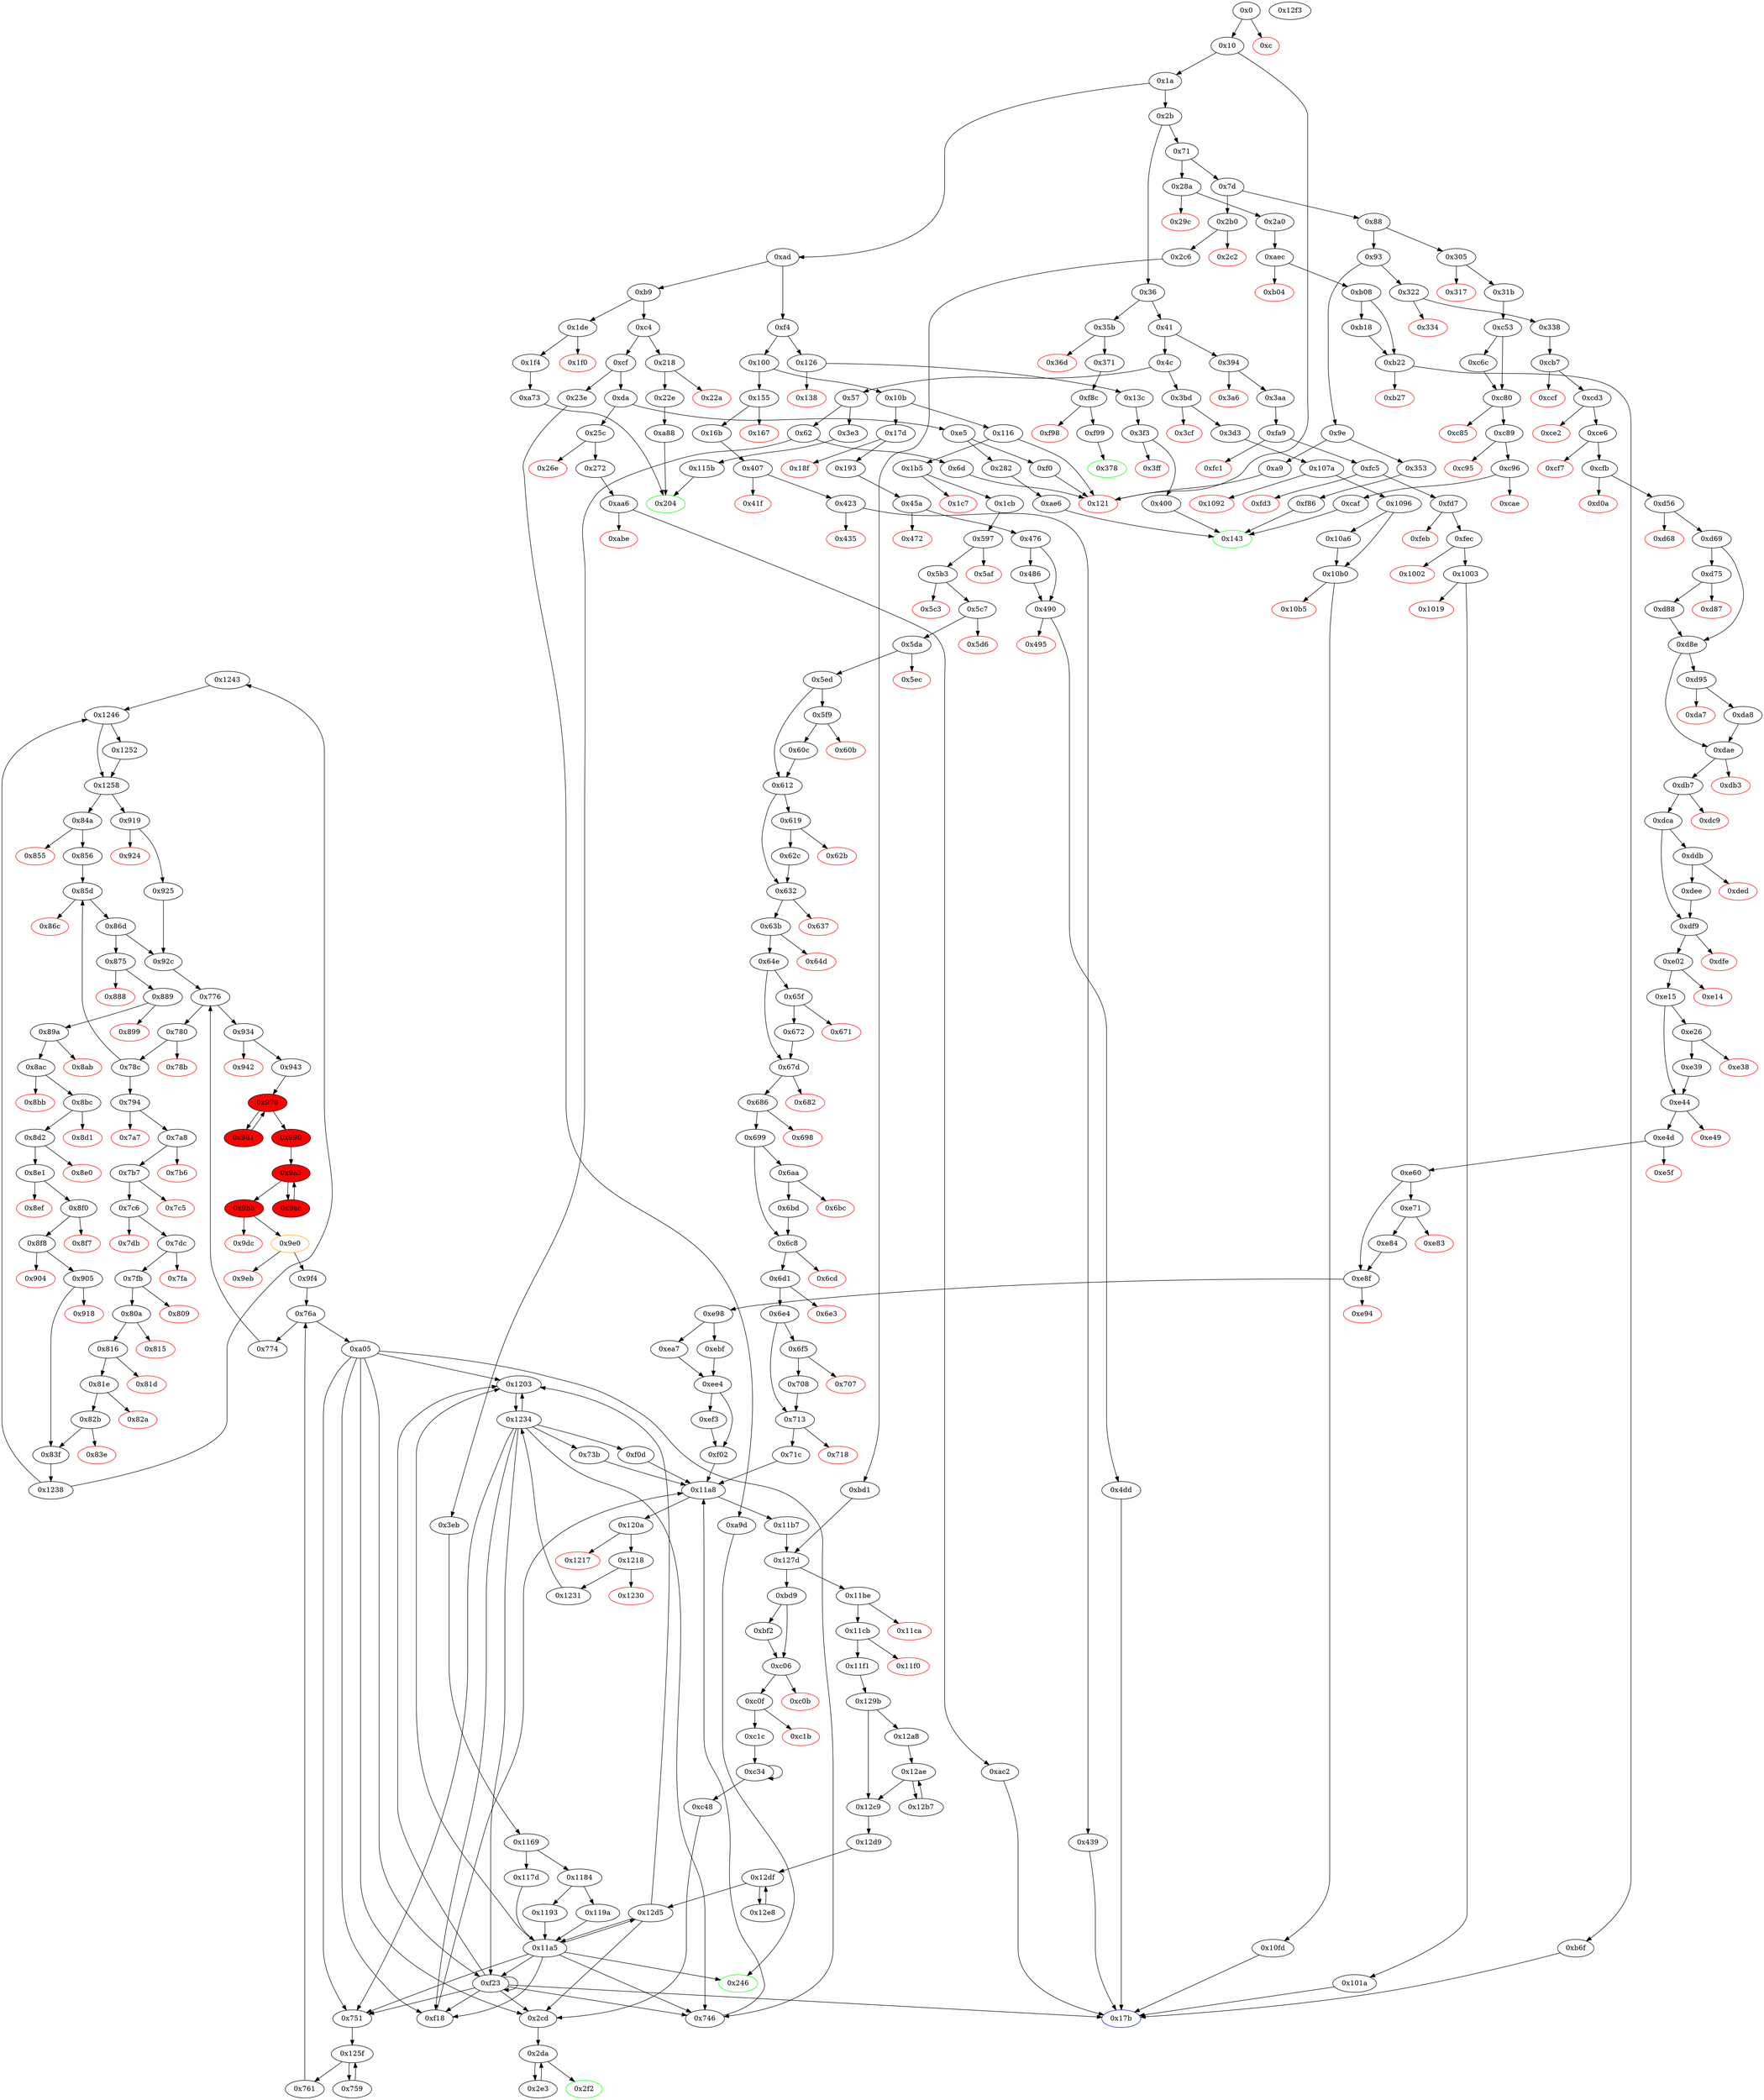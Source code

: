 digraph "" {
"0x1243" [fillcolor=white, id="0x1243", style=filled, tooltip="Block 0x1243\n[0x1243:0x1245]\n---\nPredecessors: [0x1238]\nSuccessors: [0x1246]\n---\n0x1243 DUP2\n0x1244 SWAP3\n0x1245 POP\n---\n0x1243: NOP \n---\nEntry stack: [S19, S18, S17, S16, S15, S14, S13, S12, S11, S10, S9, S8, 0xe302875600, S6, {0x0, 0x1, 0x2, 0x3, 0x4}, S4, {0x84a, 0x919}, V794, 0xe302875600, 0x0]\nStack pops: 3\nStack additions: [S1, S1, S0]\nExit stack: [S19, S18, S17, S16, S15, S14, S13, S12, S11, S10, S9, S8, 0xe302875600, S6, {0x0, 0x1, 0x2, 0x3, 0x4}, S4, {0x84a, 0x919}, 0xe302875600, 0xe302875600, 0x0]\n\nDef sites:\nS19: {}\nS18: {}\nS17: {0x125f_0x751.0x1262, 0xf18.0xf19, 0x746.0x747}\nS16: {0xf18.0xf19, 0x73b.0x73c, 0x1a.0x1f, 0xf18.0xf1c, 0x125f_0x759.0x1262, 0x746.0x74a, 0xf0d.0xf0e, 0x125f_0x751.0x1262, 0x746.0x747}\nS15: {0xf18.0xf19, 0x73b.0x73c, 0x1a.0x1f, 0xf18.0xf1c, 0x73b.0x73f, 0x2b0.0x2b1, 0x125f_0x759.0x1262, 0x746.0x74a, 0xf0d.0xf0e, 0xf0d.0xf11, 0x125f_0x751.0x1262, 0x746.0x747}\nS14: {0xf18.0xf1c, 0x73b.0x73f, 0x127d_0x11b7.0x1280, 0x2b0.0x2b1, 0x125f_0x751.0x1262, 0xf0d.0xf11, 0x2c6.0x2c8, 0x125f_0x759.0x1262, 0x746.0x74a}\nS13: {0xf18.0xf19, 0x127d_0x11b7.0x1280, 0x127d_0xbd1.0x1280, 0x11f1.0x11f9, 0x125f_0x759.0x1262, 0x746.0x747, 0x125f_0x751.0x1262, 0x2c6.0x2c8}\nS12: {0xf18.0xf19, 0xf18.0xf1c, 0x1a.0x1f, 0x127d_0x11b7.0x1280, 0x127d_0xbd1.0x1280, 0x11f1.0x11f9, 0x11f1.0x11f5, 0x125f_0x751.0x1262, 0x746.0x74a, 0x125f_0x759.0x1262, 0x746.0x747}\nS11: {0xf18.0xf19, 0xf18.0xf1c, 0x1a.0x1f, 0x129b.0x12a0, 0x119a.0x11a4, 0x117d.0x117e, 0x11f1.0x11f9, 0x11f1.0x11f5, 0x1193.0x1194, 0x125f_0x759.0x1262, 0x746.0x74a, 0x125f_0x751.0x1262, 0x746.0x747}\nS10: {0xf18.0xf1c, 0x129b.0x12a0, 0x1a.0x1f, 0x117d.0x117e, 0x119a.0x11a4, 0x11f1.0x11f5, 0x1193.0x1194, 0x125f_0x759.0x1262, 0x125f_0x751.0x1262, 0x746.0x74a}\nS9: {0x129b.0x12a0, 0x1a.0x1f, 0x117d.0x117e, 0x119a.0x11a4, 0x11f1.0x11f5, 0x1193.0x1194, 0x125f_0x751.0x1262, 0x125f_0x759.0x1262}\nS8: {0x125f_0x751.0x1262, 0x125f_0x759.0x1262}\n0xe302875600: {0x761.0x762}\nS6: {0x761.0x768, 0x9f4.0x9fb}\n{0x0, 0x1, 0x2, 0x3, 0x4}: {0x92c.0x92f, 0x774.0x774}\nS4: {0x8bc.0x8be, 0x7dc.0x7de}\n{0x84a, 0x919}: {0x82b.0x831, 0x905.0x90b}\nV794: {0x83f.0x844}\n0xe302875600: {0x761.0x762}\n0x0: {0x1238.0x1239}\n"];
"0xea7" [fillcolor=white, id="0xea7", style=filled, tooltip="Block 0xea7\n[0xea7:0xebe]\n---\nPredecessors: [0xe98]\nSuccessors: [0xee4]\n---\n0xea7 PUSH1 0x1a\n0xea9 DUP1\n0xeaa SLOAD\n0xeab PUSH2 0xff00\n0xeae NOT\n0xeaf PUSH1 0xff\n0xeb1 NOT\n0xeb2 SWAP1\n0xeb3 SWAP2\n0xeb4 AND\n0xeb5 PUSH1 0x1\n0xeb7 OR\n0xeb8 AND\n0xeb9 SWAP1\n0xeba SSTORE\n0xebb PUSH2 0xee4\n0xebe JUMP\n---\n0xea7: V1376 = 0x1a\n0xeaa: V1377 = S[0x1a]\n0xeab: V1378 = 0xff00\n0xeae: V1379 = NOT 0xff00\n0xeaf: V1380 = 0xff\n0xeb1: V1381 = NOT 0xff\n0xeb4: V1382 = AND V1377 0xffffffffffffffffffffffffffffffffffffffffffffffffffffffffffffff00\n0xeb5: V1383 = 0x1\n0xeb7: V1384 = OR 0x1 V1382\n0xeb8: V1385 = AND V1384 0xffffffffffffffffffffffffffffffffffffffffffffffffffffffffffff00ff\n0xeba: S[0x1a] = V1385\n0xebb: V1386 = 0xee4\n0xebe: JUMP 0xee4\n---\nEntry stack: [V13, 0x17b, V296, V299, V302, V307]\nStack pops: 0\nStack additions: []\nExit stack: [V13, 0x17b, V296, V299, V302, V307]\n\nDef sites:\nV13: {0x1a.0x1f}\n0x17b: {0x322.0x323}\nV296: {0x338.0x33b}\nV299: {0x338.0x341}\nV302: {0x338.0x347}\nV307: {0x338.0x34e}\n"];
"0x6aa" [fillcolor=white, id="0x6aa", style=filled, tooltip="Block 0x6aa\n[0x6aa:0x6bb]\n---\nPredecessors: [0x699]\nSuccessors: [0x6bc, 0x6bd]\n---\n0x6aa POP\n0x6ab PUSH1 0x1a\n0x6ad SLOAD\n0x6ae PUSH1 0x9\n0x6b0 SWAP1\n0x6b1 PUSH1 0xff\n0x6b3 AND\n0x6b4 PUSH1 0x6\n0x6b6 DUP2\n0x6b7 LT\n0x6b8 PUSH2 0x6bd\n0x6bb JUMPI\n---\n0x6ab: V632 = 0x1a\n0x6ad: V633 = S[0x1a]\n0x6ae: V634 = 0x9\n0x6b1: V635 = 0xff\n0x6b3: V636 = AND 0xff V633\n0x6b4: V637 = 0x6\n0x6b7: V638 = LT V636 0x6\n0x6b8: V639 = 0x6bd\n0x6bb: JUMPI 0x6bd V638\n---\nEntry stack: [V13, 0x17b, V152, V155, V158, V629]\nStack pops: 1\nStack additions: [0x9, V636]\nExit stack: [V13, 0x17b, V152, V155, V158, 0x9, V636]\n\nDef sites:\nV13: {0x1a.0x1f}\n0x17b: {0x1b5.0x1b6}\nV152: {0x1cb.0x1ce}\nV155: {0x1cb.0x1d4}\nV158: {0x1cb.0x1d9}\nV629: {0x699.0x6a3}\n"];
"0xe71" [fillcolor=white, id="0xe71", style=filled, tooltip="Block 0xe71\n[0xe71:0xe82]\n---\nPredecessors: [0xe60]\nSuccessors: [0xe83, 0xe84]\n---\n0xe71 POP\n0xe72 PUSH1 0x1a\n0xe74 SLOAD\n0xe75 PUSH1 0xf\n0xe77 SWAP1\n0xe78 PUSH1 0xff\n0xe7a AND\n0xe7b PUSH1 0x6\n0xe7d DUP2\n0xe7e LT\n0xe7f PUSH2 0xe84\n0xe82 JUMPI\n---\n0xe72: V1351 = 0x1a\n0xe74: V1352 = S[0x1a]\n0xe75: V1353 = 0xf\n0xe78: V1354 = 0xff\n0xe7a: V1355 = AND 0xff V1352\n0xe7b: V1356 = 0x6\n0xe7e: V1357 = LT V1355 0x6\n0xe7f: V1358 = 0xe84\n0xe82: JUMPI 0xe84 V1357\n---\nEntry stack: [V13, 0x17b, V296, V299, V302, V307, V1348]\nStack pops: 1\nStack additions: [0xf, V1355]\nExit stack: [V13, 0x17b, V296, V299, V302, V307, 0xf, V1355]\n\nDef sites:\nV13: {0x1a.0x1f}\n0x17b: {0x322.0x323}\nV296: {0x338.0x33b}\nV299: {0x338.0x341}\nV302: {0x338.0x347}\nV307: {0x338.0x34e}\nV1348: {0xe60.0xe6a}\n"];
"0x22a" [color=red, fillcolor=white, id="0x22a", style=filled, tooltip="Block 0x22a\n[0x22a:0x22d]\n---\nPredecessors: [0x218]\nSuccessors: []\n---\n0x22a PUSH1 0x0\n0x22c DUP1\n0x22d REVERT\n---\n0x22a: V193 = 0x0\n0x22d: REVERT 0x0 0x0\n---\nEntry stack: [V13, 0x204, 0x4, V188]\nStack pops: 0\nStack additions: []\nExit stack: [V13, 0x204, 0x4, V188]\n\nDef sites:\nV13: {0x1a.0x1f}\n0x204: {0x218.0x219}\n0x4: {0x218.0x21c}\nV188: {0x218.0x220}\n"];
"0x6c8" [fillcolor=white, id="0x6c8", style=filled, tooltip="Block 0x6c8\n[0x6c8:0x6cc]\n---\nPredecessors: [0x699, 0x6bd]\nSuccessors: [0x6cd, 0x6d1]\n---\n0x6c8 JUMPDEST\n0x6c9 PUSH2 0x6d1\n0x6cc JUMPI\n---\n0x6c8: JUMPDEST \n0x6c9: V647 = 0x6d1\n0x6cc: JUMPI 0x6d1 S0\n---\nEntry stack: [V13, 0x17b, V152, V155, V158, S0]\nStack pops: 1\nStack additions: []\nExit stack: [V13, 0x17b, V152, V155, V158]\n\nDef sites:\nV13: {0x1a.0x1f}\n0x17b: {0x1b5.0x1b6}\nV152: {0x1cb.0x1ce}\nV155: {0x1cb.0x1d4}\nV158: {0x1cb.0x1d9}\nS0: {0x699.0x6a3, 0x6bd.0x6c7}\n"];
"0x10b0" [fillcolor=white, id="0x10b0", style=filled, tooltip="Block 0x10b0\n[0x10b0:0x10b4]\n---\nPredecessors: [0x1096, 0x10a6]\nSuccessors: [0x10b5, 0x10fd]\n---\n0x10b0 JUMPDEST\n0x10b1 PUSH2 0x10fd\n0x10b4 JUMPI\n---\n0x10b0: JUMPDEST \n0x10b1: V1561 = 0x10fd\n0x10b4: JUMPI 0x10fd S0\n---\nEntry stack: [V13, 0x17b, V366, S0]\nStack pops: 1\nStack additions: []\nExit stack: [V13, 0x17b, V366]\n\nDef sites:\nV13: {0x1a.0x1f}\n0x17b: {0x3bd.0x3be}\nV366: {0x3d3.0x3de}\nS0: {0x10a6.0x10af, 0x1096.0x109f}\n"];
"0xb6f" [fillcolor=white, id="0xb6f", style=filled, tooltip="Block 0xb6f\n[0xb6f:0xbd0]\n---\nPredecessors: [0xb22]\nSuccessors: [0x17b]\n---\n0xb6f JUMPDEST\n0xb70 PUSH1 0x1\n0xb72 PUSH1 0x1\n0xb74 PUSH1 0xa0\n0xb76 SHL\n0xb77 SUB\n0xb78 DUP2\n0xb79 AND\n0xb7a PUSH1 0x0\n0xb7c DUP2\n0xb7d DUP2\n0xb7e MSTORE\n0xb7f PUSH1 0x1c\n0xb81 PUSH1 0x20\n0xb83 SWAP1\n0xb84 DUP2\n0xb85 MSTORE\n0xb86 PUSH1 0x40\n0xb88 SWAP2\n0xb89 DUP3\n0xb8a SWAP1\n0xb8b SHA3\n0xb8c DUP1\n0xb8d SLOAD\n0xb8e PUSH1 0xff\n0xb90 NOT\n0xb91 AND\n0xb92 PUSH1 0x1\n0xb94 SWAP1\n0xb95 DUP2\n0xb96 OR\n0xb97 SWAP1\n0xb98 SWAP2\n0xb99 SSTORE\n0xb9a DUP3\n0xb9b MLOAD\n0xb9c SWAP4\n0xb9d DUP5\n0xb9e MSTORE\n0xb9f SWAP1\n0xba0 DUP4\n0xba1 ADD\n0xba2 MSTORE\n0xba3 DUP1\n0xba4 MLOAD\n0xba5 PUSH32 0xaffcca0b79a3e4361ff6078fc1eb6b9a145d3787b9ebf1962672912f319c712\n0xbc6 SWAP3\n0xbc7 DUP2\n0xbc8 SWAP1\n0xbc9 SUB\n0xbca SWAP1\n0xbcb SWAP2\n0xbcc ADD\n0xbcd SWAP1\n0xbce LOG1\n0xbcf POP\n0xbd0 JUMP\n---\n0xb6f: JUMPDEST \n0xb70: V1071 = 0x1\n0xb72: V1072 = 0x1\n0xb74: V1073 = 0xa0\n0xb76: V1074 = SHL 0xa0 0x1\n0xb77: V1075 = SUB 0x10000000000000000000000000000000000000000 0x1\n0xb79: V1076 = AND V246 0xffffffffffffffffffffffffffffffffffffffff\n0xb7a: V1077 = 0x0\n0xb7e: M[0x0] = V1076\n0xb7f: V1078 = 0x1c\n0xb81: V1079 = 0x20\n0xb85: M[0x20] = 0x1c\n0xb86: V1080 = 0x40\n0xb8b: V1081 = SHA3 0x0 0x40\n0xb8d: V1082 = S[V1081]\n0xb8e: V1083 = 0xff\n0xb90: V1084 = NOT 0xff\n0xb91: V1085 = AND 0xffffffffffffffffffffffffffffffffffffffffffffffffffffffffffffff00 V1082\n0xb92: V1086 = 0x1\n0xb96: V1087 = OR 0x1 V1085\n0xb99: S[V1081] = V1087\n0xb9b: V1088 = M[0x40]\n0xb9e: M[V1088] = V1076\n0xba1: V1089 = ADD V1088 0x20\n0xba2: M[V1089] = 0x1\n0xba4: V1090 = M[0x40]\n0xba5: V1091 = 0xaffcca0b79a3e4361ff6078fc1eb6b9a145d3787b9ebf1962672912f319c712\n0xbc9: V1092 = SUB V1088 V1090\n0xbcc: V1093 = ADD 0x40 V1092\n0xbce: LOG V1090 V1093 0xaffcca0b79a3e4361ff6078fc1eb6b9a145d3787b9ebf1962672912f319c712\n0xbd0: JUMP 0x17b\n---\nEntry stack: [V13, 0x17b, V246]\nStack pops: 2\nStack additions: []\nExit stack: [V13]\n\nDef sites:\nV13: {0x1a.0x1f}\n0x17b: {0x28a.0x28b}\nV246: {0x2a0.0x2ab}\n"];
"0x855" [color=red, fillcolor=white, id="0x855", style=filled, tooltip="Block 0x855\n[0x855:0x855]\n---\nPredecessors: [0x84a]\nSuccessors: []\n---\n0x855 INVALID\n---\n0x855: INVALID \n---\nEntry stack: [S18, S17, S16, S15, S14, S13, S12, S11, S10, S9, S8, S7, 0xe302875600, S5, {0x0, 0x1, 0x2, 0x3, 0x4}, S3, S2, S1, {0x0, 0x1, 0x2, 0x3, 0x4}]\nStack pops: 0\nStack additions: []\nExit stack: [S18, S17, S16, S15, S14, S13, S12, S11, S10, S9, S8, S7, 0xe302875600, S5, {0x0, 0x1, 0x2, 0x3, 0x4}, S3, S2, S1, {0x0, 0x1, 0x2, 0x3, 0x4}]\n\nDef sites:\nS18: {}\nS17: {}\nS16: {0x125f_0x751.0x1262, 0xf18.0xf19, 0x746.0x747}\nS15: {0xf18.0xf19, 0x73b.0x73c, 0x1a.0x1f, 0xf18.0xf1c, 0x125f_0x759.0x1262, 0x746.0x74a, 0xf0d.0xf0e, 0x125f_0x751.0x1262, 0x746.0x747}\nS14: {0xf18.0xf19, 0xf18.0xf1c, 0x1a.0x1f, 0x73b.0x73c, 0x73b.0x73f, 0x2b0.0x2b1, 0x125f_0x759.0x1262, 0x746.0x74a, 0xf0d.0xf0e, 0xf0d.0xf11, 0x125f_0x751.0x1262, 0x746.0x747}\nS13: {0xf18.0xf1c, 0x73b.0x73f, 0x127d_0x11b7.0x1280, 0x2b0.0x2b1, 0x125f_0x751.0x1262, 0xf0d.0xf11, 0x2c6.0x2c8, 0x125f_0x759.0x1262, 0x746.0x74a}\nS12: {0xf18.0xf19, 0x127d_0x11b7.0x1280, 0x127d_0xbd1.0x1280, 0x11f1.0x11f9, 0x125f_0x759.0x1262, 0x746.0x747, 0x125f_0x751.0x1262, 0x2c6.0x2c8}\nS11: {0xf18.0xf19, 0xf18.0xf1c, 0x1a.0x1f, 0x127d_0x11b7.0x1280, 0x127d_0xbd1.0x1280, 0x11f1.0x11f9, 0x11f1.0x11f5, 0x125f_0x751.0x1262, 0x746.0x74a, 0x125f_0x759.0x1262, 0x746.0x747}\nS10: {0xf18.0xf19, 0xf18.0xf1c, 0x1a.0x1f, 0x129b.0x12a0, 0x119a.0x11a4, 0x117d.0x117e, 0x11f1.0x11f9, 0x11f1.0x11f5, 0x1193.0x1194, 0x125f_0x759.0x1262, 0x746.0x74a, 0x125f_0x751.0x1262, 0x746.0x747}\nS9: {0xf18.0xf1c, 0x129b.0x12a0, 0x1a.0x1f, 0x117d.0x117e, 0x119a.0x11a4, 0x11f1.0x11f5, 0x1193.0x1194, 0x125f_0x759.0x1262, 0x125f_0x751.0x1262, 0x746.0x74a}\nS8: {0x129b.0x12a0, 0x1a.0x1f, 0x117d.0x117e, 0x119a.0x11a4, 0x11f1.0x11f5, 0x1193.0x1194, 0x125f_0x751.0x1262, 0x125f_0x759.0x1262}\nS7: {0x125f_0x751.0x1262, 0x125f_0x759.0x1262}\n0xe302875600: {0x761.0x762}\nS5: {0x761.0x768, 0x9f4.0x9fb}\n{0x0, 0x1, 0x2, 0x3, 0x4}: {0x92c.0x92f, 0x774.0x774}\nS3: {0x8bc.0x8be, 0x7dc.0x7de}\nS2: {0x761.0x762, 0x1252.0x1255, 0x83f.0x844}\nS1: {0x129b.0x12a0, 0x1a.0x1f, 0x117d.0x117e, 0x119a.0x11a4, 0x11f1.0x11f5, 0x1193.0x1194, 0x125f_0x751.0x1262, 0x125f_0x759.0x1262}\n{0x0, 0x1, 0x2, 0x3, 0x4}: {0x92c.0x92f, 0x774.0x774}\n"];
"0xa88" [fillcolor=white, id="0xa88", style=filled, tooltip="Block 0xa88\n[0xa88:0xa9c]\n---\nPredecessors: [0x22e]\nSuccessors: [0x204]\n---\n0xa88 JUMPDEST\n0xa89 PUSH1 0x1c\n0xa8b PUSH1 0x20\n0xa8d MSTORE\n0xa8e PUSH1 0x0\n0xa90 SWAP1\n0xa91 DUP2\n0xa92 MSTORE\n0xa93 PUSH1 0x40\n0xa95 SWAP1\n0xa96 SHA3\n0xa97 SLOAD\n0xa98 PUSH1 0xff\n0xa9a AND\n0xa9b DUP2\n0xa9c JUMP\n---\n0xa88: JUMPDEST \n0xa89: V983 = 0x1c\n0xa8b: V984 = 0x20\n0xa8d: M[0x20] = 0x1c\n0xa8e: V985 = 0x0\n0xa92: M[0x0] = V200\n0xa93: V986 = 0x40\n0xa96: V987 = SHA3 0x0 0x40\n0xa97: V988 = S[V987]\n0xa98: V989 = 0xff\n0xa9a: V990 = AND 0xff V988\n0xa9c: JUMP 0x204\n---\nEntry stack: [V13, 0x204, V200]\nStack pops: 2\nStack additions: [S1, V990]\nExit stack: [V13, 0x204, V990]\n\nDef sites:\nV13: {0x1a.0x1f}\n0x204: {0x218.0x219}\nV200: {0x22e.0x239}\n"];
"0xdfe" [color=red, fillcolor=white, id="0xdfe", style=filled, tooltip="Block 0xdfe\n[0xdfe:0xe01]\n---\nPredecessors: [0xdf9]\nSuccessors: []\n---\n0xdfe PUSH1 0x0\n0xe00 DUP1\n0xe01 REVERT\n---\n0xdfe: V1299 = 0x0\n0xe01: REVERT 0x0 0x0\n---\nEntry stack: [V13, 0x17b, V296, V299, V302, V307]\nStack pops: 0\nStack additions: []\nExit stack: [V13, 0x17b, V296, V299, V302, V307]\n\nDef sites:\nV13: {0x1a.0x1f}\n0x17b: {0x322.0x323}\nV296: {0x338.0x33b}\nV299: {0x338.0x341}\nV302: {0x338.0x347}\nV307: {0x338.0x34e}\n"];
"0x9bb" [fillcolor=red, id="0x9bb", style=filled, tooltip="Block 0x9bb\n[0x9bb:0x9db]\n---\nPredecessors: [0x9a3]\nSuccessors: [0x9dc, 0x9e0]\n---\n0x9bb JUMPDEST\n0x9bc POP\n0x9bd POP\n0x9be POP\n0x9bf POP\n0x9c0 SWAP1\n0x9c1 POP\n0x9c2 ADD\n0x9c3 SWAP3\n0x9c4 POP\n0x9c5 POP\n0x9c6 POP\n0x9c7 PUSH1 0x0\n0x9c9 PUSH1 0x40\n0x9cb MLOAD\n0x9cc DUP1\n0x9cd DUP4\n0x9ce SUB\n0x9cf DUP2\n0x9d0 PUSH1 0x0\n0x9d2 DUP8\n0x9d3 DUP1\n0x9d4 EXTCODESIZE\n0x9d5 ISZERO\n0x9d6 DUP1\n0x9d7 ISZERO\n0x9d8 PUSH2 0x9e0\n0x9db JUMPI\n---\n0x9bb: JUMPDEST \n0x9c2: V927 = ADD 0xa0 V913\n0x9c7: V928 = 0x0\n0x9c9: V929 = 0x40\n0x9cb: V930 = M[0x40]\n0x9ce: V931 = SUB V927 V930\n0x9d0: V932 = 0x0\n0x9d4: V933 = EXTCODESIZE V898\n0x9d5: V934 = ISZERO V933\n0x9d7: V935 = ISZERO V934\n0x9d8: V936 = 0x9e0\n0x9db: JUMPI 0x9e0 V935\n---\nEntry stack: [S20, S19, S18, S17, S16, S15, 0xe302875600, S13, V898, V898, 0x5eec2b16, S9, S8, V901, V913, S5, 0xa0, 0xa0, V913, S1, S0]\nStack pops: 12\nStack additions: [S11, S10, V927, 0x0, V930, V931, V930, 0x0, S11, V934]\nExit stack: [S20, S19, S18, S17, S16, S15, 0xe302875600, S13, V898, V898, 0x5eec2b16, V927, 0x0, V930, V931, V930, 0x0, V898, V934]\n\nDef sites:\nS20: {0x125f_0x751.0x1262, 0x125f_0x759.0x1262}\nS19: {0x125f_0x751.0x1262, 0x125f_0x759.0x1262}\nS18: {0x125f_0x751.0x1262, 0x125f_0x759.0x1262}\nS17: {0x125f_0x751.0x1262, 0x125f_0x759.0x1262}\nS16: {0x125f_0x751.0x1262, 0x125f_0x759.0x1262}\nS15: {0x125f_0x751.0x1262, 0x125f_0x759.0x1262}\n0xe302875600: {0x761.0x762}\nS13: {0x761.0x768, 0x9f4.0x9fb}\nV898: {0x943.0x95d}\nV898: {0x943.0x95d}\n0x5eec2b16: {0x943.0x962}\nS9: {0x125f_0x751.0x1262, 0x125f_0x759.0x1262}\nS8: {0x125f_0x751.0x1262, 0x125f_0x759.0x1262}\nV901: {0x943.0x96e}\nV913: {0x990.0x997}\nS5: {0x125f_0x751.0x1262, 0x125f_0x759.0x1262}\n0xa0: {0x990.0x99d}\n0xa0: {0x990.0x99d}\nV913: {0x990.0x997}\nS1: {0x125f_0x751.0x1262, 0x125f_0x759.0x1262}\nS0: {0x990.0x9a1, 0x9ac.0x9b6}\n"];
"0xac2" [fillcolor=white, id="0xac2", style=filled, tooltip="Block 0xac2\n[0xac2:0xae5]\n---\nPredecessors: [0xaa6]\nSuccessors: [0x17b]\n---\n0xac2 JUMPDEST\n0xac3 PUSH1 0x1\n0xac5 PUSH1 0x1\n0xac7 PUSH1 0xa0\n0xac9 SHL\n0xaca SUB\n0xacb AND\n0xacc PUSH1 0x0\n0xace SWAP1\n0xacf DUP2\n0xad0 MSTORE\n0xad1 PUSH1 0x1b\n0xad3 PUSH1 0x20\n0xad5 MSTORE\n0xad6 PUSH1 0x40\n0xad8 SWAP1\n0xad9 SHA3\n0xada DUP1\n0xadb SLOAD\n0xadc PUSH1 0xff\n0xade NOT\n0xadf AND\n0xae0 PUSH1 0x1\n0xae2 OR\n0xae3 SWAP1\n0xae4 SSTORE\n0xae5 JUMP\n---\n0xac2: JUMPDEST \n0xac3: V1006 = 0x1\n0xac5: V1007 = 0x1\n0xac7: V1008 = 0xa0\n0xac9: V1009 = SHL 0xa0 0x1\n0xaca: V1010 = SUB 0x10000000000000000000000000000000000000000 0x1\n0xacb: V1011 = AND 0xffffffffffffffffffffffffffffffffffffffff V227\n0xacc: V1012 = 0x0\n0xad0: M[0x0] = V1011\n0xad1: V1013 = 0x1b\n0xad3: V1014 = 0x20\n0xad5: M[0x20] = 0x1b\n0xad6: V1015 = 0x40\n0xad9: V1016 = SHA3 0x0 0x40\n0xadb: V1017 = S[V1016]\n0xadc: V1018 = 0xff\n0xade: V1019 = NOT 0xff\n0xadf: V1020 = AND 0xffffffffffffffffffffffffffffffffffffffffffffffffffffffffffffff00 V1017\n0xae0: V1021 = 0x1\n0xae2: V1022 = OR 0x1 V1020\n0xae4: S[V1016] = V1022\n0xae5: JUMP 0x17b\n---\nEntry stack: [V13, 0x17b, V227]\nStack pops: 2\nStack additions: []\nExit stack: [V13]\n\nDef sites:\nV13: {0x1a.0x1f}\n0x17b: {0x25c.0x25d}\nV227: {0x272.0x27d}\n"];
"0xe83" [color=red, fillcolor=white, id="0xe83", style=filled, tooltip="Block 0xe83\n[0xe83:0xe83]\n---\nPredecessors: [0xe71]\nSuccessors: []\n---\n0xe83 INVALID\n---\n0xe83: INVALID \n---\nEntry stack: [V13, 0x17b, V296, V299, V302, V307, 0xf, V1355]\nStack pops: 0\nStack additions: []\nExit stack: [V13, 0x17b, V296, V299, V302, V307, 0xf, V1355]\n\nDef sites:\nV13: {0x1a.0x1f}\n0x17b: {0x322.0x323}\nV296: {0x338.0x33b}\nV299: {0x338.0x341}\nV302: {0x338.0x347}\nV307: {0x338.0x34e}\n0xf: {0xe71.0xe75}\nV1355: {0xe71.0xe7a}\n"];
"0x11cb" [fillcolor=white, id="0x11cb", style=filled, tooltip="Block 0x11cb\n[0x11cb:0x11ef]\n---\nPredecessors: [0x11be]\nSuccessors: [0x11f0, 0x11f1]\n---\n0x11cb JUMPDEST\n0x11cc PUSH1 0x6\n0x11ce MUL\n0x11cf ADD\n0x11d0 PUSH1 0x5\n0x11d2 ADD\n0x11d3 SLOAD\n0x11d4 DUP2\n0x11d5 PUSH1 0x0\n0x11d7 PUSH1 0x20\n0x11d9 MUL\n0x11da ADD\n0x11db MSTORE\n0x11dc DUP2\n0x11dd DUP2\n0x11de PUSH1 0x1\n0x11e0 PUSH1 0x20\n0x11e2 MUL\n0x11e3 ADD\n0x11e4 MSTORE\n0x11e5 DUP1\n0x11e6 PUSH1 0x3\n0x11e8 DUP5\n0x11e9 DUP2\n0x11ea DUP2\n0x11eb LT\n0x11ec PUSH2 0x11f1\n0x11ef JUMPI\n---\n0x11cb: JUMPDEST \n0x11cc: V1650 = 0x6\n0x11ce: V1651 = MUL 0x6 {0x0, 0x1, 0x2, 0x2cd}\n0x11cf: V1652 = ADD V1651 0x3\n0x11d0: V1653 = 0x5\n0x11d2: V1654 = ADD 0x5 V1652\n0x11d3: V1655 = S[V1654]\n0x11d5: V1656 = 0x0\n0x11d7: V1657 = 0x20\n0x11d9: V1658 = MUL 0x20 0x0\n0x11da: V1659 = ADD 0x0 S2\n0x11db: M[V1659] = V1655\n0x11de: V1660 = 0x1\n0x11e0: V1661 = 0x20\n0x11e2: V1662 = MUL 0x20 0x1\n0x11e3: V1663 = ADD 0x20 S2\n0x11e4: M[V1663] = S3\n0x11e6: V1664 = 0x3\n0x11eb: V1665 = LT {0x0, 0x1, 0x2, 0x2cd} 0x3\n0x11ec: V1666 = 0x11f1\n0x11ef: JUMPI 0x11f1 V1665\n---\nEntry stack: [S15, S14, S13, S12, S11, S10, S9, S8, S7, S6, S5, {0x0, 0x1, 0x2, 0x2cd}, S3, S2, 0x3, {0x0, 0x1, 0x2, 0x2cd}]\nStack pops: 5\nStack additions: [S4, S3, S2, S2, 0x3, S4]\nExit stack: [S15, S14, S13, S12, S11, S10, S9, S8, S7, S6, S5, {0x0, 0x1, 0x2, 0x2cd}, S3, S2, S2, 0x3, {0x0, 0x1, 0x2, 0x2cd}]\n\nDef sites:\nS15: {}\nS14: {}\nS13: {}\nS12: {0xf18.0xf19, 0x73b.0x73c, 0x1a.0x1f, 0xf0d.0xf0e, 0x746.0x747}\nS11: {0xf18.0xf1c, 0x73b.0x73f, 0xf0d.0xf11, 0x2b0.0x2b1, 0x746.0x74a}\nS10: {0x1a.0x1f, 0x2c6.0x2c8}\nS9: {0x127d_0xbd1.0x1280, 0xf18.0xf19, 0x127d_0x11b7.0x1280, 0x1b5.0x1b6, 0x746.0x747}\nS8: {0xf18.0xf19, 0x73b.0x73c, 0x1a.0x1f, 0xf18.0xf1c, 0x11f1.0x11f9, 0x746.0x747, 0x1cb.0x1ce, 0xf0d.0xf0e, 0x746.0x74a}\nS7: {0xf18.0xf1c, 0x73b.0x73f, 0x1a.0x1f, 0x11f1.0x11f5, 0x2b0.0x2b1, 0x1cb.0x1d4, 0xf0d.0xf11, 0x746.0x74a}\nS6: {0x129b.0x12a0, 0x1a.0x1f, 0x117d.0x117e, 0x119a.0x11a4, 0x11f1.0x11f5, 0x1193.0x1194, 0x1cb.0x1d9, 0x2c6.0x2c8}\nS5: {0xf18.0xf19, 0x73b.0x73c, 0x1a.0x1f, 0xf0d.0xf0e, 0x71c.0x731, 0x746.0x747}\n{0x0, 0x1, 0x2, 0x2cd}: {0xf18.0xf1c, 0x73b.0x73f, 0xf0d.0xf11, 0x71c.0x734, 0x2b0.0x2b1, 0x746.0x74a}\nS3: {0xf18.0xf1c, 0x129b.0x12a0, 0x1a.0x1f, 0x119a.0x11a4, 0xf18.0xf19, 0x1193.0x1194, 0x1cb.0x1ce, 0xf0d.0xf11, 0xf0d.0xf0e, 0x2c6.0x2c8, 0x746.0x747, 0x746.0x74a, 0x73b.0x73f, 0x73b.0x73c, 0x117d.0x117e, 0x11f1.0x11f5, 0x2b0.0x2b1, 0x11f1.0x11f9}\nS2: {0x127d_0xbd1.0x1280, 0x127d_0x11b7.0x1280}\n0x3: {0x11be.0x11bf}\n{0x0, 0x1, 0x2, 0x2cd}: {0xf18.0xf1c, 0x73b.0x73f, 0xf0d.0xf11, 0x71c.0x734, 0x2b0.0x2b1, 0x746.0x74a}\n"];
"0x25c" [fillcolor=white, id="0x25c", style=filled, tooltip="Block 0x25c\n[0x25c:0x26d]\n---\nPredecessors: [0xda]\nSuccessors: [0x26e, 0x272]\n---\n0x25c JUMPDEST\n0x25d PUSH2 0x17b\n0x260 PUSH1 0x4\n0x262 DUP1\n0x263 CALLDATASIZE\n0x264 SUB\n0x265 PUSH1 0x20\n0x267 DUP2\n0x268 LT\n0x269 ISZERO\n0x26a PUSH2 0x272\n0x26d JUMPI\n---\n0x25c: JUMPDEST \n0x25d: V212 = 0x17b\n0x260: V213 = 0x4\n0x263: V214 = CALLDATASIZE\n0x264: V215 = SUB V214 0x4\n0x265: V216 = 0x20\n0x268: V217 = LT V215 0x20\n0x269: V218 = ISZERO V217\n0x26a: V219 = 0x272\n0x26d: JUMPI 0x272 V218\n---\nEntry stack: [V13]\nStack pops: 0\nStack additions: [0x17b, 0x4, V215]\nExit stack: [V13, 0x17b, 0x4, V215]\n\nDef sites:\nV13: {0x1a.0x1f}\n"];
"0x64e" [fillcolor=white, id="0x64e", style=filled, tooltip="Block 0x64e\n[0x64e:0x65e]\n---\nPredecessors: [0x63b]\nSuccessors: [0x65f, 0x67d]\n---\n0x64e JUMPDEST\n0x64f ADD\n0x650 SLOAD\n0x651 PUSH1 0xf\n0x653 MUL\n0x654 DUP4\n0x655 PUSH1 0xa\n0x657 MUL\n0x658 LT\n0x659 DUP1\n0x65a ISZERO\n0x65b PUSH2 0x67d\n0x65e JUMPI\n---\n0x64e: JUMPDEST \n0x64f: V589 = ADD V585 0x3\n0x650: V590 = S[V589]\n0x651: V591 = 0xf\n0x653: V592 = MUL 0xf V590\n0x655: V593 = 0xa\n0x657: V594 = MUL 0xa V152\n0x658: V595 = LT V594 V592\n0x65a: V596 = ISZERO V595\n0x65b: V597 = 0x67d\n0x65e: JUMPI 0x67d V596\n---\nEntry stack: [V13, 0x17b, V152, V155, V158, 0x3, V585]\nStack pops: 5\nStack additions: [S4, S3, S2, V595]\nExit stack: [V13, 0x17b, V152, V155, V158, V595]\n\nDef sites:\nV13: {0x1a.0x1f}\n0x17b: {0x1b5.0x1b6}\nV152: {0x1cb.0x1ce}\nV155: {0x1cb.0x1d4}\nV158: {0x1cb.0x1d9}\n0x3: {0x63b.0x63f}\nV585: {0x63b.0x644}\n"];
"0x774" [fillcolor=white, id="0x774", style=filled, tooltip="Block 0x774\n[0x774:0x775]\n---\nPredecessors: [0x76a]\nSuccessors: [0x776]\n---\n0x774 PUSH1 0x0\n---\n0x774: V712 = 0x0\n---\nEntry stack: [S19, S18, S17, S16, S15, S14, S13, S12, S11, S10, S9, S8, S7, S6, S5, S4, S3, S2, 0xe302875600, S0]\nStack pops: 0\nStack additions: [0x0]\nExit stack: [S18, S17, S16, S15, S14, S13, S12, S11, S10, S9, S8, S7, S6, S5, S4, S3, S2, S1, S0, 0x0]\n\nDef sites:\nS19: {}\nS18: {}\nS17: {0xf18.0xf19, 0x746.0x747}\nS16: {0xf18.0xf19, 0x73b.0x73c, 0x1a.0x1f, 0xf18.0xf1c, 0x746.0x74a, 0xf0d.0xf0e, 0x125f_0x751.0x1262, 0x746.0x747}\nS15: {0xf18.0xf1c, 0x73b.0x73f, 0xf18.0xf19, 0x73b.0x73c, 0x1a.0x1f, 0x2b0.0x2b1, 0x125f_0x751.0x1262, 0x746.0x747, 0xf0d.0xf11, 0xf0d.0xf0e, 0x125f_0x759.0x1262, 0x746.0x74a}\nS14: {0xf18.0xf19, 0x73b.0x73c, 0x1a.0x1f, 0xf18.0xf1c, 0x73b.0x73f, 0x127d_0x11b7.0x1280, 0x2b0.0x2b1, 0x125f_0x751.0x1262, 0x746.0x747, 0x746.0x74a, 0xf0d.0xf0e, 0xf0d.0xf11, 0x125f_0x759.0x1262, 0x2c6.0x2c8}\nS13: {0xf18.0xf19, 0xf18.0xf1c, 0x1a.0x1f, 0x127d_0x11b7.0x1280, 0x127d_0xbd1.0x1280, 0xf0d.0xf0e, 0xf0d.0xf11, 0x125f_0x759.0x1262, 0x125f_0x751.0x1262, 0x746.0x747, 0x2c6.0x2c8, 0x746.0x74a, 0x73b.0x73c, 0x73b.0x73f, 0x11f1.0x11f9, 0x2b0.0x2b1}\nS12: {0xf18.0xf19, 0xf18.0xf1c, 0x1a.0x1f, 0x127d_0x11b7.0x1280, 0x127d_0xbd1.0x1280, 0xf0d.0xf0e, 0xf0d.0xf11, 0x125f_0x759.0x1262, 0x125f_0x751.0x1262, 0x746.0x747, 0x746.0x74a, 0x2c6.0x2c8, 0x73b.0x73c, 0x73b.0x73f, 0x11f1.0x11f9, 0x11f1.0x11f5, 0x2b0.0x2b1}\nS11: {0xf18.0xf1c, 0xf18.0xf19, 0x1a.0x1f, 0x129b.0x12a0, 0x119a.0x11a4, 0x127d_0xbd1.0x1280, 0x127d_0x11b7.0x1280, 0x1193.0x1194, 0xf0d.0xf0e, 0xf0d.0xf11, 0x125f_0x759.0x1262, 0x125f_0x751.0x1262, 0x746.0x74a, 0x746.0x747, 0x2c6.0x2c8, 0x73b.0x73c, 0x73b.0x73f, 0x117d.0x117e, 0x11f1.0x11f5, 0x11f1.0x11f9, 0x2b0.0x2b1}\nS10: {0xf18.0xf19, 0x129b.0x12a0, 0x1a.0x1f, 0x119a.0x11a4, 0xf18.0xf1c, 0x127d_0x11b7.0x1280, 0x127d_0xbd1.0x1280, 0x1193.0x1194, 0xf0d.0xf0e, 0xf0d.0xf11, 0x125f_0x759.0x1262, 0x125f_0x751.0x1262, 0x746.0x747, 0x746.0x74a, 0x2c6.0x2c8, 0x73b.0x73c, 0x73b.0x73f, 0x117d.0x117e, 0x11f1.0x11f5, 0x11f1.0x11f9, 0x2b0.0x2b1}\nS9: {0xf18.0xf19, 0xf18.0xf1c, 0x1a.0x1f, 0x129b.0x12a0, 0x119a.0x11a4, 0x127d_0x11b7.0x1280, 0x127d_0xbd1.0x1280, 0x1193.0x1194, 0xf0d.0xf0e, 0xf0d.0xf11, 0x125f_0x751.0x1262, 0x125f_0x759.0x1262, 0x746.0x747, 0x746.0x74a, 0x2c6.0x2c8, 0x73b.0x73c, 0x73b.0x73f, 0x117d.0x117e, 0x11f1.0x11f9, 0x2b0.0x2b1, 0x11f1.0x11f5}\nS8: {0xf18.0xf19, 0xf18.0xf1c, 0x1a.0x1f, 0x129b.0x12a0, 0x119a.0x11a4, 0x127d_0xbd1.0x1280, 0x127d_0x11b7.0x1280, 0x1193.0x1194, 0xf0d.0xf11, 0xf0d.0xf0e, 0x125f_0x751.0x1262, 0x125f_0x759.0x1262, 0x746.0x74a, 0x746.0x747, 0x2c6.0x2c8, 0x73b.0x73f, 0x73b.0x73c, 0x117d.0x117e, 0x11f1.0x11f9, 0x2b0.0x2b1, 0x11f1.0x11f5}\nS7: {0xf18.0xf19, 0xf18.0xf1c, 0x1a.0x1f, 0x129b.0x12a0, 0x119a.0x11a4, 0x127d_0xbd1.0x1280, 0x127d_0x11b7.0x1280, 0x1193.0x1194, 0xf0d.0xf0e, 0xf0d.0xf11, 0x125f_0x759.0x1262, 0x125f_0x751.0x1262, 0x746.0x74a, 0x2c6.0x2c8, 0x746.0x747, 0x73b.0x73c, 0x73b.0x73f, 0x117d.0x117e, 0x11f1.0x11f5, 0x11f1.0x11f9, 0x2b0.0x2b1}\nS6: {0xf18.0xf19, 0xf18.0xf1c, 0x1a.0x1f, 0x129b.0x12a0, 0x119a.0x11a4, 0x127d_0xbd1.0x1280, 0x127d_0x11b7.0x1280, 0x1193.0x1194, 0xf0d.0xf0e, 0xf0d.0xf11, 0x125f_0x751.0x1262, 0x125f_0x759.0x1262, 0x746.0x74a, 0x746.0x747, 0x2c6.0x2c8, 0x73b.0x73c, 0x73b.0x73f, 0x117d.0x117e, 0x11f1.0x11f9, 0x2b0.0x2b1, 0x11f1.0x11f5}\nS5: {0xf18.0xf19, 0xf18.0xf1c, 0x1a.0x1f, 0x129b.0x12a0, 0x119a.0x11a4, 0x127d_0x11b7.0x1280, 0x127d_0xbd1.0x1280, 0x1193.0x1194, 0xf0d.0xf0e, 0xf0d.0xf11, 0x125f_0x751.0x1262, 0x125f_0x759.0x1262, 0x746.0x74a, 0x2c6.0x2c8, 0x746.0x747, 0x73b.0x73c, 0x73b.0x73f, 0x117d.0x117e, 0x11f1.0x11f9, 0x11f1.0x11f5, 0x2b0.0x2b1}\nS4: {0xf18.0xf19, 0xf18.0xf1c, 0x1a.0x1f, 0x129b.0x12a0, 0x119a.0x11a4, 0x127d_0x11b7.0x1280, 0x127d_0xbd1.0x1280, 0x1193.0x1194, 0xf0d.0xf0e, 0xf0d.0xf11, 0x125f_0x759.0x1262, 0x125f_0x751.0x1262, 0x746.0x747, 0x2c6.0x2c8, 0x746.0x74a, 0x73b.0x73c, 0x73b.0x73f, 0x117d.0x117e, 0x11f1.0x11f9, 0x2b0.0x2b1, 0x11f1.0x11f5}\nS3: {0xf18.0xf1c, 0xf18.0xf19, 0x1a.0x1f, 0x129b.0x12a0, 0x119a.0x11a4, 0x127d_0xbd1.0x1280, 0x127d_0x11b7.0x1280, 0x1193.0x1194, 0xf0d.0xf11, 0x125f_0x759.0x1262, 0x125f_0x751.0x1262, 0x746.0x747, 0x2c6.0x2c8, 0x746.0x74a, 0x73b.0x73f, 0x117d.0x117e, 0x11f1.0x11f9, 0x2b0.0x2b1, 0x11f1.0x11f5}\nS2: {0x125f_0x751.0x1262, 0x125f_0x759.0x1262}\n0xe302875600: {0x761.0x762}\nS0: {0x761.0x768, 0x9f4.0x9fb}\n"];
"0x942" [color=red, fillcolor=white, id="0x942", style=filled, tooltip="Block 0x942\n[0x942:0x942]\n---\nPredecessors: [0x934]\nSuccessors: []\n---\n0x942 INVALID\n---\n0x942: INVALID \n---\nEntry stack: [S19, S18, S17, S16, S15, S14, S13, S12, S11, S10, S9, S8, S7, S6, S5, 0xe302875600, S3, 0x0, 0x0, S0]\nStack pops: 0\nStack additions: []\nExit stack: [S19, S18, S17, S16, S15, S14, S13, S12, S11, S10, S9, S8, S7, S6, S5, 0xe302875600, S3, 0x0, 0x0, S0]\n\nDef sites:\nS19: {}\nS18: {}\nS17: {0x125f_0x751.0x1262, 0xf18.0xf19, 0x746.0x747}\nS16: {0xf18.0xf19, 0x73b.0x73c, 0x1a.0x1f, 0xf18.0xf1c, 0x125f_0x759.0x1262, 0x746.0x74a, 0xf0d.0xf0e, 0x125f_0x751.0x1262, 0x746.0x747}\nS15: {0xf18.0xf19, 0x73b.0x73c, 0x1a.0x1f, 0xf18.0xf1c, 0x73b.0x73f, 0x2b0.0x2b1, 0x125f_0x751.0x1262, 0x746.0x74a, 0xf0d.0xf0e, 0xf0d.0xf11, 0x125f_0x759.0x1262, 0x746.0x747}\nS14: {0xf18.0xf19, 0x73b.0x73c, 0x1a.0x1f, 0xf18.0xf1c, 0x73b.0x73f, 0x127d_0x11b7.0x1280, 0x2b0.0x2b1, 0x125f_0x751.0x1262, 0x746.0x74a, 0xf0d.0xf0e, 0xf0d.0xf11, 0x2c6.0x2c8, 0x125f_0x759.0x1262, 0x746.0x747}\nS13: {0xf18.0xf19, 0xf18.0xf1c, 0x1a.0x1f, 0x127d_0x11b7.0x1280, 0x127d_0xbd1.0x1280, 0xf0d.0xf0e, 0xf0d.0xf11, 0x125f_0x759.0x1262, 0x125f_0x751.0x1262, 0x746.0x747, 0x2c6.0x2c8, 0x746.0x74a, 0x73b.0x73c, 0x73b.0x73f, 0x11f1.0x11f9, 0x2b0.0x2b1}\nS12: {0xf18.0xf19, 0xf18.0xf1c, 0x1a.0x1f, 0x127d_0xbd1.0x1280, 0x127d_0x11b7.0x1280, 0xf0d.0xf0e, 0xf0d.0xf11, 0x125f_0x759.0x1262, 0x125f_0x751.0x1262, 0x746.0x747, 0x2c6.0x2c8, 0x746.0x74a, 0x73b.0x73c, 0x73b.0x73f, 0x11f1.0x11f9, 0x2b0.0x2b1, 0x11f1.0x11f5}\nS11: {0xf18.0xf1c, 0xf18.0xf19, 0x129b.0x12a0, 0x1a.0x1f, 0x119a.0x11a4, 0x127d_0xbd1.0x1280, 0x127d_0x11b7.0x1280, 0x1193.0x1194, 0xf0d.0xf11, 0x125f_0x759.0x1262, 0x125f_0x751.0x1262, 0x746.0x74a, 0x2c6.0x2c8, 0x746.0x747, 0x73b.0x73f, 0x117d.0x117e, 0x11f1.0x11f9, 0x2b0.0x2b1, 0x11f1.0x11f5}\nS10: {0xf18.0xf19, 0xf18.0xf1c, 0x129b.0x12a0, 0x1a.0x1f, 0x119a.0x11a4, 0x127d_0xbd1.0x1280, 0x127d_0x11b7.0x1280, 0x1193.0x1194, 0x125f_0x759.0x1262, 0x125f_0x751.0x1262, 0x2c6.0x2c8, 0x746.0x74a, 0x746.0x747, 0x117d.0x117e, 0x11f1.0x11f9, 0x11f1.0x11f5}\nS9: {0xf18.0xf19, 0xf18.0xf1c, 0x129b.0x12a0, 0x1a.0x1f, 0x119a.0x11a4, 0x117d.0x117e, 0x127d_0xbd1.0x1280, 0x127d_0x11b7.0x1280, 0x1193.0x1194, 0x11f1.0x11f9, 0x11f1.0x11f5, 0x125f_0x751.0x1262, 0x746.0x747, 0x125f_0x759.0x1262, 0x746.0x74a}\nS8: {0xf18.0xf19, 0xf18.0xf1c, 0x129b.0x12a0, 0x1a.0x1f, 0x119a.0x11a4, 0x117d.0x117e, 0x11f1.0x11f9, 0x11f1.0x11f5, 0x1193.0x1194, 0x125f_0x759.0x1262, 0x746.0x74a, 0x125f_0x751.0x1262, 0x746.0x747}\nS7: {0xf18.0xf1c, 0x129b.0x12a0, 0x1a.0x1f, 0x117d.0x117e, 0x119a.0x11a4, 0x11f1.0x11f5, 0x1193.0x1194, 0x125f_0x759.0x1262, 0x125f_0x751.0x1262, 0x746.0x74a}\nS6: {0x129b.0x12a0, 0x1a.0x1f, 0x117d.0x117e, 0x119a.0x11a4, 0x11f1.0x11f5, 0x1193.0x1194, 0x125f_0x751.0x1262, 0x125f_0x759.0x1262}\nS5: {0x125f_0x751.0x1262, 0x125f_0x759.0x1262}\n0xe302875600: {0x761.0x762}\nS3: {0x761.0x768, 0x9f4.0x9fb}\n0x0: {0x934.0x936}\n0x0: {0x934.0x936}\nS0: {0x761.0x768, 0x9f4.0x9fb}\n"];
"0x1184" [fillcolor=white, id="0x1184", style=filled, tooltip="Block 0x1184\n[0x1184:0x1192]\n---\nPredecessors: [0x1169]\nSuccessors: [0x1193, 0x119a]\n---\n0x1184 JUMPDEST\n0x1185 PUSH1 0x1a\n0x1187 SLOAD\n0x1188 PUSH1 0xff\n0x118a AND\n0x118b PUSH1 0x5\n0x118d EQ\n0x118e ISZERO\n0x118f PUSH2 0x119a\n0x1192 JUMPI\n---\n0x1184: JUMPDEST \n0x1185: V1620 = 0x1a\n0x1187: V1621 = S[0x1a]\n0x1188: V1622 = 0xff\n0x118a: V1623 = AND 0xff V1621\n0x118b: V1624 = 0x5\n0x118d: V1625 = EQ 0x5 V1623\n0x118e: V1626 = ISZERO V1625\n0x118f: V1627 = 0x119a\n0x1192: JUMPI 0x119a V1626\n---\nEntry stack: [V13, 0x246, 0x0]\nStack pops: 0\nStack additions: []\nExit stack: [V13, 0x246, 0x0]\n\nDef sites:\nV13: {0x1a.0x1f}\n0x246: {0x3eb.0x3ec}\n0x0: {0x1169.0x116d}\n"];
"0x7c5" [color=red, fillcolor=white, id="0x7c5", style=filled, tooltip="Block 0x7c5\n[0x7c5:0x7c5]\n---\nPredecessors: [0x7b7]\nSuccessors: []\n---\n0x7c5 INVALID\n---\n0x7c5: INVALID \n---\nEntry stack: [S19, S18, S17, S16, S15, S14, S13, S12, S11, S10, S9, S8, 0xe302875600, S6, {0x0, 0x1, 0x2, 0x3, 0x4}, 0x0, 0xe8d4a51000, V738, 0x3, S0]\nStack pops: 0\nStack additions: []\nExit stack: [S19, S18, S17, S16, S15, S14, S13, S12, S11, S10, S9, S8, 0xe302875600, S6, {0x0, 0x1, 0x2, 0x3, 0x4}, 0x0, 0xe8d4a51000, V738, 0x3, S0]\n\nDef sites:\nS19: {}\nS18: {}\nS17: {0x125f_0x751.0x1262, 0xf18.0xf19, 0x746.0x747}\nS16: {0xf18.0xf19, 0x73b.0x73c, 0x1a.0x1f, 0xf18.0xf1c, 0x125f_0x759.0x1262, 0x746.0x74a, 0xf0d.0xf0e, 0x125f_0x751.0x1262, 0x746.0x747}\nS15: {0xf18.0xf19, 0x73b.0x73c, 0x1a.0x1f, 0xf18.0xf1c, 0x73b.0x73f, 0x2b0.0x2b1, 0x125f_0x751.0x1262, 0x746.0x74a, 0xf0d.0xf0e, 0xf0d.0xf11, 0x125f_0x759.0x1262, 0x746.0x747}\nS14: {0xf18.0xf1c, 0x73b.0x73f, 0x127d_0x11b7.0x1280, 0x2b0.0x2b1, 0x125f_0x759.0x1262, 0xf0d.0xf11, 0x2c6.0x2c8, 0x125f_0x751.0x1262, 0x746.0x74a}\nS13: {0xf18.0xf19, 0x127d_0x11b7.0x1280, 0x127d_0xbd1.0x1280, 0x11f1.0x11f9, 0x125f_0x751.0x1262, 0x746.0x747, 0x125f_0x759.0x1262, 0x2c6.0x2c8}\nS12: {0xf18.0xf19, 0xf18.0xf1c, 0x1a.0x1f, 0x127d_0xbd1.0x1280, 0x127d_0x11b7.0x1280, 0x11f1.0x11f9, 0x11f1.0x11f5, 0x125f_0x759.0x1262, 0x746.0x74a, 0x125f_0x751.0x1262, 0x746.0x747}\nS11: {0xf18.0xf19, 0xf18.0xf1c, 0x129b.0x12a0, 0x1a.0x1f, 0x117d.0x117e, 0x119a.0x11a4, 0x11f1.0x11f9, 0x11f1.0x11f5, 0x1193.0x1194, 0x125f_0x751.0x1262, 0x746.0x747, 0x125f_0x759.0x1262, 0x746.0x74a}\nS10: {0xf18.0xf1c, 0x129b.0x12a0, 0x1a.0x1f, 0x117d.0x117e, 0x119a.0x11a4, 0x11f1.0x11f5, 0x1193.0x1194, 0x125f_0x759.0x1262, 0x125f_0x751.0x1262, 0x746.0x74a}\nS9: {0x129b.0x12a0, 0x1a.0x1f, 0x117d.0x117e, 0x119a.0x11a4, 0x11f1.0x11f5, 0x1193.0x1194, 0x125f_0x751.0x1262, 0x125f_0x759.0x1262}\nS8: {0x125f_0x751.0x1262, 0x125f_0x759.0x1262}\n0xe302875600: {0x761.0x762}\nS6: {0x761.0x768, 0x9f4.0x9fb}\n{0x0, 0x1, 0x2, 0x3, 0x4}: {0x92c.0x92f, 0x774.0x774}\n0x0: {0x794.0x794}\n0xe8d4a51000: {0x794.0x796}\nV738: {0x7b7.0x7b9}\n0x3: {0x7b7.0x7ba}\nS0: {0x761.0x768, 0x9f4.0x9fb}\n"];
"0x8ef" [color=red, fillcolor=white, id="0x8ef", style=filled, tooltip="Block 0x8ef\n[0x8ef:0x8ef]\n---\nPredecessors: [0x8e1]\nSuccessors: []\n---\n0x8ef INVALID\n---\n0x8ef: INVALID \n---\nEntry stack: [S18, S17, S16, S15, S14, S13, S12, S11, S10, S9, S8, S7, 0xe302875600, S5, {0x0, 0x1, 0x2, 0x3, 0x4}, V839, 0x64, V848, V858]\nStack pops: 0\nStack additions: []\nExit stack: [S18, S17, S16, S15, S14, S13, S12, S11, S10, S9, S8, S7, 0xe302875600, S5, {0x0, 0x1, 0x2, 0x3, 0x4}, V839, 0x64, V848, V858]\n\nDef sites:\nS18: {}\nS17: {}\nS16: {0x125f_0x751.0x1262, 0xf18.0xf19, 0x746.0x747}\nS15: {0xf18.0xf19, 0x73b.0x73c, 0x1a.0x1f, 0xf18.0xf1c, 0x125f_0x759.0x1262, 0x746.0x74a, 0xf0d.0xf0e, 0x125f_0x751.0x1262, 0x746.0x747}\nS14: {0xf18.0xf19, 0x73b.0x73c, 0x1a.0x1f, 0xf18.0xf1c, 0x73b.0x73f, 0x2b0.0x2b1, 0x125f_0x751.0x1262, 0x746.0x74a, 0xf0d.0xf0e, 0xf0d.0xf11, 0x125f_0x759.0x1262, 0x746.0x747}\nS13: {0xf18.0xf1c, 0x73b.0x73f, 0x127d_0x11b7.0x1280, 0x2b0.0x2b1, 0x125f_0x759.0x1262, 0xf0d.0xf11, 0x2c6.0x2c8, 0x125f_0x751.0x1262, 0x746.0x74a}\nS12: {0xf18.0xf19, 0x127d_0x11b7.0x1280, 0x127d_0xbd1.0x1280, 0x11f1.0x11f9, 0x125f_0x751.0x1262, 0x746.0x747, 0x125f_0x759.0x1262, 0x2c6.0x2c8}\nS11: {0xf18.0xf19, 0xf18.0xf1c, 0x1a.0x1f, 0x127d_0xbd1.0x1280, 0x127d_0x11b7.0x1280, 0x11f1.0x11f9, 0x11f1.0x11f5, 0x125f_0x759.0x1262, 0x746.0x74a, 0x125f_0x751.0x1262, 0x746.0x747}\nS10: {0xf18.0xf19, 0xf18.0xf1c, 0x129b.0x12a0, 0x1a.0x1f, 0x117d.0x117e, 0x119a.0x11a4, 0x11f1.0x11f9, 0x11f1.0x11f5, 0x1193.0x1194, 0x125f_0x751.0x1262, 0x746.0x747, 0x125f_0x759.0x1262, 0x746.0x74a}\nS9: {0xf18.0xf1c, 0x129b.0x12a0, 0x1a.0x1f, 0x117d.0x117e, 0x119a.0x11a4, 0x11f1.0x11f5, 0x1193.0x1194, 0x125f_0x759.0x1262, 0x125f_0x751.0x1262, 0x746.0x74a}\nS8: {0x129b.0x12a0, 0x1a.0x1f, 0x117d.0x117e, 0x119a.0x11a4, 0x11f1.0x11f5, 0x1193.0x1194, 0x125f_0x751.0x1262, 0x125f_0x759.0x1262}\nS7: {0x125f_0x751.0x1262, 0x125f_0x759.0x1262}\n0xe302875600: {0x761.0x762}\nS5: {0x761.0x768, 0x9f4.0x9fb}\n{0x0, 0x1, 0x2, 0x3, 0x4}: {0x92c.0x92f, 0x774.0x774}\nV839: {0x8bc.0x8be}\n0x64: {0x8bc.0x8c1}\nV848: {0x8d2.0x8d4}\nV858: {0x8e1.0x8e9}\n"];
"0x7db" [color=red, fillcolor=white, id="0x7db", style=filled, tooltip="Block 0x7db\n[0x7db:0x7db]\n---\nPredecessors: [0x7c6]\nSuccessors: []\n---\n0x7db INVALID\n---\n0x7db: INVALID \n---\nEntry stack: [S18, S17, S16, S15, S14, S13, S12, S11, S10, S9, S8, S7, 0xe302875600, S5, {0x0, 0x1, 0x2, 0x3, 0x4}, 0x0, 0xe8d4a51000, V738, V750]\nStack pops: 0\nStack additions: []\nExit stack: [S18, S17, S16, S15, S14, S13, S12, S11, S10, S9, S8, S7, 0xe302875600, S5, {0x0, 0x1, 0x2, 0x3, 0x4}, 0x0, 0xe8d4a51000, V738, V750]\n\nDef sites:\nS18: {}\nS17: {}\nS16: {0x125f_0x751.0x1262, 0xf18.0xf19, 0x746.0x747}\nS15: {0xf18.0xf19, 0x73b.0x73c, 0x1a.0x1f, 0xf18.0xf1c, 0x125f_0x759.0x1262, 0x746.0x74a, 0xf0d.0xf0e, 0x125f_0x751.0x1262, 0x746.0x747}\nS14: {0xf18.0xf19, 0x73b.0x73c, 0x1a.0x1f, 0xf18.0xf1c, 0x73b.0x73f, 0x2b0.0x2b1, 0x125f_0x751.0x1262, 0x746.0x74a, 0xf0d.0xf0e, 0xf0d.0xf11, 0x125f_0x759.0x1262, 0x746.0x747}\nS13: {0xf18.0xf1c, 0x73b.0x73f, 0x127d_0x11b7.0x1280, 0x2b0.0x2b1, 0x125f_0x759.0x1262, 0xf0d.0xf11, 0x2c6.0x2c8, 0x125f_0x751.0x1262, 0x746.0x74a}\nS12: {0xf18.0xf19, 0x127d_0x11b7.0x1280, 0x127d_0xbd1.0x1280, 0x11f1.0x11f9, 0x125f_0x751.0x1262, 0x746.0x747, 0x125f_0x759.0x1262, 0x2c6.0x2c8}\nS11: {0xf18.0xf19, 0xf18.0xf1c, 0x1a.0x1f, 0x127d_0xbd1.0x1280, 0x127d_0x11b7.0x1280, 0x11f1.0x11f9, 0x11f1.0x11f5, 0x125f_0x759.0x1262, 0x746.0x74a, 0x125f_0x751.0x1262, 0x746.0x747}\nS10: {0xf18.0xf19, 0xf18.0xf1c, 0x129b.0x12a0, 0x1a.0x1f, 0x117d.0x117e, 0x119a.0x11a4, 0x11f1.0x11f9, 0x11f1.0x11f5, 0x1193.0x1194, 0x125f_0x751.0x1262, 0x746.0x747, 0x125f_0x759.0x1262, 0x746.0x74a}\nS9: {0xf18.0xf1c, 0x129b.0x12a0, 0x1a.0x1f, 0x117d.0x117e, 0x119a.0x11a4, 0x11f1.0x11f5, 0x1193.0x1194, 0x125f_0x759.0x1262, 0x125f_0x751.0x1262, 0x746.0x74a}\nS8: {0x129b.0x12a0, 0x1a.0x1f, 0x117d.0x117e, 0x119a.0x11a4, 0x11f1.0x11f5, 0x1193.0x1194, 0x125f_0x751.0x1262, 0x125f_0x759.0x1262}\nS7: {0x125f_0x751.0x1262, 0x125f_0x759.0x1262}\n0xe302875600: {0x761.0x762}\nS5: {0x761.0x768, 0x9f4.0x9fb}\n{0x0, 0x1, 0x2, 0x3, 0x4}: {0x92c.0x92f, 0x774.0x774}\n0x0: {0x794.0x794}\n0xe8d4a51000: {0x794.0x796}\nV738: {0x7b7.0x7b9}\nV750: {0x7c6.0x7d5}\n"];
"0xd69" [fillcolor=white, id="0xd69", style=filled, tooltip="Block 0xd69\n[0xd69:0xd74]\n---\nPredecessors: [0xd56]\nSuccessors: [0xd75, 0xd8e]\n---\n0xd69 JUMPDEST\n0xd6a ADD\n0xd6b SLOAD\n0xd6c DUP5\n0xd6d EQ\n0xd6e ISZERO\n0xd6f DUP1\n0xd70 ISZERO\n0xd71 PUSH2 0xd8e\n0xd74 JUMPI\n---\n0xd69: JUMPDEST \n0xd6a: V1232 = ADD V1228 0x3\n0xd6b: V1233 = S[V1232]\n0xd6d: V1234 = EQ V296 V1233\n0xd6e: V1235 = ISZERO V1234\n0xd70: V1236 = ISZERO V1235\n0xd71: V1237 = 0xd8e\n0xd74: JUMPI 0xd8e V1236\n---\nEntry stack: [V13, 0x17b, V296, V299, V302, V307, 0x3, V1228]\nStack pops: 6\nStack additions: [S5, S4, S3, S2, V1235]\nExit stack: [V13, 0x17b, V296, V299, V302, V307, V1235]\n\nDef sites:\nV13: {0x1a.0x1f}\n0x17b: {0x322.0x323}\nV296: {0x338.0x33b}\nV299: {0x338.0x341}\nV302: {0x338.0x347}\nV307: {0x338.0x34e}\n0x3: {0xd56.0xd5a}\nV1228: {0xd56.0xd5f}\n"];
"0x8d2" [fillcolor=white, id="0x8d2", style=filled, tooltip="Block 0x8d2\n[0x8d2:0x8df]\n---\nPredecessors: [0x8bc]\nSuccessors: [0x8e0, 0x8e1]\n---\n0x8d2 JUMPDEST\n0x8d3 ADD\n0x8d4 SLOAD\n0x8d5 PUSH1 0x17\n0x8d7 DUP6\n0x8d8 PUSH1 0x3\n0x8da DUP2\n0x8db LT\n0x8dc PUSH2 0x8e1\n0x8df JUMPI\n---\n0x8d2: JUMPDEST \n0x8d3: V847 = ADD V843 0x3\n0x8d4: V848 = S[V847]\n0x8d5: V849 = 0x17\n0x8d8: V850 = 0x3\n0x8db: V851 = LT S5 0x3\n0x8dc: V852 = 0x8e1\n0x8df: JUMPI 0x8e1 V851\n---\nEntry stack: [S18, S17, S16, S15, S14, S13, S12, S11, S10, S9, S8, S7, 0xe302875600, S5, {0x0, 0x1, 0x2, 0x3, 0x4}, V839, 0x64, 0x3, V843]\nStack pops: 6\nStack additions: [S5, S4, S3, S2, V848, 0x17, S5]\nExit stack: [S18, S17, S16, S15, S14, S13, S12, S11, S10, S9, S8, S7, 0xe302875600, S5, {0x0, 0x1, 0x2, 0x3, 0x4}, V839, 0x64, V848, 0x17, S5]\n\nDef sites:\nS18: {}\nS17: {}\nS16: {0x125f_0x751.0x1262, 0xf18.0xf19, 0x746.0x747}\nS15: {0xf18.0xf19, 0x73b.0x73c, 0x1a.0x1f, 0xf18.0xf1c, 0x125f_0x759.0x1262, 0x746.0x74a, 0xf0d.0xf0e, 0x125f_0x751.0x1262, 0x746.0x747}\nS14: {0xf18.0xf19, 0x73b.0x73c, 0x1a.0x1f, 0xf18.0xf1c, 0x73b.0x73f, 0x2b0.0x2b1, 0x125f_0x751.0x1262, 0x746.0x74a, 0xf0d.0xf0e, 0xf0d.0xf11, 0x125f_0x759.0x1262, 0x746.0x747}\nS13: {0xf18.0xf1c, 0x73b.0x73f, 0x127d_0x11b7.0x1280, 0x2b0.0x2b1, 0x125f_0x759.0x1262, 0xf0d.0xf11, 0x2c6.0x2c8, 0x125f_0x751.0x1262, 0x746.0x74a}\nS12: {0xf18.0xf19, 0x127d_0x11b7.0x1280, 0x127d_0xbd1.0x1280, 0x11f1.0x11f9, 0x125f_0x751.0x1262, 0x746.0x747, 0x125f_0x759.0x1262, 0x2c6.0x2c8}\nS11: {0xf18.0xf19, 0xf18.0xf1c, 0x1a.0x1f, 0x127d_0xbd1.0x1280, 0x127d_0x11b7.0x1280, 0x11f1.0x11f9, 0x11f1.0x11f5, 0x125f_0x759.0x1262, 0x746.0x74a, 0x125f_0x751.0x1262, 0x746.0x747}\nS10: {0xf18.0xf19, 0xf18.0xf1c, 0x129b.0x12a0, 0x1a.0x1f, 0x117d.0x117e, 0x119a.0x11a4, 0x11f1.0x11f9, 0x11f1.0x11f5, 0x1193.0x1194, 0x125f_0x751.0x1262, 0x746.0x747, 0x125f_0x759.0x1262, 0x746.0x74a}\nS9: {0xf18.0xf1c, 0x129b.0x12a0, 0x1a.0x1f, 0x117d.0x117e, 0x119a.0x11a4, 0x11f1.0x11f5, 0x1193.0x1194, 0x125f_0x759.0x1262, 0x125f_0x751.0x1262, 0x746.0x74a}\nS8: {0x129b.0x12a0, 0x1a.0x1f, 0x117d.0x117e, 0x119a.0x11a4, 0x11f1.0x11f5, 0x1193.0x1194, 0x125f_0x751.0x1262, 0x125f_0x759.0x1262}\nS7: {0x125f_0x751.0x1262, 0x125f_0x759.0x1262}\n0xe302875600: {0x761.0x762}\nS5: {0x761.0x768, 0x9f4.0x9fb}\n{0x0, 0x1, 0x2, 0x3, 0x4}: {0x92c.0x92f, 0x774.0x774}\nV839: {0x8bc.0x8be}\n0x64: {0x8bc.0x8c1}\n0x3: {0x8bc.0x8c3}\nV843: {0x8bc.0x8c8}\n"];
"0x2e3" [fillcolor=white, id="0x2e3", style=filled, tooltip="Block 0x2e3\n[0x2e3:0x2f1]\n---\nPredecessors: [0x2da]\nSuccessors: [0x2da]\n---\n0x2e3 DUP2\n0x2e4 DUP2\n0x2e5 ADD\n0x2e6 MLOAD\n0x2e7 DUP4\n0x2e8 DUP3\n0x2e9 ADD\n0x2ea MSTORE\n0x2eb PUSH1 0x20\n0x2ed ADD\n0x2ee PUSH2 0x2da\n0x2f1 JUMP\n---\n0x2e5: V266 = ADD S0 S1\n0x2e6: V267 = M[V266]\n0x2e9: V268 = ADD S0 V260\n0x2ea: M[V268] = V267\n0x2eb: V269 = 0x20\n0x2ed: V270 = ADD 0x20 S0\n0x2ee: V271 = 0x2da\n0x2f1: JUMP 0x2da\n---\nEntry stack: [S19, S18, S17, S16, S15, S14, S13, S12, S11, S10, S9, S8, V260, V260, S5, 0xc0, 0xc0, V260, S1, S0]\nStack pops: 3\nStack additions: [S2, S1, V270]\nExit stack: [S19, S18, S17, S16, S15, S14, S13, S12, S11, S10, S9, S8, V260, V260, S5, 0xc0, 0xc0, V260, S1, V270]\n\nDef sites:\nS19: {}\nS18: {}\nS17: {}\nS16: {0xf18.0xf19, 0x73b.0x73c, 0x1a.0x1f, 0xf0d.0xf0e, 0x746.0x747}\nS15: {0xf18.0xf1c, 0x73b.0x73f, 0xf18.0xf19, 0x73b.0x73c, 0x1a.0x1f, 0x2b0.0x2b1, 0x746.0x747, 0xf0d.0xf11, 0xf0d.0xf0e, 0x746.0x74a}\nS14: {0x746.0x74a, 0xf18.0xf1c, 0x73b.0x73f, 0xf0d.0xf11, 0x2b0.0x2b1, 0x2c6.0x2c8}\nS13: {0x127d_0x11b7.0x1280, 0xf18.0xf19, 0x127d_0xbd1.0x1280, 0x2c6.0x2c8, 0x746.0x747}\nS12: {0xf18.0xf19, 0xf18.0xf1c, 0x1a.0x1f, 0x73b.0x73c, 0x127d_0xbd1.0x1280, 0x127d_0x11b7.0x1280, 0x11f1.0x11f9, 0x746.0x747, 0xf0d.0xf0e, 0x125f_0x751.0x1262, 0x746.0x74a}\nS11: {0xf18.0xf1c, 0xf18.0xf19, 0x1a.0x1f, 0x73b.0x73c, 0x73b.0x73f, 0x11f1.0x11f5, 0x11f1.0x11f9, 0x2b0.0x2b1, 0x125f_0x759.0x1262, 0x746.0x74a, 0xf0d.0xf0e, 0xf0d.0xf11, 0x125f_0x751.0x1262, 0x746.0x747}\nS10: {0xf18.0xf19, 0x129b.0x12a0, 0x1a.0x1f, 0x119a.0x11a4, 0xf18.0xf1c, 0x1193.0x1194, 0xf0d.0xf0e, 0xf0d.0xf11, 0x125f_0x751.0x1262, 0x125f_0x759.0x1262, 0x746.0x74a, 0x746.0x747, 0x2c6.0x2c8, 0x73b.0x73c, 0x73b.0x73f, 0x117d.0x117e, 0x11f1.0x11f5, 0x2b0.0x2b1}\nS9: {0xf18.0xf19, 0xf18.0xf1c, 0x1a.0x1f, 0x127d_0x11b7.0x1280, 0x127d_0xbd1.0x1280, 0x12c9.0x12cb, 0xf0d.0xf0e, 0xf0d.0xf11, 0x125f_0x759.0x1262, 0x125f_0x751.0x1262, 0x746.0x74a, 0x2c6.0x2c8, 0x746.0x747, 0x73b.0x73c, 0x73b.0x73f, 0x2b0.0x2b1}\nS8: {0xf18.0xf1c, 0xf18.0xf19, 0x129b.0x12a0, 0x1a.0x1f, 0xc1c.0xc20, 0x127d_0x11b7.0x1280, 0x127d_0xbd1.0x1280, 0xf0d.0xf11, 0x125f_0x751.0x1262, 0x125f_0x759.0x1262, 0x746.0x74a, 0x2c6.0x2c8, 0x746.0x747, 0x73b.0x73f, 0x11f1.0x11f9, 0x2b0.0x2b1, 0x11f1.0x11f5}\nV260: {0x2cd.0x2d0}\nV260: {0x2cd.0x2d0}\nS5: {0xf18.0xf1c, 0xf18.0xf19, 0x129b.0x12a0, 0x1a.0x1f, 0xc1c.0xc20, 0x127d_0x11b7.0x1280, 0x127d_0xbd1.0x1280, 0xf0d.0xf11, 0x125f_0x751.0x1262, 0x125f_0x759.0x1262, 0x746.0x74a, 0x2c6.0x2c8, 0x746.0x747, 0x73b.0x73f, 0x11f1.0x11f9, 0x2b0.0x2b1, 0x11f1.0x11f5}\n0xc0: {0x2cd.0x2d3}\n0xc0: {0x2cd.0x2d3}\nV260: {0x2cd.0x2d0}\nS1: {0xf18.0xf1c, 0xf18.0xf19, 0x129b.0x12a0, 0x1a.0x1f, 0xc1c.0xc20, 0x127d_0x11b7.0x1280, 0x127d_0xbd1.0x1280, 0xf0d.0xf11, 0x125f_0x751.0x1262, 0x125f_0x759.0x1262, 0x746.0x74a, 0x2c6.0x2c8, 0x746.0x747, 0x73b.0x73f, 0x11f1.0x11f9, 0x2b0.0x2b1, 0x11f1.0x11f5}\nS0: {0x2e3.0x2ed, 0x2cd.0x2d8}\n"];
"0x371" [fillcolor=white, id="0x371", style=filled, tooltip="Block 0x371\n[0x371:0x377]\n---\nPredecessors: [0x35b]\nSuccessors: [0xf8c]\n---\n0x371 JUMPDEST\n0x372 POP\n0x373 CALLDATALOAD\n0x374 PUSH2 0xf8c\n0x377 JUMP\n---\n0x371: JUMPDEST \n0x373: V320 = CALLDATALOAD 0x4\n0x374: V321 = 0xf8c\n0x377: JUMP 0xf8c\n---\nEntry stack: [V13, 0x378, 0x4, V314]\nStack pops: 2\nStack additions: [V320]\nExit stack: [V13, 0x378, V320]\n\nDef sites:\nV13: {0x1a.0x1f}\n0x378: {0x35b.0x35c}\n0x4: {0x35b.0x35f}\nV314: {0x35b.0x363}\n"];
"0x619" [fillcolor=white, id="0x619", style=filled, tooltip="Block 0x619\n[0x619:0x62a]\n---\nPredecessors: [0x612]\nSuccessors: [0x62b, 0x62c]\n---\n0x619 POP\n0x61a PUSH1 0x1a\n0x61c SLOAD\n0x61d PUSH1 0xf\n0x61f SWAP1\n0x620 PUSH1 0xff\n0x622 AND\n0x623 PUSH1 0x6\n0x625 DUP2\n0x626 LT\n0x627 PUSH2 0x62c\n0x62a JUMPI\n---\n0x61a: V567 = 0x1a\n0x61c: V568 = S[0x1a]\n0x61d: V569 = 0xf\n0x620: V570 = 0xff\n0x622: V571 = AND 0xff V568\n0x623: V572 = 0x6\n0x626: V573 = LT V571 0x6\n0x627: V574 = 0x62c\n0x62a: JUMPI 0x62c V573\n---\nEntry stack: [V13, 0x17b, V152, V155, V158, S0]\nStack pops: 1\nStack additions: [0xf, V571]\nExit stack: [V13, 0x17b, V152, V155, V158, 0xf, V571]\n\nDef sites:\nV13: {0x1a.0x1f}\n0x17b: {0x1b5.0x1b6}\nV152: {0x1cb.0x1ce}\nV155: {0x1cb.0x1d4}\nV158: {0x1cb.0x1d9}\nS0: {0x5ed.0x5f2, 0x60c.0x611}\n"];
"0x82b" [fillcolor=white, id="0x82b", style=filled, tooltip="Block 0x82b\n[0x82b:0x83d]\n---\nPredecessors: [0x81e]\nSuccessors: [0x83e, 0x83f]\n---\n0x82b JUMPDEST\n0x82c PUSH1 0x20\n0x82e MUL\n0x82f ADD\n0x830 MSTORE\n0x831 PUSH2 0x84a\n0x834 DUP7\n0x835 DUP4\n0x836 PUSH1 0x5\n0x838 DUP2\n0x839 LT\n0x83a PUSH2 0x83f\n0x83d JUMPI\n---\n0x82b: JUMPDEST \n0x82c: V784 = 0x20\n0x82e: V785 = MUL 0x20 {0x0, 0x1, 0x2, 0x3}\n0x82f: V786 = ADD V785 S1\n0x830: M[V786] = V780\n0x831: V787 = 0x84a\n0x836: V788 = 0x5\n0x839: V789 = LT {0x0, 0x1, 0x2, 0x3} 0x5\n0x83a: V790 = 0x83f\n0x83d: JUMPI 0x83f V789\n---\nEntry stack: [S17, S16, S15, S14, S13, S12, S11, S10, S9, S8, S7, 0xe302875600, S5, {0x0, 0x1, 0x2, 0x3}, V753, V780, S1, {0x0, 0x1, 0x2, 0x3}]\nStack pops: 9\nStack additions: [S8, S7, S6, S5, S4, S3, 0x84a, S8, S4]\nExit stack: [S17, S16, S15, S14, S13, S12, S11, S10, S9, S8, S7, 0xe302875600, S5, {0x0, 0x1, 0x2, 0x3}, V753, 0x84a, S8, {0x0, 0x1, 0x2, 0x3}]\n\nDef sites:\nS17: {}\nS16: {}\nS15: {0x125f_0x751.0x1262, 0xf18.0xf19, 0x746.0x747}\nS14: {0xf18.0xf19, 0x73b.0x73c, 0x1a.0x1f, 0xf18.0xf1c, 0x125f_0x759.0x1262, 0x746.0x74a, 0xf0d.0xf0e, 0x125f_0x751.0x1262, 0x746.0x747}\nS13: {0xf18.0xf1c, 0x73b.0x73f, 0xf0d.0xf11, 0x125f_0x759.0x1262, 0x125f_0x751.0x1262, 0x2b0.0x2b1, 0x746.0x74a}\nS12: {0x127d_0x11b7.0x1280, 0x125f_0x751.0x1262, 0x125f_0x759.0x1262, 0x2c6.0x2c8}\nS11: {0xf18.0xf19, 0x127d_0x11b7.0x1280, 0x125f_0x759.0x1262, 0x125f_0x751.0x1262, 0x127d_0xbd1.0x1280, 0x11f1.0x11f9, 0x746.0x747}\nS10: {0xf18.0xf19, 0xf18.0xf1c, 0x1a.0x1f, 0x11f1.0x11f9, 0x11f1.0x11f5, 0x125f_0x751.0x1262, 0x746.0x747, 0x125f_0x759.0x1262, 0x746.0x74a}\nS9: {0xf18.0xf1c, 0x129b.0x12a0, 0x1a.0x1f, 0x117d.0x117e, 0x119a.0x11a4, 0x11f1.0x11f5, 0x1193.0x1194, 0x125f_0x759.0x1262, 0x125f_0x751.0x1262, 0x746.0x74a}\nS8: {0x129b.0x12a0, 0x1a.0x1f, 0x117d.0x117e, 0x119a.0x11a4, 0x11f1.0x11f5, 0x1193.0x1194, 0x125f_0x751.0x1262, 0x125f_0x759.0x1262}\nS7: {0x125f_0x751.0x1262, 0x125f_0x759.0x1262}\n0xe302875600: {0x761.0x762}\nS5: {0x761.0x768, 0x9f4.0x9fb}\n{0x0, 0x1, 0x2, 0x3}: {0x92c.0x92f, 0x774.0x774}\nV753: {0x7dc.0x7de}\nV780: {0x81e.0x81f}\nS1: {0x129b.0x12a0, 0x1a.0x1f, 0x117d.0x117e, 0x119a.0x11a4, 0x11f1.0x11f5, 0x1193.0x1194, 0x125f_0x751.0x1262, 0x125f_0x759.0x1262}\n{0x0, 0x1, 0x2, 0x3}: {0x92c.0x92f, 0x774.0x774}\n"];
"0xf4" [fillcolor=white, id="0xf4", style=filled, tooltip="Block 0xf4\n[0xf4:0xff]\n---\nPredecessors: [0xad]\nSuccessors: [0x100, 0x126]\n---\n0xf4 JUMPDEST\n0xf5 DUP1\n0xf6 PUSH4 0xe5042b0\n0xfb EQ\n0xfc PUSH2 0x126\n0xff JUMPI\n---\n0xf4: JUMPDEST \n0xf6: V71 = 0xe5042b0\n0xfb: V72 = EQ 0xe5042b0 V13\n0xfc: V73 = 0x126\n0xff: JUMPI 0x126 V72\n---\nEntry stack: [V13]\nStack pops: 1\nStack additions: [S0]\nExit stack: [V13]\n\nDef sites:\nV13: {0x1a.0x1f}\n"];
"0x809" [color=red, fillcolor=white, id="0x809", style=filled, tooltip="Block 0x809\n[0x809:0x809]\n---\nPredecessors: [0x7fb]\nSuccessors: []\n---\n0x809 INVALID\n---\n0x809: INVALID \n---\nEntry stack: [S19, S18, S17, S16, S15, S14, S13, S12, S11, S10, S9, 0xe302875600, S7, {0x0, 0x1, 0x2, 0x3}, V753, 0x64, V762, V768, 0x3, {0x0, 0x1, 0x2, 0x3}]\nStack pops: 0\nStack additions: []\nExit stack: [S19, S18, S17, S16, S15, S14, S13, S12, S11, S10, S9, 0xe302875600, S7, {0x0, 0x1, 0x2, 0x3}, V753, 0x64, V762, V768, 0x3, {0x0, 0x1, 0x2, 0x3}]\n\nDef sites:\nS19: {}\nS18: {}\nS17: {0x125f_0x751.0x1262, 0xf18.0xf19, 0x746.0x747}\nS16: {0xf18.0xf19, 0x73b.0x73c, 0x1a.0x1f, 0xf18.0xf1c, 0x125f_0x759.0x1262, 0x746.0x74a, 0xf0d.0xf0e, 0x125f_0x751.0x1262, 0x746.0x747}\nS15: {0xf18.0xf1c, 0x73b.0x73f, 0xf0d.0xf11, 0x125f_0x759.0x1262, 0x125f_0x751.0x1262, 0x2b0.0x2b1, 0x746.0x74a}\nS14: {0x127d_0x11b7.0x1280, 0x125f_0x751.0x1262, 0x125f_0x759.0x1262, 0x2c6.0x2c8}\nS13: {0xf18.0xf19, 0x127d_0x11b7.0x1280, 0x125f_0x759.0x1262, 0x125f_0x751.0x1262, 0x127d_0xbd1.0x1280, 0x11f1.0x11f9, 0x746.0x747}\nS12: {0xf18.0xf19, 0xf18.0xf1c, 0x1a.0x1f, 0x11f1.0x11f9, 0x11f1.0x11f5, 0x125f_0x751.0x1262, 0x746.0x747, 0x125f_0x759.0x1262, 0x746.0x74a}\nS11: {0xf18.0xf1c, 0x129b.0x12a0, 0x1a.0x1f, 0x117d.0x117e, 0x119a.0x11a4, 0x11f1.0x11f5, 0x1193.0x1194, 0x125f_0x759.0x1262, 0x125f_0x751.0x1262, 0x746.0x74a}\nS10: {0x129b.0x12a0, 0x1a.0x1f, 0x117d.0x117e, 0x119a.0x11a4, 0x11f1.0x11f5, 0x1193.0x1194, 0x125f_0x751.0x1262, 0x125f_0x759.0x1262}\nS9: {0x125f_0x751.0x1262, 0x125f_0x759.0x1262}\n0xe302875600: {0x761.0x762}\nS7: {0x761.0x768, 0x9f4.0x9fb}\n{0x0, 0x1, 0x2, 0x3}: {0x92c.0x92f, 0x774.0x774}\nV753: {0x7dc.0x7de}\n0x64: {0x7dc.0x7e1}\nV762: {0x7dc.0x7ee}\nV768: {0x7fb.0x7fd}\n0x3: {0x7fb.0x7fe}\n{0x0, 0x1, 0x2, 0x3}: {0x92c.0x92f, 0x774.0x774}\n"];
"0x6f5" [fillcolor=white, id="0x6f5", style=filled, tooltip="Block 0x6f5\n[0x6f5:0x706]\n---\nPredecessors: [0x6e4]\nSuccessors: [0x707, 0x708]\n---\n0x6f5 POP\n0x6f6 PUSH1 0x1a\n0x6f8 SLOAD\n0x6f9 PUSH1 0xf\n0x6fb SWAP1\n0x6fc PUSH1 0xff\n0x6fe AND\n0x6ff PUSH1 0x6\n0x701 DUP2\n0x702 LT\n0x703 PUSH2 0x708\n0x706 JUMPI\n---\n0x6f6: V666 = 0x1a\n0x6f8: V667 = S[0x1a]\n0x6f9: V668 = 0xf\n0x6fc: V669 = 0xff\n0x6fe: V670 = AND 0xff V667\n0x6ff: V671 = 0x6\n0x702: V672 = LT V670 0x6\n0x703: V673 = 0x708\n0x706: JUMPI 0x708 V672\n---\nEntry stack: [V13, 0x17b, V152, V155, V158, V663]\nStack pops: 1\nStack additions: [0xf, V670]\nExit stack: [V13, 0x17b, V152, V155, V158, 0xf, V670]\n\nDef sites:\nV13: {0x1a.0x1f}\n0x17b: {0x1b5.0x1b6}\nV152: {0x1cb.0x1ce}\nV155: {0x1cb.0x1d4}\nV158: {0x1cb.0x1d9}\nV663: {0x6e4.0x6ee}\n"];
"0x10fd" [fillcolor=white, id="0x10fd", style=filled, tooltip="Block 0x10fd\n[0x10fd:0x115a]\n---\nPredecessors: [0x10b0]\nSuccessors: [0x17b]\n---\n0x10fd JUMPDEST\n0x10fe PUSH1 0x1\n0x1100 PUSH1 0x1\n0x1102 PUSH1 0xa0\n0x1104 SHL\n0x1105 SUB\n0x1106 DUP2\n0x1107 AND\n0x1108 PUSH1 0x0\n0x110a DUP2\n0x110b DUP2\n0x110c MSTORE\n0x110d PUSH1 0x1c\n0x110f PUSH1 0x20\n0x1111 SWAP1\n0x1112 DUP2\n0x1113 MSTORE\n0x1114 PUSH1 0x40\n0x1116 DUP1\n0x1117 DUP4\n0x1118 SHA3\n0x1119 DUP1\n0x111a SLOAD\n0x111b PUSH1 0xff\n0x111d NOT\n0x111e AND\n0x111f SWAP1\n0x1120 SSTORE\n0x1121 DUP1\n0x1122 MLOAD\n0x1123 SWAP4\n0x1124 DUP5\n0x1125 MSTORE\n0x1126 SWAP1\n0x1127 DUP4\n0x1128 ADD\n0x1129 SWAP2\n0x112a SWAP1\n0x112b SWAP2\n0x112c MSTORE\n0x112d DUP1\n0x112e MLOAD\n0x112f PUSH32 0xaffcca0b79a3e4361ff6078fc1eb6b9a145d3787b9ebf1962672912f319c712\n0x1150 SWAP3\n0x1151 DUP2\n0x1152 SWAP1\n0x1153 SUB\n0x1154 SWAP1\n0x1155 SWAP2\n0x1156 ADD\n0x1157 SWAP1\n0x1158 LOG1\n0x1159 POP\n0x115a JUMP\n---\n0x10fd: JUMPDEST \n0x10fe: V1582 = 0x1\n0x1100: V1583 = 0x1\n0x1102: V1584 = 0xa0\n0x1104: V1585 = SHL 0xa0 0x1\n0x1105: V1586 = SUB 0x10000000000000000000000000000000000000000 0x1\n0x1107: V1587 = AND V366 0xffffffffffffffffffffffffffffffffffffffff\n0x1108: V1588 = 0x0\n0x110c: M[0x0] = V1587\n0x110d: V1589 = 0x1c\n0x110f: V1590 = 0x20\n0x1113: M[0x20] = 0x1c\n0x1114: V1591 = 0x40\n0x1118: V1592 = SHA3 0x0 0x40\n0x111a: V1593 = S[V1592]\n0x111b: V1594 = 0xff\n0x111d: V1595 = NOT 0xff\n0x111e: V1596 = AND 0xffffffffffffffffffffffffffffffffffffffffffffffffffffffffffffff00 V1593\n0x1120: S[V1592] = V1596\n0x1122: V1597 = M[0x40]\n0x1125: M[V1597] = V1587\n0x1128: V1598 = ADD V1597 0x20\n0x112c: M[V1598] = 0x0\n0x112e: V1599 = M[0x40]\n0x112f: V1600 = 0xaffcca0b79a3e4361ff6078fc1eb6b9a145d3787b9ebf1962672912f319c712\n0x1153: V1601 = SUB V1597 V1599\n0x1156: V1602 = ADD 0x40 V1601\n0x1158: LOG V1599 V1602 0xaffcca0b79a3e4361ff6078fc1eb6b9a145d3787b9ebf1962672912f319c712\n0x115a: JUMP 0x17b\n---\nEntry stack: [V13, 0x17b, V366]\nStack pops: 2\nStack additions: []\nExit stack: [V13]\n\nDef sites:\nV13: {0x1a.0x1f}\n0x17b: {0x3bd.0x3be}\nV366: {0x3d3.0x3de}\n"];
"0x5f9" [fillcolor=white, id="0x5f9", style=filled, tooltip="Block 0x5f9\n[0x5f9:0x60a]\n---\nPredecessors: [0x5ed]\nSuccessors: [0x60b, 0x60c]\n---\n0x5f9 POP\n0x5fa PUSH1 0x1a\n0x5fc SLOAD\n0x5fd PUSH1 0x9\n0x5ff SWAP1\n0x600 PUSH1 0xff\n0x602 AND\n0x603 PUSH1 0x6\n0x605 DUP2\n0x606 LT\n0x607 PUSH2 0x60c\n0x60a JUMPI\n---\n0x5fa: V553 = 0x1a\n0x5fc: V554 = S[0x1a]\n0x5fd: V555 = 0x9\n0x600: V556 = 0xff\n0x602: V557 = AND 0xff V554\n0x603: V558 = 0x6\n0x606: V559 = LT V557 0x6\n0x607: V560 = 0x60c\n0x60a: JUMPI 0x60c V559\n---\nEntry stack: [V13, 0x17b, V152, V155, V158, V550]\nStack pops: 1\nStack additions: [0x9, V557]\nExit stack: [V13, 0x17b, V152, V155, V158, 0x9, V557]\n\nDef sites:\nV13: {0x1a.0x1f}\n0x17b: {0x1b5.0x1b6}\nV152: {0x1cb.0x1ce}\nV155: {0x1cb.0x1d4}\nV158: {0x1cb.0x1d9}\nV550: {0x5ed.0x5f2}\n"];
"0x100" [fillcolor=white, id="0x100", style=filled, tooltip="Block 0x100\n[0x100:0x10a]\n---\nPredecessors: [0xf4]\nSuccessors: [0x10b, 0x155]\n---\n0x100 DUP1\n0x101 PUSH4 0x1785f53c\n0x106 EQ\n0x107 PUSH2 0x155\n0x10a JUMPI\n---\n0x101: V74 = 0x1785f53c\n0x106: V75 = EQ 0x1785f53c V13\n0x107: V76 = 0x155\n0x10a: JUMPI 0x155 V75\n---\nEntry stack: [V13]\nStack pops: 1\nStack additions: [S0]\nExit stack: [V13]\n\nDef sites:\nV13: {0x1a.0x1f}\n"];
"0x29c" [color=red, fillcolor=white, id="0x29c", style=filled, tooltip="Block 0x29c\n[0x29c:0x29f]\n---\nPredecessors: [0x28a]\nSuccessors: []\n---\n0x29c PUSH1 0x0\n0x29e DUP1\n0x29f REVERT\n---\n0x29c: V239 = 0x0\n0x29f: REVERT 0x0 0x0\n---\nEntry stack: [V13, 0x17b, 0x4, V234]\nStack pops: 0\nStack additions: []\nExit stack: [V13, 0x17b, 0x4, V234]\n\nDef sites:\nV13: {0x1a.0x1f}\n0x17b: {0x28a.0x28b}\n0x4: {0x28a.0x28e}\nV234: {0x28a.0x292}\n"];
"0x888" [color=red, fillcolor=white, id="0x888", style=filled, tooltip="Block 0x888\n[0x888:0x888]\n---\nPredecessors: [0x875]\nSuccessors: []\n---\n0x888 INVALID\n---\n0x888: INVALID \n---\nEntry stack: [S19, S18, S17, S16, S15, S14, S13, S12, S11, S10, S9, S8, S7, 0xe302875600, S5, {0x0, 0x1, 0x2, 0x3, 0x4}, 0x0, 0xe8d4a51000, 0x3, S0]\nStack pops: 0\nStack additions: []\nExit stack: [S19, S18, S17, S16, S15, S14, S13, S12, S11, S10, S9, S8, S7, 0xe302875600, S5, {0x0, 0x1, 0x2, 0x3, 0x4}, 0x0, 0xe8d4a51000, 0x3, S0]\n\nDef sites:\nS19: {}\nS18: {}\nS17: {0x125f_0x751.0x1262, 0xf18.0xf19, 0x746.0x747}\nS16: {0xf18.0xf19, 0x73b.0x73c, 0x1a.0x1f, 0xf18.0xf1c, 0x125f_0x759.0x1262, 0x746.0x74a, 0xf0d.0xf0e, 0x125f_0x751.0x1262, 0x746.0x747}\nS15: {0xf18.0xf19, 0x73b.0x73c, 0x1a.0x1f, 0xf18.0xf1c, 0x73b.0x73f, 0x2b0.0x2b1, 0x125f_0x751.0x1262, 0x746.0x74a, 0xf0d.0xf0e, 0xf0d.0xf11, 0x125f_0x759.0x1262, 0x746.0x747}\nS14: {0xf18.0xf19, 0x73b.0x73c, 0x1a.0x1f, 0xf18.0xf1c, 0x73b.0x73f, 0x127d_0x11b7.0x1280, 0x2b0.0x2b1, 0x125f_0x751.0x1262, 0x746.0x74a, 0xf0d.0xf0e, 0xf0d.0xf11, 0x2c6.0x2c8, 0x125f_0x759.0x1262, 0x746.0x747}\nS13: {0xf18.0xf1c, 0x73b.0x73f, 0xf18.0xf19, 0x127d_0x11b7.0x1280, 0x2b0.0x2b1, 0x127d_0xbd1.0x1280, 0x11f1.0x11f9, 0x125f_0x759.0x1262, 0x746.0x747, 0xf0d.0xf11, 0x2c6.0x2c8, 0x125f_0x751.0x1262, 0x746.0x74a}\nS12: {0xf18.0xf19, 0xf18.0xf1c, 0x1a.0x1f, 0x127d_0xbd1.0x1280, 0x127d_0x11b7.0x1280, 0x11f1.0x11f9, 0x11f1.0x11f5, 0x125f_0x751.0x1262, 0x746.0x74a, 0x746.0x747, 0x125f_0x759.0x1262, 0x2c6.0x2c8}\nS11: {0xf18.0xf19, 0xf18.0xf1c, 0x129b.0x12a0, 0x1a.0x1f, 0x119a.0x11a4, 0x117d.0x117e, 0x127d_0xbd1.0x1280, 0x127d_0x11b7.0x1280, 0x1193.0x1194, 0x11f1.0x11f9, 0x11f1.0x11f5, 0x125f_0x759.0x1262, 0x746.0x74a, 0x125f_0x751.0x1262, 0x746.0x747}\nS10: {0xf18.0xf19, 0xf18.0xf1c, 0x129b.0x12a0, 0x1a.0x1f, 0x117d.0x117e, 0x119a.0x11a4, 0x11f1.0x11f9, 0x11f1.0x11f5, 0x1193.0x1194, 0x125f_0x751.0x1262, 0x746.0x747, 0x125f_0x759.0x1262, 0x746.0x74a}\nS9: {0xf18.0xf1c, 0x129b.0x12a0, 0x1a.0x1f, 0x117d.0x117e, 0x119a.0x11a4, 0x11f1.0x11f5, 0x1193.0x1194, 0x125f_0x759.0x1262, 0x125f_0x751.0x1262, 0x746.0x74a}\nS8: {0x129b.0x12a0, 0x1a.0x1f, 0x117d.0x117e, 0x119a.0x11a4, 0x11f1.0x11f5, 0x1193.0x1194, 0x125f_0x751.0x1262, 0x125f_0x759.0x1262}\nS7: {0x125f_0x751.0x1262, 0x125f_0x759.0x1262}\n0xe302875600: {0x761.0x762}\nS5: {0x761.0x768, 0x9f4.0x9fb}\n{0x0, 0x1, 0x2, 0x3, 0x4}: {0x92c.0x92f, 0x774.0x774}\n0x0: {0x875.0x875}\n0xe8d4a51000: {0x875.0x877}\n0x3: {0x875.0x87d}\nS0: {0x761.0x768, 0x9f4.0x9fb}\n"];
"0xcf" [fillcolor=white, id="0xcf", style=filled, tooltip="Block 0xcf\n[0xcf:0xd9]\n---\nPredecessors: [0xc4]\nSuccessors: [0xda, 0x23e]\n---\n0xcf DUP1\n0xd0 PUSH4 0x5c9302c9\n0xd5 EQ\n0xd6 PUSH2 0x23e\n0xd9 JUMPI\n---\n0xd0: V61 = 0x5c9302c9\n0xd5: V62 = EQ 0x5c9302c9 V13\n0xd6: V63 = 0x23e\n0xd9: JUMPI 0x23e V62\n---\nEntry stack: [V13]\nStack pops: 1\nStack additions: [S0]\nExit stack: [V13]\n\nDef sites:\nV13: {0x1a.0x1f}\n"];
"0x12c9" [fillcolor=white, id="0x12c9", style=filled, tooltip="Block 0x12c9\n[0x12c9:0x12d4]\n---\nPredecessors: [0x129b, 0x12ae]\nSuccessors: [0x12d9]\n---\n0x12c9 JUMPDEST\n0x12ca POP\n0x12cb PUSH2 0x12d5\n0x12ce SWAP3\n0x12cf SWAP2\n0x12d0 POP\n0x12d1 PUSH2 0x12d9\n0x12d4 JUMP\n---\n0x12c9: JUMPDEST \n0x12cb: V1733 = 0x12d5\n0x12d1: V1734 = 0x12d9\n0x12d4: JUMP 0x12d9\n---\nEntry stack: [S19, S18, S17, S16, S15, S14, S13, S12, S11, S10, S9, {0x0, 0x1, 0x2, 0x2cd}, S7, S6, 0x1203, V1669, V1718, S2, S1, S0]\nStack pops: 4\nStack additions: [0x12d5, S3, S1]\nExit stack: [S19, S18, S17, S16, S15, S14, S13, S12, S11, S10, S9, {0x0, 0x1, 0x2, 0x2cd}, S7, S6, 0x1203, V1669, 0x12d5, V1718, S1]\n\nDef sites:\nS19: {}\nS18: {}\nS17: {}\nS16: {0xf18.0xf19, 0x73b.0x73c, 0x1a.0x1f, 0xf0d.0xf0e, 0x746.0x747}\nS15: {0xf18.0xf1c, 0x73b.0x73f, 0xf0d.0xf11, 0x2b0.0x2b1, 0x746.0x74a}\nS14: {0x1a.0x1f, 0x2c6.0x2c8}\nS13: {0x127d_0xbd1.0x1280, 0xf18.0xf19, 0x127d_0x11b7.0x1280, 0x1b5.0x1b6, 0x746.0x747}\nS12: {0xf18.0xf19, 0x73b.0x73c, 0x1a.0x1f, 0xf18.0xf1c, 0x11f1.0x11f9, 0x746.0x747, 0x1cb.0x1ce, 0xf0d.0xf0e, 0x746.0x74a}\nS11: {0xf18.0xf1c, 0x73b.0x73f, 0x1a.0x1f, 0x11f1.0x11f5, 0x2b0.0x2b1, 0x1cb.0x1d4, 0xf0d.0xf11, 0x746.0x74a}\nS10: {0x129b.0x12a0, 0x1a.0x1f, 0x117d.0x117e, 0x119a.0x11a4, 0x11f1.0x11f5, 0x1193.0x1194, 0x1cb.0x1d9, 0x2c6.0x2c8}\nS9: {0xf18.0xf19, 0x73b.0x73c, 0x1a.0x1f, 0xf0d.0xf0e, 0x71c.0x731, 0x746.0x747}\n{0x0, 0x1, 0x2, 0x2cd}: {0xf18.0xf1c, 0x73b.0x73f, 0xf0d.0xf11, 0x71c.0x734, 0x2b0.0x2b1, 0x746.0x74a}\nS7: {0xf18.0xf1c, 0x129b.0x12a0, 0x1a.0x1f, 0x119a.0x11a4, 0xf18.0xf19, 0x1193.0x1194, 0x1cb.0x1ce, 0xf0d.0xf11, 0xf0d.0xf0e, 0x2c6.0x2c8, 0x746.0x747, 0x746.0x74a, 0x73b.0x73f, 0x73b.0x73c, 0x117d.0x117e, 0x11f1.0x11f5, 0x2b0.0x2b1, 0x11f1.0x11f9}\nS6: {0x127d_0xbd1.0x1280, 0x127d_0x11b7.0x1280}\n0x1203: {0x11f1.0x11f9}\nV1669: {0x11f1.0x11f5}\nV1718: {0x129b.0x12a0}\nS2: {0x11f1.0x11f7, 0x127d_0xbd1.0x1280, 0x127d_0x11b7.0x1280, 0x12b7.0x12be}\nS1: {0x11f1.0x11f5, 0x12b7.0x12c3}\nS0: {0x127d_0xbd1.0x1280, 0x12a8.0x12ad, 0x127d_0x11b7.0x1280}\n"];
"0x1234" [fillcolor=white, id="0x1234", style=filled, tooltip="Block 0x1234\n[0x1234:0x1237]\n---\nPredecessors: [0x1203, 0x1231]\nSuccessors: [0x73b, 0x746, 0x751, 0xf0d, 0xf18, 0xf23, 0x1203]\n---\n0x1234 JUMPDEST\n0x1235 POP\n0x1236 POP\n0x1237 JUMP\n---\n0x1234: JUMPDEST \n0x1237: JUMP S2\n---\nEntry stack: [S15, S14, S13, S12, S11, S10, S9, S8, S7, S6, S5, S4, S3, S2, S1, S0]\nStack pops: 3\nStack additions: []\nExit stack: [S15, S14, S13, S12, S11, S10, S9, S8, S7, S6, S5, S4, S3]\n\nDef sites:\nS15: {}\nS14: {}\nS13: {}\nS12: {0xf18.0xf19, 0x73b.0x73c, 0x1a.0x1f, 0xf0d.0xf0e, 0x746.0x747}\nS11: {0xf18.0xf1c, 0x73b.0x73f, 0xf0d.0xf11, 0x2b0.0x2b1, 0x746.0x74a}\nS10: {0x1a.0x1f, 0x2c6.0x2c8}\nS9: {0xf18.0xf19, 0x73b.0x73c, 0x1a.0x1f, 0x127d_0xbd1.0x1280, 0x127d_0x11b7.0x1280, 0x1b5.0x1b6, 0xf0d.0xf0e, 0x746.0x747}\nS8: {0xf18.0xf1c, 0x73b.0x73f, 0xf18.0xf19, 0x73b.0x73c, 0x1a.0x1f, 0x11f1.0x11f9, 0x2b0.0x2b1, 0x746.0x747, 0x1cb.0x1ce, 0xf0d.0xf11, 0xf0d.0xf0e, 0x746.0x74a}\nS7: {0xf18.0xf1c, 0x73b.0x73f, 0x1a.0x1f, 0x11f1.0x11f5, 0x2b0.0x2b1, 0x746.0x74a, 0x1cb.0x1d4, 0xf0d.0xf11, 0x2c6.0x2c8}\nS6: {0xf18.0xf19, 0x73b.0x73c, 0x1a.0x1f, 0x129b.0x12a0, 0x117d.0x117e, 0x119a.0x11a4, 0x127d_0x11b7.0x1280, 0x127d_0xbd1.0x1280, 0x11f1.0x11f5, 0x1193.0x1194, 0x1b5.0x1b6, 0x1cb.0x1d9, 0xf0d.0xf0e, 0x2c6.0x2c8, 0x746.0x747}\nS5: {0xf18.0xf19, 0xf18.0xf1c, 0x73b.0x73f, 0x73b.0x73c, 0x1a.0x1f, 0x71c.0x731, 0x11f1.0x11f9, 0x2b0.0x2b1, 0x746.0x74a, 0x1cb.0x1ce, 0xf0d.0xf11, 0xf0d.0xf0e, 0x746.0x747}\nS4: {0xf18.0xf1c, 0x73b.0x73f, 0x1a.0x1f, 0x71c.0x734, 0x11f1.0x11f5, 0x2b0.0x2b1, 0x1cb.0x1d4, 0x2c6.0x2c8, 0xf0d.0xf11, 0x746.0x74a}\nS3: {0xf18.0xf19, 0x129b.0x12a0, 0x1a.0x1f, 0x119a.0x11a4, 0xf18.0xf1c, 0x127d_0x11b7.0x1280, 0x127d_0xbd1.0x1280, 0x1193.0x1194, 0x1cb.0x1ce, 0x1cb.0x1d9, 0xf0d.0xf11, 0xf0d.0xf0e, 0x746.0x747, 0x2c6.0x2c8, 0x746.0x74a, 0x73b.0x73f, 0x73b.0x73c, 0x117d.0x117e, 0x11f1.0x11f5, 0x2b0.0x2b1, 0x11f1.0x11f9}\nS2: {0xf18.0xf19, 0x73b.0x73c, 0x1a.0x1f, 0xf18.0xf1c, 0x71c.0x731, 0x11f1.0x11f9, 0x127d_0xbd1.0x1280, 0x127d_0x11b7.0x1280, 0x746.0x74a, 0xf0d.0xf0e, 0x746.0x747}\nS1: {0xf18.0xf1c, 0x73b.0x73f, 0x1a.0x1f, 0x71c.0x734, 0x11f1.0x11f5, 0x2b0.0x2b1, 0x11f1.0x11f9, 0xf0d.0xf11, 0x746.0x74a}\nS0: {0xf18.0xf1c, 0x129b.0x12a0, 0x1a.0x1f, 0x119a.0x11a4, 0xf18.0xf19, 0x127d_0x11b7.0x1280, 0x1193.0x1194, 0x1cb.0x1ce, 0xf0d.0xf11, 0xf0d.0xf0e, 0x746.0x74a, 0x2c6.0x2c8, 0x746.0x747, 0x73b.0x73f, 0x73b.0x73c, 0x117d.0x117e, 0x11f1.0x11f5, 0x2b0.0x2b1, 0x11f1.0x11f9}\n"];
"0x116" [fillcolor=white, id="0x116", style=filled, tooltip="Block 0x116\n[0x116:0x120]\n---\nPredecessors: [0x10b]\nSuccessors: [0x121, 0x1b5]\n---\n0x116 DUP1\n0x117 PUSH4 0x2443a33c\n0x11c EQ\n0x11d PUSH2 0x1b5\n0x120 JUMPI\n---\n0x117: V80 = 0x2443a33c\n0x11c: V81 = EQ 0x2443a33c V13\n0x11d: V82 = 0x1b5\n0x120: JUMPI 0x1b5 V81\n---\nEntry stack: [V13]\nStack pops: 1\nStack additions: [S0]\nExit stack: [V13]\n\nDef sites:\nV13: {0x1a.0x1f}\n"];
"0xdf9" [fillcolor=white, id="0xdf9", style=filled, tooltip="Block 0xdf9\n[0xdf9:0xdfd]\n---\nPredecessors: [0xdca, 0xdee]\nSuccessors: [0xdfe, 0xe02]\n---\n0xdf9 JUMPDEST\n0xdfa PUSH2 0xe02\n0xdfd JUMPI\n---\n0xdf9: JUMPDEST \n0xdfa: V1298 = 0xe02\n0xdfd: JUMPI 0xe02 S0\n---\nEntry stack: [V13, 0x17b, V296, V299, V302, V307, S0]\nStack pops: 1\nStack additions: []\nExit stack: [V13, 0x17b, V296, V299, V302, V307]\n\nDef sites:\nV13: {0x1a.0x1f}\n0x17b: {0x322.0x323}\nV296: {0x338.0x33b}\nV299: {0x338.0x341}\nV302: {0x338.0x347}\nV307: {0x338.0x34e}\nS0: {0xdca.0xdd4, 0xdee.0xdf8}\n"];
"0x3a6" [color=red, fillcolor=white, id="0x3a6", style=filled, tooltip="Block 0x3a6\n[0x3a6:0x3a9]\n---\nPredecessors: [0x394]\nSuccessors: []\n---\n0x3a6 PUSH1 0x0\n0x3a8 DUP1\n0x3a9 REVERT\n---\n0x3a6: V342 = 0x0\n0x3a9: REVERT 0x0 0x0\n---\nEntry stack: [V13, 0x17b, 0x4, V337]\nStack pops: 0\nStack additions: []\nExit stack: [V13, 0x17b, 0x4, V337]\n\nDef sites:\nV13: {0x1a.0x1f}\n0x17b: {0x394.0x395}\n0x4: {0x394.0x398}\nV337: {0x394.0x39c}\n"];
"0x92c" [fillcolor=white, id="0x92c", style=filled, tooltip="Block 0x92c\n[0x92c:0x933]\n---\nPredecessors: [0x86d, 0x925]\nSuccessors: [0x776]\n---\n0x92c JUMPDEST\n0x92d PUSH1 0x1\n0x92f ADD\n0x930 PUSH2 0x776\n0x933 JUMP\n---\n0x92c: JUMPDEST \n0x92d: V879 = 0x1\n0x92f: V880 = ADD 0x1 {0x0, 0x1, 0x2, 0x3, 0x4, 0x5}\n0x930: V881 = 0x776\n0x933: JUMP 0x776\n---\nEntry stack: [S17, S16, S15, S14, S13, S12, S11, S10, S9, S8, S7, S6, S5, S4, S3, 0xe302875600, S1, {0x0, 0x1, 0x2, 0x3, 0x4, 0x5}]\nStack pops: 1\nStack additions: [V880]\nExit stack: [S17, S16, S15, S14, S13, S12, S11, S10, S9, S8, S7, S6, S5, S4, S3, 0xe302875600, S1, V880]\n\nDef sites:\nS17: {}\nS16: {}\nS15: {0x125f_0x751.0x1262, 0xf18.0xf19, 0x746.0x747}\nS14: {0xf18.0xf19, 0x73b.0x73c, 0x1a.0x1f, 0xf18.0xf1c, 0x125f_0x759.0x1262, 0x746.0x74a, 0xf0d.0xf0e, 0x125f_0x751.0x1262, 0x746.0x747}\nS13: {0xf18.0xf19, 0x73b.0x73c, 0x1a.0x1f, 0xf18.0xf1c, 0x73b.0x73f, 0x2b0.0x2b1, 0x125f_0x751.0x1262, 0x746.0x74a, 0xf0d.0xf0e, 0xf0d.0xf11, 0x125f_0x759.0x1262, 0x746.0x747}\nS12: {0xf18.0xf19, 0x73b.0x73c, 0x1a.0x1f, 0xf18.0xf1c, 0x73b.0x73f, 0x127d_0x11b7.0x1280, 0x2b0.0x2b1, 0x125f_0x751.0x1262, 0x746.0x74a, 0xf0d.0xf0e, 0xf0d.0xf11, 0x2c6.0x2c8, 0x125f_0x759.0x1262, 0x746.0x747}\nS11: {0xf18.0xf19, 0xf18.0xf1c, 0x1a.0x1f, 0x127d_0x11b7.0x1280, 0x127d_0xbd1.0x1280, 0xf0d.0xf0e, 0xf0d.0xf11, 0x125f_0x759.0x1262, 0x125f_0x751.0x1262, 0x746.0x747, 0x2c6.0x2c8, 0x746.0x74a, 0x73b.0x73c, 0x73b.0x73f, 0x11f1.0x11f9, 0x2b0.0x2b1}\nS10: {0xf18.0xf19, 0xf18.0xf1c, 0x1a.0x1f, 0x127d_0xbd1.0x1280, 0x127d_0x11b7.0x1280, 0xf0d.0xf0e, 0xf0d.0xf11, 0x125f_0x759.0x1262, 0x125f_0x751.0x1262, 0x746.0x747, 0x2c6.0x2c8, 0x746.0x74a, 0x73b.0x73c, 0x73b.0x73f, 0x11f1.0x11f9, 0x2b0.0x2b1, 0x11f1.0x11f5}\nS9: {0xf18.0xf1c, 0xf18.0xf19, 0x129b.0x12a0, 0x1a.0x1f, 0x119a.0x11a4, 0x127d_0xbd1.0x1280, 0x127d_0x11b7.0x1280, 0x1193.0x1194, 0xf0d.0xf11, 0x125f_0x759.0x1262, 0x125f_0x751.0x1262, 0x746.0x74a, 0x2c6.0x2c8, 0x746.0x747, 0x73b.0x73f, 0x117d.0x117e, 0x11f1.0x11f9, 0x2b0.0x2b1, 0x11f1.0x11f5}\nS8: {0xf18.0xf19, 0xf18.0xf1c, 0x129b.0x12a0, 0x1a.0x1f, 0x119a.0x11a4, 0x127d_0xbd1.0x1280, 0x127d_0x11b7.0x1280, 0x1193.0x1194, 0x125f_0x759.0x1262, 0x125f_0x751.0x1262, 0x2c6.0x2c8, 0x746.0x74a, 0x746.0x747, 0x117d.0x117e, 0x11f1.0x11f9, 0x11f1.0x11f5}\nS7: {0xf18.0xf19, 0xf18.0xf1c, 0x129b.0x12a0, 0x1a.0x1f, 0x119a.0x11a4, 0x117d.0x117e, 0x127d_0xbd1.0x1280, 0x127d_0x11b7.0x1280, 0x1193.0x1194, 0x11f1.0x11f9, 0x11f1.0x11f5, 0x125f_0x751.0x1262, 0x746.0x747, 0x125f_0x759.0x1262, 0x746.0x74a}\nS6: {0xf18.0xf19, 0xf18.0xf1c, 0x129b.0x12a0, 0x1a.0x1f, 0x119a.0x11a4, 0x117d.0x117e, 0x11f1.0x11f9, 0x11f1.0x11f5, 0x1193.0x1194, 0x125f_0x759.0x1262, 0x746.0x74a, 0x125f_0x751.0x1262, 0x746.0x747}\nS5: {0xf18.0xf1c, 0x129b.0x12a0, 0x1a.0x1f, 0x117d.0x117e, 0x119a.0x11a4, 0x11f1.0x11f5, 0x1193.0x1194, 0x125f_0x759.0x1262, 0x125f_0x751.0x1262, 0x746.0x74a}\nS4: {0x129b.0x12a0, 0x1a.0x1f, 0x117d.0x117e, 0x119a.0x11a4, 0x11f1.0x11f5, 0x1193.0x1194, 0x125f_0x751.0x1262, 0x125f_0x759.0x1262}\nS3: {0x125f_0x751.0x1262, 0x125f_0x759.0x1262}\n0xe302875600: {0x761.0x762}\nS1: {0x761.0x768, 0x9f4.0x9fb}\n{0x0, 0x1, 0x2, 0x3, 0x4, 0x5}: {0x92c.0x92f, 0x774.0x774}\n"];
"0xcf7" [color=red, fillcolor=white, id="0xcf7", style=filled, tooltip="Block 0xcf7\n[0xcf7:0xcfa]\n---\nPredecessors: [0xce6]\nSuccessors: []\n---\n0xcf7 PUSH1 0x0\n0xcf9 DUP1\n0xcfa REVERT\n---\n0xcf7: V1198 = 0x0\n0xcfa: REVERT 0x0 0x0\n---\nEntry stack: [V13, 0x17b, V296, V299, V302, V307]\nStack pops: 0\nStack additions: []\nExit stack: [V13, 0x17b, V296, V299, V302, V307]\n\nDef sites:\nV13: {0x1a.0x1f}\n0x17b: {0x322.0x323}\nV296: {0x338.0x33b}\nV299: {0x338.0x341}\nV302: {0x338.0x347}\nV307: {0x338.0x34e}\n"];
"0x143" [color=green, fillcolor=white, id="0x143", style=filled, tooltip="Block 0x143\n[0x143:0x154]\n---\nPredecessors: [0x400, 0xae6, 0xcaf, 0xf86]\nSuccessors: []\n---\n0x143 JUMPDEST\n0x144 PUSH1 0x40\n0x146 DUP1\n0x147 MLOAD\n0x148 SWAP2\n0x149 DUP3\n0x14a MSTORE\n0x14b MLOAD\n0x14c SWAP1\n0x14d DUP2\n0x14e SWAP1\n0x14f SUB\n0x150 PUSH1 0x20\n0x152 ADD\n0x153 SWAP1\n0x154 RETURN\n---\n0x143: JUMPDEST \n0x144: V95 = 0x40\n0x147: V96 = M[0x40]\n0x14a: M[V96] = S0\n0x14b: V97 = M[0x40]\n0x14f: V98 = SUB V96 V97\n0x150: V99 = 0x20\n0x152: V100 = ADD 0x20 V98\n0x154: RETURN V97 V100\n---\nEntry stack: [V13, S1, S0]\nStack pops: 1\nStack additions: []\nExit stack: [V13, S1]\n\nDef sites:\nV13: {0x1a.0x1f}\nS1: {0x353.0x354, 0x282.0x283, 0x1a.0x1f, 0x126.0x127}\nS0: {0x400.0x402, 0xae6.0xae9, 0xcaf.0xcb1, 0xf86.0xf89}\n"];
"0xc1b" [color=red, fillcolor=white, id="0xc1b", style=filled, tooltip="Block 0xc1b\n[0xc1b:0xc1b]\n---\nPredecessors: [0xc0f]\nSuccessors: []\n---\n0xc1b INVALID\n---\n0xc1b: INVALID \n---\nEntry stack: [S15, S14, S13, S12, S11, S10, S9, S8, S7, S6, S5, {0x0, 0x1, 0x2, 0x2cd}, S3, S2, 0x3, S0]\nStack pops: 0\nStack additions: []\nExit stack: [S15, S14, S13, S12, S11, S10, S9, S8, S7, S6, S5, {0x0, 0x1, 0x2, 0x2cd}, S3, S2, 0x3, S0]\n\nDef sites:\nS15: {}\nS14: {}\nS13: {}\nS12: {0xf18.0xf19, 0x73b.0x73c, 0x1a.0x1f, 0xf0d.0xf0e, 0x746.0x747}\nS11: {0xf18.0xf1c, 0x73b.0x73f, 0xf0d.0xf11, 0x2b0.0x2b1, 0x746.0x74a}\nS10: {0x1a.0x1f, 0x2c6.0x2c8}\nS9: {0x127d_0xbd1.0x1280, 0xf18.0xf19, 0x127d_0x11b7.0x1280, 0x1b5.0x1b6, 0x746.0x747}\nS8: {0xf18.0xf19, 0x73b.0x73c, 0x1a.0x1f, 0xf18.0xf1c, 0x11f1.0x11f9, 0x746.0x747, 0x1cb.0x1ce, 0xf0d.0xf0e, 0x746.0x74a}\nS7: {0xf18.0xf1c, 0x73b.0x73f, 0x1a.0x1f, 0x11f1.0x11f5, 0x2b0.0x2b1, 0x1cb.0x1d4, 0xf0d.0xf11, 0x746.0x74a}\nS6: {0x129b.0x12a0, 0x1a.0x1f, 0x117d.0x117e, 0x119a.0x11a4, 0x11f1.0x11f5, 0x1193.0x1194, 0x1cb.0x1d9, 0x2c6.0x2c8}\nS5: {0xf18.0xf19, 0x73b.0x73c, 0x1a.0x1f, 0xf0d.0xf0e, 0x71c.0x731, 0x746.0x747}\n{0x0, 0x1, 0x2, 0x2cd}: {0xf18.0xf1c, 0x73b.0x73f, 0xf0d.0xf11, 0x71c.0x734, 0x2b0.0x2b1, 0x746.0x74a}\nS3: {0xf18.0xf1c, 0x129b.0x12a0, 0x1a.0x1f, 0x119a.0x11a4, 0xf18.0xf19, 0x1193.0x1194, 0x1cb.0x1ce, 0xf0d.0xf11, 0xf0d.0xf0e, 0x2c6.0x2c8, 0x746.0x747, 0x746.0x74a, 0x73b.0x73f, 0x73b.0x73c, 0x117d.0x117e, 0x11f1.0x11f5, 0x2b0.0x2b1, 0x11f1.0x11f9}\nS2: {0x127d_0xbd1.0x1280, 0x127d_0x11b7.0x1280}\n0x3: {0xc0f.0xc10}\nS0: {0xf18.0xf1c, 0x129b.0x12a0, 0x1a.0x1f, 0x119a.0x11a4, 0xf18.0xf19, 0x1193.0x1194, 0x1cb.0x1ce, 0xf0d.0xf11, 0xf0d.0xf0e, 0x2c6.0x2c8, 0x746.0x747, 0x746.0x74a, 0x73b.0x73f, 0x73b.0x73c, 0x117d.0x117e, 0x11f1.0x11f5, 0x2b0.0x2b1, 0x11f1.0x11f9}\n"];
"0x6e4" [fillcolor=white, id="0x6e4", style=filled, tooltip="Block 0x6e4\n[0x6e4:0x6f4]\n---\nPredecessors: [0x6d1]\nSuccessors: [0x6f5, 0x713]\n---\n0x6e4 JUMPDEST\n0x6e5 ADD\n0x6e6 SLOAD\n0x6e7 PUSH1 0xf\n0x6e9 MUL\n0x6ea DUP2\n0x6eb PUSH1 0xa\n0x6ed MUL\n0x6ee LT\n0x6ef DUP1\n0x6f0 ISZERO\n0x6f1 PUSH2 0x713\n0x6f4 JUMPI\n---\n0x6e4: JUMPDEST \n0x6e5: V657 = ADD V653 0xf\n0x6e6: V658 = S[V657]\n0x6e7: V659 = 0xf\n0x6e9: V660 = MUL 0xf V658\n0x6eb: V661 = 0xa\n0x6ed: V662 = MUL 0xa V158\n0x6ee: V663 = LT V662 V660\n0x6f0: V664 = ISZERO V663\n0x6f1: V665 = 0x713\n0x6f4: JUMPI 0x713 V664\n---\nEntry stack: [V13, 0x17b, V152, V155, V158, 0xf, V653]\nStack pops: 3\nStack additions: [S2, V663]\nExit stack: [V13, 0x17b, V152, V155, V158, V663]\n\nDef sites:\nV13: {0x1a.0x1f}\n0x17b: {0x1b5.0x1b6}\nV152: {0x1cb.0x1ce}\nV155: {0x1cb.0x1d4}\nV158: {0x1cb.0x1d9}\n0xf: {0x6d1.0x6d5}\nV653: {0x6d1.0x6da}\n"];
"0x115b" [fillcolor=white, id="0x115b", style=filled, tooltip="Block 0x115b\n[0x115b:0x1168]\n---\nPredecessors: [0x3e3]\nSuccessors: [0x204]\n---\n0x115b JUMPDEST\n0x115c PUSH1 0x1a\n0x115e SLOAD\n0x115f PUSH2 0x100\n0x1162 SWAP1\n0x1163 DIV\n0x1164 PUSH1 0xff\n0x1166 AND\n0x1167 DUP2\n0x1168 JUMP\n---\n0x115b: JUMPDEST \n0x115c: V1603 = 0x1a\n0x115e: V1604 = S[0x1a]\n0x115f: V1605 = 0x100\n0x1163: V1606 = DIV V1604 0x100\n0x1164: V1607 = 0xff\n0x1166: V1608 = AND 0xff V1606\n0x1168: JUMP 0x204\n---\nEntry stack: [V13, 0x204]\nStack pops: 1\nStack additions: [S0, V1608]\nExit stack: [V13, 0x204, V1608]\n\nDef sites:\nV13: {0x1a.0x1f}\n0x204: {0x3e3.0x3e4}\n"];
"0x378" [color=green, fillcolor=white, id="0x378", style=filled, tooltip="Block 0x378\n[0x378:0x393]\n---\nPredecessors: [0xf99]\nSuccessors: []\n---\n0x378 JUMPDEST\n0x379 PUSH1 0x40\n0x37b DUP1\n0x37c MLOAD\n0x37d PUSH1 0x1\n0x37f PUSH1 0x1\n0x381 PUSH1 0xa0\n0x383 SHL\n0x384 SUB\n0x385 SWAP1\n0x386 SWAP3\n0x387 AND\n0x388 DUP3\n0x389 MSTORE\n0x38a MLOAD\n0x38b SWAP1\n0x38c DUP2\n0x38d SWAP1\n0x38e SUB\n0x38f PUSH1 0x20\n0x391 ADD\n0x392 SWAP1\n0x393 RETURN\n---\n0x378: JUMPDEST \n0x379: V322 = 0x40\n0x37c: V323 = M[0x40]\n0x37d: V324 = 0x1\n0x37f: V325 = 0x1\n0x381: V326 = 0xa0\n0x383: V327 = SHL 0xa0 0x1\n0x384: V328 = SUB 0x10000000000000000000000000000000000000000 0x1\n0x387: V329 = AND V1467 0xffffffffffffffffffffffffffffffffffffffff\n0x389: M[V323] = V329\n0x38a: V330 = M[0x40]\n0x38e: V331 = SUB V323 V330\n0x38f: V332 = 0x20\n0x391: V333 = ADD 0x20 V331\n0x393: RETURN V330 V333\n---\nEntry stack: [V13, 0x378, V1467]\nStack pops: 1\nStack additions: []\nExit stack: [V13, 0x378]\n\nDef sites:\nV13: {0x1a.0x1f}\n0x378: {0x35b.0x35c}\nV1467: {0xf99.0xfa4}\n"];
"0x322" [fillcolor=white, id="0x322", style=filled, tooltip="Block 0x322\n[0x322:0x333]\n---\nPredecessors: [0x93]\nSuccessors: [0x334, 0x338]\n---\n0x322 JUMPDEST\n0x323 PUSH2 0x17b\n0x326 PUSH1 0x4\n0x328 DUP1\n0x329 CALLDATASIZE\n0x32a SUB\n0x32b PUSH1 0x80\n0x32d DUP2\n0x32e LT\n0x32f ISZERO\n0x330 PUSH2 0x338\n0x333 JUMPI\n---\n0x322: JUMPDEST \n0x323: V287 = 0x17b\n0x326: V288 = 0x4\n0x329: V289 = CALLDATASIZE\n0x32a: V290 = SUB V289 0x4\n0x32b: V291 = 0x80\n0x32e: V292 = LT V290 0x80\n0x32f: V293 = ISZERO V292\n0x330: V294 = 0x338\n0x333: JUMPI 0x338 V293\n---\nEntry stack: [V13]\nStack pops: 0\nStack additions: [0x17b, 0x4, V290]\nExit stack: [V13, 0x17b, 0x4, V290]\n\nDef sites:\nV13: {0x1a.0x1f}\n"];
"0x16b" [fillcolor=white, id="0x16b", style=filled, tooltip="Block 0x16b\n[0x16b:0x17a]\n---\nPredecessors: [0x155]\nSuccessors: [0x407]\n---\n0x16b JUMPDEST\n0x16c POP\n0x16d CALLDATALOAD\n0x16e PUSH1 0x1\n0x170 PUSH1 0x1\n0x172 PUSH1 0xa0\n0x174 SHL\n0x175 SUB\n0x176 AND\n0x177 PUSH2 0x407\n0x17a JUMP\n---\n0x16b: JUMPDEST \n0x16d: V110 = CALLDATALOAD 0x4\n0x16e: V111 = 0x1\n0x170: V112 = 0x1\n0x172: V113 = 0xa0\n0x174: V114 = SHL 0xa0 0x1\n0x175: V115 = SUB 0x10000000000000000000000000000000000000000 0x1\n0x176: V116 = AND 0xffffffffffffffffffffffffffffffffffffffff V110\n0x177: V117 = 0x407\n0x17a: JUMP 0x407\n---\nEntry stack: [V13, 0x17b, 0x4, V104]\nStack pops: 2\nStack additions: [V116]\nExit stack: [V13, 0x17b, V116]\n\nDef sites:\nV13: {0x1a.0x1f}\n0x17b: {0x155.0x156}\n0x4: {0x155.0x159}\nV104: {0x155.0x15d}\n"];
"0xe94" [color=red, fillcolor=white, id="0xe94", style=filled, tooltip="Block 0xe94\n[0xe94:0xe97]\n---\nPredecessors: [0xe8f]\nSuccessors: []\n---\n0xe94 PUSH1 0x0\n0xe96 DUP1\n0xe97 REVERT\n---\n0xe94: V1367 = 0x0\n0xe97: REVERT 0x0 0x0\n---\nEntry stack: [V13, 0x17b, V296, V299, V302, V307]\nStack pops: 0\nStack additions: []\nExit stack: [V13, 0x17b, V296, V299, V302, V307]\n\nDef sites:\nV13: {0x1a.0x1f}\n0x17b: {0x322.0x323}\nV296: {0x338.0x33b}\nV299: {0x338.0x341}\nV302: {0x338.0x347}\nV307: {0x338.0x34e}\n"];
"0x41" [fillcolor=white, id="0x41", style=filled, tooltip="Block 0x41\n[0x41:0x4b]\n---\nPredecessors: [0x36]\nSuccessors: [0x4c, 0x394]\n---\n0x41 DUP1\n0x42 PUSH4 0xd6dfa50f\n0x47 EQ\n0x48 PUSH2 0x394\n0x4b JUMPI\n---\n0x42: V23 = 0xd6dfa50f\n0x47: V24 = EQ 0xd6dfa50f V13\n0x48: V25 = 0x394\n0x4b: JUMPI 0x394 V24\n---\nEntry stack: [V13]\nStack pops: 1\nStack additions: [S0]\nExit stack: [V13]\n\nDef sites:\nV13: {0x1a.0x1f}\n"];
"0x8f7" [color=red, fillcolor=white, id="0x8f7", style=filled, tooltip="Block 0x8f7\n[0x8f7:0x8f7]\n---\nPredecessors: [0x8f0]\nSuccessors: []\n---\n0x8f7 INVALID\n---\n0x8f7: INVALID \n---\nEntry stack: [S17, S16, S15, S14, S13, S12, S11, S10, S9, S8, S7, S6, 0xe302875600, S4, {0x0, 0x1, 0x2, 0x3, 0x4}, V839, 0x64, V860]\nStack pops: 0\nStack additions: []\nExit stack: [S17, S16, S15, S14, S13, S12, S11, S10, S9, S8, S7, S6, 0xe302875600, S4, {0x0, 0x1, 0x2, 0x3, 0x4}, V839, 0x64, V860]\n\nDef sites:\nS17: {}\nS16: {}\nS15: {0x125f_0x751.0x1262, 0xf18.0xf19, 0x746.0x747}\nS14: {0xf18.0xf19, 0x73b.0x73c, 0x1a.0x1f, 0xf18.0xf1c, 0x125f_0x759.0x1262, 0x746.0x74a, 0xf0d.0xf0e, 0x125f_0x751.0x1262, 0x746.0x747}\nS13: {0xf18.0xf19, 0x73b.0x73c, 0x1a.0x1f, 0xf18.0xf1c, 0x73b.0x73f, 0x2b0.0x2b1, 0x125f_0x751.0x1262, 0x746.0x74a, 0xf0d.0xf0e, 0xf0d.0xf11, 0x125f_0x759.0x1262, 0x746.0x747}\nS12: {0xf18.0xf1c, 0x73b.0x73f, 0x127d_0x11b7.0x1280, 0x2b0.0x2b1, 0x125f_0x759.0x1262, 0xf0d.0xf11, 0x2c6.0x2c8, 0x125f_0x751.0x1262, 0x746.0x74a}\nS11: {0xf18.0xf19, 0x127d_0x11b7.0x1280, 0x127d_0xbd1.0x1280, 0x11f1.0x11f9, 0x125f_0x751.0x1262, 0x746.0x747, 0x125f_0x759.0x1262, 0x2c6.0x2c8}\nS10: {0xf18.0xf19, 0xf18.0xf1c, 0x1a.0x1f, 0x127d_0xbd1.0x1280, 0x127d_0x11b7.0x1280, 0x11f1.0x11f9, 0x11f1.0x11f5, 0x125f_0x759.0x1262, 0x746.0x74a, 0x125f_0x751.0x1262, 0x746.0x747}\nS9: {0xf18.0xf19, 0xf18.0xf1c, 0x129b.0x12a0, 0x1a.0x1f, 0x117d.0x117e, 0x119a.0x11a4, 0x11f1.0x11f9, 0x11f1.0x11f5, 0x1193.0x1194, 0x125f_0x751.0x1262, 0x746.0x747, 0x125f_0x759.0x1262, 0x746.0x74a}\nS8: {0xf18.0xf1c, 0x129b.0x12a0, 0x1a.0x1f, 0x117d.0x117e, 0x119a.0x11a4, 0x11f1.0x11f5, 0x1193.0x1194, 0x125f_0x759.0x1262, 0x125f_0x751.0x1262, 0x746.0x74a}\nS7: {0x129b.0x12a0, 0x1a.0x1f, 0x117d.0x117e, 0x119a.0x11a4, 0x11f1.0x11f5, 0x1193.0x1194, 0x125f_0x751.0x1262, 0x125f_0x759.0x1262}\nS6: {0x125f_0x751.0x1262, 0x125f_0x759.0x1262}\n0xe302875600: {0x761.0x762}\nS4: {0x761.0x768, 0x9f4.0x9fb}\n{0x0, 0x1, 0x2, 0x3, 0x4}: {0x92c.0x92f, 0x774.0x774}\nV839: {0x8bc.0x8be}\n0x64: {0x8bc.0x8c1}\nV860: {0x8f0.0x8f1}\n"];
"0x856" [fillcolor=white, id="0x856", style=filled, tooltip="Block 0x856\n[0x856:0x85c]\n---\nPredecessors: [0x84a]\nSuccessors: [0x85d]\n---\n0x856 JUMPDEST\n0x857 PUSH1 0x20\n0x859 MUL\n0x85a ADD\n0x85b MSTORE\n0x85c POP\n---\n0x856: JUMPDEST \n0x857: V799 = 0x20\n0x859: V800 = MUL 0x20 {0x0, 0x1, 0x2, 0x3, 0x4}\n0x85a: V801 = ADD V800 S1\n0x85b: M[V801] = S2\n---\nEntry stack: [S18, S17, S16, S15, S14, S13, S12, S11, S10, S9, S8, S7, 0xe302875600, S5, {0x0, 0x1, 0x2, 0x3, 0x4}, S3, S2, S1, {0x0, 0x1, 0x2, 0x3, 0x4}]\nStack pops: 4\nStack additions: []\nExit stack: [S18, S17, S16, S15, S14, S13, S12, S11, S10, S9, S8, S7, 0xe302875600, S5, {0x0, 0x1, 0x2, 0x3, 0x4}]\n\nDef sites:\nS18: {}\nS17: {}\nS16: {0x125f_0x751.0x1262, 0xf18.0xf19, 0x746.0x747}\nS15: {0xf18.0xf19, 0x73b.0x73c, 0x1a.0x1f, 0xf18.0xf1c, 0x125f_0x759.0x1262, 0x746.0x74a, 0xf0d.0xf0e, 0x125f_0x751.0x1262, 0x746.0x747}\nS14: {0xf18.0xf19, 0xf18.0xf1c, 0x1a.0x1f, 0x73b.0x73c, 0x73b.0x73f, 0x2b0.0x2b1, 0x125f_0x759.0x1262, 0x746.0x74a, 0xf0d.0xf0e, 0xf0d.0xf11, 0x125f_0x751.0x1262, 0x746.0x747}\nS13: {0xf18.0xf1c, 0x73b.0x73f, 0x127d_0x11b7.0x1280, 0x2b0.0x2b1, 0x125f_0x751.0x1262, 0xf0d.0xf11, 0x2c6.0x2c8, 0x125f_0x759.0x1262, 0x746.0x74a}\nS12: {0xf18.0xf19, 0x127d_0x11b7.0x1280, 0x127d_0xbd1.0x1280, 0x11f1.0x11f9, 0x125f_0x759.0x1262, 0x746.0x747, 0x125f_0x751.0x1262, 0x2c6.0x2c8}\nS11: {0xf18.0xf19, 0xf18.0xf1c, 0x1a.0x1f, 0x127d_0x11b7.0x1280, 0x127d_0xbd1.0x1280, 0x11f1.0x11f9, 0x11f1.0x11f5, 0x125f_0x751.0x1262, 0x746.0x74a, 0x125f_0x759.0x1262, 0x746.0x747}\nS10: {0xf18.0xf19, 0xf18.0xf1c, 0x1a.0x1f, 0x129b.0x12a0, 0x119a.0x11a4, 0x117d.0x117e, 0x11f1.0x11f9, 0x11f1.0x11f5, 0x1193.0x1194, 0x125f_0x759.0x1262, 0x746.0x74a, 0x125f_0x751.0x1262, 0x746.0x747}\nS9: {0xf18.0xf1c, 0x129b.0x12a0, 0x1a.0x1f, 0x117d.0x117e, 0x119a.0x11a4, 0x11f1.0x11f5, 0x1193.0x1194, 0x125f_0x759.0x1262, 0x125f_0x751.0x1262, 0x746.0x74a}\nS8: {0x129b.0x12a0, 0x1a.0x1f, 0x117d.0x117e, 0x119a.0x11a4, 0x11f1.0x11f5, 0x1193.0x1194, 0x125f_0x751.0x1262, 0x125f_0x759.0x1262}\nS7: {0x125f_0x751.0x1262, 0x125f_0x759.0x1262}\n0xe302875600: {0x761.0x762}\nS5: {0x761.0x768, 0x9f4.0x9fb}\n{0x0, 0x1, 0x2, 0x3, 0x4}: {0x92c.0x92f, 0x774.0x774}\nS3: {0x8bc.0x8be, 0x7dc.0x7de}\nS2: {0x761.0x762, 0x1252.0x1255, 0x83f.0x844}\nS1: {0x129b.0x12a0, 0x1a.0x1f, 0x117d.0x117e, 0x119a.0x11a4, 0x11f1.0x11f5, 0x1193.0x1194, 0x125f_0x751.0x1262, 0x125f_0x759.0x1262}\n{0x0, 0x1, 0x2, 0x3, 0x4}: {0x92c.0x92f, 0x774.0x774}\n"];
"0xe8f" [fillcolor=white, id="0xe8f", style=filled, tooltip="Block 0xe8f\n[0xe8f:0xe93]\n---\nPredecessors: [0xe60, 0xe84]\nSuccessors: [0xe94, 0xe98]\n---\n0xe8f JUMPDEST\n0xe90 PUSH2 0xe98\n0xe93 JUMPI\n---\n0xe8f: JUMPDEST \n0xe90: V1366 = 0xe98\n0xe93: JUMPI 0xe98 S0\n---\nEntry stack: [V13, 0x17b, V296, V299, V302, V307, S0]\nStack pops: 1\nStack additions: []\nExit stack: [V13, 0x17b, V296, V299, V302, V307]\n\nDef sites:\nV13: {0x1a.0x1f}\n0x17b: {0x322.0x323}\nV296: {0x338.0x33b}\nV299: {0x338.0x341}\nV302: {0x338.0x347}\nV307: {0x338.0x34e}\nS0: {0xe60.0xe6a, 0xe84.0xe8e}\n"];
"0xa9" [fillcolor=white, id="0xa9", style=filled, tooltip="Block 0xa9\n[0xa9:0xac]\n---\nPredecessors: [0x9e]\nSuccessors: [0x121]\n---\n0xa9 PUSH2 0x121\n0xac JUMP\n---\n0xa9: V51 = 0x121\n0xac: JUMP 0x121\n---\nEntry stack: [V13]\nStack pops: 0\nStack additions: []\nExit stack: [V13]\n\nDef sites:\nV13: {0x1a.0x1f}\n"];
"0x776" [fillcolor=white, id="0x776", style=filled, tooltip="Block 0x776\n[0x776:0x77f]\n---\nPredecessors: [0x774, 0x92c]\nSuccessors: [0x780, 0x934]\n---\n0x776 JUMPDEST\n0x777 PUSH1 0x5\n0x779 DUP2\n0x77a LT\n0x77b ISZERO\n0x77c PUSH2 0x934\n0x77f JUMPI\n---\n0x776: JUMPDEST \n0x777: V713 = 0x5\n0x77a: V714 = LT S0 0x5\n0x77b: V715 = ISZERO V714\n0x77c: V716 = 0x934\n0x77f: JUMPI 0x934 V715\n---\nEntry stack: [S19, S18, S17, S16, S15, S14, S13, S12, S11, S10, S9, S8, S7, S6, S5, S4, S3, 0xe302875600, S1, S0]\nStack pops: 1\nStack additions: [S0]\nExit stack: [S19, S18, S17, S16, S15, S14, S13, S12, S11, S10, S9, S8, S7, S6, S5, S4, S3, 0xe302875600, S1, S0]\n\nDef sites:\nS19: {}\nS18: {}\nS17: {0xf18.0xf19, 0x746.0x747}\nS16: {0x125f_0x751.0x1262, 0xf18.0xf1c, 0x746.0x747, 0xf18.0xf19, 0x746.0x74a}\nS15: {0xf18.0xf19, 0x73b.0x73c, 0x1a.0x1f, 0xf18.0xf1c, 0x125f_0x759.0x1262, 0x746.0x74a, 0xf0d.0xf0e, 0x125f_0x751.0x1262, 0x746.0x747}\nS14: {0xf18.0xf19, 0xf18.0xf1c, 0x1a.0x1f, 0x73b.0x73c, 0x73b.0x73f, 0x127d_0x11b7.0x1280, 0x2b0.0x2b1, 0x125f_0x751.0x1262, 0x746.0x74a, 0xf0d.0xf0e, 0xf0d.0xf11, 0x125f_0x759.0x1262, 0x746.0x747}\nS13: {0xf18.0xf19, 0xf18.0xf1c, 0x1a.0x1f, 0x73b.0x73c, 0x73b.0x73f, 0x127d_0x11b7.0x1280, 0x11f1.0x11f9, 0x2b0.0x2b1, 0x125f_0x751.0x1262, 0x746.0x74a, 0xf0d.0xf0e, 0xf0d.0xf11, 0x2c6.0x2c8, 0x125f_0x759.0x1262, 0x746.0x747}\nS12: {0xf18.0xf19, 0xf18.0xf1c, 0x1a.0x1f, 0x127d_0x11b7.0x1280, 0x127d_0xbd1.0x1280, 0xf0d.0xf0e, 0xf0d.0xf11, 0x125f_0x759.0x1262, 0x125f_0x751.0x1262, 0x746.0x747, 0x2c6.0x2c8, 0x746.0x74a, 0x73b.0x73c, 0x73b.0x73f, 0x11f1.0x11f5, 0x11f1.0x11f9, 0x2b0.0x2b1}\nS11: {0xf18.0xf19, 0x129b.0x12a0, 0x1a.0x1f, 0x119a.0x11a4, 0xf18.0xf1c, 0x127d_0xbd1.0x1280, 0x127d_0x11b7.0x1280, 0x1193.0x1194, 0xf0d.0xf0e, 0xf0d.0xf11, 0x125f_0x759.0x1262, 0x125f_0x751.0x1262, 0x746.0x747, 0x2c6.0x2c8, 0x746.0x74a, 0x73b.0x73c, 0x73b.0x73f, 0x117d.0x117e, 0x11f1.0x11f9, 0x2b0.0x2b1, 0x11f1.0x11f5}\nS10: {0xf18.0xf19, 0xf18.0xf1c, 0x1a.0x1f, 0x129b.0x12a0, 0x119a.0x11a4, 0x127d_0xbd1.0x1280, 0x127d_0x11b7.0x1280, 0x1193.0x1194, 0xf0d.0xf0e, 0xf0d.0xf11, 0x125f_0x759.0x1262, 0x125f_0x751.0x1262, 0x746.0x747, 0x746.0x74a, 0x2c6.0x2c8, 0x73b.0x73c, 0x73b.0x73f, 0x117d.0x117e, 0x11f1.0x11f9, 0x2b0.0x2b1, 0x11f1.0x11f5}\nS9: {0xf18.0xf19, 0xf18.0xf1c, 0x129b.0x12a0, 0x1a.0x1f, 0x119a.0x11a4, 0x127d_0xbd1.0x1280, 0x127d_0x11b7.0x1280, 0x1193.0x1194, 0xf0d.0xf11, 0x125f_0x751.0x1262, 0x125f_0x759.0x1262, 0x746.0x74a, 0x746.0x747, 0x2c6.0x2c8, 0x73b.0x73f, 0x117d.0x117e, 0x11f1.0x11f9, 0x2b0.0x2b1, 0x11f1.0x11f5}\nS8: {0xf18.0xf19, 0xf18.0xf1c, 0x1a.0x1f, 0x129b.0x12a0, 0x119a.0x11a4, 0x127d_0xbd1.0x1280, 0x127d_0x11b7.0x1280, 0x1193.0x1194, 0xf0d.0xf0e, 0x125f_0x751.0x1262, 0x125f_0x759.0x1262, 0x746.0x747, 0x2c6.0x2c8, 0x746.0x74a, 0x73b.0x73c, 0x117d.0x117e, 0x11f1.0x11f5, 0x11f1.0x11f9}\nS7: {0xf18.0xf19, 0xf18.0xf1c, 0x1a.0x1f, 0x129b.0x12a0, 0x119a.0x11a4, 0x127d_0xbd1.0x1280, 0x127d_0x11b7.0x1280, 0x1193.0x1194, 0xf0d.0xf0e, 0xf0d.0xf11, 0x125f_0x751.0x1262, 0x125f_0x759.0x1262, 0x746.0x74a, 0x746.0x747, 0x73b.0x73c, 0x73b.0x73f, 0x117d.0x117e, 0x11f1.0x11f9, 0x2b0.0x2b1, 0x11f1.0x11f5}\nS6: {0xf18.0xf19, 0xf18.0xf1c, 0x1a.0x1f, 0x129b.0x12a0, 0x119a.0x11a4, 0x127d_0x11b7.0x1280, 0x1193.0x1194, 0xf0d.0xf0e, 0xf0d.0xf11, 0x125f_0x751.0x1262, 0x125f_0x759.0x1262, 0x746.0x74a, 0x2c6.0x2c8, 0x746.0x747, 0x73b.0x73c, 0x73b.0x73f, 0x117d.0x117e, 0x11f1.0x11f9, 0x2b0.0x2b1, 0x11f1.0x11f5}\nS5: {0xf18.0xf19, 0xf18.0xf1c, 0x1a.0x1f, 0x129b.0x12a0, 0x119a.0x11a4, 0x127d_0x11b7.0x1280, 0x127d_0xbd1.0x1280, 0x1193.0x1194, 0xf0d.0xf0e, 0xf0d.0xf11, 0x125f_0x759.0x1262, 0x125f_0x751.0x1262, 0x746.0x747, 0x2c6.0x2c8, 0x746.0x74a, 0x73b.0x73c, 0x73b.0x73f, 0x117d.0x117e, 0x11f1.0x11f9, 0x2b0.0x2b1, 0x11f1.0x11f5}\nS4: {0xf18.0xf1c, 0xf18.0xf19, 0x1a.0x1f, 0x129b.0x12a0, 0x119a.0x11a4, 0x127d_0xbd1.0x1280, 0x127d_0x11b7.0x1280, 0x1193.0x1194, 0xf0d.0xf11, 0x125f_0x759.0x1262, 0x125f_0x751.0x1262, 0x746.0x747, 0x2c6.0x2c8, 0x746.0x74a, 0x73b.0x73f, 0x117d.0x117e, 0x11f1.0x11f9, 0x2b0.0x2b1, 0x11f1.0x11f5}\nS3: {0x125f_0x751.0x1262, 0x125f_0x759.0x1262}\n0xe302875600: {0x761.0x762}\nS1: {0x761.0x768, 0x9f4.0x9fb}\nS0: {0x92c.0x92f, 0x774.0x774}\n"];
"0xc96" [fillcolor=white, id="0xc96", style=filled, tooltip="Block 0xc96\n[0xc96:0xcad]\n---\nPredecessors: [0xc89]\nSuccessors: [0xcae, 0xcaf]\n---\n0xc96 JUMPDEST\n0xc97 PUSH1 0x1a\n0xc99 SLOAD\n0xc9a PUSH1 0x6\n0xc9c SWAP2\n0xc9d DUP3\n0xc9e MUL\n0xc9f SWAP3\n0xca0 SWAP1\n0xca1 SWAP3\n0xca2 ADD\n0xca3 SWAP2\n0xca4 PUSH1 0xff\n0xca6 AND\n0xca7 SWAP1\n0xca8 DUP2\n0xca9 LT\n0xcaa PUSH2 0xcaf\n0xcad JUMPI\n---\n0xc96: JUMPDEST \n0xc97: V1160 = 0x1a\n0xc99: V1161 = S[0x1a]\n0xc9a: V1162 = 0x6\n0xc9e: V1163 = MUL 0x6 V285\n0xca2: V1164 = ADD V1163 0x3\n0xca4: V1165 = 0xff\n0xca6: V1166 = AND 0xff V1161\n0xca9: V1167 = LT V1166 0x6\n0xcaa: V1168 = 0xcaf\n0xcad: JUMPI 0xcaf V1167\n---\nEntry stack: [V13, 0x143, V285, 0x0, 0x3, V285]\nStack pops: 2\nStack additions: [V1164, V1166]\nExit stack: [V13, 0x143, V285, 0x0, V1164, V1166]\n\nDef sites:\nV13: {0x1a.0x1f}\n0x143: {0x305.0x306}\nV285: {0x31b.0x31d}\n0x0: {0xc53.0xc55}\n0x3: {0xc89.0xc8a}\nV285: {0x31b.0x31d}\n"];
"0x127d" [fillcolor=white, id="0x127d", style=filled, tooltip="Block 0x127d\n[0x127d:0x129a]\n---\nPredecessors: [0xbd1, 0x11b7]\nSuccessors: [0xbd9, 0x11be]\n---\n0x127d JUMPDEST\n0x127e PUSH1 0x40\n0x1280 MLOAD\n0x1281 DUP1\n0x1282 PUSH1 0xc0\n0x1284 ADD\n0x1285 PUSH1 0x40\n0x1287 MSTORE\n0x1288 DUP1\n0x1289 PUSH1 0x6\n0x128b SWAP1\n0x128c PUSH1 0x20\n0x128e DUP3\n0x128f MUL\n0x1290 DUP1\n0x1291 CODESIZE\n0x1292 DUP4\n0x1293 CODECOPY\n0x1294 POP\n0x1295 SWAP2\n0x1296 SWAP3\n0x1297 SWAP2\n0x1298 POP\n0x1299 POP\n0x129a JUMP\n---\n0x127d: JUMPDEST \n0x127e: V1708 = 0x40\n0x1280: V17091 = M[0x40]\n0x1282: V1710 = 0xc0\n0x1284: V1711 = ADD 0xc0 V17091\n0x1285: V1712 = 0x40\n0x1287: M[0x40] = V1711\n0x1289: V1713 = 0x6\n0x128c: V1714 = 0x20\n0x128f: V1715 = MUL 0x6 0x20\n0x1291: V1716 = CODESIZE\n0x1293: CODECOPY V17091 V1716 0xc0\n0x129a: JUMP {0xbd9, 0x11be}\n---\nEntry stack: [S19, S18, {0x751, 0xf23}, 0x2, S15, V17090, 0x1203, S12, S11, S10, S9, S8, S7, S6, S5, S4, S3, {0x0, 0x1, 0x2, 0x2cd}, S1, {0xbd9, 0x11be}]\nStack pops: 1\nStack additions: [V17091]\nExit stack: [S19, S18, {0x751, 0xf23}, 0x2, S15, V17090, 0x1203, S12, S11, S10, S9, S8, S7, S6, S5, S4, S3, {0x0, 0x1, 0x2, 0x2cd}, S1, V17091]\n\nDef sites:\nS19: {}\nS18: {}\n{0x751, 0xf23}: {0xf18.0xf19, 0x746.0x747}\n0x2: {0xf18.0xf1c, 0x746.0x74a}\nS15: {}\nV17090: {0x127d_0x11b7.0x1280}\n0x1203: {0x11f1.0x11f9}\nS12: {0x11f1.0x11f5, 0x1a.0x1f}\nS11: {0x129b.0x12a0, 0x1a.0x1f, 0x117d.0x117e, 0x1193.0x1194, 0x119a.0x11a4}\nS10: {0xf18.0xf19, 0x73b.0x73c, 0x1a.0x1f, 0xf0d.0xf0e, 0x746.0x747}\nS9: {0xf18.0xf1c, 0x73b.0x73f, 0xf18.0xf19, 0x2b0.0x2b1, 0x746.0x747, 0xf0d.0xf11, 0x125f_0x751.0x1262, 0x746.0x74a}\nS8: {0xf18.0xf19, 0xf18.0xf1c, 0x1a.0x1f, 0x129b.0x12a0, 0x119a.0x11a4, 0x73b.0x73c, 0x117d.0x117e, 0x11f1.0x11f5, 0x1193.0x1194, 0x125f_0x751.0x1262, 0x746.0x74a, 0xf0d.0xf0e, 0x2c6.0x2c8, 0x125f_0x759.0x1262, 0x746.0x747}\nS7: {0xf18.0xf19, 0xf18.0xf1c, 0x1a.0x1f, 0x73b.0x73c, 0x73b.0x73f, 0x127d_0xbd1.0x1280, 0x127d_0x11b7.0x1280, 0x2b0.0x2b1, 0x1b5.0x1b6, 0x125f_0x751.0x1262, 0x746.0x747, 0xf0d.0xf0e, 0xf0d.0xf11, 0x125f_0x759.0x1262, 0x746.0x74a}\nS6: {0xf18.0xf19, 0xf18.0xf1c, 0x1a.0x1f, 0x127d_0x11b7.0x1280, 0x1cb.0x1ce, 0xf0d.0xf0e, 0xf0d.0xf11, 0x125f_0x751.0x1262, 0x125f_0x759.0x1262, 0x746.0x747, 0x746.0x74a, 0x2c6.0x2c8, 0x73b.0x73c, 0x73b.0x73f, 0x11f1.0x11f9, 0x2b0.0x2b1}\nS5: {0xf18.0xf1c, 0xf18.0xf19, 0x1a.0x1f, 0x127d_0x11b7.0x1280, 0x127d_0xbd1.0x1280, 0x1cb.0x1d4, 0xf0d.0xf11, 0xf0d.0xf0e, 0x125f_0x759.0x1262, 0x125f_0x751.0x1262, 0x746.0x74a, 0x746.0x747, 0x2c6.0x2c8, 0x73b.0x73f, 0x73b.0x73c, 0x11f1.0x11f5, 0x2b0.0x2b1, 0x11f1.0x11f9}\nS4: {0xf18.0xf1c, 0x129b.0x12a0, 0x1a.0x1f, 0x119a.0x11a4, 0xf18.0xf19, 0x127d_0xbd1.0x1280, 0x127d_0x11b7.0x1280, 0x1193.0x1194, 0x1cb.0x1d9, 0xf0d.0xf11, 0x125f_0x759.0x1262, 0x125f_0x751.0x1262, 0x2c6.0x2c8, 0x746.0x747, 0x746.0x74a, 0x73b.0x73f, 0x117d.0x117e, 0x11f1.0x11f5, 0x11f1.0x11f9, 0x2b0.0x2b1}\nS3: {0xf18.0xf19, 0x73b.0x73c, 0x1a.0x1f, 0xf0d.0xf0e, 0x71c.0x731, 0x746.0x747}\n{0x0, 0x1, 0x2, 0x2cd}: {0xf18.0xf1c, 0x73b.0x73f, 0xf0d.0xf11, 0x71c.0x734, 0x2b0.0x2b1, 0x746.0x74a}\nS1: {0xf18.0xf1c, 0xf18.0xf19, 0x1a.0x1f, 0x129b.0x12a0, 0x119a.0x11a4, 0x127d_0xbd1.0x1280, 0x127d_0x11b7.0x1280, 0x1193.0x1194, 0x1cb.0x1ce, 0xf0d.0xf11, 0xf0d.0xf0e, 0x125f_0x759.0x1262, 0x125f_0x751.0x1262, 0x2c6.0x2c8, 0x746.0x74a, 0x746.0x747, 0x73b.0x73f, 0x73b.0x73c, 0x117d.0x117e, 0x11f1.0x11f5, 0x2b0.0x2b1, 0x11f1.0x11f9}\n{0xbd9, 0x11be}: {0xbd1.0xbd2, 0x11b7.0x11b7}\n"];
"0x338" [fillcolor=white, id="0x338", style=filled, tooltip="Block 0x338\n[0x338:0x352]\n---\nPredecessors: [0x322]\nSuccessors: [0xcb7]\n---\n0x338 JUMPDEST\n0x339 POP\n0x33a DUP1\n0x33b CALLDATALOAD\n0x33c SWAP1\n0x33d PUSH1 0x20\n0x33f DUP2\n0x340 ADD\n0x341 CALLDATALOAD\n0x342 SWAP1\n0x343 PUSH1 0x40\n0x345 DUP2\n0x346 ADD\n0x347 CALLDATALOAD\n0x348 SWAP1\n0x349 PUSH1 0x60\n0x34b ADD\n0x34c CALLDATALOAD\n0x34d ISZERO\n0x34e ISZERO\n0x34f PUSH2 0xcb7\n0x352 JUMP\n---\n0x338: JUMPDEST \n0x33b: V296 = CALLDATALOAD 0x4\n0x33d: V297 = 0x20\n0x340: V298 = ADD 0x4 0x20\n0x341: V299 = CALLDATALOAD 0x24\n0x343: V300 = 0x40\n0x346: V301 = ADD 0x4 0x40\n0x347: V302 = CALLDATALOAD 0x44\n0x349: V303 = 0x60\n0x34b: V304 = ADD 0x60 0x4\n0x34c: V305 = CALLDATALOAD 0x64\n0x34d: V306 = ISZERO V305\n0x34e: V307 = ISZERO V306\n0x34f: V308 = 0xcb7\n0x352: JUMP 0xcb7\n---\nEntry stack: [V13, 0x17b, 0x4, V290]\nStack pops: 2\nStack additions: [V296, V299, V302, V307]\nExit stack: [V13, 0x17b, V296, V299, V302, V307]\n\nDef sites:\nV13: {0x1a.0x1f}\n0x17b: {0x322.0x323}\n0x4: {0x322.0x326}\nV290: {0x322.0x32a}\n"];
"0xad" [fillcolor=white, id="0xad", style=filled, tooltip="Block 0xad\n[0xad:0xb8]\n---\nPredecessors: [0x1a]\nSuccessors: [0xb9, 0xf4]\n---\n0xad JUMPDEST\n0xae DUP1\n0xaf PUSH4 0x429b62e5\n0xb4 GT\n0xb5 PUSH2 0xf4\n0xb8 JUMPI\n---\n0xad: JUMPDEST \n0xaf: V52 = 0x429b62e5\n0xb4: V53 = GT 0x429b62e5 V13\n0xb5: V54 = 0xf4\n0xb8: JUMPI 0xf4 V53\n---\nEntry stack: [V13]\nStack pops: 1\nStack additions: [S0]\nExit stack: [V13]\n\nDef sites:\nV13: {0x1a.0x1f}\n"];
"0x472" [color=red, fillcolor=white, id="0x472", style=filled, tooltip="Block 0x472\n[0x472:0x475]\n---\nPredecessors: [0x45a]\nSuccessors: []\n---\n0x472 PUSH1 0x0\n0x474 DUP1\n0x475 REVERT\n---\n0x472: V425 = 0x0\n0x475: REVERT 0x0 0x0\n---\nEntry stack: [V13, 0x17b, V133, V137, V141]\nStack pops: 0\nStack additions: []\nExit stack: [V13, 0x17b, V133, V137, V141]\n\nDef sites:\nV13: {0x1a.0x1f}\n0x17b: {0x17d.0x17e}\nV133: {0x193.0x1a0}\nV137: {0x193.0x1a8}\nV141: {0x193.0x1b0}\n"];
"0x5ed" [fillcolor=white, id="0x5ed", style=filled, tooltip="Block 0x5ed\n[0x5ed:0x5f8]\n---\nPredecessors: [0x5da]\nSuccessors: [0x5f9, 0x612]\n---\n0x5ed JUMPDEST\n0x5ee ADD\n0x5ef SLOAD\n0x5f0 DUP4\n0x5f1 EQ\n0x5f2 ISZERO\n0x5f3 DUP1\n0x5f4 ISZERO\n0x5f5 PUSH2 0x612\n0x5f8 JUMPI\n---\n0x5ed: JUMPDEST \n0x5ee: V547 = ADD V543 0x3\n0x5ef: V548 = S[V547]\n0x5f1: V549 = EQ V152 V548\n0x5f2: V550 = ISZERO V549\n0x5f4: V551 = ISZERO V550\n0x5f5: V552 = 0x612\n0x5f8: JUMPI 0x612 V551\n---\nEntry stack: [V13, 0x17b, V152, V155, V158, 0x3, V543]\nStack pops: 5\nStack additions: [S4, S3, S2, V550]\nExit stack: [V13, 0x17b, V152, V155, V158, V550]\n\nDef sites:\nV13: {0x1a.0x1f}\n0x17b: {0x1b5.0x1b6}\nV152: {0x1cb.0x1ce}\nV155: {0x1cb.0x1d4}\nV158: {0x1cb.0x1d9}\n0x3: {0x5da.0x5de}\nV543: {0x5da.0x5e3}\n"];
"0x3bd" [fillcolor=white, id="0x3bd", style=filled, tooltip="Block 0x3bd\n[0x3bd:0x3ce]\n---\nPredecessors: [0x4c]\nSuccessors: [0x3cf, 0x3d3]\n---\n0x3bd JUMPDEST\n0x3be PUSH2 0x17b\n0x3c1 PUSH1 0x4\n0x3c3 DUP1\n0x3c4 CALLDATASIZE\n0x3c5 SUB\n0x3c6 PUSH1 0x20\n0x3c8 DUP2\n0x3c9 LT\n0x3ca ISZERO\n0x3cb PUSH2 0x3d3\n0x3ce JUMPI\n---\n0x3bd: JUMPDEST \n0x3be: V351 = 0x17b\n0x3c1: V352 = 0x4\n0x3c4: V353 = CALLDATASIZE\n0x3c5: V354 = SUB V353 0x4\n0x3c6: V355 = 0x20\n0x3c9: V356 = LT V354 0x20\n0x3ca: V357 = ISZERO V356\n0x3cb: V358 = 0x3d3\n0x3ce: JUMPI 0x3d3 V357\n---\nEntry stack: [V13]\nStack pops: 0\nStack additions: [0x17b, 0x4, V354]\nExit stack: [V13, 0x17b, 0x4, V354]\n\nDef sites:\nV13: {0x1a.0x1f}\n"];
"0xc" [color=red, fillcolor=white, id="0xc", style=filled, tooltip="Block 0xc\n[0xc:0xf]\n---\nPredecessors: [0x0]\nSuccessors: []\n---\n0xc PUSH1 0x0\n0xe DUP1\n0xf REVERT\n---\n0xc: V5 = 0x0\n0xf: REVERT 0x0 0x0\n---\nEntry stack: [V2]\nStack pops: 0\nStack additions: []\nExit stack: [V2]\n\nDef sites:\nV2: {0x0.0x5}\n"];
"0x1203" [fillcolor=white, id="0x1203", style=filled, tooltip="Block 0x1203\n[0x1203:0x1209]\n---\nPredecessors: [0xa05, 0xf23, 0x11a5, 0x1234, 0x12d5]\nSuccessors: [0x1234]\n---\n0x1203 JUMPDEST\n0x1204 POP\n0x1205 POP\n0x1206 PUSH2 0x1234\n0x1209 JUMP\n---\n0x1203: JUMPDEST \n0x1206: V1673 = 0x1234\n0x1209: JUMP 0x1234\n---\nEntry stack: [S17, S16, S15, S14, S13, S12, S11, S10, S9, S8, S7, S6, S5, S4, S3, S2, S1, S0]\nStack pops: 2\nStack additions: []\nExit stack: [S17, S16, S15, S14, S13, S12, S11, S10, S9, S8, S7, S6, S5, S4, S3, S2]\n\nDef sites:\nS17: {}\nS16: {}\nS15: {}\nS14: {0xf18.0xf19, 0x73b.0x73c, 0x1a.0x1f, 0xf0d.0xf0e, 0x746.0x747}\nS13: {0xf18.0xf1c, 0x73b.0x73f, 0xf0d.0xf11, 0x2b0.0x2b1, 0x746.0x74a}\nS12: {0x1a.0x1f, 0x2c6.0x2c8}\nS11: {0xf18.0xf19, 0x73b.0x73c, 0x1a.0x1f, 0x127d_0xbd1.0x1280, 0x127d_0x11b7.0x1280, 0x1b5.0x1b6, 0xf0d.0xf0e, 0x746.0x747}\nS10: {0xf18.0xf1c, 0x73b.0x73f, 0xf18.0xf19, 0x73b.0x73c, 0x1a.0x1f, 0x11f1.0x11f9, 0x2b0.0x2b1, 0x746.0x747, 0x1cb.0x1ce, 0xf0d.0xf11, 0xf0d.0xf0e, 0x746.0x74a}\nS9: {0xf18.0xf1c, 0x73b.0x73f, 0x1a.0x1f, 0x11f1.0x11f5, 0x2b0.0x2b1, 0x746.0x74a, 0x1cb.0x1d4, 0xf0d.0xf11, 0x2c6.0x2c8}\nS8: {0xf18.0xf19, 0x73b.0x73c, 0x1a.0x1f, 0x129b.0x12a0, 0x117d.0x117e, 0x119a.0x11a4, 0x127d_0x11b7.0x1280, 0x127d_0xbd1.0x1280, 0x11f1.0x11f5, 0x1193.0x1194, 0x1cb.0x1d9, 0xf0d.0xf0e, 0x2c6.0x2c8, 0x746.0x747}\nS7: {0xf18.0xf19, 0xf18.0xf1c, 0x73b.0x73f, 0x73b.0x73c, 0x1a.0x1f, 0x71c.0x731, 0x11f1.0x11f9, 0x2b0.0x2b1, 0x746.0x74a, 0xf0d.0xf11, 0xf0d.0xf0e, 0x746.0x747}\nS6: {0xf18.0xf1c, 0x73b.0x73f, 0x1a.0x1f, 0x71c.0x734, 0x11f1.0x11f5, 0x2b0.0x2b1, 0x2c6.0x2c8, 0xf0d.0xf11, 0x746.0x74a}\nS5: {0xf18.0xf19, 0x129b.0x12a0, 0x1a.0x1f, 0x119a.0x11a4, 0xf18.0xf1c, 0x127d_0x11b7.0x1280, 0x127d_0xbd1.0x1280, 0x1193.0x1194, 0x1cb.0x1ce, 0xf0d.0xf11, 0xf0d.0xf0e, 0x746.0x747, 0x2c6.0x2c8, 0x746.0x74a, 0x73b.0x73f, 0x73b.0x73c, 0x117d.0x117e, 0x11f1.0x11f5, 0x2b0.0x2b1, 0x11f1.0x11f9}\nS4: {0xf18.0xf19, 0x73b.0x73c, 0x1a.0x1f, 0xf18.0xf1c, 0x11f1.0x11f9, 0x127d_0xbd1.0x1280, 0x127d_0x11b7.0x1280, 0x746.0x74a, 0xf0d.0xf0e, 0x746.0x747}\nS3: {0xf18.0xf1c, 0x73b.0x73f, 0x1a.0x1f, 0x11f1.0x11f5, 0x2b0.0x2b1, 0x11f1.0x11f9, 0xf0d.0xf11, 0x746.0x74a}\nS2: {0xf18.0xf1c, 0x129b.0x12a0, 0x1a.0x1f, 0x119a.0x11a4, 0xf18.0xf19, 0x117d.0x117e, 0x127d_0x11b7.0x1280, 0x11f1.0x11f5, 0x1193.0x1194, 0x746.0x74a, 0x2c6.0x2c8, 0x746.0x747}\nS1: {0xf18.0xf19, 0x73b.0x73c, 0x1a.0x1f, 0x127d_0xbd1.0x1280, 0x127d_0x11b7.0x1280, 0x11f1.0x11f9, 0x12c9.0x12cb, 0xf0d.0xf0e, 0x746.0x747}\nS0: {0xf18.0xf1c, 0x129b.0x12a0, 0x1a.0x1f, 0x119a.0x11a4, 0xf18.0xf19, 0x117d.0x117e, 0x11f1.0x11f5, 0x1193.0x1194, 0x746.0x74a, 0x2c6.0x2c8, 0x746.0x747}\n"];
"0x682" [color=red, fillcolor=white, id="0x682", style=filled, tooltip="Block 0x682\n[0x682:0x685]\n---\nPredecessors: [0x67d]\nSuccessors: []\n---\n0x682 PUSH1 0x0\n0x684 DUP1\n0x685 REVERT\n---\n0x682: V614 = 0x0\n0x685: REVERT 0x0 0x0\n---\nEntry stack: [V13, 0x17b, V152, V155, V158]\nStack pops: 0\nStack additions: []\nExit stack: [V13, 0x17b, V152, V155, V158]\n\nDef sites:\nV13: {0x1a.0x1f}\n0x17b: {0x1b5.0x1b6}\nV152: {0x1cb.0x1ce}\nV155: {0x1cb.0x1d4}\nV158: {0x1cb.0x1d9}\n"];
"0x423" [fillcolor=white, id="0x423", style=filled, tooltip="Block 0x423\n[0x423:0x434]\n---\nPredecessors: [0x407]\nSuccessors: [0x435, 0x439]\n---\n0x423 JUMPDEST\n0x424 PUSH1 0x1\n0x426 PUSH1 0x1\n0x428 PUSH1 0xa0\n0x42a SHL\n0x42b SUB\n0x42c DUP2\n0x42d AND\n0x42e CALLER\n0x42f EQ\n0x430 ISZERO\n0x431 PUSH2 0x439\n0x434 JUMPI\n---\n0x423: JUMPDEST \n0x424: V389 = 0x1\n0x426: V390 = 0x1\n0x428: V391 = 0xa0\n0x42a: V392 = SHL 0xa0 0x1\n0x42b: V393 = SUB 0x10000000000000000000000000000000000000000 0x1\n0x42d: V394 = AND V116 0xffffffffffffffffffffffffffffffffffffffff\n0x42e: V395 = CALLER\n0x42f: V396 = EQ V395 V394\n0x430: V397 = ISZERO V396\n0x431: V398 = 0x439\n0x434: JUMPI 0x439 V397\n---\nEntry stack: [V13, 0x17b, V116]\nStack pops: 1\nStack additions: [S0]\nExit stack: [V13, 0x17b, V116]\n\nDef sites:\nV13: {0x1a.0x1f}\n0x17b: {0x155.0x156}\nV116: {0x16b.0x176}\n"];
"0x57" [fillcolor=white, id="0x57", style=filled, tooltip="Block 0x57\n[0x57:0x61]\n---\nPredecessors: [0x4c]\nSuccessors: [0x62, 0x3e3]\n---\n0x57 DUP1\n0x58 PUSH4 0xec56c99b\n0x5d EQ\n0x5e PUSH2 0x3e3\n0x61 JUMPI\n---\n0x58: V29 = 0xec56c99b\n0x5d: V30 = EQ 0xec56c99b V13\n0x5e: V31 = 0x3e3\n0x61: JUMPI 0x3e3 V30\n---\nEntry stack: [V13]\nStack pops: 1\nStack additions: [S0]\nExit stack: [V13]\n\nDef sites:\nV13: {0x1a.0x1f}\n"];
"0x9ac" [fillcolor=red, id="0x9ac", style=filled, tooltip="Block 0x9ac\n[0x9ac:0x9ba]\n---\nPredecessors: [0x9a3]\nSuccessors: [0x9a3]\n---\n0x9ac DUP2\n0x9ad DUP2\n0x9ae ADD\n0x9af MLOAD\n0x9b0 DUP4\n0x9b1 DUP3\n0x9b2 ADD\n0x9b3 MSTORE\n0x9b4 PUSH1 0x20\n0x9b6 ADD\n0x9b7 PUSH2 0x9a3\n0x9ba JUMP\n---\n0x9ae: V921 = ADD S0 S1\n0x9af: V922 = M[V921]\n0x9b2: V923 = ADD S0 V913\n0x9b3: M[V923] = V922\n0x9b4: V924 = 0x20\n0x9b6: V925 = ADD 0x20 S0\n0x9b7: V926 = 0x9a3\n0x9ba: JUMP 0x9a3\n---\nEntry stack: [S20, S19, S18, S17, S16, S15, 0xe302875600, S13, V898, V898, 0x5eec2b16, S9, S8, V901, V913, S5, 0xa0, 0xa0, V913, S1, S0]\nStack pops: 3\nStack additions: [S2, S1, V925]\nExit stack: [S20, S19, S18, S17, S16, S15, 0xe302875600, S13, V898, V898, 0x5eec2b16, S9, S8, V901, V913, S5, 0xa0, 0xa0, V913, S1, V925]\n\nDef sites:\nS20: {0x125f_0x751.0x1262, 0x125f_0x759.0x1262}\nS19: {0x125f_0x751.0x1262, 0x125f_0x759.0x1262}\nS18: {0x125f_0x751.0x1262, 0x125f_0x759.0x1262}\nS17: {0x125f_0x751.0x1262, 0x125f_0x759.0x1262}\nS16: {0x125f_0x751.0x1262, 0x125f_0x759.0x1262}\nS15: {0x125f_0x751.0x1262, 0x125f_0x759.0x1262}\n0xe302875600: {0x761.0x762}\nS13: {0x761.0x768, 0x9f4.0x9fb}\nV898: {0x943.0x95d}\nV898: {0x943.0x95d}\n0x5eec2b16: {0x943.0x962}\nS9: {0x125f_0x751.0x1262, 0x125f_0x759.0x1262}\nS8: {0x125f_0x751.0x1262, 0x125f_0x759.0x1262}\nV901: {0x943.0x96e}\nV913: {0x990.0x997}\nS5: {0x125f_0x751.0x1262, 0x125f_0x759.0x1262}\n0xa0: {0x990.0x99d}\n0xa0: {0x990.0x99d}\nV913: {0x990.0x997}\nS1: {0x125f_0x751.0x1262, 0x125f_0x759.0x1262}\nS0: {0x990.0x9a1, 0x9ac.0x9b6}\n"];
"0xc6c" [fillcolor=white, id="0xc6c", style=filled, tooltip="Block 0xc6c\n[0xc6c:0xc7f]\n---\nPredecessors: [0xc53]\nSuccessors: [0xc80]\n---\n0xc6c POP\n0xc6d CALLER\n0xc6e PUSH1 0x0\n0xc70 SWAP1\n0xc71 DUP2\n0xc72 MSTORE\n0xc73 PUSH1 0x1c\n0xc75 PUSH1 0x20\n0xc77 MSTORE\n0xc78 PUSH1 0x40\n0xc7a SWAP1\n0xc7b SHA3\n0xc7c SLOAD\n0xc7d PUSH1 0xff\n0xc7f AND\n---\n0xc6d: V1145 = CALLER\n0xc6e: V1146 = 0x0\n0xc72: M[0x0] = V1145\n0xc73: V1147 = 0x1c\n0xc75: V1148 = 0x20\n0xc77: M[0x20] = 0x1c\n0xc78: V1149 = 0x40\n0xc7b: V1150 = SHA3 0x0 0x40\n0xc7c: V1151 = S[V1150]\n0xc7d: V1152 = 0xff\n0xc7f: V1153 = AND 0xff V1151\n---\nEntry stack: [V13, 0x143, V285, 0x0, V1143]\nStack pops: 1\nStack additions: [V1153]\nExit stack: [V13, 0x143, V285, 0x0, V1153]\n\nDef sites:\nV13: {0x1a.0x1f}\n0x143: {0x305.0x306}\nV285: {0x31b.0x31d}\n0x0: {0xc53.0xc55}\nV1143: {0xc53.0xc66}\n"];
"0x1002" [color=red, fillcolor=white, id="0x1002", style=filled, tooltip="Block 0x1002\n[0x1002:0x1002]\n---\nPredecessors: [0xfec]\nSuccessors: []\n---\n0x1002 INVALID\n---\n0x1002: INVALID \n---\nEntry stack: [V13, 0x17b, V343, V346, V349, V346, 0x9, V1500]\nStack pops: 0\nStack additions: []\nExit stack: [V13, 0x17b, V343, V346, V349, V346, 0x9, V1500]\n\nDef sites:\nV13: {0x1a.0x1f}\n0x17b: {0x394.0x395}\nV343: {0x3aa.0x3ad}\nV346: {0x3aa.0x3b3}\nV349: {0x3aa.0x3b8}\nV346: {0x3aa.0x3b3}\n0x9: {0xfec.0xff4}\nV1500: {0xfec.0xff9}\n"];
"0xa05" [fillcolor=white, id="0xa05", style=filled, tooltip="Block 0xa05\n[0xa05:0xa72]\n---\nPredecessors: [0x76a]\nSuccessors: [0x2cd, 0x746, 0x751, 0xf18, 0xf23, 0x1203]\n---\n0xa05 JUMPDEST\n0xa06 POP\n0xa07 TIMESTAMP\n0xa08 PUSH1 0x16\n0xa0a DUP2\n0xa0b SWAP1\n0xa0c SSTORE\n0xa0d PUSH1 0x1a\n0xa0f SLOAD\n0xa10 PUSH1 0x40\n0xa12 DUP1\n0xa13 MLOAD\n0xa14 DUP10\n0xa15 DUP2\n0xa16 MSTORE\n0xa17 PUSH1 0x20\n0xa19 DUP2\n0xa1a ADD\n0xa1b DUP10\n0xa1c SWAP1\n0xa1d MSTORE\n0xa1e DUP1\n0xa1f DUP3\n0xa20 ADD\n0xa21 DUP9\n0xa22 SWAP1\n0xa23 MSTORE\n0xa24 PUSH1 0x60\n0xa26 DUP2\n0xa27 ADD\n0xa28 SWAP4\n0xa29 SWAP1\n0xa2a SWAP4\n0xa2b MSTORE\n0xa2c PUSH1 0xff\n0xa2e SWAP1\n0xa2f SWAP2\n0xa30 AND\n0xa31 PUSH1 0x80\n0xa33 DUP4\n0xa34 ADD\n0xa35 MSTORE\n0xa36 PUSH1 0x0\n0xa38 PUSH1 0xa0\n0xa3a DUP4\n0xa3b ADD\n0xa3c MSTORE\n0xa3d MLOAD\n0xa3e PUSH32 0x3e3b20a69d0d9ebdf1d3558640215a7e4e2823ab6f0373e3c268ffad1a872b22\n0xa5f SWAP2\n0xa60 DUP2\n0xa61 SWAP1\n0xa62 SUB\n0xa63 PUSH1 0xc0\n0xa65 ADD\n0xa66 SWAP1\n0xa67 LOG1\n0xa68 POP\n0xa69 POP\n0xa6a TIMESTAMP\n0xa6b PUSH1 0x15\n0xa6d SSTORE\n0xa6e POP\n0xa6f POP\n0xa70 POP\n0xa71 POP\n0xa72 JUMP\n---\n0xa05: JUMPDEST \n0xa07: V950 = TIMESTAMP\n0xa08: V951 = 0x16\n0xa0c: S[0x16] = V950\n0xa0d: V952 = 0x1a\n0xa0f: V953 = S[0x1a]\n0xa10: V954 = 0x40\n0xa13: V955 = M[0x40]\n0xa16: M[V955] = S6\n0xa17: V956 = 0x20\n0xa1a: V957 = ADD V955 0x20\n0xa1d: M[V957] = S5\n0xa20: V958 = ADD 0x40 V955\n0xa23: M[V958] = S4\n0xa24: V959 = 0x60\n0xa27: V960 = ADD V955 0x60\n0xa2b: M[V960] = V950\n0xa2c: V961 = 0xff\n0xa30: V962 = AND V953 0xff\n0xa31: V963 = 0x80\n0xa34: V964 = ADD V955 0x80\n0xa35: M[V964] = V962\n0xa36: V965 = 0x0\n0xa38: V966 = 0xa0\n0xa3b: V967 = ADD V955 0xa0\n0xa3c: M[V967] = 0x0\n0xa3d: V968 = M[0x40]\n0xa3e: V969 = 0x3e3b20a69d0d9ebdf1d3558640215a7e4e2823ab6f0373e3c268ffad1a872b22\n0xa62: V970 = SUB V955 V968\n0xa63: V971 = 0xc0\n0xa65: V972 = ADD 0xc0 V970\n0xa67: LOG V968 V972 0x3e3b20a69d0d9ebdf1d3558640215a7e4e2823ab6f0373e3c268ffad1a872b22\n0xa6a: V973 = TIMESTAMP\n0xa6b: V974 = 0x15\n0xa6d: S[0x15] = V973\n0xa72: JUMP S7\n---\nEntry stack: [S19, S18, S17, S16, S15, S14, S13, S12, S11, S10, S9, S8, S7, S6, S5, S4, S3, S2, 0xe302875600, S0]\nStack pops: 8\nStack additions: []\nExit stack: [S19, S18, S17, S16, S15, S14, S13, S12, S11, S10, S9, S8]\n\nDef sites:\nS19: {}\nS18: {}\nS17: {0xf18.0xf19, 0x746.0x747}\nS16: {0xf18.0xf19, 0x73b.0x73c, 0x1a.0x1f, 0xf18.0xf1c, 0x746.0x74a, 0xf0d.0xf0e, 0x125f_0x751.0x1262, 0x746.0x747}\nS15: {0xf18.0xf1c, 0x73b.0x73f, 0xf18.0xf19, 0x73b.0x73c, 0x1a.0x1f, 0x2b0.0x2b1, 0x125f_0x751.0x1262, 0x746.0x747, 0xf0d.0xf11, 0xf0d.0xf0e, 0x125f_0x759.0x1262, 0x746.0x74a}\nS14: {0xf18.0xf19, 0x73b.0x73c, 0x1a.0x1f, 0xf18.0xf1c, 0x73b.0x73f, 0x127d_0x11b7.0x1280, 0x2b0.0x2b1, 0x125f_0x751.0x1262, 0x746.0x747, 0x746.0x74a, 0xf0d.0xf0e, 0xf0d.0xf11, 0x125f_0x759.0x1262, 0x2c6.0x2c8}\nS13: {0xf18.0xf19, 0xf18.0xf1c, 0x1a.0x1f, 0x127d_0x11b7.0x1280, 0x127d_0xbd1.0x1280, 0xf0d.0xf0e, 0xf0d.0xf11, 0x125f_0x759.0x1262, 0x125f_0x751.0x1262, 0x746.0x747, 0x2c6.0x2c8, 0x746.0x74a, 0x73b.0x73c, 0x73b.0x73f, 0x11f1.0x11f9, 0x2b0.0x2b1}\nS12: {0xf18.0xf19, 0xf18.0xf1c, 0x1a.0x1f, 0x127d_0x11b7.0x1280, 0x127d_0xbd1.0x1280, 0xf0d.0xf0e, 0xf0d.0xf11, 0x125f_0x759.0x1262, 0x125f_0x751.0x1262, 0x746.0x747, 0x746.0x74a, 0x2c6.0x2c8, 0x73b.0x73c, 0x73b.0x73f, 0x11f1.0x11f9, 0x11f1.0x11f5, 0x2b0.0x2b1}\nS11: {0xf18.0xf1c, 0xf18.0xf19, 0x1a.0x1f, 0x129b.0x12a0, 0x119a.0x11a4, 0x127d_0xbd1.0x1280, 0x127d_0x11b7.0x1280, 0x1193.0x1194, 0xf0d.0xf0e, 0xf0d.0xf11, 0x125f_0x759.0x1262, 0x125f_0x751.0x1262, 0x746.0x74a, 0x746.0x747, 0x2c6.0x2c8, 0x73b.0x73c, 0x73b.0x73f, 0x117d.0x117e, 0x11f1.0x11f5, 0x11f1.0x11f9, 0x2b0.0x2b1}\nS10: {0xf18.0xf19, 0x129b.0x12a0, 0x1a.0x1f, 0x119a.0x11a4, 0xf18.0xf1c, 0x127d_0x11b7.0x1280, 0x127d_0xbd1.0x1280, 0x1193.0x1194, 0xf0d.0xf0e, 0xf0d.0xf11, 0x125f_0x759.0x1262, 0x125f_0x751.0x1262, 0x746.0x747, 0x746.0x74a, 0x2c6.0x2c8, 0x73b.0x73c, 0x73b.0x73f, 0x117d.0x117e, 0x11f1.0x11f5, 0x11f1.0x11f9, 0x2b0.0x2b1}\nS9: {0xf18.0xf19, 0xf18.0xf1c, 0x1a.0x1f, 0x129b.0x12a0, 0x119a.0x11a4, 0x127d_0x11b7.0x1280, 0x127d_0xbd1.0x1280, 0x1193.0x1194, 0xf0d.0xf0e, 0xf0d.0xf11, 0x125f_0x751.0x1262, 0x125f_0x759.0x1262, 0x746.0x747, 0x746.0x74a, 0x2c6.0x2c8, 0x73b.0x73c, 0x73b.0x73f, 0x117d.0x117e, 0x11f1.0x11f9, 0x2b0.0x2b1, 0x11f1.0x11f5}\nS8: {0xf18.0xf19, 0xf18.0xf1c, 0x1a.0x1f, 0x129b.0x12a0, 0x119a.0x11a4, 0x127d_0xbd1.0x1280, 0x127d_0x11b7.0x1280, 0x1193.0x1194, 0xf0d.0xf11, 0xf0d.0xf0e, 0x125f_0x751.0x1262, 0x125f_0x759.0x1262, 0x746.0x74a, 0x746.0x747, 0x2c6.0x2c8, 0x73b.0x73f, 0x73b.0x73c, 0x117d.0x117e, 0x11f1.0x11f9, 0x2b0.0x2b1, 0x11f1.0x11f5}\nS7: {0xf18.0xf19, 0xf18.0xf1c, 0x1a.0x1f, 0x129b.0x12a0, 0x119a.0x11a4, 0x127d_0xbd1.0x1280, 0x127d_0x11b7.0x1280, 0x1193.0x1194, 0xf0d.0xf0e, 0xf0d.0xf11, 0x125f_0x759.0x1262, 0x125f_0x751.0x1262, 0x746.0x74a, 0x2c6.0x2c8, 0x746.0x747, 0x73b.0x73c, 0x73b.0x73f, 0x117d.0x117e, 0x11f1.0x11f5, 0x11f1.0x11f9, 0x2b0.0x2b1}\nS6: {0xf18.0xf19, 0xf18.0xf1c, 0x1a.0x1f, 0x129b.0x12a0, 0x119a.0x11a4, 0x127d_0xbd1.0x1280, 0x127d_0x11b7.0x1280, 0x1193.0x1194, 0xf0d.0xf0e, 0xf0d.0xf11, 0x125f_0x751.0x1262, 0x125f_0x759.0x1262, 0x746.0x74a, 0x746.0x747, 0x2c6.0x2c8, 0x73b.0x73c, 0x73b.0x73f, 0x117d.0x117e, 0x11f1.0x11f9, 0x2b0.0x2b1, 0x11f1.0x11f5}\nS5: {0xf18.0xf19, 0xf18.0xf1c, 0x1a.0x1f, 0x129b.0x12a0, 0x119a.0x11a4, 0x127d_0x11b7.0x1280, 0x127d_0xbd1.0x1280, 0x1193.0x1194, 0xf0d.0xf0e, 0xf0d.0xf11, 0x125f_0x751.0x1262, 0x125f_0x759.0x1262, 0x746.0x74a, 0x2c6.0x2c8, 0x746.0x747, 0x73b.0x73c, 0x73b.0x73f, 0x117d.0x117e, 0x11f1.0x11f9, 0x11f1.0x11f5, 0x2b0.0x2b1}\nS4: {0xf18.0xf19, 0xf18.0xf1c, 0x1a.0x1f, 0x129b.0x12a0, 0x119a.0x11a4, 0x127d_0x11b7.0x1280, 0x127d_0xbd1.0x1280, 0x1193.0x1194, 0xf0d.0xf0e, 0xf0d.0xf11, 0x125f_0x759.0x1262, 0x125f_0x751.0x1262, 0x746.0x747, 0x2c6.0x2c8, 0x746.0x74a, 0x73b.0x73c, 0x73b.0x73f, 0x117d.0x117e, 0x11f1.0x11f9, 0x2b0.0x2b1, 0x11f1.0x11f5}\nS3: {0xf18.0xf1c, 0xf18.0xf19, 0x1a.0x1f, 0x129b.0x12a0, 0x119a.0x11a4, 0x127d_0xbd1.0x1280, 0x127d_0x11b7.0x1280, 0x1193.0x1194, 0xf0d.0xf11, 0x125f_0x759.0x1262, 0x125f_0x751.0x1262, 0x746.0x747, 0x2c6.0x2c8, 0x746.0x74a, 0x73b.0x73f, 0x117d.0x117e, 0x11f1.0x11f9, 0x2b0.0x2b1, 0x11f1.0x11f5}\nS2: {0x125f_0x751.0x1262, 0x125f_0x759.0x1262}\n0xe302875600: {0x761.0x762}\nS0: {0x761.0x768, 0x9f4.0x9fb}\n"];
"0x486" [fillcolor=white, id="0x486", style=filled, tooltip="Block 0x486\n[0x486:0x48f]\n---\nPredecessors: [0x476]\nSuccessors: [0x490]\n---\n0x486 POP\n0x487 PUSH1 0x16\n0x489 SLOAD\n0x48a PUSH2 0x2a30\n0x48d ADD\n0x48e TIMESTAMP\n0x48f LT\n---\n0x487: V434 = 0x16\n0x489: V435 = S[0x16]\n0x48a: V436 = 0x2a30\n0x48d: V437 = ADD 0x2a30 V435\n0x48e: V438 = TIMESTAMP\n0x48f: V439 = LT V438 V437\n---\nEntry stack: [V13, 0x17b, V133, V137, V141, V431]\nStack pops: 1\nStack additions: [V439]\nExit stack: [V13, 0x17b, V133, V137, V141, V439]\n\nDef sites:\nV13: {0x1a.0x1f}\n0x17b: {0x17d.0x17e}\nV133: {0x193.0x1a0}\nV137: {0x193.0x1a8}\nV141: {0x193.0x1b0}\nV431: {0x476.0x47f}\n"];
"0x31b" [fillcolor=white, id="0x31b", style=filled, tooltip="Block 0x31b\n[0x31b:0x321]\n---\nPredecessors: [0x305]\nSuccessors: [0xc53]\n---\n0x31b JUMPDEST\n0x31c POP\n0x31d CALLDATALOAD\n0x31e PUSH2 0xc53\n0x321 JUMP\n---\n0x31b: JUMPDEST \n0x31d: V285 = CALLDATALOAD 0x4\n0x31e: V286 = 0xc53\n0x321: JUMP 0xc53\n---\nEntry stack: [V13, 0x143, 0x4, V279]\nStack pops: 2\nStack additions: [V285]\nExit stack: [V13, 0x143, V285]\n\nDef sites:\nV13: {0x1a.0x1f}\n0x143: {0x305.0x306}\n0x4: {0x305.0x309}\nV279: {0x305.0x30d}\n"];
"0x699" [fillcolor=white, id="0x699", style=filled, tooltip="Block 0x699\n[0x699:0x6a9]\n---\nPredecessors: [0x686]\nSuccessors: [0x6aa, 0x6c8]\n---\n0x699 JUMPDEST\n0x69a ADD\n0x69b SLOAD\n0x69c PUSH1 0xf\n0x69e MUL\n0x69f DUP3\n0x6a0 PUSH1 0xa\n0x6a2 MUL\n0x6a3 LT\n0x6a4 DUP1\n0x6a5 ISZERO\n0x6a6 PUSH2 0x6c8\n0x6a9 JUMPI\n---\n0x699: JUMPDEST \n0x69a: V623 = ADD V619 0x9\n0x69b: V624 = S[V623]\n0x69c: V625 = 0xf\n0x69e: V626 = MUL 0xf V624\n0x6a0: V627 = 0xa\n0x6a2: V628 = MUL 0xa V155\n0x6a3: V629 = LT V628 V626\n0x6a5: V630 = ISZERO V629\n0x6a6: V631 = 0x6c8\n0x6a9: JUMPI 0x6c8 V630\n---\nEntry stack: [V13, 0x17b, V152, V155, V158, 0x9, V619]\nStack pops: 4\nStack additions: [S3, S2, V629]\nExit stack: [V13, 0x17b, V152, V155, V158, V629]\n\nDef sites:\nV13: {0x1a.0x1f}\n0x17b: {0x1b5.0x1b6}\nV152: {0x1cb.0x1ce}\nV155: {0x1cb.0x1d4}\nV158: {0x1cb.0x1d9}\n0x9: {0x686.0x68a}\nV619: {0x686.0x68f}\n"];
"0x5ec" [color=red, fillcolor=white, id="0x5ec", style=filled, tooltip="Block 0x5ec\n[0x5ec:0x5ec]\n---\nPredecessors: [0x5da]\nSuccessors: []\n---\n0x5ec INVALID\n---\n0x5ec: INVALID \n---\nEntry stack: [V13, 0x17b, V152, V155, V158, 0x3, V543]\nStack pops: 0\nStack additions: []\nExit stack: [V13, 0x17b, V152, V155, V158, 0x3, V543]\n\nDef sites:\nV13: {0x1a.0x1f}\n0x17b: {0x1b5.0x1b6}\nV152: {0x1cb.0x1ce}\nV155: {0x1cb.0x1d4}\nV158: {0x1cb.0x1d9}\n0x3: {0x5da.0x5de}\nV543: {0x5da.0x5e3}\n"];
"0x672" [fillcolor=white, id="0x672", style=filled, tooltip="Block 0x672\n[0x672:0x67c]\n---\nPredecessors: [0x65f]\nSuccessors: [0x67d]\n---\n0x672 JUMPDEST\n0x673 ADD\n0x674 SLOAD\n0x675 PUSH1 0x5\n0x677 MUL\n0x678 DUP4\n0x679 PUSH1 0xa\n0x67b MUL\n0x67c GT\n---\n0x672: JUMPDEST \n0x673: V606 = ADD V602 0x3\n0x674: V607 = S[V606]\n0x675: V608 = 0x5\n0x677: V609 = MUL 0x5 V607\n0x679: V610 = 0xa\n0x67b: V611 = MUL 0xa V152\n0x67c: V612 = GT V611 V609\n---\nEntry stack: [V13, 0x17b, V152, V155, V158, 0x3, V602]\nStack pops: 5\nStack additions: [S4, S3, S2, V612]\nExit stack: [V13, 0x17b, V152, V155, V158, V612]\n\nDef sites:\nV13: {0x1a.0x1f}\n0x17b: {0x1b5.0x1b6}\nV152: {0x1cb.0x1ce}\nV155: {0x1cb.0x1d4}\nV158: {0x1cb.0x1d9}\n0x3: {0x65f.0x663}\nV602: {0x65f.0x668}\n"];
"0xd68" [color=red, fillcolor=white, id="0xd68", style=filled, tooltip="Block 0xd68\n[0xd68:0xd68]\n---\nPredecessors: [0xd56]\nSuccessors: []\n---\n0xd68 INVALID\n---\n0xd68: INVALID \n---\nEntry stack: [V13, 0x17b, V296, V299, V302, V307, 0x3, V1228]\nStack pops: 0\nStack additions: []\nExit stack: [V13, 0x17b, V296, V299, V302, V307, 0x3, V1228]\n\nDef sites:\nV13: {0x1a.0x1f}\n0x17b: {0x322.0x323}\nV296: {0x338.0x33b}\nV299: {0x338.0x341}\nV302: {0x338.0x347}\nV307: {0x338.0x34e}\n0x3: {0xd56.0xd5a}\nV1228: {0xd56.0xd5f}\n"];
"0x204" [color=green, fillcolor=white, id="0x204", style=filled, tooltip="Block 0x204\n[0x204:0x217]\n---\nPredecessors: [0xa73, 0xa88, 0x115b]\nSuccessors: []\n---\n0x204 JUMPDEST\n0x205 PUSH1 0x40\n0x207 DUP1\n0x208 MLOAD\n0x209 SWAP2\n0x20a ISZERO\n0x20b ISZERO\n0x20c DUP3\n0x20d MSTORE\n0x20e MLOAD\n0x20f SWAP1\n0x210 DUP2\n0x211 SWAP1\n0x212 SUB\n0x213 PUSH1 0x20\n0x215 ADD\n0x216 SWAP1\n0x217 RETURN\n---\n0x204: JUMPDEST \n0x205: V177 = 0x40\n0x208: V178 = M[0x40]\n0x20a: V179 = ISZERO S0\n0x20b: V180 = ISZERO V179\n0x20d: M[V178] = V180\n0x20e: V181 = M[0x40]\n0x212: V182 = SUB V178 V181\n0x213: V183 = 0x20\n0x215: V184 = ADD 0x20 V182\n0x217: RETURN V181 V184\n---\nEntry stack: [V13, 0x204, S0]\nStack pops: 1\nStack additions: []\nExit stack: [V13, 0x204]\n\nDef sites:\nV13: {0x1a.0x1f}\n0x204: {0x218.0x219, 0x3e3.0x3e4, 0x1de.0x1df}\nS0: {0xa88.0xa9a, 0xa73.0xa85, 0x115b.0x1166}\n"];
"0xe26" [fillcolor=white, id="0xe26", style=filled, tooltip="Block 0xe26\n[0xe26:0xe37]\n---\nPredecessors: [0xe15]\nSuccessors: [0xe38, 0xe39]\n---\n0xe26 POP\n0xe27 PUSH1 0x1a\n0xe29 SLOAD\n0xe2a PUSH1 0x9\n0xe2c SWAP1\n0xe2d PUSH1 0xff\n0xe2f AND\n0xe30 PUSH1 0x6\n0xe32 DUP2\n0xe33 LT\n0xe34 PUSH2 0xe39\n0xe37 JUMPI\n---\n0xe27: V1317 = 0x1a\n0xe29: V1318 = S[0x1a]\n0xe2a: V1319 = 0x9\n0xe2d: V1320 = 0xff\n0xe2f: V1321 = AND 0xff V1318\n0xe30: V1322 = 0x6\n0xe33: V1323 = LT V1321 0x6\n0xe34: V1324 = 0xe39\n0xe37: JUMPI 0xe39 V1323\n---\nEntry stack: [V13, 0x17b, V296, V299, V302, V307, V1314]\nStack pops: 1\nStack additions: [0x9, V1321]\nExit stack: [V13, 0x17b, V296, V299, V302, V307, 0x9, V1321]\n\nDef sites:\nV13: {0x1a.0x1f}\n0x17b: {0x322.0x323}\nV296: {0x338.0x33b}\nV299: {0x338.0x341}\nV302: {0x338.0x347}\nV307: {0x338.0x34e}\nV1314: {0xe15.0xe1f}\n"];
"0x78c" [fillcolor=white, id="0x78c", style=filled, tooltip="Block 0x78c\n[0x78c:0x793]\n---\nPredecessors: [0x780]\nSuccessors: [0x794, 0x85d]\n---\n0x78c JUMPDEST\n0x78d ADD\n0x78e SLOAD\n0x78f ISZERO\n0x790 PUSH2 0x85d\n0x793 JUMPI\n---\n0x78c: JUMPDEST \n0x78d: V721 = ADD {0x0, 0x1, 0x2, 0x3, 0x4, 0x5} 0x3\n0x78e: V722 = S[V721]\n0x78f: V723 = ISZERO V722\n0x790: V724 = 0x85d\n0x793: JUMPI 0x85d V723\n---\nEntry stack: [S19, S18, S17, S16, S15, S14, S13, S12, S11, S10, S9, S8, S7, S6, S5, 0xe302875600, S3, {0x0, 0x1, 0x2, 0x3, 0x4, 0x5}, 0x3, {0x0, 0x1, 0x2, 0x3, 0x4, 0x5}]\nStack pops: 2\nStack additions: []\nExit stack: [S19, S18, S17, S16, S15, S14, S13, S12, S11, S10, S9, S8, S7, S6, S5, 0xe302875600, S3, {0x0, 0x1, 0x2, 0x3, 0x4, 0x5}]\n\nDef sites:\nS19: {}\nS18: {}\nS17: {0x125f_0x751.0x1262, 0xf18.0xf19, 0x746.0x747}\nS16: {0xf18.0xf19, 0x73b.0x73c, 0x1a.0x1f, 0xf18.0xf1c, 0x125f_0x759.0x1262, 0x746.0x74a, 0xf0d.0xf0e, 0x125f_0x751.0x1262, 0x746.0x747}\nS15: {0xf18.0xf19, 0x73b.0x73c, 0x1a.0x1f, 0xf18.0xf1c, 0x73b.0x73f, 0x2b0.0x2b1, 0x125f_0x751.0x1262, 0x746.0x74a, 0xf0d.0xf0e, 0xf0d.0xf11, 0x125f_0x759.0x1262, 0x746.0x747}\nS14: {0xf18.0xf19, 0x73b.0x73c, 0x1a.0x1f, 0xf18.0xf1c, 0x73b.0x73f, 0x127d_0x11b7.0x1280, 0x2b0.0x2b1, 0x125f_0x751.0x1262, 0x746.0x74a, 0xf0d.0xf0e, 0xf0d.0xf11, 0x2c6.0x2c8, 0x125f_0x759.0x1262, 0x746.0x747}\nS13: {0xf18.0xf19, 0xf18.0xf1c, 0x1a.0x1f, 0x127d_0x11b7.0x1280, 0x127d_0xbd1.0x1280, 0xf0d.0xf0e, 0xf0d.0xf11, 0x125f_0x759.0x1262, 0x125f_0x751.0x1262, 0x746.0x747, 0x2c6.0x2c8, 0x746.0x74a, 0x73b.0x73c, 0x73b.0x73f, 0x11f1.0x11f9, 0x2b0.0x2b1}\nS12: {0xf18.0xf19, 0xf18.0xf1c, 0x1a.0x1f, 0x127d_0xbd1.0x1280, 0x127d_0x11b7.0x1280, 0xf0d.0xf0e, 0xf0d.0xf11, 0x125f_0x759.0x1262, 0x125f_0x751.0x1262, 0x746.0x747, 0x2c6.0x2c8, 0x746.0x74a, 0x73b.0x73c, 0x73b.0x73f, 0x11f1.0x11f9, 0x2b0.0x2b1, 0x11f1.0x11f5}\nS11: {0xf18.0xf1c, 0xf18.0xf19, 0x129b.0x12a0, 0x1a.0x1f, 0x119a.0x11a4, 0x127d_0xbd1.0x1280, 0x127d_0x11b7.0x1280, 0x1193.0x1194, 0xf0d.0xf11, 0x125f_0x759.0x1262, 0x125f_0x751.0x1262, 0x746.0x74a, 0x2c6.0x2c8, 0x746.0x747, 0x73b.0x73f, 0x117d.0x117e, 0x11f1.0x11f9, 0x2b0.0x2b1, 0x11f1.0x11f5}\nS10: {0xf18.0xf19, 0xf18.0xf1c, 0x129b.0x12a0, 0x1a.0x1f, 0x119a.0x11a4, 0x127d_0xbd1.0x1280, 0x127d_0x11b7.0x1280, 0x1193.0x1194, 0x125f_0x759.0x1262, 0x125f_0x751.0x1262, 0x2c6.0x2c8, 0x746.0x74a, 0x746.0x747, 0x117d.0x117e, 0x11f1.0x11f9, 0x11f1.0x11f5}\nS9: {0xf18.0xf19, 0xf18.0xf1c, 0x129b.0x12a0, 0x1a.0x1f, 0x119a.0x11a4, 0x117d.0x117e, 0x127d_0xbd1.0x1280, 0x127d_0x11b7.0x1280, 0x1193.0x1194, 0x11f1.0x11f9, 0x11f1.0x11f5, 0x125f_0x751.0x1262, 0x746.0x747, 0x125f_0x759.0x1262, 0x746.0x74a}\nS8: {0xf18.0xf19, 0xf18.0xf1c, 0x129b.0x12a0, 0x1a.0x1f, 0x119a.0x11a4, 0x117d.0x117e, 0x11f1.0x11f9, 0x11f1.0x11f5, 0x1193.0x1194, 0x125f_0x759.0x1262, 0x746.0x74a, 0x125f_0x751.0x1262, 0x746.0x747}\nS7: {0xf18.0xf1c, 0x129b.0x12a0, 0x1a.0x1f, 0x117d.0x117e, 0x119a.0x11a4, 0x11f1.0x11f5, 0x1193.0x1194, 0x125f_0x759.0x1262, 0x125f_0x751.0x1262, 0x746.0x74a}\nS6: {0x129b.0x12a0, 0x1a.0x1f, 0x117d.0x117e, 0x119a.0x11a4, 0x11f1.0x11f5, 0x1193.0x1194, 0x125f_0x751.0x1262, 0x125f_0x759.0x1262}\nS5: {0x125f_0x751.0x1262, 0x125f_0x759.0x1262}\n0xe302875600: {0x761.0x762}\nS3: {0x761.0x768, 0x9f4.0x9fb}\n{0x0, 0x1, 0x2, 0x3, 0x4, 0x5}: {0x92c.0x92f, 0x774.0x774}\n0x3: {0x780.0x780}\n{0x0, 0x1, 0x2, 0x3, 0x4, 0x5}: {0x92c.0x92f, 0x774.0x774}\n"];
"0xb9" [fillcolor=white, id="0xb9", style=filled, tooltip="Block 0xb9\n[0xb9:0xc3]\n---\nPredecessors: [0xad]\nSuccessors: [0xc4, 0x1de]\n---\n0xb9 DUP1\n0xba PUSH4 0x429b62e5\n0xbf EQ\n0xc0 PUSH2 0x1de\n0xc3 JUMPI\n---\n0xba: V55 = 0x429b62e5\n0xbf: V56 = EQ 0x429b62e5 V13\n0xc0: V57 = 0x1de\n0xc3: JUMPI 0x1de V56\n---\nEntry stack: [V13]\nStack pops: 1\nStack additions: [S0]\nExit stack: [V13]\n\nDef sites:\nV13: {0x1a.0x1f}\n"];
"0x7b6" [color=red, fillcolor=white, id="0x7b6", style=filled, tooltip="Block 0x7b6\n[0x7b6:0x7b6]\n---\nPredecessors: [0x7a8]\nSuccessors: []\n---\n0x7b6 INVALID\n---\n0x7b6: INVALID \n---\nEntry stack: [S19, S18, S17, S16, S15, S14, S13, S12, S11, S10, S9, S8, S7, 0xe302875600, S5, {0x0, 0x1, 0x2, 0x3, 0x4}, 0x0, 0xe8d4a51000, V733, {0x0, 0x1, 0x2, 0x3, 0x4}]\nStack pops: 0\nStack additions: []\nExit stack: [S19, S18, S17, S16, S15, S14, S13, S12, S11, S10, S9, S8, S7, 0xe302875600, S5, {0x0, 0x1, 0x2, 0x3, 0x4}, 0x0, 0xe8d4a51000, V733, {0x0, 0x1, 0x2, 0x3, 0x4}]\n\nDef sites:\nS19: {}\nS18: {}\nS17: {0x125f_0x751.0x1262, 0xf18.0xf19, 0x746.0x747}\nS16: {0xf18.0xf19, 0x73b.0x73c, 0x1a.0x1f, 0xf18.0xf1c, 0x125f_0x759.0x1262, 0x746.0x74a, 0xf0d.0xf0e, 0x125f_0x751.0x1262, 0x746.0x747}\nS15: {0xf18.0xf19, 0x73b.0x73c, 0x1a.0x1f, 0xf18.0xf1c, 0x73b.0x73f, 0x2b0.0x2b1, 0x125f_0x751.0x1262, 0x746.0x74a, 0xf0d.0xf0e, 0xf0d.0xf11, 0x125f_0x759.0x1262, 0x746.0x747}\nS14: {0xf18.0xf19, 0x73b.0x73c, 0x1a.0x1f, 0xf18.0xf1c, 0x73b.0x73f, 0x127d_0x11b7.0x1280, 0x2b0.0x2b1, 0x125f_0x751.0x1262, 0x746.0x74a, 0xf0d.0xf0e, 0xf0d.0xf11, 0x2c6.0x2c8, 0x125f_0x759.0x1262, 0x746.0x747}\nS13: {0xf18.0xf1c, 0x73b.0x73f, 0xf18.0xf19, 0x127d_0x11b7.0x1280, 0x2b0.0x2b1, 0x127d_0xbd1.0x1280, 0x11f1.0x11f9, 0x125f_0x759.0x1262, 0x746.0x747, 0xf0d.0xf11, 0x2c6.0x2c8, 0x125f_0x751.0x1262, 0x746.0x74a}\nS12: {0xf18.0xf19, 0xf18.0xf1c, 0x1a.0x1f, 0x127d_0xbd1.0x1280, 0x127d_0x11b7.0x1280, 0x11f1.0x11f9, 0x11f1.0x11f5, 0x125f_0x751.0x1262, 0x746.0x74a, 0x746.0x747, 0x125f_0x759.0x1262, 0x2c6.0x2c8}\nS11: {0xf18.0xf19, 0xf18.0xf1c, 0x129b.0x12a0, 0x1a.0x1f, 0x119a.0x11a4, 0x117d.0x117e, 0x127d_0xbd1.0x1280, 0x127d_0x11b7.0x1280, 0x1193.0x1194, 0x11f1.0x11f9, 0x11f1.0x11f5, 0x125f_0x759.0x1262, 0x746.0x74a, 0x125f_0x751.0x1262, 0x746.0x747}\nS10: {0xf18.0xf19, 0xf18.0xf1c, 0x129b.0x12a0, 0x1a.0x1f, 0x117d.0x117e, 0x119a.0x11a4, 0x11f1.0x11f9, 0x11f1.0x11f5, 0x1193.0x1194, 0x125f_0x751.0x1262, 0x746.0x747, 0x125f_0x759.0x1262, 0x746.0x74a}\nS9: {0xf18.0xf1c, 0x129b.0x12a0, 0x1a.0x1f, 0x117d.0x117e, 0x119a.0x11a4, 0x11f1.0x11f5, 0x1193.0x1194, 0x125f_0x759.0x1262, 0x125f_0x751.0x1262, 0x746.0x74a}\nS8: {0x129b.0x12a0, 0x1a.0x1f, 0x117d.0x117e, 0x119a.0x11a4, 0x11f1.0x11f5, 0x1193.0x1194, 0x125f_0x751.0x1262, 0x125f_0x759.0x1262}\nS7: {0x125f_0x751.0x1262, 0x125f_0x759.0x1262}\n0xe302875600: {0x761.0x762}\nS5: {0x761.0x768, 0x9f4.0x9fb}\n{0x0, 0x1, 0x2, 0x3, 0x4}: {0x92c.0x92f, 0x774.0x774}\n0x0: {0x794.0x794}\n0xe8d4a51000: {0x794.0x796}\nV733: {0x7a8.0x7ac}\n{0x0, 0x1, 0x2, 0x3, 0x4}: {0x92c.0x92f, 0x774.0x774}\n"];
"0x126" [fillcolor=white, id="0x126", style=filled, tooltip="Block 0x126\n[0x126:0x137]\n---\nPredecessors: [0xf4]\nSuccessors: [0x138, 0x13c]\n---\n0x126 JUMPDEST\n0x127 PUSH2 0x143\n0x12a PUSH1 0x4\n0x12c DUP1\n0x12d CALLDATASIZE\n0x12e SUB\n0x12f PUSH1 0x20\n0x131 DUP2\n0x132 LT\n0x133 ISZERO\n0x134 PUSH2 0x13c\n0x137 JUMPI\n---\n0x126: JUMPDEST \n0x127: V84 = 0x143\n0x12a: V85 = 0x4\n0x12d: V86 = CALLDATASIZE\n0x12e: V87 = SUB V86 0x4\n0x12f: V88 = 0x20\n0x132: V89 = LT V87 0x20\n0x133: V90 = ISZERO V89\n0x134: V91 = 0x13c\n0x137: JUMPI 0x13c V90\n---\nEntry stack: [V13]\nStack pops: 0\nStack additions: [0x143, 0x4, V87]\nExit stack: [V13, 0x143, 0x4, V87]\n\nDef sites:\nV13: {0x1a.0x1f}\n"];
"0xf23" [fillcolor=white, id="0xf23", style=filled, tooltip="Block 0xf23\n[0xf23:0xf85]\n---\nPredecessors: [0xa05, 0xf23, 0x11a5, 0x1234]\nSuccessors: [0x17b, 0x2cd, 0x746, 0x751, 0xf18, 0xf23, 0x1203]\n---\n0xf23 JUMPDEST\n0xf24 PUSH1 0x1a\n0xf26 SLOAD\n0xf27 PUSH1 0x40\n0xf29 DUP1\n0xf2a MLOAD\n0xf2b DUP7\n0xf2c DUP2\n0xf2d MSTORE\n0xf2e PUSH1 0x20\n0xf30 DUP2\n0xf31 ADD\n0xf32 DUP7\n0xf33 SWAP1\n0xf34 MSTORE\n0xf35 DUP1\n0xf36 DUP3\n0xf37 ADD\n0xf38 DUP6\n0xf39 SWAP1\n0xf3a MSTORE\n0xf3b TIMESTAMP\n0xf3c PUSH1 0x60\n0xf3e DUP3\n0xf3f ADD\n0xf40 MSTORE\n0xf41 PUSH1 0xff\n0xf43 SWAP1\n0xf44 SWAP3\n0xf45 AND\n0xf46 PUSH1 0x80\n0xf48 DUP4\n0xf49 ADD\n0xf4a MSTORE\n0xf4b PUSH1 0x0\n0xf4d PUSH1 0xa0\n0xf4f DUP4\n0xf50 ADD\n0xf51 MSTORE\n0xf52 MLOAD\n0xf53 PUSH32 0x3e3b20a69d0d9ebdf1d3558640215a7e4e2823ab6f0373e3c268ffad1a872b22\n0xf74 SWAP2\n0xf75 DUP2\n0xf76 SWAP1\n0xf77 SUB\n0xf78 PUSH1 0xc0\n0xf7a ADD\n0xf7b SWAP1\n0xf7c LOG1\n0xf7d POP\n0xf7e POP\n0xf7f TIMESTAMP\n0xf80 PUSH1 0x15\n0xf82 SSTORE\n0xf83 POP\n0xf84 POP\n0xf85 JUMP\n---\n0xf23: JUMPDEST \n0xf24: V1430 = 0x1a\n0xf26: V1431 = S[0x1a]\n0xf27: V1432 = 0x40\n0xf2a: V1433 = M[0x40]\n0xf2d: M[V1433] = S3\n0xf2e: V1434 = 0x20\n0xf31: V1435 = ADD V1433 0x20\n0xf34: M[V1435] = S2\n0xf37: V1436 = ADD 0x40 V1433\n0xf3a: M[V1436] = S1\n0xf3b: V1437 = TIMESTAMP\n0xf3c: V1438 = 0x60\n0xf3f: V1439 = ADD V1433 0x60\n0xf40: M[V1439] = V1437\n0xf41: V1440 = 0xff\n0xf45: V1441 = AND V1431 0xff\n0xf46: V1442 = 0x80\n0xf49: V1443 = ADD V1433 0x80\n0xf4a: M[V1443] = V1441\n0xf4b: V1444 = 0x0\n0xf4d: V1445 = 0xa0\n0xf50: V1446 = ADD V1433 0xa0\n0xf51: M[V1446] = 0x0\n0xf52: V1447 = M[0x40]\n0xf53: V1448 = 0x3e3b20a69d0d9ebdf1d3558640215a7e4e2823ab6f0373e3c268ffad1a872b22\n0xf77: V1449 = SUB V1433 V1447\n0xf78: V1450 = 0xc0\n0xf7a: V1451 = ADD 0xc0 V1449\n0xf7c: LOG V1447 V1451 0x3e3b20a69d0d9ebdf1d3558640215a7e4e2823ab6f0373e3c268ffad1a872b22\n0xf7f: V1452 = TIMESTAMP\n0xf80: V1453 = 0x15\n0xf82: S[0x15] = V1452\n0xf85: JUMP S4\n---\nEntry stack: [S16, S15, S14, S13, S12, V257, S10, S9, S8, S7, S6, S5, S4, S3, S2, S1, S0]\nStack pops: 5\nStack additions: []\nExit stack: [S16, S15, S14, S13, S12, V257, S10, S9, S8, S7, S6, S5]\n\nDef sites:\nS16: {}\nS15: {}\nS14: {}\nS13: {0xf18.0xf19, 0x73b.0x73c, 0x1a.0x1f, 0xf0d.0xf0e, 0x746.0x747}\nS12: {0xf18.0xf1c, 0x73b.0x73f, 0xf0d.0xf11, 0x2b0.0x2b1, 0x746.0x74a}\nV257: {0x2c6.0x2c8}\nS10: {0xf18.0xf19, 0x73b.0x73c, 0x1a.0x1f, 0x127d_0x11b7.0x1280, 0xf0d.0xf0e, 0x127d_0xbd1.0x1280, 0x746.0x747}\nS9: {0xf18.0xf19, 0x73b.0x73c, 0x1a.0x1f, 0xf18.0xf1c, 0x73b.0x73f, 0x11f1.0x11f9, 0x2b0.0x2b1, 0x746.0x74a, 0xf0d.0xf0e, 0xf0d.0xf11, 0x746.0x747}\nS8: {0xf18.0xf19, 0x73b.0x73c, 0x1a.0x1f, 0xf18.0xf1c, 0x73b.0x73f, 0x11f1.0x11f5, 0x2b0.0x2b1, 0x746.0x74a, 0xf0d.0xf0e, 0xf0d.0xf11, 0x2c6.0x2c8, 0x125f_0x751.0x1262, 0x746.0x747}\nS7: {0xf18.0xf1c, 0xf18.0xf19, 0x1a.0x1f, 0x129b.0x12a0, 0x119a.0x11a4, 0x127d_0x11b7.0x1280, 0x127d_0xbd1.0x1280, 0x1193.0x1194, 0xf0d.0xf11, 0xf0d.0xf0e, 0x125f_0x751.0x1262, 0x125f_0x759.0x1262, 0x746.0x747, 0x2c6.0x2c8, 0x746.0x74a, 0x73b.0x73f, 0x73b.0x73c, 0x117d.0x117e, 0x11f1.0x11f5, 0x2b0.0x2b1}\nS6: {0xf18.0xf19, 0xf18.0xf1c, 0x1a.0x1f, 0x127d_0x11b7.0x1280, 0x127d_0xbd1.0x1280, 0xf0d.0xf0e, 0xf0d.0xf11, 0x125f_0x751.0x1262, 0x125f_0x759.0x1262, 0x746.0x747, 0x746.0x74a, 0x2c6.0x2c8, 0x73b.0x73c, 0x73b.0x73f, 0x11f1.0x11f9, 0x2b0.0x2b1}\nS5: {0xf18.0xf19, 0xf18.0xf1c, 0x1a.0x1f, 0x127d_0x11b7.0x1280, 0x127d_0xbd1.0x1280, 0xf0d.0xf0e, 0xf0d.0xf11, 0x125f_0x759.0x1262, 0x125f_0x751.0x1262, 0x746.0x747, 0x2c6.0x2c8, 0x746.0x74a, 0x73b.0x73c, 0x73b.0x73f, 0x11f1.0x11f9, 0x2b0.0x2b1, 0x11f1.0x11f5}\nS4: {0xf18.0xf19, 0xf18.0xf1c, 0x1a.0x1f, 0x129b.0x12a0, 0x119a.0x11a4, 0x127d_0x11b7.0x1280, 0x127d_0xbd1.0x1280, 0x1193.0x1194, 0xf0d.0xf0e, 0xf0d.0xf11, 0x125f_0x759.0x1262, 0x125f_0x751.0x1262, 0x746.0x747, 0x746.0x74a, 0x2c6.0x2c8, 0x73b.0x73c, 0x73b.0x73f, 0x117d.0x117e, 0x11f1.0x11f9, 0x11f1.0x11f5, 0x2b0.0x2b1}\nS3: {0xf18.0xf1c, 0xf18.0xf19, 0x1a.0x1f, 0x129b.0x12a0, 0x119a.0x11a4, 0x127d_0xbd1.0x1280, 0x127d_0x11b7.0x1280, 0x1193.0x1194, 0xf0d.0xf0e, 0xf0d.0xf11, 0x125f_0x759.0x1262, 0x125f_0x751.0x1262, 0x746.0x74a, 0x746.0x747, 0x2c6.0x2c8, 0x73b.0x73c, 0x73b.0x73f, 0x117d.0x117e, 0x11f1.0x11f5, 0x11f1.0x11f9, 0x2b0.0x2b1, 0x1b5.0x1b6}\nS2: {0xf18.0xf19, 0x129b.0x12a0, 0x1a.0x1f, 0x119a.0x11a4, 0xf18.0xf1c, 0x127d_0x11b7.0x1280, 0x127d_0xbd1.0x1280, 0x1193.0x1194, 0x1cb.0x1ce, 0xf0d.0xf0e, 0xf0d.0xf11, 0x125f_0x759.0x1262, 0x125f_0x751.0x1262, 0x746.0x747, 0x746.0x74a, 0x2c6.0x2c8, 0x73b.0x73c, 0x73b.0x73f, 0x117d.0x117e, 0x11f1.0x11f5, 0x11f1.0x11f9, 0x2b0.0x2b1}\nS1: {0xf18.0xf19, 0xf18.0xf1c, 0x1a.0x1f, 0x129b.0x12a0, 0x119a.0x11a4, 0x127d_0x11b7.0x1280, 0x127d_0xbd1.0x1280, 0x1193.0x1194, 0x1cb.0x1d4, 0xf0d.0xf0e, 0xf0d.0xf11, 0x125f_0x751.0x1262, 0x125f_0x759.0x1262, 0x746.0x747, 0x746.0x74a, 0x2c6.0x2c8, 0x73b.0x73c, 0x73b.0x73f, 0x117d.0x117e, 0x11f1.0x11f9, 0x2b0.0x2b1, 0x11f1.0x11f5}\nS0: {0xf18.0xf19, 0xf18.0xf1c, 0x1a.0x1f, 0x129b.0x12a0, 0x119a.0x11a4, 0x127d_0xbd1.0x1280, 0x127d_0x11b7.0x1280, 0x1193.0x1194, 0x1cb.0x1d9, 0xf0d.0xf11, 0xf0d.0xf0e, 0x125f_0x751.0x1262, 0x125f_0x759.0x1262, 0x746.0x74a, 0x746.0x747, 0x2c6.0x2c8, 0x73b.0x73f, 0x73b.0x73c, 0x117d.0x117e, 0x11f1.0x11f9, 0x2b0.0x2b1, 0x11f1.0x11f5}\n"];
"0x107a" [fillcolor=white, id="0x107a", style=filled, tooltip="Block 0x107a\n[0x107a:0x1091]\n---\nPredecessors: [0x3d3]\nSuccessors: [0x1092, 0x1096]\n---\n0x107a JUMPDEST\n0x107b CALLER\n0x107c PUSH1 0x0\n0x107e SWAP1\n0x107f DUP2\n0x1080 MSTORE\n0x1081 PUSH1 0x1b\n0x1083 PUSH1 0x20\n0x1085 MSTORE\n0x1086 PUSH1 0x40\n0x1088 SWAP1\n0x1089 SHA3\n0x108a SLOAD\n0x108b PUSH1 0xff\n0x108d AND\n0x108e PUSH2 0x1096\n0x1091 JUMPI\n---\n0x107a: JUMPDEST \n0x107b: V1536 = CALLER\n0x107c: V1537 = 0x0\n0x1080: M[0x0] = V1536\n0x1081: V1538 = 0x1b\n0x1083: V1539 = 0x20\n0x1085: M[0x20] = 0x1b\n0x1086: V1540 = 0x40\n0x1089: V1541 = SHA3 0x0 0x40\n0x108a: V1542 = S[V1541]\n0x108b: V1543 = 0xff\n0x108d: V1544 = AND 0xff V1542\n0x108e: V1545 = 0x1096\n0x1091: JUMPI 0x1096 V1544\n---\nEntry stack: [V13, 0x17b, V366]\nStack pops: 0\nStack additions: []\nExit stack: [V13, 0x17b, V366]\n\nDef sites:\nV13: {0x1a.0x1f}\n0x17b: {0x3bd.0x3be}\nV366: {0x3d3.0x3de}\n"];
"0xd88" [fillcolor=white, id="0xd88", style=filled, tooltip="Block 0xd88\n[0xd88:0xd8d]\n---\nPredecessors: [0xd75]\nSuccessors: [0xd8e]\n---\n0xd88 JUMPDEST\n0xd89 ADD\n0xd8a SLOAD\n0xd8b DUP4\n0xd8c EQ\n0xd8d ISZERO\n---\n0xd88: JUMPDEST \n0xd89: V1246 = ADD V1242 0x9\n0xd8a: V1247 = S[V1246]\n0xd8c: V1248 = EQ V299 V1247\n0xd8d: V1249 = ISZERO V1248\n---\nEntry stack: [V13, 0x17b, V296, V299, V302, V307, 0x9, V1242]\nStack pops: 5\nStack additions: [S4, S3, S2, V1249]\nExit stack: [V13, 0x17b, V296, V299, V302, V307, V1249]\n\nDef sites:\nV13: {0x1a.0x1f}\n0x17b: {0x322.0x323}\nV296: {0x338.0x33b}\nV299: {0x338.0x341}\nV302: {0x338.0x347}\nV307: {0x338.0x34e}\n0x9: {0xd75.0xd79}\nV1242: {0xd75.0xd7e}\n"];
"0x9e" [fillcolor=white, id="0x9e", style=filled, tooltip="Block 0x9e\n[0x9e:0xa8]\n---\nPredecessors: [0x93]\nSuccessors: [0xa9, 0x353]\n---\n0x9e DUP1\n0x9f PUSH4 0xc8f33c91\n0xa4 EQ\n0xa5 PUSH2 0x353\n0xa8 JUMPI\n---\n0x9f: V48 = 0xc8f33c91\n0xa4: V49 = EQ 0xc8f33c91 V13\n0xa5: V50 = 0x353\n0xa8: JUMPI 0x353 V49\n---\nEntry stack: [V13]\nStack pops: 1\nStack additions: [S0]\nExit stack: [V13]\n\nDef sites:\nV13: {0x1a.0x1f}\n"];
"0x64d" [color=red, fillcolor=white, id="0x64d", style=filled, tooltip="Block 0x64d\n[0x64d:0x64d]\n---\nPredecessors: [0x63b]\nSuccessors: []\n---\n0x64d INVALID\n---\n0x64d: INVALID \n---\nEntry stack: [V13, 0x17b, V152, V155, V158, 0x3, V585]\nStack pops: 0\nStack additions: []\nExit stack: [V13, 0x17b, V152, V155, V158, 0x3, V585]\n\nDef sites:\nV13: {0x1a.0x1f}\n0x17b: {0x1b5.0x1b6}\nV152: {0x1cb.0x1ce}\nV155: {0x1cb.0x1d4}\nV158: {0x1cb.0x1d9}\n0x3: {0x63b.0x63f}\nV585: {0x63b.0x644}\n"];
"0x9dc" [color=red, fillcolor=white, id="0x9dc", style=filled, tooltip="Block 0x9dc\n[0x9dc:0x9df]\n---\nPredecessors: [0x9bb]\nSuccessors: []\n---\n0x9dc PUSH1 0x0\n0x9de DUP1\n0x9df REVERT\n---\n0x9dc: V937 = 0x0\n0x9df: REVERT 0x0 0x0\n---\nEntry stack: [S18, S17, S16, S15, S14, S13, 0xe302875600, S11, V898, V898, 0x5eec2b16, V927, 0x0, V930, V931, V930, 0x0, V898, V934]\nStack pops: 0\nStack additions: []\nExit stack: [S18, S17, S16, S15, S14, S13, 0xe302875600, S11, V898, V898, 0x5eec2b16, V927, 0x0, V930, V931, V930, 0x0, V898, V934]\n\nDef sites:\nS18: {0x125f_0x751.0x1262, 0x125f_0x759.0x1262}\nS17: {0x125f_0x751.0x1262, 0x125f_0x759.0x1262}\nS16: {0x125f_0x751.0x1262, 0x125f_0x759.0x1262}\nS15: {0x125f_0x751.0x1262, 0x125f_0x759.0x1262}\nS14: {0x125f_0x751.0x1262, 0x125f_0x759.0x1262}\nS13: {0x125f_0x751.0x1262, 0x125f_0x759.0x1262}\n0xe302875600: {0x761.0x762}\nS11: {0x761.0x768, 0x9f4.0x9fb}\nV898: {0x943.0x95d}\nV898: {0x943.0x95d}\n0x5eec2b16: {0x943.0x962}\nV927: {0x9bb.0x9c2}\n0x0: {0x9bb.0x9c7}\nV930: {0x9bb.0x9cb}\nV931: {0x9bb.0x9ce}\nV930: {0x9bb.0x9cb}\n0x0: {0x9bb.0x9d0}\nV898: {0x943.0x95d}\nV934: {0x9bb.0x9d5}\n"];
"0x5da" [fillcolor=white, id="0x5da", style=filled, tooltip="Block 0x5da\n[0x5da:0x5eb]\n---\nPredecessors: [0x5c7]\nSuccessors: [0x5ec, 0x5ed]\n---\n0x5da JUMPDEST\n0x5db PUSH1 0x1a\n0x5dd SLOAD\n0x5de PUSH1 0x3\n0x5e0 SWAP1\n0x5e1 PUSH1 0xff\n0x5e3 AND\n0x5e4 PUSH1 0x6\n0x5e6 DUP2\n0x5e7 LT\n0x5e8 PUSH2 0x5ed\n0x5eb JUMPI\n---\n0x5da: JUMPDEST \n0x5db: V539 = 0x1a\n0x5dd: V540 = S[0x1a]\n0x5de: V541 = 0x3\n0x5e1: V542 = 0xff\n0x5e3: V543 = AND 0xff V540\n0x5e4: V544 = 0x6\n0x5e7: V545 = LT V543 0x6\n0x5e8: V546 = 0x5ed\n0x5eb: JUMPI 0x5ed V545\n---\nEntry stack: [V13, 0x17b, V152, V155, V158]\nStack pops: 0\nStack additions: [0x3, V543]\nExit stack: [V13, 0x17b, V152, V155, V158, 0x3, V543]\n\nDef sites:\nV13: {0x1a.0x1f}\n0x17b: {0x1b5.0x1b6}\nV152: {0x1cb.0x1ce}\nV155: {0x1cb.0x1d4}\nV158: {0x1cb.0x1d9}\n"];
"0x943" [fillcolor=white, id="0x943", style=filled, tooltip="Block 0x943\n[0x943:0x977]\n---\nPredecessors: [0x934]\nSuccessors: [0x978]\n---\n0x943 JUMPDEST\n0x944 ADD\n0x945 SLOAD\n0x946 PUSH1 0x40\n0x948 MLOAD\n0x949 PUSH4 0x2f76158b\n0x94e PUSH1 0xe1\n0x950 SHL\n0x951 DUP2\n0x952 MSTORE\n0x953 PUSH1 0x1\n0x955 PUSH1 0x1\n0x957 PUSH1 0xa0\n0x959 SHL\n0x95a SUB\n0x95b SWAP1\n0x95c SWAP2\n0x95d AND\n0x95e SWAP2\n0x95f POP\n0x960 DUP2\n0x961 SWAP1\n0x962 PUSH4 0x5eec2b16\n0x967 SWAP1\n0x968 DUP8\n0x969 SWAP1\n0x96a DUP8\n0x96b SWAP1\n0x96c PUSH1 0x4\n0x96e ADD\n0x96f DUP1\n0x970 DUP4\n0x971 PUSH1 0xa0\n0x973 DUP1\n0x974 DUP4\n0x975 DUP4\n0x976 PUSH1 0x0\n---\n0x943: JUMPDEST \n0x944: V886 = ADD S0 0x0\n0x945: V887 = S[V886]\n0x946: V888 = 0x40\n0x948: V889 = M[0x40]\n0x949: V890 = 0x2f76158b\n0x94e: V891 = 0xe1\n0x950: V892 = SHL 0xe1 0x2f76158b\n0x952: M[V889] = 0x5eec2b1600000000000000000000000000000000000000000000000000000000\n0x953: V893 = 0x1\n0x955: V894 = 0x1\n0x957: V895 = 0xa0\n0x959: V896 = SHL 0xa0 0x1\n0x95a: V897 = SUB 0x10000000000000000000000000000000000000000 0x1\n0x95d: V898 = AND V887 0xffffffffffffffffffffffffffffffffffffffff\n0x962: V899 = 0x5eec2b16\n0x96c: V900 = 0x4\n0x96e: V901 = ADD 0x4 V889\n0x971: V902 = 0xa0\n0x976: V903 = 0x0\n---\nEntry stack: [S19, S18, S17, S16, S15, S14, S13, S12, S11, S10, S9, S8, S7, S6, S5, 0xe302875600, S3, 0x0, 0x0, S0]\nStack pops: 7\nStack additions: [S6, S5, S4, S3, V898, V898, 0x5eec2b16, S6, S5, V901, V901, S6, 0xa0, 0xa0, V901, S6, 0x0]\nExit stack: [S12, S11, S10, S9, S8, S7, S6, S5, S4, S3, V898, V898, 0x5eec2b16, S6, S5, V901, V901, S6, 0xa0, 0xa0, V901, S6, 0x0]\n\nDef sites:\nS19: {}\nS18: {}\nS17: {0x125f_0x751.0x1262, 0xf18.0xf19, 0x746.0x747}\nS16: {0xf18.0xf19, 0x73b.0x73c, 0x1a.0x1f, 0xf18.0xf1c, 0x125f_0x759.0x1262, 0x746.0x74a, 0xf0d.0xf0e, 0x125f_0x751.0x1262, 0x746.0x747}\nS15: {0xf18.0xf19, 0x73b.0x73c, 0x1a.0x1f, 0xf18.0xf1c, 0x73b.0x73f, 0x2b0.0x2b1, 0x125f_0x751.0x1262, 0x746.0x74a, 0xf0d.0xf0e, 0xf0d.0xf11, 0x125f_0x759.0x1262, 0x746.0x747}\nS14: {0xf18.0xf19, 0x73b.0x73c, 0x1a.0x1f, 0xf18.0xf1c, 0x73b.0x73f, 0x127d_0x11b7.0x1280, 0x2b0.0x2b1, 0x125f_0x751.0x1262, 0x746.0x74a, 0xf0d.0xf0e, 0xf0d.0xf11, 0x2c6.0x2c8, 0x125f_0x759.0x1262, 0x746.0x747}\nS13: {0xf18.0xf19, 0xf18.0xf1c, 0x1a.0x1f, 0x127d_0x11b7.0x1280, 0x127d_0xbd1.0x1280, 0xf0d.0xf0e, 0xf0d.0xf11, 0x125f_0x759.0x1262, 0x125f_0x751.0x1262, 0x746.0x747, 0x2c6.0x2c8, 0x746.0x74a, 0x73b.0x73c, 0x73b.0x73f, 0x11f1.0x11f9, 0x2b0.0x2b1}\nS12: {0xf18.0xf19, 0xf18.0xf1c, 0x1a.0x1f, 0x127d_0xbd1.0x1280, 0x127d_0x11b7.0x1280, 0xf0d.0xf0e, 0xf0d.0xf11, 0x125f_0x759.0x1262, 0x125f_0x751.0x1262, 0x746.0x747, 0x2c6.0x2c8, 0x746.0x74a, 0x73b.0x73c, 0x73b.0x73f, 0x11f1.0x11f9, 0x2b0.0x2b1, 0x11f1.0x11f5}\nS11: {0xf18.0xf1c, 0xf18.0xf19, 0x129b.0x12a0, 0x1a.0x1f, 0x119a.0x11a4, 0x127d_0xbd1.0x1280, 0x127d_0x11b7.0x1280, 0x1193.0x1194, 0xf0d.0xf11, 0x125f_0x759.0x1262, 0x125f_0x751.0x1262, 0x746.0x74a, 0x2c6.0x2c8, 0x746.0x747, 0x73b.0x73f, 0x117d.0x117e, 0x11f1.0x11f9, 0x2b0.0x2b1, 0x11f1.0x11f5}\nS10: {0xf18.0xf19, 0xf18.0xf1c, 0x129b.0x12a0, 0x1a.0x1f, 0x119a.0x11a4, 0x127d_0xbd1.0x1280, 0x127d_0x11b7.0x1280, 0x1193.0x1194, 0x125f_0x759.0x1262, 0x125f_0x751.0x1262, 0x2c6.0x2c8, 0x746.0x74a, 0x746.0x747, 0x117d.0x117e, 0x11f1.0x11f9, 0x11f1.0x11f5}\nS9: {0xf18.0xf19, 0xf18.0xf1c, 0x129b.0x12a0, 0x1a.0x1f, 0x119a.0x11a4, 0x117d.0x117e, 0x127d_0xbd1.0x1280, 0x127d_0x11b7.0x1280, 0x1193.0x1194, 0x11f1.0x11f9, 0x11f1.0x11f5, 0x125f_0x751.0x1262, 0x746.0x747, 0x125f_0x759.0x1262, 0x746.0x74a}\nS8: {0xf18.0xf19, 0xf18.0xf1c, 0x129b.0x12a0, 0x1a.0x1f, 0x119a.0x11a4, 0x117d.0x117e, 0x11f1.0x11f9, 0x11f1.0x11f5, 0x1193.0x1194, 0x125f_0x759.0x1262, 0x746.0x74a, 0x125f_0x751.0x1262, 0x746.0x747}\nS7: {0xf18.0xf1c, 0x129b.0x12a0, 0x1a.0x1f, 0x117d.0x117e, 0x119a.0x11a4, 0x11f1.0x11f5, 0x1193.0x1194, 0x125f_0x759.0x1262, 0x125f_0x751.0x1262, 0x746.0x74a}\nS6: {0x129b.0x12a0, 0x1a.0x1f, 0x117d.0x117e, 0x119a.0x11a4, 0x11f1.0x11f5, 0x1193.0x1194, 0x125f_0x751.0x1262, 0x125f_0x759.0x1262}\nS5: {0x125f_0x751.0x1262, 0x125f_0x759.0x1262}\n0xe302875600: {0x761.0x762}\nS3: {0x761.0x768, 0x9f4.0x9fb}\n0x0: {0x934.0x936}\n0x0: {0x934.0x936}\nS0: {0x761.0x768, 0x9f4.0x9fb}\n"];
"0x117d" [fillcolor=white, id="0x117d", style=filled, tooltip="Block 0x117d\n[0x117d:0x1183]\n---\nPredecessors: [0x1169]\nSuccessors: [0x11a5]\n---\n0x117d POP\n0x117e PUSH1 0x5\n0x1180 PUSH2 0x11a5\n0x1183 JUMP\n---\n0x117e: V1618 = 0x5\n0x1180: V1619 = 0x11a5\n0x1183: JUMP 0x11a5\n---\nEntry stack: [V13, 0x246, 0x0]\nStack pops: 1\nStack additions: [0x5]\nExit stack: [V13, 0x246, 0x5]\n\nDef sites:\nV13: {0x1a.0x1f}\n0x246: {0x3eb.0x3ec}\n0x0: {0x1169.0x116d}\n"];
"0x1238" [fillcolor=white, id="0x1238", style=filled, tooltip="Block 0x1238\n[0x1238:0x1242]\n---\nPredecessors: [0x83f]\nSuccessors: [0x1243, 0x1246]\n---\n0x1238 JUMPDEST\n0x1239 PUSH1 0x0\n0x123b DUP2\n0x123c DUP4\n0x123d SGT\n0x123e ISZERO\n0x123f PUSH2 0x1246\n0x1242 JUMPI\n---\n0x1238: JUMPDEST \n0x1239: V1688 = 0x0\n0x123d: V1689 = SGT V794 0xe302875600\n0x123e: V1690 = ISZERO V1689\n0x123f: V1691 = 0x1246\n0x1242: JUMPI 0x1246 V1690\n---\nEntry stack: [S18, S17, S16, S15, S14, S13, S12, S11, S10, S9, S8, S7, 0xe302875600, S5, {0x0, 0x1, 0x2, 0x3, 0x4}, S3, {0x84a, 0x919}, V794, 0xe302875600]\nStack pops: 2\nStack additions: [S1, S0, 0x0]\nExit stack: [S18, S17, S16, S15, S14, S13, S12, S11, S10, S9, S8, S7, 0xe302875600, S5, {0x0, 0x1, 0x2, 0x3, 0x4}, S3, {0x84a, 0x919}, V794, 0xe302875600, 0x0]\n\nDef sites:\nS18: {}\nS17: {}\nS16: {0x125f_0x751.0x1262, 0xf18.0xf19, 0x746.0x747}\nS15: {0xf18.0xf19, 0x73b.0x73c, 0x1a.0x1f, 0xf18.0xf1c, 0x125f_0x759.0x1262, 0x746.0x74a, 0xf0d.0xf0e, 0x125f_0x751.0x1262, 0x746.0x747}\nS14: {0xf18.0xf19, 0x73b.0x73c, 0x1a.0x1f, 0xf18.0xf1c, 0x73b.0x73f, 0x2b0.0x2b1, 0x125f_0x759.0x1262, 0x746.0x74a, 0xf0d.0xf0e, 0xf0d.0xf11, 0x125f_0x751.0x1262, 0x746.0x747}\nS13: {0xf18.0xf1c, 0x73b.0x73f, 0x127d_0x11b7.0x1280, 0x2b0.0x2b1, 0x125f_0x751.0x1262, 0xf0d.0xf11, 0x2c6.0x2c8, 0x125f_0x759.0x1262, 0x746.0x74a}\nS12: {0xf18.0xf19, 0x127d_0x11b7.0x1280, 0x127d_0xbd1.0x1280, 0x11f1.0x11f9, 0x125f_0x759.0x1262, 0x746.0x747, 0x125f_0x751.0x1262, 0x2c6.0x2c8}\nS11: {0xf18.0xf19, 0xf18.0xf1c, 0x1a.0x1f, 0x127d_0x11b7.0x1280, 0x127d_0xbd1.0x1280, 0x11f1.0x11f9, 0x11f1.0x11f5, 0x125f_0x751.0x1262, 0x746.0x74a, 0x125f_0x759.0x1262, 0x746.0x747}\nS10: {0xf18.0xf19, 0xf18.0xf1c, 0x1a.0x1f, 0x129b.0x12a0, 0x119a.0x11a4, 0x117d.0x117e, 0x11f1.0x11f9, 0x11f1.0x11f5, 0x1193.0x1194, 0x125f_0x759.0x1262, 0x746.0x74a, 0x125f_0x751.0x1262, 0x746.0x747}\nS9: {0xf18.0xf1c, 0x129b.0x12a0, 0x1a.0x1f, 0x117d.0x117e, 0x119a.0x11a4, 0x11f1.0x11f5, 0x1193.0x1194, 0x125f_0x759.0x1262, 0x125f_0x751.0x1262, 0x746.0x74a}\nS8: {0x129b.0x12a0, 0x1a.0x1f, 0x117d.0x117e, 0x119a.0x11a4, 0x11f1.0x11f5, 0x1193.0x1194, 0x125f_0x751.0x1262, 0x125f_0x759.0x1262}\nS7: {0x125f_0x751.0x1262, 0x125f_0x759.0x1262}\n0xe302875600: {0x761.0x762}\nS5: {0x761.0x768, 0x9f4.0x9fb}\n{0x0, 0x1, 0x2, 0x3, 0x4}: {0x92c.0x92f, 0x774.0x774}\nS3: {0x8bc.0x8be, 0x7dc.0x7de}\n{0x84a, 0x919}: {0x82b.0x831, 0x905.0x90b}\nV794: {0x83f.0x844}\n0xe302875600: {0x761.0x762}\n"];
"0x12df" [fillcolor=white, id="0x12df", style=filled, tooltip="Block 0x12df\n[0x12df:0x12e7]\n---\nPredecessors: [0x12d9, 0x12e8]\nSuccessors: [0x12d5, 0x12e8]\n---\n0x12df JUMPDEST\n0x12e0 DUP1\n0x12e1 DUP3\n0x12e2 GT\n0x12e3 ISZERO\n0x12e4 PUSH2 0x12d5\n0x12e7 JUMPI\n---\n0x12df: JUMPDEST \n0x12e2: V1736 = GT V1718 S0\n0x12e3: V1737 = ISZERO V1736\n0x12e4: V1738 = 0x12d5\n0x12e7: JUMPI 0x12d5 V1737\n---\nEntry stack: [S19, S18, S17, S16, S15, S14, S13, S12, S11, S10, S9, {0x0, 0x1, 0x2, 0x2cd}, S7, S6, 0x1203, V1669, 0x12d5, 0x11a5, V1718, S0]\nStack pops: 2\nStack additions: [S1, S0]\nExit stack: [S19, S18, S17, S16, S15, S14, S13, S12, S11, S10, S9, {0x0, 0x1, 0x2, 0x2cd}, S7, S6, 0x1203, V1669, 0x12d5, 0x11a5, V1718, S0]\n\nDef sites:\nS19: {}\nS18: {}\nS17: {}\nS16: {0xf18.0xf19, 0x73b.0x73c, 0x1a.0x1f, 0xf0d.0xf0e, 0x746.0x747}\nS15: {0xf18.0xf1c, 0x73b.0x73f, 0xf0d.0xf11, 0x2b0.0x2b1, 0x746.0x74a}\nS14: {0x1a.0x1f, 0x2c6.0x2c8}\nS13: {0x127d_0xbd1.0x1280, 0xf18.0xf19, 0x127d_0x11b7.0x1280, 0x1b5.0x1b6, 0x746.0x747}\nS12: {0xf18.0xf19, 0x73b.0x73c, 0x1a.0x1f, 0xf18.0xf1c, 0x11f1.0x11f9, 0x746.0x747, 0x1cb.0x1ce, 0xf0d.0xf0e, 0x746.0x74a}\nS11: {0xf18.0xf1c, 0x73b.0x73f, 0x1a.0x1f, 0x11f1.0x11f5, 0x2b0.0x2b1, 0x1cb.0x1d4, 0xf0d.0xf11, 0x746.0x74a}\nS10: {0x129b.0x12a0, 0x1a.0x1f, 0x117d.0x117e, 0x119a.0x11a4, 0x11f1.0x11f5, 0x1193.0x1194, 0x1cb.0x1d9, 0x2c6.0x2c8}\nS9: {0xf18.0xf19, 0x73b.0x73c, 0x1a.0x1f, 0xf0d.0xf0e, 0x71c.0x731, 0x746.0x747}\n{0x0, 0x1, 0x2, 0x2cd}: {0xf18.0xf1c, 0x73b.0x73f, 0xf0d.0xf11, 0x71c.0x734, 0x2b0.0x2b1, 0x746.0x74a}\nS7: {0xf18.0xf1c, 0x129b.0x12a0, 0x1a.0x1f, 0x119a.0x11a4, 0xf18.0xf19, 0x1193.0x1194, 0x1cb.0x1ce, 0xf0d.0xf11, 0xf0d.0xf0e, 0x2c6.0x2c8, 0x746.0x747, 0x746.0x74a, 0x73b.0x73f, 0x73b.0x73c, 0x117d.0x117e, 0x11f1.0x11f5, 0x2b0.0x2b1, 0x11f1.0x11f9}\nS6: {0x127d_0xbd1.0x1280, 0x127d_0x11b7.0x1280}\n0x1203: {0x11f1.0x11f9}\nV1669: {0x11f1.0x11f5}\n0x12d5: {0x12c9.0x12cb}\n0x11a5: {0x12d9.0x12da}\nV1718: {0x129b.0x12a0}\nS0: {0x11f1.0x11f5, 0x12e8.0x12ee, 0x12b7.0x12c3}\n"];
"0x12ae" [fillcolor=white, id="0x12ae", style=filled, tooltip="Block 0x12ae\n[0x12ae:0x12b6]\n---\nPredecessors: [0x12a8, 0x12b7]\nSuccessors: [0x12b7, 0x12c9]\n---\n0x12ae JUMPDEST\n0x12af DUP3\n0x12b0 DUP2\n0x12b1 GT\n0x12b2 ISZERO\n0x12b3 PUSH2 0x12c9\n0x12b6 JUMPI\n---\n0x12ae: JUMPDEST \n0x12b1: V1724 = GT V1723 S2\n0x12b2: V1725 = ISZERO V1724\n0x12b3: V1726 = 0x12c9\n0x12b6: JUMPI 0x12c9 V1725\n---\nEntry stack: [S19, S18, S17, S16, S15, S14, S13, S12, S11, S10, S9, {0x0, 0x1, 0x2, 0x2cd}, S7, S6, 0x1203, V1669, V1718, S2, S1, V1723]\nStack pops: 3\nStack additions: [S2, S1, S0]\nExit stack: [S19, S18, S17, S16, S15, S14, S13, S12, S11, S10, S9, {0x0, 0x1, 0x2, 0x2cd}, S7, S6, 0x1203, V1669, V1718, S2, S1, V1723]\n\nDef sites:\nS19: {}\nS18: {}\nS17: {}\nS16: {0xf18.0xf19, 0x73b.0x73c, 0x1a.0x1f, 0xf0d.0xf0e, 0x746.0x747}\nS15: {0xf18.0xf1c, 0x73b.0x73f, 0xf0d.0xf11, 0x2b0.0x2b1, 0x746.0x74a}\nS14: {0x1a.0x1f, 0x2c6.0x2c8}\nS13: {0x127d_0xbd1.0x1280, 0xf18.0xf19, 0x127d_0x11b7.0x1280, 0x1b5.0x1b6, 0x746.0x747}\nS12: {0xf18.0xf19, 0x73b.0x73c, 0x1a.0x1f, 0xf18.0xf1c, 0x11f1.0x11f9, 0x746.0x747, 0x1cb.0x1ce, 0xf0d.0xf0e, 0x746.0x74a}\nS11: {0xf18.0xf1c, 0x73b.0x73f, 0x1a.0x1f, 0x11f1.0x11f5, 0x2b0.0x2b1, 0x1cb.0x1d4, 0xf0d.0xf11, 0x746.0x74a}\nS10: {0x129b.0x12a0, 0x1a.0x1f, 0x117d.0x117e, 0x119a.0x11a4, 0x11f1.0x11f5, 0x1193.0x1194, 0x1cb.0x1d9, 0x2c6.0x2c8}\nS9: {0xf18.0xf19, 0x73b.0x73c, 0x1a.0x1f, 0xf0d.0xf0e, 0x71c.0x731, 0x746.0x747}\n{0x0, 0x1, 0x2, 0x2cd}: {0xf18.0xf1c, 0x73b.0x73f, 0xf0d.0xf11, 0x71c.0x734, 0x2b0.0x2b1, 0x746.0x74a}\nS7: {0xf18.0xf1c, 0x129b.0x12a0, 0x1a.0x1f, 0x119a.0x11a4, 0xf18.0xf19, 0x1193.0x1194, 0x1cb.0x1ce, 0xf0d.0xf11, 0xf0d.0xf0e, 0x2c6.0x2c8, 0x746.0x747, 0x746.0x74a, 0x73b.0x73f, 0x73b.0x73c, 0x117d.0x117e, 0x11f1.0x11f5, 0x2b0.0x2b1, 0x11f1.0x11f9}\nS6: {0x127d_0xbd1.0x1280, 0x127d_0x11b7.0x1280}\n0x1203: {0x11f1.0x11f9}\nV1669: {0x11f1.0x11f5}\nV1718: {0x129b.0x12a0}\nS2: {0x127d_0xbd1.0x1280, 0x127d_0x11b7.0x1280, 0x12b7.0x12be}\nS1: {0x11f1.0x11f5, 0x12b7.0x12c3}\nV1723: {0x12a8.0x12ad}\n"];
"0xc80" [fillcolor=white, id="0xc80", style=filled, tooltip="Block 0xc80\n[0xc80:0xc84]\n---\nPredecessors: [0xc53, 0xc6c]\nSuccessors: [0xc85, 0xc89]\n---\n0xc80 JUMPDEST\n0xc81 PUSH2 0xc89\n0xc84 JUMPI\n---\n0xc80: JUMPDEST \n0xc81: V1154 = 0xc89\n0xc84: JUMPI 0xc89 S0\n---\nEntry stack: [V13, 0x143, V285, 0x0, S0]\nStack pops: 1\nStack additions: []\nExit stack: [V13, 0x143, V285, 0x0]\n\nDef sites:\nV13: {0x1a.0x1f}\n0x143: {0x305.0x306}\nV285: {0x31b.0x31d}\n0x0: {0xc53.0xc55}\nS0: {0xc53.0xc66, 0xc6c.0xc7f}\n"];
"0x88" [fillcolor=white, id="0x88", style=filled, tooltip="Block 0x88\n[0x88:0x92]\n---\nPredecessors: [0x7d]\nSuccessors: [0x93, 0x305]\n---\n0x88 DUP1\n0x89 PUSH4 0xc55d0f56\n0x8e EQ\n0x8f PUSH2 0x305\n0x92 JUMPI\n---\n0x89: V42 = 0xc55d0f56\n0x8e: V43 = EQ 0xc55d0f56 V13\n0x8f: V44 = 0x305\n0x92: JUMPI 0x305 V43\n---\nEntry stack: [V13]\nStack pops: 1\nStack additions: [S0]\nExit stack: [V13]\n\nDef sites:\nV13: {0x1a.0x1f}\n"];
"0x1218" [fillcolor=white, id="0x1218", style=filled, tooltip="Block 0x1218\n[0x1218:0x122f]\n---\nPredecessors: [0x120a]\nSuccessors: [0x1230, 0x1231]\n---\n0x1218 JUMPDEST\n0x1219 PUSH1 0x1a\n0x121b SLOAD\n0x121c PUSH1 0x6\n0x121e SWAP2\n0x121f DUP3\n0x1220 MUL\n0x1221 SWAP3\n0x1222 SWAP1\n0x1223 SWAP3\n0x1224 ADD\n0x1225 SWAP2\n0x1226 PUSH1 0xff\n0x1228 AND\n0x1229 SWAP1\n0x122a DUP2\n0x122b LT\n0x122c PUSH2 0x1231\n0x122f JUMPI\n---\n0x1218: JUMPDEST \n0x1219: V1678 = 0x1a\n0x121b: V1679 = S[0x1a]\n0x121c: V1680 = 0x6\n0x1220: V1681 = MUL 0x6 {0x0, 0x1, 0x2}\n0x1224: V1682 = ADD V1681 0x3\n0x1226: V1683 = 0xff\n0x1228: V1684 = AND 0xff V1679\n0x122b: V1685 = LT V1684 0x6\n0x122c: V1686 = 0x1231\n0x122f: JUMPI 0x1231 V1685\n---\nEntry stack: [S15, S14, S13, S12, S11, S10, S9, S8, S7, S6, {0x73b, 0x746, 0x751, 0xf18, 0xf23}, {0x0, 0x1, 0x2}, S3, S2, 0x3, {0x0, 0x1, 0x2}]\nStack pops: 2\nStack additions: [V1682, V1684]\nExit stack: [S15, S14, S13, S12, S11, S10, S9, S8, S7, S6, {0x73b, 0x746, 0x751, 0xf18, 0xf23}, {0x0, 0x1, 0x2}, S3, S2, V1682, V1684]\n\nDef sites:\nS15: {}\nS14: {}\nS13: {}\nS12: {0xf18.0xf19, 0x73b.0x73c, 0x1a.0x1f, 0xf0d.0xf0e, 0x746.0x747}\nS11: {0xf18.0xf1c, 0x73b.0x73f, 0xf0d.0xf11, 0x2b0.0x2b1, 0x746.0x74a}\nS10: {0x1a.0x1f, 0x2c6.0x2c8}\nS9: {0x127d_0xbd1.0x1280, 0xf18.0xf19, 0x127d_0x11b7.0x1280, 0x1b5.0x1b6, 0x746.0x747}\nS8: {0xf18.0xf19, 0x73b.0x73c, 0x1a.0x1f, 0xf18.0xf1c, 0x11f1.0x11f9, 0x746.0x747, 0x1cb.0x1ce, 0xf0d.0xf0e, 0x746.0x74a}\nS7: {0xf18.0xf1c, 0x73b.0x73f, 0x1a.0x1f, 0x11f1.0x11f5, 0x2b0.0x2b1, 0x1cb.0x1d4, 0xf0d.0xf11, 0x746.0x74a}\nS6: {0x129b.0x12a0, 0x1a.0x1f, 0x117d.0x117e, 0x119a.0x11a4, 0x11f1.0x11f5, 0x1193.0x1194, 0x1cb.0x1d9, 0x2c6.0x2c8}\n{0x73b, 0x746, 0x751, 0xf18, 0xf23}: {0xf18.0xf19, 0x73b.0x73c, 0xf0d.0xf0e, 0x71c.0x731, 0x746.0x747}\n{0x0, 0x1, 0x2}: {0xf18.0xf1c, 0x73b.0x73f, 0xf0d.0xf11, 0x71c.0x734, 0x746.0x74a}\nS3: {0xf18.0xf1c, 0x129b.0x12a0, 0x1a.0x1f, 0x119a.0x11a4, 0xf18.0xf19, 0x1193.0x1194, 0x1cb.0x1ce, 0xf0d.0xf11, 0xf0d.0xf0e, 0x746.0x747, 0x746.0x74a, 0x73b.0x73f, 0x73b.0x73c, 0x117d.0x117e, 0x11f1.0x11f5, 0x2b0.0x2b1, 0x11f1.0x11f9}\nS2: {0xf18.0xf1c, 0x129b.0x12a0, 0x1a.0x1f, 0x119a.0x11a4, 0xf18.0xf19, 0x1193.0x1194, 0x1cb.0x1ce, 0xf0d.0xf11, 0xf0d.0xf0e, 0x746.0x747, 0x746.0x74a, 0x73b.0x73f, 0x73b.0x73c, 0x117d.0x117e, 0x11f1.0x11f5, 0x2b0.0x2b1, 0x11f1.0x11f9}\n0x3: {0x120a.0x120c}\n{0x0, 0x1, 0x2}: {0xf18.0xf1c, 0x73b.0x73f, 0xf0d.0xf11, 0x71c.0x734, 0x746.0x74a}\n"];
"0xda7" [color=red, fillcolor=white, id="0xda7", style=filled, tooltip="Block 0xda7\n[0xda7:0xda7]\n---\nPredecessors: [0xd95]\nSuccessors: []\n---\n0xda7 INVALID\n---\n0xda7: INVALID \n---\nEntry stack: [V13, 0x17b, V296, V299, V302, V307, 0xf, V1256]\nStack pops: 0\nStack additions: []\nExit stack: [V13, 0x17b, V296, V299, V302, V307, 0xf, V1256]\n\nDef sites:\nV13: {0x1a.0x1f}\n0x17b: {0x322.0x323}\nV296: {0x338.0x33b}\nV299: {0x338.0x341}\nV302: {0x338.0x347}\nV307: {0x338.0x34e}\n0xf: {0xd95.0xd99}\nV1256: {0xd95.0xd9e}\n"];
"0x713" [fillcolor=white, id="0x713", style=filled, tooltip="Block 0x713\n[0x713:0x717]\n---\nPredecessors: [0x6e4, 0x708]\nSuccessors: [0x718, 0x71c]\n---\n0x713 JUMPDEST\n0x714 PUSH2 0x71c\n0x717 JUMPI\n---\n0x713: JUMPDEST \n0x714: V681 = 0x71c\n0x717: JUMPI 0x71c S0\n---\nEntry stack: [V13, 0x17b, V152, V155, V158, S0]\nStack pops: 1\nStack additions: []\nExit stack: [V13, 0x17b, V152, V155, V158]\n\nDef sites:\nV13: {0x1a.0x1f}\n0x17b: {0x1b5.0x1b6}\nV152: {0x1cb.0x1ce}\nV155: {0x1cb.0x1d4}\nV158: {0x1cb.0x1d9}\nS0: {0x708.0x712, 0x6e4.0x6ee}\n"];
"0xf99" [fillcolor=white, id="0xf99", style=filled, tooltip="Block 0xf99\n[0xf99:0xfa8]\n---\nPredecessors: [0xf8c]\nSuccessors: [0x378]\n---\n0xf99 JUMPDEST\n0xf9a ADD\n0xf9b SLOAD\n0xf9c PUSH1 0x1\n0xf9e PUSH1 0x1\n0xfa0 PUSH1 0xa0\n0xfa2 SHL\n0xfa3 SUB\n0xfa4 AND\n0xfa5 SWAP1\n0xfa6 POP\n0xfa7 DUP2\n0xfa8 JUMP\n---\n0xf99: JUMPDEST \n0xf9a: V1460 = ADD V320 0x0\n0xf9b: V1461 = S[V1460]\n0xf9c: V1462 = 0x1\n0xf9e: V1463 = 0x1\n0xfa0: V1464 = 0xa0\n0xfa2: V1465 = SHL 0xa0 0x1\n0xfa3: V1466 = SUB 0x10000000000000000000000000000000000000000 0x1\n0xfa4: V1467 = AND 0xffffffffffffffffffffffffffffffffffffffff V1461\n0xfa8: JUMP 0x378\n---\nEntry stack: [V13, 0x378, V320, 0x0, V320]\nStack pops: 4\nStack additions: [S3, V1467]\nExit stack: [V13, 0x378, V1467]\n\nDef sites:\nV13: {0x1a.0x1f}\n0x378: {0x35b.0x35c}\nV320: {0x371.0x373}\n0x0: {0xf8c.0xf8d}\nV320: {0x371.0x373}\n"];
"0x718" [color=red, fillcolor=white, id="0x718", style=filled, tooltip="Block 0x718\n[0x718:0x71b]\n---\nPredecessors: [0x713]\nSuccessors: []\n---\n0x718 PUSH1 0x0\n0x71a DUP1\n0x71b REVERT\n---\n0x718: V682 = 0x0\n0x71b: REVERT 0x0 0x0\n---\nEntry stack: [V13, 0x17b, V152, V155, V158]\nStack pops: 0\nStack additions: []\nExit stack: [V13, 0x17b, V152, V155, V158]\n\nDef sites:\nV13: {0x1a.0x1f}\n0x17b: {0x1b5.0x1b6}\nV152: {0x1cb.0x1ce}\nV155: {0x1cb.0x1d4}\nV158: {0x1cb.0x1d9}\n"];
"0x904" [color=red, fillcolor=white, id="0x904", style=filled, tooltip="Block 0x904\n[0x904:0x904]\n---\nPredecessors: [0x8f8]\nSuccessors: []\n---\n0x904 INVALID\n---\n0x904: INVALID \n---\nEntry stack: [S18, S17, S16, S15, S14, S13, S12, S11, S10, S9, S8, S7, 0xe302875600, S5, {0x0, 0x1, 0x2, 0x3, 0x4}, V839, V862, S1, {0x0, 0x1, 0x2, 0x3, 0x4}]\nStack pops: 0\nStack additions: []\nExit stack: [S18, S17, S16, S15, S14, S13, S12, S11, S10, S9, S8, S7, 0xe302875600, S5, {0x0, 0x1, 0x2, 0x3, 0x4}, V839, V862, S1, {0x0, 0x1, 0x2, 0x3, 0x4}]\n\nDef sites:\nS18: {}\nS17: {}\nS16: {0x125f_0x751.0x1262, 0xf18.0xf19, 0x746.0x747}\nS15: {0xf18.0xf19, 0x73b.0x73c, 0x1a.0x1f, 0xf18.0xf1c, 0x125f_0x759.0x1262, 0x746.0x74a, 0xf0d.0xf0e, 0x125f_0x751.0x1262, 0x746.0x747}\nS14: {0xf18.0xf19, 0x73b.0x73c, 0x1a.0x1f, 0xf18.0xf1c, 0x73b.0x73f, 0x2b0.0x2b1, 0x125f_0x751.0x1262, 0x746.0x74a, 0xf0d.0xf0e, 0xf0d.0xf11, 0x125f_0x759.0x1262, 0x746.0x747}\nS13: {0xf18.0xf1c, 0x73b.0x73f, 0x127d_0x11b7.0x1280, 0x2b0.0x2b1, 0x125f_0x759.0x1262, 0xf0d.0xf11, 0x2c6.0x2c8, 0x125f_0x751.0x1262, 0x746.0x74a}\nS12: {0xf18.0xf19, 0x127d_0x11b7.0x1280, 0x127d_0xbd1.0x1280, 0x11f1.0x11f9, 0x125f_0x751.0x1262, 0x746.0x747, 0x125f_0x759.0x1262, 0x2c6.0x2c8}\nS11: {0xf18.0xf19, 0xf18.0xf1c, 0x1a.0x1f, 0x127d_0xbd1.0x1280, 0x127d_0x11b7.0x1280, 0x11f1.0x11f9, 0x11f1.0x11f5, 0x125f_0x759.0x1262, 0x746.0x74a, 0x125f_0x751.0x1262, 0x746.0x747}\nS10: {0xf18.0xf19, 0xf18.0xf1c, 0x129b.0x12a0, 0x1a.0x1f, 0x117d.0x117e, 0x119a.0x11a4, 0x11f1.0x11f9, 0x11f1.0x11f5, 0x1193.0x1194, 0x125f_0x751.0x1262, 0x746.0x747, 0x125f_0x759.0x1262, 0x746.0x74a}\nS9: {0xf18.0xf1c, 0x129b.0x12a0, 0x1a.0x1f, 0x117d.0x117e, 0x119a.0x11a4, 0x11f1.0x11f5, 0x1193.0x1194, 0x125f_0x759.0x1262, 0x125f_0x751.0x1262, 0x746.0x74a}\nS8: {0x129b.0x12a0, 0x1a.0x1f, 0x117d.0x117e, 0x119a.0x11a4, 0x11f1.0x11f5, 0x1193.0x1194, 0x125f_0x751.0x1262, 0x125f_0x759.0x1262}\nS7: {0x125f_0x751.0x1262, 0x125f_0x759.0x1262}\n0xe302875600: {0x761.0x762}\nS5: {0x761.0x768, 0x9f4.0x9fb}\n{0x0, 0x1, 0x2, 0x3, 0x4}: {0x92c.0x92f, 0x774.0x774}\nV839: {0x8bc.0x8be}\nV862: {0x8f8.0x8f9}\nS1: {0x125f_0x751.0x1262, 0x125f_0x759.0x1262}\n{0x0, 0x1, 0x2, 0x3, 0x4}: {0x92c.0x92f, 0x774.0x774}\n"];
"0x83e" [color=red, fillcolor=white, id="0x83e", style=filled, tooltip="Block 0x83e\n[0x83e:0x83e]\n---\nPredecessors: [0x82b]\nSuccessors: []\n---\n0x83e INVALID\n---\n0x83e: INVALID \n---\nEntry stack: [S17, S16, S15, S14, S13, S12, S11, S10, S9, S8, S7, 0xe302875600, S5, {0x0, 0x1, 0x2, 0x3}, V753, 0x84a, S1, {0x0, 0x1, 0x2, 0x3}]\nStack pops: 0\nStack additions: []\nExit stack: [S17, S16, S15, S14, S13, S12, S11, S10, S9, S8, S7, 0xe302875600, S5, {0x0, 0x1, 0x2, 0x3}, V753, 0x84a, S1, {0x0, 0x1, 0x2, 0x3}]\n\nDef sites:\nS17: {}\nS16: {}\nS15: {0x125f_0x751.0x1262, 0xf18.0xf19, 0x746.0x747}\nS14: {0xf18.0xf19, 0x73b.0x73c, 0x1a.0x1f, 0xf18.0xf1c, 0x125f_0x759.0x1262, 0x746.0x74a, 0xf0d.0xf0e, 0x125f_0x751.0x1262, 0x746.0x747}\nS13: {0xf18.0xf1c, 0x73b.0x73f, 0xf0d.0xf11, 0x125f_0x759.0x1262, 0x125f_0x751.0x1262, 0x2b0.0x2b1, 0x746.0x74a}\nS12: {0x127d_0x11b7.0x1280, 0x125f_0x751.0x1262, 0x125f_0x759.0x1262, 0x2c6.0x2c8}\nS11: {0xf18.0xf19, 0x127d_0x11b7.0x1280, 0x125f_0x759.0x1262, 0x125f_0x751.0x1262, 0x127d_0xbd1.0x1280, 0x11f1.0x11f9, 0x746.0x747}\nS10: {0xf18.0xf19, 0xf18.0xf1c, 0x1a.0x1f, 0x11f1.0x11f9, 0x11f1.0x11f5, 0x125f_0x751.0x1262, 0x746.0x747, 0x125f_0x759.0x1262, 0x746.0x74a}\nS9: {0xf18.0xf1c, 0x129b.0x12a0, 0x1a.0x1f, 0x117d.0x117e, 0x119a.0x11a4, 0x11f1.0x11f5, 0x1193.0x1194, 0x125f_0x759.0x1262, 0x125f_0x751.0x1262, 0x746.0x74a}\nS8: {0x129b.0x12a0, 0x1a.0x1f, 0x117d.0x117e, 0x119a.0x11a4, 0x11f1.0x11f5, 0x1193.0x1194, 0x125f_0x751.0x1262, 0x125f_0x759.0x1262}\nS7: {0x125f_0x751.0x1262, 0x125f_0x759.0x1262}\n0xe302875600: {0x761.0x762}\nS5: {0x761.0x768, 0x9f4.0x9fb}\n{0x0, 0x1, 0x2, 0x3}: {0x92c.0x92f, 0x774.0x774}\nV753: {0x7dc.0x7de}\n0x84a: {0x82b.0x831}\nS1: {0x129b.0x12a0, 0x1a.0x1f, 0x117d.0x117e, 0x119a.0x11a4, 0x11f1.0x11f5, 0x1193.0x1194, 0x125f_0x751.0x1262, 0x125f_0x759.0x1262}\n{0x0, 0x1, 0x2, 0x3}: {0x92c.0x92f, 0x774.0x774}\n"];
"0x12d9" [fillcolor=white, id="0x12d9", style=filled, tooltip="Block 0x12d9\n[0x12d9:0x12de]\n---\nPredecessors: [0x12c9]\nSuccessors: [0x12df]\n---\n0x12d9 JUMPDEST\n0x12da PUSH2 0x11a5\n0x12dd SWAP2\n0x12de SWAP1\n---\n0x12d9: JUMPDEST \n0x12da: V1735 = 0x11a5\n---\nEntry stack: [S18, S17, S16, S15, S14, S13, S12, S11, S10, S9, S8, {0x0, 0x1, 0x2, 0x2cd}, S6, S5, 0x1203, V1669, 0x12d5, V1718, S0]\nStack pops: 2\nStack additions: [0x11a5, S1, S0]\nExit stack: [S18, S17, S16, S15, S14, S13, S12, S11, S10, S9, S8, {0x0, 0x1, 0x2, 0x2cd}, S6, S5, 0x1203, V1669, 0x12d5, 0x11a5, V1718, S0]\n\nDef sites:\nS18: {}\nS17: {}\nS16: {}\nS15: {0xf18.0xf19, 0x73b.0x73c, 0x1a.0x1f, 0xf0d.0xf0e, 0x746.0x747}\nS14: {0xf18.0xf1c, 0x73b.0x73f, 0xf0d.0xf11, 0x2b0.0x2b1, 0x746.0x74a}\nS13: {0x1a.0x1f, 0x2c6.0x2c8}\nS12: {0x127d_0xbd1.0x1280, 0xf18.0xf19, 0x127d_0x11b7.0x1280, 0x1b5.0x1b6, 0x746.0x747}\nS11: {0xf18.0xf19, 0x73b.0x73c, 0x1a.0x1f, 0xf18.0xf1c, 0x11f1.0x11f9, 0x746.0x747, 0x1cb.0x1ce, 0xf0d.0xf0e, 0x746.0x74a}\nS10: {0xf18.0xf1c, 0x73b.0x73f, 0x1a.0x1f, 0x11f1.0x11f5, 0x2b0.0x2b1, 0x1cb.0x1d4, 0xf0d.0xf11, 0x746.0x74a}\nS9: {0x129b.0x12a0, 0x1a.0x1f, 0x117d.0x117e, 0x119a.0x11a4, 0x11f1.0x11f5, 0x1193.0x1194, 0x1cb.0x1d9, 0x2c6.0x2c8}\nS8: {0xf18.0xf19, 0x73b.0x73c, 0x1a.0x1f, 0xf0d.0xf0e, 0x71c.0x731, 0x746.0x747}\n{0x0, 0x1, 0x2, 0x2cd}: {0xf18.0xf1c, 0x73b.0x73f, 0xf0d.0xf11, 0x71c.0x734, 0x2b0.0x2b1, 0x746.0x74a}\nS6: {0xf18.0xf1c, 0x129b.0x12a0, 0x1a.0x1f, 0x119a.0x11a4, 0xf18.0xf19, 0x1193.0x1194, 0x1cb.0x1ce, 0xf0d.0xf11, 0xf0d.0xf0e, 0x2c6.0x2c8, 0x746.0x747, 0x746.0x74a, 0x73b.0x73f, 0x73b.0x73c, 0x117d.0x117e, 0x11f1.0x11f5, 0x2b0.0x2b1, 0x11f1.0x11f9}\nS5: {0x127d_0xbd1.0x1280, 0x127d_0x11b7.0x1280}\n0x1203: {0x11f1.0x11f9}\nV1669: {0x11f1.0x11f5}\n0x12d5: {0x12c9.0x12cb}\nV1718: {0x129b.0x12a0}\nS0: {0x11f1.0x11f5, 0x12b7.0x12c3}\n"];
"0xc89" [fillcolor=white, id="0xc89", style=filled, tooltip="Block 0xc89\n[0xc89:0xc94]\n---\nPredecessors: [0xc80]\nSuccessors: [0xc95, 0xc96]\n---\n0xc89 JUMPDEST\n0xc8a PUSH1 0x3\n0xc8c DUP3\n0xc8d PUSH1 0x3\n0xc8f DUP2\n0xc90 LT\n0xc91 PUSH2 0xc96\n0xc94 JUMPI\n---\n0xc89: JUMPDEST \n0xc8a: V1156 = 0x3\n0xc8d: V1157 = 0x3\n0xc90: V1158 = LT V285 0x3\n0xc91: V1159 = 0xc96\n0xc94: JUMPI 0xc96 V1158\n---\nEntry stack: [V13, 0x143, V285, 0x0]\nStack pops: 2\nStack additions: [S1, S0, 0x3, S1]\nExit stack: [V13, 0x143, V285, 0x0, 0x3, V285]\n\nDef sites:\nV13: {0x1a.0x1f}\n0x143: {0x305.0x306}\nV285: {0x31b.0x31d}\n0x0: {0xc53.0xc55}\n"];
"0x8ac" [fillcolor=white, id="0x8ac", style=filled, tooltip="Block 0x8ac\n[0x8ac:0x8ba]\n---\nPredecessors: [0x89a]\nSuccessors: [0x8bb, 0x8bc]\n---\n0x8ac JUMPDEST\n0x8ad ADD\n0x8ae SLOAD\n0x8af PUSH5 0xe8d4a51000\n0x8b5 MUL\n0x8b6 DUP2\n0x8b7 PUSH2 0x8bc\n0x8ba JUMPI\n---\n0x8ac: JUMPDEST \n0x8ad: V833 = ADD V829 V827\n0x8ae: V834 = S[V833]\n0x8af: V835 = 0xe8d4a51000\n0x8b5: V836 = MUL 0xe8d4a51000 V834\n0x8b7: V837 = 0x8bc\n0x8ba: JUMPI 0x8bc V821\n---\nEntry stack: [S19, S18, S17, S16, S15, S14, S13, S12, S11, S10, S9, S8, 0xe302875600, S6, {0x0, 0x1, 0x2, 0x3, 0x4}, 0x0, 0xe8d4a51000, V821, V827, V829]\nStack pops: 3\nStack additions: [S2, V836]\nExit stack: [S19, S18, S17, S16, S15, S14, S13, S12, S11, S10, S9, S8, 0xe302875600, S6, {0x0, 0x1, 0x2, 0x3, 0x4}, 0x0, 0xe8d4a51000, V821, V836]\n\nDef sites:\nS19: {}\nS18: {}\nS17: {0x125f_0x751.0x1262, 0xf18.0xf19, 0x746.0x747}\nS16: {0xf18.0xf19, 0x73b.0x73c, 0x1a.0x1f, 0xf18.0xf1c, 0x125f_0x759.0x1262, 0x746.0x74a, 0xf0d.0xf0e, 0x125f_0x751.0x1262, 0x746.0x747}\nS15: {0xf18.0xf19, 0x73b.0x73c, 0x1a.0x1f, 0xf18.0xf1c, 0x73b.0x73f, 0x2b0.0x2b1, 0x125f_0x751.0x1262, 0x746.0x74a, 0xf0d.0xf0e, 0xf0d.0xf11, 0x125f_0x759.0x1262, 0x746.0x747}\nS14: {0xf18.0xf1c, 0x73b.0x73f, 0x127d_0x11b7.0x1280, 0x2b0.0x2b1, 0x125f_0x759.0x1262, 0xf0d.0xf11, 0x2c6.0x2c8, 0x125f_0x751.0x1262, 0x746.0x74a}\nS13: {0xf18.0xf19, 0x127d_0x11b7.0x1280, 0x127d_0xbd1.0x1280, 0x11f1.0x11f9, 0x125f_0x751.0x1262, 0x746.0x747, 0x125f_0x759.0x1262, 0x2c6.0x2c8}\nS12: {0xf18.0xf19, 0xf18.0xf1c, 0x1a.0x1f, 0x127d_0xbd1.0x1280, 0x127d_0x11b7.0x1280, 0x11f1.0x11f9, 0x11f1.0x11f5, 0x125f_0x759.0x1262, 0x746.0x74a, 0x125f_0x751.0x1262, 0x746.0x747}\nS11: {0xf18.0xf19, 0xf18.0xf1c, 0x129b.0x12a0, 0x1a.0x1f, 0x117d.0x117e, 0x119a.0x11a4, 0x11f1.0x11f9, 0x11f1.0x11f5, 0x1193.0x1194, 0x125f_0x751.0x1262, 0x746.0x747, 0x125f_0x759.0x1262, 0x746.0x74a}\nS10: {0xf18.0xf1c, 0x129b.0x12a0, 0x1a.0x1f, 0x117d.0x117e, 0x119a.0x11a4, 0x11f1.0x11f5, 0x1193.0x1194, 0x125f_0x759.0x1262, 0x125f_0x751.0x1262, 0x746.0x74a}\nS9: {0x129b.0x12a0, 0x1a.0x1f, 0x117d.0x117e, 0x119a.0x11a4, 0x11f1.0x11f5, 0x1193.0x1194, 0x125f_0x751.0x1262, 0x125f_0x759.0x1262}\nS8: {0x125f_0x751.0x1262, 0x125f_0x759.0x1262}\n0xe302875600: {0x761.0x762}\nS6: {0x761.0x768, 0x9f4.0x9fb}\n{0x0, 0x1, 0x2, 0x3, 0x4}: {0x92c.0x92f, 0x774.0x774}\n0x0: {0x875.0x875}\n0xe8d4a51000: {0x875.0x877}\nV821: {0x889.0x88e}\nV827: {0x89a.0x89e}\nV829: {0x89a.0x8a2}\n"];
"0xbf2" [fillcolor=white, id="0xbf2", style=filled, tooltip="Block 0xbf2\n[0xbf2:0xc05]\n---\nPredecessors: [0xbd9]\nSuccessors: [0xc06]\n---\n0xbf2 POP\n0xbf3 CALLER\n0xbf4 PUSH1 0x0\n0xbf6 SWAP1\n0xbf7 DUP2\n0xbf8 MSTORE\n0xbf9 PUSH1 0x1c\n0xbfb PUSH1 0x20\n0xbfd MSTORE\n0xbfe PUSH1 0x40\n0xc00 SWAP1\n0xc01 SHA3\n0xc02 SLOAD\n0xc03 PUSH1 0xff\n0xc05 AND\n---\n0xbf3: V1106 = CALLER\n0xbf4: V1107 = 0x0\n0xbf8: M[0x0] = V1106\n0xbf9: V1108 = 0x1c\n0xbfb: V1109 = 0x20\n0xbfd: M[0x20] = 0x1c\n0xbfe: V1110 = 0x40\n0xc01: V1111 = SHA3 0x0 0x40\n0xc02: V1112 = S[V1111]\n0xc03: V1113 = 0xff\n0xc05: V1114 = AND 0xff V1112\n---\nEntry stack: [S14, S13, S12, S11, S10, S9, S8, S7, S6, S5, S4, {0x0, 0x1, 0x2, 0x2cd}, S2, S1, V1104]\nStack pops: 1\nStack additions: [V1114]\nExit stack: [S14, S13, S12, S11, S10, S9, S8, S7, S6, S5, S4, {0x0, 0x1, 0x2, 0x2cd}, S2, S1, V1114]\n\nDef sites:\nS14: {}\nS13: {}\nS12: {}\nS11: {0xf18.0xf19, 0x73b.0x73c, 0x1a.0x1f, 0xf0d.0xf0e, 0x746.0x747}\nS10: {0xf18.0xf1c, 0x73b.0x73f, 0xf0d.0xf11, 0x2b0.0x2b1, 0x746.0x74a}\nS9: {0x1a.0x1f, 0x2c6.0x2c8}\nS8: {0x127d_0xbd1.0x1280, 0xf18.0xf19, 0x127d_0x11b7.0x1280, 0x1b5.0x1b6, 0x746.0x747}\nS7: {0xf18.0xf19, 0x73b.0x73c, 0x1a.0x1f, 0xf18.0xf1c, 0x11f1.0x11f9, 0x746.0x747, 0x1cb.0x1ce, 0xf0d.0xf0e, 0x746.0x74a}\nS6: {0xf18.0xf1c, 0x73b.0x73f, 0x1a.0x1f, 0x11f1.0x11f5, 0x2b0.0x2b1, 0x1cb.0x1d4, 0xf0d.0xf11, 0x746.0x74a}\nS5: {0x129b.0x12a0, 0x1a.0x1f, 0x117d.0x117e, 0x119a.0x11a4, 0x11f1.0x11f5, 0x1193.0x1194, 0x1cb.0x1d9, 0x2c6.0x2c8}\nS4: {0xf18.0xf19, 0x73b.0x73c, 0x1a.0x1f, 0xf0d.0xf0e, 0x71c.0x731, 0x746.0x747}\n{0x0, 0x1, 0x2, 0x2cd}: {0xf18.0xf1c, 0x73b.0x73f, 0xf0d.0xf11, 0x71c.0x734, 0x2b0.0x2b1, 0x746.0x74a}\nS2: {0xf18.0xf1c, 0x129b.0x12a0, 0x1a.0x1f, 0x119a.0x11a4, 0xf18.0xf19, 0x1193.0x1194, 0x1cb.0x1ce, 0xf0d.0xf11, 0xf0d.0xf0e, 0x2c6.0x2c8, 0x746.0x747, 0x746.0x74a, 0x73b.0x73f, 0x73b.0x73c, 0x117d.0x117e, 0x11f1.0x11f5, 0x2b0.0x2b1, 0x11f1.0x11f9}\nS1: {0x127d_0xbd1.0x1280, 0x127d_0x11b7.0x1280}\nV1104: {0xbd9.0xbec}\n"];
"0x1230" [color=red, fillcolor=white, id="0x1230", style=filled, tooltip="Block 0x1230\n[0x1230:0x1230]\n---\nPredecessors: [0x1218]\nSuccessors: []\n---\n0x1230 INVALID\n---\n0x1230: INVALID \n---\nEntry stack: [S15, S14, S13, S12, S11, S10, S9, S8, S7, S6, {0x73b, 0x746, 0x751, 0xf18, 0xf23}, {0x0, 0x1, 0x2}, S3, S2, V1682, V1684]\nStack pops: 0\nStack additions: []\nExit stack: [S15, S14, S13, S12, S11, S10, S9, S8, S7, S6, {0x73b, 0x746, 0x751, 0xf18, 0xf23}, {0x0, 0x1, 0x2}, S3, S2, V1682, V1684]\n\nDef sites:\nS15: {}\nS14: {}\nS13: {}\nS12: {0xf18.0xf19, 0x73b.0x73c, 0x1a.0x1f, 0xf0d.0xf0e, 0x746.0x747}\nS11: {0xf18.0xf1c, 0x73b.0x73f, 0xf0d.0xf11, 0x2b0.0x2b1, 0x746.0x74a}\nS10: {0x1a.0x1f, 0x2c6.0x2c8}\nS9: {0x127d_0xbd1.0x1280, 0xf18.0xf19, 0x127d_0x11b7.0x1280, 0x1b5.0x1b6, 0x746.0x747}\nS8: {0xf18.0xf19, 0x73b.0x73c, 0x1a.0x1f, 0xf18.0xf1c, 0x11f1.0x11f9, 0x746.0x747, 0x1cb.0x1ce, 0xf0d.0xf0e, 0x746.0x74a}\nS7: {0xf18.0xf1c, 0x73b.0x73f, 0x1a.0x1f, 0x11f1.0x11f5, 0x2b0.0x2b1, 0x1cb.0x1d4, 0xf0d.0xf11, 0x746.0x74a}\nS6: {0x129b.0x12a0, 0x1a.0x1f, 0x117d.0x117e, 0x119a.0x11a4, 0x11f1.0x11f5, 0x1193.0x1194, 0x1cb.0x1d9, 0x2c6.0x2c8}\n{0x73b, 0x746, 0x751, 0xf18, 0xf23}: {0xf18.0xf19, 0x73b.0x73c, 0xf0d.0xf0e, 0x71c.0x731, 0x746.0x747}\n{0x0, 0x1, 0x2}: {0xf18.0xf1c, 0x73b.0x73f, 0xf0d.0xf11, 0x71c.0x734, 0x746.0x74a}\nS3: {0xf18.0xf1c, 0x129b.0x12a0, 0x1a.0x1f, 0x119a.0x11a4, 0xf18.0xf19, 0x1193.0x1194, 0x1cb.0x1ce, 0xf0d.0xf11, 0xf0d.0xf0e, 0x746.0x747, 0x746.0x74a, 0x73b.0x73f, 0x73b.0x73c, 0x117d.0x117e, 0x11f1.0x11f5, 0x2b0.0x2b1, 0x11f1.0x11f9}\nS2: {0xf18.0xf1c, 0x129b.0x12a0, 0x1a.0x1f, 0x119a.0x11a4, 0xf18.0xf19, 0x1193.0x1194, 0x1cb.0x1ce, 0xf0d.0xf11, 0xf0d.0xf0e, 0x746.0x747, 0x746.0x74a, 0x73b.0x73f, 0x73b.0x73c, 0x117d.0x117e, 0x11f1.0x11f5, 0x2b0.0x2b1, 0x11f1.0x11f9}\nV1682: {0x1218.0x1224}\nV1684: {0x1218.0x1228}\n"];
"0xe5" [fillcolor=white, id="0xe5", style=filled, tooltip="Block 0xe5\n[0xe5:0xef]\n---\nPredecessors: [0xda]\nSuccessors: [0xf0, 0x282]\n---\n0xe5 DUP1\n0xe6 PUSH4 0x8c689788\n0xeb EQ\n0xec PUSH2 0x282\n0xef JUMPI\n---\n0xe6: V67 = 0x8c689788\n0xeb: V68 = EQ 0x8c689788 V13\n0xec: V69 = 0x282\n0xef: JUMPI 0x282 V68\n---\nEntry stack: [V13]\nStack pops: 1\nStack additions: [S0]\nExit stack: [V13]\n\nDef sites:\nV13: {0x1a.0x1f}\n"];
"0x1de" [fillcolor=white, id="0x1de", style=filled, tooltip="Block 0x1de\n[0x1de:0x1ef]\n---\nPredecessors: [0xb9]\nSuccessors: [0x1f0, 0x1f4]\n---\n0x1de JUMPDEST\n0x1df PUSH2 0x204\n0x1e2 PUSH1 0x4\n0x1e4 DUP1\n0x1e5 CALLDATASIZE\n0x1e6 SUB\n0x1e7 PUSH1 0x20\n0x1e9 DUP2\n0x1ea LT\n0x1eb ISZERO\n0x1ec PUSH2 0x1f4\n0x1ef JUMPI\n---\n0x1de: JUMPDEST \n0x1df: V160 = 0x204\n0x1e2: V161 = 0x4\n0x1e5: V162 = CALLDATASIZE\n0x1e6: V163 = SUB V162 0x4\n0x1e7: V164 = 0x20\n0x1ea: V165 = LT V163 0x20\n0x1eb: V166 = ISZERO V165\n0x1ec: V167 = 0x1f4\n0x1ef: JUMPI 0x1f4 V166\n---\nEntry stack: [V13]\nStack pops: 0\nStack additions: [0x204, 0x4, V163]\nExit stack: [V13, 0x204, 0x4, V163]\n\nDef sites:\nV13: {0x1a.0x1f}\n"];
"0xded" [color=red, fillcolor=white, id="0xded", style=filled, tooltip="Block 0xded\n[0xded:0xded]\n---\nPredecessors: [0xddb]\nSuccessors: []\n---\n0xded INVALID\n---\n0xded: INVALID \n---\nEntry stack: [V13, 0x17b, V296, V299, V302, V307, 0x3, V1287]\nStack pops: 0\nStack additions: []\nExit stack: [V13, 0x17b, V296, V299, V302, V307, 0x3, V1287]\n\nDef sites:\nV13: {0x1a.0x1f}\n0x17b: {0x322.0x323}\nV296: {0x338.0x33b}\nV299: {0x338.0x341}\nV302: {0x338.0x347}\nV307: {0x338.0x34e}\n0x3: {0xddb.0xddf}\nV1287: {0xddb.0xde4}\n"];
"0xe14" [color=red, fillcolor=white, id="0xe14", style=filled, tooltip="Block 0xe14\n[0xe14:0xe14]\n---\nPredecessors: [0xe02]\nSuccessors: []\n---\n0xe14 INVALID\n---\n0xe14: INVALID \n---\nEntry stack: [V13, 0x17b, V296, V299, V302, V307, 0x9, V1304]\nStack pops: 0\nStack additions: []\nExit stack: [V13, 0x17b, V296, V299, V302, V307, 0x9, V1304]\n\nDef sites:\nV13: {0x1a.0x1f}\n0x17b: {0x322.0x323}\nV296: {0x338.0x33b}\nV299: {0x338.0x341}\nV302: {0x338.0x347}\nV307: {0x338.0x34e}\n0x9: {0xe02.0xe06}\nV1304: {0xe02.0xe0b}\n"];
"0x8bb" [color=red, fillcolor=white, id="0x8bb", style=filled, tooltip="Block 0x8bb\n[0x8bb:0x8bb]\n---\nPredecessors: [0x8ac]\nSuccessors: []\n---\n0x8bb INVALID\n---\n0x8bb: INVALID \n---\nEntry stack: [S18, S17, S16, S15, S14, S13, S12, S11, S10, S9, S8, S7, 0xe302875600, S5, {0x0, 0x1, 0x2, 0x3, 0x4}, 0x0, 0xe8d4a51000, V821, V836]\nStack pops: 0\nStack additions: []\nExit stack: [S18, S17, S16, S15, S14, S13, S12, S11, S10, S9, S8, S7, 0xe302875600, S5, {0x0, 0x1, 0x2, 0x3, 0x4}, 0x0, 0xe8d4a51000, V821, V836]\n\nDef sites:\nS18: {}\nS17: {}\nS16: {0x125f_0x751.0x1262, 0xf18.0xf19, 0x746.0x747}\nS15: {0xf18.0xf19, 0x73b.0x73c, 0x1a.0x1f, 0xf18.0xf1c, 0x125f_0x759.0x1262, 0x746.0x74a, 0xf0d.0xf0e, 0x125f_0x751.0x1262, 0x746.0x747}\nS14: {0xf18.0xf19, 0x73b.0x73c, 0x1a.0x1f, 0xf18.0xf1c, 0x73b.0x73f, 0x2b0.0x2b1, 0x125f_0x751.0x1262, 0x746.0x74a, 0xf0d.0xf0e, 0xf0d.0xf11, 0x125f_0x759.0x1262, 0x746.0x747}\nS13: {0xf18.0xf1c, 0x73b.0x73f, 0x127d_0x11b7.0x1280, 0x2b0.0x2b1, 0x125f_0x759.0x1262, 0xf0d.0xf11, 0x2c6.0x2c8, 0x125f_0x751.0x1262, 0x746.0x74a}\nS12: {0xf18.0xf19, 0x127d_0x11b7.0x1280, 0x127d_0xbd1.0x1280, 0x11f1.0x11f9, 0x125f_0x751.0x1262, 0x746.0x747, 0x125f_0x759.0x1262, 0x2c6.0x2c8}\nS11: {0xf18.0xf19, 0xf18.0xf1c, 0x1a.0x1f, 0x127d_0xbd1.0x1280, 0x127d_0x11b7.0x1280, 0x11f1.0x11f9, 0x11f1.0x11f5, 0x125f_0x759.0x1262, 0x746.0x74a, 0x125f_0x751.0x1262, 0x746.0x747}\nS10: {0xf18.0xf19, 0xf18.0xf1c, 0x129b.0x12a0, 0x1a.0x1f, 0x117d.0x117e, 0x119a.0x11a4, 0x11f1.0x11f9, 0x11f1.0x11f5, 0x1193.0x1194, 0x125f_0x751.0x1262, 0x746.0x747, 0x125f_0x759.0x1262, 0x746.0x74a}\nS9: {0xf18.0xf1c, 0x129b.0x12a0, 0x1a.0x1f, 0x117d.0x117e, 0x119a.0x11a4, 0x11f1.0x11f5, 0x1193.0x1194, 0x125f_0x759.0x1262, 0x125f_0x751.0x1262, 0x746.0x74a}\nS8: {0x129b.0x12a0, 0x1a.0x1f, 0x117d.0x117e, 0x119a.0x11a4, 0x11f1.0x11f5, 0x1193.0x1194, 0x125f_0x751.0x1262, 0x125f_0x759.0x1262}\nS7: {0x125f_0x751.0x1262, 0x125f_0x759.0x1262}\n0xe302875600: {0x761.0x762}\nS5: {0x761.0x768, 0x9f4.0x9fb}\n{0x0, 0x1, 0x2, 0x3, 0x4}: {0x92c.0x92f, 0x774.0x774}\n0x0: {0x875.0x875}\n0xe8d4a51000: {0x875.0x877}\nV821: {0x889.0x88e}\nV836: {0x8ac.0x8b5}\n"];
"0x85d" [fillcolor=white, id="0x85d", style=filled, tooltip="Block 0x85d\n[0x85d:0x86b]\n---\nPredecessors: [0x78c, 0x856]\nSuccessors: [0x86c, 0x86d]\n---\n0x85d JUMPDEST\n0x85e PUSH1 0x3\n0x860 PUSH1 0x1\n0x862 DUP3\n0x863 ADD\n0x864 PUSH1 0x6\n0x866 DUP2\n0x867 LT\n0x868 PUSH2 0x86d\n0x86b JUMPI\n---\n0x85d: JUMPDEST \n0x85e: V802 = 0x3\n0x860: V803 = 0x1\n0x863: V804 = ADD {0x0, 0x1, 0x2, 0x3, 0x4, 0x5} 0x1\n0x864: V805 = 0x6\n0x867: V806 = LT V804 0x6\n0x868: V807 = 0x86d\n0x86b: JUMPI 0x86d V806\n---\nEntry stack: [S17, S16, S15, S14, S13, S12, S11, S10, S9, S8, S7, S6, S5, S4, S3, 0xe302875600, S1, {0x0, 0x1, 0x2, 0x3, 0x4, 0x5}]\nStack pops: 1\nStack additions: [S0, 0x3, V804]\nExit stack: [S17, S16, S15, S14, S13, S12, S11, S10, S9, S8, S7, S6, S5, S4, S3, 0xe302875600, S1, {0x0, 0x1, 0x2, 0x3, 0x4, 0x5}, 0x3, V804]\n\nDef sites:\nS17: {}\nS16: {}\nS15: {0x125f_0x751.0x1262, 0xf18.0xf19, 0x746.0x747}\nS14: {0xf18.0xf19, 0x73b.0x73c, 0x1a.0x1f, 0xf18.0xf1c, 0x125f_0x759.0x1262, 0x746.0x74a, 0xf0d.0xf0e, 0x125f_0x751.0x1262, 0x746.0x747}\nS13: {0xf18.0xf19, 0x73b.0x73c, 0x1a.0x1f, 0xf18.0xf1c, 0x73b.0x73f, 0x2b0.0x2b1, 0x125f_0x751.0x1262, 0x746.0x74a, 0xf0d.0xf0e, 0xf0d.0xf11, 0x125f_0x759.0x1262, 0x746.0x747}\nS12: {0xf18.0xf19, 0x73b.0x73c, 0x1a.0x1f, 0xf18.0xf1c, 0x73b.0x73f, 0x127d_0x11b7.0x1280, 0x2b0.0x2b1, 0x125f_0x751.0x1262, 0x746.0x74a, 0xf0d.0xf0e, 0xf0d.0xf11, 0x2c6.0x2c8, 0x125f_0x759.0x1262, 0x746.0x747}\nS11: {0xf18.0xf19, 0xf18.0xf1c, 0x1a.0x1f, 0x127d_0x11b7.0x1280, 0x127d_0xbd1.0x1280, 0xf0d.0xf0e, 0xf0d.0xf11, 0x125f_0x759.0x1262, 0x125f_0x751.0x1262, 0x746.0x747, 0x2c6.0x2c8, 0x746.0x74a, 0x73b.0x73c, 0x73b.0x73f, 0x11f1.0x11f9, 0x2b0.0x2b1}\nS10: {0xf18.0xf19, 0xf18.0xf1c, 0x1a.0x1f, 0x127d_0xbd1.0x1280, 0x127d_0x11b7.0x1280, 0xf0d.0xf0e, 0xf0d.0xf11, 0x125f_0x759.0x1262, 0x125f_0x751.0x1262, 0x746.0x747, 0x2c6.0x2c8, 0x746.0x74a, 0x73b.0x73c, 0x73b.0x73f, 0x11f1.0x11f9, 0x2b0.0x2b1, 0x11f1.0x11f5}\nS9: {0xf18.0xf1c, 0xf18.0xf19, 0x129b.0x12a0, 0x1a.0x1f, 0x119a.0x11a4, 0x127d_0xbd1.0x1280, 0x127d_0x11b7.0x1280, 0x1193.0x1194, 0xf0d.0xf11, 0x125f_0x759.0x1262, 0x125f_0x751.0x1262, 0x746.0x74a, 0x2c6.0x2c8, 0x746.0x747, 0x73b.0x73f, 0x117d.0x117e, 0x11f1.0x11f9, 0x2b0.0x2b1, 0x11f1.0x11f5}\nS8: {0xf18.0xf19, 0xf18.0xf1c, 0x129b.0x12a0, 0x1a.0x1f, 0x119a.0x11a4, 0x127d_0xbd1.0x1280, 0x127d_0x11b7.0x1280, 0x1193.0x1194, 0x125f_0x759.0x1262, 0x125f_0x751.0x1262, 0x2c6.0x2c8, 0x746.0x74a, 0x746.0x747, 0x117d.0x117e, 0x11f1.0x11f9, 0x11f1.0x11f5}\nS7: {0xf18.0xf19, 0xf18.0xf1c, 0x129b.0x12a0, 0x1a.0x1f, 0x119a.0x11a4, 0x117d.0x117e, 0x127d_0xbd1.0x1280, 0x127d_0x11b7.0x1280, 0x1193.0x1194, 0x11f1.0x11f9, 0x11f1.0x11f5, 0x125f_0x759.0x1262, 0x746.0x74a, 0x125f_0x751.0x1262, 0x746.0x747}\nS6: {0xf18.0xf19, 0xf18.0xf1c, 0x129b.0x12a0, 0x1a.0x1f, 0x119a.0x11a4, 0x117d.0x117e, 0x11f1.0x11f9, 0x11f1.0x11f5, 0x1193.0x1194, 0x125f_0x751.0x1262, 0x746.0x747, 0x125f_0x759.0x1262, 0x746.0x74a}\nS5: {0xf18.0xf1c, 0x129b.0x12a0, 0x1a.0x1f, 0x117d.0x117e, 0x119a.0x11a4, 0x11f1.0x11f5, 0x1193.0x1194, 0x125f_0x759.0x1262, 0x125f_0x751.0x1262, 0x746.0x74a}\nS4: {0x129b.0x12a0, 0x1a.0x1f, 0x117d.0x117e, 0x119a.0x11a4, 0x11f1.0x11f5, 0x1193.0x1194, 0x125f_0x751.0x1262, 0x125f_0x759.0x1262}\nS3: {0x125f_0x751.0x1262, 0x125f_0x759.0x1262}\n0xe302875600: {0x761.0x762}\nS1: {0x761.0x768, 0x9f4.0x9fb}\n{0x0, 0x1, 0x2, 0x3, 0x4, 0x5}: {0x92c.0x92f, 0x774.0x774}\n"];
"0x9e0" [color=orange, fillcolor=white, id="0x9e0", style=filled, tooltip="Block 0x9e0\n[0x9e0:0x9ea]\n---\nPredecessors: [0x9bb]\nSuccessors: [0x9eb, 0x9f4]\n---\n0x9e0 JUMPDEST\n0x9e1 POP\n0x9e2 GAS\n0x9e3 CALL\n0x9e4 ISZERO\n0x9e5 DUP1\n0x9e6 ISZERO\n0x9e7 PUSH2 0x9f4\n0x9ea JUMPI\n---\n0x9e0: JUMPDEST \n0x9e2: V938 = GAS\n0x9e3: V939 = CALL V938 V898 0x0 V930 V931 V930 0x0\n0x9e4: V940 = ISZERO V939\n0x9e6: V941 = ISZERO V940\n0x9e7: V942 = 0x9f4\n0x9ea: JUMPI 0x9f4 V941\n---\nEntry stack: [S18, S17, S16, S15, S14, S13, 0xe302875600, S11, V898, V898, 0x5eec2b16, V927, 0x0, V930, V931, V930, 0x0, V898, V934]\nStack pops: 7\nStack additions: [V940]\nExit stack: [S18, S17, S16, S15, S14, S13, 0xe302875600, S11, V898, V898, 0x5eec2b16, V927, V940]\n\nDef sites:\nS18: {0x125f_0x751.0x1262, 0x125f_0x759.0x1262}\nS17: {0x125f_0x751.0x1262, 0x125f_0x759.0x1262}\nS16: {0x125f_0x751.0x1262, 0x125f_0x759.0x1262}\nS15: {0x125f_0x751.0x1262, 0x125f_0x759.0x1262}\nS14: {0x125f_0x751.0x1262, 0x125f_0x759.0x1262}\nS13: {0x125f_0x751.0x1262, 0x125f_0x759.0x1262}\n0xe302875600: {0x761.0x762}\nS11: {0x761.0x768, 0x9f4.0x9fb}\nV898: {0x943.0x95d}\nV898: {0x943.0x95d}\n0x5eec2b16: {0x943.0x962}\nV927: {0x9bb.0x9c2}\n0x0: {0x9bb.0x9c7}\nV930: {0x9bb.0x9cb}\nV931: {0x9bb.0x9ce}\nV930: {0x9bb.0x9cb}\n0x0: {0x9bb.0x9d0}\nV898: {0x943.0x95d}\nV934: {0x9bb.0x9d5}\n"];
"0xf18" [fillcolor=white, id="0xf18", style=filled, tooltip="Block 0xf18\n[0xf18:0xf22]\n---\nPredecessors: [0xa05, 0xf23, 0x11a5, 0x1234]\nSuccessors: [0x11a8]\n---\n0xf18 JUMPDEST\n0xf19 PUSH2 0xf23\n0xf1c PUSH1 0x2\n0xf1e DUP4\n0xf1f PUSH2 0x11a8\n0xf22 JUMP\n---\n0xf18: JUMPDEST \n0xf19: V1427 = 0xf23\n0xf1c: V1428 = 0x2\n0xf1f: V1429 = 0x11a8\n0xf22: JUMP 0x11a8\n---\nEntry stack: [S16, S15, S14, S13, S12, V257, S10, S9, S8, S7, S6, S5, S4, S3, S2, S1, S0]\nStack pops: 2\nStack additions: [S1, S0, 0xf23, 0x2, S1]\nExit stack: [S16, S15, S14, S13, S12, V257, S10, S9, S8, S7, S6, S5, S4, S3, S2, S1, S0, 0xf23, 0x2, S1]\n\nDef sites:\nS16: {}\nS15: {}\nS14: {}\nS13: {0xf18.0xf19, 0x73b.0x73c, 0x1a.0x1f, 0xf0d.0xf0e, 0x746.0x747}\nS12: {0xf18.0xf1c, 0x73b.0x73f, 0xf0d.0xf11, 0x2b0.0x2b1, 0x746.0x74a}\nV257: {0x2c6.0x2c8}\nS10: {0xf18.0xf19, 0x73b.0x73c, 0x1a.0x1f, 0x127d_0x11b7.0x1280, 0xf0d.0xf0e, 0x127d_0xbd1.0x1280, 0x746.0x747}\nS9: {0xf18.0xf19, 0x73b.0x73c, 0x1a.0x1f, 0xf18.0xf1c, 0x73b.0x73f, 0x11f1.0x11f9, 0x2b0.0x2b1, 0x746.0x74a, 0xf0d.0xf0e, 0xf0d.0xf11, 0x746.0x747}\nS8: {0xf18.0xf19, 0x73b.0x73c, 0x1a.0x1f, 0xf18.0xf1c, 0x73b.0x73f, 0x11f1.0x11f5, 0x2b0.0x2b1, 0x746.0x74a, 0xf0d.0xf0e, 0xf0d.0xf11, 0x2c6.0x2c8, 0x125f_0x751.0x1262, 0x746.0x747}\nS7: {0xf18.0xf1c, 0xf18.0xf19, 0x1a.0x1f, 0x129b.0x12a0, 0x119a.0x11a4, 0x127d_0x11b7.0x1280, 0x127d_0xbd1.0x1280, 0x1193.0x1194, 0xf0d.0xf11, 0xf0d.0xf0e, 0x125f_0x751.0x1262, 0x125f_0x759.0x1262, 0x746.0x747, 0x2c6.0x2c8, 0x746.0x74a, 0x73b.0x73f, 0x73b.0x73c, 0x117d.0x117e, 0x11f1.0x11f5, 0x2b0.0x2b1}\nS6: {0xf18.0xf19, 0xf18.0xf1c, 0x1a.0x1f, 0x127d_0x11b7.0x1280, 0x127d_0xbd1.0x1280, 0xf0d.0xf0e, 0xf0d.0xf11, 0x125f_0x751.0x1262, 0x125f_0x759.0x1262, 0x746.0x747, 0x746.0x74a, 0x2c6.0x2c8, 0x73b.0x73c, 0x73b.0x73f, 0x11f1.0x11f9, 0x2b0.0x2b1}\nS5: {0xf18.0xf19, 0xf18.0xf1c, 0x1a.0x1f, 0x127d_0x11b7.0x1280, 0x127d_0xbd1.0x1280, 0xf0d.0xf0e, 0xf0d.0xf11, 0x125f_0x759.0x1262, 0x125f_0x751.0x1262, 0x746.0x747, 0x2c6.0x2c8, 0x746.0x74a, 0x73b.0x73c, 0x73b.0x73f, 0x11f1.0x11f9, 0x2b0.0x2b1, 0x11f1.0x11f5}\nS4: {0xf18.0xf19, 0xf18.0xf1c, 0x1a.0x1f, 0x129b.0x12a0, 0x119a.0x11a4, 0x127d_0x11b7.0x1280, 0x127d_0xbd1.0x1280, 0x1193.0x1194, 0xf0d.0xf0e, 0xf0d.0xf11, 0x125f_0x759.0x1262, 0x125f_0x751.0x1262, 0x746.0x747, 0x746.0x74a, 0x2c6.0x2c8, 0x73b.0x73c, 0x73b.0x73f, 0x117d.0x117e, 0x11f1.0x11f9, 0x11f1.0x11f5, 0x2b0.0x2b1}\nS3: {0xf18.0xf1c, 0xf18.0xf19, 0x1a.0x1f, 0x129b.0x12a0, 0x119a.0x11a4, 0x127d_0xbd1.0x1280, 0x127d_0x11b7.0x1280, 0x1193.0x1194, 0xf0d.0xf0e, 0xf0d.0xf11, 0x125f_0x759.0x1262, 0x125f_0x751.0x1262, 0x746.0x74a, 0x746.0x747, 0x2c6.0x2c8, 0x73b.0x73c, 0x73b.0x73f, 0x117d.0x117e, 0x11f1.0x11f5, 0x11f1.0x11f9, 0x2b0.0x2b1, 0x1b5.0x1b6}\nS2: {0xf18.0xf19, 0x129b.0x12a0, 0x1a.0x1f, 0x119a.0x11a4, 0xf18.0xf1c, 0x127d_0x11b7.0x1280, 0x127d_0xbd1.0x1280, 0x1193.0x1194, 0x1cb.0x1ce, 0xf0d.0xf0e, 0xf0d.0xf11, 0x125f_0x759.0x1262, 0x125f_0x751.0x1262, 0x746.0x747, 0x746.0x74a, 0x2c6.0x2c8, 0x73b.0x73c, 0x73b.0x73f, 0x117d.0x117e, 0x11f1.0x11f5, 0x11f1.0x11f9, 0x2b0.0x2b1}\nS1: {0xf18.0xf19, 0xf18.0xf1c, 0x1a.0x1f, 0x129b.0x12a0, 0x119a.0x11a4, 0x127d_0x11b7.0x1280, 0x127d_0xbd1.0x1280, 0x1193.0x1194, 0x1cb.0x1d4, 0xf0d.0xf0e, 0xf0d.0xf11, 0x125f_0x751.0x1262, 0x125f_0x759.0x1262, 0x746.0x747, 0x746.0x74a, 0x2c6.0x2c8, 0x73b.0x73c, 0x73b.0x73f, 0x117d.0x117e, 0x11f1.0x11f9, 0x2b0.0x2b1, 0x11f1.0x11f5}\nS0: {0xf18.0xf19, 0xf18.0xf1c, 0x1a.0x1f, 0x129b.0x12a0, 0x119a.0x11a4, 0x127d_0xbd1.0x1280, 0x127d_0x11b7.0x1280, 0x1193.0x1194, 0x1cb.0x1d9, 0xf0d.0xf11, 0xf0d.0xf0e, 0x125f_0x751.0x1262, 0x125f_0x759.0x1262, 0x746.0x74a, 0x746.0x747, 0x2c6.0x2c8, 0x73b.0x73f, 0x73b.0x73c, 0x117d.0x117e, 0x11f1.0x11f9, 0x2b0.0x2b1, 0x11f1.0x11f5}\n"];
"0x918" [color=red, fillcolor=white, id="0x918", style=filled, tooltip="Block 0x918\n[0x918:0x918]\n---\nPredecessors: [0x905]\nSuccessors: []\n---\n0x918 INVALID\n---\n0x918: INVALID \n---\nEntry stack: [S18, S17, S16, S15, S14, S13, S12, S11, S10, S9, S8, S7, 0xe302875600, S5, {0x0, 0x1, 0x2, 0x3, 0x4}, V839, 0x919, S1, {0x0, 0x1, 0x2, 0x3, 0x4}]\nStack pops: 0\nStack additions: []\nExit stack: [S18, S17, S16, S15, S14, S13, S12, S11, S10, S9, S8, S7, 0xe302875600, S5, {0x0, 0x1, 0x2, 0x3, 0x4}, V839, 0x919, S1, {0x0, 0x1, 0x2, 0x3, 0x4}]\n\nDef sites:\nS18: {}\nS17: {}\nS16: {0x125f_0x751.0x1262, 0xf18.0xf19, 0x746.0x747}\nS15: {0xf18.0xf19, 0x73b.0x73c, 0x1a.0x1f, 0xf18.0xf1c, 0x125f_0x759.0x1262, 0x746.0x74a, 0xf0d.0xf0e, 0x125f_0x751.0x1262, 0x746.0x747}\nS14: {0xf18.0xf19, 0x73b.0x73c, 0x1a.0x1f, 0xf18.0xf1c, 0x73b.0x73f, 0x2b0.0x2b1, 0x125f_0x751.0x1262, 0x746.0x74a, 0xf0d.0xf0e, 0xf0d.0xf11, 0x125f_0x759.0x1262, 0x746.0x747}\nS13: {0xf18.0xf1c, 0x73b.0x73f, 0x127d_0x11b7.0x1280, 0x2b0.0x2b1, 0x125f_0x759.0x1262, 0xf0d.0xf11, 0x2c6.0x2c8, 0x125f_0x751.0x1262, 0x746.0x74a}\nS12: {0xf18.0xf19, 0x127d_0x11b7.0x1280, 0x127d_0xbd1.0x1280, 0x11f1.0x11f9, 0x125f_0x751.0x1262, 0x746.0x747, 0x125f_0x759.0x1262, 0x2c6.0x2c8}\nS11: {0xf18.0xf19, 0xf18.0xf1c, 0x1a.0x1f, 0x127d_0xbd1.0x1280, 0x127d_0x11b7.0x1280, 0x11f1.0x11f9, 0x11f1.0x11f5, 0x125f_0x759.0x1262, 0x746.0x74a, 0x125f_0x751.0x1262, 0x746.0x747}\nS10: {0xf18.0xf19, 0xf18.0xf1c, 0x129b.0x12a0, 0x1a.0x1f, 0x117d.0x117e, 0x119a.0x11a4, 0x11f1.0x11f9, 0x11f1.0x11f5, 0x1193.0x1194, 0x125f_0x751.0x1262, 0x746.0x747, 0x125f_0x759.0x1262, 0x746.0x74a}\nS9: {0xf18.0xf1c, 0x129b.0x12a0, 0x1a.0x1f, 0x117d.0x117e, 0x119a.0x11a4, 0x11f1.0x11f5, 0x1193.0x1194, 0x125f_0x759.0x1262, 0x125f_0x751.0x1262, 0x746.0x74a}\nS8: {0x129b.0x12a0, 0x1a.0x1f, 0x117d.0x117e, 0x119a.0x11a4, 0x11f1.0x11f5, 0x1193.0x1194, 0x125f_0x751.0x1262, 0x125f_0x759.0x1262}\nS7: {0x125f_0x751.0x1262, 0x125f_0x759.0x1262}\n0xe302875600: {0x761.0x762}\nS5: {0x761.0x768, 0x9f4.0x9fb}\n{0x0, 0x1, 0x2, 0x3, 0x4}: {0x92c.0x92f, 0x774.0x774}\nV839: {0x8bc.0x8be}\n0x919: {0x905.0x90b}\nS1: {0x125f_0x751.0x1262, 0x125f_0x759.0x1262}\n{0x0, 0x1, 0x2, 0x3, 0x4}: {0x92c.0x92f, 0x774.0x774}\n"];
"0x76a" [fillcolor=white, id="0x76a", style=filled, tooltip="Block 0x76a\n[0x76a:0x773]\n---\nPredecessors: [0x761, 0x9f4]\nSuccessors: [0x774, 0xa05]\n---\n0x76a JUMPDEST\n0x76b PUSH1 0x3\n0x76d DUP2\n0x76e LT\n0x76f ISZERO\n0x770 PUSH2 0xa05\n0x773 JUMPI\n---\n0x76a: JUMPDEST \n0x76b: V708 = 0x3\n0x76e: V709 = LT S0 0x3\n0x76f: V710 = ISZERO V709\n0x770: V711 = 0xa05\n0x773: JUMPI 0xa05 V710\n---\nEntry stack: [S19, S18, S17, S16, S15, S14, S13, S12, S11, S10, S9, S8, S7, S6, S5, S4, S3, S2, 0xe302875600, S0]\nStack pops: 1\nStack additions: [S0]\nExit stack: [S19, S18, S17, S16, S15, S14, S13, S12, S11, S10, S9, S8, S7, S6, S5, S4, S3, S2, 0xe302875600, S0]\n\nDef sites:\nS19: {}\nS18: {}\nS17: {0xf18.0xf19, 0x746.0x747}\nS16: {0xf18.0xf19, 0x73b.0x73c, 0x1a.0x1f, 0xf18.0xf1c, 0x746.0x74a, 0xf0d.0xf0e, 0x125f_0x751.0x1262, 0x746.0x747}\nS15: {0xf18.0xf1c, 0x73b.0x73f, 0xf18.0xf19, 0x73b.0x73c, 0x1a.0x1f, 0x2b0.0x2b1, 0x125f_0x751.0x1262, 0x746.0x747, 0xf0d.0xf11, 0xf0d.0xf0e, 0x125f_0x759.0x1262, 0x746.0x74a}\nS14: {0xf18.0xf19, 0x73b.0x73c, 0x1a.0x1f, 0xf18.0xf1c, 0x73b.0x73f, 0x127d_0x11b7.0x1280, 0x2b0.0x2b1, 0x125f_0x751.0x1262, 0x746.0x747, 0x746.0x74a, 0xf0d.0xf0e, 0xf0d.0xf11, 0x125f_0x759.0x1262, 0x2c6.0x2c8}\nS13: {0xf18.0xf19, 0xf18.0xf1c, 0x1a.0x1f, 0x127d_0x11b7.0x1280, 0x127d_0xbd1.0x1280, 0xf0d.0xf0e, 0xf0d.0xf11, 0x125f_0x759.0x1262, 0x125f_0x751.0x1262, 0x746.0x747, 0x2c6.0x2c8, 0x746.0x74a, 0x73b.0x73c, 0x73b.0x73f, 0x11f1.0x11f9, 0x2b0.0x2b1}\nS12: {0xf18.0xf19, 0xf18.0xf1c, 0x1a.0x1f, 0x127d_0x11b7.0x1280, 0x127d_0xbd1.0x1280, 0xf0d.0xf0e, 0xf0d.0xf11, 0x125f_0x759.0x1262, 0x125f_0x751.0x1262, 0x746.0x747, 0x746.0x74a, 0x2c6.0x2c8, 0x73b.0x73c, 0x73b.0x73f, 0x11f1.0x11f9, 0x11f1.0x11f5, 0x2b0.0x2b1}\nS11: {0xf18.0xf1c, 0xf18.0xf19, 0x1a.0x1f, 0x129b.0x12a0, 0x119a.0x11a4, 0x127d_0xbd1.0x1280, 0x127d_0x11b7.0x1280, 0x1193.0x1194, 0xf0d.0xf0e, 0xf0d.0xf11, 0x125f_0x759.0x1262, 0x125f_0x751.0x1262, 0x746.0x74a, 0x746.0x747, 0x2c6.0x2c8, 0x73b.0x73c, 0x73b.0x73f, 0x117d.0x117e, 0x11f1.0x11f5, 0x11f1.0x11f9, 0x2b0.0x2b1}\nS10: {0xf18.0xf19, 0x129b.0x12a0, 0x1a.0x1f, 0x119a.0x11a4, 0xf18.0xf1c, 0x127d_0x11b7.0x1280, 0x127d_0xbd1.0x1280, 0x1193.0x1194, 0xf0d.0xf0e, 0xf0d.0xf11, 0x125f_0x759.0x1262, 0x125f_0x751.0x1262, 0x746.0x747, 0x746.0x74a, 0x2c6.0x2c8, 0x73b.0x73c, 0x73b.0x73f, 0x117d.0x117e, 0x11f1.0x11f5, 0x11f1.0x11f9, 0x2b0.0x2b1}\nS9: {0xf18.0xf19, 0xf18.0xf1c, 0x1a.0x1f, 0x129b.0x12a0, 0x119a.0x11a4, 0x127d_0x11b7.0x1280, 0x127d_0xbd1.0x1280, 0x1193.0x1194, 0xf0d.0xf0e, 0xf0d.0xf11, 0x125f_0x751.0x1262, 0x125f_0x759.0x1262, 0x746.0x747, 0x746.0x74a, 0x2c6.0x2c8, 0x73b.0x73c, 0x73b.0x73f, 0x117d.0x117e, 0x11f1.0x11f9, 0x2b0.0x2b1, 0x11f1.0x11f5}\nS8: {0xf18.0xf19, 0xf18.0xf1c, 0x1a.0x1f, 0x129b.0x12a0, 0x119a.0x11a4, 0x127d_0xbd1.0x1280, 0x127d_0x11b7.0x1280, 0x1193.0x1194, 0xf0d.0xf11, 0xf0d.0xf0e, 0x125f_0x751.0x1262, 0x125f_0x759.0x1262, 0x746.0x74a, 0x746.0x747, 0x2c6.0x2c8, 0x73b.0x73f, 0x73b.0x73c, 0x117d.0x117e, 0x11f1.0x11f9, 0x2b0.0x2b1, 0x11f1.0x11f5}\nS7: {0xf18.0xf19, 0xf18.0xf1c, 0x1a.0x1f, 0x129b.0x12a0, 0x119a.0x11a4, 0x127d_0xbd1.0x1280, 0x127d_0x11b7.0x1280, 0x1193.0x1194, 0xf0d.0xf0e, 0xf0d.0xf11, 0x125f_0x759.0x1262, 0x125f_0x751.0x1262, 0x746.0x74a, 0x2c6.0x2c8, 0x746.0x747, 0x73b.0x73c, 0x73b.0x73f, 0x117d.0x117e, 0x11f1.0x11f5, 0x11f1.0x11f9, 0x2b0.0x2b1}\nS6: {0xf18.0xf19, 0xf18.0xf1c, 0x1a.0x1f, 0x129b.0x12a0, 0x119a.0x11a4, 0x127d_0xbd1.0x1280, 0x127d_0x11b7.0x1280, 0x1193.0x1194, 0xf0d.0xf0e, 0xf0d.0xf11, 0x125f_0x751.0x1262, 0x125f_0x759.0x1262, 0x746.0x74a, 0x746.0x747, 0x2c6.0x2c8, 0x73b.0x73c, 0x73b.0x73f, 0x117d.0x117e, 0x11f1.0x11f9, 0x2b0.0x2b1, 0x11f1.0x11f5}\nS5: {0xf18.0xf19, 0xf18.0xf1c, 0x1a.0x1f, 0x129b.0x12a0, 0x119a.0x11a4, 0x127d_0x11b7.0x1280, 0x127d_0xbd1.0x1280, 0x1193.0x1194, 0xf0d.0xf0e, 0xf0d.0xf11, 0x125f_0x751.0x1262, 0x125f_0x759.0x1262, 0x746.0x74a, 0x2c6.0x2c8, 0x746.0x747, 0x73b.0x73c, 0x73b.0x73f, 0x117d.0x117e, 0x11f1.0x11f9, 0x11f1.0x11f5, 0x2b0.0x2b1}\nS4: {0xf18.0xf19, 0xf18.0xf1c, 0x1a.0x1f, 0x129b.0x12a0, 0x119a.0x11a4, 0x127d_0x11b7.0x1280, 0x127d_0xbd1.0x1280, 0x1193.0x1194, 0xf0d.0xf0e, 0xf0d.0xf11, 0x125f_0x759.0x1262, 0x125f_0x751.0x1262, 0x746.0x747, 0x2c6.0x2c8, 0x746.0x74a, 0x73b.0x73c, 0x73b.0x73f, 0x117d.0x117e, 0x11f1.0x11f9, 0x2b0.0x2b1, 0x11f1.0x11f5}\nS3: {0xf18.0xf1c, 0xf18.0xf19, 0x1a.0x1f, 0x129b.0x12a0, 0x119a.0x11a4, 0x127d_0xbd1.0x1280, 0x127d_0x11b7.0x1280, 0x1193.0x1194, 0xf0d.0xf11, 0x125f_0x759.0x1262, 0x125f_0x751.0x1262, 0x746.0x747, 0x2c6.0x2c8, 0x746.0x74a, 0x73b.0x73f, 0x117d.0x117e, 0x11f1.0x11f9, 0x2b0.0x2b1, 0x11f1.0x11f5}\nS2: {0x125f_0x751.0x1262, 0x125f_0x759.0x1262}\n0xe302875600: {0x761.0x762}\nS0: {0x761.0x768, 0x9f4.0x9fb}\n"];
"0xdae" [fillcolor=white, id="0xdae", style=filled, tooltip="Block 0xdae\n[0xdae:0xdb2]\n---\nPredecessors: [0xd8e, 0xda8]\nSuccessors: [0xdb3, 0xdb7]\n---\n0xdae JUMPDEST\n0xdaf PUSH2 0xdb7\n0xdb2 JUMPI\n---\n0xdae: JUMPDEST \n0xdaf: V1264 = 0xdb7\n0xdb2: JUMPI 0xdb7 S0\n---\nEntry stack: [V13, 0x17b, V296, V299, V302, V307, S0]\nStack pops: 1\nStack additions: []\nExit stack: [V13, 0x17b, V296, V299, V302, V307]\n\nDef sites:\nV13: {0x1a.0x1f}\n0x17b: {0x322.0x323}\nV296: {0x338.0x33b}\nV299: {0x338.0x341}\nV302: {0x338.0x347}\nV307: {0x338.0x34e}\nS0: {0xd69.0xd6e, 0xd88.0xd8d, 0xda8.0xdad}\n"];
"0xbd1" [fillcolor=white, id="0xbd1", style=filled, tooltip="Block 0xbd1\n[0xbd1:0xbd8]\n---\nPredecessors: [0x2c6]\nSuccessors: [0x127d]\n---\n0xbd1 JUMPDEST\n0xbd2 PUSH2 0xbd9\n0xbd5 PUSH2 0x127d\n0xbd8 JUMP\n---\n0xbd1: JUMPDEST \n0xbd2: V1094 = 0xbd9\n0xbd5: V1095 = 0x127d\n0xbd8: JUMP 0x127d\n---\nEntry stack: [V13, 0x2cd, V257]\nStack pops: 0\nStack additions: [0xbd9]\nExit stack: [V13, 0x2cd, V257, 0xbd9]\n\nDef sites:\nV13: {0x1a.0x1f}\n0x2cd: {0x2b0.0x2b1}\nV257: {0x2c6.0x2c8}\n"];
"0x8f0" [fillcolor=white, id="0x8f0", style=filled, tooltip="Block 0x8f0\n[0x8f0:0x8f6]\n---\nPredecessors: [0x8e1]\nSuccessors: [0x8f7, 0x8f8]\n---\n0x8f0 JUMPDEST\n0x8f1 SDIV\n0x8f2 DUP2\n0x8f3 PUSH2 0x8f8\n0x8f6 JUMPI\n---\n0x8f0: JUMPDEST \n0x8f1: V860 = SDIV V858 V848\n0x8f3: V861 = 0x8f8\n0x8f6: JUMPI 0x8f8 0x64\n---\nEntry stack: [S18, S17, S16, S15, S14, S13, S12, S11, S10, S9, S8, S7, 0xe302875600, S5, {0x0, 0x1, 0x2, 0x3, 0x4}, V839, 0x64, V848, V858]\nStack pops: 3\nStack additions: [S2, V860]\nExit stack: [S18, S17, S16, S15, S14, S13, S12, S11, S10, S9, S8, S7, 0xe302875600, S5, {0x0, 0x1, 0x2, 0x3, 0x4}, V839, 0x64, V860]\n\nDef sites:\nS18: {}\nS17: {}\nS16: {0x125f_0x751.0x1262, 0xf18.0xf19, 0x746.0x747}\nS15: {0xf18.0xf19, 0x73b.0x73c, 0x1a.0x1f, 0xf18.0xf1c, 0x125f_0x759.0x1262, 0x746.0x74a, 0xf0d.0xf0e, 0x125f_0x751.0x1262, 0x746.0x747}\nS14: {0xf18.0xf19, 0x73b.0x73c, 0x1a.0x1f, 0xf18.0xf1c, 0x73b.0x73f, 0x2b0.0x2b1, 0x125f_0x751.0x1262, 0x746.0x74a, 0xf0d.0xf0e, 0xf0d.0xf11, 0x125f_0x759.0x1262, 0x746.0x747}\nS13: {0xf18.0xf1c, 0x73b.0x73f, 0x127d_0x11b7.0x1280, 0x2b0.0x2b1, 0x125f_0x759.0x1262, 0xf0d.0xf11, 0x2c6.0x2c8, 0x125f_0x751.0x1262, 0x746.0x74a}\nS12: {0xf18.0xf19, 0x127d_0x11b7.0x1280, 0x127d_0xbd1.0x1280, 0x11f1.0x11f9, 0x125f_0x751.0x1262, 0x746.0x747, 0x125f_0x759.0x1262, 0x2c6.0x2c8}\nS11: {0xf18.0xf19, 0xf18.0xf1c, 0x1a.0x1f, 0x127d_0xbd1.0x1280, 0x127d_0x11b7.0x1280, 0x11f1.0x11f9, 0x11f1.0x11f5, 0x125f_0x759.0x1262, 0x746.0x74a, 0x125f_0x751.0x1262, 0x746.0x747}\nS10: {0xf18.0xf19, 0xf18.0xf1c, 0x129b.0x12a0, 0x1a.0x1f, 0x117d.0x117e, 0x119a.0x11a4, 0x11f1.0x11f9, 0x11f1.0x11f5, 0x1193.0x1194, 0x125f_0x751.0x1262, 0x746.0x747, 0x125f_0x759.0x1262, 0x746.0x74a}\nS9: {0xf18.0xf1c, 0x129b.0x12a0, 0x1a.0x1f, 0x117d.0x117e, 0x119a.0x11a4, 0x11f1.0x11f5, 0x1193.0x1194, 0x125f_0x759.0x1262, 0x125f_0x751.0x1262, 0x746.0x74a}\nS8: {0x129b.0x12a0, 0x1a.0x1f, 0x117d.0x117e, 0x119a.0x11a4, 0x11f1.0x11f5, 0x1193.0x1194, 0x125f_0x751.0x1262, 0x125f_0x759.0x1262}\nS7: {0x125f_0x751.0x1262, 0x125f_0x759.0x1262}\n0xe302875600: {0x761.0x762}\nS5: {0x761.0x768, 0x9f4.0x9fb}\n{0x0, 0x1, 0x2, 0x3, 0x4}: {0x92c.0x92f, 0x774.0x774}\nV839: {0x8bc.0x8be}\n0x64: {0x8bc.0x8c1}\nV848: {0x8d2.0x8d4}\nV858: {0x8e1.0x8e9}\n"];
"0x81e" [fillcolor=white, id="0x81e", style=filled, tooltip="Block 0x81e\n[0x81e:0x829]\n---\nPredecessors: [0x816]\nSuccessors: [0x82a, 0x82b]\n---\n0x81e JUMPDEST\n0x81f SDIV\n0x820 DUP7\n0x821 DUP4\n0x822 PUSH1 0x5\n0x824 DUP2\n0x825 LT\n0x826 PUSH2 0x82b\n0x829 JUMPI\n---\n0x81e: JUMPDEST \n0x81f: V780 = SDIV V778 0x64\n0x822: V781 = 0x5\n0x825: V782 = LT {0x0, 0x1, 0x2, 0x3} 0x5\n0x826: V783 = 0x82b\n0x829: JUMPI 0x82b V782\n---\nEntry stack: [S16, S15, S14, S13, S12, S11, S10, S9, S8, S7, S6, 0xe302875600, S4, {0x0, 0x1, 0x2, 0x3}, V753, 0x64, V778]\nStack pops: 8\nStack additions: [S7, S6, S5, S4, S3, S2, V780, S7, S3]\nExit stack: [S16, S15, S14, S13, S12, S11, S10, S9, S8, S7, S6, 0xe302875600, S4, {0x0, 0x1, 0x2, 0x3}, V753, V780, S7, {0x0, 0x1, 0x2, 0x3}]\n\nDef sites:\nS16: {}\nS15: {}\nS14: {0x125f_0x751.0x1262, 0xf18.0xf19, 0x746.0x747}\nS13: {0xf18.0xf19, 0x73b.0x73c, 0x1a.0x1f, 0xf18.0xf1c, 0x125f_0x759.0x1262, 0x746.0x74a, 0xf0d.0xf0e, 0x125f_0x751.0x1262, 0x746.0x747}\nS12: {0xf18.0xf1c, 0x73b.0x73f, 0xf0d.0xf11, 0x125f_0x759.0x1262, 0x125f_0x751.0x1262, 0x2b0.0x2b1, 0x746.0x74a}\nS11: {0x127d_0x11b7.0x1280, 0x125f_0x751.0x1262, 0x125f_0x759.0x1262, 0x2c6.0x2c8}\nS10: {0xf18.0xf19, 0x127d_0x11b7.0x1280, 0x125f_0x759.0x1262, 0x125f_0x751.0x1262, 0x127d_0xbd1.0x1280, 0x11f1.0x11f9, 0x746.0x747}\nS9: {0xf18.0xf19, 0xf18.0xf1c, 0x1a.0x1f, 0x11f1.0x11f9, 0x11f1.0x11f5, 0x125f_0x751.0x1262, 0x746.0x747, 0x125f_0x759.0x1262, 0x746.0x74a}\nS8: {0xf18.0xf1c, 0x129b.0x12a0, 0x1a.0x1f, 0x117d.0x117e, 0x119a.0x11a4, 0x11f1.0x11f5, 0x1193.0x1194, 0x125f_0x759.0x1262, 0x125f_0x751.0x1262, 0x746.0x74a}\nS7: {0x129b.0x12a0, 0x1a.0x1f, 0x117d.0x117e, 0x119a.0x11a4, 0x11f1.0x11f5, 0x1193.0x1194, 0x125f_0x751.0x1262, 0x125f_0x759.0x1262}\nS6: {0x125f_0x751.0x1262, 0x125f_0x759.0x1262}\n0xe302875600: {0x761.0x762}\nS4: {0x761.0x768, 0x9f4.0x9fb}\n{0x0, 0x1, 0x2, 0x3}: {0x92c.0x92f, 0x774.0x774}\nV753: {0x7dc.0x7de}\n0x64: {0x7dc.0x7e1}\nV778: {0x816.0x817}\n"];
"0x121" [color=red, fillcolor=white, id="0x121", style=filled, tooltip="Block 0x121\n[0x121:0x125]\n---\nPredecessors: [0x10, 0x6d, 0xa9, 0xf0, 0x116]\nSuccessors: []\n---\n0x121 JUMPDEST\n0x122 PUSH1 0x0\n0x124 DUP1\n0x125 REVERT\n---\n0x121: JUMPDEST \n0x122: V83 = 0x0\n0x125: REVERT 0x0 0x0\n---\nEntry stack: [V13]\nStack pops: 0\nStack additions: []\nExit stack: [V13]\n\nDef sites:\nV13: {0x1a.0x1f}\n"];
"0x84a" [fillcolor=white, id="0x84a", style=filled, tooltip="Block 0x84a\n[0x84a:0x854]\n---\nPredecessors: [0x1258]\nSuccessors: [0x855, 0x856]\n---\n0x84a JUMPDEST\n0x84b DUP7\n0x84c DUP4\n0x84d PUSH1 0x5\n0x84f DUP2\n0x850 LT\n0x851 PUSH2 0x856\n0x854 JUMPI\n---\n0x84a: JUMPDEST \n0x84d: V796 = 0x5\n0x850: V797 = LT {0x0, 0x1, 0x2, 0x3, 0x4} 0x5\n0x851: V798 = 0x856\n0x854: JUMPI 0x856 V797\n---\nEntry stack: [S16, S15, S14, S13, S12, S11, S10, S9, S8, S7, S6, S5, 0xe302875600, S3, {0x0, 0x1, 0x2, 0x3, 0x4}, S1, S0]\nStack pops: 7\nStack additions: [S6, S5, S4, S3, S2, S1, S0, S6, S2]\nExit stack: [S16, S15, S14, S13, S12, S11, S10, S9, S8, S7, S6, S5, 0xe302875600, S3, {0x0, 0x1, 0x2, 0x3, 0x4}, S1, S0, S6, {0x0, 0x1, 0x2, 0x3, 0x4}]\n\nDef sites:\nS16: {}\nS15: {}\nS14: {0x125f_0x751.0x1262, 0xf18.0xf19, 0x746.0x747}\nS13: {0xf18.0xf19, 0x73b.0x73c, 0x1a.0x1f, 0xf18.0xf1c, 0x125f_0x759.0x1262, 0x746.0x74a, 0xf0d.0xf0e, 0x125f_0x751.0x1262, 0x746.0x747}\nS12: {0xf18.0xf19, 0xf18.0xf1c, 0x1a.0x1f, 0x73b.0x73c, 0x73b.0x73f, 0x2b0.0x2b1, 0x125f_0x759.0x1262, 0x746.0x74a, 0xf0d.0xf0e, 0xf0d.0xf11, 0x125f_0x751.0x1262, 0x746.0x747}\nS11: {0xf18.0xf1c, 0x73b.0x73f, 0x127d_0x11b7.0x1280, 0x2b0.0x2b1, 0x125f_0x751.0x1262, 0xf0d.0xf11, 0x2c6.0x2c8, 0x125f_0x759.0x1262, 0x746.0x74a}\nS10: {0xf18.0xf19, 0x127d_0x11b7.0x1280, 0x127d_0xbd1.0x1280, 0x11f1.0x11f9, 0x125f_0x759.0x1262, 0x746.0x747, 0x125f_0x751.0x1262, 0x2c6.0x2c8}\nS9: {0xf18.0xf19, 0xf18.0xf1c, 0x1a.0x1f, 0x127d_0x11b7.0x1280, 0x127d_0xbd1.0x1280, 0x11f1.0x11f9, 0x11f1.0x11f5, 0x125f_0x751.0x1262, 0x746.0x74a, 0x125f_0x759.0x1262, 0x746.0x747}\nS8: {0xf18.0xf19, 0xf18.0xf1c, 0x1a.0x1f, 0x129b.0x12a0, 0x119a.0x11a4, 0x117d.0x117e, 0x11f1.0x11f9, 0x11f1.0x11f5, 0x1193.0x1194, 0x125f_0x759.0x1262, 0x746.0x74a, 0x125f_0x751.0x1262, 0x746.0x747}\nS7: {0xf18.0xf1c, 0x129b.0x12a0, 0x1a.0x1f, 0x117d.0x117e, 0x119a.0x11a4, 0x11f1.0x11f5, 0x1193.0x1194, 0x125f_0x759.0x1262, 0x125f_0x751.0x1262, 0x746.0x74a}\nS6: {0x129b.0x12a0, 0x1a.0x1f, 0x117d.0x117e, 0x119a.0x11a4, 0x11f1.0x11f5, 0x1193.0x1194, 0x125f_0x751.0x1262, 0x125f_0x759.0x1262}\nS5: {0x125f_0x751.0x1262, 0x125f_0x759.0x1262}\n0xe302875600: {0x761.0x762}\nS3: {0x761.0x768, 0x9f4.0x9fb}\n{0x0, 0x1, 0x2, 0x3, 0x4}: {0x92c.0x92f, 0x774.0x774}\nS1: {0x8bc.0x8be, 0x7dc.0x7de}\nS0: {0x761.0x762, 0x1252.0x1255, 0x83f.0x844}\n"];
"0x7a7" [color=red, fillcolor=white, id="0x7a7", style=filled, tooltip="Block 0x7a7\n[0x7a7:0x7a7]\n---\nPredecessors: [0x794]\nSuccessors: []\n---\n0x7a7 INVALID\n---\n0x7a7: INVALID \n---\nEntry stack: [S19, S18, S17, S16, S15, S14, S13, S12, S11, S10, S9, S8, S7, 0xe302875600, S5, {0x0, 0x1, 0x2, 0x3, 0x4}, 0x0, 0xe8d4a51000, 0x3, S0]\nStack pops: 0\nStack additions: []\nExit stack: [S19, S18, S17, S16, S15, S14, S13, S12, S11, S10, S9, S8, S7, 0xe302875600, S5, {0x0, 0x1, 0x2, 0x3, 0x4}, 0x0, 0xe8d4a51000, 0x3, S0]\n\nDef sites:\nS19: {}\nS18: {}\nS17: {0x125f_0x751.0x1262, 0xf18.0xf19, 0x746.0x747}\nS16: {0xf18.0xf19, 0x73b.0x73c, 0x1a.0x1f, 0xf18.0xf1c, 0x125f_0x759.0x1262, 0x746.0x74a, 0xf0d.0xf0e, 0x125f_0x751.0x1262, 0x746.0x747}\nS15: {0xf18.0xf19, 0x73b.0x73c, 0x1a.0x1f, 0xf18.0xf1c, 0x73b.0x73f, 0x2b0.0x2b1, 0x125f_0x751.0x1262, 0x746.0x74a, 0xf0d.0xf0e, 0xf0d.0xf11, 0x125f_0x759.0x1262, 0x746.0x747}\nS14: {0xf18.0xf19, 0x73b.0x73c, 0x1a.0x1f, 0xf18.0xf1c, 0x73b.0x73f, 0x127d_0x11b7.0x1280, 0x2b0.0x2b1, 0x125f_0x751.0x1262, 0x746.0x74a, 0xf0d.0xf0e, 0xf0d.0xf11, 0x2c6.0x2c8, 0x125f_0x759.0x1262, 0x746.0x747}\nS13: {0xf18.0xf1c, 0x73b.0x73f, 0xf18.0xf19, 0x127d_0x11b7.0x1280, 0x2b0.0x2b1, 0x127d_0xbd1.0x1280, 0x11f1.0x11f9, 0x125f_0x759.0x1262, 0x746.0x747, 0xf0d.0xf11, 0x2c6.0x2c8, 0x125f_0x751.0x1262, 0x746.0x74a}\nS12: {0xf18.0xf19, 0xf18.0xf1c, 0x1a.0x1f, 0x127d_0xbd1.0x1280, 0x127d_0x11b7.0x1280, 0x11f1.0x11f9, 0x11f1.0x11f5, 0x125f_0x751.0x1262, 0x746.0x74a, 0x746.0x747, 0x125f_0x759.0x1262, 0x2c6.0x2c8}\nS11: {0xf18.0xf19, 0xf18.0xf1c, 0x129b.0x12a0, 0x1a.0x1f, 0x119a.0x11a4, 0x117d.0x117e, 0x127d_0xbd1.0x1280, 0x127d_0x11b7.0x1280, 0x1193.0x1194, 0x11f1.0x11f9, 0x11f1.0x11f5, 0x125f_0x759.0x1262, 0x746.0x74a, 0x125f_0x751.0x1262, 0x746.0x747}\nS10: {0xf18.0xf19, 0xf18.0xf1c, 0x129b.0x12a0, 0x1a.0x1f, 0x117d.0x117e, 0x119a.0x11a4, 0x11f1.0x11f9, 0x11f1.0x11f5, 0x1193.0x1194, 0x125f_0x751.0x1262, 0x746.0x747, 0x125f_0x759.0x1262, 0x746.0x74a}\nS9: {0xf18.0xf1c, 0x129b.0x12a0, 0x1a.0x1f, 0x117d.0x117e, 0x119a.0x11a4, 0x11f1.0x11f5, 0x1193.0x1194, 0x125f_0x759.0x1262, 0x125f_0x751.0x1262, 0x746.0x74a}\nS8: {0x129b.0x12a0, 0x1a.0x1f, 0x117d.0x117e, 0x119a.0x11a4, 0x11f1.0x11f5, 0x1193.0x1194, 0x125f_0x751.0x1262, 0x125f_0x759.0x1262}\nS7: {0x125f_0x751.0x1262, 0x125f_0x759.0x1262}\n0xe302875600: {0x761.0x762}\nS5: {0x761.0x768, 0x9f4.0x9fb}\n{0x0, 0x1, 0x2, 0x3, 0x4}: {0x92c.0x92f, 0x774.0x774}\n0x0: {0x794.0x794}\n0xe8d4a51000: {0x794.0x796}\n0x3: {0x794.0x79c}\nS0: {0x761.0x768, 0x9f4.0x9fb}\n"];
"0x495" [color=red, fillcolor=white, id="0x495", style=filled, tooltip="Block 0x495\n[0x495:0x4dc]\n---\nPredecessors: [0x490]\nSuccessors: []\n---\n0x495 PUSH1 0x40\n0x497 DUP1\n0x498 MLOAD\n0x499 PUSH3 0x461bcd\n0x49d PUSH1 0xe5\n0x49f SHL\n0x4a0 DUP2\n0x4a1 MSTORE\n0x4a2 PUSH1 0x20\n0x4a4 PUSH1 0x4\n0x4a6 DUP3\n0x4a7 ADD\n0x4a8 MSTORE\n0x4a9 PUSH1 0x19\n0x4ab PUSH1 0x24\n0x4ad DUP3\n0x4ae ADD\n0x4af MSTORE\n0x4b0 PUSH25 0x6f6e6c7920322d332068727320616674657220736574746c65\n0x4ca PUSH1 0x38\n0x4cc SHL\n0x4cd PUSH1 0x44\n0x4cf DUP3\n0x4d0 ADD\n0x4d1 MSTORE\n0x4d2 SWAP1\n0x4d3 MLOAD\n0x4d4 SWAP1\n0x4d5 DUP2\n0x4d6 SWAP1\n0x4d7 SUB\n0x4d8 PUSH1 0x64\n0x4da ADD\n0x4db SWAP1\n0x4dc REVERT\n---\n0x495: V441 = 0x40\n0x498: V442 = M[0x40]\n0x499: V443 = 0x461bcd\n0x49d: V444 = 0xe5\n0x49f: V445 = SHL 0xe5 0x461bcd\n0x4a1: M[V442] = 0x8c379a000000000000000000000000000000000000000000000000000000000\n0x4a2: V446 = 0x20\n0x4a4: V447 = 0x4\n0x4a7: V448 = ADD V442 0x4\n0x4a8: M[V448] = 0x20\n0x4a9: V449 = 0x19\n0x4ab: V450 = 0x24\n0x4ae: V451 = ADD V442 0x24\n0x4af: M[V451] = 0x19\n0x4b0: V452 = 0x6f6e6c7920322d332068727320616674657220736574746c65\n0x4ca: V453 = 0x38\n0x4cc: V454 = SHL 0x38 0x6f6e6c7920322d332068727320616674657220736574746c65\n0x4cd: V455 = 0x44\n0x4d0: V456 = ADD V442 0x44\n0x4d1: M[V456] = 0x6f6e6c7920322d332068727320616674657220736574746c6500000000000000\n0x4d3: V457 = M[0x40]\n0x4d7: V458 = SUB V442 V457\n0x4d8: V459 = 0x64\n0x4da: V460 = ADD 0x64 V458\n0x4dc: REVERT V457 V460\n---\nEntry stack: [V13, 0x17b, V133, V137, V141]\nStack pops: 0\nStack additions: []\nExit stack: [V13, 0x17b, V133, V137, V141]\n\nDef sites:\nV13: {0x1a.0x1f}\n0x17b: {0x17d.0x17e}\nV133: {0x193.0x1a0}\nV137: {0x193.0x1a8}\nV141: {0x193.0x1b0}\n"];
"0xd87" [color=red, fillcolor=white, id="0xd87", style=filled, tooltip="Block 0xd87\n[0xd87:0xd87]\n---\nPredecessors: [0xd75]\nSuccessors: []\n---\n0xd87 INVALID\n---\n0xd87: INVALID \n---\nEntry stack: [V13, 0x17b, V296, V299, V302, V307, 0x9, V1242]\nStack pops: 0\nStack additions: []\nExit stack: [V13, 0x17b, V296, V299, V302, V307, 0x9, V1242]\n\nDef sites:\nV13: {0x1a.0x1f}\n0x17b: {0x322.0x323}\nV296: {0x338.0x33b}\nV299: {0x338.0x341}\nV302: {0x338.0x347}\nV307: {0x338.0x34e}\n0x9: {0xd75.0xd79}\nV1242: {0xd75.0xd7e}\n"];
"0x7a8" [fillcolor=white, id="0x7a8", style=filled, tooltip="Block 0x7a8\n[0x7a8:0x7b5]\n---\nPredecessors: [0x794]\nSuccessors: [0x7b6, 0x7b7]\n---\n0x7a8 JUMPDEST\n0x7a9 PUSH1 0x6\n0x7ab MUL\n0x7ac ADD\n0x7ad DUP4\n0x7ae PUSH1 0x6\n0x7b0 DUP2\n0x7b1 LT\n0x7b2 PUSH2 0x7b7\n0x7b5 JUMPI\n---\n0x7a8: JUMPDEST \n0x7a9: V731 = 0x6\n0x7ab: V732 = MUL 0x6 S0\n0x7ac: V733 = ADD V732 0x3\n0x7ae: V734 = 0x6\n0x7b1: V735 = LT {0x0, 0x1, 0x2, 0x3, 0x4} 0x6\n0x7b2: V736 = 0x7b7\n0x7b5: JUMPI 0x7b7 V735\n---\nEntry stack: [S19, S18, S17, S16, S15, S14, S13, S12, S11, S10, S9, S8, S7, 0xe302875600, S5, {0x0, 0x1, 0x2, 0x3, 0x4}, 0x0, 0xe8d4a51000, 0x3, S0]\nStack pops: 5\nStack additions: [S4, S3, S2, V733, S4]\nExit stack: [S19, S18, S17, S16, S15, S14, S13, S12, S11, S10, S9, S8, S7, 0xe302875600, S5, {0x0, 0x1, 0x2, 0x3, 0x4}, 0x0, 0xe8d4a51000, V733, {0x0, 0x1, 0x2, 0x3, 0x4}]\n\nDef sites:\nS19: {}\nS18: {}\nS17: {0x125f_0x751.0x1262, 0xf18.0xf19, 0x746.0x747}\nS16: {0xf18.0xf19, 0x73b.0x73c, 0x1a.0x1f, 0xf18.0xf1c, 0x125f_0x759.0x1262, 0x746.0x74a, 0xf0d.0xf0e, 0x125f_0x751.0x1262, 0x746.0x747}\nS15: {0xf18.0xf19, 0x73b.0x73c, 0x1a.0x1f, 0xf18.0xf1c, 0x73b.0x73f, 0x2b0.0x2b1, 0x125f_0x751.0x1262, 0x746.0x74a, 0xf0d.0xf0e, 0xf0d.0xf11, 0x125f_0x759.0x1262, 0x746.0x747}\nS14: {0xf18.0xf19, 0x73b.0x73c, 0x1a.0x1f, 0xf18.0xf1c, 0x73b.0x73f, 0x127d_0x11b7.0x1280, 0x2b0.0x2b1, 0x125f_0x751.0x1262, 0x746.0x74a, 0xf0d.0xf0e, 0xf0d.0xf11, 0x2c6.0x2c8, 0x125f_0x759.0x1262, 0x746.0x747}\nS13: {0xf18.0xf1c, 0x73b.0x73f, 0xf18.0xf19, 0x127d_0x11b7.0x1280, 0x2b0.0x2b1, 0x127d_0xbd1.0x1280, 0x11f1.0x11f9, 0x125f_0x759.0x1262, 0x746.0x747, 0xf0d.0xf11, 0x2c6.0x2c8, 0x125f_0x751.0x1262, 0x746.0x74a}\nS12: {0xf18.0xf19, 0xf18.0xf1c, 0x1a.0x1f, 0x127d_0xbd1.0x1280, 0x127d_0x11b7.0x1280, 0x11f1.0x11f9, 0x11f1.0x11f5, 0x125f_0x751.0x1262, 0x746.0x74a, 0x746.0x747, 0x125f_0x759.0x1262, 0x2c6.0x2c8}\nS11: {0xf18.0xf19, 0xf18.0xf1c, 0x129b.0x12a0, 0x1a.0x1f, 0x119a.0x11a4, 0x117d.0x117e, 0x127d_0xbd1.0x1280, 0x127d_0x11b7.0x1280, 0x1193.0x1194, 0x11f1.0x11f9, 0x11f1.0x11f5, 0x125f_0x759.0x1262, 0x746.0x74a, 0x125f_0x751.0x1262, 0x746.0x747}\nS10: {0xf18.0xf19, 0xf18.0xf1c, 0x129b.0x12a0, 0x1a.0x1f, 0x117d.0x117e, 0x119a.0x11a4, 0x11f1.0x11f9, 0x11f1.0x11f5, 0x1193.0x1194, 0x125f_0x751.0x1262, 0x746.0x747, 0x125f_0x759.0x1262, 0x746.0x74a}\nS9: {0xf18.0xf1c, 0x129b.0x12a0, 0x1a.0x1f, 0x117d.0x117e, 0x119a.0x11a4, 0x11f1.0x11f5, 0x1193.0x1194, 0x125f_0x759.0x1262, 0x125f_0x751.0x1262, 0x746.0x74a}\nS8: {0x129b.0x12a0, 0x1a.0x1f, 0x117d.0x117e, 0x119a.0x11a4, 0x11f1.0x11f5, 0x1193.0x1194, 0x125f_0x751.0x1262, 0x125f_0x759.0x1262}\nS7: {0x125f_0x751.0x1262, 0x125f_0x759.0x1262}\n0xe302875600: {0x761.0x762}\nS5: {0x761.0x768, 0x9f4.0x9fb}\n{0x0, 0x1, 0x2, 0x3, 0x4}: {0x92c.0x92f, 0x774.0x774}\n0x0: {0x794.0x794}\n0xe8d4a51000: {0x794.0x796}\n0x3: {0x794.0x79c}\nS0: {0x761.0x768, 0x9f4.0x9fb}\n"];
"0x81d" [color=red, fillcolor=white, id="0x81d", style=filled, tooltip="Block 0x81d\n[0x81d:0x81d]\n---\nPredecessors: [0x816]\nSuccessors: []\n---\n0x81d INVALID\n---\n0x81d: INVALID \n---\nEntry stack: [S16, S15, S14, S13, S12, S11, S10, S9, S8, S7, S6, 0xe302875600, S4, {0x0, 0x1, 0x2, 0x3}, V753, 0x64, V778]\nStack pops: 0\nStack additions: []\nExit stack: [S16, S15, S14, S13, S12, S11, S10, S9, S8, S7, S6, 0xe302875600, S4, {0x0, 0x1, 0x2, 0x3}, V753, 0x64, V778]\n\nDef sites:\nS16: {}\nS15: {}\nS14: {0x125f_0x751.0x1262, 0xf18.0xf19, 0x746.0x747}\nS13: {0xf18.0xf19, 0x73b.0x73c, 0x1a.0x1f, 0xf18.0xf1c, 0x125f_0x759.0x1262, 0x746.0x74a, 0xf0d.0xf0e, 0x125f_0x751.0x1262, 0x746.0x747}\nS12: {0xf18.0xf1c, 0x73b.0x73f, 0xf0d.0xf11, 0x125f_0x759.0x1262, 0x125f_0x751.0x1262, 0x2b0.0x2b1, 0x746.0x74a}\nS11: {0x127d_0x11b7.0x1280, 0x125f_0x751.0x1262, 0x125f_0x759.0x1262, 0x2c6.0x2c8}\nS10: {0xf18.0xf19, 0x127d_0x11b7.0x1280, 0x125f_0x759.0x1262, 0x125f_0x751.0x1262, 0x127d_0xbd1.0x1280, 0x11f1.0x11f9, 0x746.0x747}\nS9: {0xf18.0xf19, 0xf18.0xf1c, 0x1a.0x1f, 0x11f1.0x11f9, 0x11f1.0x11f5, 0x125f_0x751.0x1262, 0x746.0x747, 0x125f_0x759.0x1262, 0x746.0x74a}\nS8: {0xf18.0xf1c, 0x129b.0x12a0, 0x1a.0x1f, 0x117d.0x117e, 0x119a.0x11a4, 0x11f1.0x11f5, 0x1193.0x1194, 0x125f_0x759.0x1262, 0x125f_0x751.0x1262, 0x746.0x74a}\nS7: {0x129b.0x12a0, 0x1a.0x1f, 0x117d.0x117e, 0x119a.0x11a4, 0x11f1.0x11f5, 0x1193.0x1194, 0x125f_0x751.0x1262, 0x125f_0x759.0x1262}\nS6: {0x125f_0x751.0x1262, 0x125f_0x759.0x1262}\n0xe302875600: {0x761.0x762}\nS4: {0x761.0x768, 0x9f4.0x9fb}\n{0x0, 0x1, 0x2, 0x3}: {0x92c.0x92f, 0x774.0x774}\nV753: {0x7dc.0x7de}\n0x64: {0x7dc.0x7e1}\nV778: {0x816.0x817}\n"];
"0x8e0" [color=red, fillcolor=white, id="0x8e0", style=filled, tooltip="Block 0x8e0\n[0x8e0:0x8e0]\n---\nPredecessors: [0x8d2]\nSuccessors: []\n---\n0x8e0 INVALID\n---\n0x8e0: INVALID \n---\nEntry stack: [S19, S18, S17, S16, S15, S14, S13, S12, S11, S10, S9, S8, 0xe302875600, S6, {0x0, 0x1, 0x2, 0x3, 0x4}, V839, 0x64, V848, 0x17, S0]\nStack pops: 0\nStack additions: []\nExit stack: [S19, S18, S17, S16, S15, S14, S13, S12, S11, S10, S9, S8, 0xe302875600, S6, {0x0, 0x1, 0x2, 0x3, 0x4}, V839, 0x64, V848, 0x17, S0]\n\nDef sites:\nS19: {}\nS18: {}\nS17: {0x125f_0x751.0x1262, 0xf18.0xf19, 0x746.0x747}\nS16: {0xf18.0xf19, 0x73b.0x73c, 0x1a.0x1f, 0xf18.0xf1c, 0x125f_0x759.0x1262, 0x746.0x74a, 0xf0d.0xf0e, 0x125f_0x751.0x1262, 0x746.0x747}\nS15: {0xf18.0xf19, 0x73b.0x73c, 0x1a.0x1f, 0xf18.0xf1c, 0x73b.0x73f, 0x2b0.0x2b1, 0x125f_0x751.0x1262, 0x746.0x74a, 0xf0d.0xf0e, 0xf0d.0xf11, 0x125f_0x759.0x1262, 0x746.0x747}\nS14: {0xf18.0xf1c, 0x73b.0x73f, 0x127d_0x11b7.0x1280, 0x2b0.0x2b1, 0x125f_0x759.0x1262, 0xf0d.0xf11, 0x2c6.0x2c8, 0x125f_0x751.0x1262, 0x746.0x74a}\nS13: {0xf18.0xf19, 0x127d_0x11b7.0x1280, 0x127d_0xbd1.0x1280, 0x11f1.0x11f9, 0x125f_0x751.0x1262, 0x746.0x747, 0x125f_0x759.0x1262, 0x2c6.0x2c8}\nS12: {0xf18.0xf19, 0xf18.0xf1c, 0x1a.0x1f, 0x127d_0xbd1.0x1280, 0x127d_0x11b7.0x1280, 0x11f1.0x11f9, 0x11f1.0x11f5, 0x125f_0x759.0x1262, 0x746.0x74a, 0x125f_0x751.0x1262, 0x746.0x747}\nS11: {0xf18.0xf19, 0xf18.0xf1c, 0x129b.0x12a0, 0x1a.0x1f, 0x117d.0x117e, 0x119a.0x11a4, 0x11f1.0x11f9, 0x11f1.0x11f5, 0x1193.0x1194, 0x125f_0x751.0x1262, 0x746.0x747, 0x125f_0x759.0x1262, 0x746.0x74a}\nS10: {0xf18.0xf1c, 0x129b.0x12a0, 0x1a.0x1f, 0x117d.0x117e, 0x119a.0x11a4, 0x11f1.0x11f5, 0x1193.0x1194, 0x125f_0x759.0x1262, 0x125f_0x751.0x1262, 0x746.0x74a}\nS9: {0x129b.0x12a0, 0x1a.0x1f, 0x117d.0x117e, 0x119a.0x11a4, 0x11f1.0x11f5, 0x1193.0x1194, 0x125f_0x751.0x1262, 0x125f_0x759.0x1262}\nS8: {0x125f_0x751.0x1262, 0x125f_0x759.0x1262}\n0xe302875600: {0x761.0x762}\nS6: {0x761.0x768, 0x9f4.0x9fb}\n{0x0, 0x1, 0x2, 0x3, 0x4}: {0x92c.0x92f, 0x774.0x774}\nV839: {0x8bc.0x8be}\n0x64: {0x8bc.0x8c1}\nV848: {0x8d2.0x8d4}\n0x17: {0x8d2.0x8d5}\nS0: {0x761.0x768, 0x9f4.0x9fb}\n"];
"0x11be" [fillcolor=white, id="0x11be", style=filled, tooltip="Block 0x11be\n[0x11be:0x11c9]\n---\nPredecessors: [0x127d]\nSuccessors: [0x11ca, 0x11cb]\n---\n0x11be JUMPDEST\n0x11bf PUSH1 0x3\n0x11c1 DUP4\n0x11c2 PUSH1 0x3\n0x11c4 DUP2\n0x11c5 LT\n0x11c6 PUSH2 0x11cb\n0x11c9 JUMPI\n---\n0x11be: JUMPDEST \n0x11bf: V1646 = 0x3\n0x11c2: V1647 = 0x3\n0x11c5: V1648 = LT {0x0, 0x1, 0x2, 0x2cd} 0x3\n0x11c6: V1649 = 0x11cb\n0x11c9: JUMPI 0x11cb V1648\n---\nEntry stack: [S19, S18, {0x751, 0xf23}, 0x2, S15, V17090, 0x1203, S12, S11, S10, S9, S8, S7, S6, S5, S4, S3, {0x0, 0x1, 0x2, 0x2cd}, S1, V17091]\nStack pops: 3\nStack additions: [S2, S1, S0, 0x3, S2]\nExit stack: [S13, S12, S11, S10, S9, S8, S7, S6, S5, S4, S3, {0x0, 0x1, 0x2, 0x2cd}, S1, S0, 0x3, {0x0, 0x1, 0x2, 0x2cd}]\n\nDef sites:\nS19: {}\nS18: {}\n{0x751, 0xf23}: {0xf18.0xf19, 0x746.0x747}\n0x2: {0xf18.0xf1c, 0x746.0x74a}\nS15: {}\nV17090: {0x127d_0x11b7.0x1280}\n0x1203: {0x11f1.0x11f9}\nS12: {0x11f1.0x11f5, 0x1a.0x1f}\nS11: {0x129b.0x12a0, 0x1a.0x1f, 0x117d.0x117e, 0x1193.0x1194, 0x119a.0x11a4}\nS10: {0xf18.0xf19, 0x73b.0x73c, 0x1a.0x1f, 0xf0d.0xf0e, 0x746.0x747}\nS9: {0xf18.0xf1c, 0x73b.0x73f, 0xf18.0xf19, 0x2b0.0x2b1, 0x746.0x747, 0xf0d.0xf11, 0x125f_0x751.0x1262, 0x746.0x74a}\nS8: {0xf18.0xf19, 0xf18.0xf1c, 0x1a.0x1f, 0x129b.0x12a0, 0x119a.0x11a4, 0x73b.0x73c, 0x117d.0x117e, 0x11f1.0x11f5, 0x1193.0x1194, 0x125f_0x751.0x1262, 0x746.0x74a, 0xf0d.0xf0e, 0x2c6.0x2c8, 0x125f_0x759.0x1262, 0x746.0x747}\nS7: {0xf18.0xf19, 0xf18.0xf1c, 0x1a.0x1f, 0x73b.0x73c, 0x73b.0x73f, 0x127d_0xbd1.0x1280, 0x127d_0x11b7.0x1280, 0x2b0.0x2b1, 0x1b5.0x1b6, 0x125f_0x751.0x1262, 0x746.0x747, 0xf0d.0xf0e, 0xf0d.0xf11, 0x125f_0x759.0x1262, 0x746.0x74a}\nS6: {0xf18.0xf19, 0xf18.0xf1c, 0x1a.0x1f, 0x127d_0x11b7.0x1280, 0x1cb.0x1ce, 0xf0d.0xf0e, 0xf0d.0xf11, 0x125f_0x751.0x1262, 0x125f_0x759.0x1262, 0x746.0x747, 0x746.0x74a, 0x2c6.0x2c8, 0x73b.0x73c, 0x73b.0x73f, 0x11f1.0x11f9, 0x2b0.0x2b1}\nS5: {0xf18.0xf1c, 0xf18.0xf19, 0x1a.0x1f, 0x127d_0x11b7.0x1280, 0x127d_0xbd1.0x1280, 0x1cb.0x1d4, 0xf0d.0xf11, 0xf0d.0xf0e, 0x125f_0x759.0x1262, 0x125f_0x751.0x1262, 0x746.0x74a, 0x746.0x747, 0x2c6.0x2c8, 0x73b.0x73f, 0x73b.0x73c, 0x11f1.0x11f5, 0x2b0.0x2b1, 0x11f1.0x11f9}\nS4: {0xf18.0xf1c, 0x129b.0x12a0, 0x1a.0x1f, 0x119a.0x11a4, 0xf18.0xf19, 0x127d_0xbd1.0x1280, 0x127d_0x11b7.0x1280, 0x1193.0x1194, 0x1cb.0x1d9, 0xf0d.0xf11, 0x125f_0x759.0x1262, 0x125f_0x751.0x1262, 0x2c6.0x2c8, 0x746.0x747, 0x746.0x74a, 0x73b.0x73f, 0x117d.0x117e, 0x11f1.0x11f5, 0x11f1.0x11f9, 0x2b0.0x2b1}\nS3: {0xf18.0xf19, 0x73b.0x73c, 0x1a.0x1f, 0xf0d.0xf0e, 0x71c.0x731, 0x746.0x747}\n{0x0, 0x1, 0x2, 0x2cd}: {0xf18.0xf1c, 0x73b.0x73f, 0xf0d.0xf11, 0x71c.0x734, 0x2b0.0x2b1, 0x746.0x74a}\nS1: {0xf18.0xf1c, 0xf18.0xf19, 0x1a.0x1f, 0x129b.0x12a0, 0x119a.0x11a4, 0x127d_0xbd1.0x1280, 0x127d_0x11b7.0x1280, 0x1193.0x1194, 0x1cb.0x1ce, 0xf0d.0xf11, 0xf0d.0xf0e, 0x125f_0x759.0x1262, 0x125f_0x751.0x1262, 0x2c6.0x2c8, 0x746.0x74a, 0x746.0x747, 0x73b.0x73f, 0x73b.0x73c, 0x117d.0x117e, 0x11f1.0x11f5, 0x2b0.0x2b1, 0x11f1.0x11f9}\nV17091: {0x127d.0x1280}\n"];
"0x9a3" [fillcolor=red, id="0x9a3", style=filled, tooltip="Block 0x9a3\n[0x9a3:0x9ab]\n---\nPredecessors: [0x990, 0x9ac]\nSuccessors: [0x9ac, 0x9bb]\n---\n0x9a3 JUMPDEST\n0x9a4 DUP4\n0x9a5 DUP2\n0x9a6 LT\n0x9a7 ISZERO\n0x9a8 PUSH2 0x9bb\n0x9ab JUMPI\n---\n0x9a3: JUMPDEST \n0x9a6: V918 = LT S0 0xa0\n0x9a7: V919 = ISZERO V918\n0x9a8: V920 = 0x9bb\n0x9ab: JUMPI 0x9bb V919\n---\nEntry stack: [S20, S19, S18, S17, S16, S15, 0xe302875600, S13, V898, V898, 0x5eec2b16, S9, S8, V901, V913, S5, 0xa0, 0xa0, V913, S1, S0]\nStack pops: 4\nStack additions: [S3, S2, S1, S0]\nExit stack: [S20, S19, S18, S17, S16, S15, 0xe302875600, S13, V898, V898, 0x5eec2b16, S9, S8, V901, V913, S5, 0xa0, 0xa0, V913, S1, S0]\n\nDef sites:\nS20: {0x125f_0x751.0x1262, 0x125f_0x759.0x1262}\nS19: {0x125f_0x751.0x1262, 0x125f_0x759.0x1262}\nS18: {0x125f_0x751.0x1262, 0x125f_0x759.0x1262}\nS17: {0x125f_0x751.0x1262, 0x125f_0x759.0x1262}\nS16: {0x125f_0x751.0x1262, 0x125f_0x759.0x1262}\nS15: {0x125f_0x751.0x1262, 0x125f_0x759.0x1262}\n0xe302875600: {0x761.0x762}\nS13: {0x761.0x768, 0x9f4.0x9fb}\nV898: {0x943.0x95d}\nV898: {0x943.0x95d}\n0x5eec2b16: {0x943.0x962}\nS9: {0x125f_0x751.0x1262, 0x125f_0x759.0x1262}\nS8: {0x125f_0x751.0x1262, 0x125f_0x759.0x1262}\nV901: {0x943.0x96e}\nV913: {0x990.0x997}\nS5: {0x125f_0x751.0x1262, 0x125f_0x759.0x1262}\n0xa0: {0x990.0x99d}\n0xa0: {0x990.0x99d}\nV913: {0x990.0x997}\nS1: {0x125f_0x751.0x1262, 0x125f_0x759.0x1262}\nS0: {0x990.0x9a1, 0x9ac.0x9b6}\n"];
"0xd95" [fillcolor=white, id="0xd95", style=filled, tooltip="Block 0xd95\n[0xd95:0xda6]\n---\nPredecessors: [0xd8e]\nSuccessors: [0xda7, 0xda8]\n---\n0xd95 POP\n0xd96 PUSH1 0x1a\n0xd98 SLOAD\n0xd99 PUSH1 0xf\n0xd9b SWAP1\n0xd9c PUSH1 0xff\n0xd9e AND\n0xd9f PUSH1 0x6\n0xda1 DUP2\n0xda2 LT\n0xda3 PUSH2 0xda8\n0xda6 JUMPI\n---\n0xd96: V1252 = 0x1a\n0xd98: V1253 = S[0x1a]\n0xd99: V1254 = 0xf\n0xd9c: V1255 = 0xff\n0xd9e: V1256 = AND 0xff V1253\n0xd9f: V1257 = 0x6\n0xda2: V1258 = LT V1256 0x6\n0xda3: V1259 = 0xda8\n0xda6: JUMPI 0xda8 V1258\n---\nEntry stack: [V13, 0x17b, V296, V299, V302, V307, S0]\nStack pops: 1\nStack additions: [0xf, V1256]\nExit stack: [V13, 0x17b, V296, V299, V302, V307, 0xf, V1256]\n\nDef sites:\nV13: {0x1a.0x1f}\n0x17b: {0x322.0x323}\nV296: {0x338.0x33b}\nV299: {0x338.0x341}\nV302: {0x338.0x347}\nV307: {0x338.0x34e}\nS0: {0xd69.0xd6e, 0xd88.0xd8d}\n"];
"0xfec" [fillcolor=white, id="0xfec", style=filled, tooltip="Block 0xfec\n[0xfec:0x1001]\n---\nPredecessors: [0xfd7]\nSuccessors: [0x1002, 0x1003]\n---\n0xfec JUMPDEST\n0xfed ADD\n0xfee SSTORE\n0xfef PUSH1 0x1a\n0xff1 SLOAD\n0xff2 DUP3\n0xff3 SWAP1\n0xff4 PUSH1 0x9\n0xff6 SWAP1\n0xff7 PUSH1 0xff\n0xff9 AND\n0xffa PUSH1 0x6\n0xffc DUP2\n0xffd LT\n0xffe PUSH2 0x1003\n0x1001 JUMPI\n---\n0xfec: JUMPDEST \n0xfed: V1495 = ADD V1491 0x3\n0xfee: S[V1495] = V343\n0xfef: V1496 = 0x1a\n0xff1: V1497 = S[0x1a]\n0xff4: V1498 = 0x9\n0xff7: V1499 = 0xff\n0xff9: V1500 = AND 0xff V1497\n0xffa: V1501 = 0x6\n0xffd: V1502 = LT V1500 0x6\n0xffe: V1503 = 0x1003\n0x1001: JUMPI 0x1003 V1502\n---\nEntry stack: [V13, 0x17b, V343, V346, V349, V343, 0x3, V1491]\nStack pops: 5\nStack additions: [S4, S3, S4, 0x9, V1500]\nExit stack: [V13, 0x17b, V343, V346, V349, V346, 0x9, V1500]\n\nDef sites:\nV13: {0x1a.0x1f}\n0x17b: {0x394.0x395}\nV343: {0x3aa.0x3ad}\nV346: {0x3aa.0x3b3}\nV349: {0x3aa.0x3b8}\nV343: {0x3aa.0x3ad}\n0x3: {0xfd7.0xfdd}\nV1491: {0xfd7.0xfe2}\n"];
"0xc4" [fillcolor=white, id="0xc4", style=filled, tooltip="Block 0xc4\n[0xc4:0xce]\n---\nPredecessors: [0xb9]\nSuccessors: [0xcf, 0x218]\n---\n0xc4 DUP1\n0xc5 PUSH4 0x51e59ffb\n0xca EQ\n0xcb PUSH2 0x218\n0xce JUMPI\n---\n0xc5: V58 = 0x51e59ffb\n0xca: V59 = EQ 0x51e59ffb V13\n0xcb: V60 = 0x218\n0xce: JUMPI 0x218 V59\n---\nEntry stack: [V13]\nStack pops: 1\nStack additions: [S0]\nExit stack: [V13]\n\nDef sites:\nV13: {0x1a.0x1f}\n"];
"0x28a" [fillcolor=white, id="0x28a", style=filled, tooltip="Block 0x28a\n[0x28a:0x29b]\n---\nPredecessors: [0x71]\nSuccessors: [0x29c, 0x2a0]\n---\n0x28a JUMPDEST\n0x28b PUSH2 0x17b\n0x28e PUSH1 0x4\n0x290 DUP1\n0x291 CALLDATASIZE\n0x292 SUB\n0x293 PUSH1 0x20\n0x295 DUP2\n0x296 LT\n0x297 ISZERO\n0x298 PUSH2 0x2a0\n0x29b JUMPI\n---\n0x28a: JUMPDEST \n0x28b: V231 = 0x17b\n0x28e: V232 = 0x4\n0x291: V233 = CALLDATASIZE\n0x292: V234 = SUB V233 0x4\n0x293: V235 = 0x20\n0x296: V236 = LT V234 0x20\n0x297: V237 = ISZERO V236\n0x298: V238 = 0x2a0\n0x29b: JUMPI 0x2a0 V237\n---\nEntry stack: [V13]\nStack pops: 0\nStack additions: [0x17b, 0x4, V234]\nExit stack: [V13, 0x17b, 0x4, V234]\n\nDef sites:\nV13: {0x1a.0x1f}\n"];
"0xb08" [fillcolor=white, id="0xb08", style=filled, tooltip="Block 0xb08\n[0xb08:0xb17]\n---\nPredecessors: [0xaec]\nSuccessors: [0xb18, 0xb22]\n---\n0xb08 JUMPDEST\n0xb09 PUSH1 0x16\n0xb0b SLOAD\n0xb0c PUSH2 0x1c20\n0xb0f ADD\n0xb10 TIMESTAMP\n0xb11 GT\n0xb12 DUP1\n0xb13 ISZERO\n0xb14 PUSH2 0xb22\n0xb17 JUMPI\n---\n0xb08: JUMPDEST \n0xb09: V1036 = 0x16\n0xb0b: V1037 = S[0x16]\n0xb0c: V1038 = 0x1c20\n0xb0f: V1039 = ADD 0x1c20 V1037\n0xb10: V1040 = TIMESTAMP\n0xb11: V1041 = GT V1040 V1039\n0xb13: V1042 = ISZERO V1041\n0xb14: V1043 = 0xb22\n0xb17: JUMPI 0xb22 V1042\n---\nEntry stack: [V13, 0x17b, V246]\nStack pops: 0\nStack additions: [V1041]\nExit stack: [V13, 0x17b, V246, V1041]\n\nDef sites:\nV13: {0x1a.0x1f}\n0x17b: {0x28a.0x28b}\nV246: {0x2a0.0x2ab}\n"];
"0xe38" [color=red, fillcolor=white, id="0xe38", style=filled, tooltip="Block 0xe38\n[0xe38:0xe38]\n---\nPredecessors: [0xe26]\nSuccessors: []\n---\n0xe38 INVALID\n---\n0xe38: INVALID \n---\nEntry stack: [V13, 0x17b, V296, V299, V302, V307, 0x9, V1321]\nStack pops: 0\nStack additions: []\nExit stack: [V13, 0x17b, V296, V299, V302, V307, 0x9, V1321]\n\nDef sites:\nV13: {0x1a.0x1f}\n0x17b: {0x322.0x323}\nV296: {0x338.0x33b}\nV299: {0x338.0x341}\nV302: {0x338.0x347}\nV307: {0x338.0x34e}\n0x9: {0xe26.0xe2a}\nV1321: {0xe26.0xe2f}\n"];
"0x11a5" [fillcolor=white, id="0x11a5", style=filled, tooltip="Block 0x11a5\n[0x11a5:0x11a7]\n---\nPredecessors: [0x117d, 0x1193, 0x119a, 0x12d5]\nSuccessors: [0x246, 0x746, 0x751, 0xf18, 0xf23, 0x1203, 0x12d5]\n---\n0x11a5 JUMPDEST\n0x11a6 SWAP1\n0x11a7 JUMP\n---\n0x11a5: JUMPDEST \n0x11a7: JUMP S1\n---\nEntry stack: [S17, S16, S15, S14, S13, S12, S11, S10, S9, S8, S7, S6, S5, S4, S3, S2, S1, S0]\nStack pops: 2\nStack additions: [S0]\nExit stack: [S17, S16, S15, S14, S13, S12, S11, S10, S9, S8, S7, S6, S5, S4, S3, S2, S0]\n\nDef sites:\nS17: {}\nS16: {}\nS15: {}\nS14: {0xf18.0xf19, 0x73b.0x73c, 0x1a.0x1f, 0xf0d.0xf0e, 0x746.0x747}\nS13: {0xf18.0xf1c, 0x73b.0x73f, 0xf0d.0xf11, 0x2b0.0x2b1, 0x746.0x74a}\nS12: {0x1a.0x1f, 0x2c6.0x2c8}\nS11: {0xf18.0xf19, 0x73b.0x73c, 0x1a.0x1f, 0x127d_0xbd1.0x1280, 0x127d_0x11b7.0x1280, 0x1b5.0x1b6, 0xf0d.0xf0e, 0x746.0x747}\nS10: {0xf18.0xf1c, 0x73b.0x73f, 0xf18.0xf19, 0x73b.0x73c, 0x1a.0x1f, 0x11f1.0x11f9, 0x2b0.0x2b1, 0x746.0x747, 0x1cb.0x1ce, 0xf0d.0xf11, 0xf0d.0xf0e, 0x746.0x74a}\nS9: {0xf18.0xf1c, 0x73b.0x73f, 0x1a.0x1f, 0x11f1.0x11f5, 0x2b0.0x2b1, 0x746.0x74a, 0x1cb.0x1d4, 0xf0d.0xf11, 0x2c6.0x2c8}\nS8: {0xf18.0xf19, 0x73b.0x73c, 0x1a.0x1f, 0x129b.0x12a0, 0x117d.0x117e, 0x119a.0x11a4, 0x127d_0x11b7.0x1280, 0x127d_0xbd1.0x1280, 0x11f1.0x11f5, 0x1193.0x1194, 0x1cb.0x1d9, 0xf0d.0xf0e, 0x2c6.0x2c8, 0x746.0x747}\nS7: {0xf18.0xf19, 0xf18.0xf1c, 0x73b.0x73f, 0x73b.0x73c, 0x1a.0x1f, 0x71c.0x731, 0x11f1.0x11f9, 0x2b0.0x2b1, 0x746.0x74a, 0xf0d.0xf11, 0xf0d.0xf0e, 0x746.0x747}\nS6: {0xf18.0xf1c, 0x73b.0x73f, 0x1a.0x1f, 0x71c.0x734, 0x11f1.0x11f5, 0x2b0.0x2b1, 0x2c6.0x2c8, 0xf0d.0xf11, 0x746.0x74a}\nS5: {0xf18.0xf19, 0x129b.0x12a0, 0x1a.0x1f, 0x119a.0x11a4, 0xf18.0xf1c, 0x127d_0x11b7.0x1280, 0x127d_0xbd1.0x1280, 0x1193.0x1194, 0x1cb.0x1ce, 0xf0d.0xf11, 0xf0d.0xf0e, 0x746.0x747, 0x2c6.0x2c8, 0x746.0x74a, 0x73b.0x73f, 0x73b.0x73c, 0x117d.0x117e, 0x11f1.0x11f5, 0x2b0.0x2b1, 0x11f1.0x11f9}\nS4: {0xf18.0xf19, 0x73b.0x73c, 0x1a.0x1f, 0xf18.0xf1c, 0x11f1.0x11f9, 0x127d_0xbd1.0x1280, 0x127d_0x11b7.0x1280, 0x746.0x74a, 0xf0d.0xf0e, 0x746.0x747}\nS3: {0xf18.0xf1c, 0x73b.0x73f, 0x1a.0x1f, 0x11f1.0x11f5, 0x2b0.0x2b1, 0x11f1.0x11f9, 0xf0d.0xf11, 0x746.0x74a}\nS2: {0xf18.0xf1c, 0x129b.0x12a0, 0x1a.0x1f, 0x119a.0x11a4, 0xf18.0xf19, 0x117d.0x117e, 0x127d_0x11b7.0x1280, 0x11f1.0x11f5, 0x1193.0x1194, 0x746.0x747, 0x2c6.0x2c8, 0x746.0x74a}\nS1: {0xf18.0xf19, 0x73b.0x73c, 0x1a.0x1f, 0x127d_0xbd1.0x1280, 0x127d_0x11b7.0x1280, 0x11f1.0x11f9, 0x12c9.0x12cb, 0x3eb.0x3ec, 0xf0d.0xf0e, 0x746.0x747}\nS0: {0xf18.0xf1c, 0x129b.0x12a0, 0x119a.0x11a4, 0x117d.0x117e, 0x1a.0x1f, 0xf18.0xf19, 0x11f1.0x11f5, 0x1193.0x1194, 0x746.0x747, 0x2c6.0x2c8, 0x746.0x74a}\n"];
"0x23e" [fillcolor=white, id="0x23e", style=filled, tooltip="Block 0x23e\n[0x23e:0x245]\n---\nPredecessors: [0xcf]\nSuccessors: [0xa9d]\n---\n0x23e JUMPDEST\n0x23f PUSH2 0x246\n0x242 PUSH2 0xa9d\n0x245 JUMP\n---\n0x23e: JUMPDEST \n0x23f: V202 = 0x246\n0x242: V203 = 0xa9d\n0x245: JUMP 0xa9d\n---\nEntry stack: [V13]\nStack pops: 0\nStack additions: [0x246]\nExit stack: [V13, 0x246]\n\nDef sites:\nV13: {0x1a.0x1f}\n"];
"0x138" [color=red, fillcolor=white, id="0x138", style=filled, tooltip="Block 0x138\n[0x138:0x13b]\n---\nPredecessors: [0x126]\nSuccessors: []\n---\n0x138 PUSH1 0x0\n0x13a DUP1\n0x13b REVERT\n---\n0x138: V92 = 0x0\n0x13b: REVERT 0x0 0x0\n---\nEntry stack: [V13, 0x143, 0x4, V87]\nStack pops: 0\nStack additions: []\nExit stack: [V13, 0x143, 0x4, V87]\n\nDef sites:\nV13: {0x1a.0x1f}\n0x143: {0x126.0x127}\n0x4: {0x126.0x12a}\nV87: {0x126.0x12e}\n"];
"0x1252" [fillcolor=white, id="0x1252", style=filled, tooltip="Block 0x1252\n[0x1252:0x1257]\n---\nPredecessors: [0x1246]\nSuccessors: [0x1258]\n---\n0x1252 DUP2\n0x1253 PUSH1 0x0\n0x1255 SUB\n0x1256 SWAP3\n0x1257 POP\n---\n0x1253: V1697 = 0x0\n0x1255: V1698 = SUB 0x0 0xe302875600\n---\nEntry stack: [S19, S18, S17, S16, S15, S14, S13, S12, S11, S10, S9, S8, 0xe302875600, S6, {0x0, 0x1, 0x2, 0x3, 0x4}, S4, {0x84a, 0x919}, S2, 0xe302875600, 0x0]\nStack pops: 3\nStack additions: [V1698, S1, S0]\nExit stack: [S19, S18, S17, S16, S15, S14, S13, S12, S11, S10, S9, S8, 0xe302875600, S6, {0x0, 0x1, 0x2, 0x3, 0x4}, S4, {0x84a, 0x919}, V1698, 0xe302875600, 0x0]\n\nDef sites:\nS19: {}\nS18: {}\nS17: {0x125f_0x751.0x1262, 0xf18.0xf19, 0x746.0x747}\nS16: {0xf18.0xf19, 0x73b.0x73c, 0x1a.0x1f, 0xf18.0xf1c, 0x125f_0x759.0x1262, 0x746.0x74a, 0xf0d.0xf0e, 0x125f_0x751.0x1262, 0x746.0x747}\nS15: {0xf18.0xf19, 0xf18.0xf1c, 0x1a.0x1f, 0x73b.0x73c, 0x73b.0x73f, 0x2b0.0x2b1, 0x125f_0x751.0x1262, 0x746.0x747, 0xf0d.0xf0e, 0xf0d.0xf11, 0x125f_0x759.0x1262, 0x746.0x74a}\nS14: {0xf18.0xf1c, 0x73b.0x73f, 0x127d_0x11b7.0x1280, 0x2b0.0x2b1, 0x125f_0x751.0x1262, 0xf0d.0xf11, 0x2c6.0x2c8, 0x125f_0x759.0x1262, 0x746.0x74a}\nS13: {0xf18.0xf19, 0x127d_0x11b7.0x1280, 0x127d_0xbd1.0x1280, 0x11f1.0x11f9, 0x125f_0x759.0x1262, 0x746.0x747, 0x125f_0x751.0x1262, 0x2c6.0x2c8}\nS12: {0xf18.0xf19, 0xf18.0xf1c, 0x1a.0x1f, 0x127d_0x11b7.0x1280, 0x127d_0xbd1.0x1280, 0x11f1.0x11f9, 0x11f1.0x11f5, 0x125f_0x759.0x1262, 0x746.0x747, 0x125f_0x751.0x1262, 0x746.0x74a}\nS11: {0xf18.0xf19, 0xf18.0xf1c, 0x1a.0x1f, 0x129b.0x12a0, 0x119a.0x11a4, 0x117d.0x117e, 0x11f1.0x11f9, 0x11f1.0x11f5, 0x1193.0x1194, 0x125f_0x751.0x1262, 0x746.0x747, 0x125f_0x759.0x1262, 0x746.0x74a}\nS10: {0xf18.0xf1c, 0x129b.0x12a0, 0x1a.0x1f, 0x117d.0x117e, 0x119a.0x11a4, 0x11f1.0x11f5, 0x1193.0x1194, 0x125f_0x759.0x1262, 0x125f_0x751.0x1262, 0x746.0x74a}\nS9: {0x129b.0x12a0, 0x1a.0x1f, 0x117d.0x117e, 0x119a.0x11a4, 0x11f1.0x11f5, 0x1193.0x1194, 0x125f_0x751.0x1262, 0x125f_0x759.0x1262}\nS8: {0x125f_0x751.0x1262, 0x125f_0x759.0x1262}\n0xe302875600: {0x761.0x762}\nS6: {0x761.0x768, 0x9f4.0x9fb}\n{0x0, 0x1, 0x2, 0x3, 0x4}: {0x92c.0x92f, 0x774.0x774}\nS4: {0x8bc.0x8be, 0x7dc.0x7de}\n{0x84a, 0x919}: {0x82b.0x831, 0x905.0x90b}\nS2: {0x761.0x762, 0x83f.0x844}\n0xe302875600: {0x761.0x762}\n0x0: {0x1238.0x1239}\n"];
"0x35b" [fillcolor=white, id="0x35b", style=filled, tooltip="Block 0x35b\n[0x35b:0x36c]\n---\nPredecessors: [0x36]\nSuccessors: [0x36d, 0x371]\n---\n0x35b JUMPDEST\n0x35c PUSH2 0x378\n0x35f PUSH1 0x4\n0x361 DUP1\n0x362 CALLDATASIZE\n0x363 SUB\n0x364 PUSH1 0x20\n0x366 DUP2\n0x367 LT\n0x368 ISZERO\n0x369 PUSH2 0x371\n0x36c JUMPI\n---\n0x35b: JUMPDEST \n0x35c: V311 = 0x378\n0x35f: V312 = 0x4\n0x362: V313 = CALLDATASIZE\n0x363: V314 = SUB V313 0x4\n0x364: V315 = 0x20\n0x367: V316 = LT V314 0x20\n0x368: V317 = ISZERO V316\n0x369: V318 = 0x371\n0x36c: JUMPI 0x371 V317\n---\nEntry stack: [V13]\nStack pops: 0\nStack additions: [0x378, 0x4, V314]\nExit stack: [V13, 0x378, 0x4, V314]\n\nDef sites:\nV13: {0x1a.0x1f}\n"];
"0x612" [fillcolor=white, id="0x612", style=filled, tooltip="Block 0x612\n[0x612:0x618]\n---\nPredecessors: [0x5ed, 0x60c]\nSuccessors: [0x619, 0x632]\n---\n0x612 JUMPDEST\n0x613 DUP1\n0x614 ISZERO\n0x615 PUSH2 0x632\n0x618 JUMPI\n---\n0x612: JUMPDEST \n0x614: V565 = ISZERO S0\n0x615: V566 = 0x632\n0x618: JUMPI 0x632 V565\n---\nEntry stack: [V13, 0x17b, V152, V155, V158, S0]\nStack pops: 1\nStack additions: [S0]\nExit stack: [V13, 0x17b, V152, V155, V158, S0]\n\nDef sites:\nV13: {0x1a.0x1f}\n0x17b: {0x1b5.0x1b6}\nV152: {0x1cb.0x1ce}\nV155: {0x1cb.0x1d4}\nV158: {0x1cb.0x1d9}\nS0: {0x5ed.0x5f2, 0x60c.0x611}\n"];
"0x62" [fillcolor=white, id="0x62", style=filled, tooltip="Block 0x62\n[0x62:0x6c]\n---\nPredecessors: [0x57]\nSuccessors: [0x6d, 0x3eb]\n---\n0x62 DUP1\n0x63 PUSH4 0xff4dfa51\n0x68 EQ\n0x69 PUSH2 0x3eb\n0x6c JUMPI\n---\n0x63: V32 = 0xff4dfa51\n0x68: V33 = EQ 0xff4dfa51 V13\n0x69: V34 = 0x3eb\n0x6c: JUMPI 0x3eb V33\n---\nEntry stack: [V13]\nStack pops: 1\nStack additions: [S0]\nExit stack: [V13]\n\nDef sites:\nV13: {0x1a.0x1f}\n"];
"0x1003" [fillcolor=white, id="0x1003", style=filled, tooltip="Block 0x1003\n[0x1003:0x1018]\n---\nPredecessors: [0xfec]\nSuccessors: [0x1019, 0x101a]\n---\n0x1003 JUMPDEST\n0x1004 ADD\n0x1005 SSTORE\n0x1006 PUSH1 0x1a\n0x1008 SLOAD\n0x1009 DUP2\n0x100a SWAP1\n0x100b PUSH1 0xf\n0x100d SWAP1\n0x100e PUSH1 0xff\n0x1010 AND\n0x1011 PUSH1 0x6\n0x1013 DUP2\n0x1014 LT\n0x1015 PUSH2 0x101a\n0x1018 JUMPI\n---\n0x1003: JUMPDEST \n0x1004: V1504 = ADD V1500 0x9\n0x1005: S[V1504] = V346\n0x1006: V1505 = 0x1a\n0x1008: V1506 = S[0x1a]\n0x100b: V1507 = 0xf\n0x100e: V1508 = 0xff\n0x1010: V1509 = AND 0xff V1506\n0x1011: V1510 = 0x6\n0x1014: V1511 = LT V1509 0x6\n0x1015: V1512 = 0x101a\n0x1018: JUMPI 0x101a V1511\n---\nEntry stack: [V13, 0x17b, V343, V346, V349, V346, 0x9, V1500]\nStack pops: 4\nStack additions: [S3, S3, 0xf, V1509]\nExit stack: [V13, 0x17b, V343, V346, V349, V349, 0xf, V1509]\n\nDef sites:\nV13: {0x1a.0x1f}\n0x17b: {0x394.0x395}\nV343: {0x3aa.0x3ad}\nV346: {0x3aa.0x3b3}\nV349: {0x3aa.0x3b8}\nV346: {0x3aa.0x3b3}\n0x9: {0xfec.0xff4}\nV1500: {0xfec.0xff9}\n"];
"0x698" [color=red, fillcolor=white, id="0x698", style=filled, tooltip="Block 0x698\n[0x698:0x698]\n---\nPredecessors: [0x686]\nSuccessors: []\n---\n0x698 INVALID\n---\n0x698: INVALID \n---\nEntry stack: [V13, 0x17b, V152, V155, V158, 0x9, V619]\nStack pops: 0\nStack additions: []\nExit stack: [V13, 0x17b, V152, V155, V158, 0x9, V619]\n\nDef sites:\nV13: {0x1a.0x1f}\n0x17b: {0x1b5.0x1b6}\nV152: {0x1cb.0x1ce}\nV155: {0x1cb.0x1d4}\nV158: {0x1cb.0x1d9}\n0x9: {0x686.0x68a}\nV619: {0x686.0x68f}\n"];
"0xc0b" [color=red, fillcolor=white, id="0xc0b", style=filled, tooltip="Block 0xc0b\n[0xc0b:0xc0e]\n---\nPredecessors: [0xc06]\nSuccessors: []\n---\n0xc0b PUSH1 0x0\n0xc0d DUP1\n0xc0e REVERT\n---\n0xc0b: V1116 = 0x0\n0xc0e: REVERT 0x0 0x0\n---\nEntry stack: [S13, S12, S11, S10, S9, S8, S7, S6, S5, S4, S3, {0x0, 0x1, 0x2, 0x2cd}, S1, S0]\nStack pops: 0\nStack additions: []\nExit stack: [S13, S12, S11, S10, S9, S8, S7, S6, S5, S4, S3, {0x0, 0x1, 0x2, 0x2cd}, S1, S0]\n\nDef sites:\nS13: {}\nS12: {}\nS11: {}\nS10: {0xf18.0xf19, 0x73b.0x73c, 0x1a.0x1f, 0xf0d.0xf0e, 0x746.0x747}\nS9: {0xf18.0xf1c, 0x73b.0x73f, 0xf0d.0xf11, 0x2b0.0x2b1, 0x746.0x74a}\nS8: {0x1a.0x1f, 0x2c6.0x2c8}\nS7: {0x127d_0xbd1.0x1280, 0xf18.0xf19, 0x127d_0x11b7.0x1280, 0x1b5.0x1b6, 0x746.0x747}\nS6: {0xf18.0xf19, 0x73b.0x73c, 0x1a.0x1f, 0xf18.0xf1c, 0x11f1.0x11f9, 0x746.0x747, 0x1cb.0x1ce, 0xf0d.0xf0e, 0x746.0x74a}\nS5: {0xf18.0xf1c, 0x73b.0x73f, 0x1a.0x1f, 0x11f1.0x11f5, 0x2b0.0x2b1, 0x1cb.0x1d4, 0xf0d.0xf11, 0x746.0x74a}\nS4: {0x129b.0x12a0, 0x1a.0x1f, 0x117d.0x117e, 0x119a.0x11a4, 0x11f1.0x11f5, 0x1193.0x1194, 0x1cb.0x1d9, 0x2c6.0x2c8}\nS3: {0xf18.0xf19, 0x73b.0x73c, 0x1a.0x1f, 0xf0d.0xf0e, 0x71c.0x731, 0x746.0x747}\n{0x0, 0x1, 0x2, 0x2cd}: {0xf18.0xf1c, 0x73b.0x73f, 0xf0d.0xf11, 0x71c.0x734, 0x2b0.0x2b1, 0x746.0x74a}\nS1: {0xf18.0xf1c, 0x129b.0x12a0, 0x1a.0x1f, 0x119a.0x11a4, 0xf18.0xf19, 0x1193.0x1194, 0x1cb.0x1ce, 0xf0d.0xf11, 0xf0d.0xf0e, 0x2c6.0x2c8, 0x746.0x747, 0x746.0x74a, 0x73b.0x73f, 0x73b.0x73c, 0x117d.0x117e, 0x11f1.0x11f5, 0x2b0.0x2b1, 0x11f1.0x11f9}\nS0: {0x127d_0xbd1.0x1280, 0x127d_0x11b7.0x1280}\n"];
"0xef3" [fillcolor=white, id="0xef3", style=filled, tooltip="Block 0xef3\n[0xef3:0xf01]\n---\nPredecessors: [0xee4]\nSuccessors: [0xf02]\n---\n0xef3 PUSH1 0x1a\n0xef5 DUP1\n0xef6 SLOAD\n0xef7 PUSH2 0xff00\n0xefa NOT\n0xefb AND\n0xefc PUSH2 0x100\n0xeff OR\n0xf00 SWAP1\n0xf01 SSTORE\n---\n0xef3: V1414 = 0x1a\n0xef6: V1415 = S[0x1a]\n0xef7: V1416 = 0xff00\n0xefa: V1417 = NOT 0xff00\n0xefb: V1418 = AND 0xffffffffffffffffffffffffffffffffffffffffffffffffffffffffffff00ff V1415\n0xefc: V1419 = 0x100\n0xeff: V1420 = OR 0x100 V1418\n0xf01: S[0x1a] = V1420\n---\nEntry stack: [V13, 0x17b, V296, V299, V302, V307]\nStack pops: 0\nStack additions: []\nExit stack: [V13, 0x17b, V296, V299, V302, V307]\n\nDef sites:\nV13: {0x1a.0x1f}\n0x17b: {0x322.0x323}\nV296: {0x338.0x33b}\nV299: {0x338.0x341}\nV302: {0x338.0x347}\nV307: {0x338.0x34e}\n"];
"0x794" [fillcolor=white, id="0x794", style=filled, tooltip="Block 0x794\n[0x794:0x7a6]\n---\nPredecessors: [0x78c]\nSuccessors: [0x7a7, 0x7a8]\n---\n0x794 PUSH1 0x0\n0x796 PUSH5 0xe8d4a51000\n0x79c PUSH1 0x3\n0x79e DUP5\n0x79f PUSH1 0x3\n0x7a1 DUP2\n0x7a2 LT\n0x7a3 PUSH2 0x7a8\n0x7a6 JUMPI\n---\n0x794: V725 = 0x0\n0x796: V726 = 0xe8d4a51000\n0x79c: V727 = 0x3\n0x79f: V728 = 0x3\n0x7a2: V729 = LT S1 0x3\n0x7a3: V730 = 0x7a8\n0x7a6: JUMPI 0x7a8 V729\n---\nEntry stack: [S17, S16, S15, S14, S13, S12, S11, S10, S9, S8, S7, S6, S5, S4, S3, 0xe302875600, S1, {0x0, 0x1, 0x2, 0x3, 0x4, 0x5}]\nStack pops: 2\nStack additions: [S1, S0, 0x0, 0xe8d4a51000, 0x3, S1]\nExit stack: [S15, S14, S13, S12, S11, S10, S9, S8, S7, S6, S5, S4, S3, S2, S1, {0x0, 0x1, 0x2, 0x3, 0x4}, 0x0, 0xe8d4a51000, 0x3, S1]\n\nDef sites:\nS17: {}\nS16: {}\nS15: {0x125f_0x751.0x1262, 0xf18.0xf19, 0x746.0x747}\nS14: {0xf18.0xf19, 0x73b.0x73c, 0x1a.0x1f, 0xf18.0xf1c, 0x125f_0x759.0x1262, 0x746.0x74a, 0xf0d.0xf0e, 0x125f_0x751.0x1262, 0x746.0x747}\nS13: {0xf18.0xf19, 0x73b.0x73c, 0x1a.0x1f, 0xf18.0xf1c, 0x73b.0x73f, 0x2b0.0x2b1, 0x125f_0x751.0x1262, 0x746.0x74a, 0xf0d.0xf0e, 0xf0d.0xf11, 0x125f_0x759.0x1262, 0x746.0x747}\nS12: {0xf18.0xf19, 0x73b.0x73c, 0x1a.0x1f, 0xf18.0xf1c, 0x73b.0x73f, 0x127d_0x11b7.0x1280, 0x2b0.0x2b1, 0x125f_0x751.0x1262, 0x746.0x74a, 0xf0d.0xf0e, 0xf0d.0xf11, 0x2c6.0x2c8, 0x125f_0x759.0x1262, 0x746.0x747}\nS11: {0xf18.0xf19, 0xf18.0xf1c, 0x1a.0x1f, 0x127d_0x11b7.0x1280, 0x127d_0xbd1.0x1280, 0xf0d.0xf0e, 0xf0d.0xf11, 0x125f_0x759.0x1262, 0x125f_0x751.0x1262, 0x746.0x747, 0x2c6.0x2c8, 0x746.0x74a, 0x73b.0x73c, 0x73b.0x73f, 0x11f1.0x11f9, 0x2b0.0x2b1}\nS10: {0xf18.0xf19, 0xf18.0xf1c, 0x1a.0x1f, 0x127d_0xbd1.0x1280, 0x127d_0x11b7.0x1280, 0xf0d.0xf0e, 0xf0d.0xf11, 0x125f_0x759.0x1262, 0x125f_0x751.0x1262, 0x746.0x747, 0x2c6.0x2c8, 0x746.0x74a, 0x73b.0x73c, 0x73b.0x73f, 0x11f1.0x11f9, 0x2b0.0x2b1, 0x11f1.0x11f5}\nS9: {0xf18.0xf1c, 0xf18.0xf19, 0x129b.0x12a0, 0x1a.0x1f, 0x119a.0x11a4, 0x127d_0xbd1.0x1280, 0x127d_0x11b7.0x1280, 0x1193.0x1194, 0xf0d.0xf11, 0x125f_0x759.0x1262, 0x125f_0x751.0x1262, 0x746.0x74a, 0x2c6.0x2c8, 0x746.0x747, 0x73b.0x73f, 0x117d.0x117e, 0x11f1.0x11f9, 0x2b0.0x2b1, 0x11f1.0x11f5}\nS8: {0xf18.0xf19, 0xf18.0xf1c, 0x129b.0x12a0, 0x1a.0x1f, 0x119a.0x11a4, 0x127d_0xbd1.0x1280, 0x127d_0x11b7.0x1280, 0x1193.0x1194, 0x125f_0x759.0x1262, 0x125f_0x751.0x1262, 0x2c6.0x2c8, 0x746.0x74a, 0x746.0x747, 0x117d.0x117e, 0x11f1.0x11f9, 0x11f1.0x11f5}\nS7: {0xf18.0xf19, 0xf18.0xf1c, 0x129b.0x12a0, 0x1a.0x1f, 0x119a.0x11a4, 0x117d.0x117e, 0x127d_0xbd1.0x1280, 0x127d_0x11b7.0x1280, 0x1193.0x1194, 0x11f1.0x11f9, 0x11f1.0x11f5, 0x125f_0x751.0x1262, 0x746.0x747, 0x125f_0x759.0x1262, 0x746.0x74a}\nS6: {0xf18.0xf19, 0xf18.0xf1c, 0x129b.0x12a0, 0x1a.0x1f, 0x119a.0x11a4, 0x117d.0x117e, 0x11f1.0x11f9, 0x11f1.0x11f5, 0x1193.0x1194, 0x125f_0x759.0x1262, 0x746.0x74a, 0x125f_0x751.0x1262, 0x746.0x747}\nS5: {0xf18.0xf1c, 0x129b.0x12a0, 0x1a.0x1f, 0x117d.0x117e, 0x119a.0x11a4, 0x11f1.0x11f5, 0x1193.0x1194, 0x125f_0x759.0x1262, 0x125f_0x751.0x1262, 0x746.0x74a}\nS4: {0x129b.0x12a0, 0x1a.0x1f, 0x117d.0x117e, 0x119a.0x11a4, 0x11f1.0x11f5, 0x1193.0x1194, 0x125f_0x751.0x1262, 0x125f_0x759.0x1262}\nS3: {0x125f_0x751.0x1262, 0x125f_0x759.0x1262}\n0xe302875600: {0x761.0x762}\nS1: {0x761.0x768, 0x9f4.0x9fb}\n{0x0, 0x1, 0x2, 0x3, 0x4, 0x5}: {0x92c.0x92f, 0x774.0x774}\n"];
"0x129b" [fillcolor=white, id="0x129b", style=filled, tooltip="Block 0x129b\n[0x129b:0x12a7]\n---\nPredecessors: [0x11f1]\nSuccessors: [0x12a8, 0x12c9]\n---\n0x129b JUMPDEST\n0x129c DUP3\n0x129d PUSH1 0x6\n0x129f DUP2\n0x12a0 ADD\n0x12a1 SWAP3\n0x12a2 DUP3\n0x12a3 ISZERO\n0x12a4 PUSH2 0x12c9\n0x12a7 JUMPI\n---\n0x129b: JUMPDEST \n0x129d: V1717 = 0x6\n0x12a0: V1718 = ADD V1669 0x6\n0x12a3: V1719 = ISZERO 0x6\n0x12a4: V1720 = 0x12c9\n0x12a7: JUMPI 0x12c9 0x0\n---\nEntry stack: [S17, S16, S15, S14, S13, S12, S11, S10, S9, S8, S7, {0x0, 0x1, 0x2, 0x2cd}, S5, S4, 0x1203, V1669, S1, 0x6]\nStack pops: 3\nStack additions: [S2, V1718, S0, S2, S1]\nExit stack: [S17, S16, S15, S14, S13, S12, S11, S10, S9, S8, S7, {0x0, 0x1, 0x2, 0x2cd}, S5, S4, 0x1203, V1669, V1718, 0x6, V1669, S1]\n\nDef sites:\nS17: {}\nS16: {}\nS15: {}\nS14: {0xf18.0xf19, 0x73b.0x73c, 0x1a.0x1f, 0xf0d.0xf0e, 0x746.0x747}\nS13: {0xf18.0xf1c, 0x73b.0x73f, 0xf0d.0xf11, 0x2b0.0x2b1, 0x746.0x74a}\nS12: {0x1a.0x1f, 0x2c6.0x2c8}\nS11: {0x127d_0xbd1.0x1280, 0xf18.0xf19, 0x127d_0x11b7.0x1280, 0x1b5.0x1b6, 0x746.0x747}\nS10: {0xf18.0xf19, 0x73b.0x73c, 0x1a.0x1f, 0xf18.0xf1c, 0x11f1.0x11f9, 0x746.0x747, 0x1cb.0x1ce, 0xf0d.0xf0e, 0x746.0x74a}\nS9: {0xf18.0xf1c, 0x73b.0x73f, 0x1a.0x1f, 0x11f1.0x11f5, 0x2b0.0x2b1, 0x1cb.0x1d4, 0xf0d.0xf11, 0x746.0x74a}\nS8: {0x129b.0x12a0, 0x1a.0x1f, 0x117d.0x117e, 0x119a.0x11a4, 0x11f1.0x11f5, 0x1193.0x1194, 0x1cb.0x1d9, 0x2c6.0x2c8}\nS7: {0xf18.0xf19, 0x73b.0x73c, 0x1a.0x1f, 0xf0d.0xf0e, 0x71c.0x731, 0x746.0x747}\n{0x0, 0x1, 0x2, 0x2cd}: {0xf18.0xf1c, 0x73b.0x73f, 0xf0d.0xf11, 0x71c.0x734, 0x2b0.0x2b1, 0x746.0x74a}\nS5: {0xf18.0xf1c, 0x129b.0x12a0, 0x1a.0x1f, 0x119a.0x11a4, 0xf18.0xf19, 0x1193.0x1194, 0x1cb.0x1ce, 0xf0d.0xf11, 0xf0d.0xf0e, 0x2c6.0x2c8, 0x746.0x747, 0x746.0x74a, 0x73b.0x73f, 0x73b.0x73c, 0x117d.0x117e, 0x11f1.0x11f5, 0x2b0.0x2b1, 0x11f1.0x11f9}\nS4: {0x127d_0xbd1.0x1280, 0x127d_0x11b7.0x1280}\n0x1203: {0x11f1.0x11f9}\nV1669: {0x11f1.0x11f5}\nS1: {0x127d_0xbd1.0x1280, 0x127d_0x11b7.0x1280}\n0x6: {0x11f1.0x11f7}\n"];
"0xcb7" [fillcolor=white, id="0xcb7", style=filled, tooltip="Block 0xcb7\n[0xcb7:0xcce]\n---\nPredecessors: [0x338]\nSuccessors: [0xccf, 0xcd3]\n---\n0xcb7 JUMPDEST\n0xcb8 CALLER\n0xcb9 PUSH1 0x0\n0xcbb SWAP1\n0xcbc DUP2\n0xcbd MSTORE\n0xcbe PUSH1 0x1b\n0xcc0 PUSH1 0x20\n0xcc2 MSTORE\n0xcc3 PUSH1 0x40\n0xcc5 SWAP1\n0xcc6 SHA3\n0xcc7 SLOAD\n0xcc8 PUSH1 0xff\n0xcca AND\n0xccb PUSH2 0xcd3\n0xcce JUMPI\n---\n0xcb7: JUMPDEST \n0xcb8: V1171 = CALLER\n0xcb9: V1172 = 0x0\n0xcbd: M[0x0] = V1171\n0xcbe: V1173 = 0x1b\n0xcc0: V1174 = 0x20\n0xcc2: M[0x20] = 0x1b\n0xcc3: V1175 = 0x40\n0xcc6: V1176 = SHA3 0x0 0x40\n0xcc7: V1177 = S[V1176]\n0xcc8: V1178 = 0xff\n0xcca: V1179 = AND 0xff V1177\n0xccb: V1180 = 0xcd3\n0xcce: JUMPI 0xcd3 V1179\n---\nEntry stack: [V13, 0x17b, V296, V299, V302, V307]\nStack pops: 0\nStack additions: []\nExit stack: [V13, 0x17b, V296, V299, V302, V307]\n\nDef sites:\nV13: {0x1a.0x1f}\n0x17b: {0x322.0x323}\nV296: {0x338.0x33b}\nV299: {0x338.0x341}\nV302: {0x338.0x347}\nV307: {0x338.0x34e}\n"];
"0xc85" [color=red, fillcolor=white, id="0xc85", style=filled, tooltip="Block 0xc85\n[0xc85:0xc88]\n---\nPredecessors: [0xc80]\nSuccessors: []\n---\n0xc85 PUSH1 0x0\n0xc87 DUP1\n0xc88 REVERT\n---\n0xc85: V1155 = 0x0\n0xc88: REVERT 0x0 0x0\n---\nEntry stack: [V13, 0x143, V285, 0x0]\nStack pops: 0\nStack additions: []\nExit stack: [V13, 0x143, V285, 0x0]\n\nDef sites:\nV13: {0x1a.0x1f}\n0x143: {0x305.0x306}\nV285: {0x31b.0x31d}\n0x0: {0xc53.0xc55}\n"];
"0xb04" [color=red, fillcolor=white, id="0xb04", style=filled, tooltip="Block 0xb04\n[0xb04:0xb07]\n---\nPredecessors: [0xaec]\nSuccessors: []\n---\n0xb04 PUSH1 0x0\n0xb06 DUP1\n0xb07 REVERT\n---\n0xb04: V1035 = 0x0\n0xb07: REVERT 0x0 0x0\n---\nEntry stack: [V13, 0x17b, V246]\nStack pops: 0\nStack additions: []\nExit stack: [V13, 0x17b, V246]\n\nDef sites:\nV13: {0x1a.0x1f}\n0x17b: {0x28a.0x28b}\nV246: {0x2a0.0x2ab}\n"];
"0xfa9" [fillcolor=white, id="0xfa9", style=filled, tooltip="Block 0xfa9\n[0xfa9:0xfc0]\n---\nPredecessors: [0x3aa]\nSuccessors: [0xfc1, 0xfc5]\n---\n0xfa9 JUMPDEST\n0xfaa CALLER\n0xfab PUSH1 0x0\n0xfad SWAP1\n0xfae DUP2\n0xfaf MSTORE\n0xfb0 PUSH1 0x1b\n0xfb2 PUSH1 0x20\n0xfb4 MSTORE\n0xfb5 PUSH1 0x40\n0xfb7 SWAP1\n0xfb8 SHA3\n0xfb9 SLOAD\n0xfba PUSH1 0xff\n0xfbc AND\n0xfbd PUSH2 0xfc5\n0xfc0 JUMPI\n---\n0xfa9: JUMPDEST \n0xfaa: V1468 = CALLER\n0xfab: V1469 = 0x0\n0xfaf: M[0x0] = V1468\n0xfb0: V1470 = 0x1b\n0xfb2: V1471 = 0x20\n0xfb4: M[0x20] = 0x1b\n0xfb5: V1472 = 0x40\n0xfb8: V1473 = SHA3 0x0 0x40\n0xfb9: V1474 = S[V1473]\n0xfba: V1475 = 0xff\n0xfbc: V1476 = AND 0xff V1474\n0xfbd: V1477 = 0xfc5\n0xfc0: JUMPI 0xfc5 V1476\n---\nEntry stack: [V13, 0x17b, V343, V346, V349]\nStack pops: 0\nStack additions: []\nExit stack: [V13, 0x17b, V343, V346, V349]\n\nDef sites:\nV13: {0x1a.0x1f}\n0x17b: {0x394.0x395}\nV343: {0x3aa.0x3ad}\nV346: {0x3aa.0x3b3}\nV349: {0x3aa.0x3b8}\n"];
"0x17d" [fillcolor=white, id="0x17d", style=filled, tooltip="Block 0x17d\n[0x17d:0x18e]\n---\nPredecessors: [0x10b]\nSuccessors: [0x18f, 0x193]\n---\n0x17d JUMPDEST\n0x17e PUSH2 0x17b\n0x181 PUSH1 0x4\n0x183 DUP1\n0x184 CALLDATASIZE\n0x185 SUB\n0x186 PUSH1 0x60\n0x188 DUP2\n0x189 LT\n0x18a ISZERO\n0x18b PUSH2 0x193\n0x18e JUMPI\n---\n0x17d: JUMPDEST \n0x17e: V118 = 0x17b\n0x181: V119 = 0x4\n0x184: V120 = CALLDATASIZE\n0x185: V121 = SUB V120 0x4\n0x186: V122 = 0x60\n0x189: V123 = LT V121 0x60\n0x18a: V124 = ISZERO V123\n0x18b: V125 = 0x193\n0x18e: JUMPI 0x193 V124\n---\nEntry stack: [V13]\nStack pops: 0\nStack additions: [0x17b, 0x4, V121]\nExit stack: [V13, 0x17b, 0x4, V121]\n\nDef sites:\nV13: {0x1a.0x1f}\n"];
"0xb18" [fillcolor=white, id="0xb18", style=filled, tooltip="Block 0xb18\n[0xb18:0xb21]\n---\nPredecessors: [0xb08]\nSuccessors: [0xb22]\n---\n0xb18 POP\n0xb19 PUSH1 0x16\n0xb1b SLOAD\n0xb1c PUSH2 0x2a30\n0xb1f ADD\n0xb20 TIMESTAMP\n0xb21 LT\n---\n0xb19: V1044 = 0x16\n0xb1b: V1045 = S[0x16]\n0xb1c: V1046 = 0x2a30\n0xb1f: V1047 = ADD 0x2a30 V1045\n0xb20: V1048 = TIMESTAMP\n0xb21: V1049 = LT V1048 V1047\n---\nEntry stack: [V13, 0x17b, V246, V1041]\nStack pops: 1\nStack additions: [V1049]\nExit stack: [V13, 0x17b, V246, V1049]\n\nDef sites:\nV13: {0x1a.0x1f}\n0x17b: {0x28a.0x28b}\nV246: {0x2a0.0x2ab}\nV1041: {0xb08.0xb11}\n"];
"0x815" [color=red, fillcolor=white, id="0x815", style=filled, tooltip="Block 0x815\n[0x815:0x815]\n---\nPredecessors: [0x80a]\nSuccessors: []\n---\n0x815 INVALID\n---\n0x815: INVALID \n---\nEntry stack: [S17, S16, S15, S14, S13, S12, S11, S10, S9, S8, S7, 0xe302875600, S5, {0x0, 0x1, 0x2, 0x3}, V753, 0x64, V762, V776]\nStack pops: 0\nStack additions: []\nExit stack: [S17, S16, S15, S14, S13, S12, S11, S10, S9, S8, S7, 0xe302875600, S5, {0x0, 0x1, 0x2, 0x3}, V753, 0x64, V762, V776]\n\nDef sites:\nS17: {}\nS16: {}\nS15: {0x125f_0x751.0x1262, 0xf18.0xf19, 0x746.0x747}\nS14: {0xf18.0xf19, 0x73b.0x73c, 0x1a.0x1f, 0xf18.0xf1c, 0x125f_0x759.0x1262, 0x746.0x74a, 0xf0d.0xf0e, 0x125f_0x751.0x1262, 0x746.0x747}\nS13: {0xf18.0xf1c, 0x73b.0x73f, 0xf0d.0xf11, 0x125f_0x759.0x1262, 0x125f_0x751.0x1262, 0x2b0.0x2b1, 0x746.0x74a}\nS12: {0x127d_0x11b7.0x1280, 0x125f_0x751.0x1262, 0x125f_0x759.0x1262, 0x2c6.0x2c8}\nS11: {0xf18.0xf19, 0x127d_0x11b7.0x1280, 0x125f_0x759.0x1262, 0x125f_0x751.0x1262, 0x127d_0xbd1.0x1280, 0x11f1.0x11f9, 0x746.0x747}\nS10: {0xf18.0xf19, 0xf18.0xf1c, 0x1a.0x1f, 0x11f1.0x11f9, 0x11f1.0x11f5, 0x125f_0x751.0x1262, 0x746.0x747, 0x125f_0x759.0x1262, 0x746.0x74a}\nS9: {0xf18.0xf1c, 0x129b.0x12a0, 0x1a.0x1f, 0x117d.0x117e, 0x119a.0x11a4, 0x11f1.0x11f5, 0x1193.0x1194, 0x125f_0x759.0x1262, 0x125f_0x751.0x1262, 0x746.0x74a}\nS8: {0x129b.0x12a0, 0x1a.0x1f, 0x117d.0x117e, 0x119a.0x11a4, 0x11f1.0x11f5, 0x1193.0x1194, 0x125f_0x751.0x1262, 0x125f_0x759.0x1262}\nS7: {0x125f_0x751.0x1262, 0x125f_0x759.0x1262}\n0xe302875600: {0x761.0x762}\nS5: {0x761.0x768, 0x9f4.0x9fb}\n{0x0, 0x1, 0x2, 0x3}: {0x92c.0x92f, 0x774.0x774}\nV753: {0x7dc.0x7de}\n0x64: {0x7dc.0x7e1}\nV762: {0x7dc.0x7ee}\nV776: {0x80a.0x80f}\n"];
"0x3f3" [fillcolor=white, id="0x3f3", style=filled, tooltip="Block 0x3f3\n[0x3f3:0x3fe]\n---\nPredecessors: [0x13c]\nSuccessors: [0x3ff, 0x400]\n---\n0x3f3 JUMPDEST\n0x3f4 PUSH1 0x17\n0x3f6 DUP2\n0x3f7 PUSH1 0x3\n0x3f9 DUP2\n0x3fa LT\n0x3fb PUSH2 0x400\n0x3fe JUMPI\n---\n0x3f3: JUMPDEST \n0x3f4: V372 = 0x17\n0x3f7: V373 = 0x3\n0x3fa: V374 = LT V93 0x3\n0x3fb: V375 = 0x400\n0x3fe: JUMPI 0x400 V374\n---\nEntry stack: [V13, 0x143, V93]\nStack pops: 1\nStack additions: [S0, 0x17, S0]\nExit stack: [V13, 0x143, V93, 0x17, V93]\n\nDef sites:\nV13: {0x1a.0x1f}\n0x143: {0x126.0x127}\nV93: {0x13c.0x13e}\n"];
"0x282" [fillcolor=white, id="0x282", style=filled, tooltip="Block 0x282\n[0x282:0x289]\n---\nPredecessors: [0xe5]\nSuccessors: [0xae6]\n---\n0x282 JUMPDEST\n0x283 PUSH2 0x143\n0x286 PUSH2 0xae6\n0x289 JUMP\n---\n0x282: JUMPDEST \n0x283: V229 = 0x143\n0x286: V230 = 0xae6\n0x289: JUMP 0xae6\n---\nEntry stack: [V13]\nStack pops: 0\nStack additions: [0x143]\nExit stack: [V13, 0x143]\n\nDef sites:\nV13: {0x1a.0x1f}\n"];
"0x490" [fillcolor=white, id="0x490", style=filled, tooltip="Block 0x490\n[0x490:0x494]\n---\nPredecessors: [0x476, 0x486]\nSuccessors: [0x495, 0x4dd]\n---\n0x490 JUMPDEST\n0x491 PUSH2 0x4dd\n0x494 JUMPI\n---\n0x490: JUMPDEST \n0x491: V440 = 0x4dd\n0x494: JUMPI 0x4dd S0\n---\nEntry stack: [V13, 0x17b, V133, V137, V141, S0]\nStack pops: 1\nStack additions: []\nExit stack: [V13, 0x17b, V133, V137, V141]\n\nDef sites:\nV13: {0x1a.0x1f}\n0x17b: {0x17d.0x17e}\nV133: {0x193.0x1a0}\nV137: {0x193.0x1a8}\nV141: {0x193.0x1b0}\nS0: {0x486.0x48f, 0x476.0x47f}\n"];
"0x78b" [color=red, fillcolor=white, id="0x78b", style=filled, tooltip="Block 0x78b\n[0x78b:0x78b]\n---\nPredecessors: [0x780]\nSuccessors: []\n---\n0x78b INVALID\n---\n0x78b: INVALID \n---\nEntry stack: [S19, S18, S17, S16, S15, S14, S13, S12, S11, S10, S9, S8, S7, S6, S5, 0xe302875600, S3, {0x0, 0x1, 0x2, 0x3, 0x4, 0x5}, 0x3, {0x0, 0x1, 0x2, 0x3, 0x4, 0x5}]\nStack pops: 0\nStack additions: []\nExit stack: [S19, S18, S17, S16, S15, S14, S13, S12, S11, S10, S9, S8, S7, S6, S5, 0xe302875600, S3, {0x0, 0x1, 0x2, 0x3, 0x4, 0x5}, 0x3, {0x0, 0x1, 0x2, 0x3, 0x4, 0x5}]\n\nDef sites:\nS19: {}\nS18: {}\nS17: {0x125f_0x751.0x1262, 0xf18.0xf19, 0x746.0x747}\nS16: {0xf18.0xf19, 0x73b.0x73c, 0x1a.0x1f, 0xf18.0xf1c, 0x125f_0x759.0x1262, 0x746.0x74a, 0xf0d.0xf0e, 0x125f_0x751.0x1262, 0x746.0x747}\nS15: {0xf18.0xf19, 0x73b.0x73c, 0x1a.0x1f, 0xf18.0xf1c, 0x73b.0x73f, 0x2b0.0x2b1, 0x125f_0x751.0x1262, 0x746.0x74a, 0xf0d.0xf0e, 0xf0d.0xf11, 0x125f_0x759.0x1262, 0x746.0x747}\nS14: {0xf18.0xf19, 0x73b.0x73c, 0x1a.0x1f, 0xf18.0xf1c, 0x73b.0x73f, 0x127d_0x11b7.0x1280, 0x2b0.0x2b1, 0x125f_0x751.0x1262, 0x746.0x74a, 0xf0d.0xf0e, 0xf0d.0xf11, 0x2c6.0x2c8, 0x125f_0x759.0x1262, 0x746.0x747}\nS13: {0xf18.0xf19, 0xf18.0xf1c, 0x1a.0x1f, 0x127d_0x11b7.0x1280, 0x127d_0xbd1.0x1280, 0xf0d.0xf0e, 0xf0d.0xf11, 0x125f_0x759.0x1262, 0x125f_0x751.0x1262, 0x746.0x747, 0x2c6.0x2c8, 0x746.0x74a, 0x73b.0x73c, 0x73b.0x73f, 0x11f1.0x11f9, 0x2b0.0x2b1}\nS12: {0xf18.0xf19, 0xf18.0xf1c, 0x1a.0x1f, 0x127d_0xbd1.0x1280, 0x127d_0x11b7.0x1280, 0xf0d.0xf0e, 0xf0d.0xf11, 0x125f_0x759.0x1262, 0x125f_0x751.0x1262, 0x746.0x747, 0x2c6.0x2c8, 0x746.0x74a, 0x73b.0x73c, 0x73b.0x73f, 0x11f1.0x11f9, 0x2b0.0x2b1, 0x11f1.0x11f5}\nS11: {0xf18.0xf1c, 0xf18.0xf19, 0x129b.0x12a0, 0x1a.0x1f, 0x119a.0x11a4, 0x127d_0xbd1.0x1280, 0x127d_0x11b7.0x1280, 0x1193.0x1194, 0xf0d.0xf11, 0x125f_0x759.0x1262, 0x125f_0x751.0x1262, 0x746.0x74a, 0x2c6.0x2c8, 0x746.0x747, 0x73b.0x73f, 0x117d.0x117e, 0x11f1.0x11f9, 0x2b0.0x2b1, 0x11f1.0x11f5}\nS10: {0xf18.0xf19, 0xf18.0xf1c, 0x129b.0x12a0, 0x1a.0x1f, 0x119a.0x11a4, 0x127d_0xbd1.0x1280, 0x127d_0x11b7.0x1280, 0x1193.0x1194, 0x125f_0x759.0x1262, 0x125f_0x751.0x1262, 0x2c6.0x2c8, 0x746.0x74a, 0x746.0x747, 0x117d.0x117e, 0x11f1.0x11f9, 0x11f1.0x11f5}\nS9: {0xf18.0xf19, 0xf18.0xf1c, 0x129b.0x12a0, 0x1a.0x1f, 0x119a.0x11a4, 0x117d.0x117e, 0x127d_0xbd1.0x1280, 0x127d_0x11b7.0x1280, 0x1193.0x1194, 0x11f1.0x11f9, 0x11f1.0x11f5, 0x125f_0x751.0x1262, 0x746.0x747, 0x125f_0x759.0x1262, 0x746.0x74a}\nS8: {0xf18.0xf19, 0xf18.0xf1c, 0x129b.0x12a0, 0x1a.0x1f, 0x119a.0x11a4, 0x117d.0x117e, 0x11f1.0x11f9, 0x11f1.0x11f5, 0x1193.0x1194, 0x125f_0x759.0x1262, 0x746.0x74a, 0x125f_0x751.0x1262, 0x746.0x747}\nS7: {0xf18.0xf1c, 0x129b.0x12a0, 0x1a.0x1f, 0x117d.0x117e, 0x119a.0x11a4, 0x11f1.0x11f5, 0x1193.0x1194, 0x125f_0x759.0x1262, 0x125f_0x751.0x1262, 0x746.0x74a}\nS6: {0x129b.0x12a0, 0x1a.0x1f, 0x117d.0x117e, 0x119a.0x11a4, 0x11f1.0x11f5, 0x1193.0x1194, 0x125f_0x751.0x1262, 0x125f_0x759.0x1262}\nS5: {0x125f_0x751.0x1262, 0x125f_0x759.0x1262}\n0xe302875600: {0x761.0x762}\nS3: {0x761.0x768, 0x9f4.0x9fb}\n{0x0, 0x1, 0x2, 0x3, 0x4, 0x5}: {0x92c.0x92f, 0x774.0x774}\n0x3: {0x780.0x780}\n{0x0, 0x1, 0x2, 0x3, 0x4, 0x5}: {0x92c.0x92f, 0x774.0x774}\n"];
"0xd8e" [fillcolor=white, id="0xd8e", style=filled, tooltip="Block 0xd8e\n[0xd8e:0xd94]\n---\nPredecessors: [0xd69, 0xd88]\nSuccessors: [0xd95, 0xdae]\n---\n0xd8e JUMPDEST\n0xd8f DUP1\n0xd90 ISZERO\n0xd91 PUSH2 0xdae\n0xd94 JUMPI\n---\n0xd8e: JUMPDEST \n0xd90: V1250 = ISZERO S0\n0xd91: V1251 = 0xdae\n0xd94: JUMPI 0xdae V1250\n---\nEntry stack: [V13, 0x17b, V296, V299, V302, V307, S0]\nStack pops: 1\nStack additions: [S0]\nExit stack: [V13, 0x17b, V296, V299, V302, V307, S0]\n\nDef sites:\nV13: {0x1a.0x1f}\n0x17b: {0x322.0x323}\nV296: {0x338.0x33b}\nV299: {0x338.0x341}\nV302: {0x338.0x347}\nV307: {0x338.0x34e}\nS0: {0xd69.0xd6e, 0xd88.0xd8d}\n"];
"0x2c2" [color=red, fillcolor=white, id="0x2c2", style=filled, tooltip="Block 0x2c2\n[0x2c2:0x2c5]\n---\nPredecessors: [0x2b0]\nSuccessors: []\n---\n0x2c2 PUSH1 0x0\n0x2c4 DUP1\n0x2c5 REVERT\n---\n0x2c2: V256 = 0x0\n0x2c5: REVERT 0x0 0x0\n---\nEntry stack: [V13, 0x2cd, 0x4, V251]\nStack pops: 0\nStack additions: []\nExit stack: [V13, 0x2cd, 0x4, V251]\n\nDef sites:\nV13: {0x1a.0x1f}\n0x2cd: {0x2b0.0x2b1}\n0x4: {0x2b0.0x2b4}\nV251: {0x2b0.0x2b8}\n"];
"0xe4d" [fillcolor=white, id="0xe4d", style=filled, tooltip="Block 0xe4d\n[0xe4d:0xe5e]\n---\nPredecessors: [0xe44]\nSuccessors: [0xe5f, 0xe60]\n---\n0xe4d JUMPDEST\n0xe4e PUSH1 0x1a\n0xe50 SLOAD\n0xe51 PUSH1 0xf\n0xe53 SWAP1\n0xe54 PUSH1 0xff\n0xe56 AND\n0xe57 PUSH1 0x6\n0xe59 DUP2\n0xe5a LT\n0xe5b PUSH2 0xe60\n0xe5e JUMPI\n---\n0xe4d: JUMPDEST \n0xe4e: V1334 = 0x1a\n0xe50: V1335 = S[0x1a]\n0xe51: V1336 = 0xf\n0xe54: V1337 = 0xff\n0xe56: V1338 = AND 0xff V1335\n0xe57: V1339 = 0x6\n0xe5a: V1340 = LT V1338 0x6\n0xe5b: V1341 = 0xe60\n0xe5e: JUMPI 0xe60 V1340\n---\nEntry stack: [V13, 0x17b, V296, V299, V302, V307]\nStack pops: 0\nStack additions: [0xf, V1338]\nExit stack: [V13, 0x17b, V296, V299, V302, V307, 0xf, V1338]\n\nDef sites:\nV13: {0x1a.0x1f}\n0x17b: {0x322.0x323}\nV296: {0x338.0x33b}\nV299: {0x338.0x341}\nV302: {0x338.0x347}\nV307: {0x338.0x34e}\n"];
"0x12a8" [fillcolor=white, id="0x12a8", style=filled, tooltip="Block 0x12a8\n[0x12a8:0x12ad]\n---\nPredecessors: [0x129b]\nSuccessors: [0x12ae]\n---\n0x12a8 SWAP2\n0x12a9 PUSH1 0x20\n0x12ab MUL\n0x12ac DUP3\n0x12ad ADD\n---\n0x12a9: V1721 = 0x20\n0x12ab: V1722 = MUL 0x20 0x6\n0x12ad: V1723 = ADD S0 0xc0\n---\nEntry stack: [S19, S18, S17, S16, S15, S14, S13, S12, S11, S10, S9, {0x0, 0x1, 0x2, 0x2cd}, S7, S6, 0x1203, V1669, V1718, 0x6, V1669, S0]\nStack pops: 3\nStack additions: [S0, S1, V1723]\nExit stack: [S19, S18, S17, S16, S15, S14, S13, S12, S11, S10, S9, {0x0, 0x1, 0x2, 0x2cd}, S7, S6, 0x1203, V1669, V1718, S0, V1669, V1723]\n\nDef sites:\nS19: {}\nS18: {}\nS17: {}\nS16: {0xf18.0xf19, 0x73b.0x73c, 0x1a.0x1f, 0xf0d.0xf0e, 0x746.0x747}\nS15: {0xf18.0xf1c, 0x73b.0x73f, 0xf0d.0xf11, 0x2b0.0x2b1, 0x746.0x74a}\nS14: {0x1a.0x1f, 0x2c6.0x2c8}\nS13: {0x127d_0xbd1.0x1280, 0xf18.0xf19, 0x127d_0x11b7.0x1280, 0x1b5.0x1b6, 0x746.0x747}\nS12: {0xf18.0xf19, 0x73b.0x73c, 0x1a.0x1f, 0xf18.0xf1c, 0x11f1.0x11f9, 0x746.0x747, 0x1cb.0x1ce, 0xf0d.0xf0e, 0x746.0x74a}\nS11: {0xf18.0xf1c, 0x73b.0x73f, 0x1a.0x1f, 0x11f1.0x11f5, 0x2b0.0x2b1, 0x1cb.0x1d4, 0xf0d.0xf11, 0x746.0x74a}\nS10: {0x129b.0x12a0, 0x1a.0x1f, 0x117d.0x117e, 0x119a.0x11a4, 0x11f1.0x11f5, 0x1193.0x1194, 0x1cb.0x1d9, 0x2c6.0x2c8}\nS9: {0xf18.0xf19, 0x73b.0x73c, 0x1a.0x1f, 0xf0d.0xf0e, 0x71c.0x731, 0x746.0x747}\n{0x0, 0x1, 0x2, 0x2cd}: {0xf18.0xf1c, 0x73b.0x73f, 0xf0d.0xf11, 0x71c.0x734, 0x2b0.0x2b1, 0x746.0x74a}\nS7: {0xf18.0xf1c, 0x129b.0x12a0, 0x1a.0x1f, 0x119a.0x11a4, 0xf18.0xf19, 0x1193.0x1194, 0x1cb.0x1ce, 0xf0d.0xf11, 0xf0d.0xf0e, 0x2c6.0x2c8, 0x746.0x747, 0x746.0x74a, 0x73b.0x73f, 0x73b.0x73c, 0x117d.0x117e, 0x11f1.0x11f5, 0x2b0.0x2b1, 0x11f1.0x11f9}\nS6: {0x127d_0xbd1.0x1280, 0x127d_0x11b7.0x1280}\n0x1203: {0x11f1.0x11f9}\nV1669: {0x11f1.0x11f5}\nV1718: {0x129b.0x12a0}\n0x6: {0x11f1.0x11f7}\nV1669: {0x11f1.0x11f5}\nS0: {0x127d_0xbd1.0x1280, 0x127d_0x11b7.0x1280}\n"];
"0x86d" [fillcolor=white, id="0x86d", style=filled, tooltip="Block 0x86d\n[0x86d:0x874]\n---\nPredecessors: [0x85d]\nSuccessors: [0x875, 0x92c]\n---\n0x86d JUMPDEST\n0x86e ADD\n0x86f SLOAD\n0x870 ISZERO\n0x871 PUSH2 0x92c\n0x874 JUMPI\n---\n0x86d: JUMPDEST \n0x86e: V808 = ADD V804 0x3\n0x86f: V809 = S[V808]\n0x870: V810 = ISZERO V809\n0x871: V811 = 0x92c\n0x874: JUMPI 0x92c V810\n---\nEntry stack: [S19, S18, S17, S16, S15, S14, S13, S12, S11, S10, S9, S8, S7, S6, S5, 0xe302875600, S3, {0x0, 0x1, 0x2, 0x3, 0x4, 0x5}, 0x3, V804]\nStack pops: 2\nStack additions: []\nExit stack: [S19, S18, S17, S16, S15, S14, S13, S12, S11, S10, S9, S8, S7, S6, S5, 0xe302875600, S3, {0x0, 0x1, 0x2, 0x3, 0x4, 0x5}]\n\nDef sites:\nS19: {}\nS18: {}\nS17: {0x125f_0x751.0x1262, 0xf18.0xf19, 0x746.0x747}\nS16: {0xf18.0xf19, 0x73b.0x73c, 0x1a.0x1f, 0xf18.0xf1c, 0x125f_0x759.0x1262, 0x746.0x74a, 0xf0d.0xf0e, 0x125f_0x751.0x1262, 0x746.0x747}\nS15: {0xf18.0xf19, 0x73b.0x73c, 0x1a.0x1f, 0xf18.0xf1c, 0x73b.0x73f, 0x2b0.0x2b1, 0x125f_0x751.0x1262, 0x746.0x74a, 0xf0d.0xf0e, 0xf0d.0xf11, 0x125f_0x759.0x1262, 0x746.0x747}\nS14: {0xf18.0xf19, 0x73b.0x73c, 0x1a.0x1f, 0xf18.0xf1c, 0x73b.0x73f, 0x127d_0x11b7.0x1280, 0x2b0.0x2b1, 0x125f_0x751.0x1262, 0x746.0x74a, 0xf0d.0xf0e, 0xf0d.0xf11, 0x2c6.0x2c8, 0x125f_0x759.0x1262, 0x746.0x747}\nS13: {0xf18.0xf19, 0xf18.0xf1c, 0x1a.0x1f, 0x127d_0x11b7.0x1280, 0x127d_0xbd1.0x1280, 0xf0d.0xf0e, 0xf0d.0xf11, 0x125f_0x759.0x1262, 0x125f_0x751.0x1262, 0x746.0x747, 0x2c6.0x2c8, 0x746.0x74a, 0x73b.0x73c, 0x73b.0x73f, 0x11f1.0x11f9, 0x2b0.0x2b1}\nS12: {0xf18.0xf19, 0xf18.0xf1c, 0x1a.0x1f, 0x127d_0xbd1.0x1280, 0x127d_0x11b7.0x1280, 0xf0d.0xf0e, 0xf0d.0xf11, 0x125f_0x759.0x1262, 0x125f_0x751.0x1262, 0x746.0x747, 0x2c6.0x2c8, 0x746.0x74a, 0x73b.0x73c, 0x73b.0x73f, 0x11f1.0x11f9, 0x2b0.0x2b1, 0x11f1.0x11f5}\nS11: {0xf18.0xf1c, 0xf18.0xf19, 0x129b.0x12a0, 0x1a.0x1f, 0x119a.0x11a4, 0x127d_0xbd1.0x1280, 0x127d_0x11b7.0x1280, 0x1193.0x1194, 0xf0d.0xf11, 0x125f_0x759.0x1262, 0x125f_0x751.0x1262, 0x746.0x74a, 0x2c6.0x2c8, 0x746.0x747, 0x73b.0x73f, 0x117d.0x117e, 0x11f1.0x11f9, 0x2b0.0x2b1, 0x11f1.0x11f5}\nS10: {0xf18.0xf19, 0xf18.0xf1c, 0x129b.0x12a0, 0x1a.0x1f, 0x119a.0x11a4, 0x127d_0xbd1.0x1280, 0x127d_0x11b7.0x1280, 0x1193.0x1194, 0x125f_0x759.0x1262, 0x125f_0x751.0x1262, 0x2c6.0x2c8, 0x746.0x74a, 0x746.0x747, 0x117d.0x117e, 0x11f1.0x11f9, 0x11f1.0x11f5}\nS9: {0xf18.0xf19, 0xf18.0xf1c, 0x129b.0x12a0, 0x1a.0x1f, 0x119a.0x11a4, 0x117d.0x117e, 0x127d_0xbd1.0x1280, 0x127d_0x11b7.0x1280, 0x1193.0x1194, 0x11f1.0x11f9, 0x11f1.0x11f5, 0x125f_0x759.0x1262, 0x746.0x74a, 0x125f_0x751.0x1262, 0x746.0x747}\nS8: {0xf18.0xf19, 0xf18.0xf1c, 0x129b.0x12a0, 0x1a.0x1f, 0x119a.0x11a4, 0x117d.0x117e, 0x11f1.0x11f9, 0x11f1.0x11f5, 0x1193.0x1194, 0x125f_0x751.0x1262, 0x746.0x747, 0x125f_0x759.0x1262, 0x746.0x74a}\nS7: {0xf18.0xf1c, 0x129b.0x12a0, 0x1a.0x1f, 0x117d.0x117e, 0x119a.0x11a4, 0x11f1.0x11f5, 0x1193.0x1194, 0x125f_0x759.0x1262, 0x125f_0x751.0x1262, 0x746.0x74a}\nS6: {0x129b.0x12a0, 0x1a.0x1f, 0x117d.0x117e, 0x119a.0x11a4, 0x11f1.0x11f5, 0x1193.0x1194, 0x125f_0x751.0x1262, 0x125f_0x759.0x1262}\nS5: {0x125f_0x751.0x1262, 0x125f_0x759.0x1262}\n0xe302875600: {0x761.0x762}\nS3: {0x761.0x768, 0x9f4.0x9fb}\n{0x0, 0x1, 0x2, 0x3, 0x4, 0x5}: {0x92c.0x92f, 0x774.0x774}\n0x3: {0x85d.0x85e}\nV804: {0x85d.0x863}\n"];
"0xd0a" [color=red, fillcolor=white, id="0xd0a", style=filled, tooltip="Block 0xd0a\n[0xd0a:0xd55]\n---\nPredecessors: [0xcfb]\nSuccessors: []\n---\n0xd0a PUSH1 0x40\n0xd0c DUP1\n0xd0d MLOAD\n0xd0e PUSH3 0x461bcd\n0xd12 PUSH1 0xe5\n0xd14 SHL\n0xd15 DUP2\n0xd16 MSTORE\n0xd17 PUSH1 0x20\n0xd19 PUSH1 0x4\n0xd1b DUP3\n0xd1c ADD\n0xd1d MSTORE\n0xd1e PUSH1 0x1a\n0xd20 PUSH1 0x24\n0xd22 DUP3\n0xd23 ADD\n0xd24 MSTORE\n0xd25 PUSH32 0x746f6f20736f6f6e206166746572206c61737420736574746c65000000000000\n0xd46 PUSH1 0x44\n0xd48 DUP3\n0xd49 ADD\n0xd4a MSTORE\n0xd4b SWAP1\n0xd4c MLOAD\n0xd4d SWAP1\n0xd4e DUP2\n0xd4f SWAP1\n0xd50 SUB\n0xd51 PUSH1 0x64\n0xd53 ADD\n0xd54 SWAP1\n0xd55 REVERT\n---\n0xd0a: V1206 = 0x40\n0xd0d: V1207 = M[0x40]\n0xd0e: V1208 = 0x461bcd\n0xd12: V1209 = 0xe5\n0xd14: V1210 = SHL 0xe5 0x461bcd\n0xd16: M[V1207] = 0x8c379a000000000000000000000000000000000000000000000000000000000\n0xd17: V1211 = 0x20\n0xd19: V1212 = 0x4\n0xd1c: V1213 = ADD V1207 0x4\n0xd1d: M[V1213] = 0x20\n0xd1e: V1214 = 0x1a\n0xd20: V1215 = 0x24\n0xd23: V1216 = ADD V1207 0x24\n0xd24: M[V1216] = 0x1a\n0xd25: V1217 = 0x746f6f20736f6f6e206166746572206c61737420736574746c65000000000000\n0xd46: V1218 = 0x44\n0xd49: V1219 = ADD V1207 0x44\n0xd4a: M[V1219] = 0x746f6f20736f6f6e206166746572206c61737420736574746c65000000000000\n0xd4c: V1220 = M[0x40]\n0xd50: V1221 = SUB V1207 V1220\n0xd51: V1222 = 0x64\n0xd53: V1223 = ADD 0x64 V1221\n0xd55: REVERT V1220 V1223\n---\nEntry stack: [V13, 0x17b, V296, V299, V302, V307]\nStack pops: 0\nStack additions: []\nExit stack: [V13, 0x17b, V296, V299, V302, V307]\n\nDef sites:\nV13: {0x1a.0x1f}\n0x17b: {0x322.0x323}\nV296: {0x338.0x33b}\nV299: {0x338.0x341}\nV302: {0x338.0x347}\nV307: {0x338.0x34e}\n"];
"0xfd7" [fillcolor=white, id="0xfd7", style=filled, tooltip="Block 0xfd7\n[0xfd7:0xfea]\n---\nPredecessors: [0xfc5]\nSuccessors: [0xfeb, 0xfec]\n---\n0xfd7 JUMPDEST\n0xfd8 PUSH1 0x1a\n0xfda SLOAD\n0xfdb DUP4\n0xfdc SWAP1\n0xfdd PUSH1 0x3\n0xfdf SWAP1\n0xfe0 PUSH1 0xff\n0xfe2 AND\n0xfe3 PUSH1 0x6\n0xfe5 DUP2\n0xfe6 LT\n0xfe7 PUSH2 0xfec\n0xfea JUMPI\n---\n0xfd7: JUMPDEST \n0xfd8: V1487 = 0x1a\n0xfda: V1488 = S[0x1a]\n0xfdd: V1489 = 0x3\n0xfe0: V1490 = 0xff\n0xfe2: V1491 = AND 0xff V1488\n0xfe3: V1492 = 0x6\n0xfe6: V1493 = LT V1491 0x6\n0xfe7: V1494 = 0xfec\n0xfea: JUMPI 0xfec V1493\n---\nEntry stack: [V13, 0x17b, V343, V346, V349]\nStack pops: 3\nStack additions: [S2, S1, S0, S2, 0x3, V1491]\nExit stack: [V13, 0x17b, V343, V346, V349, V343, 0x3, V1491]\n\nDef sites:\nV13: {0x1a.0x1f}\n0x17b: {0x394.0x395}\nV343: {0x3aa.0x3ad}\nV346: {0x3aa.0x3b3}\nV349: {0x3aa.0x3b8}\n"];
"0x934" [fillcolor=white, id="0x934", style=filled, tooltip="Block 0x934\n[0x934:0x941]\n---\nPredecessors: [0x776]\nSuccessors: [0x942, 0x943]\n---\n0x934 JUMPDEST\n0x935 POP\n0x936 PUSH1 0x0\n0x938 DUP1\n0x939 DUP3\n0x93a PUSH1 0x3\n0x93c DUP2\n0x93d LT\n0x93e PUSH2 0x943\n0x941 JUMPI\n---\n0x934: JUMPDEST \n0x936: V882 = 0x0\n0x93a: V883 = 0x3\n0x93d: V884 = LT S1 0x3\n0x93e: V885 = 0x943\n0x941: JUMPI 0x943 V884\n---\nEntry stack: [S19, S18, S17, S16, S15, S14, S13, S12, S11, S10, S9, S8, S7, S6, S5, S4, S3, 0xe302875600, S1, S0]\nStack pops: 2\nStack additions: [S1, 0x0, 0x0, S1]\nExit stack: [S17, S16, S15, S14, S13, S12, S11, S10, S9, S8, S7, S6, S5, S4, S3, S2, S1, 0x0, 0x0, S1]\n\nDef sites:\nS19: {}\nS18: {}\nS17: {0xf18.0xf19, 0x746.0x747}\nS16: {0x125f_0x751.0x1262, 0xf18.0xf1c, 0x746.0x747, 0xf18.0xf19, 0x746.0x74a}\nS15: {0xf18.0xf19, 0x73b.0x73c, 0x1a.0x1f, 0xf18.0xf1c, 0x125f_0x759.0x1262, 0x746.0x74a, 0xf0d.0xf0e, 0x125f_0x751.0x1262, 0x746.0x747}\nS14: {0xf18.0xf19, 0xf18.0xf1c, 0x1a.0x1f, 0x73b.0x73c, 0x73b.0x73f, 0x127d_0x11b7.0x1280, 0x2b0.0x2b1, 0x125f_0x751.0x1262, 0x746.0x74a, 0xf0d.0xf0e, 0xf0d.0xf11, 0x125f_0x759.0x1262, 0x746.0x747}\nS13: {0xf18.0xf19, 0xf18.0xf1c, 0x1a.0x1f, 0x73b.0x73c, 0x73b.0x73f, 0x127d_0x11b7.0x1280, 0x11f1.0x11f9, 0x2b0.0x2b1, 0x125f_0x751.0x1262, 0x746.0x74a, 0xf0d.0xf0e, 0xf0d.0xf11, 0x2c6.0x2c8, 0x125f_0x759.0x1262, 0x746.0x747}\nS12: {0xf18.0xf19, 0xf18.0xf1c, 0x1a.0x1f, 0x127d_0x11b7.0x1280, 0x127d_0xbd1.0x1280, 0xf0d.0xf0e, 0xf0d.0xf11, 0x125f_0x759.0x1262, 0x125f_0x751.0x1262, 0x746.0x747, 0x2c6.0x2c8, 0x746.0x74a, 0x73b.0x73c, 0x73b.0x73f, 0x11f1.0x11f5, 0x11f1.0x11f9, 0x2b0.0x2b1}\nS11: {0xf18.0xf19, 0x129b.0x12a0, 0x1a.0x1f, 0x119a.0x11a4, 0xf18.0xf1c, 0x127d_0xbd1.0x1280, 0x127d_0x11b7.0x1280, 0x1193.0x1194, 0xf0d.0xf0e, 0xf0d.0xf11, 0x125f_0x759.0x1262, 0x125f_0x751.0x1262, 0x746.0x747, 0x2c6.0x2c8, 0x746.0x74a, 0x73b.0x73c, 0x73b.0x73f, 0x117d.0x117e, 0x11f1.0x11f9, 0x2b0.0x2b1, 0x11f1.0x11f5}\nS10: {0xf18.0xf19, 0xf18.0xf1c, 0x1a.0x1f, 0x129b.0x12a0, 0x119a.0x11a4, 0x127d_0xbd1.0x1280, 0x127d_0x11b7.0x1280, 0x1193.0x1194, 0xf0d.0xf0e, 0xf0d.0xf11, 0x125f_0x759.0x1262, 0x125f_0x751.0x1262, 0x746.0x747, 0x746.0x74a, 0x2c6.0x2c8, 0x73b.0x73c, 0x73b.0x73f, 0x117d.0x117e, 0x11f1.0x11f9, 0x2b0.0x2b1, 0x11f1.0x11f5}\nS9: {0xf18.0xf19, 0xf18.0xf1c, 0x129b.0x12a0, 0x1a.0x1f, 0x119a.0x11a4, 0x127d_0xbd1.0x1280, 0x127d_0x11b7.0x1280, 0x1193.0x1194, 0xf0d.0xf11, 0x125f_0x751.0x1262, 0x125f_0x759.0x1262, 0x746.0x74a, 0x746.0x747, 0x2c6.0x2c8, 0x73b.0x73f, 0x117d.0x117e, 0x11f1.0x11f9, 0x2b0.0x2b1, 0x11f1.0x11f5}\nS8: {0xf18.0xf19, 0xf18.0xf1c, 0x1a.0x1f, 0x129b.0x12a0, 0x119a.0x11a4, 0x127d_0xbd1.0x1280, 0x127d_0x11b7.0x1280, 0x1193.0x1194, 0xf0d.0xf0e, 0x125f_0x751.0x1262, 0x125f_0x759.0x1262, 0x746.0x747, 0x2c6.0x2c8, 0x746.0x74a, 0x73b.0x73c, 0x117d.0x117e, 0x11f1.0x11f5, 0x11f1.0x11f9}\nS7: {0xf18.0xf19, 0xf18.0xf1c, 0x1a.0x1f, 0x129b.0x12a0, 0x119a.0x11a4, 0x127d_0xbd1.0x1280, 0x127d_0x11b7.0x1280, 0x1193.0x1194, 0xf0d.0xf0e, 0xf0d.0xf11, 0x125f_0x751.0x1262, 0x125f_0x759.0x1262, 0x746.0x74a, 0x746.0x747, 0x73b.0x73c, 0x73b.0x73f, 0x117d.0x117e, 0x11f1.0x11f9, 0x2b0.0x2b1, 0x11f1.0x11f5}\nS6: {0xf18.0xf19, 0xf18.0xf1c, 0x1a.0x1f, 0x129b.0x12a0, 0x119a.0x11a4, 0x127d_0x11b7.0x1280, 0x1193.0x1194, 0xf0d.0xf0e, 0xf0d.0xf11, 0x125f_0x751.0x1262, 0x125f_0x759.0x1262, 0x746.0x74a, 0x2c6.0x2c8, 0x746.0x747, 0x73b.0x73c, 0x73b.0x73f, 0x117d.0x117e, 0x11f1.0x11f9, 0x2b0.0x2b1, 0x11f1.0x11f5}\nS5: {0xf18.0xf19, 0xf18.0xf1c, 0x1a.0x1f, 0x129b.0x12a0, 0x119a.0x11a4, 0x127d_0x11b7.0x1280, 0x127d_0xbd1.0x1280, 0x1193.0x1194, 0xf0d.0xf0e, 0xf0d.0xf11, 0x125f_0x759.0x1262, 0x125f_0x751.0x1262, 0x746.0x747, 0x2c6.0x2c8, 0x746.0x74a, 0x73b.0x73c, 0x73b.0x73f, 0x117d.0x117e, 0x11f1.0x11f9, 0x2b0.0x2b1, 0x11f1.0x11f5}\nS4: {0xf18.0xf1c, 0xf18.0xf19, 0x1a.0x1f, 0x129b.0x12a0, 0x119a.0x11a4, 0x127d_0xbd1.0x1280, 0x127d_0x11b7.0x1280, 0x1193.0x1194, 0xf0d.0xf11, 0x125f_0x759.0x1262, 0x125f_0x751.0x1262, 0x746.0x747, 0x2c6.0x2c8, 0x746.0x74a, 0x73b.0x73f, 0x117d.0x117e, 0x11f1.0x11f9, 0x2b0.0x2b1, 0x11f1.0x11f5}\nS3: {0x125f_0x751.0x1262, 0x125f_0x759.0x1262}\n0xe302875600: {0x761.0x762}\nS1: {0x761.0x768, 0x9f4.0x9fb}\nS0: {0x92c.0x92f, 0x774.0x774}\n"];
"0x10a6" [fillcolor=white, id="0x10a6", style=filled, tooltip="Block 0x10a6\n[0x10a6:0x10af]\n---\nPredecessors: [0x1096]\nSuccessors: [0x10b0]\n---\n0x10a6 POP\n0x10a7 PUSH1 0x16\n0x10a9 SLOAD\n0x10aa PUSH2 0x2a30\n0x10ad ADD\n0x10ae TIMESTAMP\n0x10af LT\n---\n0x10a7: V1555 = 0x16\n0x10a9: V1556 = S[0x16]\n0x10aa: V1557 = 0x2a30\n0x10ad: V1558 = ADD 0x2a30 V1556\n0x10ae: V1559 = TIMESTAMP\n0x10af: V1560 = LT V1559 V1558\n---\nEntry stack: [V13, 0x17b, V366, V1552]\nStack pops: 1\nStack additions: [V1560]\nExit stack: [V13, 0x17b, V366, V1560]\n\nDef sites:\nV13: {0x1a.0x1f}\n0x17b: {0x3bd.0x3be}\nV366: {0x3d3.0x3de}\nV1552: {0x1096.0x109f}\n"];
"0xae6" [fillcolor=white, id="0xae6", style=filled, tooltip="Block 0xae6\n[0xae6:0xaeb]\n---\nPredecessors: [0x282]\nSuccessors: [0x143]\n---\n0xae6 JUMPDEST\n0xae7 PUSH1 0x16\n0xae9 SLOAD\n0xaea DUP2\n0xaeb JUMP\n---\n0xae6: JUMPDEST \n0xae7: V1023 = 0x16\n0xae9: V1024 = S[0x16]\n0xaeb: JUMP 0x143\n---\nEntry stack: [V13, 0x143]\nStack pops: 1\nStack additions: [S0, V1024]\nExit stack: [V13, 0x143, V1024]\n\nDef sites:\nV13: {0x1a.0x1f}\n0x143: {0x282.0x283}\n"];
"0xfc1" [color=red, fillcolor=white, id="0xfc1", style=filled, tooltip="Block 0xfc1\n[0xfc1:0xfc4]\n---\nPredecessors: [0xfa9]\nSuccessors: []\n---\n0xfc1 PUSH1 0x0\n0xfc3 DUP1\n0xfc4 REVERT\n---\n0xfc1: V1478 = 0x0\n0xfc4: REVERT 0x0 0x0\n---\nEntry stack: [V13, 0x17b, V343, V346, V349]\nStack pops: 0\nStack additions: []\nExit stack: [V13, 0x17b, V343, V346, V349]\n\nDef sites:\nV13: {0x1a.0x1f}\n0x17b: {0x394.0x395}\nV343: {0x3aa.0x3ad}\nV346: {0x3aa.0x3b3}\nV349: {0x3aa.0x3b8}\n"];
"0x761" [fillcolor=white, id="0x761", style=filled, tooltip="Block 0x761\n[0x761:0x769]\n---\nPredecessors: [0x125f]\nSuccessors: [0x76a]\n---\n0x761 JUMPDEST\n0x762 PUSH5 0xe302875600\n0x768 PUSH1 0x0\n---\n0x761: JUMPDEST \n0x762: V706 = 0xe302875600\n0x768: V707 = 0x0\n---\nEntry stack: [S19, S18, S17, S16, S15, S14, S13, S12, S11, S10, S9, S8, S7, S6, S5, S4, S3, S2, S1, V1700]\nStack pops: 0\nStack additions: [0xe302875600, 0x0]\nExit stack: [S17, S16, S15, S14, S13, S12, S11, S10, S9, S8, S7, S6, S5, S4, S3, S2, S1, S0, 0xe302875600, 0x0]\n\nDef sites:\nS19: {}\nS18: {}\nS17: {0xf18.0xf19, 0x746.0x747}\nS16: {0xf18.0xf19, 0x73b.0x73c, 0x1a.0x1f, 0xf18.0xf1c, 0x746.0x74a, 0xf0d.0xf0e, 0x125f_0x751.0x1262, 0x746.0x747}\nS15: {0xf18.0xf19, 0xf18.0xf1c, 0x1a.0x1f, 0x73b.0x73c, 0x73b.0x73f, 0x2b0.0x2b1, 0x125f_0x759.0x1262, 0x746.0x74a, 0xf0d.0xf0e, 0xf0d.0xf11, 0x125f_0x751.0x1262, 0x746.0x747}\nS14: {0xf18.0xf19, 0xf18.0xf1c, 0x1a.0x1f, 0x73b.0x73c, 0x73b.0x73f, 0x127d_0x11b7.0x1280, 0x2b0.0x2b1, 0x125f_0x751.0x1262, 0x746.0x74a, 0xf0d.0xf0e, 0xf0d.0xf11, 0x2c6.0x2c8, 0x125f_0x759.0x1262, 0x746.0x747}\nS13: {0xf18.0xf1c, 0xf18.0xf19, 0x1a.0x1f, 0x127d_0x11b7.0x1280, 0x127d_0xbd1.0x1280, 0xf0d.0xf11, 0xf0d.0xf0e, 0x125f_0x759.0x1262, 0x125f_0x751.0x1262, 0x746.0x74a, 0x2c6.0x2c8, 0x746.0x747, 0x73b.0x73f, 0x73b.0x73c, 0x11f1.0x11f9, 0x2b0.0x2b1}\nS12: {0xf18.0xf19, 0xf18.0xf1c, 0x1a.0x1f, 0x127d_0x11b7.0x1280, 0x127d_0xbd1.0x1280, 0xf0d.0xf0e, 0xf0d.0xf11, 0x125f_0x759.0x1262, 0x125f_0x751.0x1262, 0x2c6.0x2c8, 0x746.0x747, 0x746.0x74a, 0x73b.0x73c, 0x73b.0x73f, 0x11f1.0x11f9, 0x11f1.0x11f5, 0x2b0.0x2b1}\nS11: {0xf18.0xf19, 0xf18.0xf1c, 0x1a.0x1f, 0x129b.0x12a0, 0x119a.0x11a4, 0x127d_0x11b7.0x1280, 0x127d_0xbd1.0x1280, 0x1193.0x1194, 0xf0d.0xf0e, 0xf0d.0xf11, 0x125f_0x759.0x1262, 0x125f_0x751.0x1262, 0x746.0x747, 0x746.0x74a, 0x2c6.0x2c8, 0x73b.0x73c, 0x73b.0x73f, 0x117d.0x117e, 0x11f1.0x11f9, 0x11f1.0x11f5, 0x2b0.0x2b1}\nS10: {0xf18.0xf19, 0xf18.0xf1c, 0x1a.0x1f, 0x129b.0x12a0, 0x119a.0x11a4, 0x127d_0x11b7.0x1280, 0x127d_0xbd1.0x1280, 0x1193.0x1194, 0xf0d.0xf0e, 0xf0d.0xf11, 0x125f_0x759.0x1262, 0x125f_0x751.0x1262, 0x746.0x74a, 0x746.0x747, 0x2c6.0x2c8, 0x73b.0x73c, 0x73b.0x73f, 0x117d.0x117e, 0x11f1.0x11f9, 0x11f1.0x11f5, 0x2b0.0x2b1}\nS9: {0xf18.0xf19, 0xf18.0xf1c, 0x1a.0x1f, 0x129b.0x12a0, 0x119a.0x11a4, 0x127d_0x11b7.0x1280, 0x127d_0xbd1.0x1280, 0x1193.0x1194, 0xf0d.0xf0e, 0xf0d.0xf11, 0x125f_0x751.0x1262, 0x125f_0x759.0x1262, 0x746.0x74a, 0x746.0x747, 0x2c6.0x2c8, 0x73b.0x73c, 0x73b.0x73f, 0x117d.0x117e, 0x11f1.0x11f5, 0x11f1.0x11f9, 0x2b0.0x2b1}\nS8: {0xf18.0xf1c, 0xf18.0xf19, 0x1a.0x1f, 0x129b.0x12a0, 0x119a.0x11a4, 0x127d_0x11b7.0x1280, 0x127d_0xbd1.0x1280, 0x1193.0x1194, 0xf0d.0xf11, 0xf0d.0xf0e, 0x125f_0x751.0x1262, 0x125f_0x759.0x1262, 0x746.0x747, 0x2c6.0x2c8, 0x746.0x74a, 0x73b.0x73f, 0x73b.0x73c, 0x117d.0x117e, 0x11f1.0x11f5, 0x2b0.0x2b1, 0x11f1.0x11f9}\nS7: {0xf18.0xf19, 0xf18.0xf1c, 0x1a.0x1f, 0x129b.0x12a0, 0x119a.0x11a4, 0x127d_0x11b7.0x1280, 0x127d_0xbd1.0x1280, 0x1193.0x1194, 0xf0d.0xf0e, 0xf0d.0xf11, 0x125f_0x751.0x1262, 0x125f_0x759.0x1262, 0x746.0x747, 0x746.0x74a, 0x2c6.0x2c8, 0x73b.0x73c, 0x73b.0x73f, 0x117d.0x117e, 0x11f1.0x11f9, 0x2b0.0x2b1, 0x11f1.0x11f5}\nS6: {0xf18.0xf19, 0xf18.0xf1c, 0x1a.0x1f, 0x129b.0x12a0, 0x119a.0x11a4, 0x127d_0x11b7.0x1280, 0x127d_0xbd1.0x1280, 0x1193.0x1194, 0xf0d.0xf0e, 0xf0d.0xf11, 0x125f_0x759.0x1262, 0x125f_0x751.0x1262, 0x746.0x747, 0x2c6.0x2c8, 0x746.0x74a, 0x73b.0x73c, 0x73b.0x73f, 0x117d.0x117e, 0x11f1.0x11f9, 0x2b0.0x2b1, 0x11f1.0x11f5}\nS5: {0xf18.0xf19, 0xf18.0xf1c, 0x1a.0x1f, 0x129b.0x12a0, 0x119a.0x11a4, 0x127d_0x11b7.0x1280, 0x127d_0xbd1.0x1280, 0x1193.0x1194, 0xf0d.0xf0e, 0xf0d.0xf11, 0x125f_0x759.0x1262, 0x125f_0x751.0x1262, 0x746.0x747, 0x746.0x74a, 0x2c6.0x2c8, 0x73b.0x73c, 0x73b.0x73f, 0x117d.0x117e, 0x11f1.0x11f9, 0x11f1.0x11f5, 0x2b0.0x2b1}\nS4: {0xf18.0xf1c, 0xf18.0xf19, 0x1a.0x1f, 0x129b.0x12a0, 0x119a.0x11a4, 0x127d_0xbd1.0x1280, 0x127d_0x11b7.0x1280, 0x1193.0x1194, 0xf0d.0xf0e, 0xf0d.0xf11, 0x125f_0x759.0x1262, 0x125f_0x751.0x1262, 0x746.0x74a, 0x746.0x747, 0x2c6.0x2c8, 0x73b.0x73c, 0x73b.0x73f, 0x117d.0x117e, 0x11f1.0x11f5, 0x11f1.0x11f9, 0x2b0.0x2b1, 0x1b5.0x1b6}\nS3: {0xf18.0xf19, 0x129b.0x12a0, 0x1a.0x1f, 0x119a.0x11a4, 0xf18.0xf1c, 0x127d_0x11b7.0x1280, 0x127d_0xbd1.0x1280, 0x1193.0x1194, 0x1cb.0x1ce, 0xf0d.0xf0e, 0xf0d.0xf11, 0x125f_0x759.0x1262, 0x125f_0x751.0x1262, 0x746.0x747, 0x746.0x74a, 0x2c6.0x2c8, 0x73b.0x73c, 0x73b.0x73f, 0x117d.0x117e, 0x11f1.0x11f5, 0x11f1.0x11f9, 0x2b0.0x2b1}\nS2: {0xf18.0xf19, 0xf18.0xf1c, 0x1a.0x1f, 0x129b.0x12a0, 0x119a.0x11a4, 0x127d_0x11b7.0x1280, 0x127d_0xbd1.0x1280, 0x1193.0x1194, 0x1cb.0x1d4, 0xf0d.0xf0e, 0xf0d.0xf11, 0x125f_0x751.0x1262, 0x125f_0x759.0x1262, 0x746.0x747, 0x746.0x74a, 0x2c6.0x2c8, 0x73b.0x73c, 0x73b.0x73f, 0x117d.0x117e, 0x11f1.0x11f9, 0x2b0.0x2b1, 0x11f1.0x11f5}\nS1: {0xf18.0xf19, 0xf18.0xf1c, 0x1a.0x1f, 0x129b.0x12a0, 0x119a.0x11a4, 0x127d_0xbd1.0x1280, 0x127d_0x11b7.0x1280, 0x1193.0x1194, 0x1cb.0x1d9, 0xf0d.0xf11, 0xf0d.0xf0e, 0x125f_0x751.0x1262, 0x125f_0x759.0x1262, 0x746.0x74a, 0x746.0x747, 0x2c6.0x2c8, 0x73b.0x73f, 0x73b.0x73c, 0x117d.0x117e, 0x11f1.0x11f9, 0x2b0.0x2b1, 0x11f1.0x11f5}\nV1700: {0x125f.0x1262}\n"];
"0x1c7" [color=red, fillcolor=white, id="0x1c7", style=filled, tooltip="Block 0x1c7\n[0x1c7:0x1ca]\n---\nPredecessors: [0x1b5]\nSuccessors: []\n---\n0x1c7 PUSH1 0x0\n0x1c9 DUP1\n0x1ca REVERT\n---\n0x1c7: V151 = 0x0\n0x1ca: REVERT 0x0 0x0\n---\nEntry stack: [V13, 0x17b, 0x4, V146]\nStack pops: 0\nStack additions: []\nExit stack: [V13, 0x17b, 0x4, V146]\n\nDef sites:\nV13: {0x1a.0x1f}\n0x17b: {0x1b5.0x1b6}\n0x4: {0x1b5.0x1b9}\nV146: {0x1b5.0x1bd}\n"];
"0x8ab" [color=red, fillcolor=white, id="0x8ab", style=filled, tooltip="Block 0x8ab\n[0x8ab:0x8ab]\n---\nPredecessors: [0x89a]\nSuccessors: []\n---\n0x8ab INVALID\n---\n0x8ab: INVALID \n---\nEntry stack: [S19, S18, S17, S16, S15, S14, S13, S12, S11, S10, S9, S8, 0xe302875600, S6, {0x0, 0x1, 0x2, 0x3, 0x4}, 0x0, 0xe8d4a51000, V821, V827, V829]\nStack pops: 0\nStack additions: []\nExit stack: [S19, S18, S17, S16, S15, S14, S13, S12, S11, S10, S9, S8, 0xe302875600, S6, {0x0, 0x1, 0x2, 0x3, 0x4}, 0x0, 0xe8d4a51000, V821, V827, V829]\n\nDef sites:\nS19: {}\nS18: {}\nS17: {0x125f_0x751.0x1262, 0xf18.0xf19, 0x746.0x747}\nS16: {0xf18.0xf19, 0x73b.0x73c, 0x1a.0x1f, 0xf18.0xf1c, 0x125f_0x759.0x1262, 0x746.0x74a, 0xf0d.0xf0e, 0x125f_0x751.0x1262, 0x746.0x747}\nS15: {0xf18.0xf19, 0x73b.0x73c, 0x1a.0x1f, 0xf18.0xf1c, 0x73b.0x73f, 0x2b0.0x2b1, 0x125f_0x751.0x1262, 0x746.0x74a, 0xf0d.0xf0e, 0xf0d.0xf11, 0x125f_0x759.0x1262, 0x746.0x747}\nS14: {0xf18.0xf1c, 0x73b.0x73f, 0x127d_0x11b7.0x1280, 0x2b0.0x2b1, 0x125f_0x759.0x1262, 0xf0d.0xf11, 0x2c6.0x2c8, 0x125f_0x751.0x1262, 0x746.0x74a}\nS13: {0xf18.0xf19, 0x127d_0x11b7.0x1280, 0x127d_0xbd1.0x1280, 0x11f1.0x11f9, 0x125f_0x751.0x1262, 0x746.0x747, 0x125f_0x759.0x1262, 0x2c6.0x2c8}\nS12: {0xf18.0xf19, 0xf18.0xf1c, 0x1a.0x1f, 0x127d_0xbd1.0x1280, 0x127d_0x11b7.0x1280, 0x11f1.0x11f9, 0x11f1.0x11f5, 0x125f_0x759.0x1262, 0x746.0x74a, 0x125f_0x751.0x1262, 0x746.0x747}\nS11: {0xf18.0xf19, 0xf18.0xf1c, 0x129b.0x12a0, 0x1a.0x1f, 0x117d.0x117e, 0x119a.0x11a4, 0x11f1.0x11f9, 0x11f1.0x11f5, 0x1193.0x1194, 0x125f_0x751.0x1262, 0x746.0x747, 0x125f_0x759.0x1262, 0x746.0x74a}\nS10: {0xf18.0xf1c, 0x129b.0x12a0, 0x1a.0x1f, 0x117d.0x117e, 0x119a.0x11a4, 0x11f1.0x11f5, 0x1193.0x1194, 0x125f_0x759.0x1262, 0x125f_0x751.0x1262, 0x746.0x74a}\nS9: {0x129b.0x12a0, 0x1a.0x1f, 0x117d.0x117e, 0x119a.0x11a4, 0x11f1.0x11f5, 0x1193.0x1194, 0x125f_0x751.0x1262, 0x125f_0x759.0x1262}\nS8: {0x125f_0x751.0x1262, 0x125f_0x759.0x1262}\n0xe302875600: {0x761.0x762}\nS6: {0x761.0x768, 0x9f4.0x9fb}\n{0x0, 0x1, 0x2, 0x3, 0x4}: {0x92c.0x92f, 0x774.0x774}\n0x0: {0x875.0x875}\n0xe8d4a51000: {0x875.0x877}\nV821: {0x889.0x88e}\nV827: {0x89a.0x89e}\nV829: {0x89a.0x8a2}\n"];
"0x11b7" [fillcolor=white, id="0x11b7", style=filled, tooltip="Block 0x11b7\n[0x11b7:0x11bd]\n---\nPredecessors: [0x11a8]\nSuccessors: [0x127d]\n---\n0x11b7 PUSH2 0x11be\n0x11ba PUSH2 0x127d\n0x11bd JUMP\n---\n0x11b7: V1644 = 0x11be\n0x11ba: V1645 = 0x127d\n0x11bd: JUMP 0x127d\n---\nEntry stack: [S19, S18, S17, S16, S15, V257, S13, S12, S11, S10, S9, S8, S7, S6, S5, S4, S3, {0x73b, 0x746, 0x751, 0xf0d, 0xf18, 0xf23}, {0x0, 0x1, 0x2}, S0]\nStack pops: 0\nStack additions: [0x11be]\nExit stack: [S18, S17, {0x751, 0xf23}, 0x2, S14, S13, S12, S11, S10, S9, S8, S7, S6, S5, S4, S3, {0x73b, 0x746, 0x751, 0xf18, 0xf23}, {0x0, 0x1, 0x2}, S0, 0x11be]\n\nDef sites:\nS19: {}\nS18: {}\nS17: {}\nS16: {0xf18.0xf19, 0x73b.0x73c, 0x1a.0x1f, 0xf0d.0xf0e, 0x746.0x747}\nS15: {0xf18.0xf1c, 0x73b.0x73f, 0xf0d.0xf11, 0x2b0.0x2b1, 0x746.0x74a}\nV257: {0x2c6.0x2c8}\nS13: {0xf18.0xf19, 0x73b.0x73c, 0x1a.0x1f, 0x127d_0xbd1.0x1280, 0xf0d.0xf0e, 0x127d_0x11b7.0x1280, 0x746.0x747}\nS12: {0xf18.0xf19, 0xf18.0xf1c, 0x1a.0x1f, 0x73b.0x73c, 0x73b.0x73f, 0x11f1.0x11f9, 0x2b0.0x2b1, 0x746.0x747, 0xf0d.0xf0e, 0xf0d.0xf11, 0x746.0x74a}\nS11: {0xf18.0xf1c, 0xf18.0xf19, 0x1a.0x1f, 0x73b.0x73f, 0x73b.0x73c, 0x11f1.0x11f5, 0x2b0.0x2b1, 0x746.0x74a, 0xf0d.0xf11, 0xf0d.0xf0e, 0x2c6.0x2c8, 0x125f_0x751.0x1262, 0x746.0x747}\nS10: {0xf18.0xf1c, 0xf18.0xf19, 0x1a.0x1f, 0x129b.0x12a0, 0x119a.0x11a4, 0x127d_0x11b7.0x1280, 0x127d_0xbd1.0x1280, 0x1193.0x1194, 0xf0d.0xf11, 0xf0d.0xf0e, 0x125f_0x751.0x1262, 0x125f_0x759.0x1262, 0x2c6.0x2c8, 0x746.0x747, 0x746.0x74a, 0x73b.0x73f, 0x73b.0x73c, 0x117d.0x117e, 0x11f1.0x11f5, 0x2b0.0x2b1}\nS9: {0xf18.0xf19, 0xf18.0xf1c, 0x1a.0x1f, 0x127d_0xbd1.0x1280, 0x127d_0x11b7.0x1280, 0xf0d.0xf0e, 0xf0d.0xf11, 0x125f_0x751.0x1262, 0x125f_0x759.0x1262, 0x746.0x747, 0x746.0x74a, 0x2c6.0x2c8, 0x73b.0x73c, 0x73b.0x73f, 0x11f1.0x11f9, 0x2b0.0x2b1}\nS8: {0xf18.0xf19, 0xf18.0xf1c, 0x1a.0x1f, 0x127d_0x11b7.0x1280, 0x127d_0xbd1.0x1280, 0xf0d.0xf11, 0xf0d.0xf0e, 0x125f_0x759.0x1262, 0x125f_0x751.0x1262, 0x746.0x74a, 0x746.0x747, 0x2c6.0x2c8, 0x73b.0x73f, 0x73b.0x73c, 0x11f1.0x11f9, 0x2b0.0x2b1, 0x11f1.0x11f5}\nS7: {0xf18.0xf1c, 0xf18.0xf19, 0x1a.0x1f, 0x129b.0x12a0, 0x119a.0x11a4, 0x127d_0x11b7.0x1280, 0x127d_0xbd1.0x1280, 0x1193.0x1194, 0xf0d.0xf0e, 0xf0d.0xf11, 0x125f_0x759.0x1262, 0x125f_0x751.0x1262, 0x746.0x74a, 0x2c6.0x2c8, 0x746.0x747, 0x73b.0x73c, 0x73b.0x73f, 0x117d.0x117e, 0x11f1.0x11f5, 0x11f1.0x11f9, 0x2b0.0x2b1, 0x322.0x323}\nS6: {0xf18.0xf19, 0x129b.0x12a0, 0x1a.0x1f, 0x119a.0x11a4, 0xf18.0xf1c, 0x127d_0x11b7.0x1280, 0x127d_0xbd1.0x1280, 0x1193.0x1194, 0xf0d.0xf0e, 0xf0d.0xf11, 0x125f_0x759.0x1262, 0x125f_0x751.0x1262, 0x746.0x747, 0x746.0x74a, 0x2c6.0x2c8, 0x338.0x33b, 0x73b.0x73c, 0x117d.0x117e, 0x73b.0x73f, 0x11f1.0x11f5, 0x11f1.0x11f9, 0x2b0.0x2b1, 0x1b5.0x1b6}\nS5: {0xf18.0xf19, 0xf18.0xf1c, 0x1a.0x1f, 0x129b.0x12a0, 0x119a.0x11a4, 0x127d_0x11b7.0x1280, 0x127d_0xbd1.0x1280, 0x1193.0x1194, 0x1cb.0x1ce, 0xf0d.0xf0e, 0xf0d.0xf11, 0x125f_0x759.0x1262, 0x125f_0x751.0x1262, 0x746.0x747, 0x746.0x74a, 0x2c6.0x2c8, 0x338.0x341, 0x73b.0x73c, 0x117d.0x117e, 0x73b.0x73f, 0x11f1.0x11f9, 0x11f1.0x11f5, 0x2b0.0x2b1}\nS4: {0xf18.0xf1c, 0xf18.0xf19, 0x1a.0x1f, 0x129b.0x12a0, 0x119a.0x11a4, 0x127d_0x11b7.0x1280, 0x127d_0xbd1.0x1280, 0x1193.0x1194, 0x1cb.0x1d4, 0xf0d.0xf11, 0xf0d.0xf0e, 0x125f_0x751.0x1262, 0x125f_0x759.0x1262, 0x746.0x74a, 0x746.0x747, 0x2c6.0x2c8, 0x338.0x347, 0x73b.0x73f, 0x117d.0x117e, 0x73b.0x73c, 0x11f1.0x11f5, 0x11f1.0x11f9, 0x2b0.0x2b1}\nS3: {0xf18.0xf1c, 0x129b.0x12a0, 0x1a.0x1f, 0x119a.0x11a4, 0xf18.0xf19, 0x127d_0x11b7.0x1280, 0x127d_0xbd1.0x1280, 0x1193.0x1194, 0x1cb.0x1d9, 0xf0d.0xf11, 0xf0d.0xf0e, 0x125f_0x751.0x1262, 0x125f_0x759.0x1262, 0x746.0x747, 0x2c6.0x2c8, 0x746.0x74a, 0x338.0x34e, 0x73b.0x73f, 0x117d.0x117e, 0x73b.0x73c, 0x11f1.0x11f5, 0x11f1.0x11f9, 0x2b0.0x2b1}\n{0x73b, 0x746, 0x751, 0xf0d, 0xf18, 0xf23}: {0xf18.0xf19, 0x73b.0x73c, 0xf0d.0xf0e, 0x71c.0x731, 0xf02.0xf03, 0x746.0x747}\n{0x0, 0x1, 0x2}: {0xf18.0xf1c, 0x73b.0x73f, 0xf0d.0xf11, 0x71c.0x734, 0xf02.0xf06, 0x746.0x74a}\nS0: {0xf18.0xf1c, 0xf18.0xf19, 0x1a.0x1f, 0x129b.0x12a0, 0x119a.0x11a4, 0x127d_0xbd1.0x1280, 0x127d_0x11b7.0x1280, 0x1193.0x1194, 0x1cb.0x1ce, 0x1cb.0x1d4, 0x1cb.0x1d9, 0xf0d.0xf11, 0xf0d.0xf0e, 0x125f_0x751.0x1262, 0x125f_0x759.0x1262, 0x746.0x74a, 0x746.0x747, 0x2c6.0x2c8, 0x338.0x33b, 0x73b.0x73f, 0x117d.0x117e, 0x73b.0x73c, 0x11f1.0x11f5, 0x11f1.0x11f9, 0x2b0.0x2b1}\n"];
"0x26e" [color=red, fillcolor=white, id="0x26e", style=filled, tooltip="Block 0x26e\n[0x26e:0x271]\n---\nPredecessors: [0x25c]\nSuccessors: []\n---\n0x26e PUSH1 0x0\n0x270 DUP1\n0x271 REVERT\n---\n0x26e: V220 = 0x0\n0x271: REVERT 0x0 0x0\n---\nEntry stack: [V13, 0x17b, 0x4, V215]\nStack pops: 0\nStack additions: []\nExit stack: [V13, 0x17b, 0x4, V215]\n\nDef sites:\nV13: {0x1a.0x1f}\n0x17b: {0x25c.0x25d}\n0x4: {0x25c.0x260}\nV215: {0x25c.0x264}\n"];
"0x990" [fillcolor=red, id="0x990", style=filled, tooltip="Block 0x990\n[0x990:0x9a2]\n---\nPredecessors: [0x978]\nSuccessors: [0x9a3]\n---\n0x990 JUMPDEST\n0x991 POP\n0x992 POP\n0x993 POP\n0x994 POP\n0x995 SWAP1\n0x996 POP\n0x997 ADD\n0x998 DUP3\n0x999 PUSH1 0x5\n0x99b PUSH1 0x20\n0x99d MUL\n0x99e DUP1\n0x99f DUP4\n0x9a0 DUP4\n0x9a1 PUSH1 0x0\n---\n0x990: JUMPDEST \n0x997: V913 = ADD 0xa0 V901\n0x999: V914 = 0x5\n0x99b: V915 = 0x20\n0x99d: V916 = MUL 0x20 0x5\n0x9a1: V917 = 0x0\n---\nEntry stack: [V1700, S20, S19, S18, S17, S16, S15, 0xe302875600, S13, V898, V898, 0x5eec2b16, S9, S8, V901, V901, S5, 0xa0, 0xa0, V901, S1, S0]\nStack pops: 9\nStack additions: [S8, S7, V913, S8, 0xa0, 0xa0, V913, S8, 0x0]\nExit stack: [V1700, S20, S19, S18, S17, S16, S15, 0xe302875600, S13, V898, V898, 0x5eec2b16, S9, S8, V901, V913, S8, 0xa0, 0xa0, V913, S8, 0x0]\n\nDef sites:\nV1700: {0x125f_0x751.0x1262}\nS20: {0x125f_0x751.0x1262, 0x125f_0x759.0x1262}\nS19: {0x125f_0x751.0x1262, 0x125f_0x759.0x1262}\nS18: {0x125f_0x751.0x1262, 0x125f_0x759.0x1262}\nS17: {0x125f_0x751.0x1262, 0x125f_0x759.0x1262}\nS16: {0x125f_0x751.0x1262, 0x125f_0x759.0x1262}\nS15: {0x125f_0x751.0x1262, 0x125f_0x759.0x1262}\n0xe302875600: {0x761.0x762}\nS13: {0x761.0x768, 0x9f4.0x9fb}\nV898: {0x943.0x95d}\nV898: {0x943.0x95d}\n0x5eec2b16: {0x943.0x962}\nS9: {0x125f_0x751.0x1262, 0x125f_0x759.0x1262}\nS8: {0x125f_0x751.0x1262, 0x125f_0x759.0x1262}\nV901: {0x943.0x96e}\nV901: {0x943.0x96e}\nS5: {0x125f_0x751.0x1262, 0x125f_0x759.0x1262}\n0xa0: {0x943.0x971}\n0xa0: {0x943.0x971}\nV901: {0x943.0x96e}\nS1: {0x125f_0x751.0x1262, 0x125f_0x759.0x1262}\nS0: {0x981.0x98b, 0x943.0x976}\n"];
"0x22e" [fillcolor=white, id="0x22e", style=filled, tooltip="Block 0x22e\n[0x22e:0x23d]\n---\nPredecessors: [0x218]\nSuccessors: [0xa88]\n---\n0x22e JUMPDEST\n0x22f POP\n0x230 CALLDATALOAD\n0x231 PUSH1 0x1\n0x233 PUSH1 0x1\n0x235 PUSH1 0xa0\n0x237 SHL\n0x238 SUB\n0x239 AND\n0x23a PUSH2 0xa88\n0x23d JUMP\n---\n0x22e: JUMPDEST \n0x230: V194 = CALLDATALOAD 0x4\n0x231: V195 = 0x1\n0x233: V196 = 0x1\n0x235: V197 = 0xa0\n0x237: V198 = SHL 0xa0 0x1\n0x238: V199 = SUB 0x10000000000000000000000000000000000000000 0x1\n0x239: V200 = AND 0xffffffffffffffffffffffffffffffffffffffff V194\n0x23a: V201 = 0xa88\n0x23d: JUMP 0xa88\n---\nEntry stack: [V13, 0x204, 0x4, V188]\nStack pops: 2\nStack additions: [V200]\nExit stack: [V13, 0x204, V200]\n\nDef sites:\nV13: {0x1a.0x1f}\n0x204: {0x218.0x219}\n0x4: {0x218.0x21c}\nV188: {0x218.0x220}\n"];
"0x12f3" [fillcolor=white, id="0x12f3", style=filled, tooltip="Block 0x12f3\n[0x12f3:0x1327]\n---\nPredecessors: []\nSuccessors: []\n---\n0x12f3 INVALID\n0x12f4 LOG2\n0x12f5 PUSH6 0x627a7a723158\n0x12fc SHA3\n0x12fd DUP10\n0x12fe COINBASE\n0x12ff XOR\n0x1300 PUSH26 0x6f367dded0d3d49732e8a96f715aa77e0d5efa5521a57bebb214\n0x131b ISZERO\n0x131c ADDRESS\n0x131d PUSH5 0x736f6c6343\n0x1323 STOP\n0x1324 SDIV\n0x1325 MISSING 0xf\n0x1326 STOP\n0x1327 ORIGIN\n---\n0x12f3: INVALID \n0x12f4: LOG S0 S1 S2 S3\n0x12f5: V1743 = 0x627a7a723158\n0x12fc: V1744 = SHA3 0x627a7a723158 S4\n0x12fe: V1745 = COINBASE\n0x12ff: V1746 = XOR V1745 S13\n0x1300: V1747 = 0x6f367dded0d3d49732e8a96f715aa77e0d5efa5521a57bebb214\n0x131b: V1748 = ISZERO 0x6f367dded0d3d49732e8a96f715aa77e0d5efa5521a57bebb214\n0x131c: V1749 = ADDRESS\n0x131d: V1750 = 0x736f6c6343\n0x1323: STOP \n0x1324: V1751 = SDIV S0 S1\n0x1325: MISSING 0xf\n0x1326: STOP \n0x1327: V1752 = ORIGIN\n---\nEntry stack: []\nStack pops: 0\nStack additions: [0x736f6c6343, V1749, 0x0, V1746, V1744, S5, S6, S7, S8, S9, S10, S11, S12, S13, V1751, V1752]\nExit stack: []\n\nDef sites:\n"];
"0x2f2" [color=green, fillcolor=white, id="0x2f2", style=filled, tooltip="Block 0x2f2\n[0x2f2:0x304]\n---\nPredecessors: [0x2da]\nSuccessors: []\n---\n0x2f2 JUMPDEST\n0x2f3 POP\n0x2f4 POP\n0x2f5 POP\n0x2f6 POP\n0x2f7 SWAP1\n0x2f8 POP\n0x2f9 ADD\n0x2fa SWAP2\n0x2fb POP\n0x2fc POP\n0x2fd PUSH1 0x40\n0x2ff MLOAD\n0x300 DUP1\n0x301 SWAP2\n0x302 SUB\n0x303 SWAP1\n0x304 RETURN\n---\n0x2f2: JUMPDEST \n0x2f9: V272 = ADD 0xc0 V260\n0x2fd: V273 = 0x40\n0x2ff: V274 = M[0x40]\n0x302: V275 = SUB V272 V274\n0x304: RETURN V274 V275\n---\nEntry stack: [S19, S18, S17, S16, S15, S14, S13, S12, S11, S10, S9, S8, V260, V260, S5, 0xc0, 0xc0, V260, S1, S0]\nStack pops: 9\nStack additions: []\nExit stack: [S19, S18, S17, S16, S15, S14, S13, S12, S11, S10, S9]\n\nDef sites:\nS19: {}\nS18: {}\nS17: {}\nS16: {0xf18.0xf19, 0x73b.0x73c, 0x1a.0x1f, 0xf0d.0xf0e, 0x746.0x747}\nS15: {0xf18.0xf1c, 0x73b.0x73f, 0xf18.0xf19, 0x73b.0x73c, 0x1a.0x1f, 0x2b0.0x2b1, 0x746.0x747, 0xf0d.0xf11, 0xf0d.0xf0e, 0x746.0x74a}\nS14: {0x746.0x74a, 0xf18.0xf1c, 0x73b.0x73f, 0xf0d.0xf11, 0x2b0.0x2b1, 0x2c6.0x2c8}\nS13: {0x127d_0x11b7.0x1280, 0xf18.0xf19, 0x127d_0xbd1.0x1280, 0x2c6.0x2c8, 0x746.0x747}\nS12: {0xf18.0xf19, 0xf18.0xf1c, 0x1a.0x1f, 0x73b.0x73c, 0x127d_0xbd1.0x1280, 0x127d_0x11b7.0x1280, 0x11f1.0x11f9, 0x746.0x747, 0xf0d.0xf0e, 0x125f_0x751.0x1262, 0x746.0x74a}\nS11: {0xf18.0xf1c, 0xf18.0xf19, 0x1a.0x1f, 0x73b.0x73c, 0x73b.0x73f, 0x11f1.0x11f5, 0x11f1.0x11f9, 0x2b0.0x2b1, 0x125f_0x759.0x1262, 0x746.0x74a, 0xf0d.0xf0e, 0xf0d.0xf11, 0x125f_0x751.0x1262, 0x746.0x747}\nS10: {0xf18.0xf19, 0x129b.0x12a0, 0x1a.0x1f, 0x119a.0x11a4, 0xf18.0xf1c, 0x1193.0x1194, 0xf0d.0xf0e, 0xf0d.0xf11, 0x125f_0x751.0x1262, 0x125f_0x759.0x1262, 0x746.0x74a, 0x746.0x747, 0x2c6.0x2c8, 0x73b.0x73c, 0x73b.0x73f, 0x117d.0x117e, 0x11f1.0x11f5, 0x2b0.0x2b1}\nS9: {0xf18.0xf19, 0xf18.0xf1c, 0x1a.0x1f, 0x127d_0x11b7.0x1280, 0x127d_0xbd1.0x1280, 0x12c9.0x12cb, 0xf0d.0xf0e, 0xf0d.0xf11, 0x125f_0x759.0x1262, 0x125f_0x751.0x1262, 0x746.0x74a, 0x2c6.0x2c8, 0x746.0x747, 0x73b.0x73c, 0x73b.0x73f, 0x2b0.0x2b1}\nS8: {0xf18.0xf1c, 0xf18.0xf19, 0x129b.0x12a0, 0x1a.0x1f, 0xc1c.0xc20, 0x127d_0x11b7.0x1280, 0x127d_0xbd1.0x1280, 0xf0d.0xf11, 0x125f_0x751.0x1262, 0x125f_0x759.0x1262, 0x746.0x74a, 0x2c6.0x2c8, 0x746.0x747, 0x73b.0x73f, 0x11f1.0x11f9, 0x2b0.0x2b1, 0x11f1.0x11f5}\nV260: {0x2cd.0x2d0}\nV260: {0x2cd.0x2d0}\nS5: {0xf18.0xf1c, 0xf18.0xf19, 0x129b.0x12a0, 0x1a.0x1f, 0xc1c.0xc20, 0x127d_0x11b7.0x1280, 0x127d_0xbd1.0x1280, 0xf0d.0xf11, 0x125f_0x751.0x1262, 0x125f_0x759.0x1262, 0x746.0x74a, 0x2c6.0x2c8, 0x746.0x747, 0x73b.0x73f, 0x11f1.0x11f9, 0x2b0.0x2b1, 0x11f1.0x11f5}\n0xc0: {0x2cd.0x2d3}\n0xc0: {0x2cd.0x2d3}\nV260: {0x2cd.0x2d0}\nS1: {0xf18.0xf1c, 0xf18.0xf19, 0x129b.0x12a0, 0x1a.0x1f, 0xc1c.0xc20, 0x127d_0x11b7.0x1280, 0x127d_0xbd1.0x1280, 0xf0d.0xf11, 0x125f_0x751.0x1262, 0x125f_0x759.0x1262, 0x746.0x74a, 0x2c6.0x2c8, 0x746.0x747, 0x73b.0x73f, 0x11f1.0x11f9, 0x2b0.0x2b1, 0x11f1.0x11f5}\nS0: {0x2e3.0x2ed, 0x2cd.0x2d8}\n"];
"0x407" [fillcolor=white, id="0x407", style=filled, tooltip="Block 0x407\n[0x407:0x41e]\n---\nPredecessors: [0x16b]\nSuccessors: [0x41f, 0x423]\n---\n0x407 JUMPDEST\n0x408 CALLER\n0x409 PUSH1 0x0\n0x40b SWAP1\n0x40c DUP2\n0x40d MSTORE\n0x40e PUSH1 0x1b\n0x410 PUSH1 0x20\n0x412 MSTORE\n0x413 PUSH1 0x40\n0x415 SWAP1\n0x416 SHA3\n0x417 SLOAD\n0x418 PUSH1 0xff\n0x41a AND\n0x41b PUSH2 0x423\n0x41e JUMPI\n---\n0x407: JUMPDEST \n0x408: V378 = CALLER\n0x409: V379 = 0x0\n0x40d: M[0x0] = V378\n0x40e: V380 = 0x1b\n0x410: V381 = 0x20\n0x412: M[0x20] = 0x1b\n0x413: V382 = 0x40\n0x416: V383 = SHA3 0x0 0x40\n0x417: V384 = S[V383]\n0x418: V385 = 0xff\n0x41a: V386 = AND 0xff V384\n0x41b: V387 = 0x423\n0x41e: JUMPI 0x423 V386\n---\nEntry stack: [V13, 0x17b, V116]\nStack pops: 0\nStack additions: []\nExit stack: [V13, 0x17b, V116]\n\nDef sites:\nV13: {0x1a.0x1f}\n0x17b: {0x155.0x156}\nV116: {0x16b.0x176}\n"];
"0x60c" [fillcolor=white, id="0x60c", style=filled, tooltip="Block 0x60c\n[0x60c:0x611]\n---\nPredecessors: [0x5f9]\nSuccessors: [0x612]\n---\n0x60c JUMPDEST\n0x60d ADD\n0x60e SLOAD\n0x60f DUP3\n0x610 EQ\n0x611 ISZERO\n---\n0x60c: JUMPDEST \n0x60d: V561 = ADD V557 0x9\n0x60e: V562 = S[V561]\n0x610: V563 = EQ V155 V562\n0x611: V564 = ISZERO V563\n---\nEntry stack: [V13, 0x17b, V152, V155, V158, 0x9, V557]\nStack pops: 4\nStack additions: [S3, S2, V564]\nExit stack: [V13, 0x17b, V152, V155, V158, V564]\n\nDef sites:\nV13: {0x1a.0x1f}\n0x17b: {0x1b5.0x1b6}\nV152: {0x1cb.0x1ce}\nV155: {0x1cb.0x1d4}\nV158: {0x1cb.0x1d9}\n0x9: {0x5f9.0x5fd}\nV557: {0x5f9.0x602}\n"];
"0x60b" [color=red, fillcolor=white, id="0x60b", style=filled, tooltip="Block 0x60b\n[0x60b:0x60b]\n---\nPredecessors: [0x5f9]\nSuccessors: []\n---\n0x60b INVALID\n---\n0x60b: INVALID \n---\nEntry stack: [V13, 0x17b, V152, V155, V158, 0x9, V557]\nStack pops: 0\nStack additions: []\nExit stack: [V13, 0x17b, V152, V155, V158, 0x9, V557]\n\nDef sites:\nV13: {0x1a.0x1f}\n0x17b: {0x1b5.0x1b6}\nV152: {0x1cb.0x1ce}\nV155: {0x1cb.0x1d4}\nV158: {0x1cb.0x1d9}\n0x9: {0x5f9.0x5fd}\nV557: {0x5f9.0x602}\n"];
"0x6cd" [color=red, fillcolor=white, id="0x6cd", style=filled, tooltip="Block 0x6cd\n[0x6cd:0x6d0]\n---\nPredecessors: [0x6c8]\nSuccessors: []\n---\n0x6cd PUSH1 0x0\n0x6cf DUP1\n0x6d0 REVERT\n---\n0x6cd: V648 = 0x0\n0x6d0: REVERT 0x0 0x0\n---\nEntry stack: [V13, 0x17b, V152, V155, V158]\nStack pops: 0\nStack additions: []\nExit stack: [V13, 0x17b, V152, V155, V158]\n\nDef sites:\nV13: {0x1a.0x1f}\n0x17b: {0x1b5.0x1b6}\nV152: {0x1cb.0x1ce}\nV155: {0x1cb.0x1d4}\nV158: {0x1cb.0x1d9}\n"];
"0x899" [color=red, fillcolor=white, id="0x899", style=filled, tooltip="Block 0x899\n[0x899:0x899]\n---\nPredecessors: [0x889]\nSuccessors: []\n---\n0x899 INVALID\n---\n0x899: INVALID \n---\nEntry stack: [S19, S18, S17, S16, S15, S14, S13, S12, S11, S10, S9, S8, 0xe302875600, S6, {0x0, 0x1, 0x2, 0x3, 0x4}, 0x0, 0xe8d4a51000, V821, 0x3, S0]\nStack pops: 0\nStack additions: []\nExit stack: [S19, S18, S17, S16, S15, S14, S13, S12, S11, S10, S9, S8, 0xe302875600, S6, {0x0, 0x1, 0x2, 0x3, 0x4}, 0x0, 0xe8d4a51000, V821, 0x3, S0]\n\nDef sites:\nS19: {}\nS18: {}\nS17: {0x125f_0x751.0x1262, 0xf18.0xf19, 0x746.0x747}\nS16: {0xf18.0xf19, 0x73b.0x73c, 0x1a.0x1f, 0xf18.0xf1c, 0x125f_0x759.0x1262, 0x746.0x74a, 0xf0d.0xf0e, 0x125f_0x751.0x1262, 0x746.0x747}\nS15: {0xf18.0xf19, 0x73b.0x73c, 0x1a.0x1f, 0xf18.0xf1c, 0x73b.0x73f, 0x2b0.0x2b1, 0x125f_0x751.0x1262, 0x746.0x74a, 0xf0d.0xf0e, 0xf0d.0xf11, 0x125f_0x759.0x1262, 0x746.0x747}\nS14: {0xf18.0xf1c, 0x73b.0x73f, 0x127d_0x11b7.0x1280, 0x2b0.0x2b1, 0x125f_0x759.0x1262, 0xf0d.0xf11, 0x2c6.0x2c8, 0x125f_0x751.0x1262, 0x746.0x74a}\nS13: {0xf18.0xf19, 0x127d_0x11b7.0x1280, 0x127d_0xbd1.0x1280, 0x11f1.0x11f9, 0x125f_0x751.0x1262, 0x746.0x747, 0x125f_0x759.0x1262, 0x2c6.0x2c8}\nS12: {0xf18.0xf19, 0xf18.0xf1c, 0x1a.0x1f, 0x127d_0xbd1.0x1280, 0x127d_0x11b7.0x1280, 0x11f1.0x11f9, 0x11f1.0x11f5, 0x125f_0x759.0x1262, 0x746.0x74a, 0x125f_0x751.0x1262, 0x746.0x747}\nS11: {0xf18.0xf19, 0xf18.0xf1c, 0x129b.0x12a0, 0x1a.0x1f, 0x117d.0x117e, 0x119a.0x11a4, 0x11f1.0x11f9, 0x11f1.0x11f5, 0x1193.0x1194, 0x125f_0x751.0x1262, 0x746.0x747, 0x125f_0x759.0x1262, 0x746.0x74a}\nS10: {0xf18.0xf1c, 0x129b.0x12a0, 0x1a.0x1f, 0x117d.0x117e, 0x119a.0x11a4, 0x11f1.0x11f5, 0x1193.0x1194, 0x125f_0x759.0x1262, 0x125f_0x751.0x1262, 0x746.0x74a}\nS9: {0x129b.0x12a0, 0x1a.0x1f, 0x117d.0x117e, 0x119a.0x11a4, 0x11f1.0x11f5, 0x1193.0x1194, 0x125f_0x751.0x1262, 0x125f_0x759.0x1262}\nS8: {0x125f_0x751.0x1262, 0x125f_0x759.0x1262}\n0xe302875600: {0x761.0x762}\nS6: {0x761.0x768, 0x9f4.0x9fb}\n{0x0, 0x1, 0x2, 0x3, 0x4}: {0x92c.0x92f, 0x774.0x774}\n0x0: {0x875.0x875}\n0xe8d4a51000: {0x875.0x877}\nV821: {0x889.0x88e}\n0x3: {0x889.0x88f}\nS0: {0x761.0x768, 0x9f4.0x9fb}\n"];
"0x3d3" [fillcolor=white, id="0x3d3", style=filled, tooltip="Block 0x3d3\n[0x3d3:0x3e2]\n---\nPredecessors: [0x3bd]\nSuccessors: [0x107a]\n---\n0x3d3 JUMPDEST\n0x3d4 POP\n0x3d5 CALLDATALOAD\n0x3d6 PUSH1 0x1\n0x3d8 PUSH1 0x1\n0x3da PUSH1 0xa0\n0x3dc SHL\n0x3dd SUB\n0x3de AND\n0x3df PUSH2 0x107a\n0x3e2 JUMP\n---\n0x3d3: JUMPDEST \n0x3d5: V360 = CALLDATALOAD 0x4\n0x3d6: V361 = 0x1\n0x3d8: V362 = 0x1\n0x3da: V363 = 0xa0\n0x3dc: V364 = SHL 0xa0 0x1\n0x3dd: V365 = SUB 0x10000000000000000000000000000000000000000 0x1\n0x3de: V366 = AND 0xffffffffffffffffffffffffffffffffffffffff V360\n0x3df: V367 = 0x107a\n0x3e2: JUMP 0x107a\n---\nEntry stack: [V13, 0x17b, 0x4, V354]\nStack pops: 2\nStack additions: [V366]\nExit stack: [V13, 0x17b, V366]\n\nDef sites:\nV13: {0x1a.0x1f}\n0x17b: {0x3bd.0x3be}\n0x4: {0x3bd.0x3c1}\nV354: {0x3bd.0x3c5}\n"];
"0xb27" [color=red, fillcolor=white, id="0xb27", style=filled, tooltip="Block 0xb27\n[0xb27:0xb6e]\n---\nPredecessors: [0xb22]\nSuccessors: []\n---\n0xb27 PUSH1 0x40\n0xb29 DUP1\n0xb2a MLOAD\n0xb2b PUSH3 0x461bcd\n0xb2f PUSH1 0xe5\n0xb31 SHL\n0xb32 DUP2\n0xb33 MSTORE\n0xb34 PUSH1 0x20\n0xb36 PUSH1 0x4\n0xb38 DUP3\n0xb39 ADD\n0xb3a MSTORE\n0xb3b PUSH1 0x19\n0xb3d PUSH1 0x24\n0xb3f DUP3\n0xb40 ADD\n0xb41 MSTORE\n0xb42 PUSH25 0x6f6e6c7920322d332068727320616674657220736574746c65\n0xb5c PUSH1 0x38\n0xb5e SHL\n0xb5f PUSH1 0x44\n0xb61 DUP3\n0xb62 ADD\n0xb63 MSTORE\n0xb64 SWAP1\n0xb65 MLOAD\n0xb66 SWAP1\n0xb67 DUP2\n0xb68 SWAP1\n0xb69 SUB\n0xb6a PUSH1 0x64\n0xb6c ADD\n0xb6d SWAP1\n0xb6e REVERT\n---\n0xb27: V1051 = 0x40\n0xb2a: V1052 = M[0x40]\n0xb2b: V1053 = 0x461bcd\n0xb2f: V1054 = 0xe5\n0xb31: V1055 = SHL 0xe5 0x461bcd\n0xb33: M[V1052] = 0x8c379a000000000000000000000000000000000000000000000000000000000\n0xb34: V1056 = 0x20\n0xb36: V1057 = 0x4\n0xb39: V1058 = ADD V1052 0x4\n0xb3a: M[V1058] = 0x20\n0xb3b: V1059 = 0x19\n0xb3d: V1060 = 0x24\n0xb40: V1061 = ADD V1052 0x24\n0xb41: M[V1061] = 0x19\n0xb42: V1062 = 0x6f6e6c7920322d332068727320616674657220736574746c65\n0xb5c: V1063 = 0x38\n0xb5e: V1064 = SHL 0x38 0x6f6e6c7920322d332068727320616674657220736574746c65\n0xb5f: V1065 = 0x44\n0xb62: V1066 = ADD V1052 0x44\n0xb63: M[V1066] = 0x6f6e6c7920322d332068727320616674657220736574746c6500000000000000\n0xb65: V1067 = M[0x40]\n0xb69: V1068 = SUB V1052 V1067\n0xb6a: V1069 = 0x64\n0xb6c: V1070 = ADD 0x64 V1068\n0xb6e: REVERT V1067 V1070\n---\nEntry stack: [V13, 0x17b, V246]\nStack pops: 0\nStack additions: []\nExit stack: [V13, 0x17b, V246]\n\nDef sites:\nV13: {0x1a.0x1f}\n0x17b: {0x28a.0x28b}\nV246: {0x2a0.0x2ab}\n"];
"0x317" [color=red, fillcolor=white, id="0x317", style=filled, tooltip="Block 0x317\n[0x317:0x31a]\n---\nPredecessors: [0x305]\nSuccessors: []\n---\n0x317 PUSH1 0x0\n0x319 DUP1\n0x31a REVERT\n---\n0x317: V284 = 0x0\n0x31a: REVERT 0x0 0x0\n---\nEntry stack: [V13, 0x143, 0x4, V279]\nStack pops: 0\nStack additions: []\nExit stack: [V13, 0x143, 0x4, V279]\n\nDef sites:\nV13: {0x1a.0x1f}\n0x143: {0x305.0x306}\n0x4: {0x305.0x309}\nV279: {0x305.0x30d}\n"];
"0x924" [color=red, fillcolor=white, id="0x924", style=filled, tooltip="Block 0x924\n[0x924:0x924]\n---\nPredecessors: [0x919]\nSuccessors: []\n---\n0x924 INVALID\n---\n0x924: INVALID \n---\nEntry stack: [S18, S17, S16, S15, S14, S13, S12, S11, S10, S9, S8, S7, 0xe302875600, S5, {0x0, 0x1, 0x2, 0x3, 0x4}, S3, S2, S1, {0x0, 0x1, 0x2, 0x3, 0x4}]\nStack pops: 0\nStack additions: []\nExit stack: [S18, S17, S16, S15, S14, S13, S12, S11, S10, S9, S8, S7, 0xe302875600, S5, {0x0, 0x1, 0x2, 0x3, 0x4}, S3, S2, S1, {0x0, 0x1, 0x2, 0x3, 0x4}]\n\nDef sites:\nS18: {}\nS17: {}\nS16: {0x125f_0x751.0x1262, 0xf18.0xf19, 0x746.0x747}\nS15: {0xf18.0xf19, 0x73b.0x73c, 0x1a.0x1f, 0xf18.0xf1c, 0x125f_0x759.0x1262, 0x746.0x74a, 0xf0d.0xf0e, 0x125f_0x751.0x1262, 0x746.0x747}\nS14: {0xf18.0xf19, 0xf18.0xf1c, 0x1a.0x1f, 0x73b.0x73c, 0x73b.0x73f, 0x2b0.0x2b1, 0x125f_0x759.0x1262, 0x746.0x74a, 0xf0d.0xf0e, 0xf0d.0xf11, 0x125f_0x751.0x1262, 0x746.0x747}\nS13: {0xf18.0xf1c, 0x73b.0x73f, 0x127d_0x11b7.0x1280, 0x2b0.0x2b1, 0x125f_0x751.0x1262, 0xf0d.0xf11, 0x2c6.0x2c8, 0x125f_0x759.0x1262, 0x746.0x74a}\nS12: {0xf18.0xf19, 0x127d_0x11b7.0x1280, 0x127d_0xbd1.0x1280, 0x11f1.0x11f9, 0x125f_0x759.0x1262, 0x746.0x747, 0x125f_0x751.0x1262, 0x2c6.0x2c8}\nS11: {0xf18.0xf19, 0xf18.0xf1c, 0x1a.0x1f, 0x127d_0x11b7.0x1280, 0x127d_0xbd1.0x1280, 0x11f1.0x11f9, 0x11f1.0x11f5, 0x125f_0x751.0x1262, 0x746.0x74a, 0x125f_0x759.0x1262, 0x746.0x747}\nS10: {0xf18.0xf19, 0xf18.0xf1c, 0x1a.0x1f, 0x129b.0x12a0, 0x119a.0x11a4, 0x117d.0x117e, 0x11f1.0x11f9, 0x11f1.0x11f5, 0x1193.0x1194, 0x125f_0x759.0x1262, 0x746.0x74a, 0x125f_0x751.0x1262, 0x746.0x747}\nS9: {0xf18.0xf1c, 0x129b.0x12a0, 0x1a.0x1f, 0x117d.0x117e, 0x119a.0x11a4, 0x11f1.0x11f5, 0x1193.0x1194, 0x125f_0x759.0x1262, 0x125f_0x751.0x1262, 0x746.0x74a}\nS8: {0x129b.0x12a0, 0x1a.0x1f, 0x117d.0x117e, 0x119a.0x11a4, 0x11f1.0x11f5, 0x1193.0x1194, 0x125f_0x751.0x1262, 0x125f_0x759.0x1262}\nS7: {0x125f_0x751.0x1262, 0x125f_0x759.0x1262}\n0xe302875600: {0x761.0x762}\nS5: {0x761.0x768, 0x9f4.0x9fb}\n{0x0, 0x1, 0x2, 0x3, 0x4}: {0x92c.0x92f, 0x774.0x774}\nS3: {0x8bc.0x8be, 0x7dc.0x7de}\nS2: {0x761.0x762, 0x1252.0x1255, 0x83f.0x844}\nS1: {0x125f_0x751.0x1262, 0x125f_0x759.0x1262}\n{0x0, 0x1, 0x2, 0x3, 0x4}: {0x92c.0x92f, 0x774.0x774}\n"];
"0xe44" [fillcolor=white, id="0xe44", style=filled, tooltip="Block 0xe44\n[0xe44:0xe48]\n---\nPredecessors: [0xe15, 0xe39]\nSuccessors: [0xe49, 0xe4d]\n---\n0xe44 JUMPDEST\n0xe45 PUSH2 0xe4d\n0xe48 JUMPI\n---\n0xe44: JUMPDEST \n0xe45: V1332 = 0xe4d\n0xe48: JUMPI 0xe4d S0\n---\nEntry stack: [V13, 0x17b, V296, V299, V302, V307, S0]\nStack pops: 1\nStack additions: []\nExit stack: [V13, 0x17b, V296, V299, V302, V307]\n\nDef sites:\nV13: {0x1a.0x1f}\n0x17b: {0x322.0x323}\nV296: {0x338.0x33b}\nV299: {0x338.0x341}\nV302: {0x338.0x347}\nV307: {0x338.0x34e}\nS0: {0xe39.0xe43, 0xe15.0xe1f}\n"];
"0x82a" [color=red, fillcolor=white, id="0x82a", style=filled, tooltip="Block 0x82a\n[0x82a:0x82a]\n---\nPredecessors: [0x81e]\nSuccessors: []\n---\n0x82a INVALID\n---\n0x82a: INVALID \n---\nEntry stack: [S17, S16, S15, S14, S13, S12, S11, S10, S9, S8, S7, 0xe302875600, S5, {0x0, 0x1, 0x2, 0x3}, V753, V780, S1, {0x0, 0x1, 0x2, 0x3}]\nStack pops: 0\nStack additions: []\nExit stack: [S17, S16, S15, S14, S13, S12, S11, S10, S9, S8, S7, 0xe302875600, S5, {0x0, 0x1, 0x2, 0x3}, V753, V780, S1, {0x0, 0x1, 0x2, 0x3}]\n\nDef sites:\nS17: {}\nS16: {}\nS15: {0x125f_0x751.0x1262, 0xf18.0xf19, 0x746.0x747}\nS14: {0xf18.0xf19, 0x73b.0x73c, 0x1a.0x1f, 0xf18.0xf1c, 0x125f_0x759.0x1262, 0x746.0x74a, 0xf0d.0xf0e, 0x125f_0x751.0x1262, 0x746.0x747}\nS13: {0xf18.0xf1c, 0x73b.0x73f, 0xf0d.0xf11, 0x125f_0x759.0x1262, 0x125f_0x751.0x1262, 0x2b0.0x2b1, 0x746.0x74a}\nS12: {0x127d_0x11b7.0x1280, 0x125f_0x751.0x1262, 0x125f_0x759.0x1262, 0x2c6.0x2c8}\nS11: {0xf18.0xf19, 0x127d_0x11b7.0x1280, 0x125f_0x759.0x1262, 0x125f_0x751.0x1262, 0x127d_0xbd1.0x1280, 0x11f1.0x11f9, 0x746.0x747}\nS10: {0xf18.0xf19, 0xf18.0xf1c, 0x1a.0x1f, 0x11f1.0x11f9, 0x11f1.0x11f5, 0x125f_0x751.0x1262, 0x746.0x747, 0x125f_0x759.0x1262, 0x746.0x74a}\nS9: {0xf18.0xf1c, 0x129b.0x12a0, 0x1a.0x1f, 0x117d.0x117e, 0x119a.0x11a4, 0x11f1.0x11f5, 0x1193.0x1194, 0x125f_0x759.0x1262, 0x125f_0x751.0x1262, 0x746.0x74a}\nS8: {0x129b.0x12a0, 0x1a.0x1f, 0x117d.0x117e, 0x119a.0x11a4, 0x11f1.0x11f5, 0x1193.0x1194, 0x125f_0x751.0x1262, 0x125f_0x759.0x1262}\nS7: {0x125f_0x751.0x1262, 0x125f_0x759.0x1262}\n0xe302875600: {0x761.0x762}\nS5: {0x761.0x768, 0x9f4.0x9fb}\n{0x0, 0x1, 0x2, 0x3}: {0x92c.0x92f, 0x774.0x774}\nV753: {0x7dc.0x7de}\nV780: {0x81e.0x81f}\nS1: {0x129b.0x12a0, 0x1a.0x1f, 0x117d.0x117e, 0x119a.0x11a4, 0x11f1.0x11f5, 0x1193.0x1194, 0x125f_0x751.0x1262, 0x125f_0x759.0x1262}\n{0x0, 0x1, 0x2, 0x3}: {0x92c.0x92f, 0x774.0x774}\n"];
"0x9eb" [color=red, fillcolor=white, id="0x9eb", style=filled, tooltip="Block 0x9eb\n[0x9eb:0x9f3]\n---\nPredecessors: [0x9e0]\nSuccessors: []\n---\n0x9eb RETURNDATASIZE\n0x9ec PUSH1 0x0\n0x9ee DUP1\n0x9ef RETURNDATACOPY\n0x9f0 RETURNDATASIZE\n0x9f1 PUSH1 0x0\n0x9f3 REVERT\n---\n0x9eb: V943 = RETURNDATASIZE\n0x9ec: V944 = 0x0\n0x9ef: RETURNDATACOPY 0x0 0x0 V943\n0x9f0: V945 = RETURNDATASIZE\n0x9f1: V946 = 0x0\n0x9f3: REVERT 0x0 V945\n---\nEntry stack: [S12, S11, S10, S9, S8, S7, 0xe302875600, S5, V898, V898, 0x5eec2b16, V927, V940]\nStack pops: 0\nStack additions: []\nExit stack: [S12, S11, S10, S9, S8, S7, 0xe302875600, S5, V898, V898, 0x5eec2b16, V927, V940]\n\nDef sites:\nS12: {0x125f_0x751.0x1262, 0x125f_0x759.0x1262}\nS11: {0x125f_0x751.0x1262, 0x125f_0x759.0x1262}\nS10: {0x125f_0x751.0x1262, 0x125f_0x759.0x1262}\nS9: {0x125f_0x751.0x1262, 0x125f_0x759.0x1262}\nS8: {0x125f_0x751.0x1262, 0x125f_0x759.0x1262}\nS7: {0x125f_0x751.0x1262, 0x125f_0x759.0x1262}\n0xe302875600: {0x761.0x762}\nS5: {0x761.0x768, 0x9f4.0x9fb}\nV898: {0x943.0x95d}\nV898: {0x943.0x95d}\n0x5eec2b16: {0x943.0x962}\nV927: {0x9bb.0x9c2}\nV940: {0x9e0.0x9e4}\n"];
"0x3e3" [fillcolor=white, id="0x3e3", style=filled, tooltip="Block 0x3e3\n[0x3e3:0x3ea]\n---\nPredecessors: [0x57]\nSuccessors: [0x115b]\n---\n0x3e3 JUMPDEST\n0x3e4 PUSH2 0x204\n0x3e7 PUSH2 0x115b\n0x3ea JUMP\n---\n0x3e3: JUMPDEST \n0x3e4: V368 = 0x204\n0x3e7: V369 = 0x115b\n0x3ea: JUMP 0x115b\n---\nEntry stack: [V13]\nStack pops: 0\nStack additions: [0x204]\nExit stack: [V13, 0x204]\n\nDef sites:\nV13: {0x1a.0x1f}\n"];
"0x86c" [color=red, fillcolor=white, id="0x86c", style=filled, tooltip="Block 0x86c\n[0x86c:0x86c]\n---\nPredecessors: [0x85d]\nSuccessors: []\n---\n0x86c INVALID\n---\n0x86c: INVALID \n---\nEntry stack: [S19, S18, S17, S16, S15, S14, S13, S12, S11, S10, S9, S8, S7, S6, S5, 0xe302875600, S3, {0x0, 0x1, 0x2, 0x3, 0x4, 0x5}, 0x3, V804]\nStack pops: 0\nStack additions: []\nExit stack: [S19, S18, S17, S16, S15, S14, S13, S12, S11, S10, S9, S8, S7, S6, S5, 0xe302875600, S3, {0x0, 0x1, 0x2, 0x3, 0x4, 0x5}, 0x3, V804]\n\nDef sites:\nS19: {}\nS18: {}\nS17: {0x125f_0x751.0x1262, 0xf18.0xf19, 0x746.0x747}\nS16: {0xf18.0xf19, 0x73b.0x73c, 0x1a.0x1f, 0xf18.0xf1c, 0x125f_0x759.0x1262, 0x746.0x74a, 0xf0d.0xf0e, 0x125f_0x751.0x1262, 0x746.0x747}\nS15: {0xf18.0xf19, 0x73b.0x73c, 0x1a.0x1f, 0xf18.0xf1c, 0x73b.0x73f, 0x2b0.0x2b1, 0x125f_0x751.0x1262, 0x746.0x74a, 0xf0d.0xf0e, 0xf0d.0xf11, 0x125f_0x759.0x1262, 0x746.0x747}\nS14: {0xf18.0xf19, 0x73b.0x73c, 0x1a.0x1f, 0xf18.0xf1c, 0x73b.0x73f, 0x127d_0x11b7.0x1280, 0x2b0.0x2b1, 0x125f_0x751.0x1262, 0x746.0x74a, 0xf0d.0xf0e, 0xf0d.0xf11, 0x2c6.0x2c8, 0x125f_0x759.0x1262, 0x746.0x747}\nS13: {0xf18.0xf19, 0xf18.0xf1c, 0x1a.0x1f, 0x127d_0x11b7.0x1280, 0x127d_0xbd1.0x1280, 0xf0d.0xf0e, 0xf0d.0xf11, 0x125f_0x759.0x1262, 0x125f_0x751.0x1262, 0x746.0x747, 0x2c6.0x2c8, 0x746.0x74a, 0x73b.0x73c, 0x73b.0x73f, 0x11f1.0x11f9, 0x2b0.0x2b1}\nS12: {0xf18.0xf19, 0xf18.0xf1c, 0x1a.0x1f, 0x127d_0xbd1.0x1280, 0x127d_0x11b7.0x1280, 0xf0d.0xf0e, 0xf0d.0xf11, 0x125f_0x759.0x1262, 0x125f_0x751.0x1262, 0x746.0x747, 0x2c6.0x2c8, 0x746.0x74a, 0x73b.0x73c, 0x73b.0x73f, 0x11f1.0x11f9, 0x2b0.0x2b1, 0x11f1.0x11f5}\nS11: {0xf18.0xf1c, 0xf18.0xf19, 0x129b.0x12a0, 0x1a.0x1f, 0x119a.0x11a4, 0x127d_0xbd1.0x1280, 0x127d_0x11b7.0x1280, 0x1193.0x1194, 0xf0d.0xf11, 0x125f_0x759.0x1262, 0x125f_0x751.0x1262, 0x746.0x74a, 0x2c6.0x2c8, 0x746.0x747, 0x73b.0x73f, 0x117d.0x117e, 0x11f1.0x11f9, 0x2b0.0x2b1, 0x11f1.0x11f5}\nS10: {0xf18.0xf19, 0xf18.0xf1c, 0x129b.0x12a0, 0x1a.0x1f, 0x119a.0x11a4, 0x127d_0xbd1.0x1280, 0x127d_0x11b7.0x1280, 0x1193.0x1194, 0x125f_0x759.0x1262, 0x125f_0x751.0x1262, 0x2c6.0x2c8, 0x746.0x74a, 0x746.0x747, 0x117d.0x117e, 0x11f1.0x11f9, 0x11f1.0x11f5}\nS9: {0xf18.0xf19, 0xf18.0xf1c, 0x129b.0x12a0, 0x1a.0x1f, 0x119a.0x11a4, 0x117d.0x117e, 0x127d_0xbd1.0x1280, 0x127d_0x11b7.0x1280, 0x1193.0x1194, 0x11f1.0x11f9, 0x11f1.0x11f5, 0x125f_0x759.0x1262, 0x746.0x74a, 0x125f_0x751.0x1262, 0x746.0x747}\nS8: {0xf18.0xf19, 0xf18.0xf1c, 0x129b.0x12a0, 0x1a.0x1f, 0x119a.0x11a4, 0x117d.0x117e, 0x11f1.0x11f9, 0x11f1.0x11f5, 0x1193.0x1194, 0x125f_0x751.0x1262, 0x746.0x747, 0x125f_0x759.0x1262, 0x746.0x74a}\nS7: {0xf18.0xf1c, 0x129b.0x12a0, 0x1a.0x1f, 0x117d.0x117e, 0x119a.0x11a4, 0x11f1.0x11f5, 0x1193.0x1194, 0x125f_0x759.0x1262, 0x125f_0x751.0x1262, 0x746.0x74a}\nS6: {0x129b.0x12a0, 0x1a.0x1f, 0x117d.0x117e, 0x119a.0x11a4, 0x11f1.0x11f5, 0x1193.0x1194, 0x125f_0x751.0x1262, 0x125f_0x759.0x1262}\nS5: {0x125f_0x751.0x1262, 0x125f_0x759.0x1262}\n0xe302875600: {0x761.0x762}\nS3: {0x761.0x768, 0x9f4.0x9fb}\n{0x0, 0x1, 0x2, 0x3, 0x4, 0x5}: {0x92c.0x92f, 0x774.0x774}\n0x3: {0x85d.0x85e}\nV804: {0x85d.0x863}\n"];
"0x978" [fillcolor=red, id="0x978", style=filled, tooltip="Block 0x978\n[0x978:0x980]\n---\nPredecessors: [0x943, 0x981]\nSuccessors: [0x981, 0x990]\n---\n0x978 JUMPDEST\n0x979 DUP4\n0x97a DUP2\n0x97b LT\n0x97c ISZERO\n0x97d PUSH2 0x990\n0x980 JUMPI\n---\n0x978: JUMPDEST \n0x97b: V904 = LT S0 0xa0\n0x97c: V905 = ISZERO V904\n0x97d: V906 = 0x990\n0x980: JUMPI 0x990 V905\n---\nEntry stack: [V1700, S20, S19, S18, S17, S16, S15, 0xe302875600, S13, V898, V898, 0x5eec2b16, S9, S8, V901, V901, S5, 0xa0, 0xa0, V901, S1, S0]\nStack pops: 4\nStack additions: [S3, S2, S1, S0]\nExit stack: [V1700, S20, S19, S18, S17, S16, S15, 0xe302875600, S13, V898, V898, 0x5eec2b16, S9, S8, V901, V901, S5, 0xa0, 0xa0, V901, S1, S0]\n\nDef sites:\nV1700: {0x125f_0x751.0x1262}\nS20: {0x125f_0x751.0x1262, 0x125f_0x759.0x1262}\nS19: {0x125f_0x751.0x1262, 0x125f_0x759.0x1262}\nS18: {0x125f_0x751.0x1262, 0x125f_0x759.0x1262}\nS17: {0x125f_0x751.0x1262, 0x125f_0x759.0x1262}\nS16: {0x125f_0x751.0x1262, 0x125f_0x759.0x1262}\nS15: {0x125f_0x751.0x1262, 0x125f_0x759.0x1262}\n0xe302875600: {0x761.0x762}\nS13: {0x761.0x768, 0x9f4.0x9fb}\nV898: {0x943.0x95d}\nV898: {0x943.0x95d}\n0x5eec2b16: {0x943.0x962}\nS9: {0x125f_0x751.0x1262, 0x125f_0x759.0x1262}\nS8: {0x125f_0x751.0x1262, 0x125f_0x759.0x1262}\nV901: {0x943.0x96e}\nV901: {0x943.0x96e}\nS5: {0x125f_0x751.0x1262, 0x125f_0x759.0x1262}\n0xa0: {0x943.0x971}\n0xa0: {0x943.0x971}\nV901: {0x943.0x96e}\nS1: {0x125f_0x751.0x1262, 0x125f_0x759.0x1262}\nS0: {0x981.0x98b, 0x943.0x976}\n"];
"0x12b7" [fillcolor=white, id="0x12b7", style=filled, tooltip="Block 0x12b7\n[0x12b7:0x12c8]\n---\nPredecessors: [0x12ae]\nSuccessors: [0x12ae]\n---\n0x12b7 DUP3\n0x12b8 MLOAD\n0x12b9 DUP3\n0x12ba SSTORE\n0x12bb SWAP2\n0x12bc PUSH1 0x20\n0x12be ADD\n0x12bf SWAP2\n0x12c0 SWAP1\n0x12c1 PUSH1 0x1\n0x12c3 ADD\n0x12c4 SWAP1\n0x12c5 PUSH2 0x12ae\n0x12c8 JUMP\n---\n0x12b8: V1727 = M[S2]\n0x12ba: S[S1] = V1727\n0x12bc: V1728 = 0x20\n0x12be: V1729 = ADD 0x20 S2\n0x12c1: V1730 = 0x1\n0x12c3: V1731 = ADD 0x1 S1\n0x12c5: V1732 = 0x12ae\n0x12c8: JUMP 0x12ae\n---\nEntry stack: [S19, S18, S17, S16, S15, S14, S13, S12, S11, S10, S9, {0x0, 0x1, 0x2, 0x2cd}, S7, S6, 0x1203, V1669, V1718, S2, S1, V1723]\nStack pops: 3\nStack additions: [V1729, V1731, S0]\nExit stack: [S19, S18, S17, S16, S15, S14, S13, S12, S11, S10, S9, {0x0, 0x1, 0x2, 0x2cd}, S7, S6, 0x1203, V1669, V1718, V1729, V1731, V1723]\n\nDef sites:\nS19: {}\nS18: {}\nS17: {}\nS16: {0xf18.0xf19, 0x73b.0x73c, 0x1a.0x1f, 0xf0d.0xf0e, 0x746.0x747}\nS15: {0xf18.0xf1c, 0x73b.0x73f, 0xf0d.0xf11, 0x2b0.0x2b1, 0x746.0x74a}\nS14: {0x1a.0x1f, 0x2c6.0x2c8}\nS13: {0x127d_0xbd1.0x1280, 0xf18.0xf19, 0x127d_0x11b7.0x1280, 0x1b5.0x1b6, 0x746.0x747}\nS12: {0xf18.0xf19, 0x73b.0x73c, 0x1a.0x1f, 0xf18.0xf1c, 0x11f1.0x11f9, 0x746.0x747, 0x1cb.0x1ce, 0xf0d.0xf0e, 0x746.0x74a}\nS11: {0xf18.0xf1c, 0x73b.0x73f, 0x1a.0x1f, 0x11f1.0x11f5, 0x2b0.0x2b1, 0x1cb.0x1d4, 0xf0d.0xf11, 0x746.0x74a}\nS10: {0x129b.0x12a0, 0x1a.0x1f, 0x117d.0x117e, 0x119a.0x11a4, 0x11f1.0x11f5, 0x1193.0x1194, 0x1cb.0x1d9, 0x2c6.0x2c8}\nS9: {0xf18.0xf19, 0x73b.0x73c, 0x1a.0x1f, 0xf0d.0xf0e, 0x71c.0x731, 0x746.0x747}\n{0x0, 0x1, 0x2, 0x2cd}: {0xf18.0xf1c, 0x73b.0x73f, 0xf0d.0xf11, 0x71c.0x734, 0x2b0.0x2b1, 0x746.0x74a}\nS7: {0xf18.0xf1c, 0x129b.0x12a0, 0x1a.0x1f, 0x119a.0x11a4, 0xf18.0xf19, 0x1193.0x1194, 0x1cb.0x1ce, 0xf0d.0xf11, 0xf0d.0xf0e, 0x2c6.0x2c8, 0x746.0x747, 0x746.0x74a, 0x73b.0x73f, 0x73b.0x73c, 0x117d.0x117e, 0x11f1.0x11f5, 0x2b0.0x2b1, 0x11f1.0x11f9}\nS6: {0x127d_0xbd1.0x1280, 0x127d_0x11b7.0x1280}\n0x1203: {0x11f1.0x11f9}\nV1669: {0x11f1.0x11f5}\nV1718: {0x129b.0x12a0}\nS2: {0x127d_0xbd1.0x1280, 0x127d_0x11b7.0x1280, 0x12b7.0x12be}\nS1: {0x11f1.0x11f5, 0x12b7.0x12c3}\nV1723: {0x12a8.0x12ad}\n"];
"0x11f1" [fillcolor=white, id="0x11f1", style=filled, tooltip="Block 0x11f1\n[0x11f1:0x1202]\n---\nPredecessors: [0x11cb]\nSuccessors: [0x129b]\n---\n0x11f1 JUMPDEST\n0x11f2 PUSH1 0x6\n0x11f4 MUL\n0x11f5 ADD\n0x11f6 SWAP1\n0x11f7 PUSH1 0x6\n0x11f9 PUSH2 0x1203\n0x11fc SWAP3\n0x11fd SWAP2\n0x11fe SWAP1\n0x11ff PUSH2 0x129b\n0x1202 JUMP\n---\n0x11f1: JUMPDEST \n0x11f2: V1667 = 0x6\n0x11f4: V1668 = MUL 0x6 {0x0, 0x1, 0x2, 0x2cd}\n0x11f5: V1669 = ADD V1668 0x3\n0x11f7: V1670 = 0x6\n0x11f9: V1671 = 0x1203\n0x11ff: V1672 = 0x129b\n0x1202: JUMP 0x129b\n---\nEntry stack: [S16, S15, S14, S13, S12, S11, S10, S9, S8, S7, S6, {0x0, 0x1, 0x2, 0x2cd}, S4, S3, S2, 0x3, {0x0, 0x1, 0x2, 0x2cd}]\nStack pops: 3\nStack additions: [0x1203, V1669, S2, 0x6]\nExit stack: [S16, S15, S14, S13, S12, S11, S10, S9, S8, S7, S6, {0x0, 0x1, 0x2, 0x2cd}, S4, S3, 0x1203, V1669, S2, 0x6]\n\nDef sites:\nS16: {}\nS15: {}\nS14: {}\nS13: {0xf18.0xf19, 0x73b.0x73c, 0x1a.0x1f, 0xf0d.0xf0e, 0x746.0x747}\nS12: {0xf18.0xf1c, 0x73b.0x73f, 0xf0d.0xf11, 0x2b0.0x2b1, 0x746.0x74a}\nS11: {0x1a.0x1f, 0x2c6.0x2c8}\nS10: {0x127d_0xbd1.0x1280, 0xf18.0xf19, 0x127d_0x11b7.0x1280, 0x1b5.0x1b6, 0x746.0x747}\nS9: {0xf18.0xf19, 0x73b.0x73c, 0x1a.0x1f, 0xf18.0xf1c, 0x11f1.0x11f9, 0x746.0x747, 0x1cb.0x1ce, 0xf0d.0xf0e, 0x746.0x74a}\nS8: {0xf18.0xf1c, 0x73b.0x73f, 0x1a.0x1f, 0x11f1.0x11f5, 0x2b0.0x2b1, 0x1cb.0x1d4, 0xf0d.0xf11, 0x746.0x74a}\nS7: {0x129b.0x12a0, 0x1a.0x1f, 0x117d.0x117e, 0x119a.0x11a4, 0x11f1.0x11f5, 0x1193.0x1194, 0x1cb.0x1d9, 0x2c6.0x2c8}\nS6: {0xf18.0xf19, 0x73b.0x73c, 0x1a.0x1f, 0xf0d.0xf0e, 0x71c.0x731, 0x746.0x747}\n{0x0, 0x1, 0x2, 0x2cd}: {0xf18.0xf1c, 0x73b.0x73f, 0xf0d.0xf11, 0x71c.0x734, 0x2b0.0x2b1, 0x746.0x74a}\nS4: {0xf18.0xf1c, 0x129b.0x12a0, 0x1a.0x1f, 0x119a.0x11a4, 0xf18.0xf19, 0x1193.0x1194, 0x1cb.0x1ce, 0xf0d.0xf11, 0xf0d.0xf0e, 0x2c6.0x2c8, 0x746.0x747, 0x746.0x74a, 0x73b.0x73f, 0x73b.0x73c, 0x117d.0x117e, 0x11f1.0x11f5, 0x2b0.0x2b1, 0x11f1.0x11f9}\nS3: {0x127d_0xbd1.0x1280, 0x127d_0x11b7.0x1280}\nS2: {0x127d_0xbd1.0x1280, 0x127d_0x11b7.0x1280}\n0x3: {0x11cb.0x11e6}\n{0x0, 0x1, 0x2, 0x2cd}: {0xf18.0xf1c, 0x73b.0x73f, 0xf0d.0xf11, 0x71c.0x734, 0x2b0.0x2b1, 0x746.0x74a}\n"];
"0xabe" [color=red, fillcolor=white, id="0xabe", style=filled, tooltip="Block 0xabe\n[0xabe:0xac1]\n---\nPredecessors: [0xaa6]\nSuccessors: []\n---\n0xabe PUSH1 0x0\n0xac0 DUP1\n0xac1 REVERT\n---\n0xabe: V1005 = 0x0\n0xac1: REVERT 0x0 0x0\n---\nEntry stack: [V13, 0x17b, V227]\nStack pops: 0\nStack additions: []\nExit stack: [V13, 0x17b, V227]\n\nDef sites:\nV13: {0x1a.0x1f}\n0x17b: {0x25c.0x25d}\nV227: {0x272.0x27d}\n"];
"0xcae" [color=red, fillcolor=white, id="0xcae", style=filled, tooltip="Block 0xcae\n[0xcae:0xcae]\n---\nPredecessors: [0xc96]\nSuccessors: []\n---\n0xcae INVALID\n---\n0xcae: INVALID \n---\nEntry stack: [V13, 0x143, V285, 0x0, V1164, V1166]\nStack pops: 0\nStack additions: []\nExit stack: [V13, 0x143, V285, 0x0, V1164, V1166]\n\nDef sites:\nV13: {0x1a.0x1f}\n0x143: {0x305.0x306}\nV285: {0x31b.0x31d}\n0x0: {0xc53.0xc55}\nV1164: {0xc96.0xca2}\nV1166: {0xc96.0xca6}\n"];
"0xc48" [fillcolor=white, id="0xc48", style=filled, tooltip="Block 0xc48\n[0xc48:0xc52]\n---\nPredecessors: [0xc34]\nSuccessors: [0x2cd]\n---\n0xc48 POP\n0xc49 POP\n0xc4a POP\n0xc4b POP\n0xc4c POP\n0xc4d SWAP1\n0xc4e POP\n0xc4f SWAP2\n0xc50 SWAP1\n0xc51 POP\n0xc52 JUMP\n---\n0xc52: JUMP {0x0, 0x1, 0x2, 0x2cd}\n---\nEntry stack: [S19, S18, S17, S16, S15, S14, S13, S12, S11, S10, S9, {0x0, 0x1, 0x2, 0x2cd}, S7, S6, V1122, V1127, 0x6, V1124, V1132, V1130]\nStack pops: 9\nStack additions: [S5]\nExit stack: [S19, S18, S17, S16, S15, S14, S13, S12, S11, S10, S9, V1122]\n\nDef sites:\nS19: {}\nS18: {}\nS17: {}\nS16: {0xf18.0xf19, 0x73b.0x73c, 0x1a.0x1f, 0xf0d.0xf0e, 0x746.0x747}\nS15: {0xf18.0xf1c, 0x73b.0x73f, 0xf0d.0xf11, 0x2b0.0x2b1, 0x746.0x74a}\nS14: {0x1a.0x1f, 0x2c6.0x2c8}\nS13: {0x127d_0xbd1.0x1280, 0xf18.0xf19, 0x127d_0x11b7.0x1280, 0x1b5.0x1b6, 0x746.0x747}\nS12: {0xf18.0xf19, 0x73b.0x73c, 0x1a.0x1f, 0xf18.0xf1c, 0x11f1.0x11f9, 0x746.0x747, 0x1cb.0x1ce, 0xf0d.0xf0e, 0x746.0x74a}\nS11: {0xf18.0xf1c, 0x73b.0x73f, 0x1a.0x1f, 0x11f1.0x11f5, 0x2b0.0x2b1, 0x1cb.0x1d4, 0xf0d.0xf11, 0x746.0x74a}\nS10: {0x129b.0x12a0, 0x1a.0x1f, 0x117d.0x117e, 0x119a.0x11a4, 0x11f1.0x11f5, 0x1193.0x1194, 0x1cb.0x1d9, 0x2c6.0x2c8}\nS9: {0xf18.0xf19, 0x73b.0x73c, 0x1a.0x1f, 0xf0d.0xf0e, 0x71c.0x731, 0x746.0x747}\n{0x0, 0x1, 0x2, 0x2cd}: {0xf18.0xf1c, 0x73b.0x73f, 0xf0d.0xf11, 0x71c.0x734, 0x2b0.0x2b1, 0x746.0x74a}\nS7: {0xf18.0xf1c, 0x129b.0x12a0, 0x1a.0x1f, 0x119a.0x11a4, 0xf18.0xf19, 0x1193.0x1194, 0x1cb.0x1ce, 0xf0d.0xf11, 0xf0d.0xf0e, 0x2c6.0x2c8, 0x746.0x747, 0x746.0x74a, 0x73b.0x73f, 0x73b.0x73c, 0x117d.0x117e, 0x11f1.0x11f5, 0x2b0.0x2b1, 0x11f1.0x11f9}\nS6: {0x127d_0xbd1.0x1280, 0x127d_0x11b7.0x1280}\nV1122: {0xc1c.0xc20}\nV1127: {0xc1c.0xc2f}\n0x6: {0xc1c.0xc2a}\nV1124: {0xc1c.0xc24}\nV1132: {0xc34.0xc3f}\nV1130: {0xc34.0xc3b}\n"];
"0x10b" [fillcolor=white, id="0x10b", style=filled, tooltip="Block 0x10b\n[0x10b:0x115]\n---\nPredecessors: [0x100]\nSuccessors: [0x116, 0x17d]\n---\n0x10b DUP1\n0x10c PUSH4 0x1c392a65\n0x111 EQ\n0x112 PUSH2 0x17d\n0x115 JUMPI\n---\n0x10c: V77 = 0x1c392a65\n0x111: V78 = EQ 0x1c392a65 V13\n0x112: V79 = 0x17d\n0x115: JUMPI 0x17d V78\n---\nEntry stack: [V13]\nStack pops: 1\nStack additions: [S0]\nExit stack: [V13]\n\nDef sites:\nV13: {0x1a.0x1f}\n"];
"0x6bc" [color=red, fillcolor=white, id="0x6bc", style=filled, tooltip="Block 0x6bc\n[0x6bc:0x6bc]\n---\nPredecessors: [0x6aa]\nSuccessors: []\n---\n0x6bc INVALID\n---\n0x6bc: INVALID \n---\nEntry stack: [V13, 0x17b, V152, V155, V158, 0x9, V636]\nStack pops: 0\nStack additions: []\nExit stack: [V13, 0x17b, V152, V155, V158, 0x9, V636]\n\nDef sites:\nV13: {0x1a.0x1f}\n0x17b: {0x1b5.0x1b6}\nV152: {0x1cb.0x1ce}\nV155: {0x1cb.0x1d4}\nV158: {0x1cb.0x1d9}\n0x9: {0x6aa.0x6ae}\nV636: {0x6aa.0x6b3}\n"];
"0x62c" [fillcolor=white, id="0x62c", style=filled, tooltip="Block 0x62c\n[0x62c:0x631]\n---\nPredecessors: [0x619]\nSuccessors: [0x632]\n---\n0x62c JUMPDEST\n0x62d ADD\n0x62e SLOAD\n0x62f DUP2\n0x630 EQ\n0x631 ISZERO\n---\n0x62c: JUMPDEST \n0x62d: V575 = ADD V571 0xf\n0x62e: V576 = S[V575]\n0x630: V577 = EQ V158 V576\n0x631: V578 = ISZERO V577\n---\nEntry stack: [V13, 0x17b, V152, V155, V158, 0xf, V571]\nStack pops: 3\nStack additions: [S2, V578]\nExit stack: [V13, 0x17b, V152, V155, V158, V578]\n\nDef sites:\nV13: {0x1a.0x1f}\n0x17b: {0x1b5.0x1b6}\nV152: {0x1cb.0x1ce}\nV155: {0x1cb.0x1d4}\nV158: {0x1cb.0x1d9}\n0xf: {0x619.0x61d}\nV571: {0x619.0x622}\n"];
"0xf8c" [fillcolor=white, id="0xf8c", style=filled, tooltip="Block 0xf8c\n[0xf8c:0xf97]\n---\nPredecessors: [0x371]\nSuccessors: [0xf98, 0xf99]\n---\n0xf8c JUMPDEST\n0xf8d PUSH1 0x0\n0xf8f DUP2\n0xf90 PUSH1 0x3\n0xf92 DUP2\n0xf93 LT\n0xf94 PUSH2 0xf99\n0xf97 JUMPI\n---\n0xf8c: JUMPDEST \n0xf8d: V1456 = 0x0\n0xf90: V1457 = 0x3\n0xf93: V1458 = LT V320 0x3\n0xf94: V1459 = 0xf99\n0xf97: JUMPI 0xf99 V1458\n---\nEntry stack: [V13, 0x378, V320]\nStack pops: 1\nStack additions: [S0, 0x0, S0]\nExit stack: [V13, 0x378, V320, 0x0, V320]\n\nDef sites:\nV13: {0x1a.0x1f}\n0x378: {0x35b.0x35c}\nV320: {0x371.0x373}\n"];
"0xf0" [fillcolor=white, id="0xf0", style=filled, tooltip="Block 0xf0\n[0xf0:0xf3]\n---\nPredecessors: [0xe5]\nSuccessors: [0x121]\n---\n0xf0 PUSH2 0x121\n0xf3 JUMP\n---\n0xf0: V70 = 0x121\n0xf3: JUMP 0x121\n---\nEntry stack: [V13]\nStack pops: 0\nStack additions: []\nExit stack: [V13]\n\nDef sites:\nV13: {0x1a.0x1f}\n"];
"0x1019" [color=red, fillcolor=white, id="0x1019", style=filled, tooltip="Block 0x1019\n[0x1019:0x1019]\n---\nPredecessors: [0x1003]\nSuccessors: []\n---\n0x1019 INVALID\n---\n0x1019: INVALID \n---\nEntry stack: [V13, 0x17b, V343, V346, V349, V349, 0xf, V1509]\nStack pops: 0\nStack additions: []\nExit stack: [V13, 0x17b, V343, V346, V349, V349, 0xf, V1509]\n\nDef sites:\nV13: {0x1a.0x1f}\n0x17b: {0x394.0x395}\nV343: {0x3aa.0x3ad}\nV346: {0x3aa.0x3b3}\nV349: {0x3aa.0x3b8}\nV349: {0x3aa.0x3b8}\n0xf: {0x1003.0x100b}\nV1509: {0x1003.0x1010}\n"];
"0xee4" [fillcolor=white, id="0xee4", style=filled, tooltip="Block 0xee4\n[0xee4:0xef2]\n---\nPredecessors: [0xea7, 0xebf]\nSuccessors: [0xef3, 0xf02]\n---\n0xee4 JUMPDEST\n0xee5 PUSH1 0x1a\n0xee7 SLOAD\n0xee8 PUSH1 0xff\n0xeea AND\n0xeeb PUSH1 0x4\n0xeed EQ\n0xeee ISZERO\n0xeef PUSH2 0xf02\n0xef2 JUMPI\n---\n0xee4: JUMPDEST \n0xee5: V1406 = 0x1a\n0xee7: V1407 = S[0x1a]\n0xee8: V1408 = 0xff\n0xeea: V1409 = AND 0xff V1407\n0xeeb: V1410 = 0x4\n0xeed: V1411 = EQ 0x4 V1409\n0xeee: V1412 = ISZERO V1411\n0xeef: V1413 = 0xf02\n0xef2: JUMPI 0xf02 V1412\n---\nEntry stack: [V13, 0x17b, V296, V299, V302, V307]\nStack pops: 0\nStack additions: []\nExit stack: [V13, 0x17b, V296, V299, V302, V307]\n\nDef sites:\nV13: {0x1a.0x1f}\n0x17b: {0x322.0x323}\nV296: {0x338.0x33b}\nV299: {0x338.0x341}\nV302: {0x338.0x347}\nV307: {0x338.0x34e}\n"];
"0x120a" [fillcolor=white, id="0x120a", style=filled, tooltip="Block 0x120a\n[0x120a:0x1216]\n---\nPredecessors: [0x11a8]\nSuccessors: [0x1217, 0x1218]\n---\n0x120a JUMPDEST\n0x120b DUP1\n0x120c PUSH1 0x3\n0x120e DUP4\n0x120f PUSH1 0x3\n0x1211 DUP2\n0x1212 LT\n0x1213 PUSH2 0x1218\n0x1216 JUMPI\n---\n0x120a: JUMPDEST \n0x120c: V1674 = 0x3\n0x120f: V1675 = 0x3\n0x1212: V1676 = LT {0x0, 0x1, 0x2} 0x3\n0x1213: V1677 = 0x1218\n0x1216: JUMPI 0x1218 V1676\n---\nEntry stack: [S19, S18, S17, S16, S15, V257, S13, S12, S11, S10, S9, S8, S7, S6, S5, S4, S3, {0x73b, 0x746, 0x751, 0xf0d, 0xf18, 0xf23}, {0x0, 0x1, 0x2}, S0]\nStack pops: 2\nStack additions: [S1, S0, S0, 0x3, S1]\nExit stack: [S12, S11, S10, S9, S8, S7, S6, S5, S4, S3, {0x73b, 0x746, 0x751, 0xf18, 0xf23}, {0x0, 0x1, 0x2}, S0, S0, 0x3, {0x0, 0x1, 0x2}]\n\nDef sites:\nS19: {}\nS18: {}\nS17: {}\nS16: {0xf18.0xf19, 0x73b.0x73c, 0x1a.0x1f, 0xf0d.0xf0e, 0x746.0x747}\nS15: {0xf18.0xf1c, 0x73b.0x73f, 0xf0d.0xf11, 0x2b0.0x2b1, 0x746.0x74a}\nV257: {0x2c6.0x2c8}\nS13: {0xf18.0xf19, 0x73b.0x73c, 0x1a.0x1f, 0x127d_0xbd1.0x1280, 0xf0d.0xf0e, 0x127d_0x11b7.0x1280, 0x746.0x747}\nS12: {0xf18.0xf19, 0xf18.0xf1c, 0x1a.0x1f, 0x73b.0x73c, 0x73b.0x73f, 0x11f1.0x11f9, 0x2b0.0x2b1, 0x746.0x747, 0xf0d.0xf0e, 0xf0d.0xf11, 0x746.0x74a}\nS11: {0xf18.0xf1c, 0xf18.0xf19, 0x1a.0x1f, 0x73b.0x73f, 0x73b.0x73c, 0x11f1.0x11f5, 0x2b0.0x2b1, 0x746.0x74a, 0xf0d.0xf11, 0xf0d.0xf0e, 0x2c6.0x2c8, 0x125f_0x751.0x1262, 0x746.0x747}\nS10: {0xf18.0xf1c, 0xf18.0xf19, 0x1a.0x1f, 0x129b.0x12a0, 0x119a.0x11a4, 0x127d_0x11b7.0x1280, 0x127d_0xbd1.0x1280, 0x1193.0x1194, 0xf0d.0xf11, 0xf0d.0xf0e, 0x125f_0x751.0x1262, 0x125f_0x759.0x1262, 0x2c6.0x2c8, 0x746.0x747, 0x746.0x74a, 0x73b.0x73f, 0x73b.0x73c, 0x117d.0x117e, 0x11f1.0x11f5, 0x2b0.0x2b1}\nS9: {0xf18.0xf19, 0xf18.0xf1c, 0x1a.0x1f, 0x127d_0xbd1.0x1280, 0x127d_0x11b7.0x1280, 0xf0d.0xf0e, 0xf0d.0xf11, 0x125f_0x751.0x1262, 0x125f_0x759.0x1262, 0x746.0x747, 0x746.0x74a, 0x2c6.0x2c8, 0x73b.0x73c, 0x73b.0x73f, 0x11f1.0x11f9, 0x2b0.0x2b1}\nS8: {0xf18.0xf19, 0xf18.0xf1c, 0x1a.0x1f, 0x127d_0x11b7.0x1280, 0x127d_0xbd1.0x1280, 0xf0d.0xf11, 0xf0d.0xf0e, 0x125f_0x759.0x1262, 0x125f_0x751.0x1262, 0x746.0x74a, 0x746.0x747, 0x2c6.0x2c8, 0x73b.0x73f, 0x73b.0x73c, 0x11f1.0x11f9, 0x2b0.0x2b1, 0x11f1.0x11f5}\nS7: {0xf18.0xf1c, 0xf18.0xf19, 0x1a.0x1f, 0x129b.0x12a0, 0x119a.0x11a4, 0x127d_0x11b7.0x1280, 0x127d_0xbd1.0x1280, 0x1193.0x1194, 0xf0d.0xf0e, 0xf0d.0xf11, 0x125f_0x759.0x1262, 0x125f_0x751.0x1262, 0x746.0x74a, 0x2c6.0x2c8, 0x746.0x747, 0x73b.0x73c, 0x73b.0x73f, 0x117d.0x117e, 0x11f1.0x11f5, 0x11f1.0x11f9, 0x2b0.0x2b1, 0x322.0x323}\nS6: {0xf18.0xf19, 0x129b.0x12a0, 0x1a.0x1f, 0x119a.0x11a4, 0xf18.0xf1c, 0x127d_0x11b7.0x1280, 0x127d_0xbd1.0x1280, 0x1193.0x1194, 0xf0d.0xf0e, 0xf0d.0xf11, 0x125f_0x759.0x1262, 0x125f_0x751.0x1262, 0x746.0x747, 0x746.0x74a, 0x2c6.0x2c8, 0x338.0x33b, 0x73b.0x73c, 0x117d.0x117e, 0x73b.0x73f, 0x11f1.0x11f5, 0x11f1.0x11f9, 0x2b0.0x2b1, 0x1b5.0x1b6}\nS5: {0xf18.0xf19, 0xf18.0xf1c, 0x1a.0x1f, 0x129b.0x12a0, 0x119a.0x11a4, 0x127d_0x11b7.0x1280, 0x127d_0xbd1.0x1280, 0x1193.0x1194, 0x1cb.0x1ce, 0xf0d.0xf0e, 0xf0d.0xf11, 0x125f_0x759.0x1262, 0x125f_0x751.0x1262, 0x746.0x747, 0x746.0x74a, 0x2c6.0x2c8, 0x338.0x341, 0x73b.0x73c, 0x117d.0x117e, 0x73b.0x73f, 0x11f1.0x11f9, 0x11f1.0x11f5, 0x2b0.0x2b1}\nS4: {0xf18.0xf1c, 0xf18.0xf19, 0x1a.0x1f, 0x129b.0x12a0, 0x119a.0x11a4, 0x127d_0x11b7.0x1280, 0x127d_0xbd1.0x1280, 0x1193.0x1194, 0x1cb.0x1d4, 0xf0d.0xf11, 0xf0d.0xf0e, 0x125f_0x751.0x1262, 0x125f_0x759.0x1262, 0x746.0x74a, 0x746.0x747, 0x2c6.0x2c8, 0x338.0x347, 0x73b.0x73f, 0x117d.0x117e, 0x73b.0x73c, 0x11f1.0x11f5, 0x11f1.0x11f9, 0x2b0.0x2b1}\nS3: {0xf18.0xf1c, 0x129b.0x12a0, 0x1a.0x1f, 0x119a.0x11a4, 0xf18.0xf19, 0x127d_0x11b7.0x1280, 0x127d_0xbd1.0x1280, 0x1193.0x1194, 0x1cb.0x1d9, 0xf0d.0xf11, 0xf0d.0xf0e, 0x125f_0x751.0x1262, 0x125f_0x759.0x1262, 0x746.0x747, 0x2c6.0x2c8, 0x746.0x74a, 0x338.0x34e, 0x73b.0x73f, 0x117d.0x117e, 0x73b.0x73c, 0x11f1.0x11f5, 0x11f1.0x11f9, 0x2b0.0x2b1}\n{0x73b, 0x746, 0x751, 0xf0d, 0xf18, 0xf23}: {0xf18.0xf19, 0x73b.0x73c, 0xf0d.0xf0e, 0x71c.0x731, 0xf02.0xf03, 0x746.0x747}\n{0x0, 0x1, 0x2}: {0xf18.0xf1c, 0x73b.0x73f, 0xf0d.0xf11, 0x71c.0x734, 0xf02.0xf06, 0x746.0x74a}\nS0: {0xf18.0xf1c, 0xf18.0xf19, 0x1a.0x1f, 0x129b.0x12a0, 0x119a.0x11a4, 0x127d_0xbd1.0x1280, 0x127d_0x11b7.0x1280, 0x1193.0x1194, 0x1cb.0x1ce, 0x1cb.0x1d4, 0x1cb.0x1d9, 0xf0d.0xf11, 0xf0d.0xf0e, 0x125f_0x751.0x1262, 0x125f_0x759.0x1262, 0x746.0x74a, 0x746.0x747, 0x2c6.0x2c8, 0x338.0x33b, 0x73b.0x73f, 0x117d.0x117e, 0x73b.0x73c, 0x11f1.0x11f5, 0x11f1.0x11f9, 0x2b0.0x2b1}\n"];
"0x13c" [fillcolor=white, id="0x13c", style=filled, tooltip="Block 0x13c\n[0x13c:0x142]\n---\nPredecessors: [0x126]\nSuccessors: [0x3f3]\n---\n0x13c JUMPDEST\n0x13d POP\n0x13e CALLDATALOAD\n0x13f PUSH2 0x3f3\n0x142 JUMP\n---\n0x13c: JUMPDEST \n0x13e: V93 = CALLDATALOAD 0x4\n0x13f: V94 = 0x3f3\n0x142: JUMP 0x3f3\n---\nEntry stack: [V13, 0x143, 0x4, V87]\nStack pops: 2\nStack additions: [V93]\nExit stack: [V13, 0x143, V93]\n\nDef sites:\nV13: {0x1a.0x1f}\n0x143: {0x126.0x127}\n0x4: {0x126.0x12a}\nV87: {0x126.0x12e}\n"];
"0x83f" [fillcolor=white, id="0x83f", style=filled, tooltip="Block 0x83f\n[0x83f:0x849]\n---\nPredecessors: [0x82b, 0x905]\nSuccessors: [0x1238]\n---\n0x83f JUMPDEST\n0x840 PUSH1 0x20\n0x842 MUL\n0x843 ADD\n0x844 MLOAD\n0x845 DUP6\n0x846 PUSH2 0x1238\n0x849 JUMP\n---\n0x83f: JUMPDEST \n0x840: V791 = 0x20\n0x842: V792 = MUL 0x20 {0x0, 0x1, 0x2, 0x3, 0x4}\n0x843: V793 = ADD V792 S1\n0x844: V794 = M[V793]\n0x846: V795 = 0x1238\n0x849: JUMP 0x1238\n---\nEntry stack: [S18, S17, S16, S15, S14, S13, S12, S11, S10, S9, S8, S7, 0xe302875600, S5, {0x0, 0x1, 0x2, 0x3, 0x4}, S3, {0x84a, 0x919}, S1, {0x0, 0x1, 0x2, 0x3, 0x4}]\nStack pops: 7\nStack additions: [S6, S5, S4, S3, S2, V794, S6]\nExit stack: [S18, S17, S16, S15, S14, S13, S12, S11, S10, S9, S8, S7, 0xe302875600, S5, {0x0, 0x1, 0x2, 0x3, 0x4}, S3, {0x84a, 0x919}, V794, 0xe302875600]\n\nDef sites:\nS18: {}\nS17: {}\nS16: {0x125f_0x751.0x1262, 0xf18.0xf19, 0x746.0x747}\nS15: {0xf18.0xf19, 0x73b.0x73c, 0x1a.0x1f, 0xf18.0xf1c, 0x125f_0x759.0x1262, 0x746.0x74a, 0xf0d.0xf0e, 0x125f_0x751.0x1262, 0x746.0x747}\nS14: {0xf18.0xf19, 0x73b.0x73c, 0x1a.0x1f, 0xf18.0xf1c, 0x73b.0x73f, 0x2b0.0x2b1, 0x125f_0x759.0x1262, 0x746.0x74a, 0xf0d.0xf0e, 0xf0d.0xf11, 0x125f_0x751.0x1262, 0x746.0x747}\nS13: {0xf18.0xf1c, 0x73b.0x73f, 0x127d_0x11b7.0x1280, 0x2b0.0x2b1, 0x125f_0x751.0x1262, 0xf0d.0xf11, 0x2c6.0x2c8, 0x125f_0x759.0x1262, 0x746.0x74a}\nS12: {0xf18.0xf19, 0x127d_0x11b7.0x1280, 0x127d_0xbd1.0x1280, 0x11f1.0x11f9, 0x125f_0x759.0x1262, 0x746.0x747, 0x125f_0x751.0x1262, 0x2c6.0x2c8}\nS11: {0xf18.0xf19, 0xf18.0xf1c, 0x1a.0x1f, 0x127d_0x11b7.0x1280, 0x127d_0xbd1.0x1280, 0x11f1.0x11f9, 0x11f1.0x11f5, 0x125f_0x751.0x1262, 0x746.0x74a, 0x125f_0x759.0x1262, 0x746.0x747}\nS10: {0xf18.0xf19, 0xf18.0xf1c, 0x1a.0x1f, 0x129b.0x12a0, 0x119a.0x11a4, 0x117d.0x117e, 0x11f1.0x11f9, 0x11f1.0x11f5, 0x1193.0x1194, 0x125f_0x759.0x1262, 0x746.0x74a, 0x125f_0x751.0x1262, 0x746.0x747}\nS9: {0xf18.0xf1c, 0x129b.0x12a0, 0x1a.0x1f, 0x117d.0x117e, 0x119a.0x11a4, 0x11f1.0x11f5, 0x1193.0x1194, 0x125f_0x759.0x1262, 0x125f_0x751.0x1262, 0x746.0x74a}\nS8: {0x129b.0x12a0, 0x1a.0x1f, 0x117d.0x117e, 0x119a.0x11a4, 0x11f1.0x11f5, 0x1193.0x1194, 0x125f_0x751.0x1262, 0x125f_0x759.0x1262}\nS7: {0x125f_0x751.0x1262, 0x125f_0x759.0x1262}\n0xe302875600: {0x761.0x762}\nS5: {0x761.0x768, 0x9f4.0x9fb}\n{0x0, 0x1, 0x2, 0x3, 0x4}: {0x92c.0x92f, 0x774.0x774}\nS3: {0x8bc.0x8be, 0x7dc.0x7de}\n{0x84a, 0x919}: {0x82b.0x831, 0x905.0x90b}\nS1: {0x129b.0x12a0, 0x1a.0x1f, 0x117d.0x117e, 0x119a.0x11a4, 0x11f1.0x11f5, 0x1193.0x1194, 0x125f_0x751.0x1262, 0x125f_0x759.0x1262}\n{0x0, 0x1, 0x2, 0x3, 0x4}: {0x92c.0x92f, 0x774.0x774}\n"];
"0x246" [color=green, fillcolor=white, id="0x246", style=filled, tooltip="Block 0x246\n[0x246:0x25b]\n---\nPredecessors: [0xa9d, 0x11a5]\nSuccessors: []\n---\n0x246 JUMPDEST\n0x247 PUSH1 0x40\n0x249 DUP1\n0x24a MLOAD\n0x24b PUSH1 0xff\n0x24d SWAP1\n0x24e SWAP3\n0x24f AND\n0x250 DUP3\n0x251 MSTORE\n0x252 MLOAD\n0x253 SWAP1\n0x254 DUP2\n0x255 SWAP1\n0x256 SUB\n0x257 PUSH1 0x20\n0x259 ADD\n0x25a SWAP1\n0x25b RETURN\n---\n0x246: JUMPDEST \n0x247: V204 = 0x40\n0x24a: V205 = M[0x40]\n0x24b: V206 = 0xff\n0x24f: V207 = AND S0 0xff\n0x251: M[V205] = V207\n0x252: V208 = M[0x40]\n0x256: V209 = SUB V205 V208\n0x257: V210 = 0x20\n0x259: V211 = ADD 0x20 V209\n0x25b: RETURN V208 V211\n---\nEntry stack: [S16, S15, S14, S13, S12, V257, S10, S9, S8, S7, S6, S5, S4, S3, S2, S1, S0]\nStack pops: 1\nStack additions: []\nExit stack: [S16, S15, S14, S13, S12, V257, S10, S9, S8, S7, S6, S5, S4, S3, S2, S1]\n\nDef sites:\nS16: {}\nS15: {}\nS14: {}\nS13: {0xf18.0xf19, 0x73b.0x73c, 0x1a.0x1f, 0xf0d.0xf0e, 0x746.0x747}\nS12: {0xf18.0xf1c, 0x73b.0x73f, 0xf0d.0xf11, 0x2b0.0x2b1, 0x746.0x74a}\nV257: {0x2c6.0x2c8}\nS10: {0xf18.0xf19, 0x73b.0x73c, 0x1a.0x1f, 0x127d_0x11b7.0x1280, 0xf0d.0xf0e, 0x127d_0xbd1.0x1280, 0x746.0x747}\nS9: {0xf18.0xf19, 0xf18.0xf1c, 0x73b.0x73f, 0x11f1.0x11f9, 0x2b0.0x2b1, 0x746.0x74a, 0xf0d.0xf11, 0x746.0x747}\nS8: {0x11f1.0x11f5, 0xf18.0xf1c, 0x746.0x74a, 0x1a.0x1f, 0x2c6.0x2c8}\nS7: {0xf18.0xf19, 0x129b.0x12a0, 0x1a.0x1f, 0x119a.0x11a4, 0x117d.0x117e, 0x127d_0x11b7.0x1280, 0x127d_0xbd1.0x1280, 0x1193.0x1194, 0x11f1.0x11f5, 0x746.0x747}\nS6: {0xf18.0xf19, 0x73b.0x73c, 0x1a.0x1f, 0xf18.0xf1c, 0x11f1.0x11f9, 0x746.0x74a, 0xf0d.0xf0e, 0x746.0x747}\nS5: {0xf18.0xf1c, 0x73b.0x73f, 0x1a.0x1f, 0xf0d.0xf11, 0x11f1.0x11f5, 0x2b0.0x2b1, 0x746.0x74a}\nS4: {0xf18.0xf1c, 0x129b.0x12a0, 0x1a.0x1f, 0x119a.0x11a4, 0xf18.0xf19, 0x117d.0x117e, 0x127d_0x11b7.0x1280, 0x11f1.0x11f5, 0x1193.0x1194, 0x746.0x74a, 0x2c6.0x2c8, 0x746.0x747}\nS3: {0xf18.0xf19, 0x73b.0x73c, 0x1a.0x1f, 0x127d_0xbd1.0x1280, 0x127d_0x11b7.0x1280, 0x11f1.0x11f9, 0xf0d.0xf0e, 0x746.0x747}\nS2: {0xf18.0xf1c, 0x73b.0x73f, 0x1a.0x1f, 0x11f1.0x11f9, 0x2b0.0x2b1, 0x11f1.0x11f5, 0xf0d.0xf11, 0x746.0x74a}\nS1: {0xf18.0xf1c, 0x129b.0x12a0, 0x1a.0x1f, 0x119a.0x11a4, 0xf18.0xf19, 0x117d.0x117e, 0x23e.0x23f, 0x11f1.0x11f5, 0x1193.0x1194, 0x746.0x747, 0x2c6.0x2c8, 0x746.0x74a}\nS0: {0x129b.0x12a0, 0x119a.0x11a4, 0xa9d.0xaa3, 0x117d.0x117e, 0x1a.0x1f, 0x11f1.0x11f5, 0x1193.0x1194, 0x2c6.0x2c8}\n"];
"0x759" [fillcolor=white, id="0x759", style=filled, tooltip="Block 0x759\n[0x759:0x760]\n---\nPredecessors: [0x125f]\nSuccessors: [0x125f]\n---\n0x759 JUMPDEST\n0x75a PUSH2 0x761\n0x75d PUSH2 0x125f\n0x760 JUMP\n---\n0x759: JUMPDEST \n0x75a: V704 = 0x761\n0x75d: V705 = 0x125f\n0x760: JUMP 0x125f\n---\nEntry stack: [S19, S18, S17, S16, S15, S14, S13, S12, S11, S10, S9, S8, S7, S6, S5, S4, S3, S2, S1, V1700]\nStack pops: 0\nStack additions: [0x761]\nExit stack: [S18, S17, S16, S15, S14, S13, S12, S11, S10, S9, S8, S7, S6, S5, S4, S3, S2, S1, S0, 0x761]\n\nDef sites:\nS19: {}\nS18: {}\nS17: {0xf18.0xf19, 0x746.0x747}\nS16: {0xf18.0xf19, 0x73b.0x73c, 0x1a.0x1f, 0xf18.0xf1c, 0x746.0x74a, 0xf0d.0xf0e, 0x125f_0x751.0x1262, 0x746.0x747}\nS15: {0xf18.0xf19, 0xf18.0xf1c, 0x1a.0x1f, 0x73b.0x73c, 0x73b.0x73f, 0x2b0.0x2b1, 0x125f_0x759.0x1262, 0x746.0x74a, 0xf0d.0xf0e, 0xf0d.0xf11, 0x125f_0x751.0x1262, 0x746.0x747}\nS14: {0xf18.0xf19, 0xf18.0xf1c, 0x1a.0x1f, 0x73b.0x73c, 0x73b.0x73f, 0x127d_0x11b7.0x1280, 0x2b0.0x2b1, 0x125f_0x751.0x1262, 0x746.0x74a, 0xf0d.0xf0e, 0xf0d.0xf11, 0x2c6.0x2c8, 0x125f_0x759.0x1262, 0x746.0x747}\nS13: {0xf18.0xf1c, 0xf18.0xf19, 0x1a.0x1f, 0x127d_0x11b7.0x1280, 0x127d_0xbd1.0x1280, 0xf0d.0xf11, 0xf0d.0xf0e, 0x125f_0x759.0x1262, 0x125f_0x751.0x1262, 0x746.0x74a, 0x2c6.0x2c8, 0x746.0x747, 0x73b.0x73f, 0x73b.0x73c, 0x11f1.0x11f9, 0x2b0.0x2b1}\nS12: {0xf18.0xf19, 0xf18.0xf1c, 0x1a.0x1f, 0x127d_0x11b7.0x1280, 0x127d_0xbd1.0x1280, 0xf0d.0xf0e, 0xf0d.0xf11, 0x125f_0x759.0x1262, 0x125f_0x751.0x1262, 0x2c6.0x2c8, 0x746.0x747, 0x746.0x74a, 0x73b.0x73c, 0x73b.0x73f, 0x11f1.0x11f9, 0x11f1.0x11f5, 0x2b0.0x2b1}\nS11: {0xf18.0xf19, 0xf18.0xf1c, 0x1a.0x1f, 0x129b.0x12a0, 0x119a.0x11a4, 0x127d_0x11b7.0x1280, 0x127d_0xbd1.0x1280, 0x1193.0x1194, 0xf0d.0xf0e, 0xf0d.0xf11, 0x125f_0x759.0x1262, 0x125f_0x751.0x1262, 0x746.0x747, 0x746.0x74a, 0x2c6.0x2c8, 0x73b.0x73c, 0x73b.0x73f, 0x117d.0x117e, 0x11f1.0x11f9, 0x11f1.0x11f5, 0x2b0.0x2b1}\nS10: {0xf18.0xf19, 0xf18.0xf1c, 0x1a.0x1f, 0x129b.0x12a0, 0x119a.0x11a4, 0x127d_0x11b7.0x1280, 0x127d_0xbd1.0x1280, 0x1193.0x1194, 0xf0d.0xf0e, 0xf0d.0xf11, 0x125f_0x759.0x1262, 0x125f_0x751.0x1262, 0x746.0x74a, 0x746.0x747, 0x2c6.0x2c8, 0x73b.0x73c, 0x73b.0x73f, 0x117d.0x117e, 0x11f1.0x11f9, 0x11f1.0x11f5, 0x2b0.0x2b1}\nS9: {0xf18.0xf19, 0xf18.0xf1c, 0x1a.0x1f, 0x129b.0x12a0, 0x119a.0x11a4, 0x127d_0x11b7.0x1280, 0x127d_0xbd1.0x1280, 0x1193.0x1194, 0xf0d.0xf0e, 0xf0d.0xf11, 0x125f_0x751.0x1262, 0x125f_0x759.0x1262, 0x746.0x74a, 0x746.0x747, 0x2c6.0x2c8, 0x73b.0x73c, 0x73b.0x73f, 0x117d.0x117e, 0x11f1.0x11f5, 0x11f1.0x11f9, 0x2b0.0x2b1}\nS8: {0xf18.0xf1c, 0xf18.0xf19, 0x1a.0x1f, 0x129b.0x12a0, 0x119a.0x11a4, 0x127d_0x11b7.0x1280, 0x127d_0xbd1.0x1280, 0x1193.0x1194, 0xf0d.0xf11, 0xf0d.0xf0e, 0x125f_0x751.0x1262, 0x125f_0x759.0x1262, 0x746.0x747, 0x2c6.0x2c8, 0x746.0x74a, 0x73b.0x73f, 0x73b.0x73c, 0x117d.0x117e, 0x11f1.0x11f5, 0x2b0.0x2b1, 0x11f1.0x11f9}\nS7: {0xf18.0xf19, 0xf18.0xf1c, 0x1a.0x1f, 0x129b.0x12a0, 0x119a.0x11a4, 0x127d_0x11b7.0x1280, 0x127d_0xbd1.0x1280, 0x1193.0x1194, 0xf0d.0xf0e, 0xf0d.0xf11, 0x125f_0x751.0x1262, 0x125f_0x759.0x1262, 0x746.0x747, 0x746.0x74a, 0x2c6.0x2c8, 0x73b.0x73c, 0x73b.0x73f, 0x117d.0x117e, 0x11f1.0x11f9, 0x2b0.0x2b1, 0x11f1.0x11f5}\nS6: {0xf18.0xf19, 0xf18.0xf1c, 0x1a.0x1f, 0x129b.0x12a0, 0x119a.0x11a4, 0x127d_0x11b7.0x1280, 0x127d_0xbd1.0x1280, 0x1193.0x1194, 0xf0d.0xf0e, 0xf0d.0xf11, 0x125f_0x759.0x1262, 0x125f_0x751.0x1262, 0x746.0x747, 0x2c6.0x2c8, 0x746.0x74a, 0x73b.0x73c, 0x73b.0x73f, 0x117d.0x117e, 0x11f1.0x11f9, 0x2b0.0x2b1, 0x11f1.0x11f5}\nS5: {0xf18.0xf19, 0xf18.0xf1c, 0x1a.0x1f, 0x129b.0x12a0, 0x119a.0x11a4, 0x127d_0x11b7.0x1280, 0x127d_0xbd1.0x1280, 0x1193.0x1194, 0xf0d.0xf0e, 0xf0d.0xf11, 0x125f_0x759.0x1262, 0x125f_0x751.0x1262, 0x746.0x747, 0x746.0x74a, 0x2c6.0x2c8, 0x73b.0x73c, 0x73b.0x73f, 0x117d.0x117e, 0x11f1.0x11f9, 0x11f1.0x11f5, 0x2b0.0x2b1}\nS4: {0xf18.0xf1c, 0xf18.0xf19, 0x1a.0x1f, 0x129b.0x12a0, 0x119a.0x11a4, 0x127d_0xbd1.0x1280, 0x127d_0x11b7.0x1280, 0x1193.0x1194, 0xf0d.0xf0e, 0xf0d.0xf11, 0x125f_0x759.0x1262, 0x125f_0x751.0x1262, 0x746.0x74a, 0x746.0x747, 0x2c6.0x2c8, 0x73b.0x73c, 0x73b.0x73f, 0x117d.0x117e, 0x11f1.0x11f5, 0x11f1.0x11f9, 0x2b0.0x2b1, 0x1b5.0x1b6}\nS3: {0xf18.0xf19, 0x129b.0x12a0, 0x1a.0x1f, 0x119a.0x11a4, 0xf18.0xf1c, 0x127d_0x11b7.0x1280, 0x127d_0xbd1.0x1280, 0x1193.0x1194, 0x1cb.0x1ce, 0xf0d.0xf0e, 0xf0d.0xf11, 0x125f_0x759.0x1262, 0x125f_0x751.0x1262, 0x746.0x747, 0x746.0x74a, 0x2c6.0x2c8, 0x73b.0x73c, 0x73b.0x73f, 0x117d.0x117e, 0x11f1.0x11f5, 0x11f1.0x11f9, 0x2b0.0x2b1}\nS2: {0xf18.0xf19, 0xf18.0xf1c, 0x1a.0x1f, 0x129b.0x12a0, 0x119a.0x11a4, 0x127d_0x11b7.0x1280, 0x127d_0xbd1.0x1280, 0x1193.0x1194, 0x1cb.0x1d4, 0xf0d.0xf0e, 0xf0d.0xf11, 0x125f_0x751.0x1262, 0x125f_0x759.0x1262, 0x746.0x747, 0x746.0x74a, 0x2c6.0x2c8, 0x73b.0x73c, 0x73b.0x73f, 0x117d.0x117e, 0x11f1.0x11f9, 0x2b0.0x2b1, 0x11f1.0x11f5}\nS1: {0xf18.0xf19, 0xf18.0xf1c, 0x1a.0x1f, 0x129b.0x12a0, 0x119a.0x11a4, 0x127d_0xbd1.0x1280, 0x127d_0x11b7.0x1280, 0x1193.0x1194, 0x1cb.0x1d9, 0xf0d.0xf11, 0xf0d.0xf0e, 0x125f_0x751.0x1262, 0x125f_0x759.0x1262, 0x746.0x74a, 0x746.0x747, 0x2c6.0x2c8, 0x73b.0x73f, 0x73b.0x73c, 0x117d.0x117e, 0x11f1.0x11f9, 0x2b0.0x2b1, 0x11f1.0x11f5}\nV1700: {0x125f.0x1262}\n"];
"0xe49" [color=red, fillcolor=white, id="0xe49", style=filled, tooltip="Block 0xe49\n[0xe49:0xe4c]\n---\nPredecessors: [0xe44]\nSuccessors: []\n---\n0xe49 PUSH1 0x0\n0xe4b DUP1\n0xe4c REVERT\n---\n0xe49: V1333 = 0x0\n0xe4c: REVERT 0x0 0x0\n---\nEntry stack: [V13, 0x17b, V296, V299, V302, V307]\nStack pops: 0\nStack additions: []\nExit stack: [V13, 0x17b, V296, V299, V302, V307]\n\nDef sites:\nV13: {0x1a.0x1f}\n0x17b: {0x322.0x323}\nV296: {0x338.0x33b}\nV299: {0x338.0x341}\nV302: {0x338.0x347}\nV307: {0x338.0x34e}\n"];
"0x4dd" [fillcolor=white, id="0x4dd", style=filled, tooltip="Block 0x4dd\n[0x4dd:0x596]\n---\nPredecessors: [0x490]\nSuccessors: [0x17b]\n---\n0x4dd JUMPDEST\n0x4de PUSH1 0x0\n0x4e0 DUP1\n0x4e1 SLOAD\n0x4e2 PUSH1 0x1\n0x4e4 PUSH1 0x1\n0x4e6 PUSH1 0xa0\n0x4e8 SHL\n0x4e9 SUB\n0x4ea DUP1\n0x4eb DUP7\n0x4ec AND\n0x4ed PUSH1 0x1\n0x4ef PUSH1 0x1\n0x4f1 PUSH1 0xa0\n0x4f3 SHL\n0x4f4 SUB\n0x4f5 NOT\n0x4f6 SWAP3\n0x4f7 DUP4\n0x4f8 AND\n0x4f9 DUP2\n0x4fa OR\n0x4fb DUP5\n0x4fc SSTORE\n0x4fd PUSH1 0x1\n0x4ff DUP1\n0x500 SLOAD\n0x501 DUP8\n0x502 DUP5\n0x503 AND\n0x504 SWAP1\n0x505 DUP6\n0x506 AND\n0x507 DUP2\n0x508 OR\n0x509 DUP3\n0x50a SSTORE\n0x50b PUSH1 0x2\n0x50d DUP1\n0x50e SLOAD\n0x50f SWAP5\n0x510 DUP9\n0x511 AND\n0x512 SWAP5\n0x513 SWAP1\n0x514 SWAP6\n0x515 AND\n0x516 DUP5\n0x517 OR\n0x518 SWAP1\n0x519 SWAP5\n0x51a SSTORE\n0x51b DUP2\n0x51c DUP6\n0x51d MSTORE\n0x51e PUSH1 0x1c\n0x520 PUSH1 0x20\n0x522 SWAP1\n0x523 DUP2\n0x524 MSTORE\n0x525 PUSH1 0x40\n0x527 DUP1\n0x528 DUP8\n0x529 SHA3\n0x52a DUP1\n0x52b SLOAD\n0x52c PUSH1 0xff\n0x52e NOT\n0x52f SWAP1\n0x530 DUP2\n0x531 AND\n0x532 DUP6\n0x533 OR\n0x534 SWAP1\n0x535 SWAP2\n0x536 SSTORE\n0x537 DUP7\n0x538 DUP9\n0x539 MSTORE\n0x53a DUP2\n0x53b DUP9\n0x53c SHA3\n0x53d DUP1\n0x53e SLOAD\n0x53f DUP3\n0x540 AND\n0x541 DUP6\n0x542 OR\n0x543 SWAP1\n0x544 SSTORE\n0x545 DUP6\n0x546 DUP9\n0x547 MSTORE\n0x548 SWAP7\n0x549 DUP2\n0x54a SWAP1\n0x54b SHA3\n0x54c DUP1\n0x54d SLOAD\n0x54e SWAP1\n0x54f SWAP8\n0x550 AND\n0x551 SWAP1\n0x552 SWAP3\n0x553 OR\n0x554 SWAP1\n0x555 SWAP6\n0x556 SSTORE\n0x557 DUP1\n0x558 MLOAD\n0x559 SWAP2\n0x55a DUP3\n0x55b MSTORE\n0x55c SWAP4\n0x55d DUP2\n0x55e ADD\n0x55f SWAP3\n0x560 SWAP1\n0x561 SWAP3\n0x562 MSTORE\n0x563 DUP2\n0x564 DUP4\n0x565 ADD\n0x566 MSTORE\n0x567 SWAP1\n0x568 MLOAD\n0x569 PUSH32 0x16416e73b5c4935052c0fd72039a3a300616b88a893ecd6b9f759d63472cde99\n0x58a SWAP2\n0x58b DUP2\n0x58c SWAP1\n0x58d SUB\n0x58e PUSH1 0x60\n0x590 ADD\n0x591 SWAP1\n0x592 LOG1\n0x593 POP\n0x594 POP\n0x595 POP\n0x596 JUMP\n---\n0x4dd: JUMPDEST \n0x4de: V461 = 0x0\n0x4e1: V462 = S[0x0]\n0x4e2: V463 = 0x1\n0x4e4: V464 = 0x1\n0x4e6: V465 = 0xa0\n0x4e8: V466 = SHL 0xa0 0x1\n0x4e9: V467 = SUB 0x10000000000000000000000000000000000000000 0x1\n0x4ec: V468 = AND V133 0xffffffffffffffffffffffffffffffffffffffff\n0x4ed: V469 = 0x1\n0x4ef: V470 = 0x1\n0x4f1: V471 = 0xa0\n0x4f3: V472 = SHL 0xa0 0x1\n0x4f4: V473 = SUB 0x10000000000000000000000000000000000000000 0x1\n0x4f5: V474 = NOT 0xffffffffffffffffffffffffffffffffffffffff\n0x4f8: V475 = AND 0xffffffffffffffffffffffff0000000000000000000000000000000000000000 V462\n0x4fa: V476 = OR V468 V475\n0x4fc: S[0x0] = V476\n0x4fd: V477 = 0x1\n0x500: V478 = S[0x1]\n0x503: V479 = AND 0xffffffffffffffffffffffffffffffffffffffff V137\n0x506: V480 = AND 0xffffffffffffffffffffffff0000000000000000000000000000000000000000 V478\n0x508: V481 = OR V479 V480\n0x50a: S[0x1] = V481\n0x50b: V482 = 0x2\n0x50e: V483 = S[0x2]\n0x511: V484 = AND V141 0xffffffffffffffffffffffffffffffffffffffff\n0x515: V485 = AND 0xffffffffffffffffffffffff0000000000000000000000000000000000000000 V483\n0x517: V486 = OR V484 V485\n0x51a: S[0x2] = V486\n0x51d: M[0x0] = V468\n0x51e: V487 = 0x1c\n0x520: V488 = 0x20\n0x524: M[0x20] = 0x1c\n0x525: V489 = 0x40\n0x529: V490 = SHA3 0x0 0x40\n0x52b: V491 = S[V490]\n0x52c: V492 = 0xff\n0x52e: V493 = NOT 0xff\n0x531: V494 = AND 0xffffffffffffffffffffffffffffffffffffffffffffffffffffffffffffff00 V491\n0x533: V495 = OR 0x1 V494\n0x536: S[V490] = V495\n0x539: M[0x0] = V479\n0x53c: V496 = SHA3 0x0 0x40\n0x53e: V497 = S[V496]\n0x540: V498 = AND 0xffffffffffffffffffffffffffffffffffffffffffffffffffffffffffffff00 V497\n0x542: V499 = OR 0x1 V498\n0x544: S[V496] = V499\n0x547: M[0x0] = V484\n0x54b: V500 = SHA3 0x0 0x40\n0x54d: V501 = S[V500]\n0x550: V502 = AND 0xffffffffffffffffffffffffffffffffffffffffffffffffffffffffffffff00 V501\n0x553: V503 = OR 0x1 V502\n0x556: S[V500] = V503\n0x558: V504 = M[0x40]\n0x55b: M[V504] = V468\n0x55e: V505 = ADD V504 0x20\n0x562: M[V505] = V479\n0x565: V506 = ADD 0x40 V504\n0x566: M[V506] = V484\n0x568: V507 = M[0x40]\n0x569: V508 = 0x16416e73b5c4935052c0fd72039a3a300616b88a893ecd6b9f759d63472cde99\n0x58d: V509 = SUB V504 V507\n0x58e: V510 = 0x60\n0x590: V511 = ADD 0x60 V509\n0x592: LOG V507 V511 0x16416e73b5c4935052c0fd72039a3a300616b88a893ecd6b9f759d63472cde99\n0x596: JUMP 0x17b\n---\nEntry stack: [V13, 0x17b, V133, V137, V141]\nStack pops: 4\nStack additions: []\nExit stack: [V13]\n\nDef sites:\nV13: {0x1a.0x1f}\n0x17b: {0x17d.0x17e}\nV133: {0x193.0x1a0}\nV137: {0x193.0x1a8}\nV141: {0x193.0x1b0}\n"];
"0x6e3" [color=red, fillcolor=white, id="0x6e3", style=filled, tooltip="Block 0x6e3\n[0x6e3:0x6e3]\n---\nPredecessors: [0x6d1]\nSuccessors: []\n---\n0x6e3 INVALID\n---\n0x6e3: INVALID \n---\nEntry stack: [V13, 0x17b, V152, V155, V158, 0xf, V653]\nStack pops: 0\nStack additions: []\nExit stack: [V13, 0x17b, V152, V155, V158, 0xf, V653]\n\nDef sites:\nV13: {0x1a.0x1f}\n0x17b: {0x1b5.0x1b6}\nV152: {0x1cb.0x1ce}\nV155: {0x1cb.0x1d4}\nV158: {0x1cb.0x1d9}\n0xf: {0x6d1.0x6d5}\nV653: {0x6d1.0x6da}\n"];
"0x435" [color=red, fillcolor=white, id="0x435", style=filled, tooltip="Block 0x435\n[0x435:0x438]\n---\nPredecessors: [0x423]\nSuccessors: []\n---\n0x435 PUSH1 0x0\n0x437 DUP1\n0x438 REVERT\n---\n0x435: V399 = 0x0\n0x438: REVERT 0x0 0x0\n---\nEntry stack: [V13, 0x17b, V116]\nStack pops: 0\nStack additions: []\nExit stack: [V13, 0x17b, V116]\n\nDef sites:\nV13: {0x1a.0x1f}\n0x17b: {0x155.0x156}\nV116: {0x16b.0x176}\n"];
"0x780" [fillcolor=white, id="0x780", style=filled, tooltip="Block 0x780\n[0x780:0x78a]\n---\nPredecessors: [0x776]\nSuccessors: [0x78b, 0x78c]\n---\n0x780 PUSH1 0x3\n0x782 DUP2\n0x783 PUSH1 0x6\n0x785 DUP2\n0x786 LT\n0x787 PUSH2 0x78c\n0x78a JUMPI\n---\n0x780: V717 = 0x3\n0x783: V718 = 0x6\n0x786: V719 = LT S0 0x6\n0x787: V720 = 0x78c\n0x78a: JUMPI 0x78c V719\n---\nEntry stack: [S19, S18, S17, S16, S15, S14, S13, S12, S11, S10, S9, S8, S7, S6, S5, S4, S3, 0xe302875600, S1, S0]\nStack pops: 1\nStack additions: [S0, 0x3, S0]\nExit stack: [S17, S16, S15, S14, S13, S12, S11, S10, S9, S8, S7, S6, S5, S4, S3, S2, S1, {0x0, 0x1, 0x2, 0x3, 0x4, 0x5}, 0x3, {0x0, 0x1, 0x2, 0x3, 0x4, 0x5}]\n\nDef sites:\nS19: {}\nS18: {}\nS17: {0xf18.0xf19, 0x746.0x747}\nS16: {0x125f_0x751.0x1262, 0xf18.0xf1c, 0x746.0x747, 0xf18.0xf19, 0x746.0x74a}\nS15: {0xf18.0xf19, 0x73b.0x73c, 0x1a.0x1f, 0xf18.0xf1c, 0x125f_0x759.0x1262, 0x746.0x74a, 0xf0d.0xf0e, 0x125f_0x751.0x1262, 0x746.0x747}\nS14: {0xf18.0xf19, 0xf18.0xf1c, 0x1a.0x1f, 0x73b.0x73c, 0x73b.0x73f, 0x127d_0x11b7.0x1280, 0x2b0.0x2b1, 0x125f_0x751.0x1262, 0x746.0x74a, 0xf0d.0xf0e, 0xf0d.0xf11, 0x125f_0x759.0x1262, 0x746.0x747}\nS13: {0xf18.0xf19, 0xf18.0xf1c, 0x1a.0x1f, 0x73b.0x73c, 0x73b.0x73f, 0x127d_0x11b7.0x1280, 0x11f1.0x11f9, 0x2b0.0x2b1, 0x125f_0x751.0x1262, 0x746.0x74a, 0xf0d.0xf0e, 0xf0d.0xf11, 0x2c6.0x2c8, 0x125f_0x759.0x1262, 0x746.0x747}\nS12: {0xf18.0xf19, 0xf18.0xf1c, 0x1a.0x1f, 0x127d_0x11b7.0x1280, 0x127d_0xbd1.0x1280, 0xf0d.0xf0e, 0xf0d.0xf11, 0x125f_0x759.0x1262, 0x125f_0x751.0x1262, 0x746.0x747, 0x2c6.0x2c8, 0x746.0x74a, 0x73b.0x73c, 0x73b.0x73f, 0x11f1.0x11f5, 0x11f1.0x11f9, 0x2b0.0x2b1}\nS11: {0xf18.0xf19, 0x129b.0x12a0, 0x1a.0x1f, 0x119a.0x11a4, 0xf18.0xf1c, 0x127d_0xbd1.0x1280, 0x127d_0x11b7.0x1280, 0x1193.0x1194, 0xf0d.0xf0e, 0xf0d.0xf11, 0x125f_0x759.0x1262, 0x125f_0x751.0x1262, 0x746.0x747, 0x2c6.0x2c8, 0x746.0x74a, 0x73b.0x73c, 0x73b.0x73f, 0x117d.0x117e, 0x11f1.0x11f9, 0x2b0.0x2b1, 0x11f1.0x11f5}\nS10: {0xf18.0xf19, 0xf18.0xf1c, 0x1a.0x1f, 0x129b.0x12a0, 0x119a.0x11a4, 0x127d_0xbd1.0x1280, 0x127d_0x11b7.0x1280, 0x1193.0x1194, 0xf0d.0xf0e, 0xf0d.0xf11, 0x125f_0x759.0x1262, 0x125f_0x751.0x1262, 0x746.0x747, 0x746.0x74a, 0x2c6.0x2c8, 0x73b.0x73c, 0x73b.0x73f, 0x117d.0x117e, 0x11f1.0x11f9, 0x2b0.0x2b1, 0x11f1.0x11f5}\nS9: {0xf18.0xf19, 0xf18.0xf1c, 0x129b.0x12a0, 0x1a.0x1f, 0x119a.0x11a4, 0x127d_0xbd1.0x1280, 0x127d_0x11b7.0x1280, 0x1193.0x1194, 0xf0d.0xf11, 0x125f_0x751.0x1262, 0x125f_0x759.0x1262, 0x746.0x74a, 0x746.0x747, 0x2c6.0x2c8, 0x73b.0x73f, 0x117d.0x117e, 0x11f1.0x11f9, 0x2b0.0x2b1, 0x11f1.0x11f5}\nS8: {0xf18.0xf19, 0xf18.0xf1c, 0x1a.0x1f, 0x129b.0x12a0, 0x119a.0x11a4, 0x127d_0xbd1.0x1280, 0x127d_0x11b7.0x1280, 0x1193.0x1194, 0xf0d.0xf0e, 0x125f_0x751.0x1262, 0x125f_0x759.0x1262, 0x746.0x747, 0x2c6.0x2c8, 0x746.0x74a, 0x73b.0x73c, 0x117d.0x117e, 0x11f1.0x11f5, 0x11f1.0x11f9}\nS7: {0xf18.0xf19, 0xf18.0xf1c, 0x1a.0x1f, 0x129b.0x12a0, 0x119a.0x11a4, 0x127d_0xbd1.0x1280, 0x127d_0x11b7.0x1280, 0x1193.0x1194, 0xf0d.0xf0e, 0xf0d.0xf11, 0x125f_0x751.0x1262, 0x125f_0x759.0x1262, 0x746.0x74a, 0x746.0x747, 0x73b.0x73c, 0x73b.0x73f, 0x117d.0x117e, 0x11f1.0x11f9, 0x2b0.0x2b1, 0x11f1.0x11f5}\nS6: {0xf18.0xf19, 0xf18.0xf1c, 0x1a.0x1f, 0x129b.0x12a0, 0x119a.0x11a4, 0x127d_0x11b7.0x1280, 0x1193.0x1194, 0xf0d.0xf0e, 0xf0d.0xf11, 0x125f_0x751.0x1262, 0x125f_0x759.0x1262, 0x746.0x74a, 0x2c6.0x2c8, 0x746.0x747, 0x73b.0x73c, 0x73b.0x73f, 0x117d.0x117e, 0x11f1.0x11f9, 0x2b0.0x2b1, 0x11f1.0x11f5}\nS5: {0xf18.0xf19, 0xf18.0xf1c, 0x1a.0x1f, 0x129b.0x12a0, 0x119a.0x11a4, 0x127d_0x11b7.0x1280, 0x127d_0xbd1.0x1280, 0x1193.0x1194, 0xf0d.0xf0e, 0xf0d.0xf11, 0x125f_0x759.0x1262, 0x125f_0x751.0x1262, 0x746.0x747, 0x2c6.0x2c8, 0x746.0x74a, 0x73b.0x73c, 0x73b.0x73f, 0x117d.0x117e, 0x11f1.0x11f9, 0x2b0.0x2b1, 0x11f1.0x11f5}\nS4: {0xf18.0xf1c, 0xf18.0xf19, 0x1a.0x1f, 0x129b.0x12a0, 0x119a.0x11a4, 0x127d_0xbd1.0x1280, 0x127d_0x11b7.0x1280, 0x1193.0x1194, 0xf0d.0xf11, 0x125f_0x759.0x1262, 0x125f_0x751.0x1262, 0x746.0x747, 0x2c6.0x2c8, 0x746.0x74a, 0x73b.0x73f, 0x117d.0x117e, 0x11f1.0x11f9, 0x2b0.0x2b1, 0x11f1.0x11f5}\nS3: {0x125f_0x751.0x1262, 0x125f_0x759.0x1262}\n0xe302875600: {0x761.0x762}\nS1: {0x761.0x768, 0x9f4.0x9fb}\nS0: {0x92c.0x92f, 0x774.0x774}\n"];
"0x155" [fillcolor=white, id="0x155", style=filled, tooltip="Block 0x155\n[0x155:0x166]\n---\nPredecessors: [0x100]\nSuccessors: [0x167, 0x16b]\n---\n0x155 JUMPDEST\n0x156 PUSH2 0x17b\n0x159 PUSH1 0x4\n0x15b DUP1\n0x15c CALLDATASIZE\n0x15d SUB\n0x15e PUSH1 0x20\n0x160 DUP2\n0x161 LT\n0x162 ISZERO\n0x163 PUSH2 0x16b\n0x166 JUMPI\n---\n0x155: JUMPDEST \n0x156: V101 = 0x17b\n0x159: V102 = 0x4\n0x15c: V103 = CALLDATASIZE\n0x15d: V104 = SUB V103 0x4\n0x15e: V105 = 0x20\n0x161: V106 = LT V104 0x20\n0x162: V107 = ISZERO V106\n0x163: V108 = 0x16b\n0x166: JUMPI 0x16b V107\n---\nEntry stack: [V13]\nStack pops: 0\nStack additions: [0x17b, 0x4, V104]\nExit stack: [V13, 0x17b, 0x4, V104]\n\nDef sites:\nV13: {0x1a.0x1f}\n"];
"0xc53" [fillcolor=white, id="0xc53", style=filled, tooltip="Block 0xc53\n[0xc53:0xc6b]\n---\nPredecessors: [0x31b]\nSuccessors: [0xc6c, 0xc80]\n---\n0xc53 JUMPDEST\n0xc54 CALLER\n0xc55 PUSH1 0x0\n0xc57 SWAP1\n0xc58 DUP2\n0xc59 MSTORE\n0xc5a PUSH1 0x1b\n0xc5c PUSH1 0x20\n0xc5e MSTORE\n0xc5f PUSH1 0x40\n0xc61 DUP2\n0xc62 SHA3\n0xc63 SLOAD\n0xc64 PUSH1 0xff\n0xc66 AND\n0xc67 DUP1\n0xc68 PUSH2 0xc80\n0xc6b JUMPI\n---\n0xc53: JUMPDEST \n0xc54: V1135 = CALLER\n0xc55: V1136 = 0x0\n0xc59: M[0x0] = V1135\n0xc5a: V1137 = 0x1b\n0xc5c: V1138 = 0x20\n0xc5e: M[0x20] = 0x1b\n0xc5f: V1139 = 0x40\n0xc62: V1140 = SHA3 0x0 0x40\n0xc63: V1141 = S[V1140]\n0xc64: V1142 = 0xff\n0xc66: V1143 = AND 0xff V1141\n0xc68: V1144 = 0xc80\n0xc6b: JUMPI 0xc80 V1143\n---\nEntry stack: [V13, 0x143, V285]\nStack pops: 0\nStack additions: [0x0, V1143]\nExit stack: [V13, 0x143, V285, 0x0, V1143]\n\nDef sites:\nV13: {0x1a.0x1f}\n0x143: {0x305.0x306}\nV285: {0x31b.0x31d}\n"];
"0x597" [fillcolor=white, id="0x597", style=filled, tooltip="Block 0x597\n[0x597:0x5ae]\n---\nPredecessors: [0x1cb]\nSuccessors: [0x5af, 0x5b3]\n---\n0x597 JUMPDEST\n0x598 CALLER\n0x599 PUSH1 0x0\n0x59b SWAP1\n0x59c DUP2\n0x59d MSTORE\n0x59e PUSH1 0x1b\n0x5a0 PUSH1 0x20\n0x5a2 MSTORE\n0x5a3 PUSH1 0x40\n0x5a5 SWAP1\n0x5a6 SHA3\n0x5a7 SLOAD\n0x5a8 PUSH1 0xff\n0x5aa AND\n0x5ab PUSH2 0x5b3\n0x5ae JUMPI\n---\n0x597: JUMPDEST \n0x598: V512 = CALLER\n0x599: V513 = 0x0\n0x59d: M[0x0] = V512\n0x59e: V514 = 0x1b\n0x5a0: V515 = 0x20\n0x5a2: M[0x20] = 0x1b\n0x5a3: V516 = 0x40\n0x5a6: V517 = SHA3 0x0 0x40\n0x5a7: V518 = S[V517]\n0x5a8: V519 = 0xff\n0x5aa: V520 = AND 0xff V518\n0x5ab: V521 = 0x5b3\n0x5ae: JUMPI 0x5b3 V520\n---\nEntry stack: [V13, 0x17b, V152, V155, V158]\nStack pops: 0\nStack additions: []\nExit stack: [V13, 0x17b, V152, V155, V158]\n\nDef sites:\nV13: {0x1a.0x1f}\n0x17b: {0x1b5.0x1b6}\nV152: {0x1cb.0x1ce}\nV155: {0x1cb.0x1d4}\nV158: {0x1cb.0x1d9}\n"];
"0x272" [fillcolor=white, id="0x272", style=filled, tooltip="Block 0x272\n[0x272:0x281]\n---\nPredecessors: [0x25c]\nSuccessors: [0xaa6]\n---\n0x272 JUMPDEST\n0x273 POP\n0x274 CALLDATALOAD\n0x275 PUSH1 0x1\n0x277 PUSH1 0x1\n0x279 PUSH1 0xa0\n0x27b SHL\n0x27c SUB\n0x27d AND\n0x27e PUSH2 0xaa6\n0x281 JUMP\n---\n0x272: JUMPDEST \n0x274: V221 = CALLDATALOAD 0x4\n0x275: V222 = 0x1\n0x277: V223 = 0x1\n0x279: V224 = 0xa0\n0x27b: V225 = SHL 0xa0 0x1\n0x27c: V226 = SUB 0x10000000000000000000000000000000000000000 0x1\n0x27d: V227 = AND 0xffffffffffffffffffffffffffffffffffffffff V221\n0x27e: V228 = 0xaa6\n0x281: JUMP 0xaa6\n---\nEntry stack: [V13, 0x17b, 0x4, V215]\nStack pops: 2\nStack additions: [V227]\nExit stack: [V13, 0x17b, V227]\n\nDef sites:\nV13: {0x1a.0x1f}\n0x17b: {0x25c.0x25d}\n0x4: {0x25c.0x260}\nV215: {0x25c.0x264}\n"];
"0xc95" [color=red, fillcolor=white, id="0xc95", style=filled, tooltip="Block 0xc95\n[0xc95:0xc95]\n---\nPredecessors: [0xc89]\nSuccessors: []\n---\n0xc95 INVALID\n---\n0xc95: INVALID \n---\nEntry stack: [V13, 0x143, V285, 0x0, 0x3, V285]\nStack pops: 0\nStack additions: []\nExit stack: [V13, 0x143, V285, 0x0, 0x3, V285]\n\nDef sites:\nV13: {0x1a.0x1f}\n0x143: {0x305.0x306}\nV285: {0x31b.0x31d}\n0x0: {0xc53.0xc55}\n0x3: {0xc89.0xc8a}\nV285: {0x31b.0x31d}\n"];
"0x1f4" [fillcolor=white, id="0x1f4", style=filled, tooltip="Block 0x1f4\n[0x1f4:0x203]\n---\nPredecessors: [0x1de]\nSuccessors: [0xa73]\n---\n0x1f4 JUMPDEST\n0x1f5 POP\n0x1f6 CALLDATALOAD\n0x1f7 PUSH1 0x1\n0x1f9 PUSH1 0x1\n0x1fb PUSH1 0xa0\n0x1fd SHL\n0x1fe SUB\n0x1ff AND\n0x200 PUSH2 0xa73\n0x203 JUMP\n---\n0x1f4: JUMPDEST \n0x1f6: V169 = CALLDATALOAD 0x4\n0x1f7: V170 = 0x1\n0x1f9: V171 = 0x1\n0x1fb: V172 = 0xa0\n0x1fd: V173 = SHL 0xa0 0x1\n0x1fe: V174 = SUB 0x10000000000000000000000000000000000000000 0x1\n0x1ff: V175 = AND 0xffffffffffffffffffffffffffffffffffffffff V169\n0x200: V176 = 0xa73\n0x203: JUMP 0xa73\n---\nEntry stack: [V13, 0x204, 0x4, V163]\nStack pops: 2\nStack additions: [V175]\nExit stack: [V13, 0x204, V175]\n\nDef sites:\nV13: {0x1a.0x1f}\n0x204: {0x1de.0x1df}\n0x4: {0x1de.0x1e2}\nV163: {0x1de.0x1e6}\n"];
"0xe98" [fillcolor=white, id="0xe98", style=filled, tooltip="Block 0xe98\n[0xe98:0xea6]\n---\nPredecessors: [0xe8f]\nSuccessors: [0xea7, 0xebf]\n---\n0xe98 JUMPDEST\n0xe99 PUSH1 0x1a\n0xe9b SLOAD\n0xe9c PUSH1 0xff\n0xe9e AND\n0xe9f PUSH1 0x5\n0xea1 EQ\n0xea2 ISZERO\n0xea3 PUSH2 0xebf\n0xea6 JUMPI\n---\n0xe98: JUMPDEST \n0xe99: V1368 = 0x1a\n0xe9b: V1369 = S[0x1a]\n0xe9c: V1370 = 0xff\n0xe9e: V1371 = AND 0xff V1369\n0xe9f: V1372 = 0x5\n0xea1: V1373 = EQ 0x5 V1371\n0xea2: V1374 = ISZERO V1373\n0xea3: V1375 = 0xebf\n0xea6: JUMPI 0xebf V1374\n---\nEntry stack: [V13, 0x17b, V296, V299, V302, V307]\nStack pops: 0\nStack additions: []\nExit stack: [V13, 0x17b, V296, V299, V302, V307]\n\nDef sites:\nV13: {0x1a.0x1f}\n0x17b: {0x322.0x323}\nV296: {0x338.0x33b}\nV299: {0x338.0x341}\nV302: {0x338.0x347}\nV307: {0x338.0x34e}\n"];
"0x8f8" [fillcolor=white, id="0x8f8", style=filled, tooltip="Block 0x8f8\n[0x8f8:0x903]\n---\nPredecessors: [0x8f0]\nSuccessors: [0x904, 0x905]\n---\n0x8f8 JUMPDEST\n0x8f9 SDIV\n0x8fa DUP6\n0x8fb DUP4\n0x8fc PUSH1 0x5\n0x8fe DUP2\n0x8ff LT\n0x900 PUSH2 0x905\n0x903 JUMPI\n---\n0x8f8: JUMPDEST \n0x8f9: V862 = SDIV V860 0x64\n0x8fc: V863 = 0x5\n0x8ff: V864 = LT {0x0, 0x1, 0x2, 0x3, 0x4} 0x5\n0x900: V865 = 0x905\n0x903: JUMPI 0x905 V864\n---\nEntry stack: [S17, S16, S15, S14, S13, S12, S11, S10, S9, S8, S7, S6, 0xe302875600, S4, {0x0, 0x1, 0x2, 0x3, 0x4}, V839, 0x64, V860]\nStack pops: 7\nStack additions: [S6, S5, S4, S3, S2, V862, S6, S3]\nExit stack: [S17, S16, S15, S14, S13, S12, S11, S10, S9, S8, S7, S6, 0xe302875600, S4, {0x0, 0x1, 0x2, 0x3, 0x4}, V839, V862, S6, {0x0, 0x1, 0x2, 0x3, 0x4}]\n\nDef sites:\nS17: {}\nS16: {}\nS15: {0x125f_0x751.0x1262, 0xf18.0xf19, 0x746.0x747}\nS14: {0xf18.0xf19, 0x73b.0x73c, 0x1a.0x1f, 0xf18.0xf1c, 0x125f_0x759.0x1262, 0x746.0x74a, 0xf0d.0xf0e, 0x125f_0x751.0x1262, 0x746.0x747}\nS13: {0xf18.0xf19, 0x73b.0x73c, 0x1a.0x1f, 0xf18.0xf1c, 0x73b.0x73f, 0x2b0.0x2b1, 0x125f_0x751.0x1262, 0x746.0x74a, 0xf0d.0xf0e, 0xf0d.0xf11, 0x125f_0x759.0x1262, 0x746.0x747}\nS12: {0xf18.0xf1c, 0x73b.0x73f, 0x127d_0x11b7.0x1280, 0x2b0.0x2b1, 0x125f_0x759.0x1262, 0xf0d.0xf11, 0x2c6.0x2c8, 0x125f_0x751.0x1262, 0x746.0x74a}\nS11: {0xf18.0xf19, 0x127d_0x11b7.0x1280, 0x127d_0xbd1.0x1280, 0x11f1.0x11f9, 0x125f_0x751.0x1262, 0x746.0x747, 0x125f_0x759.0x1262, 0x2c6.0x2c8}\nS10: {0xf18.0xf19, 0xf18.0xf1c, 0x1a.0x1f, 0x127d_0xbd1.0x1280, 0x127d_0x11b7.0x1280, 0x11f1.0x11f9, 0x11f1.0x11f5, 0x125f_0x759.0x1262, 0x746.0x74a, 0x125f_0x751.0x1262, 0x746.0x747}\nS9: {0xf18.0xf19, 0xf18.0xf1c, 0x129b.0x12a0, 0x1a.0x1f, 0x117d.0x117e, 0x119a.0x11a4, 0x11f1.0x11f9, 0x11f1.0x11f5, 0x1193.0x1194, 0x125f_0x751.0x1262, 0x746.0x747, 0x125f_0x759.0x1262, 0x746.0x74a}\nS8: {0xf18.0xf1c, 0x129b.0x12a0, 0x1a.0x1f, 0x117d.0x117e, 0x119a.0x11a4, 0x11f1.0x11f5, 0x1193.0x1194, 0x125f_0x759.0x1262, 0x125f_0x751.0x1262, 0x746.0x74a}\nS7: {0x129b.0x12a0, 0x1a.0x1f, 0x117d.0x117e, 0x119a.0x11a4, 0x11f1.0x11f5, 0x1193.0x1194, 0x125f_0x751.0x1262, 0x125f_0x759.0x1262}\nS6: {0x125f_0x751.0x1262, 0x125f_0x759.0x1262}\n0xe302875600: {0x761.0x762}\nS4: {0x761.0x768, 0x9f4.0x9fb}\n{0x0, 0x1, 0x2, 0x3, 0x4}: {0x92c.0x92f, 0x774.0x774}\nV839: {0x8bc.0x8be}\n0x64: {0x8bc.0x8c1}\nV860: {0x8f0.0x8f1}\n"];
"0x3ff" [color=red, fillcolor=white, id="0x3ff", style=filled, tooltip="Block 0x3ff\n[0x3ff:0x3ff]\n---\nPredecessors: [0x3f3]\nSuccessors: []\n---\n0x3ff INVALID\n---\n0x3ff: INVALID \n---\nEntry stack: [V13, 0x143, V93, 0x17, V93]\nStack pops: 0\nStack additions: []\nExit stack: [V13, 0x143, V93, 0x17, V93]\n\nDef sites:\nV13: {0x1a.0x1f}\n0x143: {0x126.0x127}\nV93: {0x13c.0x13e}\n0x17: {0x3f3.0x3f4}\nV93: {0x13c.0x13e}\n"];
"0x1a" [fillcolor=white, id="0x1a", style=filled, tooltip="Block 0x1a\n[0x1a:0x2a]\n---\nPredecessors: [0x10]\nSuccessors: [0x2b, 0xad]\n---\n0x1a PUSH1 0x0\n0x1c CALLDATALOAD\n0x1d PUSH1 0xe0\n0x1f SHR\n0x20 DUP1\n0x21 PUSH4 0x9affd988\n0x26 GT\n0x27 PUSH2 0xad\n0x2a JUMPI\n---\n0x1a: V10 = 0x0\n0x1c: V11 = CALLDATALOAD 0x0\n0x1d: V12 = 0xe0\n0x1f: V13 = SHR 0xe0 V11\n0x21: V14 = 0x9affd988\n0x26: V15 = GT 0x9affd988 V13\n0x27: V16 = 0xad\n0x2a: JUMPI 0xad V15\n---\nEntry stack: []\nStack pops: 0\nStack additions: [V13]\nExit stack: [V13]\n\nDef sites:\n"];
"0x751" [fillcolor=white, id="0x751", style=filled, tooltip="Block 0x751\n[0x751:0x758]\n---\nPredecessors: [0xa05, 0xf23, 0x11a5, 0x1234]\nSuccessors: [0x125f]\n---\n0x751 JUMPDEST\n0x752 PUSH2 0x759\n0x755 PUSH2 0x125f\n0x758 JUMP\n---\n0x751: JUMPDEST \n0x752: V702 = 0x759\n0x755: V703 = 0x125f\n0x758: JUMP 0x125f\n---\nEntry stack: [S16, S15, S14, S13, S12, V257, S10, S9, S8, S7, S6, S5, S4, S3, S2, S1, S0]\nStack pops: 0\nStack additions: [0x759]\nExit stack: [S16, S15, S14, S13, S12, V257, S10, S9, S8, S7, S6, S5, S4, S3, S2, S1, S0, 0x759]\n\nDef sites:\nS16: {}\nS15: {}\nS14: {}\nS13: {0xf18.0xf19, 0x73b.0x73c, 0x1a.0x1f, 0xf0d.0xf0e, 0x746.0x747}\nS12: {0xf18.0xf1c, 0x73b.0x73f, 0xf0d.0xf11, 0x2b0.0x2b1, 0x746.0x74a}\nV257: {0x2c6.0x2c8}\nS10: {0xf18.0xf19, 0x73b.0x73c, 0x1a.0x1f, 0x127d_0x11b7.0x1280, 0xf0d.0xf0e, 0x127d_0xbd1.0x1280, 0x746.0x747}\nS9: {0xf18.0xf19, 0x73b.0x73c, 0x1a.0x1f, 0xf18.0xf1c, 0x73b.0x73f, 0x11f1.0x11f9, 0x2b0.0x2b1, 0x746.0x74a, 0xf0d.0xf0e, 0xf0d.0xf11, 0x746.0x747}\nS8: {0xf18.0xf19, 0x73b.0x73c, 0x1a.0x1f, 0xf18.0xf1c, 0x73b.0x73f, 0x11f1.0x11f5, 0x2b0.0x2b1, 0x746.0x74a, 0xf0d.0xf0e, 0xf0d.0xf11, 0x2c6.0x2c8, 0x125f_0x751.0x1262, 0x746.0x747}\nS7: {0xf18.0xf1c, 0xf18.0xf19, 0x1a.0x1f, 0x129b.0x12a0, 0x119a.0x11a4, 0x127d_0x11b7.0x1280, 0x127d_0xbd1.0x1280, 0x1193.0x1194, 0xf0d.0xf11, 0xf0d.0xf0e, 0x125f_0x751.0x1262, 0x125f_0x759.0x1262, 0x746.0x747, 0x2c6.0x2c8, 0x746.0x74a, 0x73b.0x73f, 0x73b.0x73c, 0x117d.0x117e, 0x11f1.0x11f5, 0x2b0.0x2b1}\nS6: {0xf18.0xf19, 0xf18.0xf1c, 0x1a.0x1f, 0x127d_0x11b7.0x1280, 0x127d_0xbd1.0x1280, 0xf0d.0xf0e, 0xf0d.0xf11, 0x125f_0x751.0x1262, 0x125f_0x759.0x1262, 0x746.0x747, 0x746.0x74a, 0x2c6.0x2c8, 0x73b.0x73c, 0x73b.0x73f, 0x11f1.0x11f9, 0x2b0.0x2b1}\nS5: {0xf18.0xf19, 0xf18.0xf1c, 0x1a.0x1f, 0x127d_0x11b7.0x1280, 0x127d_0xbd1.0x1280, 0xf0d.0xf0e, 0xf0d.0xf11, 0x125f_0x759.0x1262, 0x125f_0x751.0x1262, 0x746.0x747, 0x2c6.0x2c8, 0x746.0x74a, 0x73b.0x73c, 0x73b.0x73f, 0x11f1.0x11f9, 0x2b0.0x2b1, 0x11f1.0x11f5}\nS4: {0xf18.0xf19, 0xf18.0xf1c, 0x1a.0x1f, 0x129b.0x12a0, 0x119a.0x11a4, 0x127d_0x11b7.0x1280, 0x127d_0xbd1.0x1280, 0x1193.0x1194, 0xf0d.0xf0e, 0xf0d.0xf11, 0x125f_0x759.0x1262, 0x125f_0x751.0x1262, 0x746.0x747, 0x746.0x74a, 0x2c6.0x2c8, 0x73b.0x73c, 0x73b.0x73f, 0x117d.0x117e, 0x11f1.0x11f9, 0x11f1.0x11f5, 0x2b0.0x2b1}\nS3: {0xf18.0xf1c, 0xf18.0xf19, 0x1a.0x1f, 0x129b.0x12a0, 0x119a.0x11a4, 0x127d_0xbd1.0x1280, 0x127d_0x11b7.0x1280, 0x1193.0x1194, 0xf0d.0xf0e, 0xf0d.0xf11, 0x125f_0x759.0x1262, 0x125f_0x751.0x1262, 0x746.0x74a, 0x746.0x747, 0x2c6.0x2c8, 0x73b.0x73c, 0x73b.0x73f, 0x117d.0x117e, 0x11f1.0x11f5, 0x11f1.0x11f9, 0x2b0.0x2b1, 0x1b5.0x1b6}\nS2: {0xf18.0xf19, 0x129b.0x12a0, 0x1a.0x1f, 0x119a.0x11a4, 0xf18.0xf1c, 0x127d_0x11b7.0x1280, 0x127d_0xbd1.0x1280, 0x1193.0x1194, 0x1cb.0x1ce, 0xf0d.0xf0e, 0xf0d.0xf11, 0x125f_0x759.0x1262, 0x125f_0x751.0x1262, 0x746.0x747, 0x746.0x74a, 0x2c6.0x2c8, 0x73b.0x73c, 0x73b.0x73f, 0x117d.0x117e, 0x11f1.0x11f5, 0x11f1.0x11f9, 0x2b0.0x2b1}\nS1: {0xf18.0xf19, 0xf18.0xf1c, 0x1a.0x1f, 0x129b.0x12a0, 0x119a.0x11a4, 0x127d_0x11b7.0x1280, 0x127d_0xbd1.0x1280, 0x1193.0x1194, 0x1cb.0x1d4, 0xf0d.0xf0e, 0xf0d.0xf11, 0x125f_0x751.0x1262, 0x125f_0x759.0x1262, 0x746.0x747, 0x746.0x74a, 0x2c6.0x2c8, 0x73b.0x73c, 0x73b.0x73f, 0x117d.0x117e, 0x11f1.0x11f9, 0x2b0.0x2b1, 0x11f1.0x11f5}\nS0: {0xf18.0xf19, 0xf18.0xf1c, 0x1a.0x1f, 0x129b.0x12a0, 0x119a.0x11a4, 0x127d_0xbd1.0x1280, 0x127d_0x11b7.0x1280, 0x1193.0x1194, 0x1cb.0x1d9, 0xf0d.0xf11, 0xf0d.0xf0e, 0x125f_0x751.0x1262, 0x125f_0x759.0x1262, 0x746.0x74a, 0x746.0x747, 0x2c6.0x2c8, 0x73b.0x73f, 0x73b.0x73c, 0x117d.0x117e, 0x11f1.0x11f9, 0x2b0.0x2b1, 0x11f1.0x11f5}\n"];
"0x1169" [fillcolor=white, id="0x1169", style=filled, tooltip="Block 0x1169\n[0x1169:0x117c]\n---\nPredecessors: [0x3eb]\nSuccessors: [0x117d, 0x1184]\n---\n0x1169 JUMPDEST\n0x116a PUSH1 0x1a\n0x116c SLOAD\n0x116d PUSH1 0x0\n0x116f SWAP1\n0x1170 PUSH2 0x100\n0x1173 SWAP1\n0x1174 DIV\n0x1175 PUSH1 0xff\n0x1177 AND\n0x1178 ISZERO\n0x1179 PUSH2 0x1184\n0x117c JUMPI\n---\n0x1169: JUMPDEST \n0x116a: V1609 = 0x1a\n0x116c: V1610 = S[0x1a]\n0x116d: V1611 = 0x0\n0x1170: V1612 = 0x100\n0x1174: V1613 = DIV V1610 0x100\n0x1175: V1614 = 0xff\n0x1177: V1615 = AND 0xff V1613\n0x1178: V1616 = ISZERO V1615\n0x1179: V1617 = 0x1184\n0x117c: JUMPI 0x1184 V1616\n---\nEntry stack: [V13, 0x246]\nStack pops: 0\nStack additions: [0x0]\nExit stack: [V13, 0x246, 0x0]\n\nDef sites:\nV13: {0x1a.0x1f}\n0x246: {0x3eb.0x3ec}\n"];
"0x9f4" [fillcolor=white, id="0x9f4", style=filled, tooltip="Block 0x9f4\n[0x9f4:0xa04]\n---\nPredecessors: [0x9e0]\nSuccessors: [0x76a]\n---\n0x9f4 JUMPDEST\n0x9f5 POP\n0x9f6 POP\n0x9f7 PUSH1 0x1\n0x9f9 SWAP1\n0x9fa SWAP4\n0x9fb ADD\n0x9fc SWAP3\n0x9fd POP\n0x9fe PUSH2 0x76a\n0xa01 SWAP2\n0xa02 POP\n0xa03 POP\n0xa04 JUMP\n---\n0x9f4: JUMPDEST \n0x9f7: V947 = 0x1\n0x9fb: V948 = ADD S5 0x1\n0x9fe: V949 = 0x76a\n0xa04: JUMP 0x76a\n---\nEntry stack: [S12, S11, S10, S9, S8, S7, 0xe302875600, S5, V898, V898, 0x5eec2b16, V927, V940]\nStack pops: 6\nStack additions: [V948]\nExit stack: [S12, S11, S10, S9, S8, S7, 0xe302875600, V948]\n\nDef sites:\nS12: {0x125f_0x751.0x1262, 0x125f_0x759.0x1262}\nS11: {0x125f_0x751.0x1262, 0x125f_0x759.0x1262}\nS10: {0x125f_0x751.0x1262, 0x125f_0x759.0x1262}\nS9: {0x125f_0x751.0x1262, 0x125f_0x759.0x1262}\nS8: {0x125f_0x751.0x1262, 0x125f_0x759.0x1262}\nS7: {0x125f_0x751.0x1262, 0x125f_0x759.0x1262}\n0xe302875600: {0x761.0x762}\nS5: {0x761.0x768, 0x9f4.0x9fb}\nV898: {0x943.0x95d}\nV898: {0x943.0x95d}\n0x5eec2b16: {0x943.0x962}\nV927: {0x9bb.0x9c2}\nV940: {0x9e0.0x9e4}\n"];
"0x36" [fillcolor=white, id="0x36", style=filled, tooltip="Block 0x36\n[0x36:0x40]\n---\nPredecessors: [0x2b]\nSuccessors: [0x41, 0x35b]\n---\n0x36 DUP1\n0x37 PUSH4 0xd5ee25ad\n0x3c EQ\n0x3d PUSH2 0x35b\n0x40 JUMPI\n---\n0x37: V20 = 0xd5ee25ad\n0x3c: V21 = EQ 0xd5ee25ad V13\n0x3d: V22 = 0x35b\n0x40: JUMPI 0x35b V21\n---\nEntry stack: [V13]\nStack pops: 1\nStack additions: [S0]\nExit stack: [V13]\n\nDef sites:\nV13: {0x1a.0x1f}\n"];
"0xe5f" [color=red, fillcolor=white, id="0xe5f", style=filled, tooltip="Block 0xe5f\n[0xe5f:0xe5f]\n---\nPredecessors: [0xe4d]\nSuccessors: []\n---\n0xe5f INVALID\n---\n0xe5f: INVALID \n---\nEntry stack: [V13, 0x17b, V296, V299, V302, V307, 0xf, V1338]\nStack pops: 0\nStack additions: []\nExit stack: [V13, 0x17b, V296, V299, V302, V307, 0xf, V1338]\n\nDef sites:\nV13: {0x1a.0x1f}\n0x17b: {0x322.0x323}\nV296: {0x338.0x33b}\nV299: {0x338.0x341}\nV302: {0x338.0x347}\nV307: {0x338.0x34e}\n0xf: {0xe4d.0xe51}\nV1338: {0xe4d.0xe56}\n"];
"0x476" [fillcolor=white, id="0x476", style=filled, tooltip="Block 0x476\n[0x476:0x485]\n---\nPredecessors: [0x45a]\nSuccessors: [0x486, 0x490]\n---\n0x476 JUMPDEST\n0x477 PUSH1 0x16\n0x479 SLOAD\n0x47a PUSH2 0x1c20\n0x47d ADD\n0x47e TIMESTAMP\n0x47f GT\n0x480 DUP1\n0x481 ISZERO\n0x482 PUSH2 0x490\n0x485 JUMPI\n---\n0x476: JUMPDEST \n0x477: V426 = 0x16\n0x479: V427 = S[0x16]\n0x47a: V428 = 0x1c20\n0x47d: V429 = ADD 0x1c20 V427\n0x47e: V430 = TIMESTAMP\n0x47f: V431 = GT V430 V429\n0x481: V432 = ISZERO V431\n0x482: V433 = 0x490\n0x485: JUMPI 0x490 V432\n---\nEntry stack: [V13, 0x17b, V133, V137, V141]\nStack pops: 0\nStack additions: [V431]\nExit stack: [V13, 0x17b, V133, V137, V141, V431]\n\nDef sites:\nV13: {0x1a.0x1f}\n0x17b: {0x17d.0x17e}\nV133: {0x193.0x1a0}\nV137: {0x193.0x1a8}\nV141: {0x193.0x1b0}\n"];
"0xe84" [fillcolor=white, id="0xe84", style=filled, tooltip="Block 0xe84\n[0xe84:0xe8e]\n---\nPredecessors: [0xe71]\nSuccessors: [0xe8f]\n---\n0xe84 JUMPDEST\n0xe85 ADD\n0xe86 SLOAD\n0xe87 PUSH1 0x5\n0xe89 MUL\n0xe8a DUP3\n0xe8b PUSH1 0xa\n0xe8d MUL\n0xe8e GT\n---\n0xe84: JUMPDEST \n0xe85: V1359 = ADD V1355 0xf\n0xe86: V1360 = S[V1359]\n0xe87: V1361 = 0x5\n0xe89: V1362 = MUL 0x5 V1360\n0xe8b: V1363 = 0xa\n0xe8d: V1364 = MUL 0xa V302\n0xe8e: V1365 = GT V1364 V1362\n---\nEntry stack: [V13, 0x17b, V296, V299, V302, V307, 0xf, V1355]\nStack pops: 4\nStack additions: [S3, S2, V1365]\nExit stack: [V13, 0x17b, V296, V299, V302, V307, V1365]\n\nDef sites:\nV13: {0x1a.0x1f}\n0x17b: {0x322.0x323}\nV296: {0x338.0x33b}\nV299: {0x338.0x341}\nV302: {0x338.0x347}\nV307: {0x338.0x34e}\n0xf: {0xe71.0xe75}\nV1355: {0xe71.0xe7a}\n"];
"0x3eb" [fillcolor=white, id="0x3eb", style=filled, tooltip="Block 0x3eb\n[0x3eb:0x3f2]\n---\nPredecessors: [0x62]\nSuccessors: [0x1169]\n---\n0x3eb JUMPDEST\n0x3ec PUSH2 0x246\n0x3ef PUSH2 0x1169\n0x3f2 JUMP\n---\n0x3eb: JUMPDEST \n0x3ec: V370 = 0x246\n0x3ef: V371 = 0x1169\n0x3f2: JUMP 0x1169\n---\nEntry stack: [V13]\nStack pops: 0\nStack additions: [0x246]\nExit stack: [V13, 0x246]\n\nDef sites:\nV13: {0x1a.0x1f}\n"];
"0x394" [fillcolor=white, id="0x394", style=filled, tooltip="Block 0x394\n[0x394:0x3a5]\n---\nPredecessors: [0x41]\nSuccessors: [0x3a6, 0x3aa]\n---\n0x394 JUMPDEST\n0x395 PUSH2 0x17b\n0x398 PUSH1 0x4\n0x39a DUP1\n0x39b CALLDATASIZE\n0x39c SUB\n0x39d PUSH1 0x60\n0x39f DUP2\n0x3a0 LT\n0x3a1 ISZERO\n0x3a2 PUSH2 0x3aa\n0x3a5 JUMPI\n---\n0x394: JUMPDEST \n0x395: V334 = 0x17b\n0x398: V335 = 0x4\n0x39b: V336 = CALLDATASIZE\n0x39c: V337 = SUB V336 0x4\n0x39d: V338 = 0x60\n0x3a0: V339 = LT V337 0x60\n0x3a1: V340 = ISZERO V339\n0x3a2: V341 = 0x3aa\n0x3a5: JUMPI 0x3aa V340\n---\nEntry stack: [V13]\nStack pops: 0\nStack additions: [0x17b, 0x4, V337]\nExit stack: [V13, 0x17b, 0x4, V337]\n\nDef sites:\nV13: {0x1a.0x1f}\n"];
"0x1b5" [fillcolor=white, id="0x1b5", style=filled, tooltip="Block 0x1b5\n[0x1b5:0x1c6]\n---\nPredecessors: [0x116]\nSuccessors: [0x1c7, 0x1cb]\n---\n0x1b5 JUMPDEST\n0x1b6 PUSH2 0x17b\n0x1b9 PUSH1 0x4\n0x1bb DUP1\n0x1bc CALLDATASIZE\n0x1bd SUB\n0x1be PUSH1 0x60\n0x1c0 DUP2\n0x1c1 LT\n0x1c2 ISZERO\n0x1c3 PUSH2 0x1cb\n0x1c6 JUMPI\n---\n0x1b5: JUMPDEST \n0x1b6: V143 = 0x17b\n0x1b9: V144 = 0x4\n0x1bc: V145 = CALLDATASIZE\n0x1bd: V146 = SUB V145 0x4\n0x1be: V147 = 0x60\n0x1c1: V148 = LT V146 0x60\n0x1c2: V149 = ISZERO V148\n0x1c3: V150 = 0x1cb\n0x1c6: JUMPI 0x1cb V149\n---\nEntry stack: [V13]\nStack pops: 0\nStack additions: [0x17b, 0x4, V146]\nExit stack: [V13, 0x17b, 0x4, V146]\n\nDef sites:\nV13: {0x1a.0x1f}\n"];
"0x439" [fillcolor=white, id="0x439", style=filled, tooltip="Block 0x439\n[0x439:0x459]\n---\nPredecessors: [0x423]\nSuccessors: [0x17b]\n---\n0x439 JUMPDEST\n0x43a PUSH1 0x1\n0x43c PUSH1 0x1\n0x43e PUSH1 0xa0\n0x440 SHL\n0x441 SUB\n0x442 AND\n0x443 PUSH1 0x0\n0x445 SWAP1\n0x446 DUP2\n0x447 MSTORE\n0x448 PUSH1 0x1b\n0x44a PUSH1 0x20\n0x44c MSTORE\n0x44d PUSH1 0x40\n0x44f SWAP1\n0x450 SHA3\n0x451 DUP1\n0x452 SLOAD\n0x453 PUSH1 0xff\n0x455 NOT\n0x456 AND\n0x457 SWAP1\n0x458 SSTORE\n0x459 JUMP\n---\n0x439: JUMPDEST \n0x43a: V400 = 0x1\n0x43c: V401 = 0x1\n0x43e: V402 = 0xa0\n0x440: V403 = SHL 0xa0 0x1\n0x441: V404 = SUB 0x10000000000000000000000000000000000000000 0x1\n0x442: V405 = AND 0xffffffffffffffffffffffffffffffffffffffff V116\n0x443: V406 = 0x0\n0x447: M[0x0] = V405\n0x448: V407 = 0x1b\n0x44a: V408 = 0x20\n0x44c: M[0x20] = 0x1b\n0x44d: V409 = 0x40\n0x450: V410 = SHA3 0x0 0x40\n0x452: V411 = S[V410]\n0x453: V412 = 0xff\n0x455: V413 = NOT 0xff\n0x456: V414 = AND 0xffffffffffffffffffffffffffffffffffffffffffffffffffffffffffffff00 V411\n0x458: S[V410] = V414\n0x459: JUMP 0x17b\n---\nEntry stack: [V13, 0x17b, V116]\nStack pops: 2\nStack additions: []\nExit stack: [V13]\n\nDef sites:\nV13: {0x1a.0x1f}\n0x17b: {0x155.0x156}\nV116: {0x16b.0x176}\n"];
"0x905" [fillcolor=white, id="0x905", style=filled, tooltip="Block 0x905\n[0x905:0x917]\n---\nPredecessors: [0x8f8]\nSuccessors: [0x83f, 0x918]\n---\n0x905 JUMPDEST\n0x906 PUSH1 0x20\n0x908 MUL\n0x909 ADD\n0x90a MSTORE\n0x90b PUSH2 0x919\n0x90e DUP6\n0x90f DUP4\n0x910 PUSH1 0x5\n0x912 DUP2\n0x913 LT\n0x914 PUSH2 0x83f\n0x917 JUMPI\n---\n0x905: JUMPDEST \n0x906: V866 = 0x20\n0x908: V867 = MUL 0x20 {0x0, 0x1, 0x2, 0x3, 0x4}\n0x909: V868 = ADD V867 S1\n0x90a: M[V868] = V862\n0x90b: V869 = 0x919\n0x910: V870 = 0x5\n0x913: V871 = LT {0x0, 0x1, 0x2, 0x3, 0x4} 0x5\n0x914: V872 = 0x83f\n0x917: JUMPI 0x83f V871\n---\nEntry stack: [S18, S17, S16, S15, S14, S13, S12, S11, S10, S9, S8, S7, 0xe302875600, S5, {0x0, 0x1, 0x2, 0x3, 0x4}, V839, V862, S1, {0x0, 0x1, 0x2, 0x3, 0x4}]\nStack pops: 8\nStack additions: [S7, S6, S5, S4, S3, 0x919, S7, S4]\nExit stack: [S18, S17, S16, S15, S14, S13, S12, S11, S10, S9, S8, S7, 0xe302875600, S5, {0x0, 0x1, 0x2, 0x3, 0x4}, V839, 0x919, S7, {0x0, 0x1, 0x2, 0x3, 0x4}]\n\nDef sites:\nS18: {}\nS17: {}\nS16: {0x125f_0x751.0x1262, 0xf18.0xf19, 0x746.0x747}\nS15: {0xf18.0xf19, 0x73b.0x73c, 0x1a.0x1f, 0xf18.0xf1c, 0x125f_0x759.0x1262, 0x746.0x74a, 0xf0d.0xf0e, 0x125f_0x751.0x1262, 0x746.0x747}\nS14: {0xf18.0xf19, 0x73b.0x73c, 0x1a.0x1f, 0xf18.0xf1c, 0x73b.0x73f, 0x2b0.0x2b1, 0x125f_0x751.0x1262, 0x746.0x74a, 0xf0d.0xf0e, 0xf0d.0xf11, 0x125f_0x759.0x1262, 0x746.0x747}\nS13: {0xf18.0xf1c, 0x73b.0x73f, 0x127d_0x11b7.0x1280, 0x2b0.0x2b1, 0x125f_0x759.0x1262, 0xf0d.0xf11, 0x2c6.0x2c8, 0x125f_0x751.0x1262, 0x746.0x74a}\nS12: {0xf18.0xf19, 0x127d_0x11b7.0x1280, 0x127d_0xbd1.0x1280, 0x11f1.0x11f9, 0x125f_0x751.0x1262, 0x746.0x747, 0x125f_0x759.0x1262, 0x2c6.0x2c8}\nS11: {0xf18.0xf19, 0xf18.0xf1c, 0x1a.0x1f, 0x127d_0xbd1.0x1280, 0x127d_0x11b7.0x1280, 0x11f1.0x11f9, 0x11f1.0x11f5, 0x125f_0x759.0x1262, 0x746.0x74a, 0x125f_0x751.0x1262, 0x746.0x747}\nS10: {0xf18.0xf19, 0xf18.0xf1c, 0x129b.0x12a0, 0x1a.0x1f, 0x117d.0x117e, 0x119a.0x11a4, 0x11f1.0x11f9, 0x11f1.0x11f5, 0x1193.0x1194, 0x125f_0x751.0x1262, 0x746.0x747, 0x125f_0x759.0x1262, 0x746.0x74a}\nS9: {0xf18.0xf1c, 0x129b.0x12a0, 0x1a.0x1f, 0x117d.0x117e, 0x119a.0x11a4, 0x11f1.0x11f5, 0x1193.0x1194, 0x125f_0x759.0x1262, 0x125f_0x751.0x1262, 0x746.0x74a}\nS8: {0x129b.0x12a0, 0x1a.0x1f, 0x117d.0x117e, 0x119a.0x11a4, 0x11f1.0x11f5, 0x1193.0x1194, 0x125f_0x751.0x1262, 0x125f_0x759.0x1262}\nS7: {0x125f_0x751.0x1262, 0x125f_0x759.0x1262}\n0xe302875600: {0x761.0x762}\nS5: {0x761.0x768, 0x9f4.0x9fb}\n{0x0, 0x1, 0x2, 0x3, 0x4}: {0x92c.0x92f, 0x774.0x774}\nV839: {0x8bc.0x8be}\nV862: {0x8f8.0x8f9}\nS1: {0x125f_0x751.0x1262, 0x125f_0x759.0x1262}\n{0x0, 0x1, 0x2, 0x3, 0x4}: {0x92c.0x92f, 0x774.0x774}\n"];
"0x1092" [color=red, fillcolor=white, id="0x1092", style=filled, tooltip="Block 0x1092\n[0x1092:0x1095]\n---\nPredecessors: [0x107a]\nSuccessors: []\n---\n0x1092 PUSH1 0x0\n0x1094 DUP1\n0x1095 REVERT\n---\n0x1092: V1546 = 0x0\n0x1095: REVERT 0x0 0x0\n---\nEntry stack: [V13, 0x17b, V366]\nStack pops: 0\nStack additions: []\nExit stack: [V13, 0x17b, V366]\n\nDef sites:\nV13: {0x1a.0x1f}\n0x17b: {0x3bd.0x3be}\nV366: {0x3d3.0x3de}\n"];
"0x119a" [fillcolor=white, id="0x119a", style=filled, tooltip="Block 0x119a\n[0x119a:0x11a4]\n---\nPredecessors: [0x1184]\nSuccessors: [0x11a5]\n---\n0x119a JUMPDEST\n0x119b POP\n0x119c PUSH1 0x1a\n0x119e SLOAD\n0x119f PUSH1 0xff\n0x11a1 AND\n0x11a2 PUSH1 0x1\n0x11a4 ADD\n---\n0x119a: JUMPDEST \n0x119c: V1630 = 0x1a\n0x119e: V1631 = S[0x1a]\n0x119f: V1632 = 0xff\n0x11a1: V1633 = AND 0xff V1631\n0x11a2: V1634 = 0x1\n0x11a4: V1635 = ADD 0x1 V1633\n---\nEntry stack: [V13, 0x246, 0x0]\nStack pops: 1\nStack additions: [V1635]\nExit stack: [V13, 0x246, V1635]\n\nDef sites:\nV13: {0x1a.0x1f}\n0x246: {0x3eb.0x3ec}\n0x0: {0x1169.0x116d}\n"];
"0x8d1" [color=red, fillcolor=white, id="0x8d1", style=filled, tooltip="Block 0x8d1\n[0x8d1:0x8d1]\n---\nPredecessors: [0x8bc]\nSuccessors: []\n---\n0x8d1 INVALID\n---\n0x8d1: INVALID \n---\nEntry stack: [S18, S17, S16, S15, S14, S13, S12, S11, S10, S9, S8, S7, 0xe302875600, S5, {0x0, 0x1, 0x2, 0x3, 0x4}, V839, 0x64, 0x3, V843]\nStack pops: 0\nStack additions: []\nExit stack: [S18, S17, S16, S15, S14, S13, S12, S11, S10, S9, S8, S7, 0xe302875600, S5, {0x0, 0x1, 0x2, 0x3, 0x4}, V839, 0x64, 0x3, V843]\n\nDef sites:\nS18: {}\nS17: {}\nS16: {0x125f_0x751.0x1262, 0xf18.0xf19, 0x746.0x747}\nS15: {0xf18.0xf19, 0x73b.0x73c, 0x1a.0x1f, 0xf18.0xf1c, 0x125f_0x759.0x1262, 0x746.0x74a, 0xf0d.0xf0e, 0x125f_0x751.0x1262, 0x746.0x747}\nS14: {0xf18.0xf19, 0x73b.0x73c, 0x1a.0x1f, 0xf18.0xf1c, 0x73b.0x73f, 0x2b0.0x2b1, 0x125f_0x751.0x1262, 0x746.0x74a, 0xf0d.0xf0e, 0xf0d.0xf11, 0x125f_0x759.0x1262, 0x746.0x747}\nS13: {0xf18.0xf1c, 0x73b.0x73f, 0x127d_0x11b7.0x1280, 0x2b0.0x2b1, 0x125f_0x759.0x1262, 0xf0d.0xf11, 0x2c6.0x2c8, 0x125f_0x751.0x1262, 0x746.0x74a}\nS12: {0xf18.0xf19, 0x127d_0x11b7.0x1280, 0x127d_0xbd1.0x1280, 0x11f1.0x11f9, 0x125f_0x751.0x1262, 0x746.0x747, 0x125f_0x759.0x1262, 0x2c6.0x2c8}\nS11: {0xf18.0xf19, 0xf18.0xf1c, 0x1a.0x1f, 0x127d_0xbd1.0x1280, 0x127d_0x11b7.0x1280, 0x11f1.0x11f9, 0x11f1.0x11f5, 0x125f_0x759.0x1262, 0x746.0x74a, 0x125f_0x751.0x1262, 0x746.0x747}\nS10: {0xf18.0xf19, 0xf18.0xf1c, 0x129b.0x12a0, 0x1a.0x1f, 0x117d.0x117e, 0x119a.0x11a4, 0x11f1.0x11f9, 0x11f1.0x11f5, 0x1193.0x1194, 0x125f_0x751.0x1262, 0x746.0x747, 0x125f_0x759.0x1262, 0x746.0x74a}\nS9: {0xf18.0xf1c, 0x129b.0x12a0, 0x1a.0x1f, 0x117d.0x117e, 0x119a.0x11a4, 0x11f1.0x11f5, 0x1193.0x1194, 0x125f_0x759.0x1262, 0x125f_0x751.0x1262, 0x746.0x74a}\nS8: {0x129b.0x12a0, 0x1a.0x1f, 0x117d.0x117e, 0x119a.0x11a4, 0x11f1.0x11f5, 0x1193.0x1194, 0x125f_0x751.0x1262, 0x125f_0x759.0x1262}\nS7: {0x125f_0x751.0x1262, 0x125f_0x759.0x1262}\n0xe302875600: {0x761.0x762}\nS5: {0x761.0x768, 0x9f4.0x9fb}\n{0x0, 0x1, 0x2, 0x3, 0x4}: {0x92c.0x92f, 0x774.0x774}\nV839: {0x8bc.0x8be}\n0x64: {0x8bc.0x8c1}\n0x3: {0x8bc.0x8c3}\nV843: {0x8bc.0x8c8}\n"];
"0xf02" [fillcolor=white, id="0xf02", style=filled, tooltip="Block 0xf02\n[0xf02:0xf0c]\n---\nPredecessors: [0xee4, 0xef3]\nSuccessors: [0x11a8]\n---\n0xf02 JUMPDEST\n0xf03 PUSH2 0xf0d\n0xf06 PUSH1 0x0\n0xf08 DUP6\n0xf09 PUSH2 0x11a8\n0xf0c JUMP\n---\n0xf02: JUMPDEST \n0xf03: V1421 = 0xf0d\n0xf06: V1422 = 0x0\n0xf09: V1423 = 0x11a8\n0xf0c: JUMP 0x11a8\n---\nEntry stack: [V13, 0x17b, V296, V299, V302, V307]\nStack pops: 4\nStack additions: [S3, S2, S1, S0, 0xf0d, 0x0, S3]\nExit stack: [V13, 0x17b, V296, V299, V302, V307, 0xf0d, 0x0, V296]\n\nDef sites:\nV13: {0x1a.0x1f}\n0x17b: {0x322.0x323}\nV296: {0x338.0x33b}\nV299: {0x338.0x341}\nV302: {0x338.0x347}\nV307: {0x338.0x34e}\n"];
"0x12d5" [fillcolor=white, id="0x12d5", style=filled, tooltip="Block 0x12d5\n[0x12d5:0x12d8]\n---\nPredecessors: [0x11a5, 0x12df]\nSuccessors: [0x2cd, 0x11a5, 0x1203]\n---\n0x12d5 JUMPDEST\n0x12d6 POP\n0x12d7 SWAP1\n0x12d8 JUMP\n---\n0x12d5: JUMPDEST \n0x12d8: JUMP S2\n---\nEntry stack: [S19, S18, S17, S16, S15, S14, S13, S12, S11, S10, S9, S8, S7, S6, S5, S4, S3, S2, S1, S0]\nStack pops: 3\nStack additions: [S1]\nExit stack: [S19, S18, S17, S16, S15, S14, S13, S12, S11, S10, S9, S8, S7, S6, S5, S4, S3, S1]\n\nDef sites:\nS19: {}\nS18: {}\nS17: {}\nS16: {0xf18.0xf19, 0x73b.0x73c, 0x1a.0x1f, 0xf0d.0xf0e, 0x746.0x747}\nS15: {0xf18.0xf1c, 0x73b.0x73f, 0xf0d.0xf11, 0x2b0.0x2b1, 0x746.0x74a}\nS14: {0x1a.0x1f, 0x2c6.0x2c8}\nS13: {0xf18.0xf19, 0x73b.0x73c, 0x1a.0x1f, 0x127d_0xbd1.0x1280, 0x127d_0x11b7.0x1280, 0x1b5.0x1b6, 0xf0d.0xf0e, 0x746.0x747}\nS12: {0xf18.0xf1c, 0x73b.0x73f, 0xf18.0xf19, 0x73b.0x73c, 0x1a.0x1f, 0x11f1.0x11f9, 0x2b0.0x2b1, 0x746.0x747, 0x1cb.0x1ce, 0xf0d.0xf11, 0xf0d.0xf0e, 0x746.0x74a}\nS11: {0xf18.0xf1c, 0x73b.0x73f, 0x1a.0x1f, 0x11f1.0x11f5, 0x2b0.0x2b1, 0x746.0x74a, 0x1cb.0x1d4, 0xf0d.0xf11, 0x2c6.0x2c8}\nS10: {0xf18.0xf19, 0x73b.0x73c, 0x1a.0x1f, 0x129b.0x12a0, 0x117d.0x117e, 0x119a.0x11a4, 0x127d_0xbd1.0x1280, 0x127d_0x11b7.0x1280, 0x11f1.0x11f5, 0x1193.0x1194, 0x1b5.0x1b6, 0x1cb.0x1d9, 0xf0d.0xf0e, 0x2c6.0x2c8, 0x746.0x747}\nS9: {0xf18.0xf1c, 0x73b.0x73f, 0xf18.0xf19, 0x73b.0x73c, 0x1a.0x1f, 0x71c.0x731, 0x11f1.0x11f9, 0x2b0.0x2b1, 0x746.0x747, 0x1cb.0x1ce, 0xf0d.0xf11, 0xf0d.0xf0e, 0x746.0x74a}\nS8: {0xf18.0xf1c, 0x73b.0x73f, 0x1a.0x1f, 0x71c.0x734, 0x11f1.0x11f5, 0x2b0.0x2b1, 0x746.0x74a, 0x1cb.0x1d4, 0xf0d.0xf11, 0x2c6.0x2c8}\nS7: {0xf18.0xf19, 0x129b.0x12a0, 0x1a.0x1f, 0x119a.0x11a4, 0xf18.0xf1c, 0x127d_0x11b7.0x1280, 0x127d_0xbd1.0x1280, 0x1193.0x1194, 0x1cb.0x1d9, 0x1cb.0x1ce, 0xf0d.0xf0e, 0xf0d.0xf11, 0x2c6.0x2c8, 0x746.0x747, 0x746.0x74a, 0x73b.0x73c, 0x73b.0x73f, 0x117d.0x117e, 0x11f1.0x11f5, 0x11f1.0x11f9, 0x2b0.0x2b1}\nS6: {0xf18.0xf19, 0xf18.0xf1c, 0x73b.0x73f, 0x73b.0x73c, 0x1a.0x1f, 0x71c.0x731, 0x11f1.0x11f9, 0x2b0.0x2b1, 0x127d_0xbd1.0x1280, 0x127d_0x11b7.0x1280, 0x746.0x74a, 0xf0d.0xf11, 0xf0d.0xf0e, 0x746.0x747}\nS5: {0xf18.0xf1c, 0x73b.0x73f, 0x1a.0x1f, 0x71c.0x734, 0x11f1.0x11f5, 0x2b0.0x2b1, 0x11f1.0x11f9, 0x2c6.0x2c8, 0xf0d.0xf11, 0x746.0x74a}\nS4: {0xf18.0xf19, 0x129b.0x12a0, 0x1a.0x1f, 0x119a.0x11a4, 0xf18.0xf1c, 0x127d_0x11b7.0x1280, 0x127d_0xbd1.0x1280, 0x1193.0x1194, 0x1cb.0x1ce, 0xf0d.0xf11, 0xf0d.0xf0e, 0x746.0x747, 0x2c6.0x2c8, 0x746.0x74a, 0x73b.0x73f, 0x73b.0x73c, 0x117d.0x117e, 0x11f1.0x11f5, 0x2b0.0x2b1, 0x11f1.0x11f9}\nS3: {0xf18.0xf19, 0x73b.0x73c, 0x1a.0x1f, 0xf18.0xf1c, 0x11f1.0x11f9, 0x127d_0xbd1.0x1280, 0x127d_0x11b7.0x1280, 0x746.0x74a, 0x12c9.0x12cb, 0xf0d.0xf0e, 0x746.0x747}\nS2: {0x12d9.0x12da, 0xf18.0xf1c, 0x73b.0x73f, 0x1a.0x1f, 0x11f1.0x11f5, 0x2b0.0x2b1, 0x11f1.0x11f9, 0xf0d.0xf11, 0x746.0x74a}\nS1: {0xf18.0xf1c, 0x129b.0x12a0, 0x1a.0x1f, 0x119a.0x11a4, 0xf18.0xf19, 0x117d.0x117e, 0x127d_0x11b7.0x1280, 0x11f1.0x11f5, 0x1193.0x1194, 0x746.0x747, 0x2c6.0x2c8, 0x746.0x74a}\nS0: {0xf18.0xf1c, 0x129b.0x12a0, 0x119a.0x11a4, 0x117d.0x117e, 0x1a.0x1f, 0xf18.0xf19, 0x11f1.0x11f5, 0x1193.0x1194, 0x12b7.0x12c3, 0x746.0x747, 0x12e8.0x12ee, 0x2c6.0x2c8, 0x746.0x74a}\n"];
"0x2da" [fillcolor=white, id="0x2da", style=filled, tooltip="Block 0x2da\n[0x2da:0x2e2]\n---\nPredecessors: [0x2cd, 0x2e3]\nSuccessors: [0x2e3, 0x2f2]\n---\n0x2da JUMPDEST\n0x2db DUP4\n0x2dc DUP2\n0x2dd LT\n0x2de ISZERO\n0x2df PUSH2 0x2f2\n0x2e2 JUMPI\n---\n0x2da: JUMPDEST \n0x2dd: V263 = LT S0 0xc0\n0x2de: V264 = ISZERO V263\n0x2df: V265 = 0x2f2\n0x2e2: JUMPI 0x2f2 V264\n---\nEntry stack: [S19, S18, S17, S16, S15, S14, S13, S12, S11, S10, S9, S8, V260, V260, S5, 0xc0, 0xc0, V260, S1, S0]\nStack pops: 4\nStack additions: [S3, S2, S1, S0]\nExit stack: [S19, S18, S17, S16, S15, S14, S13, S12, S11, S10, S9, S8, V260, V260, S5, 0xc0, 0xc0, V260, S1, S0]\n\nDef sites:\nS19: {}\nS18: {}\nS17: {}\nS16: {0xf18.0xf19, 0x73b.0x73c, 0x1a.0x1f, 0xf0d.0xf0e, 0x746.0x747}\nS15: {0xf18.0xf1c, 0x73b.0x73f, 0xf18.0xf19, 0x73b.0x73c, 0x1a.0x1f, 0x2b0.0x2b1, 0x746.0x747, 0xf0d.0xf11, 0xf0d.0xf0e, 0x746.0x74a}\nS14: {0x746.0x74a, 0xf18.0xf1c, 0x73b.0x73f, 0xf0d.0xf11, 0x2b0.0x2b1, 0x2c6.0x2c8}\nS13: {0x127d_0x11b7.0x1280, 0xf18.0xf19, 0x127d_0xbd1.0x1280, 0x2c6.0x2c8, 0x746.0x747}\nS12: {0xf18.0xf19, 0xf18.0xf1c, 0x1a.0x1f, 0x73b.0x73c, 0x127d_0xbd1.0x1280, 0x127d_0x11b7.0x1280, 0x11f1.0x11f9, 0x746.0x747, 0xf0d.0xf0e, 0x125f_0x751.0x1262, 0x746.0x74a}\nS11: {0xf18.0xf1c, 0xf18.0xf19, 0x1a.0x1f, 0x73b.0x73c, 0x73b.0x73f, 0x11f1.0x11f5, 0x11f1.0x11f9, 0x2b0.0x2b1, 0x125f_0x759.0x1262, 0x746.0x74a, 0xf0d.0xf0e, 0xf0d.0xf11, 0x125f_0x751.0x1262, 0x746.0x747}\nS10: {0xf18.0xf19, 0x129b.0x12a0, 0x1a.0x1f, 0x119a.0x11a4, 0xf18.0xf1c, 0x1193.0x1194, 0xf0d.0xf0e, 0xf0d.0xf11, 0x125f_0x751.0x1262, 0x125f_0x759.0x1262, 0x746.0x74a, 0x746.0x747, 0x2c6.0x2c8, 0x73b.0x73c, 0x73b.0x73f, 0x117d.0x117e, 0x11f1.0x11f5, 0x2b0.0x2b1}\nS9: {0xf18.0xf19, 0xf18.0xf1c, 0x1a.0x1f, 0x127d_0x11b7.0x1280, 0x127d_0xbd1.0x1280, 0x12c9.0x12cb, 0xf0d.0xf0e, 0xf0d.0xf11, 0x125f_0x759.0x1262, 0x125f_0x751.0x1262, 0x746.0x74a, 0x2c6.0x2c8, 0x746.0x747, 0x73b.0x73c, 0x73b.0x73f, 0x2b0.0x2b1}\nS8: {0xf18.0xf1c, 0xf18.0xf19, 0x129b.0x12a0, 0x1a.0x1f, 0xc1c.0xc20, 0x127d_0x11b7.0x1280, 0x127d_0xbd1.0x1280, 0xf0d.0xf11, 0x125f_0x751.0x1262, 0x125f_0x759.0x1262, 0x746.0x74a, 0x2c6.0x2c8, 0x746.0x747, 0x73b.0x73f, 0x11f1.0x11f9, 0x2b0.0x2b1, 0x11f1.0x11f5}\nV260: {0x2cd.0x2d0}\nV260: {0x2cd.0x2d0}\nS5: {0xf18.0xf1c, 0xf18.0xf19, 0x129b.0x12a0, 0x1a.0x1f, 0xc1c.0xc20, 0x127d_0x11b7.0x1280, 0x127d_0xbd1.0x1280, 0xf0d.0xf11, 0x125f_0x751.0x1262, 0x125f_0x759.0x1262, 0x746.0x74a, 0x2c6.0x2c8, 0x746.0x747, 0x73b.0x73f, 0x11f1.0x11f9, 0x2b0.0x2b1, 0x11f1.0x11f5}\n0xc0: {0x2cd.0x2d3}\n0xc0: {0x2cd.0x2d3}\nV260: {0x2cd.0x2d0}\nS1: {0xf18.0xf1c, 0xf18.0xf19, 0x129b.0x12a0, 0x1a.0x1f, 0xc1c.0xc20, 0x127d_0x11b7.0x1280, 0x127d_0xbd1.0x1280, 0xf0d.0xf11, 0x125f_0x751.0x1262, 0x125f_0x759.0x1262, 0x746.0x74a, 0x2c6.0x2c8, 0x746.0x747, 0x73b.0x73f, 0x11f1.0x11f9, 0x2b0.0x2b1, 0x11f1.0x11f5}\nS0: {0x2e3.0x2ed, 0x2cd.0x2d8}\n"];
"0x889" [fillcolor=white, id="0x889", style=filled, tooltip="Block 0x889\n[0x889:0x898]\n---\nPredecessors: [0x875]\nSuccessors: [0x899, 0x89a]\n---\n0x889 JUMPDEST\n0x88a PUSH1 0x6\n0x88c MUL\n0x88d ADD\n0x88e SLOAD\n0x88f PUSH1 0x3\n0x891 DUP6\n0x892 DUP2\n0x893 DUP2\n0x894 LT\n0x895 PUSH2 0x89a\n0x898 JUMPI\n---\n0x889: JUMPDEST \n0x88a: V818 = 0x6\n0x88c: V819 = MUL 0x6 S0\n0x88d: V820 = ADD V819 0x3\n0x88e: V821 = S[V820]\n0x88f: V822 = 0x3\n0x894: V823 = LT S5 0x3\n0x895: V824 = 0x89a\n0x898: JUMPI 0x89a V823\n---\nEntry stack: [S19, S18, S17, S16, S15, S14, S13, S12, S11, S10, S9, S8, S7, 0xe302875600, S5, {0x0, 0x1, 0x2, 0x3, 0x4}, 0x0, 0xe8d4a51000, 0x3, S0]\nStack pops: 6\nStack additions: [S5, S4, S3, S2, V821, 0x3, S5]\nExit stack: [S18, S17, S16, S15, S14, S13, S12, S11, S10, S9, S8, S7, S6, S5, {0x0, 0x1, 0x2, 0x3, 0x4}, 0x0, 0xe8d4a51000, V821, 0x3, S5]\n\nDef sites:\nS19: {}\nS18: {}\nS17: {0x125f_0x751.0x1262, 0xf18.0xf19, 0x746.0x747}\nS16: {0xf18.0xf19, 0x73b.0x73c, 0x1a.0x1f, 0xf18.0xf1c, 0x125f_0x759.0x1262, 0x746.0x74a, 0xf0d.0xf0e, 0x125f_0x751.0x1262, 0x746.0x747}\nS15: {0xf18.0xf19, 0x73b.0x73c, 0x1a.0x1f, 0xf18.0xf1c, 0x73b.0x73f, 0x2b0.0x2b1, 0x125f_0x751.0x1262, 0x746.0x74a, 0xf0d.0xf0e, 0xf0d.0xf11, 0x125f_0x759.0x1262, 0x746.0x747}\nS14: {0xf18.0xf19, 0x73b.0x73c, 0x1a.0x1f, 0xf18.0xf1c, 0x73b.0x73f, 0x127d_0x11b7.0x1280, 0x2b0.0x2b1, 0x125f_0x751.0x1262, 0x746.0x74a, 0xf0d.0xf0e, 0xf0d.0xf11, 0x2c6.0x2c8, 0x125f_0x759.0x1262, 0x746.0x747}\nS13: {0xf18.0xf1c, 0x73b.0x73f, 0xf18.0xf19, 0x127d_0x11b7.0x1280, 0x2b0.0x2b1, 0x127d_0xbd1.0x1280, 0x11f1.0x11f9, 0x125f_0x759.0x1262, 0x746.0x747, 0xf0d.0xf11, 0x2c6.0x2c8, 0x125f_0x751.0x1262, 0x746.0x74a}\nS12: {0xf18.0xf19, 0xf18.0xf1c, 0x1a.0x1f, 0x127d_0xbd1.0x1280, 0x127d_0x11b7.0x1280, 0x11f1.0x11f9, 0x11f1.0x11f5, 0x125f_0x751.0x1262, 0x746.0x74a, 0x746.0x747, 0x125f_0x759.0x1262, 0x2c6.0x2c8}\nS11: {0xf18.0xf19, 0xf18.0xf1c, 0x129b.0x12a0, 0x1a.0x1f, 0x119a.0x11a4, 0x117d.0x117e, 0x127d_0xbd1.0x1280, 0x127d_0x11b7.0x1280, 0x1193.0x1194, 0x11f1.0x11f9, 0x11f1.0x11f5, 0x125f_0x759.0x1262, 0x746.0x74a, 0x125f_0x751.0x1262, 0x746.0x747}\nS10: {0xf18.0xf19, 0xf18.0xf1c, 0x129b.0x12a0, 0x1a.0x1f, 0x117d.0x117e, 0x119a.0x11a4, 0x11f1.0x11f9, 0x11f1.0x11f5, 0x1193.0x1194, 0x125f_0x751.0x1262, 0x746.0x747, 0x125f_0x759.0x1262, 0x746.0x74a}\nS9: {0xf18.0xf1c, 0x129b.0x12a0, 0x1a.0x1f, 0x117d.0x117e, 0x119a.0x11a4, 0x11f1.0x11f5, 0x1193.0x1194, 0x125f_0x759.0x1262, 0x125f_0x751.0x1262, 0x746.0x74a}\nS8: {0x129b.0x12a0, 0x1a.0x1f, 0x117d.0x117e, 0x119a.0x11a4, 0x11f1.0x11f5, 0x1193.0x1194, 0x125f_0x751.0x1262, 0x125f_0x759.0x1262}\nS7: {0x125f_0x751.0x1262, 0x125f_0x759.0x1262}\n0xe302875600: {0x761.0x762}\nS5: {0x761.0x768, 0x9f4.0x9fb}\n{0x0, 0x1, 0x2, 0x3, 0x4}: {0x92c.0x92f, 0x774.0x774}\n0x0: {0x875.0x875}\n0xe8d4a51000: {0x875.0x877}\n0x3: {0x875.0x87d}\nS0: {0x761.0x768, 0x9f4.0x9fb}\n"];
"0x3aa" [fillcolor=white, id="0x3aa", style=filled, tooltip="Block 0x3aa\n[0x3aa:0x3bc]\n---\nPredecessors: [0x394]\nSuccessors: [0xfa9]\n---\n0x3aa JUMPDEST\n0x3ab POP\n0x3ac DUP1\n0x3ad CALLDATALOAD\n0x3ae SWAP1\n0x3af PUSH1 0x20\n0x3b1 DUP2\n0x3b2 ADD\n0x3b3 CALLDATALOAD\n0x3b4 SWAP1\n0x3b5 PUSH1 0x40\n0x3b7 ADD\n0x3b8 CALLDATALOAD\n0x3b9 PUSH2 0xfa9\n0x3bc JUMP\n---\n0x3aa: JUMPDEST \n0x3ad: V343 = CALLDATALOAD 0x4\n0x3af: V344 = 0x20\n0x3b2: V345 = ADD 0x4 0x20\n0x3b3: V346 = CALLDATALOAD 0x24\n0x3b5: V347 = 0x40\n0x3b7: V348 = ADD 0x40 0x4\n0x3b8: V349 = CALLDATALOAD 0x44\n0x3b9: V350 = 0xfa9\n0x3bc: JUMP 0xfa9\n---\nEntry stack: [V13, 0x17b, 0x4, V337]\nStack pops: 2\nStack additions: [V343, V346, V349]\nExit stack: [V13, 0x17b, V343, V346, V349]\n\nDef sites:\nV13: {0x1a.0x1f}\n0x17b: {0x394.0x395}\n0x4: {0x394.0x398}\nV337: {0x394.0x39c}\n"];
"0xdc9" [color=red, fillcolor=white, id="0xdc9", style=filled, tooltip="Block 0xdc9\n[0xdc9:0xdc9]\n---\nPredecessors: [0xdb7]\nSuccessors: []\n---\n0xdc9 INVALID\n---\n0xdc9: INVALID \n---\nEntry stack: [V13, 0x17b, V296, V299, V302, V307, 0x3, V1270]\nStack pops: 0\nStack additions: []\nExit stack: [V13, 0x17b, V296, V299, V302, V307, 0x3, V1270]\n\nDef sites:\nV13: {0x1a.0x1f}\n0x17b: {0x322.0x323}\nV296: {0x338.0x33b}\nV299: {0x338.0x341}\nV302: {0x338.0x347}\nV307: {0x338.0x34e}\n0x3: {0xdb7.0xdbb}\nV1270: {0xdb7.0xdc0}\n"];
"0x2c6" [fillcolor=white, id="0x2c6", style=filled, tooltip="Block 0x2c6\n[0x2c6:0x2cc]\n---\nPredecessors: [0x2b0]\nSuccessors: [0xbd1]\n---\n0x2c6 JUMPDEST\n0x2c7 POP\n0x2c8 CALLDATALOAD\n0x2c9 PUSH2 0xbd1\n0x2cc JUMP\n---\n0x2c6: JUMPDEST \n0x2c8: V257 = CALLDATALOAD 0x4\n0x2c9: V258 = 0xbd1\n0x2cc: JUMP 0xbd1\n---\nEntry stack: [V13, 0x2cd, 0x4, V251]\nStack pops: 2\nStack additions: [V257]\nExit stack: [V13, 0x2cd, V257]\n\nDef sites:\nV13: {0x1a.0x1f}\n0x2cd: {0x2b0.0x2b1}\n0x4: {0x2b0.0x2b4}\nV251: {0x2b0.0x2b8}\n"];
"0x708" [fillcolor=white, id="0x708", style=filled, tooltip="Block 0x708\n[0x708:0x712]\n---\nPredecessors: [0x6f5]\nSuccessors: [0x713]\n---\n0x708 JUMPDEST\n0x709 ADD\n0x70a SLOAD\n0x70b PUSH1 0x5\n0x70d MUL\n0x70e DUP2\n0x70f PUSH1 0xa\n0x711 MUL\n0x712 GT\n---\n0x708: JUMPDEST \n0x709: V674 = ADD V670 0xf\n0x70a: V675 = S[V674]\n0x70b: V676 = 0x5\n0x70d: V677 = MUL 0x5 V675\n0x70f: V678 = 0xa\n0x711: V679 = MUL 0xa V158\n0x712: V680 = GT V679 V677\n---\nEntry stack: [V13, 0x17b, V152, V155, V158, 0xf, V670]\nStack pops: 3\nStack additions: [S2, V680]\nExit stack: [V13, 0x17b, V152, V155, V158, V680]\n\nDef sites:\nV13: {0x1a.0x1f}\n0x17b: {0x1b5.0x1b6}\nV152: {0x1cb.0x1ce}\nV155: {0x1cb.0x1d4}\nV158: {0x1cb.0x1d9}\n0xf: {0x6f5.0x6f9}\nV670: {0x6f5.0x6fe}\n"];
"0xdee" [fillcolor=white, id="0xdee", style=filled, tooltip="Block 0xdee\n[0xdee:0xdf8]\n---\nPredecessors: [0xddb]\nSuccessors: [0xdf9]\n---\n0xdee JUMPDEST\n0xdef ADD\n0xdf0 SLOAD\n0xdf1 PUSH1 0x5\n0xdf3 MUL\n0xdf4 DUP5\n0xdf5 PUSH1 0xa\n0xdf7 MUL\n0xdf8 GT\n---\n0xdee: JUMPDEST \n0xdef: V1291 = ADD V1287 0x3\n0xdf0: V1292 = S[V1291]\n0xdf1: V1293 = 0x5\n0xdf3: V1294 = MUL 0x5 V1292\n0xdf5: V1295 = 0xa\n0xdf7: V1296 = MUL 0xa V296\n0xdf8: V1297 = GT V1296 V1294\n---\nEntry stack: [V13, 0x17b, V296, V299, V302, V307, 0x3, V1287]\nStack pops: 6\nStack additions: [S5, S4, S3, S2, V1297]\nExit stack: [V13, 0x17b, V296, V299, V302, V307, V1297]\n\nDef sites:\nV13: {0x1a.0x1f}\n0x17b: {0x322.0x323}\nV296: {0x338.0x33b}\nV299: {0x338.0x341}\nV302: {0x338.0x347}\nV307: {0x338.0x34e}\n0x3: {0xddb.0xddf}\nV1287: {0xddb.0xde4}\n"];
"0x45a" [fillcolor=white, id="0x45a", style=filled, tooltip="Block 0x45a\n[0x45a:0x471]\n---\nPredecessors: [0x193]\nSuccessors: [0x472, 0x476]\n---\n0x45a JUMPDEST\n0x45b CALLER\n0x45c PUSH1 0x0\n0x45e SWAP1\n0x45f DUP2\n0x460 MSTORE\n0x461 PUSH1 0x1b\n0x463 PUSH1 0x20\n0x465 MSTORE\n0x466 PUSH1 0x40\n0x468 SWAP1\n0x469 SHA3\n0x46a SLOAD\n0x46b PUSH1 0xff\n0x46d AND\n0x46e PUSH2 0x476\n0x471 JUMPI\n---\n0x45a: JUMPDEST \n0x45b: V415 = CALLER\n0x45c: V416 = 0x0\n0x460: M[0x0] = V415\n0x461: V417 = 0x1b\n0x463: V418 = 0x20\n0x465: M[0x20] = 0x1b\n0x466: V419 = 0x40\n0x469: V420 = SHA3 0x0 0x40\n0x46a: V421 = S[V420]\n0x46b: V422 = 0xff\n0x46d: V423 = AND 0xff V421\n0x46e: V424 = 0x476\n0x471: JUMPI 0x476 V423\n---\nEntry stack: [V13, 0x17b, V133, V137, V141]\nStack pops: 0\nStack additions: []\nExit stack: [V13, 0x17b, V133, V137, V141]\n\nDef sites:\nV13: {0x1a.0x1f}\n0x17b: {0x17d.0x17e}\nV133: {0x193.0x1a0}\nV137: {0x193.0x1a8}\nV141: {0x193.0x1b0}\n"];
"0x65f" [fillcolor=white, id="0x65f", style=filled, tooltip="Block 0x65f\n[0x65f:0x670]\n---\nPredecessors: [0x64e]\nSuccessors: [0x671, 0x672]\n---\n0x65f POP\n0x660 PUSH1 0x1a\n0x662 SLOAD\n0x663 PUSH1 0x3\n0x665 SWAP1\n0x666 PUSH1 0xff\n0x668 AND\n0x669 PUSH1 0x6\n0x66b DUP2\n0x66c LT\n0x66d PUSH2 0x672\n0x670 JUMPI\n---\n0x660: V598 = 0x1a\n0x662: V599 = S[0x1a]\n0x663: V600 = 0x3\n0x666: V601 = 0xff\n0x668: V602 = AND 0xff V599\n0x669: V603 = 0x6\n0x66c: V604 = LT V602 0x6\n0x66d: V605 = 0x672\n0x670: JUMPI 0x672 V604\n---\nEntry stack: [V13, 0x17b, V152, V155, V158, V595]\nStack pops: 1\nStack additions: [0x3, V602]\nExit stack: [V13, 0x17b, V152, V155, V158, 0x3, V602]\n\nDef sites:\nV13: {0x1a.0x1f}\n0x17b: {0x1b5.0x1b6}\nV152: {0x1cb.0x1ce}\nV155: {0x1cb.0x1d4}\nV158: {0x1cb.0x1d9}\nV595: {0x64e.0x658}\n"];
"0xa73" [fillcolor=white, id="0xa73", style=filled, tooltip="Block 0xa73\n[0xa73:0xa87]\n---\nPredecessors: [0x1f4]\nSuccessors: [0x204]\n---\n0xa73 JUMPDEST\n0xa74 PUSH1 0x1b\n0xa76 PUSH1 0x20\n0xa78 MSTORE\n0xa79 PUSH1 0x0\n0xa7b SWAP1\n0xa7c DUP2\n0xa7d MSTORE\n0xa7e PUSH1 0x40\n0xa80 SWAP1\n0xa81 SHA3\n0xa82 SLOAD\n0xa83 PUSH1 0xff\n0xa85 AND\n0xa86 DUP2\n0xa87 JUMP\n---\n0xa73: JUMPDEST \n0xa74: V975 = 0x1b\n0xa76: V976 = 0x20\n0xa78: M[0x20] = 0x1b\n0xa79: V977 = 0x0\n0xa7d: M[0x0] = V175\n0xa7e: V978 = 0x40\n0xa81: V979 = SHA3 0x0 0x40\n0xa82: V980 = S[V979]\n0xa83: V981 = 0xff\n0xa85: V982 = AND 0xff V980\n0xa87: JUMP 0x204\n---\nEntry stack: [V13, 0x204, V175]\nStack pops: 2\nStack additions: [S1, V982]\nExit stack: [V13, 0x204, V982]\n\nDef sites:\nV13: {0x1a.0x1f}\n0x204: {0x1de.0x1df}\nV175: {0x1f4.0x1ff}\n"];
"0x4c" [fillcolor=white, id="0x4c", style=filled, tooltip="Block 0x4c\n[0x4c:0x56]\n---\nPredecessors: [0x41]\nSuccessors: [0x57, 0x3bd]\n---\n0x4c DUP1\n0x4d PUSH4 0xe4843b15\n0x52 EQ\n0x53 PUSH2 0x3bd\n0x56 JUMPI\n---\n0x4d: V26 = 0xe4843b15\n0x52: V27 = EQ 0xe4843b15 V13\n0x53: V28 = 0x3bd\n0x56: JUMPI 0x3bd V27\n---\nEntry stack: [V13]\nStack pops: 1\nStack additions: [S0]\nExit stack: [V13]\n\nDef sites:\nV13: {0x1a.0x1f}\n"];
"0xce2" [color=red, fillcolor=white, id="0xce2", style=filled, tooltip="Block 0xce2\n[0xce2:0xce5]\n---\nPredecessors: [0xcd3]\nSuccessors: []\n---\n0xce2 PUSH1 0x0\n0xce4 DUP1\n0xce5 REVERT\n---\n0xce2: V1189 = 0x0\n0xce5: REVERT 0x0 0x0\n---\nEntry stack: [V13, 0x17b, V296, V299, V302, V307]\nStack pops: 0\nStack additions: []\nExit stack: [V13, 0x17b, V296, V299, V302, V307]\n\nDef sites:\nV13: {0x1a.0x1f}\n0x17b: {0x322.0x323}\nV296: {0x338.0x33b}\nV299: {0x338.0x341}\nV302: {0x338.0x347}\nV307: {0x338.0x34e}\n"];
"0x637" [color=red, fillcolor=white, id="0x637", style=filled, tooltip="Block 0x637\n[0x637:0x63a]\n---\nPredecessors: [0x632]\nSuccessors: []\n---\n0x637 PUSH1 0x0\n0x639 DUP1\n0x63a REVERT\n---\n0x637: V580 = 0x0\n0x63a: REVERT 0x0 0x0\n---\nEntry stack: [V13, 0x17b, V152, V155, V158]\nStack pops: 0\nStack additions: []\nExit stack: [V13, 0x17b, V152, V155, V158]\n\nDef sites:\nV13: {0x1a.0x1f}\n0x17b: {0x1b5.0x1b6}\nV152: {0x1cb.0x1ce}\nV155: {0x1cb.0x1d4}\nV158: {0x1cb.0x1d9}\n"];
"0xe02" [fillcolor=white, id="0xe02", style=filled, tooltip="Block 0xe02\n[0xe02:0xe13]\n---\nPredecessors: [0xdf9]\nSuccessors: [0xe14, 0xe15]\n---\n0xe02 JUMPDEST\n0xe03 PUSH1 0x1a\n0xe05 SLOAD\n0xe06 PUSH1 0x9\n0xe08 SWAP1\n0xe09 PUSH1 0xff\n0xe0b AND\n0xe0c PUSH1 0x6\n0xe0e DUP2\n0xe0f LT\n0xe10 PUSH2 0xe15\n0xe13 JUMPI\n---\n0xe02: JUMPDEST \n0xe03: V1300 = 0x1a\n0xe05: V1301 = S[0x1a]\n0xe06: V1302 = 0x9\n0xe09: V1303 = 0xff\n0xe0b: V1304 = AND 0xff V1301\n0xe0c: V1305 = 0x6\n0xe0f: V1306 = LT V1304 0x6\n0xe10: V1307 = 0xe15\n0xe13: JUMPI 0xe15 V1306\n---\nEntry stack: [V13, 0x17b, V296, V299, V302, V307]\nStack pops: 0\nStack additions: [0x9, V1304]\nExit stack: [V13, 0x17b, V296, V299, V302, V307, 0x9, V1304]\n\nDef sites:\nV13: {0x1a.0x1f}\n0x17b: {0x322.0x323}\nV296: {0x338.0x33b}\nV299: {0x338.0x341}\nV302: {0x338.0x347}\nV307: {0x338.0x34e}\n"];
"0xc1c" [fillcolor=white, id="0xc1c", style=filled, tooltip="Block 0xc1c\n[0xc1c:0xc33]\n---\nPredecessors: [0xc0f]\nSuccessors: [0xc34]\n---\n0xc1c JUMPDEST\n0xc1d PUSH1 0x40\n0xc1f DUP1\n0xc20 MLOAD\n0xc21 PUSH1 0xc0\n0xc23 DUP2\n0xc24 ADD\n0xc25 SWAP2\n0xc26 DUP3\n0xc27 SWAP1\n0xc28 MSTORE\n0xc29 SWAP3\n0xc2a PUSH1 0x6\n0xc2c SWAP3\n0xc2d DUP4\n0xc2e MUL\n0xc2f ADD\n0xc30 SWAP2\n0xc31 SWAP1\n0xc32 DUP3\n0xc33 DUP5\n---\n0xc1c: JUMPDEST \n0xc1d: V1121 = 0x40\n0xc20: V1122 = M[0x40]\n0xc21: V1123 = 0xc0\n0xc24: V1124 = ADD V1122 0xc0\n0xc28: M[0x40] = V1124\n0xc2a: V1125 = 0x6\n0xc2e: V1126 = MUL 0x6 S0\n0xc2f: V1127 = ADD V1126 0x3\n---\nEntry stack: [S15, S14, S13, S12, S11, S10, S9, S8, S7, S6, S5, {0x0, 0x1, 0x2, 0x2cd}, S3, S2, 0x3, S0]\nStack pops: 2\nStack additions: [V1122, V1127, 0x6, V1124, V1127, V1122]\nExit stack: [S15, S14, S13, S12, S11, S10, S9, S8, S7, S6, S5, {0x0, 0x1, 0x2, 0x2cd}, S3, S2, V1122, V1127, 0x6, V1124, V1127, V1122]\n\nDef sites:\nS15: {}\nS14: {}\nS13: {}\nS12: {0xf18.0xf19, 0x73b.0x73c, 0x1a.0x1f, 0xf0d.0xf0e, 0x746.0x747}\nS11: {0xf18.0xf1c, 0x73b.0x73f, 0xf0d.0xf11, 0x2b0.0x2b1, 0x746.0x74a}\nS10: {0x1a.0x1f, 0x2c6.0x2c8}\nS9: {0x127d_0xbd1.0x1280, 0xf18.0xf19, 0x127d_0x11b7.0x1280, 0x1b5.0x1b6, 0x746.0x747}\nS8: {0xf18.0xf19, 0x73b.0x73c, 0x1a.0x1f, 0xf18.0xf1c, 0x11f1.0x11f9, 0x746.0x747, 0x1cb.0x1ce, 0xf0d.0xf0e, 0x746.0x74a}\nS7: {0xf18.0xf1c, 0x73b.0x73f, 0x1a.0x1f, 0x11f1.0x11f5, 0x2b0.0x2b1, 0x1cb.0x1d4, 0xf0d.0xf11, 0x746.0x74a}\nS6: {0x129b.0x12a0, 0x1a.0x1f, 0x117d.0x117e, 0x119a.0x11a4, 0x11f1.0x11f5, 0x1193.0x1194, 0x1cb.0x1d9, 0x2c6.0x2c8}\nS5: {0xf18.0xf19, 0x73b.0x73c, 0x1a.0x1f, 0xf0d.0xf0e, 0x71c.0x731, 0x746.0x747}\n{0x0, 0x1, 0x2, 0x2cd}: {0xf18.0xf1c, 0x73b.0x73f, 0xf0d.0xf11, 0x71c.0x734, 0x2b0.0x2b1, 0x746.0x74a}\nS3: {0xf18.0xf1c, 0x129b.0x12a0, 0x1a.0x1f, 0x119a.0x11a4, 0xf18.0xf19, 0x1193.0x1194, 0x1cb.0x1ce, 0xf0d.0xf11, 0xf0d.0xf0e, 0x2c6.0x2c8, 0x746.0x747, 0x746.0x74a, 0x73b.0x73f, 0x73b.0x73c, 0x117d.0x117e, 0x11f1.0x11f5, 0x2b0.0x2b1, 0x11f1.0x11f9}\nS2: {0x127d_0xbd1.0x1280, 0x127d_0x11b7.0x1280}\n0x3: {0xc0f.0xc10}\nS0: {0xf18.0xf1c, 0x129b.0x12a0, 0x1a.0x1f, 0x119a.0x11a4, 0xf18.0xf19, 0x1193.0x1194, 0x1cb.0x1ce, 0xf0d.0xf11, 0xf0d.0xf0e, 0x2c6.0x2c8, 0x746.0x747, 0x746.0x74a, 0x73b.0x73f, 0x73b.0x73c, 0x117d.0x117e, 0x11f1.0x11f5, 0x2b0.0x2b1, 0x11f1.0x11f9}\n"];
"0xe60" [fillcolor=white, id="0xe60", style=filled, tooltip="Block 0xe60\n[0xe60:0xe70]\n---\nPredecessors: [0xe4d]\nSuccessors: [0xe71, 0xe8f]\n---\n0xe60 JUMPDEST\n0xe61 ADD\n0xe62 SLOAD\n0xe63 PUSH1 0xf\n0xe65 MUL\n0xe66 DUP3\n0xe67 PUSH1 0xa\n0xe69 MUL\n0xe6a LT\n0xe6b DUP1\n0xe6c ISZERO\n0xe6d PUSH2 0xe8f\n0xe70 JUMPI\n---\n0xe60: JUMPDEST \n0xe61: V1342 = ADD V1338 0xf\n0xe62: V1343 = S[V1342]\n0xe63: V1344 = 0xf\n0xe65: V1345 = MUL 0xf V1343\n0xe67: V1346 = 0xa\n0xe69: V1347 = MUL 0xa V302\n0xe6a: V1348 = LT V1347 V1345\n0xe6c: V1349 = ISZERO V1348\n0xe6d: V1350 = 0xe8f\n0xe70: JUMPI 0xe8f V1349\n---\nEntry stack: [V13, 0x17b, V296, V299, V302, V307, 0xf, V1338]\nStack pops: 4\nStack additions: [S3, S2, V1348]\nExit stack: [V13, 0x17b, V296, V299, V302, V307, V1348]\n\nDef sites:\nV13: {0x1a.0x1f}\n0x17b: {0x322.0x323}\nV296: {0x338.0x33b}\nV299: {0x338.0x341}\nV302: {0x338.0x347}\nV307: {0x338.0x34e}\n0xf: {0xe4d.0xe51}\nV1338: {0xe4d.0xe56}\n"];
"0x80a" [fillcolor=white, id="0x80a", style=filled, tooltip="Block 0x80a\n[0x80a:0x814]\n---\nPredecessors: [0x7fb]\nSuccessors: [0x815, 0x816]\n---\n0x80a JUMPDEST\n0x80b ADD\n0x80c SLOAD\n0x80d DUP5\n0x80e MUL\n0x80f MUL\n0x810 DUP2\n0x811 PUSH2 0x816\n0x814 JUMPI\n---\n0x80a: JUMPDEST \n0x80b: V773 = ADD {0x0, 0x1, 0x2, 0x3} 0x3\n0x80c: V774 = S[V773]\n0x80e: V775 = MUL V753 V774\n0x80f: V776 = MUL V775 V768\n0x811: V777 = 0x816\n0x814: JUMPI 0x816 V762\n---\nEntry stack: [S19, S18, S17, S16, S15, S14, S13, S12, S11, S10, S9, 0xe302875600, S7, {0x0, 0x1, 0x2, 0x3}, V753, 0x64, V762, V768, 0x3, {0x0, 0x1, 0x2, 0x3}]\nStack pops: 6\nStack additions: [S5, S4, S3, V776]\nExit stack: [S19, S18, S17, S16, S15, S14, S13, S12, S11, S10, S9, 0xe302875600, S7, {0x0, 0x1, 0x2, 0x3}, V753, 0x64, V762, V776]\n\nDef sites:\nS19: {}\nS18: {}\nS17: {0x125f_0x751.0x1262, 0xf18.0xf19, 0x746.0x747}\nS16: {0xf18.0xf19, 0x73b.0x73c, 0x1a.0x1f, 0xf18.0xf1c, 0x125f_0x759.0x1262, 0x746.0x74a, 0xf0d.0xf0e, 0x125f_0x751.0x1262, 0x746.0x747}\nS15: {0xf18.0xf1c, 0x73b.0x73f, 0xf0d.0xf11, 0x125f_0x759.0x1262, 0x125f_0x751.0x1262, 0x2b0.0x2b1, 0x746.0x74a}\nS14: {0x127d_0x11b7.0x1280, 0x125f_0x751.0x1262, 0x125f_0x759.0x1262, 0x2c6.0x2c8}\nS13: {0xf18.0xf19, 0x127d_0x11b7.0x1280, 0x125f_0x759.0x1262, 0x125f_0x751.0x1262, 0x127d_0xbd1.0x1280, 0x11f1.0x11f9, 0x746.0x747}\nS12: {0xf18.0xf19, 0xf18.0xf1c, 0x1a.0x1f, 0x11f1.0x11f9, 0x11f1.0x11f5, 0x125f_0x751.0x1262, 0x746.0x747, 0x125f_0x759.0x1262, 0x746.0x74a}\nS11: {0xf18.0xf1c, 0x129b.0x12a0, 0x1a.0x1f, 0x117d.0x117e, 0x119a.0x11a4, 0x11f1.0x11f5, 0x1193.0x1194, 0x125f_0x759.0x1262, 0x125f_0x751.0x1262, 0x746.0x74a}\nS10: {0x129b.0x12a0, 0x1a.0x1f, 0x117d.0x117e, 0x119a.0x11a4, 0x11f1.0x11f5, 0x1193.0x1194, 0x125f_0x751.0x1262, 0x125f_0x759.0x1262}\nS9: {0x125f_0x751.0x1262, 0x125f_0x759.0x1262}\n0xe302875600: {0x761.0x762}\nS7: {0x761.0x768, 0x9f4.0x9fb}\n{0x0, 0x1, 0x2, 0x3}: {0x92c.0x92f, 0x774.0x774}\nV753: {0x7dc.0x7de}\n0x64: {0x7dc.0x7e1}\nV762: {0x7dc.0x7ee}\nV768: {0x7fb.0x7fd}\n0x3: {0x7fb.0x7fe}\n{0x0, 0x1, 0x2, 0x3}: {0x92c.0x92f, 0x774.0x774}\n"];
"0xe39" [fillcolor=white, id="0xe39", style=filled, tooltip="Block 0xe39\n[0xe39:0xe43]\n---\nPredecessors: [0xe26]\nSuccessors: [0xe44]\n---\n0xe39 JUMPDEST\n0xe3a ADD\n0xe3b SLOAD\n0xe3c PUSH1 0x5\n0xe3e MUL\n0xe3f DUP4\n0xe40 PUSH1 0xa\n0xe42 MUL\n0xe43 GT\n---\n0xe39: JUMPDEST \n0xe3a: V1325 = ADD V1321 0x9\n0xe3b: V1326 = S[V1325]\n0xe3c: V1327 = 0x5\n0xe3e: V1328 = MUL 0x5 V1326\n0xe40: V1329 = 0xa\n0xe42: V1330 = MUL 0xa V299\n0xe43: V1331 = GT V1330 V1328\n---\nEntry stack: [V13, 0x17b, V296, V299, V302, V307, 0x9, V1321]\nStack pops: 5\nStack additions: [S4, S3, S2, V1331]\nExit stack: [V13, 0x17b, V296, V299, V302, V307, V1331]\n\nDef sites:\nV13: {0x1a.0x1f}\n0x17b: {0x322.0x323}\nV296: {0x338.0x33b}\nV299: {0x338.0x341}\nV302: {0x338.0x347}\nV307: {0x338.0x34e}\n0x9: {0xe26.0xe2a}\nV1321: {0xe26.0xe2f}\n"];
"0x11f0" [color=red, fillcolor=white, id="0x11f0", style=filled, tooltip="Block 0x11f0\n[0x11f0:0x11f0]\n---\nPredecessors: [0x11cb]\nSuccessors: []\n---\n0x11f0 INVALID\n---\n0x11f0: INVALID \n---\nEntry stack: [S16, S15, S14, S13, S12, S11, S10, S9, S8, S7, S6, {0x0, 0x1, 0x2, 0x2cd}, S4, S3, S2, 0x3, {0x0, 0x1, 0x2, 0x2cd}]\nStack pops: 0\nStack additions: []\nExit stack: [S16, S15, S14, S13, S12, S11, S10, S9, S8, S7, S6, {0x0, 0x1, 0x2, 0x2cd}, S4, S3, S2, 0x3, {0x0, 0x1, 0x2, 0x2cd}]\n\nDef sites:\nS16: {}\nS15: {}\nS14: {}\nS13: {0xf18.0xf19, 0x73b.0x73c, 0x1a.0x1f, 0xf0d.0xf0e, 0x746.0x747}\nS12: {0xf18.0xf1c, 0x73b.0x73f, 0xf0d.0xf11, 0x2b0.0x2b1, 0x746.0x74a}\nS11: {0x1a.0x1f, 0x2c6.0x2c8}\nS10: {0x127d_0xbd1.0x1280, 0xf18.0xf19, 0x127d_0x11b7.0x1280, 0x1b5.0x1b6, 0x746.0x747}\nS9: {0xf18.0xf19, 0x73b.0x73c, 0x1a.0x1f, 0xf18.0xf1c, 0x11f1.0x11f9, 0x746.0x747, 0x1cb.0x1ce, 0xf0d.0xf0e, 0x746.0x74a}\nS8: {0xf18.0xf1c, 0x73b.0x73f, 0x1a.0x1f, 0x11f1.0x11f5, 0x2b0.0x2b1, 0x1cb.0x1d4, 0xf0d.0xf11, 0x746.0x74a}\nS7: {0x129b.0x12a0, 0x1a.0x1f, 0x117d.0x117e, 0x119a.0x11a4, 0x11f1.0x11f5, 0x1193.0x1194, 0x1cb.0x1d9, 0x2c6.0x2c8}\nS6: {0xf18.0xf19, 0x73b.0x73c, 0x1a.0x1f, 0xf0d.0xf0e, 0x71c.0x731, 0x746.0x747}\n{0x0, 0x1, 0x2, 0x2cd}: {0xf18.0xf1c, 0x73b.0x73f, 0xf0d.0xf11, 0x71c.0x734, 0x2b0.0x2b1, 0x746.0x74a}\nS4: {0xf18.0xf1c, 0x129b.0x12a0, 0x1a.0x1f, 0x119a.0x11a4, 0xf18.0xf19, 0x1193.0x1194, 0x1cb.0x1ce, 0xf0d.0xf11, 0xf0d.0xf0e, 0x2c6.0x2c8, 0x746.0x747, 0x746.0x74a, 0x73b.0x73f, 0x73b.0x73c, 0x117d.0x117e, 0x11f1.0x11f5, 0x2b0.0x2b1, 0x11f1.0x11f9}\nS3: {0x127d_0xbd1.0x1280, 0x127d_0x11b7.0x1280}\nS2: {0x127d_0xbd1.0x1280, 0x127d_0x11b7.0x1280}\n0x3: {0x11cb.0x11e6}\n{0x0, 0x1, 0x2, 0x2cd}: {0xf18.0xf1c, 0x73b.0x73f, 0xf0d.0xf11, 0x71c.0x734, 0x2b0.0x2b1, 0x746.0x74a}\n"];
"0xaa6" [fillcolor=white, id="0xaa6", style=filled, tooltip="Block 0xaa6\n[0xaa6:0xabd]\n---\nPredecessors: [0x272]\nSuccessors: [0xabe, 0xac2]\n---\n0xaa6 JUMPDEST\n0xaa7 CALLER\n0xaa8 PUSH1 0x0\n0xaaa SWAP1\n0xaab DUP2\n0xaac MSTORE\n0xaad PUSH1 0x1b\n0xaaf PUSH1 0x20\n0xab1 MSTORE\n0xab2 PUSH1 0x40\n0xab4 SWAP1\n0xab5 SHA3\n0xab6 SLOAD\n0xab7 PUSH1 0xff\n0xab9 AND\n0xaba PUSH2 0xac2\n0xabd JUMPI\n---\n0xaa6: JUMPDEST \n0xaa7: V995 = CALLER\n0xaa8: V996 = 0x0\n0xaac: M[0x0] = V995\n0xaad: V997 = 0x1b\n0xaaf: V998 = 0x20\n0xab1: M[0x20] = 0x1b\n0xab2: V999 = 0x40\n0xab5: V1000 = SHA3 0x0 0x40\n0xab6: V1001 = S[V1000]\n0xab7: V1002 = 0xff\n0xab9: V1003 = AND 0xff V1001\n0xaba: V1004 = 0xac2\n0xabd: JUMPI 0xac2 V1003\n---\nEntry stack: [V13, 0x17b, V227]\nStack pops: 0\nStack additions: []\nExit stack: [V13, 0x17b, V227]\n\nDef sites:\nV13: {0x1a.0x1f}\n0x17b: {0x25c.0x25d}\nV227: {0x272.0x27d}\n"];
"0x67d" [fillcolor=white, id="0x67d", style=filled, tooltip="Block 0x67d\n[0x67d:0x681]\n---\nPredecessors: [0x64e, 0x672]\nSuccessors: [0x682, 0x686]\n---\n0x67d JUMPDEST\n0x67e PUSH2 0x686\n0x681 JUMPI\n---\n0x67d: JUMPDEST \n0x67e: V613 = 0x686\n0x681: JUMPI 0x686 S0\n---\nEntry stack: [V13, 0x17b, V152, V155, V158, S0]\nStack pops: 1\nStack additions: []\nExit stack: [V13, 0x17b, V152, V155, V158]\n\nDef sites:\nV13: {0x1a.0x1f}\n0x17b: {0x1b5.0x1b6}\nV152: {0x1cb.0x1ce}\nV155: {0x1cb.0x1d4}\nV158: {0x1cb.0x1d9}\nS0: {0x672.0x67c, 0x64e.0x658}\n"];
"0x167" [color=red, fillcolor=white, id="0x167", style=filled, tooltip="Block 0x167\n[0x167:0x16a]\n---\nPredecessors: [0x155]\nSuccessors: []\n---\n0x167 PUSH1 0x0\n0x169 DUP1\n0x16a REVERT\n---\n0x167: V109 = 0x0\n0x16a: REVERT 0x0 0x0\n---\nEntry stack: [V13, 0x17b, 0x4, V104]\nStack pops: 0\nStack additions: []\nExit stack: [V13, 0x17b, 0x4, V104]\n\nDef sites:\nV13: {0x1a.0x1f}\n0x17b: {0x155.0x156}\n0x4: {0x155.0x159}\nV104: {0x155.0x15d}\n"];
"0x71" [fillcolor=white, id="0x71", style=filled, tooltip="Block 0x71\n[0x71:0x7c]\n---\nPredecessors: [0x2b]\nSuccessors: [0x7d, 0x28a]\n---\n0x71 JUMPDEST\n0x72 DUP1\n0x73 PUSH4 0x9affd988\n0x78 EQ\n0x79 PUSH2 0x28a\n0x7c JUMPI\n---\n0x71: JUMPDEST \n0x73: V36 = 0x9affd988\n0x78: V37 = EQ 0x9affd988 V13\n0x79: V38 = 0x28a\n0x7c: JUMPI 0x28a V37\n---\nEntry stack: [V13]\nStack pops: 1\nStack additions: [S0]\nExit stack: [V13]\n\nDef sites:\nV13: {0x1a.0x1f}\n"];
"0x671" [color=red, fillcolor=white, id="0x671", style=filled, tooltip="Block 0x671\n[0x671:0x671]\n---\nPredecessors: [0x65f]\nSuccessors: []\n---\n0x671 INVALID\n---\n0x671: INVALID \n---\nEntry stack: [V13, 0x17b, V152, V155, V158, 0x3, V602]\nStack pops: 0\nStack additions: []\nExit stack: [V13, 0x17b, V152, V155, V158, 0x3, V602]\n\nDef sites:\nV13: {0x1a.0x1f}\n0x17b: {0x1b5.0x1b6}\nV152: {0x1cb.0x1ce}\nV155: {0x1cb.0x1d4}\nV158: {0x1cb.0x1d9}\n0x3: {0x65f.0x663}\nV602: {0x65f.0x668}\n"];
"0x71c" [fillcolor=white, id="0x71c", style=filled, tooltip="Block 0x71c\n[0x71c:0x73a]\n---\nPredecessors: [0x713]\nSuccessors: [0x11a8]\n---\n0x71c JUMPDEST\n0x71d PUSH1 0x1a\n0x71f DUP1\n0x720 SLOAD\n0x721 PUSH2 0xff00\n0x724 NOT\n0x725 PUSH1 0xff\n0x727 NOT\n0x728 SWAP1\n0x729 SWAP2\n0x72a AND\n0x72b PUSH1 0x5\n0x72d OR\n0x72e AND\n0x72f SWAP1\n0x730 SSTORE\n0x731 PUSH2 0x73b\n0x734 PUSH1 0x0\n0x736 DUP5\n0x737 PUSH2 0x11a8\n0x73a JUMP\n---\n0x71c: JUMPDEST \n0x71d: V683 = 0x1a\n0x720: V684 = S[0x1a]\n0x721: V685 = 0xff00\n0x724: V686 = NOT 0xff00\n0x725: V687 = 0xff\n0x727: V688 = NOT 0xff\n0x72a: V689 = AND V684 0xffffffffffffffffffffffffffffffffffffffffffffffffffffffffffffff00\n0x72b: V690 = 0x5\n0x72d: V691 = OR 0x5 V689\n0x72e: V692 = AND V691 0xffffffffffffffffffffffffffffffffffffffffffffffffffffffffffff00ff\n0x730: S[0x1a] = V692\n0x731: V693 = 0x73b\n0x734: V694 = 0x0\n0x737: V695 = 0x11a8\n0x73a: JUMP 0x11a8\n---\nEntry stack: [V13, 0x17b, V152, V155, V158]\nStack pops: 3\nStack additions: [S2, S1, S0, 0x73b, 0x0, S2]\nExit stack: [V13, 0x17b, V152, V155, V158, 0x73b, 0x0, V152]\n\nDef sites:\nV13: {0x1a.0x1f}\n0x17b: {0x1b5.0x1b6}\nV152: {0x1cb.0x1ce}\nV155: {0x1cb.0x1d4}\nV158: {0x1cb.0x1d9}\n"];
"0xf98" [color=red, fillcolor=white, id="0xf98", style=filled, tooltip="Block 0xf98\n[0xf98:0xf98]\n---\nPredecessors: [0xf8c]\nSuccessors: []\n---\n0xf98 INVALID\n---\n0xf98: INVALID \n---\nEntry stack: [V13, 0x378, V320, 0x0, V320]\nStack pops: 0\nStack additions: []\nExit stack: [V13, 0x378, V320, 0x0, V320]\n\nDef sites:\nV13: {0x1a.0x1f}\n0x378: {0x35b.0x35c}\nV320: {0x371.0x373}\n0x0: {0xf8c.0xf8d}\nV320: {0x371.0x373}\n"];
"0x2b0" [fillcolor=white, id="0x2b0", style=filled, tooltip="Block 0x2b0\n[0x2b0:0x2c1]\n---\nPredecessors: [0x7d]\nSuccessors: [0x2c2, 0x2c6]\n---\n0x2b0 JUMPDEST\n0x2b1 PUSH2 0x2cd\n0x2b4 PUSH1 0x4\n0x2b6 DUP1\n0x2b7 CALLDATASIZE\n0x2b8 SUB\n0x2b9 PUSH1 0x20\n0x2bb DUP2\n0x2bc LT\n0x2bd ISZERO\n0x2be PUSH2 0x2c6\n0x2c1 JUMPI\n---\n0x2b0: JUMPDEST \n0x2b1: V248 = 0x2cd\n0x2b4: V249 = 0x4\n0x2b7: V250 = CALLDATASIZE\n0x2b8: V251 = SUB V250 0x4\n0x2b9: V252 = 0x20\n0x2bc: V253 = LT V251 0x20\n0x2bd: V254 = ISZERO V253\n0x2be: V255 = 0x2c6\n0x2c1: JUMPI 0x2c6 V254\n---\nEntry stack: [V13]\nStack pops: 0\nStack additions: [0x2cd, 0x4, V251]\nExit stack: [V13, 0x2cd, 0x4, V251]\n\nDef sites:\nV13: {0x1a.0x1f}\n"];
"0x7d" [fillcolor=white, id="0x7d", style=filled, tooltip="Block 0x7d\n[0x7d:0x87]\n---\nPredecessors: [0x71]\nSuccessors: [0x88, 0x2b0]\n---\n0x7d DUP1\n0x7e PUSH4 0xa88894a1\n0x83 EQ\n0x84 PUSH2 0x2b0\n0x87 JUMPI\n---\n0x7e: V39 = 0xa88894a1\n0x83: V40 = EQ 0xa88894a1 V13\n0x84: V41 = 0x2b0\n0x87: JUMPI 0x2b0 V40\n---\nEntry stack: [V13]\nStack pops: 1\nStack additions: [S0]\nExit stack: [V13]\n\nDef sites:\nV13: {0x1a.0x1f}\n"];
"0x2cd" [fillcolor=white, id="0x2cd", style=filled, tooltip="Block 0x2cd\n[0x2cd:0x2d9]\n---\nPredecessors: [0xa05, 0xc48, 0xf23, 0x12d5]\nSuccessors: [0x2da]\n---\n0x2cd JUMPDEST\n0x2ce PUSH1 0x40\n0x2d0 MLOAD\n0x2d1 DUP1\n0x2d2 DUP3\n0x2d3 PUSH1 0xc0\n0x2d5 DUP1\n0x2d6 DUP4\n0x2d7 DUP4\n0x2d8 PUSH1 0x0\n---\n0x2cd: JUMPDEST \n0x2ce: V259 = 0x40\n0x2d0: V260 = M[0x40]\n0x2d3: V261 = 0xc0\n0x2d8: V262 = 0x0\n---\nEntry stack: [S17, S16, S15, S14, S13, S12, S11, S10, S9, S8, S7, S6, S5, S4, S3, S2, S1, S0]\nStack pops: 1\nStack additions: [S0, V260, V260, S0, 0xc0, 0xc0, V260, S0, 0x0]\nExit stack: [S11, S10, S9, S8, S7, S6, S5, S4, S3, S2, S1, S0, V260, V260, S0, 0xc0, 0xc0, V260, S0, 0x0]\n\nDef sites:\nS17: {}\nS16: {}\nS15: {}\nS14: {0xf18.0xf19, 0x73b.0x73c, 0x1a.0x1f, 0xf0d.0xf0e, 0x746.0x747}\nS13: {0xf18.0xf1c, 0x73b.0x73f, 0xf0d.0xf11, 0x2b0.0x2b1, 0x746.0x74a}\nS12: {0x1a.0x1f, 0x2c6.0x2c8}\nS11: {0xf18.0xf19, 0x73b.0x73c, 0x1a.0x1f, 0x127d_0xbd1.0x1280, 0x127d_0x11b7.0x1280, 0x1b5.0x1b6, 0xf0d.0xf0e, 0x746.0x747}\nS10: {0xf18.0xf1c, 0x73b.0x73f, 0xf18.0xf19, 0x73b.0x73c, 0x1a.0x1f, 0x11f1.0x11f9, 0x2b0.0x2b1, 0x746.0x747, 0x1cb.0x1ce, 0xf0d.0xf11, 0xf0d.0xf0e, 0x746.0x74a}\nS9: {0xf18.0xf19, 0xf18.0xf1c, 0x73b.0x73f, 0x1a.0x1f, 0x11f1.0x11f5, 0x2b0.0x2b1, 0x746.0x74a, 0x1cb.0x1d4, 0xf0d.0xf11, 0x2c6.0x2c8, 0x746.0x747}\nS8: {0xf18.0xf19, 0xf18.0xf1c, 0x1a.0x1f, 0x129b.0x12a0, 0x119a.0x11a4, 0x127d_0x11b7.0x1280, 0x127d_0xbd1.0x1280, 0x1193.0x1194, 0x1cb.0x1d9, 0xf0d.0xf0e, 0x125f_0x751.0x1262, 0x746.0x74a, 0x746.0x747, 0x2c6.0x2c8, 0x73b.0x73c, 0x117d.0x117e, 0x11f1.0x11f5}\nS7: {0xf18.0xf1c, 0xf18.0xf19, 0x1a.0x1f, 0x73b.0x73f, 0x71c.0x731, 0x73b.0x73c, 0x11f1.0x11f9, 0x2b0.0x2b1, 0x125f_0x751.0x1262, 0x746.0x74a, 0xf0d.0xf11, 0xf0d.0xf0e, 0x125f_0x759.0x1262, 0x746.0x747}\nS6: {0xf18.0xf19, 0xf18.0xf1c, 0x1a.0x1f, 0x71c.0x734, 0x127d_0x11b7.0x1280, 0xf0d.0xf0e, 0xf0d.0xf11, 0x125f_0x759.0x1262, 0x125f_0x751.0x1262, 0x746.0x747, 0x746.0x74a, 0x2c6.0x2c8, 0x73b.0x73c, 0x73b.0x73f, 0x11f1.0x11f5, 0x2b0.0x2b1}\nS5: {0xf18.0xf19, 0xf18.0xf1c, 0x1a.0x1f, 0x129b.0x12a0, 0x119a.0x11a4, 0x127d_0xbd1.0x1280, 0x127d_0x11b7.0x1280, 0x1193.0x1194, 0x1cb.0x1ce, 0xf0d.0xf0e, 0xf0d.0xf11, 0x125f_0x759.0x1262, 0x125f_0x751.0x1262, 0x746.0x747, 0x2c6.0x2c8, 0x746.0x74a, 0x73b.0x73c, 0x73b.0x73f, 0x117d.0x117e, 0x11f1.0x11f9, 0x2b0.0x2b1, 0x11f1.0x11f5, 0x1b5.0x1b6}\nS4: {0xf18.0xf19, 0xf18.0xf1c, 0x1a.0x1f, 0x127d_0x11b7.0x1280, 0x127d_0xbd1.0x1280, 0x1cb.0x1ce, 0xf0d.0xf0e, 0xf0d.0xf11, 0x125f_0x759.0x1262, 0x125f_0x751.0x1262, 0x746.0x747, 0x746.0x74a, 0x2c6.0x2c8, 0x73b.0x73c, 0x73b.0x73f, 0x11f1.0x11f9, 0x11f1.0x11f5, 0x2b0.0x2b1}\nS3: {0xf18.0xf1c, 0xf18.0xf19, 0x1a.0x1f, 0x129b.0x12a0, 0x119a.0x11a4, 0x127d_0xbd1.0x1280, 0x127d_0x11b7.0x1280, 0x1193.0x1194, 0x1cb.0x1d4, 0xf0d.0xf11, 0xf0d.0xf0e, 0x125f_0x759.0x1262, 0x125f_0x751.0x1262, 0x746.0x74a, 0x746.0x747, 0x2c6.0x2c8, 0x73b.0x73f, 0x73b.0x73c, 0x117d.0x117e, 0x11f1.0x11f5, 0x2b0.0x2b1, 0x11f1.0x11f9}\nS2: {0xf18.0xf19, 0x129b.0x12a0, 0x1a.0x1f, 0x119a.0x11a4, 0xf18.0xf1c, 0x127d_0x11b7.0x1280, 0x127d_0xbd1.0x1280, 0x1193.0x1194, 0x1cb.0x1d9, 0xf0d.0xf0e, 0xf0d.0xf11, 0x125f_0x759.0x1262, 0x125f_0x751.0x1262, 0x2c6.0x2c8, 0x746.0x747, 0x746.0x74a, 0x73b.0x73c, 0x73b.0x73f, 0x117d.0x117e, 0x11f1.0x11f5, 0x11f1.0x11f9, 0x2b0.0x2b1}\nS1: {0xf18.0xf19, 0xf18.0xf1c, 0x1a.0x1f, 0x129b.0x12a0, 0x71c.0x731, 0x119a.0x11a4, 0x127d_0x11b7.0x1280, 0x127d_0xbd1.0x1280, 0x1193.0x1194, 0x12c9.0x12cb, 0xf0d.0xf0e, 0xf0d.0xf11, 0x125f_0x751.0x1262, 0x125f_0x759.0x1262, 0x746.0x747, 0x746.0x74a, 0x2c6.0x2c8, 0x73b.0x73c, 0x73b.0x73f, 0x117d.0x117e, 0x11f1.0x11f9, 0x2b0.0x2b1, 0x11f1.0x11f5}\nS0: {0xf18.0xf19, 0xf18.0xf1c, 0x1a.0x1f, 0x129b.0x12a0, 0xc1c.0xc20, 0x119a.0x11a4, 0x127d_0xbd1.0x1280, 0x127d_0x11b7.0x1280, 0x1193.0x1194, 0xf0d.0xf11, 0xf0d.0xf0e, 0x125f_0x751.0x1262, 0x125f_0x759.0x1262, 0x746.0x74a, 0x746.0x747, 0x2c6.0x2c8, 0x73b.0x73f, 0x73b.0x73c, 0x117d.0x117e, 0x11f1.0x11f9, 0x2b0.0x2b1, 0x11f1.0x11f5}\n"];
"0x400" [fillcolor=white, id="0x400", style=filled, tooltip="Block 0x400\n[0x400:0x406]\n---\nPredecessors: [0x3f3]\nSuccessors: [0x143]\n---\n0x400 JUMPDEST\n0x401 ADD\n0x402 SLOAD\n0x403 SWAP1\n0x404 POP\n0x405 DUP2\n0x406 JUMP\n---\n0x400: JUMPDEST \n0x401: V376 = ADD V93 0x17\n0x402: V377 = S[V376]\n0x406: JUMP 0x143\n---\nEntry stack: [V13, 0x143, V93, 0x17, V93]\nStack pops: 4\nStack additions: [S3, V377]\nExit stack: [V13, 0x143, V377]\n\nDef sites:\nV13: {0x1a.0x1f}\n0x143: {0x126.0x127}\nV93: {0x13c.0x13e}\n0x17: {0x3f3.0x3f4}\nV93: {0x13c.0x13e}\n"];
"0x11ca" [color=red, fillcolor=white, id="0x11ca", style=filled, tooltip="Block 0x11ca\n[0x11ca:0x11ca]\n---\nPredecessors: [0x11be]\nSuccessors: []\n---\n0x11ca INVALID\n---\n0x11ca: INVALID \n---\nEntry stack: [S15, S14, S13, S12, S11, S10, S9, S8, S7, S6, S5, {0x0, 0x1, 0x2, 0x2cd}, S3, S2, 0x3, {0x0, 0x1, 0x2, 0x2cd}]\nStack pops: 0\nStack additions: []\nExit stack: [S15, S14, S13, S12, S11, S10, S9, S8, S7, S6, S5, {0x0, 0x1, 0x2, 0x2cd}, S3, S2, 0x3, {0x0, 0x1, 0x2, 0x2cd}]\n\nDef sites:\nS15: {}\nS14: {}\nS13: {}\nS12: {0xf18.0xf19, 0x73b.0x73c, 0x1a.0x1f, 0xf0d.0xf0e, 0x746.0x747}\nS11: {0xf18.0xf1c, 0x73b.0x73f, 0xf0d.0xf11, 0x2b0.0x2b1, 0x746.0x74a}\nS10: {0x1a.0x1f, 0x2c6.0x2c8}\nS9: {0x127d_0xbd1.0x1280, 0xf18.0xf19, 0x127d_0x11b7.0x1280, 0x1b5.0x1b6, 0x746.0x747}\nS8: {0xf18.0xf19, 0x73b.0x73c, 0x1a.0x1f, 0xf18.0xf1c, 0x11f1.0x11f9, 0x746.0x747, 0x1cb.0x1ce, 0xf0d.0xf0e, 0x746.0x74a}\nS7: {0xf18.0xf1c, 0x73b.0x73f, 0x1a.0x1f, 0x11f1.0x11f5, 0x2b0.0x2b1, 0x1cb.0x1d4, 0xf0d.0xf11, 0x746.0x74a}\nS6: {0x129b.0x12a0, 0x1a.0x1f, 0x117d.0x117e, 0x119a.0x11a4, 0x11f1.0x11f5, 0x1193.0x1194, 0x1cb.0x1d9, 0x2c6.0x2c8}\nS5: {0xf18.0xf19, 0x73b.0x73c, 0x1a.0x1f, 0xf0d.0xf0e, 0x71c.0x731, 0x746.0x747}\n{0x0, 0x1, 0x2, 0x2cd}: {0xf18.0xf1c, 0x73b.0x73f, 0xf0d.0xf11, 0x71c.0x734, 0x2b0.0x2b1, 0x746.0x74a}\nS3: {0xf18.0xf1c, 0x129b.0x12a0, 0x1a.0x1f, 0x119a.0x11a4, 0xf18.0xf19, 0x1193.0x1194, 0x1cb.0x1ce, 0xf0d.0xf11, 0xf0d.0xf0e, 0x2c6.0x2c8, 0x746.0x747, 0x746.0x74a, 0x73b.0x73f, 0x73b.0x73c, 0x117d.0x117e, 0x11f1.0x11f5, 0x2b0.0x2b1, 0x11f1.0x11f9}\nS2: {0x127d_0xbd1.0x1280, 0x127d_0x11b7.0x1280}\n0x3: {0x11be.0x11bf}\n{0x0, 0x1, 0x2, 0x2cd}: {0xf18.0xf1c, 0x73b.0x73f, 0xf0d.0xf11, 0x71c.0x734, 0x2b0.0x2b1, 0x746.0x74a}\n"];
"0x6d" [fillcolor=white, id="0x6d", style=filled, tooltip="Block 0x6d\n[0x6d:0x70]\n---\nPredecessors: [0x62]\nSuccessors: [0x121]\n---\n0x6d PUSH2 0x121\n0x70 JUMP\n---\n0x6d: V35 = 0x121\n0x70: JUMP 0x121\n---\nEntry stack: [V13]\nStack pops: 0\nStack additions: []\nExit stack: [V13]\n\nDef sites:\nV13: {0x1a.0x1f}\n"];
"0xebf" [fillcolor=white, id="0xebf", style=filled, tooltip="Block 0xebf\n[0xebf:0xee3]\n---\nPredecessors: [0xe98]\nSuccessors: [0xee4]\n---\n0xebf JUMPDEST\n0xec0 PUSH1 0x1a\n0xec2 DUP1\n0xec3 SLOAD\n0xec4 PUSH1 0xff\n0xec6 NOT\n0xec7 DUP2\n0xec8 AND\n0xec9 PUSH1 0x1\n0xecb PUSH1 0xff\n0xecd SWAP3\n0xece DUP4\n0xecf AND\n0xed0 ADD\n0xed1 SWAP1\n0xed2 SWAP2\n0xed3 AND\n0xed4 OR\n0xed5 PUSH2 0xff00\n0xed8 NOT\n0xed9 AND\n0xeda PUSH2 0x100\n0xedd DUP4\n0xede ISZERO\n0xedf ISZERO\n0xee0 MUL\n0xee1 OR\n0xee2 SWAP1\n0xee3 SSTORE\n---\n0xebf: JUMPDEST \n0xec0: V1387 = 0x1a\n0xec3: V1388 = S[0x1a]\n0xec4: V1389 = 0xff\n0xec6: V1390 = NOT 0xff\n0xec8: V1391 = AND V1388 0xffffffffffffffffffffffffffffffffffffffffffffffffffffffffffffff00\n0xec9: V1392 = 0x1\n0xecb: V1393 = 0xff\n0xecf: V1394 = AND 0xff V1388\n0xed0: V1395 = ADD V1394 0x1\n0xed3: V1396 = AND 0xff V1395\n0xed4: V1397 = OR V1396 V1391\n0xed5: V1398 = 0xff00\n0xed8: V1399 = NOT 0xff00\n0xed9: V1400 = AND 0xffffffffffffffffffffffffffffffffffffffffffffffffffffffffffff00ff V1397\n0xeda: V1401 = 0x100\n0xede: V1402 = ISZERO V307\n0xedf: V1403 = ISZERO V1402\n0xee0: V1404 = MUL V1403 0x100\n0xee1: V1405 = OR V1404 V1400\n0xee3: S[0x1a] = V1405\n---\nEntry stack: [V13, 0x17b, V296, V299, V302, V307]\nStack pops: 1\nStack additions: [S0]\nExit stack: [V13, 0x17b, V296, V299, V302, V307]\n\nDef sites:\nV13: {0x1a.0x1f}\n0x17b: {0x322.0x323}\nV296: {0x338.0x33b}\nV299: {0x338.0x341}\nV302: {0x338.0x347}\nV307: {0x338.0x34e}\n"];
"0x5b3" [fillcolor=white, id="0x5b3", style=filled, tooltip="Block 0x5b3\n[0x5b3:0x5c2]\n---\nPredecessors: [0x597]\nSuccessors: [0x5c3, 0x5c7]\n---\n0x5b3 JUMPDEST\n0x5b4 PUSH1 0x1a\n0x5b6 SLOAD\n0x5b7 PUSH2 0x100\n0x5ba SWAP1\n0x5bb DIV\n0x5bc PUSH1 0xff\n0x5be AND\n0x5bf PUSH2 0x5c7\n0x5c2 JUMPI\n---\n0x5b3: JUMPDEST \n0x5b4: V523 = 0x1a\n0x5b6: V524 = S[0x1a]\n0x5b7: V525 = 0x100\n0x5bb: V526 = DIV V524 0x100\n0x5bc: V527 = 0xff\n0x5be: V528 = AND 0xff V526\n0x5bf: V529 = 0x5c7\n0x5c2: JUMPI 0x5c7 V528\n---\nEntry stack: [V13, 0x17b, V152, V155, V158]\nStack pops: 0\nStack additions: []\nExit stack: [V13, 0x17b, V152, V155, V158]\n\nDef sites:\nV13: {0x1a.0x1f}\n0x17b: {0x1b5.0x1b6}\nV152: {0x1cb.0x1ce}\nV155: {0x1cb.0x1d4}\nV158: {0x1cb.0x1d9}\n"];
"0xdb3" [color=red, fillcolor=white, id="0xdb3", style=filled, tooltip="Block 0xdb3\n[0xdb3:0xdb6]\n---\nPredecessors: [0xdae]\nSuccessors: []\n---\n0xdb3 PUSH1 0x0\n0xdb5 DUP1\n0xdb6 REVERT\n---\n0xdb3: V1265 = 0x0\n0xdb6: REVERT 0x0 0x0\n---\nEntry stack: [V13, 0x17b, V296, V299, V302, V307]\nStack pops: 0\nStack additions: []\nExit stack: [V13, 0x17b, V296, V299, V302, V307]\n\nDef sites:\nV13: {0x1a.0x1f}\n0x17b: {0x322.0x323}\nV296: {0x338.0x33b}\nV299: {0x338.0x341}\nV302: {0x338.0x347}\nV307: {0x338.0x34e}\n"];
"0xce6" [fillcolor=white, id="0xce6", style=filled, tooltip="Block 0xce6\n[0xce6:0xcf6]\n---\nPredecessors: [0xcd3]\nSuccessors: [0xcf7, 0xcfb]\n---\n0xce6 JUMPDEST\n0xce7 PUSH1 0x1a\n0xce9 SLOAD\n0xcea PUSH2 0x100\n0xced SWAP1\n0xcee DIV\n0xcef PUSH1 0xff\n0xcf1 AND\n0xcf2 ISZERO\n0xcf3 PUSH2 0xcfb\n0xcf6 JUMPI\n---\n0xce6: JUMPDEST \n0xce7: V1190 = 0x1a\n0xce9: V1191 = S[0x1a]\n0xcea: V1192 = 0x100\n0xcee: V1193 = DIV V1191 0x100\n0xcef: V1194 = 0xff\n0xcf1: V1195 = AND 0xff V1193\n0xcf2: V1196 = ISZERO V1195\n0xcf3: V1197 = 0xcfb\n0xcf6: JUMPI 0xcfb V1196\n---\nEntry stack: [V13, 0x17b, V296, V299, V302, V307]\nStack pops: 0\nStack additions: []\nExit stack: [V13, 0x17b, V296, V299, V302, V307]\n\nDef sites:\nV13: {0x1a.0x1f}\n0x17b: {0x322.0x323}\nV296: {0x338.0x33b}\nV299: {0x338.0x341}\nV302: {0x338.0x347}\nV307: {0x338.0x34e}\n"];
"0x17b" [color=blue, fillcolor=white, id="0x17b", style=filled, tooltip="Block 0x17b\n[0x17b:0x17c]\n---\nPredecessors: [0x439, 0x4dd, 0xac2, 0xb6f, 0xf23, 0x101a, 0x10fd]\nSuccessors: []\n---\n0x17b JUMPDEST\n0x17c STOP\n---\n0x17b: JUMPDEST \n0x17c: STOP \n---\nEntry stack: [S11, S10, S9, S8, S7, V257, S5, S4, S3, S2, S1, S0]\nStack pops: 0\nStack additions: []\nExit stack: [S11, S10, S9, S8, S7, V257, S5, S4, S3, S2, S1, S0]\n\nDef sites:\nS11: {}\nS10: {}\nS9: {}\nS8: {0xf18.0xf19, 0x73b.0x73c, 0x1a.0x1f, 0xf0d.0xf0e, 0x746.0x747}\nS7: {0xf18.0xf1c, 0x73b.0x73f, 0xf0d.0xf11, 0x2b0.0x2b1, 0x746.0x74a}\nV257: {0x2c6.0x2c8}\nS5: {0x127d_0x11b7.0x1280, 0xf18.0xf19, 0x127d_0xbd1.0x1280, 0x746.0x747}\nS4: {0xf18.0xf19, 0x73b.0x73c, 0x1a.0x1f, 0xf18.0xf1c, 0x11f1.0x11f9, 0x746.0x74a, 0xf0d.0xf0e, 0x746.0x747}\nS3: {0xf18.0xf19, 0x73b.0x73c, 0x1a.0x1f, 0xf18.0xf1c, 0x73b.0x73f, 0x11f1.0x11f5, 0x2b0.0x2b1, 0x746.0x74a, 0xf0d.0xf0e, 0xf0d.0xf11, 0x125f_0x751.0x1262, 0x746.0x747}\nS2: {0xf18.0xf1c, 0xf18.0xf19, 0x1a.0x1f, 0x129b.0x12a0, 0x119a.0x11a4, 0x127d_0x11b7.0x1280, 0x1193.0x1194, 0xf0d.0xf11, 0xf0d.0xf0e, 0x125f_0x751.0x1262, 0x125f_0x759.0x1262, 0x746.0x747, 0x2c6.0x2c8, 0x746.0x74a, 0x73b.0x73f, 0x73b.0x73c, 0x117d.0x117e, 0x11f1.0x11f5, 0x2b0.0x2b1}\nS1: {0xf18.0xf19, 0xf18.0xf1c, 0x1a.0x1f, 0x127d_0x11b7.0x1280, 0x127d_0xbd1.0x1280, 0xf0d.0xf0e, 0xf0d.0xf11, 0x125f_0x751.0x1262, 0x125f_0x759.0x1262, 0x746.0x747, 0x746.0x74a, 0x2c6.0x2c8, 0x73b.0x73c, 0x73b.0x73f, 0x11f1.0x11f9, 0x2b0.0x2b1}\nS0: {0xf18.0xf19, 0xf18.0xf1c, 0x1a.0x1f, 0x127d_0x11b7.0x1280, 0x127d_0xbd1.0x1280, 0xf0d.0xf0e, 0xf0d.0xf11, 0x125f_0x759.0x1262, 0x125f_0x751.0x1262, 0x746.0x747, 0x2c6.0x2c8, 0x746.0x74a, 0x73b.0x73c, 0x73b.0x73f, 0x11f1.0x11f9, 0x2b0.0x2b1, 0x11f1.0x11f5}\n"];
"0xe15" [fillcolor=white, id="0xe15", style=filled, tooltip="Block 0xe15\n[0xe15:0xe25]\n---\nPredecessors: [0xe02]\nSuccessors: [0xe26, 0xe44]\n---\n0xe15 JUMPDEST\n0xe16 ADD\n0xe17 SLOAD\n0xe18 PUSH1 0xf\n0xe1a MUL\n0xe1b DUP4\n0xe1c PUSH1 0xa\n0xe1e MUL\n0xe1f LT\n0xe20 DUP1\n0xe21 ISZERO\n0xe22 PUSH2 0xe44\n0xe25 JUMPI\n---\n0xe15: JUMPDEST \n0xe16: V1308 = ADD V1304 0x9\n0xe17: V1309 = S[V1308]\n0xe18: V1310 = 0xf\n0xe1a: V1311 = MUL 0xf V1309\n0xe1c: V1312 = 0xa\n0xe1e: V1313 = MUL 0xa V299\n0xe1f: V1314 = LT V1313 V1311\n0xe21: V1315 = ISZERO V1314\n0xe22: V1316 = 0xe44\n0xe25: JUMPI 0xe44 V1315\n---\nEntry stack: [V13, 0x17b, V296, V299, V302, V307, 0x9, V1304]\nStack pops: 5\nStack additions: [S4, S3, S2, V1314]\nExit stack: [V13, 0x17b, V296, V299, V302, V307, V1314]\n\nDef sites:\nV13: {0x1a.0x1f}\n0x17b: {0x322.0x323}\nV296: {0x338.0x33b}\nV299: {0x338.0x341}\nV302: {0x338.0x347}\nV307: {0x338.0x34e}\n0x9: {0xe02.0xe06}\nV1304: {0xe02.0xe0b}\n"];
"0x875" [fillcolor=white, id="0x875", style=filled, tooltip="Block 0x875\n[0x875:0x887]\n---\nPredecessors: [0x86d]\nSuccessors: [0x888, 0x889]\n---\n0x875 PUSH1 0x0\n0x877 PUSH5 0xe8d4a51000\n0x87d PUSH1 0x3\n0x87f DUP5\n0x880 PUSH1 0x3\n0x882 DUP2\n0x883 LT\n0x884 PUSH2 0x889\n0x887 JUMPI\n---\n0x875: V812 = 0x0\n0x877: V813 = 0xe8d4a51000\n0x87d: V814 = 0x3\n0x880: V815 = 0x3\n0x883: V816 = LT S1 0x3\n0x884: V817 = 0x889\n0x887: JUMPI 0x889 V816\n---\nEntry stack: [S17, S16, S15, S14, S13, S12, S11, S10, S9, S8, S7, S6, S5, S4, S3, 0xe302875600, S1, {0x0, 0x1, 0x2, 0x3, 0x4, 0x5}]\nStack pops: 2\nStack additions: [S1, S0, 0x0, 0xe8d4a51000, 0x3, S1]\nExit stack: [S15, S14, S13, S12, S11, S10, S9, S8, S7, S6, S5, S4, S3, S2, S1, {0x0, 0x1, 0x2, 0x3, 0x4}, 0x0, 0xe8d4a51000, 0x3, S1]\n\nDef sites:\nS17: {}\nS16: {}\nS15: {0x125f_0x751.0x1262, 0xf18.0xf19, 0x746.0x747}\nS14: {0xf18.0xf19, 0x73b.0x73c, 0x1a.0x1f, 0xf18.0xf1c, 0x125f_0x759.0x1262, 0x746.0x74a, 0xf0d.0xf0e, 0x125f_0x751.0x1262, 0x746.0x747}\nS13: {0xf18.0xf19, 0x73b.0x73c, 0x1a.0x1f, 0xf18.0xf1c, 0x73b.0x73f, 0x2b0.0x2b1, 0x125f_0x751.0x1262, 0x746.0x74a, 0xf0d.0xf0e, 0xf0d.0xf11, 0x125f_0x759.0x1262, 0x746.0x747}\nS12: {0xf18.0xf19, 0x73b.0x73c, 0x1a.0x1f, 0xf18.0xf1c, 0x73b.0x73f, 0x127d_0x11b7.0x1280, 0x2b0.0x2b1, 0x125f_0x751.0x1262, 0x746.0x74a, 0xf0d.0xf0e, 0xf0d.0xf11, 0x2c6.0x2c8, 0x125f_0x759.0x1262, 0x746.0x747}\nS11: {0xf18.0xf19, 0xf18.0xf1c, 0x1a.0x1f, 0x127d_0x11b7.0x1280, 0x127d_0xbd1.0x1280, 0xf0d.0xf0e, 0xf0d.0xf11, 0x125f_0x759.0x1262, 0x125f_0x751.0x1262, 0x746.0x747, 0x2c6.0x2c8, 0x746.0x74a, 0x73b.0x73c, 0x73b.0x73f, 0x11f1.0x11f9, 0x2b0.0x2b1}\nS10: {0xf18.0xf19, 0xf18.0xf1c, 0x1a.0x1f, 0x127d_0xbd1.0x1280, 0x127d_0x11b7.0x1280, 0xf0d.0xf0e, 0xf0d.0xf11, 0x125f_0x759.0x1262, 0x125f_0x751.0x1262, 0x746.0x747, 0x2c6.0x2c8, 0x746.0x74a, 0x73b.0x73c, 0x73b.0x73f, 0x11f1.0x11f9, 0x2b0.0x2b1, 0x11f1.0x11f5}\nS9: {0xf18.0xf1c, 0xf18.0xf19, 0x129b.0x12a0, 0x1a.0x1f, 0x119a.0x11a4, 0x127d_0xbd1.0x1280, 0x127d_0x11b7.0x1280, 0x1193.0x1194, 0xf0d.0xf11, 0x125f_0x759.0x1262, 0x125f_0x751.0x1262, 0x746.0x74a, 0x2c6.0x2c8, 0x746.0x747, 0x73b.0x73f, 0x117d.0x117e, 0x11f1.0x11f9, 0x2b0.0x2b1, 0x11f1.0x11f5}\nS8: {0xf18.0xf19, 0xf18.0xf1c, 0x129b.0x12a0, 0x1a.0x1f, 0x119a.0x11a4, 0x127d_0xbd1.0x1280, 0x127d_0x11b7.0x1280, 0x1193.0x1194, 0x125f_0x759.0x1262, 0x125f_0x751.0x1262, 0x2c6.0x2c8, 0x746.0x74a, 0x746.0x747, 0x117d.0x117e, 0x11f1.0x11f9, 0x11f1.0x11f5}\nS7: {0xf18.0xf19, 0xf18.0xf1c, 0x129b.0x12a0, 0x1a.0x1f, 0x119a.0x11a4, 0x117d.0x117e, 0x127d_0xbd1.0x1280, 0x127d_0x11b7.0x1280, 0x1193.0x1194, 0x11f1.0x11f9, 0x11f1.0x11f5, 0x125f_0x759.0x1262, 0x746.0x74a, 0x125f_0x751.0x1262, 0x746.0x747}\nS6: {0xf18.0xf19, 0xf18.0xf1c, 0x129b.0x12a0, 0x1a.0x1f, 0x119a.0x11a4, 0x117d.0x117e, 0x11f1.0x11f9, 0x11f1.0x11f5, 0x1193.0x1194, 0x125f_0x751.0x1262, 0x746.0x747, 0x125f_0x759.0x1262, 0x746.0x74a}\nS5: {0xf18.0xf1c, 0x129b.0x12a0, 0x1a.0x1f, 0x117d.0x117e, 0x119a.0x11a4, 0x11f1.0x11f5, 0x1193.0x1194, 0x125f_0x759.0x1262, 0x125f_0x751.0x1262, 0x746.0x74a}\nS4: {0x129b.0x12a0, 0x1a.0x1f, 0x117d.0x117e, 0x119a.0x11a4, 0x11f1.0x11f5, 0x1193.0x1194, 0x125f_0x751.0x1262, 0x125f_0x759.0x1262}\nS3: {0x125f_0x751.0x1262, 0x125f_0x759.0x1262}\n0xe302875600: {0x761.0x762}\nS1: {0x761.0x768, 0x9f4.0x9fb}\n{0x0, 0x1, 0x2, 0x3, 0x4, 0x5}: {0x92c.0x92f, 0x774.0x774}\n"];
"0x5c7" [fillcolor=white, id="0x5c7", style=filled, tooltip="Block 0x5c7\n[0x5c7:0x5d5]\n---\nPredecessors: [0x5b3]\nSuccessors: [0x5d6, 0x5da]\n---\n0x5c7 JUMPDEST\n0x5c8 PUSH1 0x15\n0x5ca SLOAD\n0x5cb PUSH3 0x11940\n0x5cf ADD\n0x5d0 TIMESTAMP\n0x5d1 GT\n0x5d2 PUSH2 0x5da\n0x5d5 JUMPI\n---\n0x5c7: JUMPDEST \n0x5c8: V531 = 0x15\n0x5ca: V532 = S[0x15]\n0x5cb: V533 = 0x11940\n0x5cf: V534 = ADD 0x11940 V532\n0x5d0: V535 = TIMESTAMP\n0x5d1: V536 = GT V535 V534\n0x5d2: V537 = 0x5da\n0x5d5: JUMPI 0x5da V536\n---\nEntry stack: [V13, 0x17b, V152, V155, V158]\nStack pops: 0\nStack additions: []\nExit stack: [V13, 0x17b, V152, V155, V158]\n\nDef sites:\nV13: {0x1a.0x1f}\n0x17b: {0x1b5.0x1b6}\nV152: {0x1cb.0x1ce}\nV155: {0x1cb.0x1d4}\nV158: {0x1cb.0x1d9}\n"];
"0x1217" [color=red, fillcolor=white, id="0x1217", style=filled, tooltip="Block 0x1217\n[0x1217:0x1217]\n---\nPredecessors: [0x120a]\nSuccessors: []\n---\n0x1217 INVALID\n---\n0x1217: INVALID \n---\nEntry stack: [S15, S14, S13, S12, S11, S10, S9, S8, S7, S6, {0x73b, 0x746, 0x751, 0xf18, 0xf23}, {0x0, 0x1, 0x2}, S3, S2, 0x3, {0x0, 0x1, 0x2}]\nStack pops: 0\nStack additions: []\nExit stack: [S15, S14, S13, S12, S11, S10, S9, S8, S7, S6, {0x73b, 0x746, 0x751, 0xf18, 0xf23}, {0x0, 0x1, 0x2}, S3, S2, 0x3, {0x0, 0x1, 0x2}]\n\nDef sites:\nS15: {}\nS14: {}\nS13: {}\nS12: {0xf18.0xf19, 0x73b.0x73c, 0x1a.0x1f, 0xf0d.0xf0e, 0x746.0x747}\nS11: {0xf18.0xf1c, 0x73b.0x73f, 0xf0d.0xf11, 0x2b0.0x2b1, 0x746.0x74a}\nS10: {0x1a.0x1f, 0x2c6.0x2c8}\nS9: {0x127d_0xbd1.0x1280, 0xf18.0xf19, 0x127d_0x11b7.0x1280, 0x1b5.0x1b6, 0x746.0x747}\nS8: {0xf18.0xf19, 0x73b.0x73c, 0x1a.0x1f, 0xf18.0xf1c, 0x11f1.0x11f9, 0x746.0x747, 0x1cb.0x1ce, 0xf0d.0xf0e, 0x746.0x74a}\nS7: {0xf18.0xf1c, 0x73b.0x73f, 0x1a.0x1f, 0x11f1.0x11f5, 0x2b0.0x2b1, 0x1cb.0x1d4, 0xf0d.0xf11, 0x746.0x74a}\nS6: {0x129b.0x12a0, 0x1a.0x1f, 0x117d.0x117e, 0x119a.0x11a4, 0x11f1.0x11f5, 0x1193.0x1194, 0x1cb.0x1d9, 0x2c6.0x2c8}\n{0x73b, 0x746, 0x751, 0xf18, 0xf23}: {0xf18.0xf19, 0x73b.0x73c, 0xf0d.0xf0e, 0x71c.0x731, 0x746.0x747}\n{0x0, 0x1, 0x2}: {0xf18.0xf1c, 0x73b.0x73f, 0xf0d.0xf11, 0x71c.0x734, 0x746.0x74a}\nS3: {0xf18.0xf1c, 0x129b.0x12a0, 0x1a.0x1f, 0x119a.0x11a4, 0xf18.0xf19, 0x1193.0x1194, 0x1cb.0x1ce, 0xf0d.0xf11, 0xf0d.0xf0e, 0x746.0x747, 0x746.0x74a, 0x73b.0x73f, 0x73b.0x73c, 0x117d.0x117e, 0x11f1.0x11f5, 0x2b0.0x2b1, 0x11f1.0x11f9}\nS2: {0xf18.0xf1c, 0x129b.0x12a0, 0x1a.0x1f, 0x119a.0x11a4, 0xf18.0xf19, 0x1193.0x1194, 0x1cb.0x1ce, 0xf0d.0xf11, 0xf0d.0xf0e, 0x746.0x747, 0x746.0x74a, 0x73b.0x73f, 0x73b.0x73c, 0x117d.0x117e, 0x11f1.0x11f5, 0x2b0.0x2b1, 0x11f1.0x11f9}\n0x3: {0x120a.0x120c}\n{0x0, 0x1, 0x2}: {0xf18.0xf1c, 0x73b.0x73f, 0xf0d.0xf11, 0x71c.0x734, 0x746.0x74a}\n"];
"0xccf" [color=red, fillcolor=white, id="0xccf", style=filled, tooltip="Block 0xccf\n[0xccf:0xcd2]\n---\nPredecessors: [0xcb7]\nSuccessors: []\n---\n0xccf PUSH1 0x0\n0xcd1 DUP1\n0xcd2 REVERT\n---\n0xccf: V1181 = 0x0\n0xcd2: REVERT 0x0 0x0\n---\nEntry stack: [V13, 0x17b, V296, V299, V302, V307]\nStack pops: 0\nStack additions: []\nExit stack: [V13, 0x17b, V296, V299, V302, V307]\n\nDef sites:\nV13: {0x1a.0x1f}\n0x17b: {0x322.0x323}\nV296: {0x338.0x33b}\nV299: {0x338.0x341}\nV302: {0x338.0x347}\nV307: {0x338.0x34e}\n"];
"0x816" [fillcolor=white, id="0x816", style=filled, tooltip="Block 0x816\n[0x816:0x81c]\n---\nPredecessors: [0x80a]\nSuccessors: [0x81d, 0x81e]\n---\n0x816 JUMPDEST\n0x817 SDIV\n0x818 DUP2\n0x819 PUSH2 0x81e\n0x81c JUMPI\n---\n0x816: JUMPDEST \n0x817: V778 = SDIV V776 V762\n0x819: V779 = 0x81e\n0x81c: JUMPI 0x81e 0x64\n---\nEntry stack: [S17, S16, S15, S14, S13, S12, S11, S10, S9, S8, S7, 0xe302875600, S5, {0x0, 0x1, 0x2, 0x3}, V753, 0x64, V762, V776]\nStack pops: 3\nStack additions: [S2, V778]\nExit stack: [S17, S16, S15, S14, S13, S12, S11, S10, S9, S8, S7, 0xe302875600, S5, {0x0, 0x1, 0x2, 0x3}, V753, 0x64, V778]\n\nDef sites:\nS17: {}\nS16: {}\nS15: {0x125f_0x751.0x1262, 0xf18.0xf19, 0x746.0x747}\nS14: {0xf18.0xf19, 0x73b.0x73c, 0x1a.0x1f, 0xf18.0xf1c, 0x125f_0x759.0x1262, 0x746.0x74a, 0xf0d.0xf0e, 0x125f_0x751.0x1262, 0x746.0x747}\nS13: {0xf18.0xf1c, 0x73b.0x73f, 0xf0d.0xf11, 0x125f_0x759.0x1262, 0x125f_0x751.0x1262, 0x2b0.0x2b1, 0x746.0x74a}\nS12: {0x127d_0x11b7.0x1280, 0x125f_0x751.0x1262, 0x125f_0x759.0x1262, 0x2c6.0x2c8}\nS11: {0xf18.0xf19, 0x127d_0x11b7.0x1280, 0x125f_0x759.0x1262, 0x125f_0x751.0x1262, 0x127d_0xbd1.0x1280, 0x11f1.0x11f9, 0x746.0x747}\nS10: {0xf18.0xf19, 0xf18.0xf1c, 0x1a.0x1f, 0x11f1.0x11f9, 0x11f1.0x11f5, 0x125f_0x751.0x1262, 0x746.0x747, 0x125f_0x759.0x1262, 0x746.0x74a}\nS9: {0xf18.0xf1c, 0x129b.0x12a0, 0x1a.0x1f, 0x117d.0x117e, 0x119a.0x11a4, 0x11f1.0x11f5, 0x1193.0x1194, 0x125f_0x759.0x1262, 0x125f_0x751.0x1262, 0x746.0x74a}\nS8: {0x129b.0x12a0, 0x1a.0x1f, 0x117d.0x117e, 0x119a.0x11a4, 0x11f1.0x11f5, 0x1193.0x1194, 0x125f_0x751.0x1262, 0x125f_0x759.0x1262}\nS7: {0x125f_0x751.0x1262, 0x125f_0x759.0x1262}\n0xe302875600: {0x761.0x762}\nS5: {0x761.0x768, 0x9f4.0x9fb}\n{0x0, 0x1, 0x2, 0x3}: {0x92c.0x92f, 0x774.0x774}\nV753: {0x7dc.0x7de}\n0x64: {0x7dc.0x7e1}\nV762: {0x7dc.0x7ee}\nV776: {0x80a.0x80f}\n"];
"0xfd3" [color=red, fillcolor=white, id="0xfd3", style=filled, tooltip="Block 0xfd3\n[0xfd3:0xfd6]\n---\nPredecessors: [0xfc5]\nSuccessors: []\n---\n0xfd3 PUSH1 0x0\n0xfd5 DUP1\n0xfd6 REVERT\n---\n0xfd3: V1486 = 0x0\n0xfd6: REVERT 0x0 0x0\n---\nEntry stack: [V13, 0x17b, V343, V346, V349]\nStack pops: 0\nStack additions: []\nExit stack: [V13, 0x17b, V343, V346, V349]\n\nDef sites:\nV13: {0x1a.0x1f}\n0x17b: {0x394.0x395}\nV343: {0x3aa.0x3ad}\nV346: {0x3aa.0x3b3}\nV349: {0x3aa.0x3b8}\n"];
"0x11a8" [fillcolor=white, id="0x11a8", style=filled, tooltip="Block 0x11a8\n[0x11a8:0x11b6]\n---\nPredecessors: [0x71c, 0x73b, 0x746, 0xf02, 0xf0d, 0xf18]\nSuccessors: [0x11b7, 0x120a]\n---\n0x11a8 JUMPDEST\n0x11a9 PUSH1 0x1a\n0x11ab SLOAD\n0x11ac PUSH1 0xff\n0x11ae AND\n0x11af PUSH1 0x1\n0x11b1 EQ\n0x11b2 ISZERO\n0x11b3 PUSH2 0x120a\n0x11b6 JUMPI\n---\n0x11a8: JUMPDEST \n0x11a9: V1636 = 0x1a\n0x11ab: V1637 = S[0x1a]\n0x11ac: V1638 = 0xff\n0x11ae: V1639 = AND 0xff V1637\n0x11af: V1640 = 0x1\n0x11b1: V1641 = EQ 0x1 V1639\n0x11b2: V1642 = ISZERO V1641\n0x11b3: V1643 = 0x120a\n0x11b6: JUMPI 0x120a V1642\n---\nEntry stack: [S19, S18, S17, S16, S15, V257, S13, S12, S11, S10, S9, S8, S7, S6, S5, S4, S3, {0x73b, 0x746, 0x751, 0xf0d, 0xf18, 0xf23}, {0x0, 0x1, 0x2}, S0]\nStack pops: 0\nStack additions: []\nExit stack: [S19, S18, S17, S16, S15, V257, S13, S12, S11, S10, S9, S8, S7, S6, S5, S4, S3, {0x73b, 0x746, 0x751, 0xf0d, 0xf18, 0xf23}, {0x0, 0x1, 0x2}, S0]\n\nDef sites:\nS19: {}\nS18: {}\nS17: {}\nS16: {0xf18.0xf19, 0x73b.0x73c, 0x1a.0x1f, 0xf0d.0xf0e, 0x746.0x747}\nS15: {0xf18.0xf1c, 0x73b.0x73f, 0xf0d.0xf11, 0x2b0.0x2b1, 0x746.0x74a}\nV257: {0x2c6.0x2c8}\nS13: {0xf18.0xf19, 0x73b.0x73c, 0x1a.0x1f, 0x127d_0xbd1.0x1280, 0xf0d.0xf0e, 0x127d_0x11b7.0x1280, 0x746.0x747}\nS12: {0xf18.0xf19, 0xf18.0xf1c, 0x1a.0x1f, 0x73b.0x73c, 0x73b.0x73f, 0x11f1.0x11f9, 0x2b0.0x2b1, 0x746.0x747, 0xf0d.0xf0e, 0xf0d.0xf11, 0x746.0x74a}\nS11: {0xf18.0xf1c, 0xf18.0xf19, 0x1a.0x1f, 0x73b.0x73f, 0x73b.0x73c, 0x11f1.0x11f5, 0x2b0.0x2b1, 0x746.0x74a, 0xf0d.0xf11, 0xf0d.0xf0e, 0x2c6.0x2c8, 0x125f_0x751.0x1262, 0x746.0x747}\nS10: {0xf18.0xf1c, 0xf18.0xf19, 0x1a.0x1f, 0x129b.0x12a0, 0x119a.0x11a4, 0x127d_0x11b7.0x1280, 0x127d_0xbd1.0x1280, 0x1193.0x1194, 0xf0d.0xf11, 0xf0d.0xf0e, 0x125f_0x751.0x1262, 0x125f_0x759.0x1262, 0x2c6.0x2c8, 0x746.0x747, 0x746.0x74a, 0x73b.0x73f, 0x73b.0x73c, 0x117d.0x117e, 0x11f1.0x11f5, 0x2b0.0x2b1}\nS9: {0xf18.0xf19, 0xf18.0xf1c, 0x1a.0x1f, 0x127d_0xbd1.0x1280, 0x127d_0x11b7.0x1280, 0xf0d.0xf0e, 0xf0d.0xf11, 0x125f_0x751.0x1262, 0x125f_0x759.0x1262, 0x746.0x747, 0x746.0x74a, 0x2c6.0x2c8, 0x73b.0x73c, 0x73b.0x73f, 0x11f1.0x11f9, 0x2b0.0x2b1}\nS8: {0xf18.0xf19, 0xf18.0xf1c, 0x1a.0x1f, 0x127d_0x11b7.0x1280, 0x127d_0xbd1.0x1280, 0xf0d.0xf11, 0xf0d.0xf0e, 0x125f_0x759.0x1262, 0x125f_0x751.0x1262, 0x746.0x74a, 0x746.0x747, 0x2c6.0x2c8, 0x73b.0x73f, 0x73b.0x73c, 0x11f1.0x11f9, 0x2b0.0x2b1, 0x11f1.0x11f5}\nS7: {0xf18.0xf1c, 0xf18.0xf19, 0x1a.0x1f, 0x129b.0x12a0, 0x119a.0x11a4, 0x127d_0x11b7.0x1280, 0x127d_0xbd1.0x1280, 0x1193.0x1194, 0xf0d.0xf0e, 0xf0d.0xf11, 0x125f_0x759.0x1262, 0x125f_0x751.0x1262, 0x746.0x74a, 0x2c6.0x2c8, 0x746.0x747, 0x73b.0x73c, 0x73b.0x73f, 0x117d.0x117e, 0x11f1.0x11f5, 0x11f1.0x11f9, 0x2b0.0x2b1, 0x322.0x323}\nS6: {0xf18.0xf19, 0x129b.0x12a0, 0x1a.0x1f, 0x119a.0x11a4, 0xf18.0xf1c, 0x127d_0x11b7.0x1280, 0x127d_0xbd1.0x1280, 0x1193.0x1194, 0xf0d.0xf0e, 0xf0d.0xf11, 0x125f_0x759.0x1262, 0x125f_0x751.0x1262, 0x746.0x747, 0x746.0x74a, 0x2c6.0x2c8, 0x338.0x33b, 0x73b.0x73c, 0x117d.0x117e, 0x73b.0x73f, 0x11f1.0x11f5, 0x11f1.0x11f9, 0x2b0.0x2b1, 0x1b5.0x1b6}\nS5: {0xf18.0xf19, 0xf18.0xf1c, 0x1a.0x1f, 0x129b.0x12a0, 0x119a.0x11a4, 0x127d_0x11b7.0x1280, 0x127d_0xbd1.0x1280, 0x1193.0x1194, 0x1cb.0x1ce, 0xf0d.0xf0e, 0xf0d.0xf11, 0x125f_0x759.0x1262, 0x125f_0x751.0x1262, 0x746.0x747, 0x746.0x74a, 0x2c6.0x2c8, 0x338.0x341, 0x73b.0x73c, 0x117d.0x117e, 0x73b.0x73f, 0x11f1.0x11f9, 0x11f1.0x11f5, 0x2b0.0x2b1}\nS4: {0xf18.0xf1c, 0xf18.0xf19, 0x1a.0x1f, 0x129b.0x12a0, 0x119a.0x11a4, 0x127d_0x11b7.0x1280, 0x127d_0xbd1.0x1280, 0x1193.0x1194, 0x1cb.0x1d4, 0xf0d.0xf11, 0xf0d.0xf0e, 0x125f_0x751.0x1262, 0x125f_0x759.0x1262, 0x746.0x74a, 0x746.0x747, 0x2c6.0x2c8, 0x338.0x347, 0x73b.0x73f, 0x117d.0x117e, 0x73b.0x73c, 0x11f1.0x11f5, 0x11f1.0x11f9, 0x2b0.0x2b1}\nS3: {0xf18.0xf1c, 0x129b.0x12a0, 0x1a.0x1f, 0x119a.0x11a4, 0xf18.0xf19, 0x127d_0x11b7.0x1280, 0x127d_0xbd1.0x1280, 0x1193.0x1194, 0x1cb.0x1d9, 0xf0d.0xf11, 0xf0d.0xf0e, 0x125f_0x751.0x1262, 0x125f_0x759.0x1262, 0x746.0x747, 0x2c6.0x2c8, 0x746.0x74a, 0x338.0x34e, 0x73b.0x73f, 0x117d.0x117e, 0x73b.0x73c, 0x11f1.0x11f5, 0x11f1.0x11f9, 0x2b0.0x2b1}\n{0x73b, 0x746, 0x751, 0xf0d, 0xf18, 0xf23}: {0xf18.0xf19, 0x73b.0x73c, 0xf0d.0xf0e, 0x71c.0x731, 0xf02.0xf03, 0x746.0x747}\n{0x0, 0x1, 0x2}: {0xf18.0xf1c, 0x73b.0x73f, 0xf0d.0xf11, 0x71c.0x734, 0xf02.0xf06, 0x746.0x74a}\nS0: {0xf18.0xf1c, 0xf18.0xf19, 0x1a.0x1f, 0x129b.0x12a0, 0x119a.0x11a4, 0x127d_0xbd1.0x1280, 0x127d_0x11b7.0x1280, 0x1193.0x1194, 0x1cb.0x1ce, 0x1cb.0x1d4, 0x1cb.0x1d9, 0xf0d.0xf11, 0xf0d.0xf0e, 0x125f_0x751.0x1262, 0x125f_0x759.0x1262, 0x746.0x74a, 0x746.0x747, 0x2c6.0x2c8, 0x338.0x33b, 0x73b.0x73f, 0x117d.0x117e, 0x73b.0x73c, 0x11f1.0x11f5, 0x11f1.0x11f9, 0x2b0.0x2b1}\n"];
"0x632" [fillcolor=white, id="0x632", style=filled, tooltip="Block 0x632\n[0x632:0x636]\n---\nPredecessors: [0x612, 0x62c]\nSuccessors: [0x637, 0x63b]\n---\n0x632 JUMPDEST\n0x633 PUSH2 0x63b\n0x636 JUMPI\n---\n0x632: JUMPDEST \n0x633: V579 = 0x63b\n0x636: JUMPI 0x63b S0\n---\nEntry stack: [V13, 0x17b, V152, V155, V158, S0]\nStack pops: 1\nStack additions: []\nExit stack: [V13, 0x17b, V152, V155, V158]\n\nDef sites:\nV13: {0x1a.0x1f}\n0x17b: {0x1b5.0x1b6}\nV152: {0x1cb.0x1ce}\nV155: {0x1cb.0x1d4}\nV158: {0x1cb.0x1d9}\nS0: {0x62c.0x631, 0x5ed.0x5f2, 0x60c.0x611}\n"];
"0x6d1" [fillcolor=white, id="0x6d1", style=filled, tooltip="Block 0x6d1\n[0x6d1:0x6e2]\n---\nPredecessors: [0x6c8]\nSuccessors: [0x6e3, 0x6e4]\n---\n0x6d1 JUMPDEST\n0x6d2 PUSH1 0x1a\n0x6d4 SLOAD\n0x6d5 PUSH1 0xf\n0x6d7 SWAP1\n0x6d8 PUSH1 0xff\n0x6da AND\n0x6db PUSH1 0x6\n0x6dd DUP2\n0x6de LT\n0x6df PUSH2 0x6e4\n0x6e2 JUMPI\n---\n0x6d1: JUMPDEST \n0x6d2: V649 = 0x1a\n0x6d4: V650 = S[0x1a]\n0x6d5: V651 = 0xf\n0x6d8: V652 = 0xff\n0x6da: V653 = AND 0xff V650\n0x6db: V654 = 0x6\n0x6de: V655 = LT V653 0x6\n0x6df: V656 = 0x6e4\n0x6e2: JUMPI 0x6e4 V655\n---\nEntry stack: [V13, 0x17b, V152, V155, V158]\nStack pops: 0\nStack additions: [0xf, V653]\nExit stack: [V13, 0x17b, V152, V155, V158, 0xf, V653]\n\nDef sites:\nV13: {0x1a.0x1f}\n0x17b: {0x1b5.0x1b6}\nV152: {0x1cb.0x1ce}\nV155: {0x1cb.0x1d4}\nV158: {0x1cb.0x1d9}\n"];
"0x41f" [color=red, fillcolor=white, id="0x41f", style=filled, tooltip="Block 0x41f\n[0x41f:0x422]\n---\nPredecessors: [0x407]\nSuccessors: []\n---\n0x41f PUSH1 0x0\n0x421 DUP1\n0x422 REVERT\n---\n0x41f: V388 = 0x0\n0x422: REVERT 0x0 0x0\n---\nEntry stack: [V13, 0x17b, V116]\nStack pops: 0\nStack additions: []\nExit stack: [V13, 0x17b, V116]\n\nDef sites:\nV13: {0x1a.0x1f}\n0x17b: {0x155.0x156}\nV116: {0x16b.0x176}\n"];
"0xda" [fillcolor=white, id="0xda", style=filled, tooltip="Block 0xda\n[0xda:0xe4]\n---\nPredecessors: [0xcf]\nSuccessors: [0xe5, 0x25c]\n---\n0xda DUP1\n0xdb PUSH4 0x70480275\n0xe0 EQ\n0xe1 PUSH2 0x25c\n0xe4 JUMPI\n---\n0xdb: V64 = 0x70480275\n0xe0: V65 = EQ 0x70480275 V13\n0xe1: V66 = 0x25c\n0xe4: JUMPI 0x25c V65\n---\nEntry stack: [V13]\nStack pops: 1\nStack additions: [S0]\nExit stack: [V13]\n\nDef sites:\nV13: {0x1a.0x1f}\n"];
"0x925" [fillcolor=white, id="0x925", style=filled, tooltip="Block 0x925\n[0x925:0x92b]\n---\nPredecessors: [0x919]\nSuccessors: [0x92c]\n---\n0x925 JUMPDEST\n0x926 PUSH1 0x20\n0x928 MUL\n0x929 ADD\n0x92a MSTORE\n0x92b POP\n---\n0x925: JUMPDEST \n0x926: V876 = 0x20\n0x928: V877 = MUL 0x20 {0x0, 0x1, 0x2, 0x3, 0x4}\n0x929: V878 = ADD V877 S1\n0x92a: M[V878] = S2\n---\nEntry stack: [S18, S17, S16, S15, S14, S13, S12, S11, S10, S9, S8, S7, 0xe302875600, S5, {0x0, 0x1, 0x2, 0x3, 0x4}, S3, S2, S1, {0x0, 0x1, 0x2, 0x3, 0x4}]\nStack pops: 4\nStack additions: []\nExit stack: [S18, S17, S16, S15, S14, S13, S12, S11, S10, S9, S8, S7, 0xe302875600, S5, {0x0, 0x1, 0x2, 0x3, 0x4}]\n\nDef sites:\nS18: {}\nS17: {}\nS16: {0x125f_0x751.0x1262, 0xf18.0xf19, 0x746.0x747}\nS15: {0xf18.0xf19, 0x73b.0x73c, 0x1a.0x1f, 0xf18.0xf1c, 0x125f_0x759.0x1262, 0x746.0x74a, 0xf0d.0xf0e, 0x125f_0x751.0x1262, 0x746.0x747}\nS14: {0xf18.0xf19, 0xf18.0xf1c, 0x1a.0x1f, 0x73b.0x73c, 0x73b.0x73f, 0x2b0.0x2b1, 0x125f_0x759.0x1262, 0x746.0x74a, 0xf0d.0xf0e, 0xf0d.0xf11, 0x125f_0x751.0x1262, 0x746.0x747}\nS13: {0xf18.0xf1c, 0x73b.0x73f, 0x127d_0x11b7.0x1280, 0x2b0.0x2b1, 0x125f_0x751.0x1262, 0xf0d.0xf11, 0x2c6.0x2c8, 0x125f_0x759.0x1262, 0x746.0x74a}\nS12: {0xf18.0xf19, 0x127d_0x11b7.0x1280, 0x127d_0xbd1.0x1280, 0x11f1.0x11f9, 0x125f_0x759.0x1262, 0x746.0x747, 0x125f_0x751.0x1262, 0x2c6.0x2c8}\nS11: {0xf18.0xf19, 0xf18.0xf1c, 0x1a.0x1f, 0x127d_0x11b7.0x1280, 0x127d_0xbd1.0x1280, 0x11f1.0x11f9, 0x11f1.0x11f5, 0x125f_0x751.0x1262, 0x746.0x74a, 0x125f_0x759.0x1262, 0x746.0x747}\nS10: {0xf18.0xf19, 0xf18.0xf1c, 0x1a.0x1f, 0x129b.0x12a0, 0x119a.0x11a4, 0x117d.0x117e, 0x11f1.0x11f9, 0x11f1.0x11f5, 0x1193.0x1194, 0x125f_0x759.0x1262, 0x746.0x74a, 0x125f_0x751.0x1262, 0x746.0x747}\nS9: {0xf18.0xf1c, 0x129b.0x12a0, 0x1a.0x1f, 0x117d.0x117e, 0x119a.0x11a4, 0x11f1.0x11f5, 0x1193.0x1194, 0x125f_0x759.0x1262, 0x125f_0x751.0x1262, 0x746.0x74a}\nS8: {0x129b.0x12a0, 0x1a.0x1f, 0x117d.0x117e, 0x119a.0x11a4, 0x11f1.0x11f5, 0x1193.0x1194, 0x125f_0x751.0x1262, 0x125f_0x759.0x1262}\nS7: {0x125f_0x751.0x1262, 0x125f_0x759.0x1262}\n0xe302875600: {0x761.0x762}\nS5: {0x761.0x768, 0x9f4.0x9fb}\n{0x0, 0x1, 0x2, 0x3, 0x4}: {0x92c.0x92f, 0x774.0x774}\nS3: {0x8bc.0x8be, 0x7dc.0x7de}\nS2: {0x761.0x762, 0x1252.0x1255, 0x83f.0x844}\nS1: {0x125f_0x751.0x1262, 0x125f_0x759.0x1262}\n{0x0, 0x1, 0x2, 0x3, 0x4}: {0x92c.0x92f, 0x774.0x774}\n"];
"0x73b" [fillcolor=white, id="0x73b", style=filled, tooltip="Block 0x73b\n[0x73b:0x745]\n---\nPredecessors: [0x1234]\nSuccessors: [0x11a8]\n---\n0x73b JUMPDEST\n0x73c PUSH2 0x746\n0x73f PUSH1 0x1\n0x741 DUP4\n0x742 PUSH2 0x11a8\n0x745 JUMP\n---\n0x73b: JUMPDEST \n0x73c: V696 = 0x746\n0x73f: V697 = 0x1\n0x742: V698 = 0x11a8\n0x745: JUMP 0x11a8\n---\nEntry stack: [S12, S11, S10, S9, S8, V257, S6, S5, S4, S3, S2, S1, S0]\nStack pops: 2\nStack additions: [S1, S0, 0x746, 0x1, S1]\nExit stack: [S12, S11, S10, S9, S8, V257, S6, S5, S4, S3, S2, S1, S0, 0x746, 0x1, S1]\n\nDef sites:\nS12: {}\nS11: {}\nS10: {}\nS9: {0xf18.0xf19, 0x73b.0x73c, 0x1a.0x1f, 0xf0d.0xf0e, 0x746.0x747}\nS8: {0xf18.0xf1c, 0x73b.0x73f, 0xf0d.0xf11, 0x2b0.0x2b1, 0x746.0x74a}\nV257: {0x2c6.0x2c8}\nS6: {0xf18.0xf19, 0x73b.0x73c, 0x1a.0x1f, 0x127d_0xbd1.0x1280, 0xf0d.0xf0e, 0x127d_0x11b7.0x1280, 0x746.0x747}\nS5: {0xf18.0xf19, 0xf18.0xf1c, 0x73b.0x73f, 0x11f1.0x11f9, 0x2b0.0x2b1, 0x746.0x74a, 0xf0d.0xf11, 0x746.0x747}\nS4: {0x11f1.0x11f5, 0xf18.0xf1c, 0x746.0x74a, 0x1a.0x1f, 0x2c6.0x2c8}\nS3: {0xf18.0xf19, 0x129b.0x12a0, 0x1a.0x1f, 0x119a.0x11a4, 0x117d.0x117e, 0x127d_0x11b7.0x1280, 0x127d_0xbd1.0x1280, 0x1193.0x1194, 0x11f1.0x11f5, 0x1b5.0x1b6, 0x746.0x747}\nS2: {0xf18.0xf19, 0x73b.0x73c, 0x1a.0x1f, 0xf18.0xf1c, 0x11f1.0x11f9, 0x746.0x74a, 0x1cb.0x1ce, 0xf0d.0xf0e, 0x746.0x747}\nS1: {0xf18.0xf1c, 0x73b.0x73f, 0x1a.0x1f, 0x11f1.0x11f5, 0x2b0.0x2b1, 0x1cb.0x1d4, 0xf0d.0xf11, 0x746.0x74a}\nS0: {0xf18.0xf1c, 0x129b.0x12a0, 0x1a.0x1f, 0x119a.0x11a4, 0xf18.0xf19, 0x117d.0x117e, 0x127d_0x11b7.0x1280, 0x11f1.0x11f5, 0x1193.0x1194, 0x746.0x74a, 0x1cb.0x1d9, 0x2c6.0x2c8, 0x746.0x747}\n"];
"0x1246" [fillcolor=white, id="0x1246", style=filled, tooltip="Block 0x1246\n[0x1246:0x1251]\n---\nPredecessors: [0x1238, 0x1243]\nSuccessors: [0x1252, 0x1258]\n---\n0x1246 JUMPDEST\n0x1247 DUP2\n0x1248 PUSH1 0x0\n0x124a SUB\n0x124b DUP4\n0x124c SLT\n0x124d ISZERO\n0x124e PUSH2 0x1258\n0x1251 JUMPI\n---\n0x1246: JUMPDEST \n0x1248: V1692 = 0x0\n0x124a: V1693 = SUB 0x0 0xe302875600\n0x124c: V1694 = SLT S2 V1693\n0x124d: V1695 = ISZERO V1694\n0x124e: V1696 = 0x1258\n0x1251: JUMPI 0x1258 V1695\n---\nEntry stack: [S19, S18, S17, S16, S15, S14, S13, S12, S11, S10, S9, S8, 0xe302875600, S6, {0x0, 0x1, 0x2, 0x3, 0x4}, S4, {0x84a, 0x919}, S2, 0xe302875600, 0x0]\nStack pops: 3\nStack additions: [S2, S1, S0]\nExit stack: [S19, S18, S17, S16, S15, S14, S13, S12, S11, S10, S9, S8, 0xe302875600, S6, {0x0, 0x1, 0x2, 0x3, 0x4}, S4, {0x84a, 0x919}, S2, 0xe302875600, 0x0]\n\nDef sites:\nS19: {}\nS18: {}\nS17: {0x125f_0x751.0x1262, 0xf18.0xf19, 0x746.0x747}\nS16: {0xf18.0xf19, 0x73b.0x73c, 0x1a.0x1f, 0xf18.0xf1c, 0x125f_0x759.0x1262, 0x746.0x74a, 0xf0d.0xf0e, 0x125f_0x751.0x1262, 0x746.0x747}\nS15: {0xf18.0xf19, 0xf18.0xf1c, 0x1a.0x1f, 0x73b.0x73c, 0x73b.0x73f, 0x2b0.0x2b1, 0x125f_0x751.0x1262, 0x746.0x747, 0xf0d.0xf0e, 0xf0d.0xf11, 0x125f_0x759.0x1262, 0x746.0x74a}\nS14: {0xf18.0xf1c, 0x73b.0x73f, 0x127d_0x11b7.0x1280, 0x2b0.0x2b1, 0x125f_0x751.0x1262, 0xf0d.0xf11, 0x2c6.0x2c8, 0x125f_0x759.0x1262, 0x746.0x74a}\nS13: {0xf18.0xf19, 0x127d_0x11b7.0x1280, 0x127d_0xbd1.0x1280, 0x11f1.0x11f9, 0x125f_0x759.0x1262, 0x746.0x747, 0x125f_0x751.0x1262, 0x2c6.0x2c8}\nS12: {0xf18.0xf19, 0xf18.0xf1c, 0x1a.0x1f, 0x127d_0x11b7.0x1280, 0x127d_0xbd1.0x1280, 0x11f1.0x11f9, 0x11f1.0x11f5, 0x125f_0x759.0x1262, 0x746.0x747, 0x125f_0x751.0x1262, 0x746.0x74a}\nS11: {0xf18.0xf19, 0xf18.0xf1c, 0x1a.0x1f, 0x129b.0x12a0, 0x119a.0x11a4, 0x117d.0x117e, 0x11f1.0x11f9, 0x11f1.0x11f5, 0x1193.0x1194, 0x125f_0x751.0x1262, 0x746.0x747, 0x125f_0x759.0x1262, 0x746.0x74a}\nS10: {0xf18.0xf1c, 0x129b.0x12a0, 0x1a.0x1f, 0x117d.0x117e, 0x119a.0x11a4, 0x11f1.0x11f5, 0x1193.0x1194, 0x125f_0x759.0x1262, 0x125f_0x751.0x1262, 0x746.0x74a}\nS9: {0x129b.0x12a0, 0x1a.0x1f, 0x117d.0x117e, 0x119a.0x11a4, 0x11f1.0x11f5, 0x1193.0x1194, 0x125f_0x751.0x1262, 0x125f_0x759.0x1262}\nS8: {0x125f_0x751.0x1262, 0x125f_0x759.0x1262}\n0xe302875600: {0x761.0x762}\nS6: {0x761.0x768, 0x9f4.0x9fb}\n{0x0, 0x1, 0x2, 0x3, 0x4}: {0x92c.0x92f, 0x774.0x774}\nS4: {0x8bc.0x8be, 0x7dc.0x7de}\n{0x84a, 0x919}: {0x82b.0x831, 0x905.0x90b}\nS2: {0x761.0x762, 0x83f.0x844}\n0xe302875600: {0x761.0x762}\n0x0: {0x1238.0x1239}\n"];
"0x746" [fillcolor=white, id="0x746", style=filled, tooltip="Block 0x746\n[0x746:0x750]\n---\nPredecessors: [0xa05, 0xf23, 0x11a5, 0x1234]\nSuccessors: [0x11a8]\n---\n0x746 JUMPDEST\n0x747 PUSH2 0x751\n0x74a PUSH1 0x2\n0x74c DUP3\n0x74d PUSH2 0x11a8\n0x750 JUMP\n---\n0x746: JUMPDEST \n0x747: V699 = 0x751\n0x74a: V700 = 0x2\n0x74d: V701 = 0x11a8\n0x750: JUMP 0x11a8\n---\nEntry stack: [S16, S15, S14, S13, S12, V257, S10, S9, S8, S7, S6, S5, S4, S3, S2, S1, S0]\nStack pops: 1\nStack additions: [S0, 0x751, 0x2, S0]\nExit stack: [S16, S15, S14, S13, S12, V257, S10, S9, S8, S7, S6, S5, S4, S3, S2, S1, S0, 0x751, 0x2, S0]\n\nDef sites:\nS16: {}\nS15: {}\nS14: {}\nS13: {0xf18.0xf19, 0x73b.0x73c, 0x1a.0x1f, 0xf0d.0xf0e, 0x746.0x747}\nS12: {0xf18.0xf1c, 0x73b.0x73f, 0xf0d.0xf11, 0x2b0.0x2b1, 0x746.0x74a}\nV257: {0x2c6.0x2c8}\nS10: {0xf18.0xf19, 0x73b.0x73c, 0x1a.0x1f, 0x127d_0x11b7.0x1280, 0xf0d.0xf0e, 0x127d_0xbd1.0x1280, 0x746.0x747}\nS9: {0xf18.0xf19, 0x73b.0x73c, 0x1a.0x1f, 0xf18.0xf1c, 0x73b.0x73f, 0x11f1.0x11f9, 0x2b0.0x2b1, 0x746.0x74a, 0xf0d.0xf0e, 0xf0d.0xf11, 0x746.0x747}\nS8: {0xf18.0xf19, 0x73b.0x73c, 0x1a.0x1f, 0xf18.0xf1c, 0x73b.0x73f, 0x11f1.0x11f5, 0x2b0.0x2b1, 0x746.0x74a, 0xf0d.0xf0e, 0xf0d.0xf11, 0x2c6.0x2c8, 0x125f_0x751.0x1262, 0x746.0x747}\nS7: {0xf18.0xf1c, 0xf18.0xf19, 0x1a.0x1f, 0x129b.0x12a0, 0x119a.0x11a4, 0x127d_0x11b7.0x1280, 0x127d_0xbd1.0x1280, 0x1193.0x1194, 0xf0d.0xf11, 0xf0d.0xf0e, 0x125f_0x751.0x1262, 0x125f_0x759.0x1262, 0x746.0x747, 0x2c6.0x2c8, 0x746.0x74a, 0x73b.0x73f, 0x73b.0x73c, 0x117d.0x117e, 0x11f1.0x11f5, 0x2b0.0x2b1}\nS6: {0xf18.0xf19, 0xf18.0xf1c, 0x1a.0x1f, 0x127d_0x11b7.0x1280, 0x127d_0xbd1.0x1280, 0xf0d.0xf0e, 0xf0d.0xf11, 0x125f_0x751.0x1262, 0x125f_0x759.0x1262, 0x746.0x747, 0x746.0x74a, 0x2c6.0x2c8, 0x73b.0x73c, 0x73b.0x73f, 0x11f1.0x11f9, 0x2b0.0x2b1}\nS5: {0xf18.0xf19, 0xf18.0xf1c, 0x1a.0x1f, 0x127d_0x11b7.0x1280, 0x127d_0xbd1.0x1280, 0xf0d.0xf0e, 0xf0d.0xf11, 0x125f_0x759.0x1262, 0x125f_0x751.0x1262, 0x746.0x747, 0x2c6.0x2c8, 0x746.0x74a, 0x73b.0x73c, 0x73b.0x73f, 0x11f1.0x11f9, 0x2b0.0x2b1, 0x11f1.0x11f5}\nS4: {0xf18.0xf19, 0xf18.0xf1c, 0x1a.0x1f, 0x129b.0x12a0, 0x119a.0x11a4, 0x127d_0x11b7.0x1280, 0x127d_0xbd1.0x1280, 0x1193.0x1194, 0xf0d.0xf0e, 0xf0d.0xf11, 0x125f_0x759.0x1262, 0x125f_0x751.0x1262, 0x746.0x747, 0x746.0x74a, 0x2c6.0x2c8, 0x73b.0x73c, 0x73b.0x73f, 0x117d.0x117e, 0x11f1.0x11f9, 0x11f1.0x11f5, 0x2b0.0x2b1}\nS3: {0xf18.0xf1c, 0xf18.0xf19, 0x1a.0x1f, 0x129b.0x12a0, 0x119a.0x11a4, 0x127d_0xbd1.0x1280, 0x127d_0x11b7.0x1280, 0x1193.0x1194, 0xf0d.0xf0e, 0xf0d.0xf11, 0x125f_0x759.0x1262, 0x125f_0x751.0x1262, 0x746.0x74a, 0x746.0x747, 0x2c6.0x2c8, 0x73b.0x73c, 0x73b.0x73f, 0x117d.0x117e, 0x11f1.0x11f5, 0x11f1.0x11f9, 0x2b0.0x2b1, 0x1b5.0x1b6}\nS2: {0xf18.0xf19, 0x129b.0x12a0, 0x1a.0x1f, 0x119a.0x11a4, 0xf18.0xf1c, 0x127d_0x11b7.0x1280, 0x127d_0xbd1.0x1280, 0x1193.0x1194, 0x1cb.0x1ce, 0xf0d.0xf0e, 0xf0d.0xf11, 0x125f_0x759.0x1262, 0x125f_0x751.0x1262, 0x746.0x747, 0x746.0x74a, 0x2c6.0x2c8, 0x73b.0x73c, 0x73b.0x73f, 0x117d.0x117e, 0x11f1.0x11f5, 0x11f1.0x11f9, 0x2b0.0x2b1}\nS1: {0xf18.0xf19, 0xf18.0xf1c, 0x1a.0x1f, 0x129b.0x12a0, 0x119a.0x11a4, 0x127d_0x11b7.0x1280, 0x127d_0xbd1.0x1280, 0x1193.0x1194, 0x1cb.0x1d4, 0xf0d.0xf0e, 0xf0d.0xf11, 0x125f_0x751.0x1262, 0x125f_0x759.0x1262, 0x746.0x747, 0x746.0x74a, 0x2c6.0x2c8, 0x73b.0x73c, 0x73b.0x73f, 0x117d.0x117e, 0x11f1.0x11f9, 0x2b0.0x2b1, 0x11f1.0x11f5}\nS0: {0xf18.0xf19, 0xf18.0xf1c, 0x1a.0x1f, 0x129b.0x12a0, 0x119a.0x11a4, 0x127d_0xbd1.0x1280, 0x127d_0x11b7.0x1280, 0x1193.0x1194, 0x1cb.0x1d9, 0xf0d.0xf11, 0xf0d.0xf0e, 0x125f_0x751.0x1262, 0x125f_0x759.0x1262, 0x746.0x74a, 0x746.0x747, 0x2c6.0x2c8, 0x73b.0x73f, 0x73b.0x73c, 0x117d.0x117e, 0x11f1.0x11f9, 0x2b0.0x2b1, 0x11f1.0x11f5}\n"];
"0xfeb" [color=red, fillcolor=white, id="0xfeb", style=filled, tooltip="Block 0xfeb\n[0xfeb:0xfeb]\n---\nPredecessors: [0xfd7]\nSuccessors: []\n---\n0xfeb INVALID\n---\n0xfeb: INVALID \n---\nEntry stack: [V13, 0x17b, V343, V346, V349, V343, 0x3, V1491]\nStack pops: 0\nStack additions: []\nExit stack: [V13, 0x17b, V343, V346, V349, V343, 0x3, V1491]\n\nDef sites:\nV13: {0x1a.0x1f}\n0x17b: {0x394.0x395}\nV343: {0x3aa.0x3ad}\nV346: {0x3aa.0x3b3}\nV349: {0x3aa.0x3b8}\nV343: {0x3aa.0x3ad}\n0x3: {0xfd7.0xfdd}\nV1491: {0xfd7.0xfe2}\n"];
"0xd75" [fillcolor=white, id="0xd75", style=filled, tooltip="Block 0xd75\n[0xd75:0xd86]\n---\nPredecessors: [0xd69]\nSuccessors: [0xd87, 0xd88]\n---\n0xd75 POP\n0xd76 PUSH1 0x1a\n0xd78 SLOAD\n0xd79 PUSH1 0x9\n0xd7b SWAP1\n0xd7c PUSH1 0xff\n0xd7e AND\n0xd7f PUSH1 0x6\n0xd81 DUP2\n0xd82 LT\n0xd83 PUSH2 0xd88\n0xd86 JUMPI\n---\n0xd76: V1238 = 0x1a\n0xd78: V1239 = S[0x1a]\n0xd79: V1240 = 0x9\n0xd7c: V1241 = 0xff\n0xd7e: V1242 = AND 0xff V1239\n0xd7f: V1243 = 0x6\n0xd82: V1244 = LT V1242 0x6\n0xd83: V1245 = 0xd88\n0xd86: JUMPI 0xd88 V1244\n---\nEntry stack: [V13, 0x17b, V296, V299, V302, V307, V1235]\nStack pops: 1\nStack additions: [0x9, V1242]\nExit stack: [V13, 0x17b, V296, V299, V302, V307, 0x9, V1242]\n\nDef sites:\nV13: {0x1a.0x1f}\n0x17b: {0x322.0x323}\nV296: {0x338.0x33b}\nV299: {0x338.0x341}\nV302: {0x338.0x347}\nV307: {0x338.0x34e}\nV1235: {0xd69.0xd6e}\n"];
"0x8bc" [fillcolor=white, id="0x8bc", style=filled, tooltip="Block 0x8bc\n[0x8bc:0x8d0]\n---\nPredecessors: [0x8ac]\nSuccessors: [0x8d1, 0x8d2]\n---\n0x8bc JUMPDEST\n0x8bd DIV\n0x8be SUB\n0x8bf SWAP1\n0x8c0 POP\n0x8c1 PUSH1 0x64\n0x8c3 PUSH1 0x3\n0x8c5 PUSH1 0x1\n0x8c7 DUP5\n0x8c8 ADD\n0x8c9 PUSH1 0x6\n0x8cb DUP2\n0x8cc LT\n0x8cd PUSH2 0x8d2\n0x8d0 JUMPI\n---\n0x8bc: JUMPDEST \n0x8bd: V838 = DIV V836 V821\n0x8be: V839 = SUB V838 0xe8d4a51000\n0x8c1: V840 = 0x64\n0x8c3: V841 = 0x3\n0x8c5: V842 = 0x1\n0x8c8: V843 = ADD {0x0, 0x1, 0x2, 0x3, 0x4} 0x1\n0x8c9: V844 = 0x6\n0x8cc: V845 = LT V843 0x6\n0x8cd: V846 = 0x8d2\n0x8d0: JUMPI 0x8d2 V845\n---\nEntry stack: [S18, S17, S16, S15, S14, S13, S12, S11, S10, S9, S8, S7, 0xe302875600, S5, {0x0, 0x1, 0x2, 0x3, 0x4}, 0x0, 0xe8d4a51000, V821, V836]\nStack pops: 5\nStack additions: [S4, V839, 0x64, 0x3, V843]\nExit stack: [S18, S17, S16, S15, S14, S13, S12, S11, S10, S9, S8, S7, 0xe302875600, S5, {0x0, 0x1, 0x2, 0x3, 0x4}, V839, 0x64, 0x3, V843]\n\nDef sites:\nS18: {}\nS17: {}\nS16: {0x125f_0x751.0x1262, 0xf18.0xf19, 0x746.0x747}\nS15: {0xf18.0xf19, 0x73b.0x73c, 0x1a.0x1f, 0xf18.0xf1c, 0x125f_0x759.0x1262, 0x746.0x74a, 0xf0d.0xf0e, 0x125f_0x751.0x1262, 0x746.0x747}\nS14: {0xf18.0xf19, 0x73b.0x73c, 0x1a.0x1f, 0xf18.0xf1c, 0x73b.0x73f, 0x2b0.0x2b1, 0x125f_0x751.0x1262, 0x746.0x74a, 0xf0d.0xf0e, 0xf0d.0xf11, 0x125f_0x759.0x1262, 0x746.0x747}\nS13: {0xf18.0xf1c, 0x73b.0x73f, 0x127d_0x11b7.0x1280, 0x2b0.0x2b1, 0x125f_0x759.0x1262, 0xf0d.0xf11, 0x2c6.0x2c8, 0x125f_0x751.0x1262, 0x746.0x74a}\nS12: {0xf18.0xf19, 0x127d_0x11b7.0x1280, 0x127d_0xbd1.0x1280, 0x11f1.0x11f9, 0x125f_0x751.0x1262, 0x746.0x747, 0x125f_0x759.0x1262, 0x2c6.0x2c8}\nS11: {0xf18.0xf19, 0xf18.0xf1c, 0x1a.0x1f, 0x127d_0xbd1.0x1280, 0x127d_0x11b7.0x1280, 0x11f1.0x11f9, 0x11f1.0x11f5, 0x125f_0x759.0x1262, 0x746.0x74a, 0x125f_0x751.0x1262, 0x746.0x747}\nS10: {0xf18.0xf19, 0xf18.0xf1c, 0x129b.0x12a0, 0x1a.0x1f, 0x117d.0x117e, 0x119a.0x11a4, 0x11f1.0x11f9, 0x11f1.0x11f5, 0x1193.0x1194, 0x125f_0x751.0x1262, 0x746.0x747, 0x125f_0x759.0x1262, 0x746.0x74a}\nS9: {0xf18.0xf1c, 0x129b.0x12a0, 0x1a.0x1f, 0x117d.0x117e, 0x119a.0x11a4, 0x11f1.0x11f5, 0x1193.0x1194, 0x125f_0x759.0x1262, 0x125f_0x751.0x1262, 0x746.0x74a}\nS8: {0x129b.0x12a0, 0x1a.0x1f, 0x117d.0x117e, 0x119a.0x11a4, 0x11f1.0x11f5, 0x1193.0x1194, 0x125f_0x751.0x1262, 0x125f_0x759.0x1262}\nS7: {0x125f_0x751.0x1262, 0x125f_0x759.0x1262}\n0xe302875600: {0x761.0x762}\nS5: {0x761.0x768, 0x9f4.0x9fb}\n{0x0, 0x1, 0x2, 0x3, 0x4}: {0x92c.0x92f, 0x774.0x774}\n0x0: {0x875.0x875}\n0xe8d4a51000: {0x875.0x877}\nV821: {0x889.0x88e}\nV836: {0x8ac.0x8b5}\n"];
"0x2a0" [fillcolor=white, id="0x2a0", style=filled, tooltip="Block 0x2a0\n[0x2a0:0x2af]\n---\nPredecessors: [0x28a]\nSuccessors: [0xaec]\n---\n0x2a0 JUMPDEST\n0x2a1 POP\n0x2a2 CALLDATALOAD\n0x2a3 PUSH1 0x1\n0x2a5 PUSH1 0x1\n0x2a7 PUSH1 0xa0\n0x2a9 SHL\n0x2aa SUB\n0x2ab AND\n0x2ac PUSH2 0xaec\n0x2af JUMP\n---\n0x2a0: JUMPDEST \n0x2a2: V240 = CALLDATALOAD 0x4\n0x2a3: V241 = 0x1\n0x2a5: V242 = 0x1\n0x2a7: V243 = 0xa0\n0x2a9: V244 = SHL 0xa0 0x1\n0x2aa: V245 = SUB 0x10000000000000000000000000000000000000000 0x1\n0x2ab: V246 = AND 0xffffffffffffffffffffffffffffffffffffffff V240\n0x2ac: V247 = 0xaec\n0x2af: JUMP 0xaec\n---\nEntry stack: [V13, 0x17b, 0x4, V234]\nStack pops: 2\nStack additions: [V246]\nExit stack: [V13, 0x17b, V246]\n\nDef sites:\nV13: {0x1a.0x1f}\n0x17b: {0x28a.0x28b}\n0x4: {0x28a.0x28e}\nV234: {0x28a.0x292}\n"];
"0x63b" [fillcolor=white, id="0x63b", style=filled, tooltip="Block 0x63b\n[0x63b:0x64c]\n---\nPredecessors: [0x632]\nSuccessors: [0x64d, 0x64e]\n---\n0x63b JUMPDEST\n0x63c PUSH1 0x1a\n0x63e SLOAD\n0x63f PUSH1 0x3\n0x641 SWAP1\n0x642 PUSH1 0xff\n0x644 AND\n0x645 PUSH1 0x6\n0x647 DUP2\n0x648 LT\n0x649 PUSH2 0x64e\n0x64c JUMPI\n---\n0x63b: JUMPDEST \n0x63c: V581 = 0x1a\n0x63e: V582 = S[0x1a]\n0x63f: V583 = 0x3\n0x642: V584 = 0xff\n0x644: V585 = AND 0xff V582\n0x645: V586 = 0x6\n0x648: V587 = LT V585 0x6\n0x649: V588 = 0x64e\n0x64c: JUMPI 0x64e V587\n---\nEntry stack: [V13, 0x17b, V152, V155, V158]\nStack pops: 0\nStack additions: [0x3, V585]\nExit stack: [V13, 0x17b, V152, V155, V158, 0x3, V585]\n\nDef sites:\nV13: {0x1a.0x1f}\n0x17b: {0x1b5.0x1b6}\nV152: {0x1cb.0x1ce}\nV155: {0x1cb.0x1d4}\nV158: {0x1cb.0x1d9}\n"];
"0xda8" [fillcolor=white, id="0xda8", style=filled, tooltip="Block 0xda8\n[0xda8:0xdad]\n---\nPredecessors: [0xd95]\nSuccessors: [0xdae]\n---\n0xda8 JUMPDEST\n0xda9 ADD\n0xdaa SLOAD\n0xdab DUP3\n0xdac EQ\n0xdad ISZERO\n---\n0xda8: JUMPDEST \n0xda9: V1260 = ADD V1256 0xf\n0xdaa: V1261 = S[V1260]\n0xdac: V1262 = EQ V302 V1261\n0xdad: V1263 = ISZERO V1262\n---\nEntry stack: [V13, 0x17b, V296, V299, V302, V307, 0xf, V1256]\nStack pops: 4\nStack additions: [S3, S2, V1263]\nExit stack: [V13, 0x17b, V296, V299, V302, V307, V1263]\n\nDef sites:\nV13: {0x1a.0x1f}\n0x17b: {0x322.0x323}\nV296: {0x338.0x33b}\nV299: {0x338.0x341}\nV302: {0x338.0x347}\nV307: {0x338.0x34e}\n0xf: {0xd95.0xd99}\nV1256: {0xd95.0xd9e}\n"];
"0x1096" [fillcolor=white, id="0x1096", style=filled, tooltip="Block 0x1096\n[0x1096:0x10a5]\n---\nPredecessors: [0x107a]\nSuccessors: [0x10a6, 0x10b0]\n---\n0x1096 JUMPDEST\n0x1097 PUSH1 0x16\n0x1099 SLOAD\n0x109a PUSH2 0x1c20\n0x109d ADD\n0x109e TIMESTAMP\n0x109f GT\n0x10a0 DUP1\n0x10a1 ISZERO\n0x10a2 PUSH2 0x10b0\n0x10a5 JUMPI\n---\n0x1096: JUMPDEST \n0x1097: V1547 = 0x16\n0x1099: V1548 = S[0x16]\n0x109a: V1549 = 0x1c20\n0x109d: V1550 = ADD 0x1c20 V1548\n0x109e: V1551 = TIMESTAMP\n0x109f: V1552 = GT V1551 V1550\n0x10a1: V1553 = ISZERO V1552\n0x10a2: V1554 = 0x10b0\n0x10a5: JUMPI 0x10b0 V1553\n---\nEntry stack: [V13, 0x17b, V366]\nStack pops: 0\nStack additions: [V1552]\nExit stack: [V13, 0x17b, V366, V1552]\n\nDef sites:\nV13: {0x1a.0x1f}\n0x17b: {0x3bd.0x3be}\nV366: {0x3d3.0x3de}\n"];
"0x7dc" [fillcolor=white, id="0x7dc", style=filled, tooltip="Block 0x7dc\n[0x7dc:0x7f9]\n---\nPredecessors: [0x7c6]\nSuccessors: [0x7fa, 0x7fb]\n---\n0x7dc JUMPDEST\n0x7dd DIV\n0x7de SUB\n0x7df SWAP1\n0x7e0 POP\n0x7e1 PUSH1 0x64\n0x7e3 PUSH1 0x3\n0x7e5 PUSH1 0x0\n0x7e7 PUSH1 0x6\n0x7e9 MUL\n0x7ea ADD\n0x7eb PUSH1 0x5\n0x7ed ADD\n0x7ee SLOAD\n0x7ef PUSH1 0x17\n0x7f1 DUP6\n0x7f2 PUSH1 0x3\n0x7f4 DUP2\n0x7f5 LT\n0x7f6 PUSH2 0x7fb\n0x7f9 JUMPI\n---\n0x7dc: JUMPDEST \n0x7dd: V752 = DIV V750 V738\n0x7de: V753 = SUB V752 0xe8d4a51000\n0x7e1: V754 = 0x64\n0x7e3: V755 = 0x3\n0x7e5: V756 = 0x0\n0x7e7: V757 = 0x6\n0x7e9: V758 = MUL 0x6 0x0\n0x7ea: V759 = ADD 0x0 0x3\n0x7eb: V760 = 0x5\n0x7ed: V761 = ADD 0x5 0x3\n0x7ee: V762 = S[0x8]\n0x7ef: V763 = 0x17\n0x7f2: V764 = 0x3\n0x7f5: V765 = LT S5 0x3\n0x7f6: V766 = 0x7fb\n0x7f9: JUMPI 0x7fb V765\n---\nEntry stack: [S18, S17, S16, S15, S14, S13, S12, S11, S10, S9, S8, S7, 0xe302875600, S5, {0x0, 0x1, 0x2, 0x3, 0x4}, 0x0, 0xe8d4a51000, V738, V750]\nStack pops: 6\nStack additions: [S5, S4, V753, 0x64, V762, 0x17, S5]\nExit stack: [S18, S17, S16, S15, S14, S13, S12, S11, S10, S9, S8, S7, 0xe302875600, S5, {0x0, 0x1, 0x2, 0x3, 0x4}, V753, 0x64, V762, 0x17, S5]\n\nDef sites:\nS18: {}\nS17: {}\nS16: {0x125f_0x751.0x1262, 0xf18.0xf19, 0x746.0x747}\nS15: {0xf18.0xf19, 0x73b.0x73c, 0x1a.0x1f, 0xf18.0xf1c, 0x125f_0x759.0x1262, 0x746.0x74a, 0xf0d.0xf0e, 0x125f_0x751.0x1262, 0x746.0x747}\nS14: {0xf18.0xf19, 0x73b.0x73c, 0x1a.0x1f, 0xf18.0xf1c, 0x73b.0x73f, 0x2b0.0x2b1, 0x125f_0x751.0x1262, 0x746.0x74a, 0xf0d.0xf0e, 0xf0d.0xf11, 0x125f_0x759.0x1262, 0x746.0x747}\nS13: {0xf18.0xf1c, 0x73b.0x73f, 0x127d_0x11b7.0x1280, 0x2b0.0x2b1, 0x125f_0x759.0x1262, 0xf0d.0xf11, 0x2c6.0x2c8, 0x125f_0x751.0x1262, 0x746.0x74a}\nS12: {0xf18.0xf19, 0x127d_0x11b7.0x1280, 0x127d_0xbd1.0x1280, 0x11f1.0x11f9, 0x125f_0x751.0x1262, 0x746.0x747, 0x125f_0x759.0x1262, 0x2c6.0x2c8}\nS11: {0xf18.0xf19, 0xf18.0xf1c, 0x1a.0x1f, 0x127d_0xbd1.0x1280, 0x127d_0x11b7.0x1280, 0x11f1.0x11f9, 0x11f1.0x11f5, 0x125f_0x759.0x1262, 0x746.0x74a, 0x125f_0x751.0x1262, 0x746.0x747}\nS10: {0xf18.0xf19, 0xf18.0xf1c, 0x129b.0x12a0, 0x1a.0x1f, 0x117d.0x117e, 0x119a.0x11a4, 0x11f1.0x11f9, 0x11f1.0x11f5, 0x1193.0x1194, 0x125f_0x751.0x1262, 0x746.0x747, 0x125f_0x759.0x1262, 0x746.0x74a}\nS9: {0xf18.0xf1c, 0x129b.0x12a0, 0x1a.0x1f, 0x117d.0x117e, 0x119a.0x11a4, 0x11f1.0x11f5, 0x1193.0x1194, 0x125f_0x759.0x1262, 0x125f_0x751.0x1262, 0x746.0x74a}\nS8: {0x129b.0x12a0, 0x1a.0x1f, 0x117d.0x117e, 0x119a.0x11a4, 0x11f1.0x11f5, 0x1193.0x1194, 0x125f_0x751.0x1262, 0x125f_0x759.0x1262}\nS7: {0x125f_0x751.0x1262, 0x125f_0x759.0x1262}\n0xe302875600: {0x761.0x762}\nS5: {0x761.0x768, 0x9f4.0x9fb}\n{0x0, 0x1, 0x2, 0x3, 0x4}: {0x92c.0x92f, 0x774.0x774}\n0x0: {0x794.0x794}\n0xe8d4a51000: {0x794.0x796}\nV738: {0x7b7.0x7b9}\nV750: {0x7c6.0x7d5}\n"];
"0xf86" [fillcolor=white, id="0xf86", style=filled, tooltip="Block 0xf86\n[0xf86:0xf8b]\n---\nPredecessors: [0x353]\nSuccessors: [0x143]\n---\n0xf86 JUMPDEST\n0xf87 PUSH1 0x15\n0xf89 SLOAD\n0xf8a DUP2\n0xf8b JUMP\n---\n0xf86: JUMPDEST \n0xf87: V1454 = 0x15\n0xf89: V1455 = S[0x15]\n0xf8b: JUMP 0x143\n---\nEntry stack: [V13, 0x143]\nStack pops: 1\nStack additions: [S0, V1455]\nExit stack: [V13, 0x143, V1455]\n\nDef sites:\nV13: {0x1a.0x1f}\n0x143: {0x353.0x354}\n"];
"0x0" [fillcolor=white, id="0x0", style=filled, tooltip="Block 0x0\n[0x0:0xb]\n---\nPredecessors: []\nSuccessors: [0xc, 0x10]\n---\n0x0 PUSH1 0x80\n0x2 PUSH1 0x40\n0x4 MSTORE\n0x5 CALLVALUE\n0x6 DUP1\n0x7 ISZERO\n0x8 PUSH2 0x10\n0xb JUMPI\n---\n0x0: V0 = 0x80\n0x2: V1 = 0x40\n0x4: M[0x40] = 0x80\n0x5: V2 = CALLVALUE\n0x7: V3 = ISZERO V2\n0x8: V4 = 0x10\n0xb: JUMPI 0x10 V3\n---\nEntry stack: []\nStack pops: 0\nStack additions: [V2]\nExit stack: [V2]\n\nDef sites:\n"];
"0x89a" [fillcolor=white, id="0x89a", style=filled, tooltip="Block 0x89a\n[0x89a:0x8aa]\n---\nPredecessors: [0x889]\nSuccessors: [0x8ab, 0x8ac]\n---\n0x89a JUMPDEST\n0x89b PUSH1 0x6\n0x89d MUL\n0x89e ADD\n0x89f DUP5\n0x8a0 PUSH1 0x1\n0x8a2 ADD\n0x8a3 PUSH1 0x6\n0x8a5 DUP2\n0x8a6 LT\n0x8a7 PUSH2 0x8ac\n0x8aa JUMPI\n---\n0x89a: JUMPDEST \n0x89b: V825 = 0x6\n0x89d: V826 = MUL 0x6 S0\n0x89e: V827 = ADD V826 0x3\n0x8a0: V828 = 0x1\n0x8a2: V829 = ADD 0x1 {0x0, 0x1, 0x2, 0x3, 0x4}\n0x8a3: V830 = 0x6\n0x8a6: V831 = LT V829 0x6\n0x8a7: V832 = 0x8ac\n0x8aa: JUMPI 0x8ac V831\n---\nEntry stack: [S19, S18, S17, S16, S15, S14, S13, S12, S11, S10, S9, S8, 0xe302875600, S6, {0x0, 0x1, 0x2, 0x3, 0x4}, 0x0, 0xe8d4a51000, V821, 0x3, S0]\nStack pops: 6\nStack additions: [S5, S4, S3, S2, V827, V829]\nExit stack: [S19, S18, S17, S16, S15, S14, S13, S12, S11, S10, S9, S8, 0xe302875600, S6, {0x0, 0x1, 0x2, 0x3, 0x4}, 0x0, 0xe8d4a51000, V821, V827, V829]\n\nDef sites:\nS19: {}\nS18: {}\nS17: {0x125f_0x751.0x1262, 0xf18.0xf19, 0x746.0x747}\nS16: {0xf18.0xf19, 0x73b.0x73c, 0x1a.0x1f, 0xf18.0xf1c, 0x125f_0x759.0x1262, 0x746.0x74a, 0xf0d.0xf0e, 0x125f_0x751.0x1262, 0x746.0x747}\nS15: {0xf18.0xf19, 0x73b.0x73c, 0x1a.0x1f, 0xf18.0xf1c, 0x73b.0x73f, 0x2b0.0x2b1, 0x125f_0x751.0x1262, 0x746.0x74a, 0xf0d.0xf0e, 0xf0d.0xf11, 0x125f_0x759.0x1262, 0x746.0x747}\nS14: {0xf18.0xf1c, 0x73b.0x73f, 0x127d_0x11b7.0x1280, 0x2b0.0x2b1, 0x125f_0x759.0x1262, 0xf0d.0xf11, 0x2c6.0x2c8, 0x125f_0x751.0x1262, 0x746.0x74a}\nS13: {0xf18.0xf19, 0x127d_0x11b7.0x1280, 0x127d_0xbd1.0x1280, 0x11f1.0x11f9, 0x125f_0x751.0x1262, 0x746.0x747, 0x125f_0x759.0x1262, 0x2c6.0x2c8}\nS12: {0xf18.0xf19, 0xf18.0xf1c, 0x1a.0x1f, 0x127d_0xbd1.0x1280, 0x127d_0x11b7.0x1280, 0x11f1.0x11f9, 0x11f1.0x11f5, 0x125f_0x759.0x1262, 0x746.0x74a, 0x125f_0x751.0x1262, 0x746.0x747}\nS11: {0xf18.0xf19, 0xf18.0xf1c, 0x129b.0x12a0, 0x1a.0x1f, 0x117d.0x117e, 0x119a.0x11a4, 0x11f1.0x11f9, 0x11f1.0x11f5, 0x1193.0x1194, 0x125f_0x751.0x1262, 0x746.0x747, 0x125f_0x759.0x1262, 0x746.0x74a}\nS10: {0xf18.0xf1c, 0x129b.0x12a0, 0x1a.0x1f, 0x117d.0x117e, 0x119a.0x11a4, 0x11f1.0x11f5, 0x1193.0x1194, 0x125f_0x759.0x1262, 0x125f_0x751.0x1262, 0x746.0x74a}\nS9: {0x129b.0x12a0, 0x1a.0x1f, 0x117d.0x117e, 0x119a.0x11a4, 0x11f1.0x11f5, 0x1193.0x1194, 0x125f_0x751.0x1262, 0x125f_0x759.0x1262}\nS8: {0x125f_0x751.0x1262, 0x125f_0x759.0x1262}\n0xe302875600: {0x761.0x762}\nS6: {0x761.0x768, 0x9f4.0x9fb}\n{0x0, 0x1, 0x2, 0x3, 0x4}: {0x92c.0x92f, 0x774.0x774}\n0x0: {0x875.0x875}\n0xe8d4a51000: {0x875.0x877}\nV821: {0x889.0x88e}\n0x3: {0x889.0x88f}\nS0: {0x761.0x768, 0x9f4.0x9fb}\n"];
"0x10b5" [color=red, fillcolor=white, id="0x10b5", style=filled, tooltip="Block 0x10b5\n[0x10b5:0x10fc]\n---\nPredecessors: [0x10b0]\nSuccessors: []\n---\n0x10b5 PUSH1 0x40\n0x10b7 DUP1\n0x10b8 MLOAD\n0x10b9 PUSH3 0x461bcd\n0x10bd PUSH1 0xe5\n0x10bf SHL\n0x10c0 DUP2\n0x10c1 MSTORE\n0x10c2 PUSH1 0x20\n0x10c4 PUSH1 0x4\n0x10c6 DUP3\n0x10c7 ADD\n0x10c8 MSTORE\n0x10c9 PUSH1 0x19\n0x10cb PUSH1 0x24\n0x10cd DUP3\n0x10ce ADD\n0x10cf MSTORE\n0x10d0 PUSH25 0x6f6e6c7920322d332068727320616674657220736574746c65\n0x10ea PUSH1 0x38\n0x10ec SHL\n0x10ed PUSH1 0x44\n0x10ef DUP3\n0x10f0 ADD\n0x10f1 MSTORE\n0x10f2 SWAP1\n0x10f3 MLOAD\n0x10f4 SWAP1\n0x10f5 DUP2\n0x10f6 SWAP1\n0x10f7 SUB\n0x10f8 PUSH1 0x64\n0x10fa ADD\n0x10fb SWAP1\n0x10fc REVERT\n---\n0x10b5: V1562 = 0x40\n0x10b8: V1563 = M[0x40]\n0x10b9: V1564 = 0x461bcd\n0x10bd: V1565 = 0xe5\n0x10bf: V1566 = SHL 0xe5 0x461bcd\n0x10c1: M[V1563] = 0x8c379a000000000000000000000000000000000000000000000000000000000\n0x10c2: V1567 = 0x20\n0x10c4: V1568 = 0x4\n0x10c7: V1569 = ADD V1563 0x4\n0x10c8: M[V1569] = 0x20\n0x10c9: V1570 = 0x19\n0x10cb: V1571 = 0x24\n0x10ce: V1572 = ADD V1563 0x24\n0x10cf: M[V1572] = 0x19\n0x10d0: V1573 = 0x6f6e6c7920322d332068727320616674657220736574746c65\n0x10ea: V1574 = 0x38\n0x10ec: V1575 = SHL 0x38 0x6f6e6c7920322d332068727320616674657220736574746c65\n0x10ed: V1576 = 0x44\n0x10f0: V1577 = ADD V1563 0x44\n0x10f1: M[V1577] = 0x6f6e6c7920322d332068727320616674657220736574746c6500000000000000\n0x10f3: V1578 = M[0x40]\n0x10f7: V1579 = SUB V1563 V1578\n0x10f8: V1580 = 0x64\n0x10fa: V1581 = ADD 0x64 V1579\n0x10fc: REVERT V1578 V1581\n---\nEntry stack: [V13, 0x17b, V366]\nStack pops: 0\nStack additions: []\nExit stack: [V13, 0x17b, V366]\n\nDef sites:\nV13: {0x1a.0x1f}\n0x17b: {0x3bd.0x3be}\nV366: {0x3d3.0x3de}\n"];
"0x981" [fillcolor=red, id="0x981", style=filled, tooltip="Block 0x981\n[0x981:0x98f]\n---\nPredecessors: [0x978]\nSuccessors: [0x978]\n---\n0x981 DUP2\n0x982 DUP2\n0x983 ADD\n0x984 MLOAD\n0x985 DUP4\n0x986 DUP3\n0x987 ADD\n0x988 MSTORE\n0x989 PUSH1 0x20\n0x98b ADD\n0x98c PUSH2 0x978\n0x98f JUMP\n---\n0x983: V907 = ADD S0 S1\n0x984: V908 = M[V907]\n0x987: V909 = ADD S0 V901\n0x988: M[V909] = V908\n0x989: V910 = 0x20\n0x98b: V911 = ADD 0x20 S0\n0x98c: V912 = 0x978\n0x98f: JUMP 0x978\n---\nEntry stack: [V1700, S20, S19, S18, S17, S16, S15, 0xe302875600, S13, V898, V898, 0x5eec2b16, S9, S8, V901, V901, S5, 0xa0, 0xa0, V901, S1, S0]\nStack pops: 3\nStack additions: [S2, S1, V911]\nExit stack: [V1700, S20, S19, S18, S17, S16, S15, 0xe302875600, S13, V898, V898, 0x5eec2b16, S9, S8, V901, V901, S5, 0xa0, 0xa0, V901, S1, V911]\n\nDef sites:\nV1700: {0x125f_0x751.0x1262}\nS20: {0x125f_0x751.0x1262, 0x125f_0x759.0x1262}\nS19: {0x125f_0x751.0x1262, 0x125f_0x759.0x1262}\nS18: {0x125f_0x751.0x1262, 0x125f_0x759.0x1262}\nS17: {0x125f_0x751.0x1262, 0x125f_0x759.0x1262}\nS16: {0x125f_0x751.0x1262, 0x125f_0x759.0x1262}\nS15: {0x125f_0x751.0x1262, 0x125f_0x759.0x1262}\n0xe302875600: {0x761.0x762}\nS13: {0x761.0x768, 0x9f4.0x9fb}\nV898: {0x943.0x95d}\nV898: {0x943.0x95d}\n0x5eec2b16: {0x943.0x962}\nS9: {0x125f_0x751.0x1262, 0x125f_0x759.0x1262}\nS8: {0x125f_0x751.0x1262, 0x125f_0x759.0x1262}\nV901: {0x943.0x96e}\nV901: {0x943.0x96e}\nS5: {0x125f_0x751.0x1262, 0x125f_0x759.0x1262}\n0xa0: {0x943.0x971}\n0xa0: {0x943.0x971}\nV901: {0x943.0x96e}\nS1: {0x125f_0x751.0x1262, 0x125f_0x759.0x1262}\nS0: {0x981.0x98b, 0x943.0x976}\n"];
"0x193" [fillcolor=white, id="0x193", style=filled, tooltip="Block 0x193\n[0x193:0x1b4]\n---\nPredecessors: [0x17d]\nSuccessors: [0x45a]\n---\n0x193 JUMPDEST\n0x194 POP\n0x195 PUSH1 0x1\n0x197 PUSH1 0x1\n0x199 PUSH1 0xa0\n0x19b SHL\n0x19c SUB\n0x19d DUP2\n0x19e CALLDATALOAD\n0x19f DUP2\n0x1a0 AND\n0x1a1 SWAP2\n0x1a2 PUSH1 0x20\n0x1a4 DUP2\n0x1a5 ADD\n0x1a6 CALLDATALOAD\n0x1a7 DUP3\n0x1a8 AND\n0x1a9 SWAP2\n0x1aa PUSH1 0x40\n0x1ac SWAP1\n0x1ad SWAP2\n0x1ae ADD\n0x1af CALLDATALOAD\n0x1b0 AND\n0x1b1 PUSH2 0x45a\n0x1b4 JUMP\n---\n0x193: JUMPDEST \n0x195: V127 = 0x1\n0x197: V128 = 0x1\n0x199: V129 = 0xa0\n0x19b: V130 = SHL 0xa0 0x1\n0x19c: V131 = SUB 0x10000000000000000000000000000000000000000 0x1\n0x19e: V132 = CALLDATALOAD 0x4\n0x1a0: V133 = AND 0xffffffffffffffffffffffffffffffffffffffff V132\n0x1a2: V134 = 0x20\n0x1a5: V135 = ADD 0x4 0x20\n0x1a6: V136 = CALLDATALOAD 0x24\n0x1a8: V137 = AND 0xffffffffffffffffffffffffffffffffffffffff V136\n0x1aa: V138 = 0x40\n0x1ae: V139 = ADD 0x4 0x40\n0x1af: V140 = CALLDATALOAD 0x44\n0x1b0: V141 = AND V140 0xffffffffffffffffffffffffffffffffffffffff\n0x1b1: V142 = 0x45a\n0x1b4: JUMP 0x45a\n---\nEntry stack: [V13, 0x17b, 0x4, V121]\nStack pops: 2\nStack additions: [V133, V137, V141]\nExit stack: [V13, 0x17b, V133, V137, V141]\n\nDef sites:\nV13: {0x1a.0x1f}\n0x17b: {0x17d.0x17e}\n0x4: {0x17d.0x181}\nV121: {0x17d.0x185}\n"];
"0x101a" [fillcolor=white, id="0x101a", style=filled, tooltip="Block 0x101a\n[0x101a:0x1079]\n---\nPredecessors: [0x1003]\nSuccessors: [0x17b]\n---\n0x101a JUMPDEST\n0x101b ADD\n0x101c SSTORE\n0x101d PUSH1 0x1a\n0x101f SLOAD\n0x1020 PUSH1 0x40\n0x1022 DUP1\n0x1023 MLOAD\n0x1024 DUP6\n0x1025 DUP2\n0x1026 MSTORE\n0x1027 PUSH1 0x20\n0x1029 DUP2\n0x102a ADD\n0x102b DUP6\n0x102c SWAP1\n0x102d MSTORE\n0x102e DUP1\n0x102f DUP3\n0x1030 ADD\n0x1031 DUP5\n0x1032 SWAP1\n0x1033 MSTORE\n0x1034 TIMESTAMP\n0x1035 PUSH1 0x60\n0x1037 DUP3\n0x1038 ADD\n0x1039 MSTORE\n0x103a PUSH1 0xff\n0x103c SWAP1\n0x103d SWAP3\n0x103e AND\n0x103f PUSH1 0x80\n0x1041 DUP4\n0x1042 ADD\n0x1043 MSTORE\n0x1044 PUSH1 0x1\n0x1046 PUSH1 0xa0\n0x1048 DUP4\n0x1049 ADD\n0x104a MSTORE\n0x104b MLOAD\n0x104c PUSH32 0x3e3b20a69d0d9ebdf1d3558640215a7e4e2823ab6f0373e3c268ffad1a872b22\n0x106d SWAP2\n0x106e DUP2\n0x106f SWAP1\n0x1070 SUB\n0x1071 PUSH1 0xc0\n0x1073 ADD\n0x1074 SWAP1\n0x1075 LOG1\n0x1076 POP\n0x1077 POP\n0x1078 POP\n0x1079 JUMP\n---\n0x101a: JUMPDEST \n0x101b: V1513 = ADD V1509 0xf\n0x101c: S[V1513] = V349\n0x101d: V1514 = 0x1a\n0x101f: V1515 = S[0x1a]\n0x1020: V1516 = 0x40\n0x1023: V1517 = M[0x40]\n0x1026: M[V1517] = V343\n0x1027: V1518 = 0x20\n0x102a: V1519 = ADD V1517 0x20\n0x102d: M[V1519] = V346\n0x1030: V1520 = ADD 0x40 V1517\n0x1033: M[V1520] = V349\n0x1034: V1521 = TIMESTAMP\n0x1035: V1522 = 0x60\n0x1038: V1523 = ADD V1517 0x60\n0x1039: M[V1523] = V1521\n0x103a: V1524 = 0xff\n0x103e: V1525 = AND V1515 0xff\n0x103f: V1526 = 0x80\n0x1042: V1527 = ADD V1517 0x80\n0x1043: M[V1527] = V1525\n0x1044: V1528 = 0x1\n0x1046: V1529 = 0xa0\n0x1049: V1530 = ADD V1517 0xa0\n0x104a: M[V1530] = 0x1\n0x104b: V1531 = M[0x40]\n0x104c: V1532 = 0x3e3b20a69d0d9ebdf1d3558640215a7e4e2823ab6f0373e3c268ffad1a872b22\n0x1070: V1533 = SUB V1517 V1531\n0x1071: V1534 = 0xc0\n0x1073: V1535 = ADD 0xc0 V1533\n0x1075: LOG V1531 V1535 0x3e3b20a69d0d9ebdf1d3558640215a7e4e2823ab6f0373e3c268ffad1a872b22\n0x1079: JUMP 0x17b\n---\nEntry stack: [V13, 0x17b, V343, V346, V349, V349, 0xf, V1509]\nStack pops: 7\nStack additions: []\nExit stack: [V13]\n\nDef sites:\nV13: {0x1a.0x1f}\n0x17b: {0x394.0x395}\nV343: {0x3aa.0x3ad}\nV346: {0x3aa.0x3b3}\nV349: {0x3aa.0x3b8}\nV349: {0x3aa.0x3b8}\n0xf: {0x1003.0x100b}\nV1509: {0x1003.0x1010}\n"];
"0x686" [fillcolor=white, id="0x686", style=filled, tooltip="Block 0x686\n[0x686:0x697]\n---\nPredecessors: [0x67d]\nSuccessors: [0x698, 0x699]\n---\n0x686 JUMPDEST\n0x687 PUSH1 0x1a\n0x689 SLOAD\n0x68a PUSH1 0x9\n0x68c SWAP1\n0x68d PUSH1 0xff\n0x68f AND\n0x690 PUSH1 0x6\n0x692 DUP2\n0x693 LT\n0x694 PUSH2 0x699\n0x697 JUMPI\n---\n0x686: JUMPDEST \n0x687: V615 = 0x1a\n0x689: V616 = S[0x1a]\n0x68a: V617 = 0x9\n0x68d: V618 = 0xff\n0x68f: V619 = AND 0xff V616\n0x690: V620 = 0x6\n0x693: V621 = LT V619 0x6\n0x694: V622 = 0x699\n0x697: JUMPI 0x699 V621\n---\nEntry stack: [V13, 0x17b, V152, V155, V158]\nStack pops: 0\nStack additions: [0x9, V619]\nExit stack: [V13, 0x17b, V152, V155, V158, 0x9, V619]\n\nDef sites:\nV13: {0x1a.0x1f}\n0x17b: {0x1b5.0x1b6}\nV152: {0x1cb.0x1ce}\nV155: {0x1cb.0x1d4}\nV158: {0x1cb.0x1d9}\n"];
"0xcd3" [fillcolor=white, id="0xcd3", style=filled, tooltip="Block 0xcd3\n[0xcd3:0xce1]\n---\nPredecessors: [0xcb7]\nSuccessors: [0xce2, 0xce6]\n---\n0xcd3 JUMPDEST\n0xcd4 PUSH1 0x15\n0xcd6 SLOAD\n0xcd7 PUSH3 0x11940\n0xcdb ADD\n0xcdc TIMESTAMP\n0xcdd GT\n0xcde PUSH2 0xce6\n0xce1 JUMPI\n---\n0xcd3: JUMPDEST \n0xcd4: V1182 = 0x15\n0xcd6: V1183 = S[0x15]\n0xcd7: V1184 = 0x11940\n0xcdb: V1185 = ADD 0x11940 V1183\n0xcdc: V1186 = TIMESTAMP\n0xcdd: V1187 = GT V1186 V1185\n0xcde: V1188 = 0xce6\n0xce1: JUMPI 0xce6 V1187\n---\nEntry stack: [V13, 0x17b, V296, V299, V302, V307]\nStack pops: 0\nStack additions: []\nExit stack: [V13, 0x17b, V296, V299, V302, V307]\n\nDef sites:\nV13: {0x1a.0x1f}\n0x17b: {0x322.0x323}\nV296: {0x338.0x33b}\nV299: {0x338.0x341}\nV302: {0x338.0x347}\nV307: {0x338.0x34e}\n"];
"0x707" [color=red, fillcolor=white, id="0x707", style=filled, tooltip="Block 0x707\n[0x707:0x707]\n---\nPredecessors: [0x6f5]\nSuccessors: []\n---\n0x707 INVALID\n---\n0x707: INVALID \n---\nEntry stack: [V13, 0x17b, V152, V155, V158, 0xf, V670]\nStack pops: 0\nStack additions: []\nExit stack: [V13, 0x17b, V152, V155, V158, 0xf, V670]\n\nDef sites:\nV13: {0x1a.0x1f}\n0x17b: {0x1b5.0x1b6}\nV152: {0x1cb.0x1ce}\nV155: {0x1cb.0x1d4}\nV158: {0x1cb.0x1d9}\n0xf: {0x6f5.0x6f9}\nV670: {0x6f5.0x6fe}\n"];
"0xc34" [fillcolor=white, id="0xc34", style=filled, tooltip="Block 0xc34\n[0xc34:0xc47]\n---\nPredecessors: [0xc1c, 0xc34]\nSuccessors: [0xc34, 0xc48]\n---\n0xc34 JUMPDEST\n0xc35 DUP2\n0xc36 SLOAD\n0xc37 DUP2\n0xc38 MSTORE\n0xc39 PUSH1 0x20\n0xc3b ADD\n0xc3c SWAP1\n0xc3d PUSH1 0x1\n0xc3f ADD\n0xc40 SWAP1\n0xc41 DUP1\n0xc42 DUP4\n0xc43 GT\n0xc44 PUSH2 0xc34\n0xc47 JUMPI\n---\n0xc34: JUMPDEST \n0xc36: V1128 = S[S1]\n0xc38: M[S0] = V1128\n0xc39: V1129 = 0x20\n0xc3b: V1130 = ADD 0x20 S0\n0xc3d: V1131 = 0x1\n0xc3f: V1132 = ADD 0x1 S1\n0xc43: V1133 = GT V1124 V1130\n0xc44: V1134 = 0xc34\n0xc47: JUMPI 0xc34 V1133\n---\nEntry stack: [S19, S18, S17, S16, S15, S14, S13, S12, S11, S10, S9, {0x0, 0x1, 0x2, 0x2cd}, S7, S6, V1122, V1127, 0x6, V1124, S1, S0]\nStack pops: 3\nStack additions: [S2, V1132, V1130]\nExit stack: [S19, S18, S17, S16, S15, S14, S13, S12, S11, S10, S9, {0x0, 0x1, 0x2, 0x2cd}, S7, S6, V1122, V1127, 0x6, V1124, V1132, V1130]\n\nDef sites:\nS19: {}\nS18: {}\nS17: {}\nS16: {0xf18.0xf19, 0x73b.0x73c, 0x1a.0x1f, 0xf0d.0xf0e, 0x746.0x747}\nS15: {0xf18.0xf1c, 0x73b.0x73f, 0xf0d.0xf11, 0x2b0.0x2b1, 0x746.0x74a}\nS14: {0x1a.0x1f, 0x2c6.0x2c8}\nS13: {0x127d_0xbd1.0x1280, 0xf18.0xf19, 0x127d_0x11b7.0x1280, 0x1b5.0x1b6, 0x746.0x747}\nS12: {0xf18.0xf19, 0x73b.0x73c, 0x1a.0x1f, 0xf18.0xf1c, 0x11f1.0x11f9, 0x746.0x747, 0x1cb.0x1ce, 0xf0d.0xf0e, 0x746.0x74a}\nS11: {0xf18.0xf1c, 0x73b.0x73f, 0x1a.0x1f, 0x11f1.0x11f5, 0x2b0.0x2b1, 0x1cb.0x1d4, 0xf0d.0xf11, 0x746.0x74a}\nS10: {0x129b.0x12a0, 0x1a.0x1f, 0x117d.0x117e, 0x119a.0x11a4, 0x11f1.0x11f5, 0x1193.0x1194, 0x1cb.0x1d9, 0x2c6.0x2c8}\nS9: {0xf18.0xf19, 0x73b.0x73c, 0x1a.0x1f, 0xf0d.0xf0e, 0x71c.0x731, 0x746.0x747}\n{0x0, 0x1, 0x2, 0x2cd}: {0xf18.0xf1c, 0x73b.0x73f, 0xf0d.0xf11, 0x71c.0x734, 0x2b0.0x2b1, 0x746.0x74a}\nS7: {0xf18.0xf1c, 0x129b.0x12a0, 0x1a.0x1f, 0x119a.0x11a4, 0xf18.0xf19, 0x1193.0x1194, 0x1cb.0x1ce, 0xf0d.0xf11, 0xf0d.0xf0e, 0x2c6.0x2c8, 0x746.0x747, 0x746.0x74a, 0x73b.0x73f, 0x73b.0x73c, 0x117d.0x117e, 0x11f1.0x11f5, 0x2b0.0x2b1, 0x11f1.0x11f9}\nS6: {0x127d_0xbd1.0x1280, 0x127d_0x11b7.0x1280}\nV1122: {0xc1c.0xc20}\nV1127: {0xc1c.0xc2f}\n0x6: {0xc1c.0xc2a}\nV1124: {0xc1c.0xc24}\nS1: {0xc34.0xc3f, 0xc1c.0xc2f}\nS0: {0xc34.0xc3b, 0xc1c.0xc20}\n"];
"0x7fa" [color=red, fillcolor=white, id="0x7fa", style=filled, tooltip="Block 0x7fa\n[0x7fa:0x7fa]\n---\nPredecessors: [0x7dc]\nSuccessors: []\n---\n0x7fa INVALID\n---\n0x7fa: INVALID \n---\nEntry stack: [S19, S18, S17, S16, S15, S14, S13, S12, S11, S10, S9, S8, 0xe302875600, S6, {0x0, 0x1, 0x2, 0x3, 0x4}, V753, 0x64, V762, 0x17, S0]\nStack pops: 0\nStack additions: []\nExit stack: [S19, S18, S17, S16, S15, S14, S13, S12, S11, S10, S9, S8, 0xe302875600, S6, {0x0, 0x1, 0x2, 0x3, 0x4}, V753, 0x64, V762, 0x17, S0]\n\nDef sites:\nS19: {}\nS18: {}\nS17: {0x125f_0x751.0x1262, 0xf18.0xf19, 0x746.0x747}\nS16: {0xf18.0xf19, 0x73b.0x73c, 0x1a.0x1f, 0xf18.0xf1c, 0x125f_0x759.0x1262, 0x746.0x74a, 0xf0d.0xf0e, 0x125f_0x751.0x1262, 0x746.0x747}\nS15: {0xf18.0xf19, 0x73b.0x73c, 0x1a.0x1f, 0xf18.0xf1c, 0x73b.0x73f, 0x2b0.0x2b1, 0x125f_0x751.0x1262, 0x746.0x74a, 0xf0d.0xf0e, 0xf0d.0xf11, 0x125f_0x759.0x1262, 0x746.0x747}\nS14: {0xf18.0xf1c, 0x73b.0x73f, 0x127d_0x11b7.0x1280, 0x2b0.0x2b1, 0x125f_0x759.0x1262, 0xf0d.0xf11, 0x2c6.0x2c8, 0x125f_0x751.0x1262, 0x746.0x74a}\nS13: {0xf18.0xf19, 0x127d_0x11b7.0x1280, 0x127d_0xbd1.0x1280, 0x11f1.0x11f9, 0x125f_0x751.0x1262, 0x746.0x747, 0x125f_0x759.0x1262, 0x2c6.0x2c8}\nS12: {0xf18.0xf19, 0xf18.0xf1c, 0x1a.0x1f, 0x127d_0xbd1.0x1280, 0x127d_0x11b7.0x1280, 0x11f1.0x11f9, 0x11f1.0x11f5, 0x125f_0x759.0x1262, 0x746.0x74a, 0x125f_0x751.0x1262, 0x746.0x747}\nS11: {0xf18.0xf19, 0xf18.0xf1c, 0x129b.0x12a0, 0x1a.0x1f, 0x117d.0x117e, 0x119a.0x11a4, 0x11f1.0x11f9, 0x11f1.0x11f5, 0x1193.0x1194, 0x125f_0x751.0x1262, 0x746.0x747, 0x125f_0x759.0x1262, 0x746.0x74a}\nS10: {0xf18.0xf1c, 0x129b.0x12a0, 0x1a.0x1f, 0x117d.0x117e, 0x119a.0x11a4, 0x11f1.0x11f5, 0x1193.0x1194, 0x125f_0x759.0x1262, 0x125f_0x751.0x1262, 0x746.0x74a}\nS9: {0x129b.0x12a0, 0x1a.0x1f, 0x117d.0x117e, 0x119a.0x11a4, 0x11f1.0x11f5, 0x1193.0x1194, 0x125f_0x751.0x1262, 0x125f_0x759.0x1262}\nS8: {0x125f_0x751.0x1262, 0x125f_0x759.0x1262}\n0xe302875600: {0x761.0x762}\nS6: {0x761.0x768, 0x9f4.0x9fb}\n{0x0, 0x1, 0x2, 0x3, 0x4}: {0x92c.0x92f, 0x774.0x774}\nV753: {0x7dc.0x7de}\n0x64: {0x7dc.0x7e1}\nV762: {0x7dc.0x7ee}\n0x17: {0x7dc.0x7ef}\nS0: {0x761.0x768, 0x9f4.0x9fb}\n"];
"0xf0d" [fillcolor=white, id="0xf0d", style=filled, tooltip="Block 0xf0d\n[0xf0d:0xf17]\n---\nPredecessors: [0x1234]\nSuccessors: [0x11a8]\n---\n0xf0d JUMPDEST\n0xf0e PUSH2 0xf18\n0xf11 PUSH1 0x1\n0xf13 DUP5\n0xf14 PUSH2 0x11a8\n0xf17 JUMP\n---\n0xf0d: JUMPDEST \n0xf0e: V1424 = 0xf18\n0xf11: V1425 = 0x1\n0xf14: V1426 = 0x11a8\n0xf17: JUMP 0x11a8\n---\nEntry stack: [S12, S11, S10, S9, S8, V257, S6, S5, S4, S3, S2, S1, S0]\nStack pops: 3\nStack additions: [S2, S1, S0, 0xf18, 0x1, S2]\nExit stack: [S12, S11, S10, S9, S8, V257, S6, S5, S4, S3, S2, S1, S0, 0xf18, 0x1, S2]\n\nDef sites:\nS12: {}\nS11: {}\nS10: {}\nS9: {0xf18.0xf19, 0x73b.0x73c, 0x1a.0x1f, 0xf0d.0xf0e, 0x746.0x747}\nS8: {0xf18.0xf1c, 0x73b.0x73f, 0xf0d.0xf11, 0x2b0.0x2b1, 0x746.0x74a}\nV257: {0x2c6.0x2c8}\nS6: {0xf18.0xf19, 0x73b.0x73c, 0x1a.0x1f, 0x127d_0xbd1.0x1280, 0xf0d.0xf0e, 0x127d_0x11b7.0x1280, 0x746.0x747}\nS5: {0xf18.0xf19, 0xf18.0xf1c, 0x73b.0x73f, 0x11f1.0x11f9, 0x2b0.0x2b1, 0x746.0x74a, 0xf0d.0xf11, 0x746.0x747}\nS4: {0x11f1.0x11f5, 0xf18.0xf1c, 0x746.0x74a, 0x1a.0x1f, 0x2c6.0x2c8}\nS3: {0xf18.0xf19, 0x129b.0x12a0, 0x1a.0x1f, 0x119a.0x11a4, 0x117d.0x117e, 0x127d_0x11b7.0x1280, 0x127d_0xbd1.0x1280, 0x1193.0x1194, 0x11f1.0x11f5, 0x1b5.0x1b6, 0x746.0x747}\nS2: {0xf18.0xf19, 0x73b.0x73c, 0x1a.0x1f, 0xf18.0xf1c, 0x11f1.0x11f9, 0x746.0x74a, 0x1cb.0x1ce, 0xf0d.0xf0e, 0x746.0x747}\nS1: {0xf18.0xf1c, 0x73b.0x73f, 0x1a.0x1f, 0x11f1.0x11f5, 0x2b0.0x2b1, 0x1cb.0x1d4, 0xf0d.0xf11, 0x746.0x74a}\nS0: {0xf18.0xf1c, 0x129b.0x12a0, 0x1a.0x1f, 0x119a.0x11a4, 0xf18.0xf19, 0x117d.0x117e, 0x127d_0x11b7.0x1280, 0x11f1.0x11f5, 0x1193.0x1194, 0x746.0x74a, 0x1cb.0x1d9, 0x2c6.0x2c8, 0x746.0x747}\n"];
"0x334" [color=red, fillcolor=white, id="0x334", style=filled, tooltip="Block 0x334\n[0x334:0x337]\n---\nPredecessors: [0x322]\nSuccessors: []\n---\n0x334 PUSH1 0x0\n0x336 DUP1\n0x337 REVERT\n---\n0x334: V295 = 0x0\n0x337: REVERT 0x0 0x0\n---\nEntry stack: [V13, 0x17b, 0x4, V290]\nStack pops: 0\nStack additions: []\nExit stack: [V13, 0x17b, 0x4, V290]\n\nDef sites:\nV13: {0x1a.0x1f}\n0x17b: {0x322.0x323}\n0x4: {0x322.0x326}\nV290: {0x322.0x32a}\n"];
"0x8e1" [fillcolor=white, id="0x8e1", style=filled, tooltip="Block 0x8e1\n[0x8e1:0x8ee]\n---\nPredecessors: [0x8d2]\nSuccessors: [0x8ef, 0x8f0]\n---\n0x8e1 JUMPDEST\n0x8e2 ADD\n0x8e3 SLOAD\n0x8e4 PUSH1 0x3\n0x8e6 SLOAD\n0x8e7 DUP5\n0x8e8 MUL\n0x8e9 MUL\n0x8ea DUP2\n0x8eb PUSH2 0x8f0\n0x8ee JUMPI\n---\n0x8e1: JUMPDEST \n0x8e2: V853 = ADD S0 0x17\n0x8e3: V854 = S[V853]\n0x8e4: V855 = 0x3\n0x8e6: V856 = S[0x3]\n0x8e8: V857 = MUL V839 V856\n0x8e9: V858 = MUL V857 V854\n0x8eb: V859 = 0x8f0\n0x8ee: JUMPI 0x8f0 V848\n---\nEntry stack: [S19, S18, S17, S16, S15, S14, S13, S12, S11, S10, S9, S8, 0xe302875600, S6, {0x0, 0x1, 0x2, 0x3, 0x4}, V839, 0x64, V848, 0x17, S0]\nStack pops: 5\nStack additions: [S4, S3, S2, V858]\nExit stack: [S19, S18, S17, S16, S15, S14, S13, S12, S11, S10, S9, S8, 0xe302875600, S6, {0x0, 0x1, 0x2, 0x3, 0x4}, V839, 0x64, V848, V858]\n\nDef sites:\nS19: {}\nS18: {}\nS17: {0x125f_0x751.0x1262, 0xf18.0xf19, 0x746.0x747}\nS16: {0xf18.0xf19, 0x73b.0x73c, 0x1a.0x1f, 0xf18.0xf1c, 0x125f_0x759.0x1262, 0x746.0x74a, 0xf0d.0xf0e, 0x125f_0x751.0x1262, 0x746.0x747}\nS15: {0xf18.0xf19, 0x73b.0x73c, 0x1a.0x1f, 0xf18.0xf1c, 0x73b.0x73f, 0x2b0.0x2b1, 0x125f_0x751.0x1262, 0x746.0x74a, 0xf0d.0xf0e, 0xf0d.0xf11, 0x125f_0x759.0x1262, 0x746.0x747}\nS14: {0xf18.0xf1c, 0x73b.0x73f, 0x127d_0x11b7.0x1280, 0x2b0.0x2b1, 0x125f_0x759.0x1262, 0xf0d.0xf11, 0x2c6.0x2c8, 0x125f_0x751.0x1262, 0x746.0x74a}\nS13: {0xf18.0xf19, 0x127d_0x11b7.0x1280, 0x127d_0xbd1.0x1280, 0x11f1.0x11f9, 0x125f_0x751.0x1262, 0x746.0x747, 0x125f_0x759.0x1262, 0x2c6.0x2c8}\nS12: {0xf18.0xf19, 0xf18.0xf1c, 0x1a.0x1f, 0x127d_0xbd1.0x1280, 0x127d_0x11b7.0x1280, 0x11f1.0x11f9, 0x11f1.0x11f5, 0x125f_0x759.0x1262, 0x746.0x74a, 0x125f_0x751.0x1262, 0x746.0x747}\nS11: {0xf18.0xf19, 0xf18.0xf1c, 0x129b.0x12a0, 0x1a.0x1f, 0x117d.0x117e, 0x119a.0x11a4, 0x11f1.0x11f9, 0x11f1.0x11f5, 0x1193.0x1194, 0x125f_0x751.0x1262, 0x746.0x747, 0x125f_0x759.0x1262, 0x746.0x74a}\nS10: {0xf18.0xf1c, 0x129b.0x12a0, 0x1a.0x1f, 0x117d.0x117e, 0x119a.0x11a4, 0x11f1.0x11f5, 0x1193.0x1194, 0x125f_0x759.0x1262, 0x125f_0x751.0x1262, 0x746.0x74a}\nS9: {0x129b.0x12a0, 0x1a.0x1f, 0x117d.0x117e, 0x119a.0x11a4, 0x11f1.0x11f5, 0x1193.0x1194, 0x125f_0x751.0x1262, 0x125f_0x759.0x1262}\nS8: {0x125f_0x751.0x1262, 0x125f_0x759.0x1262}\n0xe302875600: {0x761.0x762}\nS6: {0x761.0x768, 0x9f4.0x9fb}\n{0x0, 0x1, 0x2, 0x3, 0x4}: {0x92c.0x92f, 0x774.0x774}\nV839: {0x8bc.0x8be}\n0x64: {0x8bc.0x8c1}\nV848: {0x8d2.0x8d4}\n0x17: {0x8d2.0x8d5}\nS0: {0x761.0x768, 0x9f4.0x9fb}\n"];
"0x93" [fillcolor=white, id="0x93", style=filled, tooltip="Block 0x93\n[0x93:0x9d]\n---\nPredecessors: [0x88]\nSuccessors: [0x9e, 0x322]\n---\n0x93 DUP1\n0x94 PUSH4 0xc587240f\n0x99 EQ\n0x9a PUSH2 0x322\n0x9d JUMPI\n---\n0x94: V45 = 0xc587240f\n0x99: V46 = EQ 0xc587240f V13\n0x9a: V47 = 0x322\n0x9d: JUMPI 0x322 V46\n---\nEntry stack: [V13]\nStack pops: 1\nStack additions: [S0]\nExit stack: [V13]\n\nDef sites:\nV13: {0x1a.0x1f}\n"];
"0x919" [fillcolor=white, id="0x919", style=filled, tooltip="Block 0x919\n[0x919:0x923]\n---\nPredecessors: [0x1258]\nSuccessors: [0x924, 0x925]\n---\n0x919 JUMPDEST\n0x91a DUP6\n0x91b DUP4\n0x91c PUSH1 0x5\n0x91e DUP2\n0x91f LT\n0x920 PUSH2 0x925\n0x923 JUMPI\n---\n0x919: JUMPDEST \n0x91c: V873 = 0x5\n0x91f: V874 = LT {0x0, 0x1, 0x2, 0x3, 0x4} 0x5\n0x920: V875 = 0x925\n0x923: JUMPI 0x925 V874\n---\nEntry stack: [S16, S15, S14, S13, S12, S11, S10, S9, S8, S7, S6, S5, 0xe302875600, S3, {0x0, 0x1, 0x2, 0x3, 0x4}, S1, S0]\nStack pops: 6\nStack additions: [S5, S4, S3, S2, S1, S0, S5, S2]\nExit stack: [S16, S15, S14, S13, S12, S11, S10, S9, S8, S7, S6, S5, 0xe302875600, S3, {0x0, 0x1, 0x2, 0x3, 0x4}, S1, S0, S5, {0x0, 0x1, 0x2, 0x3, 0x4}]\n\nDef sites:\nS16: {}\nS15: {}\nS14: {0x125f_0x751.0x1262, 0xf18.0xf19, 0x746.0x747}\nS13: {0xf18.0xf19, 0x73b.0x73c, 0x1a.0x1f, 0xf18.0xf1c, 0x125f_0x759.0x1262, 0x746.0x74a, 0xf0d.0xf0e, 0x125f_0x751.0x1262, 0x746.0x747}\nS12: {0xf18.0xf19, 0xf18.0xf1c, 0x1a.0x1f, 0x73b.0x73c, 0x73b.0x73f, 0x2b0.0x2b1, 0x125f_0x759.0x1262, 0x746.0x74a, 0xf0d.0xf0e, 0xf0d.0xf11, 0x125f_0x751.0x1262, 0x746.0x747}\nS11: {0xf18.0xf1c, 0x73b.0x73f, 0x127d_0x11b7.0x1280, 0x2b0.0x2b1, 0x125f_0x751.0x1262, 0xf0d.0xf11, 0x2c6.0x2c8, 0x125f_0x759.0x1262, 0x746.0x74a}\nS10: {0xf18.0xf19, 0x127d_0x11b7.0x1280, 0x127d_0xbd1.0x1280, 0x11f1.0x11f9, 0x125f_0x759.0x1262, 0x746.0x747, 0x125f_0x751.0x1262, 0x2c6.0x2c8}\nS9: {0xf18.0xf19, 0xf18.0xf1c, 0x1a.0x1f, 0x127d_0x11b7.0x1280, 0x127d_0xbd1.0x1280, 0x11f1.0x11f9, 0x11f1.0x11f5, 0x125f_0x751.0x1262, 0x746.0x74a, 0x125f_0x759.0x1262, 0x746.0x747}\nS8: {0xf18.0xf19, 0xf18.0xf1c, 0x1a.0x1f, 0x129b.0x12a0, 0x119a.0x11a4, 0x117d.0x117e, 0x11f1.0x11f9, 0x11f1.0x11f5, 0x1193.0x1194, 0x125f_0x759.0x1262, 0x746.0x74a, 0x125f_0x751.0x1262, 0x746.0x747}\nS7: {0xf18.0xf1c, 0x129b.0x12a0, 0x1a.0x1f, 0x117d.0x117e, 0x119a.0x11a4, 0x11f1.0x11f5, 0x1193.0x1194, 0x125f_0x759.0x1262, 0x125f_0x751.0x1262, 0x746.0x74a}\nS6: {0x129b.0x12a0, 0x1a.0x1f, 0x117d.0x117e, 0x119a.0x11a4, 0x11f1.0x11f5, 0x1193.0x1194, 0x125f_0x751.0x1262, 0x125f_0x759.0x1262}\nS5: {0x125f_0x751.0x1262, 0x125f_0x759.0x1262}\n0xe302875600: {0x761.0x762}\nS3: {0x761.0x768, 0x9f4.0x9fb}\n{0x0, 0x1, 0x2, 0x3, 0x4}: {0x92c.0x92f, 0x774.0x774}\nS1: {0x8bc.0x8be, 0x7dc.0x7de}\nS0: {0x761.0x762, 0x1252.0x1255, 0x83f.0x844}\n"];
"0x7c6" [fillcolor=white, id="0x7c6", style=filled, tooltip="Block 0x7c6\n[0x7c6:0x7da]\n---\nPredecessors: [0x7b7]\nSuccessors: [0x7db, 0x7dc]\n---\n0x7c6 JUMPDEST\n0x7c7 PUSH1 0x6\n0x7c9 MUL\n0x7ca ADD\n0x7cb PUSH1 0x5\n0x7cd ADD\n0x7ce SLOAD\n0x7cf PUSH5 0xe8d4a51000\n0x7d5 MUL\n0x7d6 DUP2\n0x7d7 PUSH2 0x7dc\n0x7da JUMPI\n---\n0x7c6: JUMPDEST \n0x7c7: V743 = 0x6\n0x7c9: V744 = MUL 0x6 S0\n0x7ca: V745 = ADD V744 0x3\n0x7cb: V746 = 0x5\n0x7cd: V747 = ADD 0x5 V745\n0x7ce: V748 = S[V747]\n0x7cf: V749 = 0xe8d4a51000\n0x7d5: V750 = MUL 0xe8d4a51000 V748\n0x7d7: V751 = 0x7dc\n0x7da: JUMPI 0x7dc V738\n---\nEntry stack: [S19, S18, S17, S16, S15, S14, S13, S12, S11, S10, S9, S8, 0xe302875600, S6, {0x0, 0x1, 0x2, 0x3, 0x4}, 0x0, 0xe8d4a51000, V738, 0x3, S0]\nStack pops: 3\nStack additions: [S2, V750]\nExit stack: [S19, S18, S17, S16, S15, S14, S13, S12, S11, S10, S9, S8, 0xe302875600, S6, {0x0, 0x1, 0x2, 0x3, 0x4}, 0x0, 0xe8d4a51000, V738, V750]\n\nDef sites:\nS19: {}\nS18: {}\nS17: {0x125f_0x751.0x1262, 0xf18.0xf19, 0x746.0x747}\nS16: {0xf18.0xf19, 0x73b.0x73c, 0x1a.0x1f, 0xf18.0xf1c, 0x125f_0x759.0x1262, 0x746.0x74a, 0xf0d.0xf0e, 0x125f_0x751.0x1262, 0x746.0x747}\nS15: {0xf18.0xf19, 0x73b.0x73c, 0x1a.0x1f, 0xf18.0xf1c, 0x73b.0x73f, 0x2b0.0x2b1, 0x125f_0x751.0x1262, 0x746.0x74a, 0xf0d.0xf0e, 0xf0d.0xf11, 0x125f_0x759.0x1262, 0x746.0x747}\nS14: {0xf18.0xf1c, 0x73b.0x73f, 0x127d_0x11b7.0x1280, 0x2b0.0x2b1, 0x125f_0x759.0x1262, 0xf0d.0xf11, 0x2c6.0x2c8, 0x125f_0x751.0x1262, 0x746.0x74a}\nS13: {0xf18.0xf19, 0x127d_0x11b7.0x1280, 0x127d_0xbd1.0x1280, 0x11f1.0x11f9, 0x125f_0x751.0x1262, 0x746.0x747, 0x125f_0x759.0x1262, 0x2c6.0x2c8}\nS12: {0xf18.0xf19, 0xf18.0xf1c, 0x1a.0x1f, 0x127d_0xbd1.0x1280, 0x127d_0x11b7.0x1280, 0x11f1.0x11f9, 0x11f1.0x11f5, 0x125f_0x759.0x1262, 0x746.0x74a, 0x125f_0x751.0x1262, 0x746.0x747}\nS11: {0xf18.0xf19, 0xf18.0xf1c, 0x129b.0x12a0, 0x1a.0x1f, 0x117d.0x117e, 0x119a.0x11a4, 0x11f1.0x11f9, 0x11f1.0x11f5, 0x1193.0x1194, 0x125f_0x751.0x1262, 0x746.0x747, 0x125f_0x759.0x1262, 0x746.0x74a}\nS10: {0xf18.0xf1c, 0x129b.0x12a0, 0x1a.0x1f, 0x117d.0x117e, 0x119a.0x11a4, 0x11f1.0x11f5, 0x1193.0x1194, 0x125f_0x759.0x1262, 0x125f_0x751.0x1262, 0x746.0x74a}\nS9: {0x129b.0x12a0, 0x1a.0x1f, 0x117d.0x117e, 0x119a.0x11a4, 0x11f1.0x11f5, 0x1193.0x1194, 0x125f_0x751.0x1262, 0x125f_0x759.0x1262}\nS8: {0x125f_0x751.0x1262, 0x125f_0x759.0x1262}\n0xe302875600: {0x761.0x762}\nS6: {0x761.0x768, 0x9f4.0x9fb}\n{0x0, 0x1, 0x2, 0x3, 0x4}: {0x92c.0x92f, 0x774.0x774}\n0x0: {0x794.0x794}\n0xe8d4a51000: {0x794.0x796}\nV738: {0x7b7.0x7b9}\n0x3: {0x7b7.0x7ba}\nS0: {0x761.0x768, 0x9f4.0x9fb}\n"];
"0x5c3" [color=red, fillcolor=white, id="0x5c3", style=filled, tooltip="Block 0x5c3\n[0x5c3:0x5c6]\n---\nPredecessors: [0x5b3]\nSuccessors: []\n---\n0x5c3 PUSH1 0x0\n0x5c5 DUP1\n0x5c6 REVERT\n---\n0x5c3: V530 = 0x0\n0x5c6: REVERT 0x0 0x0\n---\nEntry stack: [V13, 0x17b, V152, V155, V158]\nStack pops: 0\nStack additions: []\nExit stack: [V13, 0x17b, V152, V155, V158]\n\nDef sites:\nV13: {0x1a.0x1f}\n0x17b: {0x1b5.0x1b6}\nV152: {0x1cb.0x1ce}\nV155: {0x1cb.0x1d4}\nV158: {0x1cb.0x1d9}\n"];
"0xc06" [fillcolor=white, id="0xc06", style=filled, tooltip="Block 0xc06\n[0xc06:0xc0a]\n---\nPredecessors: [0xbd9, 0xbf2]\nSuccessors: [0xc0b, 0xc0f]\n---\n0xc06 JUMPDEST\n0xc07 PUSH2 0xc0f\n0xc0a JUMPI\n---\n0xc06: JUMPDEST \n0xc07: V1115 = 0xc0f\n0xc0a: JUMPI 0xc0f S0\n---\nEntry stack: [S14, S13, S12, S11, S10, S9, S8, S7, S6, S5, S4, {0x0, 0x1, 0x2, 0x2cd}, S2, S1, S0]\nStack pops: 1\nStack additions: []\nExit stack: [S14, S13, S12, S11, S10, S9, S8, S7, S6, S5, S4, {0x0, 0x1, 0x2, 0x2cd}, S2, S1]\n\nDef sites:\nS14: {}\nS13: {}\nS12: {}\nS11: {0xf18.0xf19, 0x73b.0x73c, 0x1a.0x1f, 0xf0d.0xf0e, 0x746.0x747}\nS10: {0xf18.0xf1c, 0x73b.0x73f, 0xf0d.0xf11, 0x2b0.0x2b1, 0x746.0x74a}\nS9: {0x1a.0x1f, 0x2c6.0x2c8}\nS8: {0x127d_0xbd1.0x1280, 0xf18.0xf19, 0x127d_0x11b7.0x1280, 0x1b5.0x1b6, 0x746.0x747}\nS7: {0xf18.0xf19, 0x73b.0x73c, 0x1a.0x1f, 0xf18.0xf1c, 0x11f1.0x11f9, 0x746.0x747, 0x1cb.0x1ce, 0xf0d.0xf0e, 0x746.0x74a}\nS6: {0xf18.0xf1c, 0x73b.0x73f, 0x1a.0x1f, 0x11f1.0x11f5, 0x2b0.0x2b1, 0x1cb.0x1d4, 0xf0d.0xf11, 0x746.0x74a}\nS5: {0x129b.0x12a0, 0x1a.0x1f, 0x117d.0x117e, 0x119a.0x11a4, 0x11f1.0x11f5, 0x1193.0x1194, 0x1cb.0x1d9, 0x2c6.0x2c8}\nS4: {0xf18.0xf19, 0x73b.0x73c, 0x1a.0x1f, 0xf0d.0xf0e, 0x71c.0x731, 0x746.0x747}\n{0x0, 0x1, 0x2, 0x2cd}: {0xf18.0xf1c, 0x73b.0x73f, 0xf0d.0xf11, 0x71c.0x734, 0x2b0.0x2b1, 0x746.0x74a}\nS2: {0xf18.0xf1c, 0x129b.0x12a0, 0x1a.0x1f, 0x119a.0x11a4, 0xf18.0xf19, 0x1193.0x1194, 0x1cb.0x1ce, 0xf0d.0xf11, 0xf0d.0xf0e, 0x2c6.0x2c8, 0x746.0x747, 0x746.0x74a, 0x73b.0x73f, 0x73b.0x73c, 0x117d.0x117e, 0x11f1.0x11f5, 0x2b0.0x2b1, 0x11f1.0x11f9}\nS1: {0x127d_0xbd1.0x1280, 0x127d_0x11b7.0x1280}\nS0: {0xbd9.0xbec, 0xbf2.0xc05}\n"];
"0xddb" [fillcolor=white, id="0xddb", style=filled, tooltip="Block 0xddb\n[0xddb:0xdec]\n---\nPredecessors: [0xdca]\nSuccessors: [0xded, 0xdee]\n---\n0xddb POP\n0xddc PUSH1 0x1a\n0xdde SLOAD\n0xddf PUSH1 0x3\n0xde1 SWAP1\n0xde2 PUSH1 0xff\n0xde4 AND\n0xde5 PUSH1 0x6\n0xde7 DUP2\n0xde8 LT\n0xde9 PUSH2 0xdee\n0xdec JUMPI\n---\n0xddc: V1283 = 0x1a\n0xdde: V1284 = S[0x1a]\n0xddf: V1285 = 0x3\n0xde2: V1286 = 0xff\n0xde4: V1287 = AND 0xff V1284\n0xde5: V1288 = 0x6\n0xde8: V1289 = LT V1287 0x6\n0xde9: V1290 = 0xdee\n0xdec: JUMPI 0xdee V1289\n---\nEntry stack: [V13, 0x17b, V296, V299, V302, V307, V1280]\nStack pops: 1\nStack additions: [0x3, V1287]\nExit stack: [V13, 0x17b, V296, V299, V302, V307, 0x3, V1287]\n\nDef sites:\nV13: {0x1a.0x1f}\n0x17b: {0x322.0x323}\nV296: {0x338.0x33b}\nV299: {0x338.0x341}\nV302: {0x338.0x347}\nV307: {0x338.0x34e}\nV1280: {0xdca.0xdd4}\n"];
"0x1cb" [fillcolor=white, id="0x1cb", style=filled, tooltip="Block 0x1cb\n[0x1cb:0x1dd]\n---\nPredecessors: [0x1b5]\nSuccessors: [0x597]\n---\n0x1cb JUMPDEST\n0x1cc POP\n0x1cd DUP1\n0x1ce CALLDATALOAD\n0x1cf SWAP1\n0x1d0 PUSH1 0x20\n0x1d2 DUP2\n0x1d3 ADD\n0x1d4 CALLDATALOAD\n0x1d5 SWAP1\n0x1d6 PUSH1 0x40\n0x1d8 ADD\n0x1d9 CALLDATALOAD\n0x1da PUSH2 0x597\n0x1dd JUMP\n---\n0x1cb: JUMPDEST \n0x1ce: V152 = CALLDATALOAD 0x4\n0x1d0: V153 = 0x20\n0x1d3: V154 = ADD 0x4 0x20\n0x1d4: V155 = CALLDATALOAD 0x24\n0x1d6: V156 = 0x40\n0x1d8: V157 = ADD 0x40 0x4\n0x1d9: V158 = CALLDATALOAD 0x44\n0x1da: V159 = 0x597\n0x1dd: JUMP 0x597\n---\nEntry stack: [V13, 0x17b, 0x4, V146]\nStack pops: 2\nStack additions: [V152, V155, V158]\nExit stack: [V13, 0x17b, V152, V155, V158]\n\nDef sites:\nV13: {0x1a.0x1f}\n0x17b: {0x1b5.0x1b6}\n0x4: {0x1b5.0x1b9}\nV146: {0x1b5.0x1bd}\n"];
"0xdca" [fillcolor=white, id="0xdca", style=filled, tooltip="Block 0xdca\n[0xdca:0xdda]\n---\nPredecessors: [0xdb7]\nSuccessors: [0xddb, 0xdf9]\n---\n0xdca JUMPDEST\n0xdcb ADD\n0xdcc SLOAD\n0xdcd PUSH1 0xf\n0xdcf MUL\n0xdd0 DUP5\n0xdd1 PUSH1 0xa\n0xdd3 MUL\n0xdd4 LT\n0xdd5 DUP1\n0xdd6 ISZERO\n0xdd7 PUSH2 0xdf9\n0xdda JUMPI\n---\n0xdca: JUMPDEST \n0xdcb: V1274 = ADD V1270 0x3\n0xdcc: V1275 = S[V1274]\n0xdcd: V1276 = 0xf\n0xdcf: V1277 = MUL 0xf V1275\n0xdd1: V1278 = 0xa\n0xdd3: V1279 = MUL 0xa V296\n0xdd4: V1280 = LT V1279 V1277\n0xdd6: V1281 = ISZERO V1280\n0xdd7: V1282 = 0xdf9\n0xdda: JUMPI 0xdf9 V1281\n---\nEntry stack: [V13, 0x17b, V296, V299, V302, V307, 0x3, V1270]\nStack pops: 6\nStack additions: [S5, S4, S3, S2, V1280]\nExit stack: [V13, 0x17b, V296, V299, V302, V307, V1280]\n\nDef sites:\nV13: {0x1a.0x1f}\n0x17b: {0x322.0x323}\nV296: {0x338.0x33b}\nV299: {0x338.0x341}\nV302: {0x338.0x347}\nV307: {0x338.0x34e}\n0x3: {0xdb7.0xdbb}\nV1270: {0xdb7.0xdc0}\n"];
"0xbd9" [fillcolor=white, id="0xbd9", style=filled, tooltip="Block 0xbd9\n[0xbd9:0xbf1]\n---\nPredecessors: [0x127d]\nSuccessors: [0xbf2, 0xc06]\n---\n0xbd9 JUMPDEST\n0xbda CALLER\n0xbdb PUSH1 0x0\n0xbdd SWAP1\n0xbde DUP2\n0xbdf MSTORE\n0xbe0 PUSH1 0x1b\n0xbe2 PUSH1 0x20\n0xbe4 MSTORE\n0xbe5 PUSH1 0x40\n0xbe7 SWAP1\n0xbe8 SHA3\n0xbe9 SLOAD\n0xbea PUSH1 0xff\n0xbec AND\n0xbed DUP1\n0xbee PUSH2 0xc06\n0xbf1 JUMPI\n---\n0xbd9: JUMPDEST \n0xbda: V1096 = CALLER\n0xbdb: V1097 = 0x0\n0xbdf: M[0x0] = V1096\n0xbe0: V1098 = 0x1b\n0xbe2: V1099 = 0x20\n0xbe4: M[0x20] = 0x1b\n0xbe5: V1100 = 0x40\n0xbe8: V1101 = SHA3 0x0 0x40\n0xbe9: V1102 = S[V1101]\n0xbea: V1103 = 0xff\n0xbec: V1104 = AND 0xff V1102\n0xbee: V1105 = 0xc06\n0xbf1: JUMPI 0xc06 V1104\n---\nEntry stack: [S19, S18, {0x751, 0xf23}, 0x2, S15, V17090, 0x1203, S12, S11, S10, S9, S8, S7, S6, S5, S4, S3, {0x0, 0x1, 0x2, 0x2cd}, S1, V17091]\nStack pops: 0\nStack additions: [V1104]\nExit stack: [S13, S12, S11, S10, S9, S8, S7, S6, S5, S4, S3, {0x0, 0x1, 0x2, 0x2cd}, S1, S0, V1104]\n\nDef sites:\nS19: {}\nS18: {}\n{0x751, 0xf23}: {0xf18.0xf19, 0x746.0x747}\n0x2: {0xf18.0xf1c, 0x746.0x74a}\nS15: {}\nV17090: {0x127d_0x11b7.0x1280}\n0x1203: {0x11f1.0x11f9}\nS12: {0x11f1.0x11f5, 0x1a.0x1f}\nS11: {0x129b.0x12a0, 0x1a.0x1f, 0x117d.0x117e, 0x1193.0x1194, 0x119a.0x11a4}\nS10: {0xf18.0xf19, 0x73b.0x73c, 0x1a.0x1f, 0xf0d.0xf0e, 0x746.0x747}\nS9: {0xf18.0xf1c, 0x73b.0x73f, 0xf18.0xf19, 0x2b0.0x2b1, 0x746.0x747, 0xf0d.0xf11, 0x125f_0x751.0x1262, 0x746.0x74a}\nS8: {0xf18.0xf19, 0xf18.0xf1c, 0x1a.0x1f, 0x129b.0x12a0, 0x119a.0x11a4, 0x73b.0x73c, 0x117d.0x117e, 0x11f1.0x11f5, 0x1193.0x1194, 0x125f_0x751.0x1262, 0x746.0x74a, 0xf0d.0xf0e, 0x2c6.0x2c8, 0x125f_0x759.0x1262, 0x746.0x747}\nS7: {0xf18.0xf19, 0xf18.0xf1c, 0x1a.0x1f, 0x73b.0x73c, 0x73b.0x73f, 0x127d_0xbd1.0x1280, 0x127d_0x11b7.0x1280, 0x2b0.0x2b1, 0x1b5.0x1b6, 0x125f_0x751.0x1262, 0x746.0x747, 0xf0d.0xf0e, 0xf0d.0xf11, 0x125f_0x759.0x1262, 0x746.0x74a}\nS6: {0xf18.0xf19, 0xf18.0xf1c, 0x1a.0x1f, 0x127d_0x11b7.0x1280, 0x1cb.0x1ce, 0xf0d.0xf0e, 0xf0d.0xf11, 0x125f_0x751.0x1262, 0x125f_0x759.0x1262, 0x746.0x747, 0x746.0x74a, 0x2c6.0x2c8, 0x73b.0x73c, 0x73b.0x73f, 0x11f1.0x11f9, 0x2b0.0x2b1}\nS5: {0xf18.0xf1c, 0xf18.0xf19, 0x1a.0x1f, 0x127d_0x11b7.0x1280, 0x127d_0xbd1.0x1280, 0x1cb.0x1d4, 0xf0d.0xf11, 0xf0d.0xf0e, 0x125f_0x759.0x1262, 0x125f_0x751.0x1262, 0x746.0x74a, 0x746.0x747, 0x2c6.0x2c8, 0x73b.0x73f, 0x73b.0x73c, 0x11f1.0x11f5, 0x2b0.0x2b1, 0x11f1.0x11f9}\nS4: {0xf18.0xf1c, 0x129b.0x12a0, 0x1a.0x1f, 0x119a.0x11a4, 0xf18.0xf19, 0x127d_0xbd1.0x1280, 0x127d_0x11b7.0x1280, 0x1193.0x1194, 0x1cb.0x1d9, 0xf0d.0xf11, 0x125f_0x759.0x1262, 0x125f_0x751.0x1262, 0x2c6.0x2c8, 0x746.0x747, 0x746.0x74a, 0x73b.0x73f, 0x117d.0x117e, 0x11f1.0x11f5, 0x11f1.0x11f9, 0x2b0.0x2b1}\nS3: {0xf18.0xf19, 0x73b.0x73c, 0x1a.0x1f, 0xf0d.0xf0e, 0x71c.0x731, 0x746.0x747}\n{0x0, 0x1, 0x2, 0x2cd}: {0xf18.0xf1c, 0x73b.0x73f, 0xf0d.0xf11, 0x71c.0x734, 0x2b0.0x2b1, 0x746.0x74a}\nS1: {0xf18.0xf1c, 0xf18.0xf19, 0x1a.0x1f, 0x129b.0x12a0, 0x119a.0x11a4, 0x127d_0xbd1.0x1280, 0x127d_0x11b7.0x1280, 0x1193.0x1194, 0x1cb.0x1ce, 0xf0d.0xf11, 0xf0d.0xf0e, 0x125f_0x759.0x1262, 0x125f_0x751.0x1262, 0x2c6.0x2c8, 0x746.0x74a, 0x746.0x747, 0x73b.0x73f, 0x73b.0x73c, 0x117d.0x117e, 0x11f1.0x11f5, 0x2b0.0x2b1, 0x11f1.0x11f9}\nV17091: {0x127d.0x1280}\n"];
"0x12e8" [fillcolor=white, id="0x12e8", style=filled, tooltip="Block 0x12e8\n[0x12e8:0x12f2]\n---\nPredecessors: [0x12df]\nSuccessors: [0x12df]\n---\n0x12e8 PUSH1 0x0\n0x12ea DUP2\n0x12eb SSTORE\n0x12ec PUSH1 0x1\n0x12ee ADD\n0x12ef PUSH2 0x12df\n0x12f2 JUMP\n---\n0x12e8: V1739 = 0x0\n0x12eb: S[S0] = 0x0\n0x12ec: V1740 = 0x1\n0x12ee: V1741 = ADD 0x1 S0\n0x12ef: V1742 = 0x12df\n0x12f2: JUMP 0x12df\n---\nEntry stack: [S19, S18, S17, S16, S15, S14, S13, S12, S11, S10, S9, {0x0, 0x1, 0x2, 0x2cd}, S7, S6, 0x1203, V1669, 0x12d5, 0x11a5, V1718, S0]\nStack pops: 1\nStack additions: [V1741]\nExit stack: [S19, S18, S17, S16, S15, S14, S13, S12, S11, S10, S9, {0x0, 0x1, 0x2, 0x2cd}, S7, S6, 0x1203, V1669, 0x12d5, 0x11a5, V1718, V1741]\n\nDef sites:\nS19: {}\nS18: {}\nS17: {}\nS16: {0xf18.0xf19, 0x73b.0x73c, 0x1a.0x1f, 0xf0d.0xf0e, 0x746.0x747}\nS15: {0xf18.0xf1c, 0x73b.0x73f, 0xf0d.0xf11, 0x2b0.0x2b1, 0x746.0x74a}\nS14: {0x1a.0x1f, 0x2c6.0x2c8}\nS13: {0x127d_0xbd1.0x1280, 0xf18.0xf19, 0x127d_0x11b7.0x1280, 0x1b5.0x1b6, 0x746.0x747}\nS12: {0xf18.0xf19, 0x73b.0x73c, 0x1a.0x1f, 0xf18.0xf1c, 0x11f1.0x11f9, 0x746.0x747, 0x1cb.0x1ce, 0xf0d.0xf0e, 0x746.0x74a}\nS11: {0xf18.0xf1c, 0x73b.0x73f, 0x1a.0x1f, 0x11f1.0x11f5, 0x2b0.0x2b1, 0x1cb.0x1d4, 0xf0d.0xf11, 0x746.0x74a}\nS10: {0x129b.0x12a0, 0x1a.0x1f, 0x117d.0x117e, 0x119a.0x11a4, 0x11f1.0x11f5, 0x1193.0x1194, 0x1cb.0x1d9, 0x2c6.0x2c8}\nS9: {0xf18.0xf19, 0x73b.0x73c, 0x1a.0x1f, 0xf0d.0xf0e, 0x71c.0x731, 0x746.0x747}\n{0x0, 0x1, 0x2, 0x2cd}: {0xf18.0xf1c, 0x73b.0x73f, 0xf0d.0xf11, 0x71c.0x734, 0x2b0.0x2b1, 0x746.0x74a}\nS7: {0xf18.0xf1c, 0x129b.0x12a0, 0x1a.0x1f, 0x119a.0x11a4, 0xf18.0xf19, 0x1193.0x1194, 0x1cb.0x1ce, 0xf0d.0xf11, 0xf0d.0xf0e, 0x2c6.0x2c8, 0x746.0x747, 0x746.0x74a, 0x73b.0x73f, 0x73b.0x73c, 0x117d.0x117e, 0x11f1.0x11f5, 0x2b0.0x2b1, 0x11f1.0x11f9}\nS6: {0x127d_0xbd1.0x1280, 0x127d_0x11b7.0x1280}\n0x1203: {0x11f1.0x11f9}\nV1669: {0x11f1.0x11f5}\n0x12d5: {0x12c9.0x12cb}\n0x11a5: {0x12d9.0x12da}\nV1718: {0x129b.0x12a0}\nS0: {0x11f1.0x11f5, 0x12e8.0x12ee, 0x12b7.0x12c3}\n"];
"0x1258" [fillcolor=white, id="0x1258", style=filled, tooltip="Block 0x1258\n[0x1258:0x125e]\n---\nPredecessors: [0x1246, 0x1252]\nSuccessors: [0x84a, 0x919]\n---\n0x1258 JUMPDEST\n0x1259 POP\n0x125a SWAP1\n0x125b SWAP2\n0x125c SWAP1\n0x125d POP\n0x125e JUMP\n---\n0x1258: JUMPDEST \n0x125e: JUMP {0x84a, 0x919}\n---\nEntry stack: [S19, S18, S17, S16, S15, S14, S13, S12, S11, S10, S9, S8, 0xe302875600, S6, {0x0, 0x1, 0x2, 0x3, 0x4}, S4, {0x84a, 0x919}, S2, 0xe302875600, 0x0]\nStack pops: 4\nStack additions: [S2]\nExit stack: [S19, S18, S17, S16, S15, S14, S13, S12, S11, S10, S9, S8, 0xe302875600, S6, {0x0, 0x1, 0x2, 0x3, 0x4}, S4, S2]\n\nDef sites:\nS19: {}\nS18: {}\nS17: {0x125f_0x751.0x1262, 0xf18.0xf19, 0x746.0x747}\nS16: {0xf18.0xf19, 0x73b.0x73c, 0x1a.0x1f, 0xf18.0xf1c, 0x125f_0x759.0x1262, 0x746.0x74a, 0xf0d.0xf0e, 0x125f_0x751.0x1262, 0x746.0x747}\nS15: {0xf18.0xf19, 0xf18.0xf1c, 0x1a.0x1f, 0x73b.0x73c, 0x73b.0x73f, 0x2b0.0x2b1, 0x125f_0x759.0x1262, 0x746.0x74a, 0xf0d.0xf0e, 0xf0d.0xf11, 0x125f_0x751.0x1262, 0x746.0x747}\nS14: {0xf18.0xf1c, 0x73b.0x73f, 0x127d_0x11b7.0x1280, 0x2b0.0x2b1, 0x125f_0x751.0x1262, 0xf0d.0xf11, 0x2c6.0x2c8, 0x125f_0x759.0x1262, 0x746.0x74a}\nS13: {0xf18.0xf19, 0x127d_0x11b7.0x1280, 0x127d_0xbd1.0x1280, 0x11f1.0x11f9, 0x125f_0x759.0x1262, 0x746.0x747, 0x125f_0x751.0x1262, 0x2c6.0x2c8}\nS12: {0xf18.0xf19, 0xf18.0xf1c, 0x1a.0x1f, 0x127d_0x11b7.0x1280, 0x127d_0xbd1.0x1280, 0x11f1.0x11f9, 0x11f1.0x11f5, 0x125f_0x751.0x1262, 0x746.0x74a, 0x125f_0x759.0x1262, 0x746.0x747}\nS11: {0xf18.0xf19, 0xf18.0xf1c, 0x1a.0x1f, 0x129b.0x12a0, 0x119a.0x11a4, 0x117d.0x117e, 0x11f1.0x11f9, 0x11f1.0x11f5, 0x1193.0x1194, 0x125f_0x759.0x1262, 0x746.0x74a, 0x125f_0x751.0x1262, 0x746.0x747}\nS10: {0xf18.0xf1c, 0x129b.0x12a0, 0x1a.0x1f, 0x117d.0x117e, 0x119a.0x11a4, 0x11f1.0x11f5, 0x1193.0x1194, 0x125f_0x759.0x1262, 0x125f_0x751.0x1262, 0x746.0x74a}\nS9: {0x129b.0x12a0, 0x1a.0x1f, 0x117d.0x117e, 0x119a.0x11a4, 0x11f1.0x11f5, 0x1193.0x1194, 0x125f_0x751.0x1262, 0x125f_0x759.0x1262}\nS8: {0x125f_0x751.0x1262, 0x125f_0x759.0x1262}\n0xe302875600: {0x761.0x762}\nS6: {0x761.0x768, 0x9f4.0x9fb}\n{0x0, 0x1, 0x2, 0x3, 0x4}: {0x92c.0x92f, 0x774.0x774}\nS4: {0x8bc.0x8be, 0x7dc.0x7de}\n{0x84a, 0x919}: {0x82b.0x831, 0x905.0x90b}\nS2: {0x761.0x762, 0x1252.0x1255, 0x83f.0x844}\n0xe302875600: {0x761.0x762}\n0x0: {0x1238.0x1239}\n"];
"0x2b" [fillcolor=white, id="0x2b", style=filled, tooltip="Block 0x2b\n[0x2b:0x35]\n---\nPredecessors: [0x1a]\nSuccessors: [0x36, 0x71]\n---\n0x2b DUP1\n0x2c PUSH4 0xd5ee25ad\n0x31 GT\n0x32 PUSH2 0x71\n0x35 JUMPI\n---\n0x2c: V17 = 0xd5ee25ad\n0x31: V18 = GT 0xd5ee25ad V13\n0x32: V19 = 0x71\n0x35: JUMPI 0x71 V18\n---\nEntry stack: [V13]\nStack pops: 1\nStack additions: [S0]\nExit stack: [V13]\n\nDef sites:\nV13: {0x1a.0x1f}\n"];
"0xc0f" [fillcolor=white, id="0xc0f", style=filled, tooltip="Block 0xc0f\n[0xc0f:0xc1a]\n---\nPredecessors: [0xc06]\nSuccessors: [0xc1b, 0xc1c]\n---\n0xc0f JUMPDEST\n0xc10 PUSH1 0x3\n0xc12 DUP3\n0xc13 PUSH1 0x3\n0xc15 DUP2\n0xc16 LT\n0xc17 PUSH2 0xc1c\n0xc1a JUMPI\n---\n0xc0f: JUMPDEST \n0xc10: V1117 = 0x3\n0xc13: V1118 = 0x3\n0xc16: V1119 = LT S1 0x3\n0xc17: V1120 = 0xc1c\n0xc1a: JUMPI 0xc1c V1119\n---\nEntry stack: [S13, S12, S11, S10, S9, S8, S7, S6, S5, S4, S3, {0x0, 0x1, 0x2, 0x2cd}, S1, S0]\nStack pops: 2\nStack additions: [S1, S0, 0x3, S1]\nExit stack: [S13, S12, S11, S10, S9, S8, S7, S6, S5, S4, S3, {0x0, 0x1, 0x2, 0x2cd}, S1, S0, 0x3, S1]\n\nDef sites:\nS13: {}\nS12: {}\nS11: {}\nS10: {0xf18.0xf19, 0x73b.0x73c, 0x1a.0x1f, 0xf0d.0xf0e, 0x746.0x747}\nS9: {0xf18.0xf1c, 0x73b.0x73f, 0xf0d.0xf11, 0x2b0.0x2b1, 0x746.0x74a}\nS8: {0x1a.0x1f, 0x2c6.0x2c8}\nS7: {0x127d_0xbd1.0x1280, 0xf18.0xf19, 0x127d_0x11b7.0x1280, 0x1b5.0x1b6, 0x746.0x747}\nS6: {0xf18.0xf19, 0x73b.0x73c, 0x1a.0x1f, 0xf18.0xf1c, 0x11f1.0x11f9, 0x746.0x747, 0x1cb.0x1ce, 0xf0d.0xf0e, 0x746.0x74a}\nS5: {0xf18.0xf1c, 0x73b.0x73f, 0x1a.0x1f, 0x11f1.0x11f5, 0x2b0.0x2b1, 0x1cb.0x1d4, 0xf0d.0xf11, 0x746.0x74a}\nS4: {0x129b.0x12a0, 0x1a.0x1f, 0x117d.0x117e, 0x119a.0x11a4, 0x11f1.0x11f5, 0x1193.0x1194, 0x1cb.0x1d9, 0x2c6.0x2c8}\nS3: {0xf18.0xf19, 0x73b.0x73c, 0x1a.0x1f, 0xf0d.0xf0e, 0x71c.0x731, 0x746.0x747}\n{0x0, 0x1, 0x2, 0x2cd}: {0xf18.0xf1c, 0x73b.0x73f, 0xf0d.0xf11, 0x71c.0x734, 0x2b0.0x2b1, 0x746.0x74a}\nS1: {0xf18.0xf1c, 0x129b.0x12a0, 0x1a.0x1f, 0x119a.0x11a4, 0xf18.0xf19, 0x1193.0x1194, 0x1cb.0x1ce, 0xf0d.0xf11, 0xf0d.0xf0e, 0x2c6.0x2c8, 0x746.0x747, 0x746.0x74a, 0x73b.0x73f, 0x73b.0x73c, 0x117d.0x117e, 0x11f1.0x11f5, 0x2b0.0x2b1, 0x11f1.0x11f9}\nS0: {0x127d_0xbd1.0x1280, 0x127d_0x11b7.0x1280}\n"];
"0x7fb" [fillcolor=white, id="0x7fb", style=filled, tooltip="Block 0x7fb\n[0x7fb:0x808]\n---\nPredecessors: [0x7dc]\nSuccessors: [0x809, 0x80a]\n---\n0x7fb JUMPDEST\n0x7fc ADD\n0x7fd SLOAD\n0x7fe PUSH1 0x3\n0x800 DUP6\n0x801 PUSH1 0x6\n0x803 DUP2\n0x804 LT\n0x805 PUSH2 0x80a\n0x808 JUMPI\n---\n0x7fb: JUMPDEST \n0x7fc: V767 = ADD S0 0x17\n0x7fd: V768 = S[V767]\n0x7fe: V769 = 0x3\n0x801: V770 = 0x6\n0x804: V771 = LT {0x0, 0x1, 0x2, 0x3, 0x4} 0x6\n0x805: V772 = 0x80a\n0x808: JUMPI 0x80a V771\n---\nEntry stack: [S19, S18, S17, S16, S15, S14, S13, S12, S11, S10, S9, S8, 0xe302875600, S6, {0x0, 0x1, 0x2, 0x3, 0x4}, V753, 0x64, V762, 0x17, S0]\nStack pops: 6\nStack additions: [S5, S4, S3, S2, V768, 0x3, S5]\nExit stack: [S18, S17, S16, S15, S14, S13, S12, S11, S10, S9, S8, S7, S6, {0x0, 0x1, 0x2, 0x3}, S4, 0x64, S2, V768, 0x3, {0x0, 0x1, 0x2, 0x3}]\n\nDef sites:\nS19: {}\nS18: {}\nS17: {0x125f_0x751.0x1262, 0xf18.0xf19, 0x746.0x747}\nS16: {0xf18.0xf19, 0x73b.0x73c, 0x1a.0x1f, 0xf18.0xf1c, 0x125f_0x759.0x1262, 0x746.0x74a, 0xf0d.0xf0e, 0x125f_0x751.0x1262, 0x746.0x747}\nS15: {0xf18.0xf19, 0x73b.0x73c, 0x1a.0x1f, 0xf18.0xf1c, 0x73b.0x73f, 0x2b0.0x2b1, 0x125f_0x751.0x1262, 0x746.0x74a, 0xf0d.0xf0e, 0xf0d.0xf11, 0x125f_0x759.0x1262, 0x746.0x747}\nS14: {0xf18.0xf1c, 0x73b.0x73f, 0x127d_0x11b7.0x1280, 0x2b0.0x2b1, 0x125f_0x759.0x1262, 0xf0d.0xf11, 0x2c6.0x2c8, 0x125f_0x751.0x1262, 0x746.0x74a}\nS13: {0xf18.0xf19, 0x127d_0x11b7.0x1280, 0x127d_0xbd1.0x1280, 0x11f1.0x11f9, 0x125f_0x751.0x1262, 0x746.0x747, 0x125f_0x759.0x1262, 0x2c6.0x2c8}\nS12: {0xf18.0xf19, 0xf18.0xf1c, 0x1a.0x1f, 0x127d_0xbd1.0x1280, 0x127d_0x11b7.0x1280, 0x11f1.0x11f9, 0x11f1.0x11f5, 0x125f_0x759.0x1262, 0x746.0x74a, 0x125f_0x751.0x1262, 0x746.0x747}\nS11: {0xf18.0xf19, 0xf18.0xf1c, 0x129b.0x12a0, 0x1a.0x1f, 0x117d.0x117e, 0x119a.0x11a4, 0x11f1.0x11f9, 0x11f1.0x11f5, 0x1193.0x1194, 0x125f_0x751.0x1262, 0x746.0x747, 0x125f_0x759.0x1262, 0x746.0x74a}\nS10: {0xf18.0xf1c, 0x129b.0x12a0, 0x1a.0x1f, 0x117d.0x117e, 0x119a.0x11a4, 0x11f1.0x11f5, 0x1193.0x1194, 0x125f_0x759.0x1262, 0x125f_0x751.0x1262, 0x746.0x74a}\nS9: {0x129b.0x12a0, 0x1a.0x1f, 0x117d.0x117e, 0x119a.0x11a4, 0x11f1.0x11f5, 0x1193.0x1194, 0x125f_0x751.0x1262, 0x125f_0x759.0x1262}\nS8: {0x125f_0x751.0x1262, 0x125f_0x759.0x1262}\n0xe302875600: {0x761.0x762}\nS6: {0x761.0x768, 0x9f4.0x9fb}\n{0x0, 0x1, 0x2, 0x3, 0x4}: {0x92c.0x92f, 0x774.0x774}\nV753: {0x7dc.0x7de}\n0x64: {0x7dc.0x7e1}\nV762: {0x7dc.0x7ee}\n0x17: {0x7dc.0x7ef}\nS0: {0x761.0x768, 0x9f4.0x9fb}\n"];
"0x36d" [color=red, fillcolor=white, id="0x36d", style=filled, tooltip="Block 0x36d\n[0x36d:0x370]\n---\nPredecessors: [0x35b]\nSuccessors: []\n---\n0x36d PUSH1 0x0\n0x36f DUP1\n0x370 REVERT\n---\n0x36d: V319 = 0x0\n0x370: REVERT 0x0 0x0\n---\nEntry stack: [V13, 0x378, 0x4, V314]\nStack pops: 0\nStack additions: []\nExit stack: [V13, 0x378, 0x4, V314]\n\nDef sites:\nV13: {0x1a.0x1f}\n0x378: {0x35b.0x35c}\n0x4: {0x35b.0x35f}\nV314: {0x35b.0x363}\n"];
"0x6bd" [fillcolor=white, id="0x6bd", style=filled, tooltip="Block 0x6bd\n[0x6bd:0x6c7]\n---\nPredecessors: [0x6aa]\nSuccessors: [0x6c8]\n---\n0x6bd JUMPDEST\n0x6be ADD\n0x6bf SLOAD\n0x6c0 PUSH1 0x5\n0x6c2 MUL\n0x6c3 DUP3\n0x6c4 PUSH1 0xa\n0x6c6 MUL\n0x6c7 GT\n---\n0x6bd: JUMPDEST \n0x6be: V640 = ADD V636 0x9\n0x6bf: V641 = S[V640]\n0x6c0: V642 = 0x5\n0x6c2: V643 = MUL 0x5 V641\n0x6c4: V644 = 0xa\n0x6c6: V645 = MUL 0xa V155\n0x6c7: V646 = GT V645 V643\n---\nEntry stack: [V13, 0x17b, V152, V155, V158, 0x9, V636]\nStack pops: 4\nStack additions: [S3, S2, V646]\nExit stack: [V13, 0x17b, V152, V155, V158, V646]\n\nDef sites:\nV13: {0x1a.0x1f}\n0x17b: {0x1b5.0x1b6}\nV152: {0x1cb.0x1ce}\nV155: {0x1cb.0x1d4}\nV158: {0x1cb.0x1d9}\n0x9: {0x6aa.0x6ae}\nV636: {0x6aa.0x6b3}\n"];
"0xd56" [fillcolor=white, id="0xd56", style=filled, tooltip="Block 0xd56\n[0xd56:0xd67]\n---\nPredecessors: [0xcfb]\nSuccessors: [0xd68, 0xd69]\n---\n0xd56 JUMPDEST\n0xd57 PUSH1 0x1a\n0xd59 SLOAD\n0xd5a PUSH1 0x3\n0xd5c SWAP1\n0xd5d PUSH1 0xff\n0xd5f AND\n0xd60 PUSH1 0x6\n0xd62 DUP2\n0xd63 LT\n0xd64 PUSH2 0xd69\n0xd67 JUMPI\n---\n0xd56: JUMPDEST \n0xd57: V1224 = 0x1a\n0xd59: V1225 = S[0x1a]\n0xd5a: V1226 = 0x3\n0xd5d: V1227 = 0xff\n0xd5f: V1228 = AND 0xff V1225\n0xd60: V1229 = 0x6\n0xd63: V1230 = LT V1228 0x6\n0xd64: V1231 = 0xd69\n0xd67: JUMPI 0xd69 V1230\n---\nEntry stack: [V13, 0x17b, V296, V299, V302, V307]\nStack pops: 0\nStack additions: [0x3, V1228]\nExit stack: [V13, 0x17b, V296, V299, V302, V307, 0x3, V1228]\n\nDef sites:\nV13: {0x1a.0x1f}\n0x17b: {0x322.0x323}\nV296: {0x338.0x33b}\nV299: {0x338.0x341}\nV302: {0x338.0x347}\nV307: {0x338.0x34e}\n"];
"0x10" [fillcolor=white, id="0x10", style=filled, tooltip="Block 0x10\n[0x10:0x19]\n---\nPredecessors: [0x0]\nSuccessors: [0x1a, 0x121]\n---\n0x10 JUMPDEST\n0x11 POP\n0x12 PUSH1 0x4\n0x14 CALLDATASIZE\n0x15 LT\n0x16 PUSH2 0x121\n0x19 JUMPI\n---\n0x10: JUMPDEST \n0x12: V6 = 0x4\n0x14: V7 = CALLDATASIZE\n0x15: V8 = LT V7 0x4\n0x16: V9 = 0x121\n0x19: JUMPI 0x121 V8\n---\nEntry stack: [V2]\nStack pops: 1\nStack additions: []\nExit stack: []\n\nDef sites:\nV2: {0x0.0x5}\n"];
"0xcaf" [fillcolor=white, id="0xcaf", style=filled, tooltip="Block 0xcaf\n[0xcaf:0xcb6]\n---\nPredecessors: [0xc96]\nSuccessors: [0x143]\n---\n0xcaf JUMPDEST\n0xcb0 ADD\n0xcb1 SLOAD\n0xcb2 SWAP3\n0xcb3 SWAP2\n0xcb4 POP\n0xcb5 POP\n0xcb6 JUMP\n---\n0xcaf: JUMPDEST \n0xcb0: V1169 = ADD V1166 V1164\n0xcb1: V1170 = S[V1169]\n0xcb6: JUMP 0x143\n---\nEntry stack: [V13, 0x143, V285, 0x0, V1164, V1166]\nStack pops: 5\nStack additions: [V1170]\nExit stack: [V13, V1170]\n\nDef sites:\nV13: {0x1a.0x1f}\n0x143: {0x305.0x306}\nV285: {0x31b.0x31d}\n0x0: {0xc53.0xc55}\nV1164: {0xc96.0xca2}\nV1166: {0xc96.0xca6}\n"];
"0x125f" [fillcolor=white, id="0x125f", style=filled, tooltip="Block 0x125f\n[0x125f:0x127c]\n---\nPredecessors: [0x751, 0x759]\nSuccessors: [0x759, 0x761]\n---\n0x125f JUMPDEST\n0x1260 PUSH1 0x40\n0x1262 MLOAD\n0x1263 DUP1\n0x1264 PUSH1 0xa0\n0x1266 ADD\n0x1267 PUSH1 0x40\n0x1269 MSTORE\n0x126a DUP1\n0x126b PUSH1 0x5\n0x126d SWAP1\n0x126e PUSH1 0x20\n0x1270 DUP3\n0x1271 MUL\n0x1272 DUP1\n0x1273 CODESIZE\n0x1274 DUP4\n0x1275 CODECOPY\n0x1276 POP\n0x1277 SWAP2\n0x1278 SWAP3\n0x1279 SWAP2\n0x127a POP\n0x127b POP\n0x127c JUMP\n---\n0x125f: JUMPDEST \n0x1260: V1699 = 0x40\n0x1262: V1700 = M[0x40]\n0x1264: V1701 = 0xa0\n0x1266: V1702 = ADD 0xa0 V1700\n0x1267: V1703 = 0x40\n0x1269: M[0x40] = V1702\n0x126b: V1704 = 0x5\n0x126e: V1705 = 0x20\n0x1271: V1706 = MUL 0x5 0x20\n0x1273: V1707 = CODESIZE\n0x1275: CODECOPY V1700 V1707 0xa0\n0x127c: JUMP {0x759, 0x761}\n---\nEntry stack: [S19, S18, S17, S16, S15, S14, S13, S12, S11, S10, S9, S8, S7, S6, S5, S4, S3, S2, S1, {0x759, 0x761}]\nStack pops: 1\nStack additions: [V1700]\nExit stack: [S19, S18, S17, S16, S15, S14, S13, S12, S11, S10, S9, S8, S7, S6, S5, S4, S3, S2, S1, V1700]\n\nDef sites:\nS19: {}\nS18: {}\nS17: {0xf18.0xf19, 0x746.0x747}\nS16: {0xf18.0xf19, 0x73b.0x73c, 0x1a.0x1f, 0xf18.0xf1c, 0x746.0x74a, 0xf0d.0xf0e, 0x125f_0x751.0x1262, 0x746.0x747}\nS15: {0xf18.0xf19, 0xf18.0xf1c, 0x1a.0x1f, 0x73b.0x73c, 0x73b.0x73f, 0x2b0.0x2b1, 0x125f_0x759.0x1262, 0x746.0x74a, 0xf0d.0xf0e, 0xf0d.0xf11, 0x125f_0x751.0x1262, 0x746.0x747}\nS14: {0xf18.0xf19, 0xf18.0xf1c, 0x1a.0x1f, 0x73b.0x73c, 0x73b.0x73f, 0x127d_0x11b7.0x1280, 0x2b0.0x2b1, 0x125f_0x751.0x1262, 0x746.0x74a, 0xf0d.0xf0e, 0xf0d.0xf11, 0x2c6.0x2c8, 0x125f_0x759.0x1262, 0x746.0x747}\nS13: {0xf18.0xf1c, 0xf18.0xf19, 0x1a.0x1f, 0x127d_0x11b7.0x1280, 0x127d_0xbd1.0x1280, 0xf0d.0xf11, 0xf0d.0xf0e, 0x125f_0x759.0x1262, 0x125f_0x751.0x1262, 0x746.0x74a, 0x2c6.0x2c8, 0x746.0x747, 0x73b.0x73f, 0x73b.0x73c, 0x11f1.0x11f9, 0x2b0.0x2b1}\nS12: {0xf18.0xf19, 0xf18.0xf1c, 0x1a.0x1f, 0x127d_0x11b7.0x1280, 0x127d_0xbd1.0x1280, 0xf0d.0xf0e, 0xf0d.0xf11, 0x125f_0x759.0x1262, 0x125f_0x751.0x1262, 0x2c6.0x2c8, 0x746.0x747, 0x746.0x74a, 0x73b.0x73c, 0x73b.0x73f, 0x11f1.0x11f9, 0x11f1.0x11f5, 0x2b0.0x2b1}\nS11: {0xf18.0xf19, 0xf18.0xf1c, 0x1a.0x1f, 0x129b.0x12a0, 0x119a.0x11a4, 0x127d_0x11b7.0x1280, 0x127d_0xbd1.0x1280, 0x1193.0x1194, 0xf0d.0xf0e, 0xf0d.0xf11, 0x125f_0x759.0x1262, 0x125f_0x751.0x1262, 0x746.0x747, 0x746.0x74a, 0x2c6.0x2c8, 0x73b.0x73c, 0x73b.0x73f, 0x117d.0x117e, 0x11f1.0x11f9, 0x11f1.0x11f5, 0x2b0.0x2b1}\nS10: {0xf18.0xf19, 0xf18.0xf1c, 0x1a.0x1f, 0x129b.0x12a0, 0x119a.0x11a4, 0x127d_0x11b7.0x1280, 0x127d_0xbd1.0x1280, 0x1193.0x1194, 0xf0d.0xf0e, 0xf0d.0xf11, 0x125f_0x759.0x1262, 0x125f_0x751.0x1262, 0x746.0x74a, 0x746.0x747, 0x2c6.0x2c8, 0x73b.0x73c, 0x73b.0x73f, 0x117d.0x117e, 0x11f1.0x11f9, 0x11f1.0x11f5, 0x2b0.0x2b1}\nS9: {0xf18.0xf19, 0xf18.0xf1c, 0x1a.0x1f, 0x129b.0x12a0, 0x119a.0x11a4, 0x127d_0x11b7.0x1280, 0x127d_0xbd1.0x1280, 0x1193.0x1194, 0xf0d.0xf0e, 0xf0d.0xf11, 0x125f_0x751.0x1262, 0x125f_0x759.0x1262, 0x746.0x74a, 0x2c6.0x2c8, 0x746.0x747, 0x73b.0x73c, 0x73b.0x73f, 0x117d.0x117e, 0x11f1.0x11f5, 0x11f1.0x11f9, 0x2b0.0x2b1}\nS8: {0xf18.0xf1c, 0xf18.0xf19, 0x1a.0x1f, 0x129b.0x12a0, 0x119a.0x11a4, 0x127d_0x11b7.0x1280, 0x127d_0xbd1.0x1280, 0x1193.0x1194, 0xf0d.0xf11, 0xf0d.0xf0e, 0x125f_0x751.0x1262, 0x125f_0x759.0x1262, 0x746.0x747, 0x2c6.0x2c8, 0x746.0x74a, 0x73b.0x73f, 0x73b.0x73c, 0x117d.0x117e, 0x11f1.0x11f5, 0x2b0.0x2b1, 0x11f1.0x11f9}\nS7: {0xf18.0xf19, 0xf18.0xf1c, 0x1a.0x1f, 0x129b.0x12a0, 0x119a.0x11a4, 0x127d_0x11b7.0x1280, 0x127d_0xbd1.0x1280, 0x1193.0x1194, 0xf0d.0xf0e, 0xf0d.0xf11, 0x125f_0x751.0x1262, 0x125f_0x759.0x1262, 0x746.0x747, 0x746.0x74a, 0x2c6.0x2c8, 0x73b.0x73c, 0x73b.0x73f, 0x117d.0x117e, 0x11f1.0x11f9, 0x2b0.0x2b1, 0x11f1.0x11f5}\nS6: {0xf18.0xf19, 0xf18.0xf1c, 0x1a.0x1f, 0x129b.0x12a0, 0x119a.0x11a4, 0x127d_0x11b7.0x1280, 0x127d_0xbd1.0x1280, 0x1193.0x1194, 0xf0d.0xf0e, 0xf0d.0xf11, 0x125f_0x759.0x1262, 0x125f_0x751.0x1262, 0x746.0x747, 0x2c6.0x2c8, 0x746.0x74a, 0x73b.0x73c, 0x73b.0x73f, 0x117d.0x117e, 0x11f1.0x11f9, 0x2b0.0x2b1, 0x11f1.0x11f5}\nS5: {0xf18.0xf19, 0xf18.0xf1c, 0x1a.0x1f, 0x129b.0x12a0, 0x119a.0x11a4, 0x127d_0x11b7.0x1280, 0x127d_0xbd1.0x1280, 0x1193.0x1194, 0xf0d.0xf0e, 0xf0d.0xf11, 0x125f_0x759.0x1262, 0x125f_0x751.0x1262, 0x746.0x747, 0x746.0x74a, 0x2c6.0x2c8, 0x73b.0x73c, 0x73b.0x73f, 0x117d.0x117e, 0x11f1.0x11f9, 0x11f1.0x11f5, 0x2b0.0x2b1}\nS4: {0xf18.0xf1c, 0xf18.0xf19, 0x1a.0x1f, 0x129b.0x12a0, 0x119a.0x11a4, 0x127d_0xbd1.0x1280, 0x127d_0x11b7.0x1280, 0x1193.0x1194, 0xf0d.0xf0e, 0xf0d.0xf11, 0x125f_0x759.0x1262, 0x125f_0x751.0x1262, 0x746.0x74a, 0x746.0x747, 0x2c6.0x2c8, 0x73b.0x73c, 0x73b.0x73f, 0x117d.0x117e, 0x11f1.0x11f5, 0x11f1.0x11f9, 0x2b0.0x2b1, 0x1b5.0x1b6}\nS3: {0xf18.0xf19, 0x129b.0x12a0, 0x1a.0x1f, 0x119a.0x11a4, 0xf18.0xf1c, 0x127d_0x11b7.0x1280, 0x127d_0xbd1.0x1280, 0x1193.0x1194, 0x1cb.0x1ce, 0xf0d.0xf0e, 0xf0d.0xf11, 0x125f_0x759.0x1262, 0x125f_0x751.0x1262, 0x746.0x747, 0x746.0x74a, 0x2c6.0x2c8, 0x73b.0x73c, 0x73b.0x73f, 0x117d.0x117e, 0x11f1.0x11f5, 0x11f1.0x11f9, 0x2b0.0x2b1}\nS2: {0xf18.0xf19, 0xf18.0xf1c, 0x1a.0x1f, 0x129b.0x12a0, 0x119a.0x11a4, 0x127d_0x11b7.0x1280, 0x127d_0xbd1.0x1280, 0x1193.0x1194, 0x1cb.0x1d4, 0xf0d.0xf0e, 0xf0d.0xf11, 0x125f_0x751.0x1262, 0x125f_0x759.0x1262, 0x746.0x747, 0x746.0x74a, 0x2c6.0x2c8, 0x73b.0x73c, 0x73b.0x73f, 0x117d.0x117e, 0x11f1.0x11f9, 0x2b0.0x2b1, 0x11f1.0x11f5}\nS1: {0xf18.0xf19, 0xf18.0xf1c, 0x1a.0x1f, 0x129b.0x12a0, 0x119a.0x11a4, 0x127d_0xbd1.0x1280, 0x127d_0x11b7.0x1280, 0x1193.0x1194, 0x1cb.0x1d9, 0xf0d.0xf11, 0xf0d.0xf0e, 0x125f_0x751.0x1262, 0x125f_0x759.0x1262, 0x746.0x74a, 0x746.0x747, 0x2c6.0x2c8, 0x73b.0x73f, 0x73b.0x73c, 0x117d.0x117e, 0x11f1.0x11f9, 0x2b0.0x2b1, 0x11f1.0x11f5}\n{0x759, 0x761}: {0x751.0x752, 0x759.0x75a}\n"];
"0x1193" [fillcolor=white, id="0x1193", style=filled, tooltip="Block 0x1193\n[0x1193:0x1199]\n---\nPredecessors: [0x1184]\nSuccessors: [0x11a5]\n---\n0x1193 POP\n0x1194 PUSH1 0x1\n0x1196 PUSH2 0x11a5\n0x1199 JUMP\n---\n0x1194: V1628 = 0x1\n0x1196: V1629 = 0x11a5\n0x1199: JUMP 0x11a5\n---\nEntry stack: [V13, 0x246, 0x0]\nStack pops: 1\nStack additions: [0x1]\nExit stack: [V13, 0x246, 0x1]\n\nDef sites:\nV13: {0x1a.0x1f}\n0x246: {0x3eb.0x3ec}\n0x0: {0x1169.0x116d}\n"];
"0x5d6" [color=red, fillcolor=white, id="0x5d6", style=filled, tooltip="Block 0x5d6\n[0x5d6:0x5d9]\n---\nPredecessors: [0x5c7]\nSuccessors: []\n---\n0x5d6 PUSH1 0x0\n0x5d8 DUP1\n0x5d9 REVERT\n---\n0x5d6: V538 = 0x0\n0x5d9: REVERT 0x0 0x0\n---\nEntry stack: [V13, 0x17b, V152, V155, V158]\nStack pops: 0\nStack additions: []\nExit stack: [V13, 0x17b, V152, V155, V158]\n\nDef sites:\nV13: {0x1a.0x1f}\n0x17b: {0x1b5.0x1b6}\nV152: {0x1cb.0x1ce}\nV155: {0x1cb.0x1d4}\nV158: {0x1cb.0x1d9}\n"];
"0xcfb" [fillcolor=white, id="0xcfb", style=filled, tooltip="Block 0xcfb\n[0xcfb:0xd09]\n---\nPredecessors: [0xce6]\nSuccessors: [0xd0a, 0xd56]\n---\n0xcfb JUMPDEST\n0xcfc PUSH1 0x16\n0xcfe SLOAD\n0xcff PUSH3 0x2a300\n0xd03 ADD\n0xd04 TIMESTAMP\n0xd05 GT\n0xd06 PUSH2 0xd56\n0xd09 JUMPI\n---\n0xcfb: JUMPDEST \n0xcfc: V1199 = 0x16\n0xcfe: V1200 = S[0x16]\n0xcff: V1201 = 0x2a300\n0xd03: V1202 = ADD 0x2a300 V1200\n0xd04: V1203 = TIMESTAMP\n0xd05: V1204 = GT V1203 V1202\n0xd06: V1205 = 0xd56\n0xd09: JUMPI 0xd56 V1204\n---\nEntry stack: [V13, 0x17b, V296, V299, V302, V307]\nStack pops: 0\nStack additions: []\nExit stack: [V13, 0x17b, V296, V299, V302, V307]\n\nDef sites:\nV13: {0x1a.0x1f}\n0x17b: {0x322.0x323}\nV296: {0x338.0x33b}\nV299: {0x338.0x341}\nV302: {0x338.0x347}\nV307: {0x338.0x34e}\n"];
"0x3cf" [color=red, fillcolor=white, id="0x3cf", style=filled, tooltip="Block 0x3cf\n[0x3cf:0x3d2]\n---\nPredecessors: [0x3bd]\nSuccessors: []\n---\n0x3cf PUSH1 0x0\n0x3d1 DUP1\n0x3d2 REVERT\n---\n0x3cf: V359 = 0x0\n0x3d2: REVERT 0x0 0x0\n---\nEntry stack: [V13, 0x17b, 0x4, V354]\nStack pops: 0\nStack additions: []\nExit stack: [V13, 0x17b, 0x4, V354]\n\nDef sites:\nV13: {0x1a.0x1f}\n0x17b: {0x3bd.0x3be}\n0x4: {0x3bd.0x3c1}\nV354: {0x3bd.0x3c5}\n"];
"0xdb7" [fillcolor=white, id="0xdb7", style=filled, tooltip="Block 0xdb7\n[0xdb7:0xdc8]\n---\nPredecessors: [0xdae]\nSuccessors: [0xdc9, 0xdca]\n---\n0xdb7 JUMPDEST\n0xdb8 PUSH1 0x1a\n0xdba SLOAD\n0xdbb PUSH1 0x3\n0xdbd SWAP1\n0xdbe PUSH1 0xff\n0xdc0 AND\n0xdc1 PUSH1 0x6\n0xdc3 DUP2\n0xdc4 LT\n0xdc5 PUSH2 0xdca\n0xdc8 JUMPI\n---\n0xdb7: JUMPDEST \n0xdb8: V1266 = 0x1a\n0xdba: V1267 = S[0x1a]\n0xdbb: V1268 = 0x3\n0xdbe: V1269 = 0xff\n0xdc0: V1270 = AND 0xff V1267\n0xdc1: V1271 = 0x6\n0xdc4: V1272 = LT V1270 0x6\n0xdc5: V1273 = 0xdca\n0xdc8: JUMPI 0xdca V1272\n---\nEntry stack: [V13, 0x17b, V296, V299, V302, V307]\nStack pops: 0\nStack additions: [0x3, V1270]\nExit stack: [V13, 0x17b, V296, V299, V302, V307, 0x3, V1270]\n\nDef sites:\nV13: {0x1a.0x1f}\n0x17b: {0x322.0x323}\nV296: {0x338.0x33b}\nV299: {0x338.0x341}\nV302: {0x338.0x347}\nV307: {0x338.0x34e}\n"];
"0x18f" [color=red, fillcolor=white, id="0x18f", style=filled, tooltip="Block 0x18f\n[0x18f:0x192]\n---\nPredecessors: [0x17d]\nSuccessors: []\n---\n0x18f PUSH1 0x0\n0x191 DUP1\n0x192 REVERT\n---\n0x18f: V126 = 0x0\n0x192: REVERT 0x0 0x0\n---\nEntry stack: [V13, 0x17b, 0x4, V121]\nStack pops: 0\nStack additions: []\nExit stack: [V13, 0x17b, 0x4, V121]\n\nDef sites:\nV13: {0x1a.0x1f}\n0x17b: {0x17d.0x17e}\n0x4: {0x17d.0x181}\nV121: {0x17d.0x185}\n"];
"0x62b" [color=red, fillcolor=white, id="0x62b", style=filled, tooltip="Block 0x62b\n[0x62b:0x62b]\n---\nPredecessors: [0x619]\nSuccessors: []\n---\n0x62b INVALID\n---\n0x62b: INVALID \n---\nEntry stack: [V13, 0x17b, V152, V155, V158, 0xf, V571]\nStack pops: 0\nStack additions: []\nExit stack: [V13, 0x17b, V152, V155, V158, 0xf, V571]\n\nDef sites:\nV13: {0x1a.0x1f}\n0x17b: {0x1b5.0x1b6}\nV152: {0x1cb.0x1ce}\nV155: {0x1cb.0x1d4}\nV158: {0x1cb.0x1d9}\n0xf: {0x619.0x61d}\nV571: {0x619.0x622}\n"];
"0xa9d" [fillcolor=white, id="0xa9d", style=filled, tooltip="Block 0xa9d\n[0xa9d:0xaa5]\n---\nPredecessors: [0x23e]\nSuccessors: [0x246]\n---\n0xa9d JUMPDEST\n0xa9e PUSH1 0x1a\n0xaa0 SLOAD\n0xaa1 PUSH1 0xff\n0xaa3 AND\n0xaa4 DUP2\n0xaa5 JUMP\n---\n0xa9d: JUMPDEST \n0xa9e: V991 = 0x1a\n0xaa0: V992 = S[0x1a]\n0xaa1: V993 = 0xff\n0xaa3: V994 = AND 0xff V992\n0xaa5: JUMP 0x246\n---\nEntry stack: [V13, 0x246]\nStack pops: 1\nStack additions: [S0, V994]\nExit stack: [V13, 0x246, V994]\n\nDef sites:\nV13: {0x1a.0x1f}\n0x246: {0x23e.0x23f}\n"];
"0x5af" [color=red, fillcolor=white, id="0x5af", style=filled, tooltip="Block 0x5af\n[0x5af:0x5b2]\n---\nPredecessors: [0x597]\nSuccessors: []\n---\n0x5af PUSH1 0x0\n0x5b1 DUP1\n0x5b2 REVERT\n---\n0x5af: V522 = 0x0\n0x5b2: REVERT 0x0 0x0\n---\nEntry stack: [V13, 0x17b, V152, V155, V158]\nStack pops: 0\nStack additions: []\nExit stack: [V13, 0x17b, V152, V155, V158]\n\nDef sites:\nV13: {0x1a.0x1f}\n0x17b: {0x1b5.0x1b6}\nV152: {0x1cb.0x1ce}\nV155: {0x1cb.0x1d4}\nV158: {0x1cb.0x1d9}\n"];
"0x218" [fillcolor=white, id="0x218", style=filled, tooltip="Block 0x218\n[0x218:0x229]\n---\nPredecessors: [0xc4]\nSuccessors: [0x22a, 0x22e]\n---\n0x218 JUMPDEST\n0x219 PUSH2 0x204\n0x21c PUSH1 0x4\n0x21e DUP1\n0x21f CALLDATASIZE\n0x220 SUB\n0x221 PUSH1 0x20\n0x223 DUP2\n0x224 LT\n0x225 ISZERO\n0x226 PUSH2 0x22e\n0x229 JUMPI\n---\n0x218: JUMPDEST \n0x219: V185 = 0x204\n0x21c: V186 = 0x4\n0x21f: V187 = CALLDATASIZE\n0x220: V188 = SUB V187 0x4\n0x221: V189 = 0x20\n0x224: V190 = LT V188 0x20\n0x225: V191 = ISZERO V190\n0x226: V192 = 0x22e\n0x229: JUMPI 0x22e V191\n---\nEntry stack: [V13]\nStack pops: 0\nStack additions: [0x204, 0x4, V188]\nExit stack: [V13, 0x204, 0x4, V188]\n\nDef sites:\nV13: {0x1a.0x1f}\n"];
"0xfc5" [fillcolor=white, id="0xfc5", style=filled, tooltip="Block 0xfc5\n[0xfc5:0xfd2]\n---\nPredecessors: [0xfa9]\nSuccessors: [0xfd3, 0xfd7]\n---\n0xfc5 JUMPDEST\n0xfc6 PUSH1 0x15\n0xfc8 SLOAD\n0xfc9 PUSH2 0xe10\n0xfcc ADD\n0xfcd TIMESTAMP\n0xfce LT\n0xfcf PUSH2 0xfd7\n0xfd2 JUMPI\n---\n0xfc5: JUMPDEST \n0xfc6: V1479 = 0x15\n0xfc8: V1480 = S[0x15]\n0xfc9: V1481 = 0xe10\n0xfcc: V1482 = ADD 0xe10 V1480\n0xfcd: V1483 = TIMESTAMP\n0xfce: V1484 = LT V1483 V1482\n0xfcf: V1485 = 0xfd7\n0xfd2: JUMPI 0xfd7 V1484\n---\nEntry stack: [V13, 0x17b, V343, V346, V349]\nStack pops: 0\nStack additions: []\nExit stack: [V13, 0x17b, V343, V346, V349]\n\nDef sites:\nV13: {0x1a.0x1f}\n0x17b: {0x394.0x395}\nV343: {0x3aa.0x3ad}\nV346: {0x3aa.0x3b3}\nV349: {0x3aa.0x3b8}\n"];
"0x353" [fillcolor=white, id="0x353", style=filled, tooltip="Block 0x353\n[0x353:0x35a]\n---\nPredecessors: [0x9e]\nSuccessors: [0xf86]\n---\n0x353 JUMPDEST\n0x354 PUSH2 0x143\n0x357 PUSH2 0xf86\n0x35a JUMP\n---\n0x353: JUMPDEST \n0x354: V309 = 0x143\n0x357: V310 = 0xf86\n0x35a: JUMP 0xf86\n---\nEntry stack: [V13]\nStack pops: 0\nStack additions: [0x143]\nExit stack: [V13, 0x143]\n\nDef sites:\nV13: {0x1a.0x1f}\n"];
"0xb22" [fillcolor=white, id="0xb22", style=filled, tooltip="Block 0xb22\n[0xb22:0xb26]\n---\nPredecessors: [0xb08, 0xb18]\nSuccessors: [0xb27, 0xb6f]\n---\n0xb22 JUMPDEST\n0xb23 PUSH2 0xb6f\n0xb26 JUMPI\n---\n0xb22: JUMPDEST \n0xb23: V1050 = 0xb6f\n0xb26: JUMPI 0xb6f S0\n---\nEntry stack: [V13, 0x17b, V246, S0]\nStack pops: 1\nStack additions: []\nExit stack: [V13, 0x17b, V246]\n\nDef sites:\nV13: {0x1a.0x1f}\n0x17b: {0x28a.0x28b}\nV246: {0x2a0.0x2ab}\nS0: {0xb08.0xb11, 0xb18.0xb21}\n"];
"0x7b7" [fillcolor=white, id="0x7b7", style=filled, tooltip="Block 0x7b7\n[0x7b7:0x7c4]\n---\nPredecessors: [0x7a8]\nSuccessors: [0x7c5, 0x7c6]\n---\n0x7b7 JUMPDEST\n0x7b8 ADD\n0x7b9 SLOAD\n0x7ba PUSH1 0x3\n0x7bc DUP6\n0x7bd PUSH1 0x3\n0x7bf DUP2\n0x7c0 LT\n0x7c1 PUSH2 0x7c6\n0x7c4 JUMPI\n---\n0x7b7: JUMPDEST \n0x7b8: V737 = ADD {0x0, 0x1, 0x2, 0x3, 0x4} V733\n0x7b9: V738 = S[V737]\n0x7ba: V739 = 0x3\n0x7bd: V740 = 0x3\n0x7c0: V741 = LT S5 0x3\n0x7c1: V742 = 0x7c6\n0x7c4: JUMPI 0x7c6 V741\n---\nEntry stack: [S19, S18, S17, S16, S15, S14, S13, S12, S11, S10, S9, S8, S7, 0xe302875600, S5, {0x0, 0x1, 0x2, 0x3, 0x4}, 0x0, 0xe8d4a51000, V733, {0x0, 0x1, 0x2, 0x3, 0x4}]\nStack pops: 6\nStack additions: [S5, S4, S3, S2, V738, 0x3, S5]\nExit stack: [S18, S17, S16, S15, S14, S13, S12, S11, S10, S9, S8, S7, S6, S5, {0x0, 0x1, 0x2, 0x3, 0x4}, 0x0, 0xe8d4a51000, V738, 0x3, S5]\n\nDef sites:\nS19: {}\nS18: {}\nS17: {0x125f_0x751.0x1262, 0xf18.0xf19, 0x746.0x747}\nS16: {0xf18.0xf19, 0x73b.0x73c, 0x1a.0x1f, 0xf18.0xf1c, 0x125f_0x759.0x1262, 0x746.0x74a, 0xf0d.0xf0e, 0x125f_0x751.0x1262, 0x746.0x747}\nS15: {0xf18.0xf19, 0x73b.0x73c, 0x1a.0x1f, 0xf18.0xf1c, 0x73b.0x73f, 0x2b0.0x2b1, 0x125f_0x751.0x1262, 0x746.0x74a, 0xf0d.0xf0e, 0xf0d.0xf11, 0x125f_0x759.0x1262, 0x746.0x747}\nS14: {0xf18.0xf19, 0x73b.0x73c, 0x1a.0x1f, 0xf18.0xf1c, 0x73b.0x73f, 0x127d_0x11b7.0x1280, 0x2b0.0x2b1, 0x125f_0x751.0x1262, 0x746.0x74a, 0xf0d.0xf0e, 0xf0d.0xf11, 0x2c6.0x2c8, 0x125f_0x759.0x1262, 0x746.0x747}\nS13: {0xf18.0xf1c, 0x73b.0x73f, 0xf18.0xf19, 0x127d_0x11b7.0x1280, 0x2b0.0x2b1, 0x127d_0xbd1.0x1280, 0x11f1.0x11f9, 0x125f_0x759.0x1262, 0x746.0x747, 0xf0d.0xf11, 0x2c6.0x2c8, 0x125f_0x751.0x1262, 0x746.0x74a}\nS12: {0xf18.0xf19, 0xf18.0xf1c, 0x1a.0x1f, 0x127d_0xbd1.0x1280, 0x127d_0x11b7.0x1280, 0x11f1.0x11f9, 0x11f1.0x11f5, 0x125f_0x751.0x1262, 0x746.0x74a, 0x746.0x747, 0x125f_0x759.0x1262, 0x2c6.0x2c8}\nS11: {0xf18.0xf19, 0xf18.0xf1c, 0x129b.0x12a0, 0x1a.0x1f, 0x119a.0x11a4, 0x117d.0x117e, 0x127d_0xbd1.0x1280, 0x127d_0x11b7.0x1280, 0x1193.0x1194, 0x11f1.0x11f9, 0x11f1.0x11f5, 0x125f_0x759.0x1262, 0x746.0x74a, 0x125f_0x751.0x1262, 0x746.0x747}\nS10: {0xf18.0xf19, 0xf18.0xf1c, 0x129b.0x12a0, 0x1a.0x1f, 0x117d.0x117e, 0x119a.0x11a4, 0x11f1.0x11f9, 0x11f1.0x11f5, 0x1193.0x1194, 0x125f_0x751.0x1262, 0x746.0x747, 0x125f_0x759.0x1262, 0x746.0x74a}\nS9: {0xf18.0xf1c, 0x129b.0x12a0, 0x1a.0x1f, 0x117d.0x117e, 0x119a.0x11a4, 0x11f1.0x11f5, 0x1193.0x1194, 0x125f_0x759.0x1262, 0x125f_0x751.0x1262, 0x746.0x74a}\nS8: {0x129b.0x12a0, 0x1a.0x1f, 0x117d.0x117e, 0x119a.0x11a4, 0x11f1.0x11f5, 0x1193.0x1194, 0x125f_0x751.0x1262, 0x125f_0x759.0x1262}\nS7: {0x125f_0x751.0x1262, 0x125f_0x759.0x1262}\n0xe302875600: {0x761.0x762}\nS5: {0x761.0x768, 0x9f4.0x9fb}\n{0x0, 0x1, 0x2, 0x3, 0x4}: {0x92c.0x92f, 0x774.0x774}\n0x0: {0x794.0x794}\n0xe8d4a51000: {0x794.0x796}\nV733: {0x7a8.0x7ac}\n{0x0, 0x1, 0x2, 0x3, 0x4}: {0x92c.0x92f, 0x774.0x774}\n"];
"0x1231" [fillcolor=white, id="0x1231", style=filled, tooltip="Block 0x1231\n[0x1231:0x1233]\n---\nPredecessors: [0x1218]\nSuccessors: [0x1234]\n---\n0x1231 JUMPDEST\n0x1232 ADD\n0x1233 SSTORE\n---\n0x1231: JUMPDEST \n0x1232: V1687 = ADD V1684 V1682\n0x1233: S[V1687] = S2\n---\nEntry stack: [S15, S14, S13, S12, S11, S10, S9, S8, S7, S6, {0x73b, 0x746, 0x751, 0xf18, 0xf23}, {0x0, 0x1, 0x2}, S3, S2, V1682, V1684]\nStack pops: 3\nStack additions: []\nExit stack: [S15, S14, S13, S12, S11, S10, S9, S8, S7, S6, {0x73b, 0x746, 0x751, 0xf18, 0xf23}, {0x0, 0x1, 0x2}, S3]\n\nDef sites:\nS15: {}\nS14: {}\nS13: {}\nS12: {0xf18.0xf19, 0x73b.0x73c, 0x1a.0x1f, 0xf0d.0xf0e, 0x746.0x747}\nS11: {0xf18.0xf1c, 0x73b.0x73f, 0xf0d.0xf11, 0x2b0.0x2b1, 0x746.0x74a}\nS10: {0x1a.0x1f, 0x2c6.0x2c8}\nS9: {0x127d_0xbd1.0x1280, 0xf18.0xf19, 0x127d_0x11b7.0x1280, 0x1b5.0x1b6, 0x746.0x747}\nS8: {0xf18.0xf19, 0x73b.0x73c, 0x1a.0x1f, 0xf18.0xf1c, 0x11f1.0x11f9, 0x746.0x747, 0x1cb.0x1ce, 0xf0d.0xf0e, 0x746.0x74a}\nS7: {0xf18.0xf1c, 0x73b.0x73f, 0x1a.0x1f, 0x11f1.0x11f5, 0x2b0.0x2b1, 0x1cb.0x1d4, 0xf0d.0xf11, 0x746.0x74a}\nS6: {0x129b.0x12a0, 0x1a.0x1f, 0x117d.0x117e, 0x119a.0x11a4, 0x11f1.0x11f5, 0x1193.0x1194, 0x1cb.0x1d9, 0x2c6.0x2c8}\n{0x73b, 0x746, 0x751, 0xf18, 0xf23}: {0xf18.0xf19, 0x73b.0x73c, 0xf0d.0xf0e, 0x71c.0x731, 0x746.0x747}\n{0x0, 0x1, 0x2}: {0xf18.0xf1c, 0x73b.0x73f, 0xf0d.0xf11, 0x71c.0x734, 0x746.0x74a}\nS3: {0xf18.0xf1c, 0x129b.0x12a0, 0x1a.0x1f, 0x119a.0x11a4, 0xf18.0xf19, 0x1193.0x1194, 0x1cb.0x1ce, 0xf0d.0xf11, 0xf0d.0xf0e, 0x746.0x747, 0x746.0x74a, 0x73b.0x73f, 0x73b.0x73c, 0x117d.0x117e, 0x11f1.0x11f5, 0x2b0.0x2b1, 0x11f1.0x11f9}\nS2: {0xf18.0xf1c, 0x129b.0x12a0, 0x1a.0x1f, 0x119a.0x11a4, 0xf18.0xf19, 0x1193.0x1194, 0x1cb.0x1ce, 0xf0d.0xf11, 0xf0d.0xf0e, 0x746.0x747, 0x746.0x74a, 0x73b.0x73f, 0x73b.0x73c, 0x117d.0x117e, 0x11f1.0x11f5, 0x2b0.0x2b1, 0x11f1.0x11f9}\nV1682: {0x1218.0x1224}\nV1684: {0x1218.0x1228}\n"];
"0xaec" [fillcolor=white, id="0xaec", style=filled, tooltip="Block 0xaec\n[0xaec:0xb03]\n---\nPredecessors: [0x2a0]\nSuccessors: [0xb04, 0xb08]\n---\n0xaec JUMPDEST\n0xaed CALLER\n0xaee PUSH1 0x0\n0xaf0 SWAP1\n0xaf1 DUP2\n0xaf2 MSTORE\n0xaf3 PUSH1 0x1b\n0xaf5 PUSH1 0x20\n0xaf7 MSTORE\n0xaf8 PUSH1 0x40\n0xafa SWAP1\n0xafb SHA3\n0xafc SLOAD\n0xafd PUSH1 0xff\n0xaff AND\n0xb00 PUSH2 0xb08\n0xb03 JUMPI\n---\n0xaec: JUMPDEST \n0xaed: V1025 = CALLER\n0xaee: V1026 = 0x0\n0xaf2: M[0x0] = V1025\n0xaf3: V1027 = 0x1b\n0xaf5: V1028 = 0x20\n0xaf7: M[0x20] = 0x1b\n0xaf8: V1029 = 0x40\n0xafb: V1030 = SHA3 0x0 0x40\n0xafc: V1031 = S[V1030]\n0xafd: V1032 = 0xff\n0xaff: V1033 = AND 0xff V1031\n0xb00: V1034 = 0xb08\n0xb03: JUMPI 0xb08 V1033\n---\nEntry stack: [V13, 0x17b, V246]\nStack pops: 0\nStack additions: []\nExit stack: [V13, 0x17b, V246]\n\nDef sites:\nV13: {0x1a.0x1f}\n0x17b: {0x28a.0x28b}\nV246: {0x2a0.0x2ab}\n"];
"0x1f0" [color=red, fillcolor=white, id="0x1f0", style=filled, tooltip="Block 0x1f0\n[0x1f0:0x1f3]\n---\nPredecessors: [0x1de]\nSuccessors: []\n---\n0x1f0 PUSH1 0x0\n0x1f2 DUP1\n0x1f3 REVERT\n---\n0x1f0: V168 = 0x0\n0x1f3: REVERT 0x0 0x0\n---\nEntry stack: [V13, 0x204, 0x4, V163]\nStack pops: 0\nStack additions: []\nExit stack: [V13, 0x204, 0x4, V163]\n\nDef sites:\nV13: {0x1a.0x1f}\n0x204: {0x1de.0x1df}\n0x4: {0x1de.0x1e2}\nV163: {0x1de.0x1e6}\n"];
"0x305" [fillcolor=white, id="0x305", style=filled, tooltip="Block 0x305\n[0x305:0x316]\n---\nPredecessors: [0x88]\nSuccessors: [0x317, 0x31b]\n---\n0x305 JUMPDEST\n0x306 PUSH2 0x143\n0x309 PUSH1 0x4\n0x30b DUP1\n0x30c CALLDATASIZE\n0x30d SUB\n0x30e PUSH1 0x20\n0x310 DUP2\n0x311 LT\n0x312 ISZERO\n0x313 PUSH2 0x31b\n0x316 JUMPI\n---\n0x305: JUMPDEST \n0x306: V276 = 0x143\n0x309: V277 = 0x4\n0x30c: V278 = CALLDATASIZE\n0x30d: V279 = SUB V278 0x4\n0x30e: V280 = 0x20\n0x311: V281 = LT V279 0x20\n0x312: V282 = ISZERO V281\n0x313: V283 = 0x31b\n0x316: JUMPI 0x31b V282\n---\nEntry stack: [V13]\nStack pops: 0\nStack additions: [0x143, 0x4, V279]\nExit stack: [V13, 0x143, 0x4, V279]\n\nDef sites:\nV13: {0x1a.0x1f}\n"];
"0x1243" -> "0x1246";
"0xea7" -> "0xee4";
"0x6aa" -> "0x6bc";
"0x6aa" -> "0x6bd";
"0xe71" -> "0xe83";
"0xe71" -> "0xe84";
"0x6c8" -> "0x6d1";
"0x6c8" -> "0x6cd";
"0x10b0" -> "0x10fd";
"0x10b0" -> "0x10b5";
"0xb6f" -> "0x17b";
"0xa88" -> "0x204";
"0x9bb" -> "0x9dc";
"0x9bb" -> "0x9e0";
"0xac2" -> "0x17b";
"0x11cb" -> "0x11f1";
"0x11cb" -> "0x11f0";
"0x25c" -> "0x26e";
"0x25c" -> "0x272";
"0x64e" -> "0x65f";
"0x64e" -> "0x67d";
"0x774" -> "0x776";
"0x1184" -> "0x1193";
"0x1184" -> "0x119a";
"0xd69" -> "0xd8e";
"0xd69" -> "0xd75";
"0x8d2" -> "0x8e0";
"0x8d2" -> "0x8e1";
"0x2e3" -> "0x2da";
"0x371" -> "0xf8c";
"0x619" -> "0x62c";
"0x619" -> "0x62b";
"0x82b" -> "0x83f";
"0x82b" -> "0x83e";
"0xf4" -> "0x100";
"0xf4" -> "0x126";
"0x6f5" -> "0x707";
"0x6f5" -> "0x708";
"0x10fd" -> "0x17b";
"0x5f9" -> "0x60c";
"0x5f9" -> "0x60b";
"0x100" -> "0x10b";
"0x100" -> "0x155";
"0xcf" -> "0x23e";
"0xcf" -> "0xda";
"0x12c9" -> "0x12d9";
"0x1234" -> "0x746";
"0x1234" -> "0xf18";
"0x1234" -> "0xf0d";
"0x1234" -> "0x751";
"0x1234" -> "0x1203";
"0x1234" -> "0xf23";
"0x1234" -> "0x73b";
"0x116" -> "0x1b5";
"0x116" -> "0x121";
"0xdf9" -> "0xdfe";
"0xdf9" -> "0xe02";
"0x92c" -> "0x776";
"0x6e4" -> "0x6f5";
"0x6e4" -> "0x713";
"0x115b" -> "0x204";
"0x322" -> "0x334";
"0x322" -> "0x338";
"0x16b" -> "0x407";
"0x41" -> "0x4c";
"0x41" -> "0x394";
"0x856" -> "0x85d";
"0xe8f" -> "0xe98";
"0xe8f" -> "0xe94";
"0xa9" -> "0x121";
"0x776" -> "0x934";
"0x776" -> "0x780";
"0xc96" -> "0xcaf";
"0xc96" -> "0xcae";
"0x127d" -> "0x11be";
"0x127d" -> "0xbd9";
"0x338" -> "0xcb7";
"0xad" -> "0xf4";
"0xad" -> "0xb9";
"0x5ed" -> "0x5f9";
"0x5ed" -> "0x612";
"0x3bd" -> "0x3d3";
"0x3bd" -> "0x3cf";
"0x1203" -> "0x1234";
"0x423" -> "0x435";
"0x423" -> "0x439";
"0x57" -> "0x3e3";
"0x57" -> "0x62";
"0x9ac" -> "0x9a3";
"0xc6c" -> "0xc80";
"0xa05" -> "0x746";
"0xa05" -> "0xf18";
"0xa05" -> "0xf23";
"0xa05" -> "0x2cd";
"0xa05" -> "0x751";
"0xa05" -> "0x1203";
"0x486" -> "0x490";
"0x31b" -> "0xc53";
"0x699" -> "0x6c8";
"0x699" -> "0x6aa";
"0x672" -> "0x67d";
"0xe26" -> "0xe39";
"0xe26" -> "0xe38";
"0x78c" -> "0x794";
"0x78c" -> "0x85d";
"0xb9" -> "0x1de";
"0xb9" -> "0xc4";
"0x126" -> "0x138";
"0x126" -> "0x13c";
"0xf23" -> "0x746";
"0xf23" -> "0xf18";
"0xf23" -> "0x751";
"0xf23" -> "0xf23";
"0xf23" -> "0x2cd";
"0xf23" -> "0x17b";
"0xf23" -> "0x1203";
"0x107a" -> "0x1092";
"0x107a" -> "0x1096";
"0xd88" -> "0xd8e";
"0x9e" -> "0xa9";
"0x9e" -> "0x353";
"0x5da" -> "0x5ec";
"0x5da" -> "0x5ed";
"0x943" -> "0x978";
"0x117d" -> "0x11a5";
"0x1238" -> "0x1243";
"0x1238" -> "0x1246";
"0x12df" -> "0x12d5";
"0x12df" -> "0x12e8";
"0x12ae" -> "0x12c9";
"0x12ae" -> "0x12b7";
"0xc80" -> "0xc85";
"0xc80" -> "0xc89";
"0x88" -> "0x305";
"0x88" -> "0x93";
"0x1218" -> "0x1230";
"0x1218" -> "0x1231";
"0x713" -> "0x718";
"0x713" -> "0x71c";
"0xf99" -> "0x378";
"0x12d9" -> "0x12df";
"0xc89" -> "0xc95";
"0xc89" -> "0xc96";
"0x8ac" -> "0x8bb";
"0x8ac" -> "0x8bc";
"0xbf2" -> "0xc06";
"0xe5" -> "0xf0";
"0xe5" -> "0x282";
"0x1de" -> "0x1f0";
"0x1de" -> "0x1f4";
"0x85d" -> "0x86c";
"0x85d" -> "0x86d";
"0x9e0" -> "0x9f4";
"0x9e0" -> "0x9eb";
"0xf18" -> "0x11a8";
"0x76a" -> "0xa05";
"0x76a" -> "0x774";
"0xdae" -> "0xdb3";
"0xdae" -> "0xdb7";
"0xbd1" -> "0x127d";
"0x8f0" -> "0x8f8";
"0x8f0" -> "0x8f7";
"0x81e" -> "0x82b";
"0x81e" -> "0x82a";
"0x84a" -> "0x856";
"0x84a" -> "0x855";
"0x7a8" -> "0x7b6";
"0x7a8" -> "0x7b7";
"0x11be" -> "0x11ca";
"0x11be" -> "0x11cb";
"0x9a3" -> "0x9bb";
"0x9a3" -> "0x9ac";
"0xd95" -> "0xda8";
"0xd95" -> "0xda7";
"0xfec" -> "0x1003";
"0xfec" -> "0x1002";
"0xc4" -> "0xcf";
"0xc4" -> "0x218";
"0x28a" -> "0x29c";
"0x28a" -> "0x2a0";
"0xb08" -> "0xb18";
"0xb08" -> "0xb22";
"0x11a5" -> "0x746";
"0x11a5" -> "0xf18";
"0x11a5" -> "0xf23";
"0x11a5" -> "0x12d5";
"0x11a5" -> "0x751";
"0x11a5" -> "0x1203";
"0x11a5" -> "0x246";
"0x23e" -> "0xa9d";
"0x1252" -> "0x1258";
"0x35b" -> "0x371";
"0x35b" -> "0x36d";
"0x612" -> "0x619";
"0x612" -> "0x632";
"0x62" -> "0x3eb";
"0x62" -> "0x6d";
"0x1003" -> "0x1019";
"0x1003" -> "0x101a";
"0xef3" -> "0xf02";
"0x794" -> "0x7a8";
"0x794" -> "0x7a7";
"0x129b" -> "0x12c9";
"0x129b" -> "0x12a8";
"0xcb7" -> "0xccf";
"0xcb7" -> "0xcd3";
"0xfa9" -> "0xfc5";
"0xfa9" -> "0xfc1";
"0x17d" -> "0x193";
"0x17d" -> "0x18f";
"0xb18" -> "0xb22";
"0x3f3" -> "0x3ff";
"0x3f3" -> "0x400";
"0x282" -> "0xae6";
"0x490" -> "0x4dd";
"0x490" -> "0x495";
"0xd8e" -> "0xd95";
"0xd8e" -> "0xdae";
"0xe4d" -> "0xe5f";
"0xe4d" -> "0xe60";
"0x12a8" -> "0x12ae";
"0x86d" -> "0x875";
"0x86d" -> "0x92c";
"0xfd7" -> "0xfeb";
"0xfd7" -> "0xfec";
"0x934" -> "0x943";
"0x934" -> "0x942";
"0x10a6" -> "0x10b0";
"0xae6" -> "0x143";
"0x761" -> "0x76a";
"0x11b7" -> "0x127d";
"0x990" -> "0x9a3";
"0x22e" -> "0xa88";
"0x407" -> "0x423";
"0x407" -> "0x41f";
"0x60c" -> "0x612";
"0x3d3" -> "0x107a";
"0xe44" -> "0xe49";
"0xe44" -> "0xe4d";
"0x3e3" -> "0x115b";
"0x978" -> "0x990";
"0x978" -> "0x981";
"0x12b7" -> "0x12ae";
"0x11f1" -> "0x129b";
"0xc48" -> "0x2cd";
"0x10b" -> "0x116";
"0x10b" -> "0x17d";
"0x62c" -> "0x632";
"0xf8c" -> "0xf99";
"0xf8c" -> "0xf98";
"0xf0" -> "0x121";
"0xee4" -> "0xf02";
"0xee4" -> "0xef3";
"0x120a" -> "0x1217";
"0x120a" -> "0x1218";
"0x13c" -> "0x3f3";
"0x83f" -> "0x1238";
"0x759" -> "0x125f";
"0x4dd" -> "0x17b";
"0x780" -> "0x78b";
"0x780" -> "0x78c";
"0x155" -> "0x16b";
"0x155" -> "0x167";
"0xc53" -> "0xc6c";
"0xc53" -> "0xc80";
"0x597" -> "0x5af";
"0x597" -> "0x5b3";
"0x272" -> "0xaa6";
"0x1f4" -> "0xa73";
"0xe98" -> "0xea7";
"0xe98" -> "0xebf";
"0x8f8" -> "0x905";
"0x8f8" -> "0x904";
"0x1a" -> "0x2b";
"0x1a" -> "0xad";
"0x751" -> "0x125f";
"0x1169" -> "0x117d";
"0x1169" -> "0x1184";
"0x9f4" -> "0x76a";
"0x36" -> "0x41";
"0x36" -> "0x35b";
"0x476" -> "0x490";
"0x476" -> "0x486";
"0xe84" -> "0xe8f";
"0x3eb" -> "0x1169";
"0x394" -> "0x3a6";
"0x394" -> "0x3aa";
"0x1b5" -> "0x1cb";
"0x1b5" -> "0x1c7";
"0x439" -> "0x17b";
"0x905" -> "0x83f";
"0x905" -> "0x918";
"0x119a" -> "0x11a5";
"0xf02" -> "0x11a8";
"0x12d5" -> "0x2cd";
"0x12d5" -> "0x1203";
"0x12d5" -> "0x11a5";
"0x2da" -> "0x2f2";
"0x2da" -> "0x2e3";
"0x889" -> "0x899";
"0x889" -> "0x89a";
"0x3aa" -> "0xfa9";
"0x2c6" -> "0xbd1";
"0x708" -> "0x713";
"0xdee" -> "0xdf9";
"0x45a" -> "0x472";
"0x45a" -> "0x476";
"0x65f" -> "0x672";
"0x65f" -> "0x671";
"0xa73" -> "0x204";
"0x4c" -> "0x3bd";
"0x4c" -> "0x57";
"0xe02" -> "0xe14";
"0xe02" -> "0xe15";
"0xc1c" -> "0xc34";
"0xe60" -> "0xe8f";
"0xe60" -> "0xe71";
"0x80a" -> "0x816";
"0x80a" -> "0x815";
"0xe39" -> "0xe44";
"0xaa6" -> "0xac2";
"0xaa6" -> "0xabe";
"0x67d" -> "0x686";
"0x67d" -> "0x682";
"0x71" -> "0x7d";
"0x71" -> "0x28a";
"0x71c" -> "0x11a8";
"0x2b0" -> "0x2c2";
"0x2b0" -> "0x2c6";
"0x7d" -> "0x88";
"0x7d" -> "0x2b0";
"0x2cd" -> "0x2da";
"0x400" -> "0x143";
"0x6d" -> "0x121";
"0xebf" -> "0xee4";
"0x5b3" -> "0x5c7";
"0x5b3" -> "0x5c3";
"0xce6" -> "0xcfb";
"0xce6" -> "0xcf7";
"0xe15" -> "0xe26";
"0xe15" -> "0xe44";
"0x875" -> "0x888";
"0x875" -> "0x889";
"0x5c7" -> "0x5d6";
"0x5c7" -> "0x5da";
"0x816" -> "0x81e";
"0x816" -> "0x81d";
"0x11a8" -> "0x11b7";
"0x11a8" -> "0x120a";
"0x632" -> "0x63b";
"0x632" -> "0x637";
"0x6d1" -> "0x6e4";
"0x6d1" -> "0x6e3";
"0xda" -> "0x25c";
"0xda" -> "0xe5";
"0x925" -> "0x92c";
"0x73b" -> "0x11a8";
"0x1246" -> "0x1258";
"0x1246" -> "0x1252";
"0x746" -> "0x11a8";
"0xd75" -> "0xd88";
"0xd75" -> "0xd87";
"0x8bc" -> "0x8d2";
"0x8bc" -> "0x8d1";
"0x2a0" -> "0xaec";
"0x63b" -> "0x64e";
"0x63b" -> "0x64d";
"0xda8" -> "0xdae";
"0x1096" -> "0x10a6";
"0x1096" -> "0x10b0";
"0x7dc" -> "0x7fb";
"0x7dc" -> "0x7fa";
"0xf86" -> "0x143";
"0x0" -> "0x10";
"0x0" -> "0xc";
"0x89a" -> "0x8ac";
"0x89a" -> "0x8ab";
"0x981" -> "0x978";
"0x193" -> "0x45a";
"0x101a" -> "0x17b";
"0x686" -> "0x698";
"0x686" -> "0x699";
"0xcd3" -> "0xce2";
"0xcd3" -> "0xce6";
"0xc34" -> "0xc34";
"0xc34" -> "0xc48";
"0xf0d" -> "0x11a8";
"0x8e1" -> "0x8ef";
"0x8e1" -> "0x8f0";
"0x93" -> "0x322";
"0x93" -> "0x9e";
"0x919" -> "0x924";
"0x919" -> "0x925";
"0x7c6" -> "0x7db";
"0x7c6" -> "0x7dc";
"0xc06" -> "0xc0f";
"0xc06" -> "0xc0b";
"0xddb" -> "0xdee";
"0xddb" -> "0xded";
"0x1cb" -> "0x597";
"0xdca" -> "0xddb";
"0xdca" -> "0xdf9";
"0xbd9" -> "0xc06";
"0xbd9" -> "0xbf2";
"0x12e8" -> "0x12df";
"0x1258" -> "0x919";
"0x1258" -> "0x84a";
"0x2b" -> "0x71";
"0x2b" -> "0x36";
"0xc0f" -> "0xc1c";
"0xc0f" -> "0xc1b";
"0x7fb" -> "0x809";
"0x7fb" -> "0x80a";
"0x6bd" -> "0x6c8";
"0xd56" -> "0xd68";
"0xd56" -> "0xd69";
"0x10" -> "0x1a";
"0x10" -> "0x121";
"0xcaf" -> "0x143";
"0x125f" -> "0x761";
"0x125f" -> "0x759";
"0x1193" -> "0x11a5";
"0xcfb" -> "0xd56";
"0xcfb" -> "0xd0a";
"0xdb7" -> "0xdc9";
"0xdb7" -> "0xdca";
"0xa9d" -> "0x246";
"0x218" -> "0x22e";
"0x218" -> "0x22a";
"0xfc5" -> "0xfd7";
"0xfc5" -> "0xfd3";
"0x353" -> "0xf86";
"0xb22" -> "0xb6f";
"0xb22" -> "0xb27";
"0x7b7" -> "0x7c5";
"0x7b7" -> "0x7c6";
"0x1231" -> "0x1234";
"0xaec" -> "0xb08";
"0xaec" -> "0xb04";
"0x305" -> "0x317";
"0x305" -> "0x31b";
}
